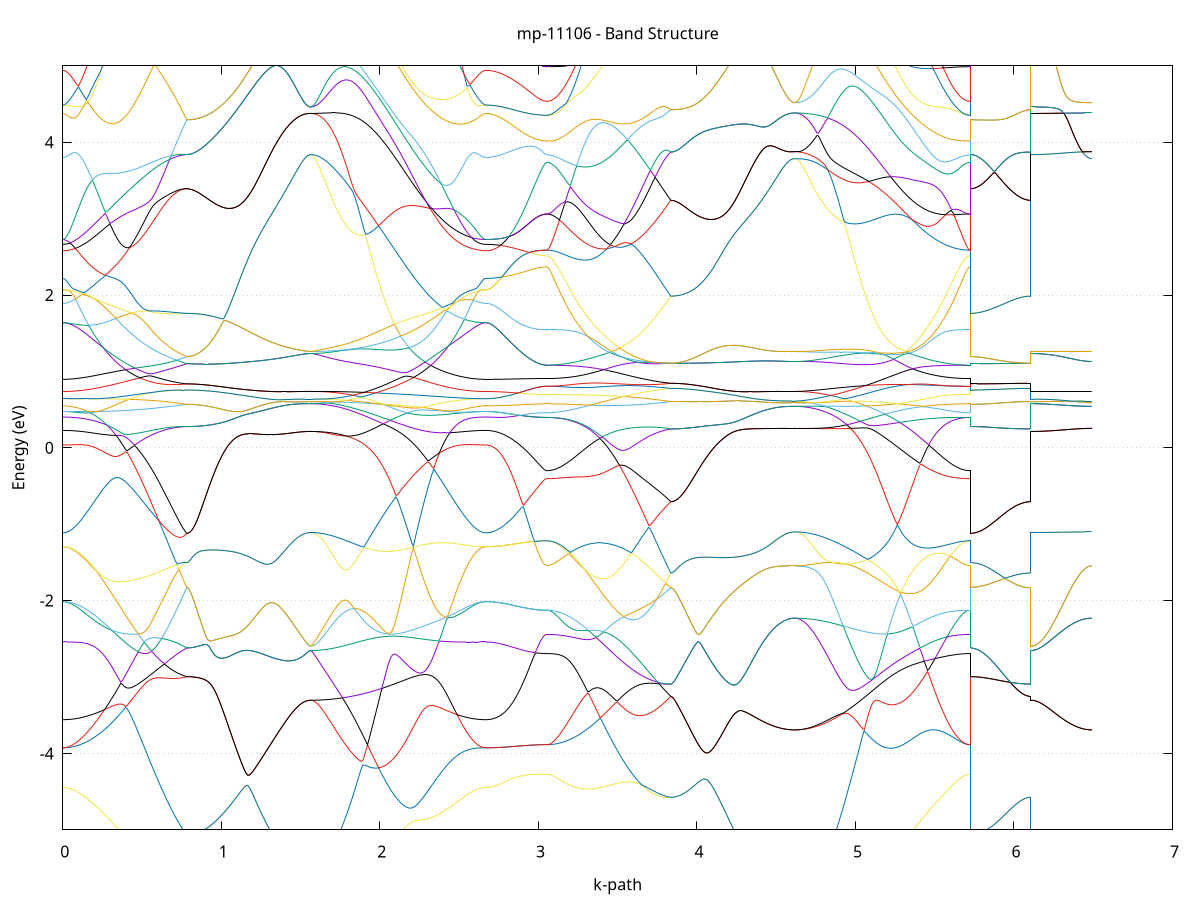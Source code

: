 set title 'mp-11106 - Band Structure'
set xlabel 'k-path'
set ylabel 'Energy (eV)'
set grid y
set yrange [-5:5]
set terminal png size 800,600
set output 'mp-11106_bands_gnuplot.png'
plot '-' using 1:2 with lines notitle, '-' using 1:2 with lines notitle, '-' using 1:2 with lines notitle, '-' using 1:2 with lines notitle, '-' using 1:2 with lines notitle, '-' using 1:2 with lines notitle, '-' using 1:2 with lines notitle, '-' using 1:2 with lines notitle, '-' using 1:2 with lines notitle, '-' using 1:2 with lines notitle, '-' using 1:2 with lines notitle, '-' using 1:2 with lines notitle, '-' using 1:2 with lines notitle, '-' using 1:2 with lines notitle, '-' using 1:2 with lines notitle, '-' using 1:2 with lines notitle, '-' using 1:2 with lines notitle, '-' using 1:2 with lines notitle, '-' using 1:2 with lines notitle, '-' using 1:2 with lines notitle, '-' using 1:2 with lines notitle, '-' using 1:2 with lines notitle, '-' using 1:2 with lines notitle, '-' using 1:2 with lines notitle, '-' using 1:2 with lines notitle, '-' using 1:2 with lines notitle, '-' using 1:2 with lines notitle, '-' using 1:2 with lines notitle, '-' using 1:2 with lines notitle, '-' using 1:2 with lines notitle, '-' using 1:2 with lines notitle, '-' using 1:2 with lines notitle, '-' using 1:2 with lines notitle, '-' using 1:2 with lines notitle, '-' using 1:2 with lines notitle, '-' using 1:2 with lines notitle, '-' using 1:2 with lines notitle, '-' using 1:2 with lines notitle, '-' using 1:2 with lines notitle, '-' using 1:2 with lines notitle, '-' using 1:2 with lines notitle, '-' using 1:2 with lines notitle, '-' using 1:2 with lines notitle, '-' using 1:2 with lines notitle, '-' using 1:2 with lines notitle, '-' using 1:2 with lines notitle, '-' using 1:2 with lines notitle, '-' using 1:2 with lines notitle, '-' using 1:2 with lines notitle, '-' using 1:2 with lines notitle, '-' using 1:2 with lines notitle, '-' using 1:2 with lines notitle, '-' using 1:2 with lines notitle, '-' using 1:2 with lines notitle, '-' using 1:2 with lines notitle, '-' using 1:2 with lines notitle, '-' using 1:2 with lines notitle, '-' using 1:2 with lines notitle, '-' using 1:2 with lines notitle, '-' using 1:2 with lines notitle, '-' using 1:2 with lines notitle, '-' using 1:2 with lines notitle, '-' using 1:2 with lines notitle, '-' using 1:2 with lines notitle
0.000000 -42.046724
0.009896 -42.046724
0.019792 -42.046724
0.029688 -42.046724
0.039584 -42.046624
0.049481 -42.046624
0.059377 -42.046524
0.069273 -42.046424
0.079169 -42.046324
0.089065 -42.046224
0.098961 -42.046124
0.108857 -42.046024
0.118753 -42.045824
0.128649 -42.045724
0.138545 -42.045524
0.148442 -42.045324
0.158338 -42.045124
0.168234 -42.044924
0.178130 -42.044724
0.188026 -42.044524
0.197922 -42.044324
0.207818 -42.044024
0.217714 -42.043824
0.227610 -42.043524
0.237506 -42.043324
0.247403 -42.043024
0.257299 -42.042724
0.267195 -42.042424
0.277091 -42.042124
0.286987 -42.041824
0.296883 -42.041524
0.306779 -42.041224
0.316675 -42.040924
0.326571 -42.040624
0.336468 -42.040324
0.346364 -42.039924
0.356260 -42.039624
0.366156 -42.039324
0.376052 -42.038924
0.385948 -42.038624
0.395844 -42.038224
0.405740 -42.037924
0.415636 -42.037624
0.425532 -42.037224
0.435429 -42.036924
0.445325 -42.036524
0.455221 -42.036224
0.465117 -42.035924
0.475013 -42.035524
0.484909 -42.035224
0.494805 -42.034924
0.504701 -42.034624
0.514597 -42.034324
0.524493 -42.033924
0.534390 -42.033624
0.544286 -42.033324
0.554182 -42.033024
0.564078 -42.032824
0.573974 -42.032524
0.583870 -42.032224
0.593766 -42.031924
0.603662 -42.031724
0.613558 -42.031424
0.623455 -42.031224
0.633351 -42.031024
0.643247 -42.030724
0.653143 -42.030524
0.663039 -42.030324
0.672935 -42.030124
0.682831 -42.029924
0.692727 -42.029824
0.702623 -42.029624
0.712519 -42.029524
0.722416 -42.029324
0.732312 -42.029224
0.742208 -42.029124
0.752104 -42.029024
0.762000 -42.028924
0.771896 -42.028824
0.781792 -42.028724
0.781792 -42.028724
0.791688 -42.028724
0.801584 -42.028724
0.811480 -42.028724
0.821377 -42.028624
0.831273 -42.028624
0.841169 -42.028524
0.851065 -42.028424
0.860961 -42.028424
0.870857 -42.028324
0.880753 -42.028124
0.890649 -42.028024
0.900545 -42.027924
0.910441 -42.027824
0.920338 -42.027624
0.930234 -42.027524
0.940130 -42.027324
0.950026 -42.027124
0.959922 -42.026924
0.969818 -42.026724
0.979714 -42.026524
0.989610 -42.026324
0.999506 -42.026124
1.009403 -42.025924
1.019299 -42.025624
1.029195 -42.025424
1.039091 -42.025124
1.048987 -42.024924
1.058883 -42.024624
1.068779 -42.024424
1.078675 -42.024124
1.088571 -42.023824
1.098467 -42.023524
1.108364 -42.023324
1.118260 -42.023024
1.128156 -42.022724
1.138052 -42.022424
1.147948 -42.022124
1.157844 -42.021824
1.167740 -42.021524
1.177636 -42.021224
1.187532 -42.020924
1.197428 -42.020724
1.207325 -42.020424
1.217221 -42.020124
1.227117 -42.019824
1.237013 -42.019524
1.246909 -42.019224
1.256805 -42.018924
1.266701 -42.018724
1.276597 -42.018424
1.286493 -42.018124
1.296390 -42.017924
1.306286 -42.017624
1.316182 -42.017424
1.326078 -42.017124
1.335974 -42.016924
1.345870 -42.016724
1.355766 -42.016424
1.365662 -42.016224
1.375558 -42.016024
1.385454 -42.015824
1.395351 -42.015624
1.405247 -42.015524
1.415143 -42.015324
1.425039 -42.015124
1.434935 -42.015024
1.444831 -42.014824
1.454727 -42.014724
1.464623 -42.014624
1.474519 -42.014524
1.484415 -42.014424
1.494312 -42.014324
1.504208 -42.014224
1.514104 -42.014224
1.524000 -42.014124
1.533896 -42.014124
1.543792 -42.014024
1.553688 -42.014024
1.563584 -42.014024
1.563584 -42.014024
1.573545 -42.014024
1.583505 -42.014024
1.593466 -42.014124
1.603426 -42.014124
1.613387 -42.014224
1.623348 -42.014324
1.633308 -42.014324
1.643269 -42.014424
1.653229 -42.014524
1.663190 -42.014724
1.673150 -42.014824
1.683111 -42.015024
1.693071 -42.015124
1.703032 -42.015324
1.712993 -42.015524
1.722953 -42.015724
1.732914 -42.015924
1.742874 -42.016124
1.752835 -42.016324
1.762795 -42.016624
1.772756 -42.016824
1.782716 -42.017124
1.792677 -42.017424
1.802638 -42.017724
1.812598 -42.018024
1.822559 -42.018324
1.832519 -42.018624
1.842480 -42.018924
1.852440 -42.019224
1.862401 -42.019624
1.872361 -42.019924
1.882322 -42.020324
1.892282 -42.020724
1.902243 -42.021024
1.912204 -42.021424
1.922164 -42.021824
1.932125 -42.022224
1.942085 -42.022624
1.952046 -42.023024
1.962006 -42.023424
1.971967 -42.023924
1.981927 -42.024324
1.991888 -42.024724
2.001849 -42.025224
2.011809 -42.025624
2.021770 -42.026024
2.031730 -42.026524
2.041691 -42.026924
2.051651 -42.027424
2.061612 -42.027824
2.071572 -42.028324
2.081533 -42.028824
2.091493 -42.029224
2.101454 -42.029724
2.111415 -42.030224
2.121375 -42.030624
2.131336 -42.031124
2.141296 -42.031524
2.151257 -42.032024
2.161217 -42.032524
2.171178 -42.032924
2.181138 -42.033424
2.191099 -42.033824
2.201060 -42.034324
2.211020 -42.034724
2.220981 -42.035224
2.230941 -42.035624
2.240902 -42.036024
2.250862 -42.036524
2.260823 -42.036924
2.270783 -42.037324
2.280744 -42.037724
2.290704 -42.038224
2.300665 -42.038624
2.310626 -42.039024
2.320586 -42.039424
2.330547 -42.039724
2.340507 -42.040124
2.350468 -42.040524
2.360428 -42.040824
2.370389 -42.041224
2.380349 -42.041524
2.390310 -42.041924
2.400271 -42.042224
2.410231 -42.042524
2.420192 -42.042824
2.430152 -42.043124
2.440113 -42.043424
2.450073 -42.043724
2.460034 -42.043924
2.469994 -42.044224
2.479955 -42.044424
2.489915 -42.044724
2.499876 -42.044924
2.509837 -42.045124
2.519797 -42.045324
2.529758 -42.045524
2.539718 -42.045624
2.549679 -42.045824
2.559639 -42.046024
2.569600 -42.046124
2.579560 -42.046224
2.589521 -42.046324
2.599482 -42.046424
2.609442 -42.046524
2.619403 -42.046624
2.629363 -42.046624
2.639324 -42.046724
2.649284 -42.046724
2.659245 -42.046724
2.669205 -42.046724
2.669205 -42.046724
2.679063 -42.046724
2.688920 -42.046724
2.698777 -42.046724
2.708634 -42.046724
2.718491 -42.046724
2.728349 -42.046724
2.738206 -42.046724
2.748063 -42.046724
2.757920 -42.046724
2.767778 -42.046624
2.777635 -42.046624
2.787492 -42.046624
2.797349 -42.046624
2.807207 -42.046624
2.817064 -42.046524
2.826921 -42.046524
2.836778 -42.046524
2.846635 -42.046524
2.856493 -42.046424
2.866350 -42.046424
2.876207 -42.046424
2.886064 -42.046324
2.895922 -42.046324
2.905779 -42.046324
2.915636 -42.046324
2.925493 -42.046224
2.935350 -42.046224
2.945208 -42.046224
2.955065 -42.046224
2.964922 -42.046124
2.974779 -42.046124
2.984637 -42.046124
2.994494 -42.046124
3.004351 -42.046124
3.014208 -42.046124
3.024065 -42.046124
3.033923 -42.046024
3.043780 -42.046024
3.053637 -42.046024
3.053637 -42.046024
3.063533 -42.046024
3.073429 -42.046024
3.083325 -42.046024
3.093222 -42.045924
3.103118 -42.045924
3.113014 -42.045824
3.122910 -42.045724
3.132806 -42.045624
3.142702 -42.045524
3.152598 -42.045424
3.162494 -42.045324
3.172390 -42.045124
3.182286 -42.045024
3.192183 -42.044824
3.202079 -42.044724
3.211975 -42.044524
3.221871 -42.044324
3.231767 -42.044124
3.241663 -42.043924
3.251559 -42.043624
3.261455 -42.043424
3.271351 -42.043224
3.281248 -42.042924
3.291144 -42.042724
3.301040 -42.042424
3.310936 -42.042124
3.320832 -42.041824
3.330728 -42.041524
3.340624 -42.041324
3.350520 -42.040924
3.360416 -42.040624
3.370312 -42.040324
3.380209 -42.040024
3.390105 -42.039724
3.400001 -42.039424
3.409897 -42.039124
3.419793 -42.038724
3.429689 -42.038424
3.439585 -42.038124
3.449481 -42.037824
3.459377 -42.037424
3.469273 -42.037124
3.479170 -42.036824
3.489066 -42.036424
3.498962 -42.036124
3.508858 -42.035824
3.518754 -42.035524
3.528650 -42.035124
3.538546 -42.034824
3.548442 -42.034524
3.558338 -42.034224
3.568234 -42.033924
3.578131 -42.033624
3.588027 -42.033324
3.597923 -42.033024
3.607819 -42.032724
3.617715 -42.032524
3.627611 -42.032224
3.637507 -42.031924
3.647403 -42.031724
3.657299 -42.031424
3.667196 -42.031224
3.677092 -42.031024
3.686988 -42.030724
3.696884 -42.030524
3.706780 -42.030324
3.716676 -42.030124
3.726572 -42.030024
3.736468 -42.029824
3.746364 -42.029624
3.756260 -42.029524
3.766157 -42.029424
3.776053 -42.029224
3.785949 -42.029124
3.795845 -42.029024
3.805741 -42.028924
3.815637 -42.028824
3.825533 -42.028824
3.835429 -42.028724
3.835429 -42.028724
3.845325 -42.028724
3.855221 -42.028724
3.865118 -42.028724
3.875014 -42.028624
3.884910 -42.028624
3.894806 -42.028524
3.904702 -42.028424
3.914598 -42.028424
3.924494 -42.028324
3.934390 -42.028124
3.944286 -42.028024
3.954183 -42.027924
3.964079 -42.027824
3.973975 -42.027624
3.983871 -42.027524
3.993767 -42.027324
4.003663 -42.027124
4.013559 -42.026924
4.023455 -42.026724
4.033351 -42.026524
4.043247 -42.026324
4.053144 -42.026124
4.063040 -42.025924
4.072936 -42.025624
4.082832 -42.025424
4.092728 -42.025124
4.102624 -42.024924
4.112520 -42.024624
4.122416 -42.024424
4.132312 -42.024124
4.142208 -42.023824
4.152105 -42.023524
4.162001 -42.023324
4.171897 -42.023024
4.181793 -42.022724
4.191689 -42.022424
4.201585 -42.022124
4.211481 -42.021824
4.221377 -42.021524
4.231273 -42.021224
4.241170 -42.020924
4.251066 -42.020624
4.260962 -42.020424
4.270858 -42.020124
4.280754 -42.019824
4.290650 -42.019524
4.300546 -42.019224
4.310442 -42.018924
4.320338 -42.018724
4.330234 -42.018424
4.340131 -42.018124
4.350027 -42.017924
4.359923 -42.017624
4.369819 -42.017424
4.379715 -42.017124
4.389611 -42.016924
4.399507 -42.016724
4.409403 -42.016424
4.419299 -42.016224
4.429195 -42.016024
4.439092 -42.015824
4.448988 -42.015624
4.458884 -42.015524
4.468780 -42.015324
4.478676 -42.015124
4.488572 -42.015024
4.498468 -42.014824
4.508364 -42.014724
4.518260 -42.014624
4.528156 -42.014524
4.538053 -42.014424
4.547949 -42.014324
4.557845 -42.014224
4.567741 -42.014224
4.577637 -42.014124
4.587533 -42.014124
4.597429 -42.014024
4.607325 -42.014024
4.617221 -42.014024
4.617221 -42.014024
4.627182 -42.014024
4.637143 -42.014024
4.647103 -42.014124
4.657064 -42.014124
4.667024 -42.014224
4.676985 -42.014324
4.686945 -42.014324
4.696906 -42.014424
4.706866 -42.014524
4.716827 -42.014724
4.726787 -42.014824
4.736748 -42.014924
4.746709 -42.015124
4.756669 -42.015324
4.766630 -42.015424
4.776590 -42.015624
4.786551 -42.015824
4.796511 -42.016124
4.806472 -42.016324
4.816432 -42.016524
4.826393 -42.016824
4.836354 -42.017024
4.846314 -42.017324
4.856275 -42.017624
4.866235 -42.017924
4.876196 -42.018224
4.886156 -42.018524
4.896117 -42.018824
4.906077 -42.019124
4.916038 -42.019524
4.925998 -42.019824
4.935959 -42.020224
4.945920 -42.020524
4.955880 -42.020924
4.965841 -42.021324
4.975801 -42.021624
4.985762 -42.022024
4.995722 -42.022424
5.005683 -42.022824
5.015643 -42.023224
5.025604 -42.023624
5.035565 -42.024124
5.045525 -42.024524
5.055486 -42.024924
5.065446 -42.025324
5.075407 -42.025824
5.085367 -42.026224
5.095328 -42.026724
5.105288 -42.027124
5.115249 -42.027524
5.125209 -42.028024
5.135170 -42.028424
5.145131 -42.028924
5.155091 -42.029424
5.165052 -42.029824
5.175012 -42.030324
5.184973 -42.030724
5.194933 -42.031224
5.204894 -42.031624
5.214854 -42.032124
5.224815 -42.032524
5.234776 -42.033024
5.244736 -42.033424
5.254697 -42.033824
5.264657 -42.034324
5.274618 -42.034724
5.284578 -42.035224
5.294539 -42.035624
5.304499 -42.036024
5.314460 -42.036424
5.324420 -42.036824
5.334381 -42.037224
5.344342 -42.037624
5.354302 -42.038024
5.364263 -42.038424
5.374223 -42.038824
5.384184 -42.039224
5.394144 -42.039624
5.404105 -42.039924
5.414065 -42.040324
5.424026 -42.040624
5.433987 -42.040924
5.443947 -42.041324
5.453908 -42.041624
5.463868 -42.041924
5.473829 -42.042224
5.483789 -42.042524
5.493750 -42.042824
5.503710 -42.043024
5.513671 -42.043324
5.523631 -42.043524
5.533592 -42.043824
5.543553 -42.044024
5.553513 -42.044224
5.563474 -42.044424
5.573434 -42.044624
5.583395 -42.044824
5.593355 -42.045024
5.603316 -42.045124
5.613276 -42.045324
5.623237 -42.045424
5.633198 -42.045524
5.643158 -42.045624
5.653119 -42.045724
5.663079 -42.045824
5.673040 -42.045924
5.683000 -42.045924
5.692961 -42.046024
5.702921 -42.046024
5.712882 -42.046024
5.722842 -42.046024
5.722842 -42.028724
5.732700 -42.028724
5.742557 -42.028724
5.752414 -42.028724
5.762271 -42.028724
5.772129 -42.028724
5.781986 -42.028724
5.791843 -42.028724
5.801700 -42.028724
5.811558 -42.028724
5.821415 -42.028724
5.831272 -42.028724
5.841129 -42.028724
5.850986 -42.028724
5.860844 -42.028724
5.870701 -42.028724
5.880558 -42.028724
5.890415 -42.028724
5.900273 -42.028724
5.910130 -42.028724
5.919987 -42.028724
5.929844 -42.028724
5.939701 -42.028724
5.949559 -42.028724
5.959416 -42.028724
5.969273 -42.028724
5.979130 -42.028724
5.988988 -42.028724
5.998845 -42.028724
6.008702 -42.028724
6.018559 -42.028724
6.028416 -42.028724
6.038274 -42.028724
6.048131 -42.028724
6.057988 -42.028724
6.067845 -42.028724
6.077703 -42.028724
6.087560 -42.028724
6.097417 -42.028724
6.107274 -42.028724
6.107274 -42.014024
6.117131 -42.014024
6.126989 -42.014024
6.136846 -42.014024
6.146703 -42.014024
6.156560 -42.014024
6.166418 -42.014024
6.176275 -42.014024
6.186132 -42.014024
6.195989 -42.014024
6.205847 -42.014024
6.215704 -42.014024
6.225561 -42.014024
6.235418 -42.014024
6.245275 -42.014024
6.255133 -42.014024
6.264990 -42.014024
6.274847 -42.014024
6.284704 -42.014024
6.294562 -42.014024
6.304419 -42.014024
6.314276 -42.014024
6.324133 -42.014024
6.333990 -42.014024
6.343848 -42.014024
6.353705 -42.014024
6.363562 -42.014024
6.373419 -42.014024
6.383277 -42.014024
6.393134 -42.014024
6.402991 -42.014024
6.412848 -42.014024
6.422705 -42.014024
6.432563 -42.014024
6.442420 -42.014024
6.452277 -42.014024
6.462134 -42.014024
6.471992 -42.014024
6.481849 -42.014024
6.491706 -42.014024
e
0.000000 -42.040324
0.009896 -42.040324
0.019792 -42.040324
0.029688 -42.040224
0.039584 -42.040224
0.049481 -42.040124
0.059377 -42.040124
0.069273 -42.040024
0.079169 -42.039924
0.089065 -42.039924
0.098961 -42.039824
0.108857 -42.039724
0.118753 -42.039524
0.128649 -42.039424
0.138545 -42.039324
0.148442 -42.039124
0.158338 -42.039024
0.168234 -42.038824
0.178130 -42.038724
0.188026 -42.038524
0.197922 -42.038324
0.207818 -42.038124
0.217714 -42.037924
0.227610 -42.037724
0.237506 -42.037524
0.247403 -42.037324
0.257299 -42.037124
0.267195 -42.036924
0.277091 -42.036624
0.286987 -42.036424
0.296883 -42.036224
0.306779 -42.035924
0.316675 -42.035724
0.326571 -42.035424
0.336468 -42.035224
0.346364 -42.035024
0.356260 -42.034724
0.366156 -42.034524
0.376052 -42.034224
0.385948 -42.034024
0.395844 -42.033724
0.405740 -42.033524
0.415636 -42.033224
0.425532 -42.033024
0.435429 -42.032724
0.445325 -42.032524
0.455221 -42.032324
0.465117 -42.032024
0.475013 -42.031824
0.484909 -42.031624
0.494805 -42.031424
0.504701 -42.031124
0.514597 -42.030924
0.524493 -42.030724
0.534390 -42.030524
0.544286 -42.030424
0.554182 -42.030224
0.564078 -42.030024
0.573974 -42.029824
0.583870 -42.029724
0.593766 -42.029524
0.603662 -42.029424
0.613558 -42.029324
0.623455 -42.029224
0.633351 -42.029024
0.643247 -42.028924
0.653143 -42.028924
0.663039 -42.028824
0.672935 -42.028724
0.682831 -42.028724
0.692727 -42.028624
0.702623 -42.028624
0.712519 -42.028624
0.722416 -42.028524
0.732312 -42.028524
0.742208 -42.028624
0.752104 -42.028624
0.762000 -42.028624
0.771896 -42.028724
0.781792 -42.028724
0.781792 -42.028724
0.791688 -42.028724
0.801584 -42.028724
0.811480 -42.028724
0.821377 -42.028624
0.831273 -42.028624
0.841169 -42.028524
0.851065 -42.028424
0.860961 -42.028324
0.870857 -42.028324
0.880753 -42.028124
0.890649 -42.028024
0.900545 -42.027924
0.910441 -42.027824
0.920338 -42.027624
0.930234 -42.027524
0.940130 -42.027324
0.950026 -42.027124
0.959922 -42.026924
0.969818 -42.026724
0.979714 -42.026524
0.989610 -42.026324
0.999506 -42.026124
1.009403 -42.025924
1.019299 -42.025624
1.029195 -42.025424
1.039091 -42.025124
1.048987 -42.024924
1.058883 -42.024624
1.068779 -42.024424
1.078675 -42.024124
1.088571 -42.023824
1.098467 -42.023524
1.108364 -42.023324
1.118260 -42.023024
1.128156 -42.022724
1.138052 -42.022424
1.147948 -42.022124
1.157844 -42.021824
1.167740 -42.021524
1.177636 -42.021224
1.187532 -42.020924
1.197428 -42.020724
1.207325 -42.020424
1.217221 -42.020124
1.227117 -42.019824
1.237013 -42.019524
1.246909 -42.019224
1.256805 -42.018924
1.266701 -42.018724
1.276597 -42.018424
1.286493 -42.018124
1.296390 -42.017924
1.306286 -42.017624
1.316182 -42.017424
1.326078 -42.017124
1.335974 -42.016924
1.345870 -42.016724
1.355766 -42.016424
1.365662 -42.016224
1.375558 -42.016024
1.385454 -42.015824
1.395351 -42.015624
1.405247 -42.015524
1.415143 -42.015324
1.425039 -42.015124
1.434935 -42.015024
1.444831 -42.014824
1.454727 -42.014724
1.464623 -42.014624
1.474519 -42.014524
1.484415 -42.014424
1.494312 -42.014324
1.504208 -42.014224
1.514104 -42.014224
1.524000 -42.014124
1.533896 -42.014124
1.543792 -42.014024
1.553688 -42.014024
1.563584 -42.014024
1.563584 -42.014024
1.573545 -42.014024
1.583505 -42.014024
1.593466 -42.014124
1.603426 -42.014124
1.613387 -42.014224
1.623348 -42.014224
1.633308 -42.014324
1.643269 -42.014424
1.653229 -42.014424
1.663190 -42.014524
1.673150 -42.014724
1.683111 -42.014824
1.693071 -42.014924
1.703032 -42.015024
1.712993 -42.015224
1.722953 -42.015324
1.732914 -42.015524
1.742874 -42.015724
1.752835 -42.015924
1.762795 -42.016124
1.772756 -42.016324
1.782716 -42.016524
1.792677 -42.016724
1.802638 -42.016924
1.812598 -42.017224
1.822559 -42.017424
1.832519 -42.017724
1.842480 -42.017924
1.852440 -42.018224
1.862401 -42.018524
1.872361 -42.018724
1.882322 -42.019024
1.892282 -42.019324
1.902243 -42.019624
1.912204 -42.019924
1.922164 -42.020324
1.932125 -42.020624
1.942085 -42.020924
1.952046 -42.021224
1.962006 -42.021624
1.971967 -42.021924
1.981927 -42.022224
1.991888 -42.022624
2.001849 -42.022924
2.011809 -42.023324
2.021770 -42.023724
2.031730 -42.024024
2.041691 -42.024424
2.051651 -42.024724
2.061612 -42.025124
2.071572 -42.025524
2.081533 -42.025824
2.091493 -42.026224
2.101454 -42.026624
2.111415 -42.027024
2.121375 -42.027324
2.131336 -42.027724
2.141296 -42.028124
2.151257 -42.028424
2.161217 -42.028824
2.171178 -42.029224
2.181138 -42.029524
2.191099 -42.029924
2.201060 -42.030324
2.211020 -42.030624
2.220981 -42.031024
2.230941 -42.031324
2.240902 -42.031724
2.250862 -42.032024
2.260823 -42.032424
2.270783 -42.032724
2.280744 -42.033124
2.290704 -42.033424
2.300665 -42.033724
2.310626 -42.034024
2.320586 -42.034324
2.330547 -42.034624
2.340507 -42.034924
2.350468 -42.035224
2.360428 -42.035524
2.370389 -42.035824
2.380349 -42.036124
2.390310 -42.036424
2.400271 -42.036624
2.410231 -42.036924
2.420192 -42.037124
2.430152 -42.037424
2.440113 -42.037624
2.450073 -42.037824
2.460034 -42.038024
2.469994 -42.038224
2.479955 -42.038424
2.489915 -42.038624
2.499876 -42.038824
2.509837 -42.038924
2.519797 -42.039124
2.529758 -42.039324
2.539718 -42.039424
2.549679 -42.039524
2.559639 -42.039624
2.569600 -42.039824
2.579560 -42.039924
2.589521 -42.039924
2.599482 -42.040024
2.609442 -42.040124
2.619403 -42.040124
2.629363 -42.040224
2.639324 -42.040224
2.649284 -42.040324
2.659245 -42.040324
2.669205 -42.040324
2.669205 -42.040324
2.679063 -42.040324
2.688920 -42.040324
2.698777 -42.040324
2.708634 -42.040324
2.718491 -42.040324
2.728349 -42.040324
2.738206 -42.040324
2.748063 -42.040324
2.757920 -42.040424
2.767778 -42.040424
2.777635 -42.040424
2.787492 -42.040424
2.797349 -42.040424
2.807207 -42.040524
2.817064 -42.040524
2.826921 -42.040524
2.836778 -42.040524
2.846635 -42.040624
2.856493 -42.040624
2.866350 -42.040624
2.876207 -42.040624
2.886064 -42.040724
2.895922 -42.040724
2.905779 -42.040724
2.915636 -42.040824
2.925493 -42.040824
2.935350 -42.040824
2.945208 -42.040824
2.955065 -42.040924
2.964922 -42.040924
2.974779 -42.040924
2.984637 -42.040924
2.994494 -42.040924
3.004351 -42.040924
3.014208 -42.041024
3.024065 -42.041024
3.033923 -42.041024
3.043780 -42.041024
3.053637 -42.041024
3.053637 -42.041024
3.063533 -42.041024
3.073429 -42.041024
3.083325 -42.040924
3.093222 -42.040924
3.103118 -42.040824
3.113014 -42.040824
3.122910 -42.040724
3.132806 -42.040624
3.142702 -42.040524
3.152598 -42.040424
3.162494 -42.040324
3.172390 -42.040224
3.182286 -42.040124
3.192183 -42.040024
3.202079 -42.039824
3.211975 -42.039724
3.221871 -42.039524
3.231767 -42.039324
3.241663 -42.039124
3.251559 -42.039024
3.261455 -42.038824
3.271351 -42.038624
3.281248 -42.038424
3.291144 -42.038124
3.301040 -42.037924
3.310936 -42.037724
3.320832 -42.037524
3.330728 -42.037224
3.340624 -42.037024
3.350520 -42.036724
3.360416 -42.036524
3.370312 -42.036324
3.380209 -42.036024
3.390105 -42.035724
3.400001 -42.035524
3.409897 -42.035224
3.419793 -42.035024
3.429689 -42.034724
3.439585 -42.034524
3.449481 -42.034224
3.459377 -42.033924
3.469273 -42.033724
3.479170 -42.033424
3.489066 -42.033224
3.498962 -42.032924
3.508858 -42.032724
3.518754 -42.032424
3.528650 -42.032224
3.538546 -42.032024
3.548442 -42.031724
3.558338 -42.031524
3.568234 -42.031324
3.578131 -42.031124
3.588027 -42.030924
3.597923 -42.030724
3.607819 -42.030524
3.617715 -42.030324
3.627611 -42.030124
3.637507 -42.030024
3.647403 -42.029824
3.657299 -42.029624
3.667196 -42.029524
3.677092 -42.029424
3.686988 -42.029324
3.696884 -42.029124
3.706780 -42.029024
3.716676 -42.028924
3.726572 -42.028924
3.736468 -42.028824
3.746364 -42.028724
3.756260 -42.028724
3.766157 -42.028724
3.776053 -42.028624
3.785949 -42.028624
3.795845 -42.028624
3.805741 -42.028624
3.815637 -42.028624
3.825533 -42.028724
3.835429 -42.028724
3.835429 -42.028724
3.845325 -42.028724
3.855221 -42.028724
3.865118 -42.028724
3.875014 -42.028624
3.884910 -42.028624
3.894806 -42.028524
3.904702 -42.028424
3.914598 -42.028424
3.924494 -42.028324
3.934390 -42.028124
3.944286 -42.028024
3.954183 -42.027924
3.964079 -42.027824
3.973975 -42.027624
3.983871 -42.027524
3.993767 -42.027324
4.003663 -42.027124
4.013559 -42.026924
4.023455 -42.026724
4.033351 -42.026524
4.043247 -42.026324
4.053144 -42.026124
4.063040 -42.025924
4.072936 -42.025624
4.082832 -42.025424
4.092728 -42.025124
4.102624 -42.024924
4.112520 -42.024624
4.122416 -42.024424
4.132312 -42.024124
4.142208 -42.023824
4.152105 -42.023524
4.162001 -42.023324
4.171897 -42.023024
4.181793 -42.022724
4.191689 -42.022424
4.201585 -42.022124
4.211481 -42.021824
4.221377 -42.021524
4.231273 -42.021224
4.241170 -42.020924
4.251066 -42.020624
4.260962 -42.020424
4.270858 -42.020124
4.280754 -42.019824
4.290650 -42.019524
4.300546 -42.019224
4.310442 -42.018924
4.320338 -42.018724
4.330234 -42.018424
4.340131 -42.018124
4.350027 -42.017924
4.359923 -42.017624
4.369819 -42.017424
4.379715 -42.017124
4.389611 -42.016924
4.399507 -42.016724
4.409403 -42.016424
4.419299 -42.016224
4.429195 -42.016024
4.439092 -42.015824
4.448988 -42.015624
4.458884 -42.015524
4.468780 -42.015324
4.478676 -42.015124
4.488572 -42.015024
4.498468 -42.014824
4.508364 -42.014724
4.518260 -42.014624
4.528156 -42.014524
4.538053 -42.014424
4.547949 -42.014324
4.557845 -42.014224
4.567741 -42.014224
4.577637 -42.014124
4.587533 -42.014124
4.597429 -42.014024
4.607325 -42.014024
4.617221 -42.014024
4.617221 -42.014024
4.627182 -42.014024
4.637143 -42.014024
4.647103 -42.014124
4.657064 -42.014124
4.667024 -42.014224
4.676985 -42.014224
4.686945 -42.014324
4.696906 -42.014424
4.706866 -42.014524
4.716827 -42.014624
4.726787 -42.014724
4.736748 -42.014824
4.746709 -42.014924
4.756669 -42.015124
4.766630 -42.015224
4.776590 -42.015424
4.786551 -42.015524
4.796511 -42.015724
4.806472 -42.015924
4.816432 -42.016124
4.826393 -42.016324
4.836354 -42.016524
4.846314 -42.016824
4.856275 -42.017024
4.866235 -42.017324
4.876196 -42.017524
4.886156 -42.017824
4.896117 -42.018024
4.906077 -42.018324
4.916038 -42.018624
4.925998 -42.018924
4.935959 -42.019224
4.945920 -42.019524
4.955880 -42.019824
4.965841 -42.020124
4.975801 -42.020424
4.985762 -42.020824
4.995722 -42.021124
5.005683 -42.021424
5.015643 -42.021824
5.025604 -42.022124
5.035565 -42.022524
5.045525 -42.022824
5.055486 -42.023224
5.065446 -42.023524
5.075407 -42.023924
5.085367 -42.024324
5.095328 -42.024724
5.105288 -42.025024
5.115249 -42.025424
5.125209 -42.025824
5.135170 -42.026224
5.145131 -42.026524
5.155091 -42.026924
5.165052 -42.027324
5.175012 -42.027724
5.184973 -42.028124
5.194933 -42.028424
5.204894 -42.028824
5.214854 -42.029224
5.224815 -42.029624
5.234776 -42.030024
5.244736 -42.030324
5.254697 -42.030724
5.264657 -42.031124
5.274618 -42.031424
5.284578 -42.031824
5.294539 -42.032224
5.304499 -42.032524
5.314460 -42.032924
5.324420 -42.033224
5.334381 -42.033624
5.344342 -42.033924
5.354302 -42.034224
5.364263 -42.034624
5.374223 -42.034924
5.384184 -42.035224
5.394144 -42.035524
5.404105 -42.035824
5.414065 -42.036124
5.424026 -42.036424
5.433987 -42.036724
5.443947 -42.037024
5.453908 -42.037224
5.463868 -42.037524
5.473829 -42.037724
5.483789 -42.038024
5.493750 -42.038224
5.503710 -42.038424
5.513671 -42.038724
5.523631 -42.038924
5.533592 -42.039124
5.543553 -42.039324
5.553513 -42.039424
5.563474 -42.039624
5.573434 -42.039824
5.583395 -42.039924
5.593355 -42.040124
5.603316 -42.040224
5.613276 -42.040324
5.623237 -42.040424
5.633198 -42.040524
5.643158 -42.040624
5.653119 -42.040724
5.663079 -42.040824
5.673040 -42.040824
5.683000 -42.040924
5.692961 -42.040924
5.702921 -42.040924
5.712882 -42.041024
5.722842 -42.041024
5.722842 -42.028724
5.732700 -42.028724
5.742557 -42.028724
5.752414 -42.028724
5.762271 -42.028724
5.772129 -42.028724
5.781986 -42.028724
5.791843 -42.028724
5.801700 -42.028724
5.811558 -42.028724
5.821415 -42.028724
5.831272 -42.028724
5.841129 -42.028724
5.850986 -42.028724
5.860844 -42.028724
5.870701 -42.028724
5.880558 -42.028724
5.890415 -42.028724
5.900273 -42.028724
5.910130 -42.028724
5.919987 -42.028724
5.929844 -42.028724
5.939701 -42.028724
5.949559 -42.028724
5.959416 -42.028724
5.969273 -42.028724
5.979130 -42.028724
5.988988 -42.028724
5.998845 -42.028724
6.008702 -42.028724
6.018559 -42.028724
6.028416 -42.028724
6.038274 -42.028724
6.048131 -42.028724
6.057988 -42.028724
6.067845 -42.028724
6.077703 -42.028724
6.087560 -42.028724
6.097417 -42.028724
6.107274 -42.028724
6.107274 -42.014024
6.117131 -42.014024
6.126989 -42.014024
6.136846 -42.014024
6.146703 -42.014024
6.156560 -42.014024
6.166418 -42.014024
6.176275 -42.014024
6.186132 -42.014024
6.195989 -42.014024
6.205847 -42.014024
6.215704 -42.014024
6.225561 -42.014024
6.235418 -42.014024
6.245275 -42.014024
6.255133 -42.014024
6.264990 -42.014024
6.274847 -42.014024
6.284704 -42.014024
6.294562 -42.014024
6.304419 -42.014024
6.314276 -42.014024
6.324133 -42.014024
6.333990 -42.014024
6.343848 -42.014024
6.353705 -42.014024
6.363562 -42.014024
6.373419 -42.014024
6.383277 -42.014024
6.393134 -42.014024
6.402991 -42.014024
6.412848 -42.014024
6.422705 -42.014024
6.432563 -42.014024
6.442420 -42.014024
6.452277 -42.014024
6.462134 -42.014024
6.471992 -42.014024
6.481849 -42.014024
6.491706 -42.014024
e
0.000000 -19.134524
0.009896 -19.134524
0.019792 -19.134224
0.029688 -19.133824
0.039584 -19.133324
0.049481 -19.132624
0.059377 -19.131824
0.069273 -19.130824
0.079169 -19.129724
0.089065 -19.128424
0.098961 -19.127024
0.108857 -19.125424
0.118753 -19.123724
0.128649 -19.121824
0.138545 -19.119924
0.148442 -19.117724
0.158338 -19.115524
0.168234 -19.113124
0.178130 -19.110624
0.188026 -19.107924
0.197922 -19.105224
0.207818 -19.102324
0.217714 -19.099324
0.227610 -19.096324
0.237506 -19.093124
0.247403 -19.089824
0.257299 -19.086424
0.267195 -19.083024
0.277091 -19.079524
0.286987 -19.075924
0.296883 -19.072324
0.306779 -19.068624
0.316675 -19.064924
0.326571 -19.061324
0.336468 -19.057624
0.346364 -19.054024
0.356260 -19.050624
0.366156 -19.047224
0.376052 -19.044124
0.385948 -19.041324
0.395844 -19.038924
0.405740 -19.037124
0.415636 -19.036024
0.425532 -19.035924
0.435429 -19.037124
0.445325 -19.039624
0.455221 -19.043624
0.465117 -19.049024
0.475013 -19.055424
0.484909 -19.062824
0.494805 -19.070924
0.504701 -19.081124
0.514597 -19.091124
0.524493 -19.100824
0.534390 -19.110224
0.544286 -19.119424
0.554182 -19.128324
0.564078 -19.136924
0.573974 -19.145224
0.583870 -19.153224
0.593766 -19.160824
0.603662 -19.168124
0.613558 -19.175024
0.623455 -19.181624
0.633351 -19.187824
0.643247 -19.193724
0.653143 -19.199124
0.663039 -19.204224
0.672935 -19.208924
0.682831 -19.213124
0.692727 -19.217024
0.702623 -19.220424
0.712519 -19.223524
0.722416 -19.226124
0.732312 -19.228324
0.742208 -19.230024
0.752104 -19.231424
0.762000 -19.232324
0.771896 -19.232724
0.781792 -19.232824
0.781792 -19.232824
0.791688 -19.232724
0.801584 -19.232524
0.811480 -19.232124
0.821377 -19.231624
0.831273 -19.231024
0.841169 -19.230224
0.851065 -19.229324
0.860961 -19.228224
0.870857 -19.227024
0.880753 -19.225724
0.890649 -19.224224
0.900545 -19.222624
0.910441 -19.220924
0.920338 -19.219024
0.930234 -19.217124
0.940130 -19.215024
0.950026 -19.212724
0.959922 -19.210424
0.969818 -19.208024
0.979714 -19.205424
0.989610 -19.202724
0.999506 -19.200024
1.009403 -19.197124
1.019299 -19.194224
1.029195 -19.191224
1.039091 -19.188024
1.048987 -19.184924
1.058883 -19.181624
1.068779 -19.178324
1.078675 -19.174924
1.088571 -19.171524
1.098467 -19.168024
1.108364 -19.164424
1.118260 -19.160924
1.128156 -19.157324
1.138052 -19.153724
1.147948 -19.150024
1.157844 -19.146424
1.167740 -19.142824
1.177636 -19.139124
1.187532 -19.135524
1.197428 -19.131924
1.207325 -19.128424
1.217221 -19.124924
1.227117 -19.121424
1.237013 -19.118024
1.246909 -19.114724
1.256805 -19.111524
1.266701 -19.108324
1.276597 -19.105324
1.286493 -19.102424
1.296390 -19.099624
1.306286 -19.097024
1.316182 -19.094524
1.326078 -19.092224
1.335974 -19.090124
1.345870 -19.088224
1.355766 -19.086524
1.365662 -19.085024
1.375558 -19.083824
1.385454 -19.082824
1.395351 -19.082024
1.405247 -19.081524
1.415143 -19.081224
1.425039 -19.081124
1.434935 -19.081224
1.444831 -19.081424
1.454727 -19.081824
1.464623 -19.082324
1.474519 -19.082924
1.484415 -19.083524
1.494312 -19.084124
1.504208 -19.084724
1.514104 -19.085324
1.524000 -19.085824
1.533896 -19.086224
1.543792 -19.086524
1.553688 -19.086724
1.563584 -19.086724
1.563584 -19.086724
1.573545 -19.086724
1.583505 -19.086624
1.593466 -19.086424
1.603426 -19.086124
1.613387 -19.085824
1.623348 -19.085424
1.633308 -19.084924
1.643269 -19.084324
1.653229 -19.083724
1.663190 -19.082924
1.673150 -19.082124
1.683111 -19.081224
1.693071 -19.080324
1.703032 -19.079224
1.712993 -19.078024
1.722953 -19.076824
1.732914 -19.075424
1.742874 -19.074024
1.752835 -19.072424
1.762795 -19.070824
1.772756 -19.069024
1.782716 -19.067224
1.792677 -19.065224
1.802638 -19.063124
1.812598 -19.060924
1.822559 -19.058624
1.832519 -19.056224
1.842480 -19.053724
1.852440 -19.051024
1.862401 -19.048224
1.872361 -19.045324
1.882322 -19.042324
1.892282 -19.039224
1.902243 -19.035924
1.912204 -19.032524
1.922164 -19.029024
1.932125 -19.025424
1.942085 -19.021624
1.952046 -19.017824
1.962006 -19.013924
1.971967 -19.009824
1.981927 -19.005724
1.991888 -19.001624
2.001849 -18.997424
2.011809 -18.993224
2.021770 -18.989024
2.031730 -18.984924
2.041691 -18.980924
2.051651 -18.977124
2.061612 -18.973624
2.071572 -18.970624
2.081533 -18.968224
2.091493 -18.966424
2.101454 -18.965524
2.111415 -18.965424
2.121375 -18.966224
2.131336 -18.967924
2.141296 -18.970224
2.151257 -18.973124
2.161217 -18.976524
2.171178 -18.980224
2.181138 -18.984324
2.191099 -18.988524
2.201060 -18.992924
2.211020 -18.997424
2.220981 -19.002024
2.230941 -19.006624
2.240902 -19.011324
2.250862 -19.016024
2.260823 -19.020724
2.270783 -19.025424
2.280744 -19.030024
2.290704 -19.034724
2.300665 -19.039224
2.310626 -19.043824
2.320586 -19.048224
2.330547 -19.052624
2.340507 -19.056924
2.350468 -19.061224
2.360428 -19.065424
2.370389 -19.069424
2.380349 -19.073424
2.390310 -19.077324
2.400271 -19.081124
2.410231 -19.084824
2.420192 -19.088424
2.430152 -19.091824
2.440113 -19.095224
2.450073 -19.098424
2.460034 -19.101524
2.469994 -19.104524
2.479955 -19.107324
2.489915 -19.110124
2.499876 -19.112724
2.509837 -19.115124
2.519797 -19.117424
2.529758 -19.119624
2.539718 -19.121624
2.549679 -19.123524
2.559639 -19.125324
2.569600 -19.126924
2.579560 -19.128324
2.589521 -19.129624
2.599482 -19.130824
2.609442 -19.131824
2.619403 -19.132624
2.629363 -19.133324
2.639324 -19.133824
2.649284 -19.134224
2.659245 -19.134524
2.669205 -19.134524
2.669205 -19.134524
2.679063 -19.134424
2.688920 -19.134024
2.698777 -19.133224
2.708634 -19.132224
2.718491 -19.131024
2.728349 -19.129424
2.738206 -19.127524
2.748063 -19.125424
2.757920 -19.123024
2.767778 -19.120324
2.777635 -19.117424
2.787492 -19.114224
2.797349 -19.110724
2.807207 -19.107024
2.817064 -19.103024
2.826921 -19.098724
2.836778 -19.094324
2.846635 -19.089624
2.856493 -19.084724
2.866350 -19.079524
2.876207 -19.074224
2.886064 -19.068624
2.895922 -19.062824
2.905779 -19.056924
2.915636 -19.050824
2.925493 -19.044624
2.935350 -19.038224
2.945208 -19.031824
2.955065 -19.025224
2.964922 -19.018624
2.974779 -19.012024
2.984637 -19.005424
2.994494 -18.998924
3.004351 -18.992624
3.014208 -18.986824
3.024065 -18.981524
3.033923 -18.977324
3.043780 -18.974424
3.053637 -18.973424
3.053637 -18.973424
3.063533 -18.973424
3.073429 -18.973324
3.083325 -18.973224
3.093222 -18.973024
3.103118 -18.972824
3.113014 -18.972524
3.122910 -18.972224
3.132806 -18.971824
3.142702 -18.971424
3.152598 -18.971024
3.162494 -18.970624
3.172390 -18.970124
3.182286 -18.969624
3.192183 -18.969124
3.202079 -18.968624
3.211975 -18.968124
3.221871 -18.967624
3.231767 -18.967224
3.241663 -18.966824
3.251559 -18.966524
3.261455 -18.966324
3.271351 -18.966124
3.281248 -18.966124
3.291144 -18.966224
3.301040 -18.966624
3.310936 -18.967124
3.320832 -18.967924
3.330728 -18.969024
3.340624 -18.970424
3.350520 -18.972124
3.360416 -18.974324
3.370312 -18.977024
3.380209 -18.980224
3.390105 -18.983824
3.400001 -18.988124
3.409897 -18.992924
3.419793 -18.998324
3.429689 -19.004224
3.439585 -19.010724
3.449481 -19.017624
3.459377 -19.025024
3.469273 -19.033924
3.479170 -19.043424
3.489066 -19.053024
3.498962 -19.062724
3.508858 -19.072424
3.518754 -19.082024
3.528650 -19.091624
3.538546 -19.101124
3.548442 -19.110524
3.558338 -19.119724
3.568234 -19.128824
3.578131 -19.137724
3.588027 -19.146424
3.597923 -19.154924
3.607819 -19.163124
3.617715 -19.171124
3.627611 -19.178824
3.637507 -19.186224
3.647403 -19.193424
3.657299 -19.200224
3.667196 -19.206724
3.677092 -19.212924
3.686988 -19.218824
3.696884 -19.224324
3.706780 -19.229424
3.716676 -19.234224
3.726572 -19.238624
3.736468 -19.242624
3.746364 -19.246224
3.756260 -19.249524
3.766157 -19.252324
3.776053 -19.254824
3.785949 -19.256824
3.795845 -19.258424
3.805741 -19.259724
3.815637 -19.260524
3.825533 -19.260924
3.835429 -19.260924
3.835429 -19.260924
3.845325 -19.260824
3.855221 -19.260624
3.865118 -19.260224
3.875014 -19.259624
3.884910 -19.258924
3.894806 -19.258024
3.904702 -19.257024
3.914598 -19.255824
3.924494 -19.254424
3.934390 -19.253024
3.944286 -19.251324
3.954183 -19.249524
3.964079 -19.247624
3.973975 -19.245524
3.983871 -19.243324
3.993767 -19.240924
4.003663 -19.238424
4.013559 -19.235824
4.023455 -19.233024
4.033351 -19.230124
4.043247 -19.227124
4.053144 -19.224024
4.063040 -19.220724
4.072936 -19.217424
4.082832 -19.213924
4.092728 -19.210424
4.102624 -19.206724
4.112520 -19.202924
4.122416 -19.199124
4.132312 -19.195224
4.142208 -19.191224
4.152105 -19.187124
4.162001 -19.183024
4.171897 -19.178824
4.181793 -19.174524
4.191689 -19.170224
4.201585 -19.165924
4.211481 -19.161524
4.221377 -19.157124
4.231273 -19.152724
4.241170 -19.148224
4.251066 -19.143824
4.260962 -19.139324
4.270858 -19.134824
4.280754 -19.130424
4.290650 -19.126024
4.300546 -19.121624
4.310442 -19.117224
4.320338 -19.112924
4.330234 -19.108724
4.340131 -19.104524
4.350027 -19.100324
4.359923 -19.096324
4.369819 -19.092324
4.379715 -19.088424
4.389611 -19.084724
4.399507 -19.081024
4.409403 -19.077524
4.419299 -19.074024
4.429195 -19.070824
4.439092 -19.067724
4.448988 -19.064824
4.458884 -19.062024
4.468780 -19.059524
4.478676 -19.057224
4.488572 -19.055124
4.498468 -19.053224
4.508364 -19.051724
4.518260 -19.050524
4.528156 -19.049524
4.538053 -19.048924
4.547949 -19.048624
4.557845 -19.048524
4.567741 -19.048524
4.577637 -19.048724
4.587533 -19.048924
4.597429 -19.049124
4.607325 -19.049224
4.617221 -19.049324
4.617221 -19.049324
4.627182 -19.049324
4.637143 -19.049224
4.647103 -19.049124
4.657064 -19.049024
4.667024 -19.048924
4.676985 -19.048724
4.686945 -19.048524
4.696906 -19.048324
4.706866 -19.048024
4.716827 -19.047724
4.726787 -19.047324
4.736748 -19.046924
4.746709 -19.046424
4.756669 -19.046024
4.766630 -19.045424
4.776590 -19.044824
4.786551 -19.044224
4.796511 -19.043524
4.806472 -19.042724
4.816432 -19.041924
4.826393 -19.041024
4.836354 -19.040124
4.846314 -19.039124
4.856275 -19.038024
4.866235 -19.036824
4.876196 -19.035624
4.886156 -19.034324
4.896117 -19.033024
4.906077 -19.031524
4.916038 -19.030024
4.925998 -19.028424
4.935959 -19.026724
4.945920 -19.025024
4.955880 -19.023124
4.965841 -19.021224
4.975801 -19.019224
4.985762 -19.017224
4.995722 -19.015024
5.005683 -19.012824
5.015643 -19.010624
5.025604 -19.008224
5.035565 -19.005924
5.045525 -19.003424
5.055486 -19.000924
5.065446 -18.998424
5.075407 -18.996024
5.085367 -18.993824
5.095328 -18.991524
5.105288 -18.989024
5.115249 -18.986624
5.125209 -18.984024
5.135170 -18.981324
5.145131 -18.978624
5.155091 -18.975924
5.165052 -18.973124
5.175012 -18.970824
5.184973 -18.968624
5.194933 -18.966524
5.204894 -18.964524
5.214854 -18.962624
5.224815 -18.960924
5.234776 -18.959424
5.244736 -18.958024
5.254697 -18.956724
5.264657 -18.955624
5.274618 -18.954724
5.284578 -18.953924
5.294539 -18.953224
5.304499 -18.952824
5.314460 -18.952424
5.324420 -18.952224
5.334381 -18.952224
5.344342 -18.952224
5.354302 -18.952424
5.364263 -18.952624
5.374223 -18.953024
5.384184 -18.953424
5.394144 -18.953924
5.404105 -18.954524
5.414065 -18.955224
5.424026 -18.955924
5.433987 -18.956624
5.443947 -18.957424
5.453908 -18.958224
5.463868 -18.959024
5.473829 -18.959824
5.483789 -18.960724
5.493750 -18.961524
5.503710 -18.962424
5.513671 -18.963224
5.523631 -18.964024
5.533592 -18.964824
5.543553 -18.965624
5.553513 -18.966424
5.563474 -18.967124
5.573434 -18.967824
5.583395 -18.968524
5.593355 -18.969224
5.603316 -18.969824
5.613276 -18.970324
5.623237 -18.970924
5.633198 -18.971324
5.643158 -18.971824
5.653119 -18.972124
5.663079 -18.972524
5.673040 -18.972824
5.683000 -18.973024
5.692961 -18.973224
5.702921 -18.973324
5.712882 -18.973424
5.722842 -18.973424
5.722842 -19.232824
5.732700 -19.232824
5.742557 -19.233024
5.752414 -19.233224
5.762271 -19.233624
5.772129 -19.234024
5.781986 -19.234524
5.791843 -19.235124
5.801700 -19.235824
5.811558 -19.236624
5.821415 -19.237424
5.831272 -19.238324
5.841129 -19.239224
5.850986 -19.240224
5.860844 -19.241324
5.870701 -19.242324
5.880558 -19.243424
5.890415 -19.244524
5.900273 -19.245724
5.910130 -19.246824
5.919987 -19.247924
5.929844 -19.249024
5.939701 -19.250124
5.949559 -19.251224
5.959416 -19.252324
5.969273 -19.253324
5.979130 -19.254224
5.988988 -19.255224
5.998845 -19.256024
6.008702 -19.256824
6.018559 -19.257624
6.028416 -19.258224
6.038274 -19.258824
6.048131 -19.259424
6.057988 -19.259824
6.067845 -19.260224
6.077703 -19.260524
6.087560 -19.260724
6.097417 -19.260824
6.107274 -19.260924
6.107274 -19.086724
6.117131 -19.086724
6.126989 -19.086624
6.136846 -19.086424
6.146703 -19.086124
6.156560 -19.085824
6.166418 -19.085324
6.176275 -19.084824
6.186132 -19.084324
6.195989 -19.083624
6.205847 -19.082924
6.215704 -19.082224
6.225561 -19.081324
6.235418 -19.080424
6.245275 -19.079424
6.255133 -19.078424
6.264990 -19.077324
6.274847 -19.076124
6.284704 -19.074924
6.294562 -19.073724
6.304419 -19.072324
6.314276 -19.071024
6.324133 -19.069624
6.333990 -19.068224
6.343848 -19.066724
6.353705 -19.065224
6.363562 -19.063724
6.373419 -19.062224
6.383277 -19.060724
6.393134 -19.059224
6.402991 -19.057724
6.412848 -19.056324
6.422705 -19.054924
6.432563 -19.053624
6.442420 -19.052424
6.452277 -19.051424
6.462134 -19.050524
6.471992 -19.049824
6.481849 -19.049424
6.491706 -19.049324
e
0.000000 -18.722924
0.009896 -18.722924
0.019792 -18.723024
0.029688 -18.723124
0.039584 -18.723224
0.049481 -18.723424
0.059377 -18.723724
0.069273 -18.724124
0.079169 -18.724524
0.089065 -18.725024
0.098961 -18.725724
0.108857 -18.726524
0.118753 -18.727524
0.128649 -18.728824
0.138545 -18.730324
0.148442 -18.732324
0.158338 -18.734824
0.168234 -18.738024
0.178130 -18.741924
0.188026 -18.746624
0.197922 -18.752324
0.207818 -18.758824
0.217714 -18.766124
0.227610 -18.774224
0.237506 -18.782924
0.247403 -18.792124
0.257299 -18.801824
0.267195 -18.811824
0.277091 -18.822224
0.286987 -18.832924
0.296883 -18.843824
0.306779 -18.854924
0.316675 -18.866224
0.326571 -18.877624
0.336468 -18.889224
0.346364 -18.900824
0.356260 -18.912524
0.366156 -18.924224
0.376052 -18.936024
0.385948 -18.947724
0.395844 -18.959424
0.405740 -18.971124
0.415636 -18.982724
0.425532 -18.994224
0.435429 -19.005624
0.445325 -19.016924
0.455221 -19.028024
0.465117 -19.039024
0.475013 -19.049824
0.484909 -19.060524
0.494805 -19.070824
0.504701 -19.079224
0.514597 -19.087824
0.524493 -19.096624
0.534390 -19.105424
0.544286 -19.114124
0.554182 -19.122724
0.564078 -19.131224
0.573974 -19.139424
0.583870 -19.147424
0.593766 -19.155124
0.603662 -19.162624
0.613558 -19.169724
0.623455 -19.176524
0.633351 -19.182924
0.643247 -19.189024
0.653143 -19.194824
0.663039 -19.200124
0.672935 -19.205124
0.682831 -19.209724
0.692727 -19.213924
0.702623 -19.217724
0.712519 -19.221024
0.722416 -19.224024
0.732312 -19.226524
0.742208 -19.228624
0.752104 -19.230324
0.762000 -19.231624
0.771896 -19.232424
0.781792 -19.232824
0.781792 -19.232824
0.791688 -19.232724
0.801584 -19.232524
0.811480 -19.232124
0.821377 -19.231624
0.831273 -19.231024
0.841169 -19.230224
0.851065 -19.229324
0.860961 -19.228224
0.870857 -19.227024
0.880753 -19.225724
0.890649 -19.224224
0.900545 -19.222624
0.910441 -19.220924
0.920338 -19.219024
0.930234 -19.217124
0.940130 -19.215024
0.950026 -19.212724
0.959922 -19.210424
0.969818 -19.208024
0.979714 -19.205424
0.989610 -19.202724
0.999506 -19.200024
1.009403 -19.197124
1.019299 -19.194224
1.029195 -19.191224
1.039091 -19.188024
1.048987 -19.184924
1.058883 -19.181624
1.068779 -19.178324
1.078675 -19.174924
1.088571 -19.171524
1.098467 -19.168024
1.108364 -19.164424
1.118260 -19.160924
1.128156 -19.157324
1.138052 -19.153724
1.147948 -19.150024
1.157844 -19.146424
1.167740 -19.142824
1.177636 -19.139124
1.187532 -19.135524
1.197428 -19.131924
1.207325 -19.128424
1.217221 -19.124924
1.227117 -19.121424
1.237013 -19.118024
1.246909 -19.114724
1.256805 -19.111524
1.266701 -19.108324
1.276597 -19.105324
1.286493 -19.102424
1.296390 -19.099624
1.306286 -19.097024
1.316182 -19.094524
1.326078 -19.092224
1.335974 -19.090124
1.345870 -19.088224
1.355766 -19.086524
1.365662 -19.085024
1.375558 -19.083824
1.385454 -19.082824
1.395351 -19.082024
1.405247 -19.081524
1.415143 -19.081224
1.425039 -19.081124
1.434935 -19.081224
1.444831 -19.081424
1.454727 -19.081824
1.464623 -19.082324
1.474519 -19.082924
1.484415 -19.083524
1.494312 -19.084124
1.504208 -19.084724
1.514104 -19.085324
1.524000 -19.085824
1.533896 -19.086224
1.543792 -19.086524
1.553688 -19.086724
1.563584 -19.086724
1.563584 -19.086724
1.573545 -19.086624
1.583505 -19.086424
1.593466 -19.085924
1.603426 -19.085324
1.613387 -19.084524
1.623348 -19.083624
1.633308 -19.082424
1.643269 -19.081124
1.653229 -19.079624
1.663190 -19.078024
1.673150 -19.076224
1.683111 -19.074224
1.693071 -19.072024
1.703032 -19.069724
1.712993 -19.067224
1.722953 -19.064624
1.732914 -19.061824
1.742874 -19.058824
1.752835 -19.055724
1.762795 -19.052424
1.772756 -19.049024
1.782716 -19.045424
1.792677 -19.041724
1.802638 -19.037824
1.812598 -19.033824
1.822559 -19.029724
1.832519 -19.025424
1.842480 -19.021024
1.852440 -19.016424
1.862401 -19.011724
1.872361 -19.006924
1.882322 -19.002024
1.892282 -18.997024
1.902243 -18.991924
1.912204 -18.986624
1.922164 -18.981324
1.932125 -18.975824
1.942085 -18.970324
1.952046 -18.964624
1.962006 -18.958924
1.971967 -18.953124
1.981927 -18.947224
1.991888 -18.941224
2.001849 -18.937924
2.011809 -18.934824
2.021770 -18.931524
2.031730 -18.928124
2.041691 -18.924624
2.051651 -18.921024
2.061612 -18.917224
2.071572 -18.913424
2.081533 -18.909324
2.091493 -18.905224
2.101454 -18.901024
2.111415 -18.896624
2.121375 -18.892124
2.131336 -18.887524
2.141296 -18.882824
2.151257 -18.878124
2.161217 -18.873224
2.171178 -18.868224
2.181138 -18.863224
2.191099 -18.858124
2.201060 -18.852924
2.211020 -18.847724
2.220981 -18.842424
2.230941 -18.837124
2.240902 -18.831724
2.250862 -18.826424
2.260823 -18.821024
2.270783 -18.815724
2.280744 -18.810424
2.290704 -18.805124
2.300665 -18.799924
2.310626 -18.794724
2.320586 -18.789624
2.330547 -18.784724
2.340507 -18.779824
2.350468 -18.775224
2.360428 -18.770624
2.370389 -18.766324
2.380349 -18.762224
2.390310 -18.758324
2.400271 -18.754624
2.410231 -18.751224
2.420192 -18.748024
2.430152 -18.745124
2.440113 -18.742524
2.450073 -18.740124
2.460034 -18.737924
2.469994 -18.736024
2.479955 -18.734224
2.489915 -18.732724
2.499876 -18.731324
2.509837 -18.730124
2.519797 -18.729024
2.529758 -18.728124
2.539718 -18.727224
2.549679 -18.726524
2.559639 -18.725824
2.569600 -18.725324
2.579560 -18.724824
2.589521 -18.724424
2.599482 -18.724024
2.609442 -18.723724
2.619403 -18.723424
2.629363 -18.723224
2.639324 -18.723124
2.649284 -18.723024
2.659245 -18.722924
2.669205 -18.722924
2.669205 -18.722924
2.679063 -18.723124
2.688920 -18.723624
2.698777 -18.724624
2.708634 -18.725924
2.718491 -18.727524
2.728349 -18.729624
2.738206 -18.731924
2.748063 -18.734724
2.757920 -18.737824
2.767778 -18.741224
2.777635 -18.744924
2.787492 -18.749024
2.797349 -18.753424
2.807207 -18.758124
2.817064 -18.763024
2.826921 -18.768324
2.836778 -18.773824
2.846635 -18.779524
2.856493 -18.785524
2.866350 -18.791724
2.876207 -18.798224
2.886064 -18.804824
2.895922 -18.811524
2.905779 -18.818524
2.915636 -18.825524
2.925493 -18.832724
2.935350 -18.840024
2.945208 -18.847324
2.955065 -18.854624
2.964922 -18.862024
2.974779 -18.869324
2.984637 -18.876524
2.994494 -18.883524
3.004351 -18.890224
3.014208 -18.896424
3.024065 -18.901924
3.033923 -18.906424
3.043780 -18.909424
3.053637 -18.910424
3.053637 -18.910424
3.063533 -18.910424
3.073429 -18.910424
3.083325 -18.910424
3.093222 -18.910324
3.103118 -18.910324
3.113014 -18.910224
3.122910 -18.910224
3.132806 -18.910124
3.142702 -18.910124
3.152598 -18.910124
3.162494 -18.910124
3.172390 -18.910124
3.182286 -18.910224
3.192183 -18.910424
3.202079 -18.910624
3.211975 -18.911024
3.221871 -18.911424
3.231767 -18.912024
3.241663 -18.912724
3.251559 -18.913724
3.261455 -18.914824
3.271351 -18.916224
3.281248 -18.917924
3.291144 -18.919924
3.301040 -18.922324
3.310936 -18.925124
3.320832 -18.928324
3.330728 -18.932024
3.340624 -18.936324
3.350520 -18.941024
3.360416 -18.946324
3.370312 -18.952124
3.380209 -18.958524
3.390105 -18.965424
3.400001 -18.972724
3.409897 -18.980524
3.419793 -18.988724
3.429689 -18.997224
3.439585 -19.006124
3.449481 -19.015124
3.459377 -19.024424
3.469273 -19.032824
3.479170 -19.040924
3.489066 -19.049424
3.498962 -19.058024
3.508858 -19.066824
3.518754 -19.075824
3.528650 -19.084824
3.538546 -19.093924
3.548442 -19.102924
3.558338 -19.111924
3.568234 -19.120824
3.578131 -19.129724
3.588027 -19.138324
3.597923 -19.146924
3.607819 -19.155224
3.617715 -19.163324
3.627611 -19.171224
3.637507 -19.178924
3.647403 -19.186224
3.657299 -19.193324
3.667196 -19.200124
3.677092 -19.206624
3.686988 -19.212824
3.696884 -19.218624
3.706780 -19.224124
3.716676 -19.229224
3.726572 -19.234024
3.736468 -19.238424
3.746364 -19.242524
3.756260 -19.246124
3.766157 -19.249424
3.776053 -19.252224
3.785949 -19.254724
3.795845 -19.256724
3.805741 -19.258424
3.815637 -19.259624
3.825533 -19.260524
3.835429 -19.260924
3.835429 -19.260924
3.845325 -19.260824
3.855221 -19.260624
3.865118 -19.260224
3.875014 -19.259624
3.884910 -19.258924
3.894806 -19.258024
3.904702 -19.257024
3.914598 -19.255824
3.924494 -19.254424
3.934390 -19.253024
3.944286 -19.251324
3.954183 -19.249524
3.964079 -19.247624
3.973975 -19.245524
3.983871 -19.243324
3.993767 -19.240924
4.003663 -19.238424
4.013559 -19.235824
4.023455 -19.233024
4.033351 -19.230124
4.043247 -19.227124
4.053144 -19.224024
4.063040 -19.220724
4.072936 -19.217424
4.082832 -19.213924
4.092728 -19.210424
4.102624 -19.206724
4.112520 -19.202924
4.122416 -19.199124
4.132312 -19.195224
4.142208 -19.191224
4.152105 -19.187124
4.162001 -19.183024
4.171897 -19.178824
4.181793 -19.174524
4.191689 -19.170224
4.201585 -19.165924
4.211481 -19.161524
4.221377 -19.157124
4.231273 -19.152724
4.241170 -19.148224
4.251066 -19.143824
4.260962 -19.139324
4.270858 -19.134824
4.280754 -19.130424
4.290650 -19.126024
4.300546 -19.121624
4.310442 -19.117224
4.320338 -19.112924
4.330234 -19.108724
4.340131 -19.104524
4.350027 -19.100324
4.359923 -19.096324
4.369819 -19.092324
4.379715 -19.088424
4.389611 -19.084724
4.399507 -19.081024
4.409403 -19.077524
4.419299 -19.074024
4.429195 -19.070824
4.439092 -19.067724
4.448988 -19.064824
4.458884 -19.062024
4.468780 -19.059524
4.478676 -19.057224
4.488572 -19.055124
4.498468 -19.053224
4.508364 -19.051724
4.518260 -19.050524
4.528156 -19.049524
4.538053 -19.048924
4.547949 -19.048624
4.557845 -19.048524
4.567741 -19.048524
4.577637 -19.048724
4.587533 -19.048924
4.597429 -19.049124
4.607325 -19.049224
4.617221 -19.049324
4.617221 -19.049324
4.627182 -19.049224
4.637143 -19.049024
4.647103 -19.048524
4.657064 -19.048024
4.667024 -19.047224
4.676985 -19.046324
4.686945 -19.045224
4.696906 -19.044024
4.706866 -19.042624
4.716827 -19.041124
4.726787 -19.039324
4.736748 -19.037524
4.746709 -19.035424
4.756669 -19.033224
4.766630 -19.030924
4.776590 -19.028424
4.786551 -19.025724
4.796511 -19.022924
4.806472 -19.021824
4.816432 -19.021824
4.826393 -19.021824
4.836354 -19.021724
4.846314 -19.021524
4.856275 -19.021324
4.866235 -19.021124
4.876196 -19.020824
4.886156 -19.020424
4.896117 -19.019924
4.906077 -19.019424
4.916038 -19.018724
4.925998 -19.018024
4.935959 -19.017324
4.945920 -19.016424
4.955880 -19.015424
4.965841 -19.014324
4.975801 -19.013224
4.985762 -19.011924
4.995722 -19.010524
5.005683 -19.009124
5.015643 -19.007524
5.025604 -19.005924
5.035565 -19.004124
5.045525 -19.002224
5.055486 -19.000324
5.065446 -18.998224
5.075407 -18.995824
5.085367 -18.993324
5.095328 -18.990724
5.105288 -18.988124
5.115249 -18.985524
5.125209 -18.982924
5.135170 -18.980424
5.145131 -18.977924
5.155091 -18.975424
5.165052 -18.973024
5.175012 -18.970324
5.184973 -18.967424
5.194933 -18.964524
5.204894 -18.961624
5.214854 -18.958724
5.224815 -18.955824
5.234776 -18.953024
5.244736 -18.950124
5.254697 -18.947324
5.264657 -18.944624
5.274618 -18.941924
5.284578 -18.939324
5.294539 -18.936824
5.304499 -18.934424
5.314460 -18.932124
5.324420 -18.929924
5.334381 -18.927824
5.344342 -18.925824
5.354302 -18.924024
5.364263 -18.922224
5.374223 -18.920624
5.384184 -18.919224
5.394144 -18.917824
5.404105 -18.916624
5.414065 -18.915524
5.424026 -18.914524
5.433987 -18.913624
5.443947 -18.912924
5.453908 -18.912224
5.463868 -18.911624
5.473829 -18.911124
5.483789 -18.910724
5.493750 -18.910424
5.503710 -18.910124
5.513671 -18.909924
5.523631 -18.909724
5.533592 -18.909624
5.543553 -18.909524
5.553513 -18.909524
5.563474 -18.909524
5.573434 -18.909524
5.583395 -18.909624
5.593355 -18.909624
5.603316 -18.909724
5.613276 -18.909824
5.623237 -18.909924
5.633198 -18.910024
5.643158 -18.910024
5.653119 -18.910124
5.663079 -18.910224
5.673040 -18.910324
5.683000 -18.910324
5.692961 -18.910424
5.702921 -18.910424
5.712882 -18.910424
5.722842 -18.910424
5.722842 -19.232824
5.732700 -19.232824
5.742557 -19.233024
5.752414 -19.233224
5.762271 -19.233624
5.772129 -19.234024
5.781986 -19.234524
5.791843 -19.235124
5.801700 -19.235824
5.811558 -19.236624
5.821415 -19.237424
5.831272 -19.238324
5.841129 -19.239224
5.850986 -19.240224
5.860844 -19.241324
5.870701 -19.242324
5.880558 -19.243424
5.890415 -19.244524
5.900273 -19.245724
5.910130 -19.246824
5.919987 -19.247924
5.929844 -19.249024
5.939701 -19.250124
5.949559 -19.251224
5.959416 -19.252324
5.969273 -19.253324
5.979130 -19.254224
5.988988 -19.255224
5.998845 -19.256024
6.008702 -19.256824
6.018559 -19.257624
6.028416 -19.258224
6.038274 -19.258824
6.048131 -19.259424
6.057988 -19.259824
6.067845 -19.260224
6.077703 -19.260524
6.087560 -19.260724
6.097417 -19.260824
6.107274 -19.260924
6.107274 -19.086724
6.117131 -19.086724
6.126989 -19.086624
6.136846 -19.086424
6.146703 -19.086124
6.156560 -19.085824
6.166418 -19.085324
6.176275 -19.084824
6.186132 -19.084324
6.195989 -19.083624
6.205847 -19.082924
6.215704 -19.082224
6.225561 -19.081324
6.235418 -19.080424
6.245275 -19.079424
6.255133 -19.078424
6.264990 -19.077324
6.274847 -19.076124
6.284704 -19.074924
6.294562 -19.073724
6.304419 -19.072324
6.314276 -19.071024
6.324133 -19.069624
6.333990 -19.068224
6.343848 -19.066724
6.353705 -19.065224
6.363562 -19.063724
6.373419 -19.062224
6.383277 -19.060724
6.393134 -19.059224
6.402991 -19.057724
6.412848 -19.056324
6.422705 -19.054924
6.432563 -19.053624
6.442420 -19.052424
6.452277 -19.051424
6.462134 -19.050524
6.471992 -19.049824
6.481849 -19.049424
6.491706 -19.049324
e
0.000000 -18.626224
0.009896 -18.626524
0.019792 -18.627224
0.029688 -18.628424
0.039584 -18.630124
0.049481 -18.632324
0.059377 -18.634924
0.069273 -18.637924
0.079169 -18.641424
0.089065 -18.645224
0.098961 -18.649524
0.108857 -18.654024
0.118753 -18.658824
0.128649 -18.663924
0.138545 -18.669024
0.148442 -18.674224
0.158338 -18.679324
0.168234 -18.684124
0.178130 -18.688624
0.188026 -18.692624
0.197922 -18.696024
0.207818 -18.698924
0.217714 -18.701424
0.227610 -18.711124
0.237506 -18.722024
0.247403 -18.733224
0.257299 -18.744524
0.267195 -18.756024
0.277091 -18.767724
0.286987 -18.779524
0.296883 -18.791524
0.306779 -18.803524
0.316675 -18.815524
0.326571 -18.827524
0.336468 -18.839424
0.346364 -18.851324
0.356260 -18.863024
0.366156 -18.874524
0.376052 -18.885724
0.385948 -18.896524
0.395844 -18.906724
0.405740 -18.916224
0.415636 -18.924824
0.425532 -18.932324
0.435429 -18.938324
0.445325 -18.942824
0.455221 -18.945724
0.465117 -18.946924
0.475013 -18.946924
0.484909 -18.945724
0.494805 -18.943624
0.504701 -18.940824
0.514597 -18.937524
0.524493 -18.933924
0.534390 -18.929924
0.544286 -18.925724
0.554182 -18.921324
0.564078 -18.916824
0.573974 -18.912224
0.583870 -18.907524
0.593766 -18.902724
0.603662 -18.897924
0.613558 -18.893124
0.623455 -18.888324
0.633351 -18.883424
0.643247 -18.878624
0.653143 -18.873824
0.663039 -18.869024
0.672935 -18.864224
0.682831 -18.859424
0.692727 -18.854824
0.702623 -18.850124
0.712519 -18.845524
0.722416 -18.840924
0.732312 -18.836524
0.742208 -18.832024
0.752104 -18.827724
0.762000 -18.823424
0.771896 -18.819224
0.781792 -18.815024
0.781792 -18.815024
0.791688 -18.815024
0.801584 -18.814924
0.811480 -18.814724
0.821377 -18.814524
0.831273 -18.814224
0.841169 -18.813924
0.851065 -18.813424
0.860961 -18.813024
0.870857 -18.812424
0.880753 -18.811824
0.890649 -18.811224
0.900545 -18.810524
0.910441 -18.809724
0.920338 -18.808924
0.930234 -18.808024
0.940130 -18.807124
0.950026 -18.806124
0.959922 -18.805124
0.969818 -18.804024
0.979714 -18.802924
0.989610 -18.801824
0.999506 -18.800624
1.009403 -18.799424
1.019299 -18.798124
1.029195 -18.796924
1.039091 -18.795624
1.048987 -18.794324
1.058883 -18.792924
1.068779 -18.791624
1.078675 -18.790324
1.088571 -18.789024
1.098467 -18.787824
1.108364 -18.786624
1.118260 -18.785624
1.128156 -18.784824
1.138052 -18.784424
1.147948 -18.784824
1.157844 -18.786524
1.167740 -18.790224
1.177636 -18.796124
1.187532 -18.803624
1.197428 -18.811924
1.207325 -18.820624
1.217221 -18.829424
1.227117 -18.838424
1.237013 -18.847224
1.246909 -18.856024
1.256805 -18.864624
1.266701 -18.873124
1.276597 -18.881424
1.286493 -18.889424
1.296390 -18.897224
1.306286 -18.904724
1.316182 -18.911924
1.326078 -18.918824
1.335974 -18.925424
1.345870 -18.931624
1.355766 -18.937424
1.365662 -18.942924
1.375558 -18.947924
1.385454 -18.952624
1.395351 -18.956824
1.405247 -18.960624
1.415143 -18.964024
1.425039 -18.967024
1.434935 -18.969624
1.444831 -18.971824
1.454727 -18.973824
1.464623 -18.975424
1.474519 -18.976724
1.484415 -18.977824
1.494312 -18.978724
1.504208 -18.979524
1.514104 -18.980024
1.524000 -18.980524
1.533896 -18.980824
1.543792 -18.981024
1.553688 -18.981124
1.563584 -18.981224
1.563584 -18.981224
1.573545 -18.981124
1.583505 -18.981124
1.593466 -18.981124
1.603426 -18.981124
1.613387 -18.981024
1.623348 -18.981024
1.633308 -18.980924
1.643269 -18.980824
1.653229 -18.980724
1.663190 -18.980624
1.673150 -18.980524
1.683111 -18.980324
1.693071 -18.980124
1.703032 -18.979824
1.712993 -18.979624
1.722953 -18.979224
1.732914 -18.978924
1.742874 -18.978524
1.752835 -18.978024
1.762795 -18.977524
1.772756 -18.976924
1.782716 -18.976324
1.792677 -18.975624
1.802638 -18.974824
1.812598 -18.973924
1.822559 -18.973024
1.832519 -18.971924
1.842480 -18.970824
1.852440 -18.969624
1.862401 -18.968324
1.872361 -18.966924
1.882322 -18.965324
1.892282 -18.963724
1.902243 -18.962024
1.912204 -18.960124
1.922164 -18.958124
1.932125 -18.956024
1.942085 -18.953824
1.952046 -18.951524
1.962006 -18.949024
1.971967 -18.946424
1.981927 -18.943724
1.991888 -18.940924
2.001849 -18.935224
2.011809 -18.929124
2.021770 -18.922924
2.031730 -18.916724
2.041691 -18.910424
2.051651 -18.904124
2.061612 -18.897724
2.071572 -18.891324
2.081533 -18.886324
2.091493 -18.887224
2.101454 -18.887124
2.111415 -18.886024
2.121375 -18.883924
2.131336 -18.880924
2.141296 -18.877024
2.151257 -18.872424
2.161217 -18.867324
2.171178 -18.861624
2.181138 -18.855524
2.191099 -18.849124
2.201060 -18.842424
2.211020 -18.835424
2.220981 -18.828224
2.230941 -18.820924
2.240902 -18.813524
2.250862 -18.805924
2.260823 -18.798224
2.270783 -18.790424
2.280744 -18.782524
2.290704 -18.774624
2.300665 -18.766724
2.310626 -18.758724
2.320586 -18.750824
2.330547 -18.742824
2.340507 -18.734924
2.350468 -18.727024
2.360428 -18.719224
2.370389 -18.711424
2.380349 -18.703724
2.390310 -18.697824
2.400271 -18.693124
2.410231 -18.688524
2.420192 -18.684024
2.430152 -18.679724
2.440113 -18.675524
2.450073 -18.671524
2.460034 -18.667624
2.469994 -18.663824
2.479955 -18.660324
2.489915 -18.657524
2.499876 -18.654724
2.509837 -18.651924
2.519797 -18.649124
2.529758 -18.646524
2.539718 -18.643924
2.549679 -18.641524
2.559639 -18.639224
2.569600 -18.637024
2.579560 -18.635124
2.589521 -18.633324
2.599482 -18.631724
2.609442 -18.630224
2.619403 -18.629024
2.629363 -18.628024
2.639324 -18.627224
2.649284 -18.626724
2.659245 -18.626324
2.669205 -18.626224
2.669205 -18.626224
2.679063 -18.626224
2.688920 -18.626224
2.698777 -18.626124
2.708634 -18.626024
2.718491 -18.625924
2.728349 -18.625724
2.738206 -18.625624
2.748063 -18.625424
2.757920 -18.625124
2.767778 -18.624924
2.777635 -18.624624
2.787492 -18.624324
2.797349 -18.624024
2.807207 -18.623724
2.817064 -18.623324
2.826921 -18.623024
2.836778 -18.622624
2.846635 -18.622224
2.856493 -18.621824
2.866350 -18.621424
2.876207 -18.620924
2.886064 -18.620524
2.895922 -18.620124
2.905779 -18.619624
2.915636 -18.619224
2.925493 -18.618824
2.935350 -18.618424
2.945208 -18.618024
2.955065 -18.617624
2.964922 -18.617324
2.974779 -18.616924
2.984637 -18.616624
2.994494 -18.616424
3.004351 -18.616124
3.014208 -18.615924
3.024065 -18.615824
3.033923 -18.615624
3.043780 -18.615624
3.053637 -18.615624
3.053637 -18.615624
3.063533 -18.615824
3.073429 -18.616524
3.083325 -18.617724
3.093222 -18.619324
3.103118 -18.621424
3.113014 -18.624024
3.122910 -18.626924
3.132806 -18.630424
3.142702 -18.634224
3.152598 -18.638424
3.162494 -18.643024
3.172390 -18.648024
3.182286 -18.653324
3.192183 -18.658924
3.202079 -18.664824
3.211975 -18.670924
3.221871 -18.677324
3.231767 -18.683824
3.241663 -18.690524
3.251559 -18.697324
3.261455 -18.704224
3.271351 -18.711124
3.281248 -18.717924
3.291144 -18.724624
3.301040 -18.731124
3.310936 -18.737524
3.320832 -18.743524
3.330728 -18.749324
3.340624 -18.754624
3.350520 -18.759624
3.360416 -18.765824
3.370312 -18.772924
3.380209 -18.779524
3.390105 -18.785624
3.400001 -18.791224
3.409897 -18.796324
3.419793 -18.800724
3.429689 -18.804624
3.439585 -18.807924
3.449481 -18.810624
3.459377 -18.812924
3.469273 -18.814624
3.479170 -18.815924
3.489066 -18.816824
3.498962 -18.817424
3.508858 -18.817624
3.518754 -18.817524
3.528650 -18.817224
3.538546 -18.816724
3.548442 -18.816024
3.558338 -18.815124
3.568234 -18.814124
3.578131 -18.813024
3.588027 -18.811724
3.597923 -18.810524
3.607819 -18.809124
3.617715 -18.807724
3.627611 -18.806224
3.637507 -18.804824
3.647403 -18.803324
3.657299 -18.801824
3.667196 -18.800324
3.677092 -18.798824
3.686988 -18.797324
3.696884 -18.795824
3.706780 -18.794424
3.716676 -18.793024
3.726572 -18.791624
3.736468 -18.790324
3.746364 -18.789124
3.756260 -18.787924
3.766157 -18.786724
3.776053 -18.785624
3.785949 -18.784524
3.795845 -18.783624
3.805741 -18.782624
3.815637 -18.781824
3.825533 -18.781024
3.835429 -18.780324
3.835429 -18.780324
3.845325 -18.780324
3.855221 -18.780224
3.865118 -18.780124
3.875014 -18.779924
3.884910 -18.779724
3.894806 -18.779524
3.904702 -18.779224
3.914598 -18.778824
3.924494 -18.778524
3.934390 -18.778024
3.944286 -18.777624
3.954183 -18.777124
3.964079 -18.776624
3.973975 -18.776024
3.983871 -18.775424
3.993767 -18.774724
4.003663 -18.774124
4.013559 -18.773424
4.023455 -18.772624
4.033351 -18.771924
4.043247 -18.771124
4.053144 -18.770324
4.063040 -18.769524
4.072936 -18.768724
4.082832 -18.767924
4.092728 -18.767024
4.102624 -18.766224
4.112520 -18.765424
4.122416 -18.764624
4.132312 -18.763824
4.142208 -18.763224
4.152105 -18.762624
4.162001 -18.762224
4.171897 -18.762224
4.181793 -18.763024
4.191689 -18.765324
4.201585 -18.770024
4.211481 -18.777224
4.221377 -18.785824
4.231273 -18.795124
4.241170 -18.804624
4.251066 -18.814324
4.260962 -18.824124
4.270858 -18.833824
4.280754 -18.843424
4.290650 -18.853024
4.300546 -18.862524
4.310442 -18.871824
4.320338 -18.881024
4.330234 -18.890024
4.340131 -18.898824
4.350027 -18.907524
4.359923 -18.915924
4.369819 -18.924124
4.379715 -18.932024
4.389611 -18.939824
4.399507 -18.947224
4.409403 -18.954424
4.419299 -18.961224
4.429195 -18.967824
4.439092 -18.974024
4.448988 -18.979924
4.458884 -18.985524
4.468780 -18.990624
4.478676 -18.995424
4.488572 -18.999824
4.498468 -19.003724
4.508364 -19.007224
4.518260 -19.010324
4.528156 -19.012824
4.538053 -19.014924
4.547949 -19.016524
4.557845 -19.017724
4.567741 -19.018524
4.577637 -19.019124
4.587533 -19.019524
4.597429 -19.019724
4.607325 -19.019924
4.617221 -19.019924
4.617221 -19.019924
4.627182 -19.019924
4.637143 -19.019924
4.647103 -19.020024
4.657064 -19.020124
4.667024 -19.020224
4.676985 -19.020324
4.686945 -19.020424
4.696906 -19.020524
4.706866 -19.020724
4.716827 -19.020824
4.726787 -19.021024
4.736748 -19.021124
4.746709 -19.021324
4.756669 -19.021424
4.766630 -19.021524
4.776590 -19.021724
4.786551 -19.021724
4.796511 -19.021824
4.806472 -19.020024
4.816432 -19.016924
4.826393 -19.013724
4.836354 -19.010324
4.846314 -19.006824
4.856275 -19.003124
4.866235 -18.999424
4.876196 -18.995424
4.886156 -18.991424
4.896117 -18.987224
4.906077 -18.982924
4.916038 -18.978524
4.925998 -18.974024
4.935959 -18.969424
4.945920 -18.964624
4.955880 -18.959824
4.965841 -18.954824
4.975801 -18.949824
4.985762 -18.944724
4.995722 -18.939424
5.005683 -18.934124
5.015643 -18.928724
5.025604 -18.923224
5.035565 -18.917724
5.045525 -18.912024
5.055486 -18.906324
5.065446 -18.900624
5.075407 -18.894824
5.085367 -18.888924
5.095328 -18.883024
5.105288 -18.877024
5.115249 -18.871124
5.125209 -18.865024
5.135170 -18.859024
5.145131 -18.852924
5.155091 -18.846824
5.165052 -18.840724
5.175012 -18.834524
5.184973 -18.828424
5.194933 -18.822224
5.204894 -18.816124
5.214854 -18.810024
5.224815 -18.803924
5.234776 -18.797824
5.244736 -18.791724
5.254697 -18.785724
5.264657 -18.779724
5.274618 -18.773724
5.284578 -18.767824
5.294539 -18.761924
5.304499 -18.756124
5.314460 -18.750324
5.324420 -18.744624
5.334381 -18.739024
5.344342 -18.733424
5.354302 -18.727924
5.364263 -18.722524
5.374223 -18.717224
5.384184 -18.712024
5.394144 -18.706924
5.404105 -18.701924
5.414065 -18.696924
5.424026 -18.692124
5.433987 -18.687424
5.443947 -18.683724
5.453908 -18.680124
5.463868 -18.676624
5.473829 -18.673024
5.483789 -18.669424
5.493750 -18.665824
5.503710 -18.662324
5.513671 -18.658724
5.523631 -18.655324
5.533592 -18.651924
5.543553 -18.648624
5.553513 -18.645324
5.563474 -18.642224
5.573434 -18.639224
5.583395 -18.636424
5.593355 -18.633724
5.603316 -18.631124
5.613276 -18.628724
5.623237 -18.626524
5.633198 -18.624524
5.643158 -18.622724
5.653119 -18.621024
5.663079 -18.619624
5.673040 -18.618424
5.683000 -18.617424
5.692961 -18.616624
5.702921 -18.616024
5.712882 -18.615724
5.722842 -18.615624
5.722842 -18.815024
5.732700 -18.814924
5.742557 -18.814824
5.752414 -18.814524
5.762271 -18.814124
5.772129 -18.813524
5.781986 -18.812924
5.791843 -18.812224
5.801700 -18.811324
5.811558 -18.810424
5.821415 -18.809424
5.831272 -18.808324
5.841129 -18.807124
5.850986 -18.805924
5.860844 -18.804624
5.870701 -18.803324
5.880558 -18.802024
5.890415 -18.800624
5.900273 -18.799224
5.910130 -18.797824
5.919987 -18.796424
5.929844 -18.795024
5.939701 -18.793724
5.949559 -18.792324
5.959416 -18.791024
5.969273 -18.789824
5.979130 -18.788624
5.988988 -18.787424
5.998845 -18.786424
6.008702 -18.785324
6.018559 -18.784424
6.028416 -18.783624
6.038274 -18.782824
6.048131 -18.782224
6.057988 -18.781624
6.067845 -18.781124
6.077703 -18.780824
6.087560 -18.780524
6.097417 -18.780324
6.107274 -18.780324
6.107274 -18.981224
6.117131 -18.981224
6.126989 -18.981324
6.136846 -18.981524
6.146703 -18.981824
6.156560 -18.982224
6.166418 -18.982624
6.176275 -18.983124
6.186132 -18.983724
6.195989 -18.984424
6.205847 -18.985124
6.215704 -18.986024
6.225561 -18.986824
6.235418 -18.987824
6.245275 -18.988824
6.255133 -18.989924
6.264990 -18.991124
6.274847 -18.992324
6.284704 -18.993524
6.294562 -18.994924
6.304419 -18.996224
6.314276 -18.997624
6.324133 -18.999124
6.333990 -19.000524
6.343848 -19.002124
6.353705 -19.003624
6.363562 -19.005124
6.373419 -19.006724
6.383277 -19.008224
6.393134 -19.009824
6.402991 -19.011324
6.412848 -19.012824
6.422705 -19.014224
6.432563 -19.015524
6.442420 -19.016724
6.452277 -19.017824
6.462134 -19.018724
6.471992 -19.019324
6.481849 -19.019724
6.491706 -19.019924
e
0.000000 -18.626224
0.009896 -18.626224
0.019792 -18.626124
0.029688 -18.625924
0.039584 -18.625724
0.049481 -18.625324
0.059377 -18.624924
0.069273 -18.624524
0.079169 -18.623924
0.089065 -18.623324
0.098961 -18.622624
0.108857 -18.621924
0.118753 -18.621124
0.128649 -18.620224
0.138545 -18.627524
0.148442 -18.635224
0.158338 -18.643424
0.168234 -18.652024
0.178130 -18.661024
0.188026 -18.670324
0.197922 -18.680124
0.207818 -18.690124
0.217714 -18.700524
0.227610 -18.703424
0.237506 -18.705124
0.247403 -18.706524
0.257299 -18.707824
0.267195 -18.708924
0.277091 -18.709824
0.286987 -18.710724
0.296883 -18.711624
0.306779 -18.712424
0.316675 -18.713224
0.326571 -18.714024
0.336468 -18.714824
0.346364 -18.715624
0.356260 -18.716424
0.366156 -18.717224
0.376052 -18.718124
0.385948 -18.719024
0.395844 -18.720024
0.405740 -18.721024
0.415636 -18.722024
0.425532 -18.723124
0.435429 -18.724324
0.445325 -18.725524
0.455221 -18.726824
0.465117 -18.728124
0.475013 -18.729524
0.484909 -18.731024
0.494805 -18.732524
0.504701 -18.734224
0.514597 -18.735924
0.524493 -18.737724
0.534390 -18.739524
0.544286 -18.741524
0.554182 -18.743524
0.564078 -18.745624
0.573974 -18.747824
0.583870 -18.750124
0.593766 -18.752524
0.603662 -18.755024
0.613558 -18.757524
0.623455 -18.760224
0.633351 -18.763024
0.643247 -18.765824
0.653143 -18.768724
0.663039 -18.771724
0.672935 -18.774924
0.682831 -18.778124
0.692727 -18.781424
0.702623 -18.784824
0.712519 -18.788224
0.722416 -18.791824
0.732312 -18.795524
0.742208 -18.799224
0.752104 -18.803024
0.762000 -18.806924
0.771896 -18.810924
0.781792 -18.815024
0.781792 -18.815024
0.791688 -18.815024
0.801584 -18.814924
0.811480 -18.814724
0.821377 -18.814524
0.831273 -18.814224
0.841169 -18.813924
0.851065 -18.813424
0.860961 -18.813024
0.870857 -18.812424
0.880753 -18.811824
0.890649 -18.811224
0.900545 -18.810524
0.910441 -18.809724
0.920338 -18.808924
0.930234 -18.808024
0.940130 -18.807124
0.950026 -18.806124
0.959922 -18.805124
0.969818 -18.804024
0.979714 -18.802924
0.989610 -18.801824
0.999506 -18.800624
1.009403 -18.799424
1.019299 -18.798124
1.029195 -18.796924
1.039091 -18.795624
1.048987 -18.794324
1.058883 -18.792924
1.068779 -18.791624
1.078675 -18.790324
1.088571 -18.789024
1.098467 -18.787824
1.108364 -18.786624
1.118260 -18.785624
1.128156 -18.784824
1.138052 -18.784424
1.147948 -18.784824
1.157844 -18.786524
1.167740 -18.790224
1.177636 -18.796124
1.187532 -18.803624
1.197428 -18.811924
1.207325 -18.820624
1.217221 -18.829424
1.227117 -18.838424
1.237013 -18.847224
1.246909 -18.856024
1.256805 -18.864624
1.266701 -18.873124
1.276597 -18.881424
1.286493 -18.889424
1.296390 -18.897224
1.306286 -18.904724
1.316182 -18.911924
1.326078 -18.918824
1.335974 -18.925424
1.345870 -18.931624
1.355766 -18.937424
1.365662 -18.942924
1.375558 -18.947924
1.385454 -18.952624
1.395351 -18.956824
1.405247 -18.960624
1.415143 -18.964024
1.425039 -18.967024
1.434935 -18.969624
1.444831 -18.971824
1.454727 -18.973824
1.464623 -18.975424
1.474519 -18.976724
1.484415 -18.977824
1.494312 -18.978724
1.504208 -18.979524
1.514104 -18.980024
1.524000 -18.980524
1.533896 -18.980824
1.543792 -18.981024
1.553688 -18.981124
1.563584 -18.981224
1.563584 -18.981224
1.573545 -18.981124
1.583505 -18.980824
1.593466 -18.980424
1.603426 -18.979924
1.613387 -18.979224
1.623348 -18.978324
1.633308 -18.977324
1.643269 -18.976224
1.653229 -18.974824
1.663190 -18.973424
1.673150 -18.971724
1.683111 -18.970024
1.693071 -18.968024
1.703032 -18.966024
1.712993 -18.963824
1.722953 -18.961424
1.732914 -18.958924
1.742874 -18.956224
1.752835 -18.953524
1.762795 -18.950524
1.772756 -18.947524
1.782716 -18.944324
1.792677 -18.941024
1.802638 -18.937524
1.812598 -18.934024
1.822559 -18.930324
1.832519 -18.926424
1.842480 -18.922524
1.852440 -18.918524
1.862401 -18.914324
1.872361 -18.910024
1.882322 -18.905724
1.892282 -18.901224
1.902243 -18.896624
1.912204 -18.891924
1.922164 -18.887224
1.932125 -18.882324
1.942085 -18.877424
1.952046 -18.872424
1.962006 -18.867324
1.971967 -18.862124
1.981927 -18.856824
1.991888 -18.855124
2.001849 -18.859524
2.011809 -18.863824
2.021770 -18.868024
2.031730 -18.872024
2.041691 -18.875824
2.051651 -18.879224
2.061612 -18.882124
2.071572 -18.884624
2.081533 -18.884924
2.091493 -18.878424
2.101454 -18.872024
2.111415 -18.865524
2.121375 -18.858924
2.131336 -18.852424
2.141296 -18.845924
2.151257 -18.839424
2.161217 -18.832924
2.171178 -18.826424
2.181138 -18.819924
2.191099 -18.813524
2.201060 -18.807124
2.211020 -18.800724
2.220981 -18.794324
2.230941 -18.788124
2.240902 -18.781824
2.250862 -18.775624
2.260823 -18.769524
2.270783 -18.763424
2.280744 -18.757524
2.290704 -18.751624
2.300665 -18.745724
2.310626 -18.740024
2.320586 -18.734324
2.330547 -18.728824
2.340507 -18.723424
2.350468 -18.718024
2.360428 -18.712824
2.370389 -18.707724
2.380349 -18.702724
2.390310 -18.696124
2.400271 -18.688624
2.410231 -18.681224
2.420192 -18.676224
2.430152 -18.673824
2.440113 -18.671324
2.450073 -18.668624
2.460034 -18.665924
2.469994 -18.663124
2.479955 -18.660324
2.489915 -18.656924
2.499876 -18.653624
2.509837 -18.650624
2.519797 -18.647724
2.529758 -18.645024
2.539718 -18.642424
2.549679 -18.640024
2.559639 -18.637924
2.569600 -18.635924
2.579560 -18.634024
2.589521 -18.632424
2.599482 -18.631024
2.609442 -18.629724
2.619403 -18.628724
2.629363 -18.627824
2.639324 -18.627124
2.649284 -18.626624
2.659245 -18.626324
2.669205 -18.626224
2.669205 -18.626224
2.679063 -18.626224
2.688920 -18.626224
2.698777 -18.626124
2.708634 -18.626024
2.718491 -18.625924
2.728349 -18.625724
2.738206 -18.625624
2.748063 -18.625424
2.757920 -18.625124
2.767778 -18.624924
2.777635 -18.624624
2.787492 -18.624324
2.797349 -18.624024
2.807207 -18.623724
2.817064 -18.623324
2.826921 -18.623024
2.836778 -18.622624
2.846635 -18.622224
2.856493 -18.621824
2.866350 -18.621424
2.876207 -18.620924
2.886064 -18.620524
2.895922 -18.620124
2.905779 -18.619624
2.915636 -18.619224
2.925493 -18.618824
2.935350 -18.618424
2.945208 -18.618024
2.955065 -18.617624
2.964922 -18.617324
2.974779 -18.616924
2.984637 -18.616624
2.994494 -18.616424
3.004351 -18.616124
3.014208 -18.615924
3.024065 -18.615824
3.033923 -18.615624
3.043780 -18.615624
3.053637 -18.615624
3.053637 -18.615624
3.063533 -18.615524
3.073429 -18.615424
3.083325 -18.615224
3.093222 -18.615024
3.103118 -18.614724
3.113014 -18.614324
3.122910 -18.613924
3.132806 -18.613424
3.142702 -18.612824
3.152598 -18.612224
3.162494 -18.613524
3.172390 -18.619024
3.182286 -18.624924
3.192183 -18.631124
3.202079 -18.637824
3.211975 -18.644724
3.221871 -18.652024
3.231767 -18.659524
3.241663 -18.667324
3.251559 -18.675324
3.261455 -18.683524
3.271351 -18.691924
3.281248 -18.700324
3.291144 -18.708824
3.301040 -18.717324
3.310936 -18.725824
3.320832 -18.734224
3.330728 -18.742524
3.340624 -18.750524
3.350520 -18.758324
3.360416 -18.764124
3.370312 -18.768224
3.380209 -18.771824
3.390105 -18.774924
3.400001 -18.777724
3.409897 -18.780024
3.419793 -18.781924
3.429689 -18.783524
3.439585 -18.784724
3.449481 -18.785624
3.459377 -18.786324
3.469273 -18.786824
3.479170 -18.787124
3.489066 -18.787224
3.498962 -18.787124
3.508858 -18.786924
3.518754 -18.786724
3.528650 -18.786324
3.538546 -18.785924
3.548442 -18.785324
3.558338 -18.784824
3.568234 -18.784224
3.578131 -18.783624
3.588027 -18.783024
3.597923 -18.782424
3.607819 -18.781824
3.617715 -18.781224
3.627611 -18.780624
3.637507 -18.780124
3.647403 -18.779624
3.657299 -18.779124
3.667196 -18.778624
3.677092 -18.778224
3.686988 -18.777924
3.696884 -18.777624
3.706780 -18.777424
3.716676 -18.777224
3.726572 -18.777124
3.736468 -18.777024
3.746364 -18.777024
3.756260 -18.777124
3.766157 -18.777224
3.776053 -18.777524
3.785949 -18.777824
3.795845 -18.778124
3.805741 -18.778524
3.815637 -18.779124
3.825533 -18.779624
3.835429 -18.780324
3.835429 -18.780324
3.845325 -18.780324
3.855221 -18.780224
3.865118 -18.780124
3.875014 -18.779924
3.884910 -18.779724
3.894806 -18.779524
3.904702 -18.779224
3.914598 -18.778824
3.924494 -18.778524
3.934390 -18.778024
3.944286 -18.777624
3.954183 -18.777124
3.964079 -18.776624
3.973975 -18.776024
3.983871 -18.775424
3.993767 -18.774724
4.003663 -18.774124
4.013559 -18.773424
4.023455 -18.772624
4.033351 -18.771924
4.043247 -18.771124
4.053144 -18.770324
4.063040 -18.769524
4.072936 -18.768724
4.082832 -18.767924
4.092728 -18.767024
4.102624 -18.766224
4.112520 -18.765424
4.122416 -18.764624
4.132312 -18.763824
4.142208 -18.763224
4.152105 -18.762624
4.162001 -18.762224
4.171897 -18.762224
4.181793 -18.763024
4.191689 -18.765324
4.201585 -18.770024
4.211481 -18.777224
4.221377 -18.785824
4.231273 -18.795124
4.241170 -18.804624
4.251066 -18.814324
4.260962 -18.824124
4.270858 -18.833824
4.280754 -18.843424
4.290650 -18.853024
4.300546 -18.862524
4.310442 -18.871824
4.320338 -18.881024
4.330234 -18.890024
4.340131 -18.898824
4.350027 -18.907524
4.359923 -18.915924
4.369819 -18.924124
4.379715 -18.932024
4.389611 -18.939824
4.399507 -18.947224
4.409403 -18.954424
4.419299 -18.961224
4.429195 -18.967824
4.439092 -18.974024
4.448988 -18.979924
4.458884 -18.985524
4.468780 -18.990624
4.478676 -18.995424
4.488572 -18.999824
4.498468 -19.003724
4.508364 -19.007224
4.518260 -19.010324
4.528156 -19.012824
4.538053 -19.014924
4.547949 -19.016524
4.557845 -19.017724
4.567741 -19.018524
4.577637 -19.019124
4.587533 -19.019524
4.597429 -19.019724
4.607325 -19.019924
4.617221 -19.019924
4.617221 -19.019924
4.627182 -19.019824
4.637143 -19.019624
4.647103 -19.019124
4.657064 -19.018624
4.667024 -19.017824
4.676985 -19.016924
4.686945 -19.015824
4.696906 -19.014624
4.706866 -19.013224
4.716827 -19.011624
4.726787 -19.009924
4.736748 -19.008024
4.746709 -19.005924
4.756669 -19.003724
4.766630 -19.001324
4.776590 -18.998824
4.786551 -18.996224
4.796511 -18.993324
4.806472 -18.990424
4.816432 -18.987224
4.826393 -18.984024
4.836354 -18.980624
4.846314 -18.977024
4.856275 -18.973424
4.866235 -18.969624
4.876196 -18.965624
4.886156 -18.961524
4.896117 -18.957324
4.906077 -18.953024
4.916038 -18.948624
4.925998 -18.944024
4.935959 -18.939424
4.945920 -18.934624
4.955880 -18.929724
4.965841 -18.924724
4.975801 -18.919624
4.985762 -18.914424
4.995722 -18.909224
5.005683 -18.903824
5.015643 -18.898424
5.025604 -18.892824
5.035565 -18.887324
5.045525 -18.881624
5.055486 -18.875924
5.065446 -18.870124
5.075407 -18.864224
5.085367 -18.858324
5.095328 -18.852324
5.105288 -18.846424
5.115249 -18.840324
5.125209 -18.834224
5.135170 -18.828124
5.145131 -18.822024
5.155091 -18.815924
5.165052 -18.809724
5.175012 -18.803524
5.184973 -18.797424
5.194933 -18.791224
5.204894 -18.785024
5.214854 -18.778924
5.224815 -18.772724
5.234776 -18.766624
5.244736 -18.760524
5.254697 -18.757924
5.264657 -18.755124
5.274618 -18.752024
5.284578 -18.748724
5.294539 -18.745224
5.304499 -18.741424
5.314460 -18.737524
5.324420 -18.733324
5.334381 -18.729024
5.344342 -18.724524
5.354302 -18.719824
5.364263 -18.715124
5.374223 -18.710224
5.384184 -18.705224
5.394144 -18.700224
5.404105 -18.697124
5.414065 -18.693924
5.424026 -18.690524
5.433987 -18.687124
5.443947 -18.682924
5.453908 -18.678424
5.463868 -18.674124
5.473829 -18.669924
5.483789 -18.665824
5.493750 -18.661924
5.503710 -18.658124
5.513671 -18.654424
5.523631 -18.650924
5.533592 -18.647624
5.543553 -18.644424
5.553513 -18.641324
5.563474 -18.638424
5.573434 -18.635724
5.583395 -18.633224
5.593355 -18.630824
5.603316 -18.628524
5.613276 -18.626524
5.623237 -18.624624
5.633198 -18.622924
5.643158 -18.621424
5.653119 -18.620024
5.663079 -18.618824
5.673040 -18.617824
5.683000 -18.617024
5.692961 -18.616424
5.702921 -18.615924
5.712882 -18.615624
5.722842 -18.615624
5.722842 -18.815024
5.732700 -18.814924
5.742557 -18.814824
5.752414 -18.814524
5.762271 -18.814124
5.772129 -18.813524
5.781986 -18.812924
5.791843 -18.812224
5.801700 -18.811324
5.811558 -18.810424
5.821415 -18.809424
5.831272 -18.808324
5.841129 -18.807124
5.850986 -18.805924
5.860844 -18.804624
5.870701 -18.803324
5.880558 -18.802024
5.890415 -18.800624
5.900273 -18.799224
5.910130 -18.797824
5.919987 -18.796424
5.929844 -18.795024
5.939701 -18.793724
5.949559 -18.792324
5.959416 -18.791024
5.969273 -18.789824
5.979130 -18.788624
5.988988 -18.787424
5.998845 -18.786424
6.008702 -18.785324
6.018559 -18.784424
6.028416 -18.783624
6.038274 -18.782824
6.048131 -18.782224
6.057988 -18.781624
6.067845 -18.781124
6.077703 -18.780824
6.087560 -18.780524
6.097417 -18.780324
6.107274 -18.780324
6.107274 -18.981224
6.117131 -18.981224
6.126989 -18.981324
6.136846 -18.981524
6.146703 -18.981824
6.156560 -18.982224
6.166418 -18.982624
6.176275 -18.983124
6.186132 -18.983724
6.195989 -18.984424
6.205847 -18.985124
6.215704 -18.986024
6.225561 -18.986824
6.235418 -18.987824
6.245275 -18.988824
6.255133 -18.989924
6.264990 -18.991124
6.274847 -18.992324
6.284704 -18.993524
6.294562 -18.994924
6.304419 -18.996224
6.314276 -18.997624
6.324133 -18.999124
6.333990 -19.000524
6.343848 -19.002124
6.353705 -19.003624
6.363562 -19.005124
6.373419 -19.006724
6.383277 -19.008224
6.393134 -19.009824
6.402991 -19.011324
6.412848 -19.012824
6.422705 -19.014224
6.432563 -19.015524
6.442420 -19.016724
6.452277 -19.017824
6.462134 -19.018724
6.471992 -19.019324
6.481849 -19.019724
6.491706 -19.019924
e
0.000000 -18.572624
0.009896 -18.572924
0.019792 -18.573824
0.029688 -18.575224
0.039584 -18.577324
0.049481 -18.579924
0.059377 -18.583024
0.069273 -18.586724
0.079169 -18.591024
0.089065 -18.595824
0.098961 -18.601124
0.108857 -18.607024
0.118753 -18.613324
0.128649 -18.620224
0.138545 -18.619324
0.148442 -18.618324
0.158338 -18.617224
0.168234 -18.616124
0.178130 -18.614924
0.188026 -18.613624
0.197922 -18.612324
0.207818 -18.611024
0.217714 -18.609524
0.227610 -18.608124
0.237506 -18.606624
0.247403 -18.605024
0.257299 -18.603424
0.267195 -18.601824
0.277091 -18.600124
0.286987 -18.598424
0.296883 -18.596624
0.306779 -18.594924
0.316675 -18.593024
0.326571 -18.591224
0.336468 -18.589324
0.346364 -18.587424
0.356260 -18.585524
0.366156 -18.583624
0.376052 -18.581624
0.385948 -18.579724
0.395844 -18.577724
0.405740 -18.575724
0.415636 -18.573724
0.425532 -18.571724
0.435429 -18.569824
0.445325 -18.567824
0.455221 -18.565824
0.465117 -18.563824
0.475013 -18.561924
0.484909 -18.559924
0.494805 -18.558024
0.504701 -18.556124
0.514597 -18.554224
0.524493 -18.552324
0.534390 -18.550524
0.544286 -18.548724
0.554182 -18.546924
0.564078 -18.545224
0.573974 -18.543524
0.583870 -18.541824
0.593766 -18.540224
0.603662 -18.538624
0.613558 -18.537024
0.623455 -18.535524
0.633351 -18.534124
0.643247 -18.532724
0.653143 -18.531324
0.663039 -18.530024
0.672935 -18.528824
0.682831 -18.527624
0.692727 -18.526524
0.702623 -18.525424
0.712519 -18.524424
0.722416 -18.523424
0.732312 -18.522624
0.742208 -18.521724
0.752104 -18.521024
0.762000 -18.520324
0.771896 -18.519624
0.781792 -18.519024
0.781792 -18.519024
0.791688 -18.519324
0.801584 -18.519924
0.811480 -18.521024
0.821377 -18.522524
0.831273 -18.524524
0.841169 -18.526824
0.851065 -18.529624
0.860961 -18.532924
0.870857 -18.536524
0.880753 -18.540524
0.890649 -18.544924
0.900545 -18.549724
0.910441 -18.554924
0.920338 -18.560424
0.930234 -18.566324
0.940130 -18.572524
0.950026 -18.579024
0.959922 -18.585924
0.969818 -18.593124
0.979714 -18.600524
0.989610 -18.608224
0.999506 -18.616224
1.009403 -18.624424
1.019299 -18.632824
1.029195 -18.641524
1.039091 -18.650324
1.048987 -18.659324
1.058883 -18.668424
1.068779 -18.677724
1.078675 -18.687024
1.088571 -18.696424
1.098467 -18.705924
1.108364 -18.715324
1.118260 -18.724624
1.128156 -18.733824
1.138052 -18.742524
1.147948 -18.750524
1.157844 -18.757224
1.167740 -18.761724
1.177636 -18.764124
1.187532 -18.764824
1.197428 -18.764724
1.207325 -18.764024
1.217221 -18.763024
1.227117 -18.761924
1.237013 -18.760724
1.246909 -18.759424
1.256805 -18.758124
1.266701 -18.756824
1.276597 -18.755524
1.286493 -18.754224
1.296390 -18.752924
1.306286 -18.751624
1.316182 -18.750324
1.326078 -18.749124
1.335974 -18.747924
1.345870 -18.746724
1.355766 -18.745624
1.365662 -18.744524
1.375558 -18.743524
1.385454 -18.742524
1.395351 -18.741524
1.405247 -18.740624
1.415143 -18.739724
1.425039 -18.738924
1.434935 -18.738124
1.444831 -18.737424
1.454727 -18.736824
1.464623 -18.736224
1.474519 -18.735624
1.484415 -18.735124
1.494312 -18.734724
1.504208 -18.734324
1.514104 -18.734024
1.524000 -18.733724
1.533896 -18.733524
1.543792 -18.733424
1.553688 -18.733324
1.563584 -18.733324
1.563584 -18.733324
1.573545 -18.733324
1.583505 -18.733624
1.593466 -18.734024
1.603426 -18.734524
1.613387 -18.735224
1.623348 -18.736024
1.633308 -18.737024
1.643269 -18.738224
1.653229 -18.739524
1.663190 -18.740924
1.673150 -18.742524
1.683111 -18.744324
1.693071 -18.746224
1.703032 -18.748224
1.712993 -18.750424
1.722953 -18.752724
1.732914 -18.755124
1.742874 -18.757724
1.752835 -18.760424
1.762795 -18.763324
1.772756 -18.766324
1.782716 -18.769424
1.792677 -18.772624
1.802638 -18.775924
1.812598 -18.779424
1.822559 -18.782924
1.832519 -18.786624
1.842480 -18.790424
1.852440 -18.794224
1.862401 -18.798224
1.872361 -18.802224
1.882322 -18.806424
1.892282 -18.810624
1.902243 -18.814924
1.912204 -18.819224
1.922164 -18.823624
1.932125 -18.828124
1.942085 -18.832624
1.952046 -18.837124
1.962006 -18.841624
1.971967 -18.846124
1.981927 -18.850624
1.991888 -18.851524
2.001849 -18.846224
2.011809 -18.840724
2.021770 -18.835324
2.031730 -18.829724
2.041691 -18.824224
2.051651 -18.818524
2.061612 -18.812924
2.071572 -18.807224
2.081533 -18.801524
2.091493 -18.795824
2.101454 -18.790024
2.111415 -18.784224
2.121375 -18.778524
2.131336 -18.772724
2.141296 -18.766924
2.151257 -18.761124
2.161217 -18.755424
2.171178 -18.749624
2.181138 -18.743924
2.191099 -18.738224
2.201060 -18.732524
2.211020 -18.726824
2.220981 -18.721224
2.230941 -18.715624
2.240902 -18.710124
2.250862 -18.704624
2.260823 -18.699224
2.270783 -18.696824
2.280744 -18.696024
2.290704 -18.695224
2.300665 -18.694424
2.310626 -18.693424
2.320586 -18.692424
2.330547 -18.691424
2.340507 -18.690224
2.350468 -18.688924
2.360428 -18.687524
2.370389 -18.686024
2.380349 -18.684324
2.390310 -18.682524
2.400271 -18.680524
2.410231 -18.678424
2.420192 -18.674024
2.430152 -18.666924
2.440113 -18.660024
2.450073 -18.653224
2.460034 -18.646724
2.469994 -18.640324
2.479955 -18.634224
2.489915 -18.628324
2.499876 -18.622624
2.509837 -18.617224
2.519797 -18.612024
2.529758 -18.607124
2.539718 -18.602524
2.549679 -18.598224
2.559639 -18.594224
2.569600 -18.590624
2.579560 -18.587224
2.589521 -18.584224
2.599482 -18.581524
2.609442 -18.579224
2.619403 -18.577224
2.629363 -18.575524
2.639324 -18.574324
2.649284 -18.573424
2.659245 -18.572824
2.669205 -18.572624
2.669205 -18.572624
2.679063 -18.572624
2.688920 -18.572724
2.698777 -18.572724
2.708634 -18.572824
2.718491 -18.573024
2.728349 -18.573124
2.738206 -18.573324
2.748063 -18.573524
2.757920 -18.573724
2.767778 -18.574024
2.777635 -18.574324
2.787492 -18.574624
2.797349 -18.574924
2.807207 -18.575224
2.817064 -18.575624
2.826921 -18.576024
2.836778 -18.576424
2.846635 -18.576824
2.856493 -18.577224
2.866350 -18.577624
2.876207 -18.578024
2.886064 -18.578524
2.895922 -18.578924
2.905779 -18.579324
2.915636 -18.579824
2.925493 -18.580224
2.935350 -18.580624
2.945208 -18.581024
2.955065 -18.581424
2.964922 -18.581824
2.974779 -18.582124
2.984637 -18.582424
2.994494 -18.582724
3.004351 -18.582924
3.014208 -18.583124
3.024065 -18.583324
3.033923 -18.583424
3.043780 -18.583524
3.053637 -18.583524
3.053637 -18.583524
3.063533 -18.583724
3.073429 -18.584524
3.083325 -18.585824
3.093222 -18.587624
3.103118 -18.589824
3.113014 -18.592624
3.122910 -18.595924
3.132806 -18.599624
3.142702 -18.603824
3.152598 -18.608424
3.162494 -18.611524
3.172390 -18.610724
3.182286 -18.609924
3.192183 -18.609024
3.202079 -18.608024
3.211975 -18.607024
3.221871 -18.605924
3.231767 -18.604824
3.241663 -18.603724
3.251559 -18.602424
3.261455 -18.601224
3.271351 -18.599824
3.281248 -18.598524
3.291144 -18.597024
3.301040 -18.595624
3.310936 -18.594124
3.320832 -18.592624
3.330728 -18.591024
3.340624 -18.589424
3.350520 -18.587724
3.360416 -18.586124
3.370312 -18.584424
3.380209 -18.582724
3.390105 -18.580924
3.400001 -18.579124
3.409897 -18.577424
3.419793 -18.575624
3.429689 -18.573824
3.439585 -18.571924
3.449481 -18.570124
3.459377 -18.568324
3.469273 -18.566524
3.479170 -18.564624
3.489066 -18.562824
3.498962 -18.561024
3.508858 -18.559224
3.518754 -18.557424
3.528650 -18.555624
3.538546 -18.553824
3.548442 -18.552124
3.558338 -18.550324
3.568234 -18.548624
3.578131 -18.547024
3.588027 -18.545324
3.597923 -18.543724
3.607819 -18.542124
3.617715 -18.540624
3.627611 -18.539024
3.637507 -18.537624
3.647403 -18.536124
3.657299 -18.534824
3.667196 -18.533424
3.677092 -18.532124
3.686988 -18.530924
3.696884 -18.529724
3.706780 -18.528524
3.716676 -18.527424
3.726572 -18.526424
3.736468 -18.525424
3.746364 -18.524524
3.756260 -18.523724
3.766157 -18.522924
3.776053 -18.522124
3.785949 -18.521524
3.795845 -18.520824
3.805741 -18.520324
3.815637 -18.519824
3.825533 -18.519424
3.835429 -18.519024
3.835429 -18.519024
3.845325 -18.519224
3.855221 -18.519924
3.865118 -18.521024
3.875014 -18.522524
3.884910 -18.524524
3.894806 -18.526924
3.904702 -18.529724
3.914598 -18.533024
3.924494 -18.536724
3.934390 -18.540724
3.944286 -18.545224
3.954183 -18.550024
3.964079 -18.555324
3.973975 -18.560924
3.983871 -18.566824
3.993767 -18.573124
4.003663 -18.579724
4.013559 -18.586724
4.023455 -18.593924
4.033351 -18.601524
4.043247 -18.609324
4.053144 -18.617424
4.063040 -18.625724
4.072936 -18.634324
4.082832 -18.643124
4.092728 -18.652024
4.102624 -18.661124
4.112520 -18.670424
4.122416 -18.679824
4.132312 -18.689324
4.142208 -18.698924
4.152105 -18.708424
4.162001 -18.717824
4.171897 -18.726924
4.181793 -18.735324
4.191689 -18.742224
4.201585 -18.746724
4.211481 -18.748824
4.221377 -18.749424
4.231273 -18.749424
4.241170 -18.749124
4.251066 -18.748524
4.260962 -18.747924
4.270858 -18.747224
4.280754 -18.746524
4.290650 -18.745824
4.300546 -18.745124
4.310442 -18.744424
4.320338 -18.743724
4.330234 -18.743124
4.340131 -18.742424
4.350027 -18.741824
4.359923 -18.741224
4.369819 -18.740624
4.379715 -18.740024
4.389611 -18.739524
4.399507 -18.739024
4.409403 -18.738524
4.419299 -18.738024
4.429195 -18.737624
4.439092 -18.737224
4.448988 -18.736924
4.458884 -18.736524
4.468780 -18.736224
4.478676 -18.735924
4.488572 -18.735724
4.498468 -18.735424
4.508364 -18.735224
4.518260 -18.735024
4.528156 -18.734924
4.538053 -18.734724
4.547949 -18.734624
4.557845 -18.734524
4.567741 -18.734424
4.577637 -18.734324
4.587533 -18.734324
4.597429 -18.734224
4.607325 -18.734224
4.617221 -18.734224
4.617221 -18.734224
4.627182 -18.734224
4.637143 -18.734324
4.647103 -18.734424
4.657064 -18.734624
4.667024 -18.734824
4.676985 -18.735124
4.686945 -18.735424
4.696906 -18.735824
4.706866 -18.736224
4.716827 -18.736624
4.726787 -18.737124
4.736748 -18.737724
4.746709 -18.738324
4.756669 -18.738924
4.766630 -18.739624
4.776590 -18.740424
4.786551 -18.741124
4.796511 -18.742024
4.806472 -18.742824
4.816432 -18.743724
4.826393 -18.744624
4.836354 -18.745624
4.846314 -18.746624
4.856275 -18.747624
4.866235 -18.748724
4.876196 -18.749724
4.886156 -18.750924
4.896117 -18.752024
4.906077 -18.753124
4.916038 -18.754324
4.925998 -18.755524
4.935959 -18.756624
4.945920 -18.757824
4.955880 -18.759024
4.965841 -18.760224
4.975801 -18.761424
4.985762 -18.762524
4.995722 -18.763724
5.005683 -18.764824
5.015643 -18.765924
5.025604 -18.766924
5.035565 -18.767924
5.045525 -18.768924
5.055486 -18.769724
5.065446 -18.770624
5.075407 -18.771324
5.085367 -18.771924
5.095328 -18.772524
5.105288 -18.772924
5.115249 -18.773224
5.125209 -18.773324
5.135170 -18.773424
5.145131 -18.773224
5.155091 -18.772924
5.165052 -18.772424
5.175012 -18.771724
5.184973 -18.770824
5.194933 -18.769724
5.204894 -18.768324
5.214854 -18.766724
5.224815 -18.764924
5.234776 -18.762824
5.244736 -18.760524
5.254697 -18.754424
5.264657 -18.748424
5.274618 -18.742424
5.284578 -18.736424
5.294539 -18.730524
5.304499 -18.724624
5.314460 -18.720424
5.324420 -18.718424
5.334381 -18.716324
5.344342 -18.714024
5.354302 -18.711524
5.364263 -18.708924
5.374223 -18.706124
5.384184 -18.703324
5.394144 -18.700124
5.404105 -18.694924
5.414065 -18.689724
5.424026 -18.684524
5.433987 -18.679324
5.443947 -18.674124
5.453908 -18.668824
5.463868 -18.663724
5.473829 -18.658524
5.483789 -18.653524
5.493750 -18.648524
5.503710 -18.643624
5.513671 -18.638824
5.523631 -18.634224
5.533592 -18.629724
5.543553 -18.625324
5.553513 -18.621124
5.563474 -18.617124
5.573434 -18.613224
5.583395 -18.609624
5.593355 -18.606124
5.603316 -18.602924
5.613276 -18.599924
5.623237 -18.597124
5.633198 -18.594624
5.643158 -18.592324
5.653119 -18.590224
5.663079 -18.588524
5.673040 -18.586924
5.683000 -18.585724
5.692961 -18.584724
5.702921 -18.584024
5.712882 -18.583624
5.722842 -18.583524
5.722842 -18.519024
5.732700 -18.519024
5.742557 -18.519024
5.752414 -18.519024
5.762271 -18.519024
5.772129 -18.519024
5.781986 -18.519024
5.791843 -18.519024
5.801700 -18.519024
5.811558 -18.519024
5.821415 -18.519024
5.831272 -18.519024
5.841129 -18.519024
5.850986 -18.519024
5.860844 -18.519024
5.870701 -18.519024
5.880558 -18.519024
5.890415 -18.519024
5.900273 -18.519024
5.910130 -18.519024
5.919987 -18.519024
5.929844 -18.519024
5.939701 -18.519024
5.949559 -18.519024
5.959416 -18.519024
5.969273 -18.519024
5.979130 -18.519024
5.988988 -18.519024
5.998845 -18.519024
6.008702 -18.519024
6.018559 -18.519024
6.028416 -18.519024
6.038274 -18.519024
6.048131 -18.519024
6.057988 -18.519024
6.067845 -18.519024
6.077703 -18.519024
6.087560 -18.519024
6.097417 -18.519024
6.107274 -18.519024
6.107274 -18.733324
6.117131 -18.733324
6.126989 -18.733324
6.136846 -18.733324
6.146703 -18.733324
6.156560 -18.733324
6.166418 -18.733324
6.176275 -18.733324
6.186132 -18.733324
6.195989 -18.733424
6.205847 -18.733424
6.215704 -18.733424
6.225561 -18.733524
6.235418 -18.733524
6.245275 -18.733524
6.255133 -18.733624
6.264990 -18.733624
6.274847 -18.733624
6.284704 -18.733724
6.294562 -18.733724
6.304419 -18.733724
6.314276 -18.733824
6.324133 -18.733824
6.333990 -18.733924
6.343848 -18.733924
6.353705 -18.733924
6.363562 -18.734024
6.373419 -18.734024
6.383277 -18.734024
6.393134 -18.734024
6.402991 -18.734124
6.412848 -18.734124
6.422705 -18.734124
6.432563 -18.734124
6.442420 -18.734124
6.452277 -18.734224
6.462134 -18.734224
6.471992 -18.734224
6.481849 -18.734224
6.491706 -18.734224
e
0.000000 -18.572624
0.009896 -18.572624
0.019792 -18.572524
0.029688 -18.572424
0.039584 -18.572224
0.049481 -18.572024
0.059377 -18.571724
0.069273 -18.571324
0.079169 -18.571024
0.089065 -18.570524
0.098961 -18.570024
0.108857 -18.569524
0.118753 -18.568924
0.128649 -18.568324
0.138545 -18.567624
0.148442 -18.566924
0.158338 -18.566224
0.168234 -18.565424
0.178130 -18.564524
0.188026 -18.563724
0.197922 -18.562824
0.207818 -18.561824
0.217714 -18.560824
0.227610 -18.559824
0.237506 -18.558824
0.247403 -18.557724
0.257299 -18.556624
0.267195 -18.555524
0.277091 -18.554424
0.286987 -18.553224
0.296883 -18.552024
0.306779 -18.550824
0.316675 -18.549624
0.326571 -18.548424
0.336468 -18.547224
0.346364 -18.546024
0.356260 -18.544724
0.366156 -18.543524
0.376052 -18.542324
0.385948 -18.541024
0.395844 -18.539824
0.405740 -18.538624
0.415636 -18.537424
0.425532 -18.536224
0.435429 -18.535024
0.445325 -18.533924
0.455221 -18.532724
0.465117 -18.531624
0.475013 -18.530524
0.484909 -18.529424
0.494805 -18.528424
0.504701 -18.527424
0.514597 -18.526424
0.524493 -18.525524
0.534390 -18.524624
0.544286 -18.523724
0.554182 -18.522924
0.564078 -18.522124
0.573974 -18.521424
0.583870 -18.520724
0.593766 -18.520124
0.603662 -18.519524
0.613558 -18.519024
0.623455 -18.518524
0.633351 -18.518124
0.643247 -18.517724
0.653143 -18.517424
0.663039 -18.517224
0.672935 -18.517024
0.682831 -18.516824
0.692727 -18.516824
0.702623 -18.516824
0.712519 -18.516824
0.722416 -18.517024
0.732312 -18.517124
0.742208 -18.517424
0.752104 -18.517724
0.762000 -18.518124
0.771896 -18.518524
0.781792 -18.519024
0.781792 -18.519024
0.791688 -18.519324
0.801584 -18.519924
0.811480 -18.521024
0.821377 -18.522524
0.831273 -18.524524
0.841169 -18.526824
0.851065 -18.529624
0.860961 -18.532924
0.870857 -18.536524
0.880753 -18.540524
0.890649 -18.544924
0.900545 -18.549724
0.910441 -18.554924
0.920338 -18.560424
0.930234 -18.566324
0.940130 -18.572524
0.950026 -18.579024
0.959922 -18.585924
0.969818 -18.593124
0.979714 -18.600524
0.989610 -18.608224
0.999506 -18.616224
1.009403 -18.624424
1.019299 -18.632824
1.029195 -18.641524
1.039091 -18.650324
1.048987 -18.659324
1.058883 -18.668424
1.068779 -18.677724
1.078675 -18.687024
1.088571 -18.696424
1.098467 -18.705924
1.108364 -18.715324
1.118260 -18.724624
1.128156 -18.733824
1.138052 -18.742524
1.147948 -18.750524
1.157844 -18.757224
1.167740 -18.761724
1.177636 -18.764124
1.187532 -18.764824
1.197428 -18.764724
1.207325 -18.764024
1.217221 -18.763024
1.227117 -18.761924
1.237013 -18.760724
1.246909 -18.759424
1.256805 -18.758124
1.266701 -18.756824
1.276597 -18.755524
1.286493 -18.754224
1.296390 -18.752924
1.306286 -18.751624
1.316182 -18.750324
1.326078 -18.749124
1.335974 -18.747924
1.345870 -18.746724
1.355766 -18.745624
1.365662 -18.744524
1.375558 -18.743524
1.385454 -18.742524
1.395351 -18.741524
1.405247 -18.740624
1.415143 -18.739724
1.425039 -18.738924
1.434935 -18.738124
1.444831 -18.737424
1.454727 -18.736824
1.464623 -18.736224
1.474519 -18.735624
1.484415 -18.735124
1.494312 -18.734724
1.504208 -18.734324
1.514104 -18.734024
1.524000 -18.733724
1.533896 -18.733524
1.543792 -18.733424
1.553688 -18.733324
1.563584 -18.733324
1.563584 -18.733324
1.573545 -18.733224
1.583505 -18.733224
1.593466 -18.733124
1.603426 -18.733024
1.613387 -18.732824
1.623348 -18.732624
1.633308 -18.732424
1.643269 -18.732224
1.653229 -18.731924
1.663190 -18.731524
1.673150 -18.731224
1.683111 -18.730824
1.693071 -18.730424
1.703032 -18.730024
1.712993 -18.729524
1.722953 -18.729124
1.732914 -18.728624
1.742874 -18.728124
1.752835 -18.727524
1.762795 -18.727024
1.772756 -18.726424
1.782716 -18.725824
1.792677 -18.725224
1.802638 -18.724624
1.812598 -18.724024
1.822559 -18.723424
1.832519 -18.722824
1.842480 -18.722124
1.852440 -18.721524
1.862401 -18.720924
1.872361 -18.720224
1.882322 -18.719624
1.892282 -18.718924
1.902243 -18.718324
1.912204 -18.717624
1.922164 -18.717024
1.932125 -18.716424
1.942085 -18.715724
1.952046 -18.715124
1.962006 -18.714524
1.971967 -18.713924
1.981927 -18.713324
1.991888 -18.712624
2.001849 -18.712024
2.011809 -18.711524
2.021770 -18.710924
2.031730 -18.710324
2.041691 -18.709724
2.051651 -18.709224
2.061612 -18.708624
2.071572 -18.708124
2.081533 -18.707524
2.091493 -18.707024
2.101454 -18.706424
2.111415 -18.705924
2.121375 -18.705424
2.131336 -18.704924
2.141296 -18.704324
2.151257 -18.703824
2.161217 -18.703324
2.171178 -18.702824
2.181138 -18.702224
2.191099 -18.701724
2.201060 -18.701224
2.211020 -18.700624
2.220981 -18.700024
2.230941 -18.699424
2.240902 -18.698824
2.250862 -18.698224
2.260823 -18.697524
2.270783 -18.693824
2.280744 -18.688524
2.290704 -18.683324
2.300665 -18.678224
2.310626 -18.673124
2.320586 -18.668124
2.330547 -18.663224
2.340507 -18.658424
2.350468 -18.653624
2.360428 -18.649024
2.370389 -18.644524
2.380349 -18.640124
2.390310 -18.635824
2.400271 -18.631624
2.410231 -18.627524
2.420192 -18.623624
2.430152 -18.619824
2.440113 -18.616124
2.450073 -18.612524
2.460034 -18.609124
2.469994 -18.605824
2.479955 -18.602724
2.489915 -18.599724
2.499876 -18.596824
2.509837 -18.594124
2.519797 -18.591524
2.529758 -18.589124
2.539718 -18.586924
2.549679 -18.584824
2.559639 -18.582924
2.569600 -18.581124
2.579560 -18.579524
2.589521 -18.578124
2.599482 -18.576824
2.609442 -18.575724
2.619403 -18.574824
2.629363 -18.574024
2.639324 -18.573424
2.649284 -18.573024
2.659245 -18.572724
2.669205 -18.572624
2.669205 -18.572624
2.679063 -18.572624
2.688920 -18.572724
2.698777 -18.572724
2.708634 -18.572824
2.718491 -18.573024
2.728349 -18.573124
2.738206 -18.573324
2.748063 -18.573524
2.757920 -18.573724
2.767778 -18.574024
2.777635 -18.574324
2.787492 -18.574624
2.797349 -18.574924
2.807207 -18.575224
2.817064 -18.575624
2.826921 -18.576024
2.836778 -18.576424
2.846635 -18.576824
2.856493 -18.577224
2.866350 -18.577624
2.876207 -18.578024
2.886064 -18.578524
2.895922 -18.578924
2.905779 -18.579324
2.915636 -18.579824
2.925493 -18.580224
2.935350 -18.580624
2.945208 -18.581024
2.955065 -18.581424
2.964922 -18.581824
2.974779 -18.582124
2.984637 -18.582424
2.994494 -18.582724
3.004351 -18.582924
3.014208 -18.583124
3.024065 -18.583324
3.033923 -18.583424
3.043780 -18.583524
3.053637 -18.583524
3.053637 -18.583524
3.063533 -18.583524
3.073429 -18.583424
3.083325 -18.583224
3.093222 -18.583024
3.103118 -18.582824
3.113014 -18.582524
3.122910 -18.582124
3.132806 -18.581724
3.142702 -18.581224
3.152598 -18.580724
3.162494 -18.580124
3.172390 -18.579524
3.182286 -18.578824
3.192183 -18.578124
3.202079 -18.577324
3.211975 -18.576524
3.221871 -18.575624
3.231767 -18.574724
3.241663 -18.573824
3.251559 -18.572824
3.261455 -18.571824
3.271351 -18.570724
3.281248 -18.569624
3.291144 -18.568524
3.301040 -18.567324
3.310936 -18.566124
3.320832 -18.564924
3.330728 -18.563624
3.340624 -18.562324
3.350520 -18.561124
3.360416 -18.559724
3.370312 -18.558424
3.380209 -18.557124
3.390105 -18.555724
3.400001 -18.554424
3.409897 -18.553024
3.419793 -18.551624
3.429689 -18.550224
3.439585 -18.548824
3.449481 -18.547524
3.459377 -18.546124
3.469273 -18.544724
3.479170 -18.543424
3.489066 -18.542024
3.498962 -18.540724
3.508858 -18.539424
3.518754 -18.538124
3.528650 -18.536824
3.538546 -18.535624
3.548442 -18.534424
3.558338 -18.533224
3.568234 -18.532024
3.578131 -18.530924
3.588027 -18.529824
3.597923 -18.528824
3.607819 -18.527724
3.617715 -18.526824
3.627611 -18.525824
3.637507 -18.525024
3.647403 -18.524124
3.657299 -18.523324
3.667196 -18.522624
3.677092 -18.521924
3.686988 -18.521324
3.696884 -18.520724
3.706780 -18.520224
3.716676 -18.519724
3.726572 -18.519324
3.736468 -18.519024
3.746364 -18.518724
3.756260 -18.518524
3.766157 -18.518324
3.776053 -18.518224
3.785949 -18.518224
3.795845 -18.518224
3.805741 -18.518324
3.815637 -18.518524
3.825533 -18.518724
3.835429 -18.519024
3.835429 -18.519024
3.845325 -18.519224
3.855221 -18.519924
3.865118 -18.521024
3.875014 -18.522524
3.884910 -18.524524
3.894806 -18.526924
3.904702 -18.529724
3.914598 -18.533024
3.924494 -18.536724
3.934390 -18.540724
3.944286 -18.545224
3.954183 -18.550024
3.964079 -18.555324
3.973975 -18.560924
3.983871 -18.566824
3.993767 -18.573124
4.003663 -18.579724
4.013559 -18.586724
4.023455 -18.593924
4.033351 -18.601524
4.043247 -18.609324
4.053144 -18.617424
4.063040 -18.625724
4.072936 -18.634324
4.082832 -18.643124
4.092728 -18.652024
4.102624 -18.661124
4.112520 -18.670424
4.122416 -18.679824
4.132312 -18.689324
4.142208 -18.698924
4.152105 -18.708424
4.162001 -18.717824
4.171897 -18.726924
4.181793 -18.735324
4.191689 -18.742224
4.201585 -18.746724
4.211481 -18.748824
4.221377 -18.749424
4.231273 -18.749424
4.241170 -18.749124
4.251066 -18.748524
4.260962 -18.747924
4.270858 -18.747224
4.280754 -18.746524
4.290650 -18.745824
4.300546 -18.745124
4.310442 -18.744424
4.320338 -18.743724
4.330234 -18.743124
4.340131 -18.742424
4.350027 -18.741824
4.359923 -18.741224
4.369819 -18.740624
4.379715 -18.740024
4.389611 -18.739524
4.399507 -18.739024
4.409403 -18.738524
4.419299 -18.738024
4.429195 -18.737624
4.439092 -18.737224
4.448988 -18.736924
4.458884 -18.736524
4.468780 -18.736224
4.478676 -18.735924
4.488572 -18.735724
4.498468 -18.735424
4.508364 -18.735224
4.518260 -18.735024
4.528156 -18.734924
4.538053 -18.734724
4.547949 -18.734624
4.557845 -18.734524
4.567741 -18.734424
4.577637 -18.734324
4.587533 -18.734324
4.597429 -18.734224
4.607325 -18.734224
4.617221 -18.734224
4.617221 -18.734224
4.627182 -18.734224
4.637143 -18.734224
4.647103 -18.734124
4.657064 -18.734024
4.667024 -18.734024
4.676985 -18.733924
4.686945 -18.733824
4.696906 -18.733724
4.706866 -18.733524
4.716827 -18.733424
4.726787 -18.733224
4.736748 -18.733124
4.746709 -18.732924
4.756669 -18.732824
4.766630 -18.732624
4.776590 -18.732524
4.786551 -18.732324
4.796511 -18.732124
4.806472 -18.732024
4.816432 -18.731824
4.826393 -18.731724
4.836354 -18.731624
4.846314 -18.731524
4.856275 -18.731424
4.866235 -18.731324
4.876196 -18.731324
4.886156 -18.731224
4.896117 -18.731224
4.906077 -18.731224
4.916038 -18.731224
4.925998 -18.731224
4.935959 -18.731324
4.945920 -18.731324
4.955880 -18.731424
4.965841 -18.731524
4.975801 -18.731724
4.985762 -18.731824
4.995722 -18.732024
5.005683 -18.732124
5.015643 -18.732324
5.025604 -18.732524
5.035565 -18.732724
5.045525 -18.732924
5.055486 -18.733124
5.065446 -18.733324
5.075407 -18.733424
5.085367 -18.733624
5.095328 -18.733824
5.105288 -18.733924
5.115249 -18.734024
5.125209 -18.734124
5.135170 -18.734124
5.145131 -18.734124
5.155091 -18.734124
5.165052 -18.734024
5.175012 -18.733824
5.184973 -18.733524
5.194933 -18.733224
5.204894 -18.732824
5.214854 -18.732324
5.224815 -18.731724
5.234776 -18.731024
5.244736 -18.730124
5.254697 -18.729224
5.264657 -18.728124
5.274618 -18.726824
5.284578 -18.725524
5.294539 -18.723924
5.304499 -18.722224
5.314460 -18.718824
5.324420 -18.713124
5.334381 -18.707524
5.344342 -18.701924
5.354302 -18.696424
5.364263 -18.690924
5.374223 -18.685624
5.384184 -18.680324
5.394144 -18.675224
5.404105 -18.670124
5.414065 -18.665224
5.424026 -18.660424
5.433987 -18.655724
5.443947 -18.651124
5.453908 -18.646624
5.463868 -18.642224
5.473829 -18.638024
5.483789 -18.633924
5.493750 -18.630024
5.503710 -18.626224
5.513671 -18.622524
5.523631 -18.619024
5.533592 -18.615624
5.543553 -18.612424
5.553513 -18.609424
5.563474 -18.606524
5.573434 -18.603724
5.583395 -18.601224
5.593355 -18.598824
5.603316 -18.596524
5.613276 -18.594524
5.623237 -18.592624
5.633198 -18.590924
5.643158 -18.589324
5.653119 -18.588024
5.663079 -18.586824
5.673040 -18.585824
5.683000 -18.585024
5.692961 -18.584324
5.702921 -18.583924
5.712882 -18.583624
5.722842 -18.583524
5.722842 -18.519024
5.732700 -18.519024
5.742557 -18.519024
5.752414 -18.519024
5.762271 -18.519024
5.772129 -18.519024
5.781986 -18.519024
5.791843 -18.519024
5.801700 -18.519024
5.811558 -18.519024
5.821415 -18.519024
5.831272 -18.519024
5.841129 -18.519024
5.850986 -18.519024
5.860844 -18.519024
5.870701 -18.519024
5.880558 -18.519024
5.890415 -18.519024
5.900273 -18.519024
5.910130 -18.519024
5.919987 -18.519024
5.929844 -18.519024
5.939701 -18.519024
5.949559 -18.519024
5.959416 -18.519024
5.969273 -18.519024
5.979130 -18.519024
5.988988 -18.519024
5.998845 -18.519024
6.008702 -18.519024
6.018559 -18.519024
6.028416 -18.519024
6.038274 -18.519024
6.048131 -18.519024
6.057988 -18.519024
6.067845 -18.519024
6.077703 -18.519024
6.087560 -18.519024
6.097417 -18.519024
6.107274 -18.519024
6.107274 -18.733324
6.117131 -18.733324
6.126989 -18.733324
6.136846 -18.733324
6.146703 -18.733324
6.156560 -18.733324
6.166418 -18.733324
6.176275 -18.733324
6.186132 -18.733324
6.195989 -18.733424
6.205847 -18.733424
6.215704 -18.733424
6.225561 -18.733524
6.235418 -18.733524
6.245275 -18.733524
6.255133 -18.733624
6.264990 -18.733624
6.274847 -18.733624
6.284704 -18.733724
6.294562 -18.733724
6.304419 -18.733724
6.314276 -18.733824
6.324133 -18.733824
6.333990 -18.733924
6.343848 -18.733924
6.353705 -18.733924
6.363562 -18.734024
6.373419 -18.734024
6.383277 -18.734024
6.393134 -18.734024
6.402991 -18.734124
6.412848 -18.734124
6.422705 -18.734124
6.432563 -18.734124
6.442420 -18.734124
6.452277 -18.734224
6.462134 -18.734224
6.471992 -18.734224
6.481849 -18.734224
6.491706 -18.734224
e
0.000000 -13.168924
0.009896 -13.168424
0.019792 -13.167024
0.029688 -13.164724
0.039584 -13.161424
0.049481 -13.157324
0.059377 -13.152224
0.069273 -13.146224
0.079169 -13.139324
0.089065 -13.131524
0.098961 -13.122924
0.108857 -13.113324
0.118753 -13.102924
0.128649 -13.091724
0.138545 -13.079624
0.148442 -13.066624
0.158338 -13.052924
0.168234 -13.038324
0.178130 -13.023024
0.188026 -13.006924
0.197922 -12.990024
0.207818 -12.972424
0.217714 -12.954024
0.227610 -12.935024
0.237506 -12.915224
0.247403 -12.894824
0.257299 -12.873724
0.267195 -12.851924
0.277091 -12.829524
0.286987 -12.806524
0.296883 -12.782924
0.306779 -12.758724
0.316675 -12.733924
0.326571 -12.708524
0.336468 -12.682624
0.346364 -12.656224
0.356260 -12.629224
0.366156 -12.601724
0.376052 -12.573724
0.385948 -12.545324
0.395844 -12.516324
0.405740 -12.486924
0.415636 -12.457024
0.425532 -12.426724
0.435429 -12.395924
0.445325 -12.364724
0.455221 -12.333124
0.465117 -12.301124
0.475013 -12.268624
0.484909 -12.235824
0.494805 -12.202624
0.504701 -12.169024
0.514597 -12.135024
0.524493 -12.100624
0.534390 -12.065924
0.544286 -12.030824
0.554182 -11.995424
0.564078 -11.959624
0.573974 -11.923424
0.583870 -11.886924
0.593766 -11.850124
0.603662 -11.812924
0.613558 -11.775424
0.623455 -11.737524
0.633351 -11.699324
0.643247 -11.660824
0.653143 -11.622024
0.663039 -11.582824
0.672935 -11.543324
0.682831 -11.503524
0.692727 -11.463424
0.702623 -11.423024
0.712519 -11.382324
0.722416 -11.341224
0.732312 -11.299924
0.742208 -11.258224
0.752104 -11.216224
0.762000 -11.174024
0.771896 -11.131424
0.781792 -11.088524
0.781792 -11.088524
0.791688 -11.088324
0.801584 -11.087824
0.811480 -11.086824
0.821377 -11.085524
0.831273 -11.083824
0.841169 -11.081724
0.851065 -11.079324
0.860961 -11.076524
0.870857 -11.073324
0.880753 -11.069824
0.890649 -11.066024
0.900545 -11.061724
0.910441 -11.057224
0.920338 -11.052324
0.930234 -11.047124
0.940130 -11.041524
0.950026 -11.035724
0.959922 -11.029524
0.969818 -11.023124
0.979714 -11.016424
0.989610 -11.009424
0.999506 -11.002124
1.009403 -10.994624
1.019299 -10.986824
1.029195 -10.978924
1.039091 -10.970624
1.048987 -10.962224
1.058883 -10.953624
1.068779 -10.944824
1.078675 -10.935924
1.088571 -10.926824
1.098467 -10.917524
1.108364 -10.908124
1.118260 -10.898624
1.128156 -10.889024
1.138052 -10.879424
1.147948 -10.869624
1.157844 -10.859924
1.167740 -10.850124
1.177636 -10.840324
1.187532 -10.830524
1.197428 -10.820724
1.207325 -10.811024
1.217221 -10.801324
1.227117 -10.791824
1.237013 -10.782324
1.246909 -10.773124
1.256805 -10.764024
1.266701 -10.755024
1.276597 -10.746424
1.286493 -10.737924
1.296390 -10.729824
1.306286 -10.722124
1.316182 -10.714724
1.326078 -10.707724
1.335974 -10.701224
1.345870 -10.695224
1.355766 -10.689824
1.365662 -10.685024
1.375558 -10.680924
1.385454 -10.677424
1.395351 -10.674724
1.405247 -10.672724
1.415143 -10.671524
1.425039 -10.670924
1.434935 -10.670824
1.444831 -10.671424
1.454727 -10.672324
1.464623 -10.673624
1.474519 -10.675024
1.484415 -10.676624
1.494312 -10.678224
1.504208 -10.679824
1.514104 -10.681224
1.524000 -10.682424
1.533896 -10.683424
1.543792 -10.684224
1.553688 -10.684624
1.563584 -10.684824
1.563584 -10.684824
1.573545 -10.684924
1.583505 -10.685224
1.593466 -10.685724
1.603426 -10.686724
1.613387 -10.688124
1.623348 -10.690224
1.633308 -10.693224
1.643269 -10.697424
1.653229 -10.703024
1.663190 -10.710324
1.673150 -10.719324
1.683111 -10.730424
1.693071 -10.743424
1.703032 -10.758324
1.712993 -10.775124
1.722953 -10.793624
1.732914 -10.813624
1.742874 -10.835224
1.752835 -10.858024
1.762795 -10.882124
1.772756 -10.907324
1.782716 -10.933524
1.792677 -10.960624
1.802638 -10.988524
1.812598 -11.017224
1.822559 -11.046624
1.832519 -11.076724
1.842480 -11.107324
1.852440 -11.138424
1.862401 -11.170024
1.872361 -11.202124
1.882322 -11.234524
1.892282 -11.267224
1.902243 -11.300324
1.912204 -11.333624
1.922164 -11.367124
1.932125 -11.400824
1.942085 -11.434724
1.952046 -11.468824
1.962006 -11.502924
1.971967 -11.537124
1.981927 -11.571424
1.991888 -11.605824
2.001849 -11.640124
2.011809 -11.674524
2.021770 -11.708824
2.031730 -11.743124
2.041691 -11.777324
2.051651 -11.811524
2.061612 -11.845524
2.071572 -11.879524
2.081533 -11.913324
2.091493 -11.947024
2.101454 -11.980624
2.111415 -12.014024
2.121375 -12.047224
2.131336 -12.080224
2.141296 -12.113024
2.151257 -12.145624
2.161217 -12.178024
2.171178 -12.210124
2.181138 -12.241924
2.191099 -12.273524
2.201060 -12.304824
2.211020 -12.335824
2.220981 -12.366524
2.230941 -12.396924
2.240902 -12.427024
2.250862 -12.456624
2.260823 -12.485924
2.270783 -12.514924
2.280744 -12.543424
2.290704 -12.571524
2.300665 -12.599224
2.310626 -12.626524
2.320586 -12.653324
2.330547 -12.679624
2.340507 -12.705424
2.350468 -12.730724
2.360428 -12.755424
2.370389 -12.779724
2.380349 -12.803324
2.390310 -12.826424
2.400271 -12.848924
2.410231 -12.870724
2.420192 -12.892024
2.430152 -12.912524
2.440113 -12.932424
2.450073 -12.951624
2.460034 -12.970124
2.469994 -12.987924
2.479955 -13.005024
2.489915 -13.021224
2.499876 -13.036724
2.509837 -13.051524
2.519797 -13.065424
2.529758 -13.078424
2.539718 -13.090724
2.549679 -13.102124
2.559639 -13.112624
2.569600 -13.122324
2.579560 -13.131124
2.589521 -13.138924
2.599482 -13.145924
2.609442 -13.152024
2.619403 -13.157124
2.629363 -13.161324
2.639324 -13.164624
2.649284 -13.167024
2.659245 -13.168424
2.669205 -13.168924
2.669205 -13.168924
2.679063 -13.168424
2.688920 -13.167124
2.698777 -13.164924
2.708634 -13.161824
2.718491 -13.157924
2.728349 -13.153124
2.738206 -13.147524
2.748063 -13.141124
2.757920 -13.133924
2.767778 -13.126024
2.777635 -13.117324
2.787492 -13.107924
2.797349 -13.097924
2.807207 -13.087224
2.817064 -13.076024
2.826921 -13.064324
2.836778 -13.052124
2.846635 -13.039524
2.856493 -13.026624
2.866350 -13.013324
2.876207 -12.999924
2.886064 -12.986424
2.895922 -12.972824
2.905779 -12.959324
2.915636 -12.945924
2.925493 -12.932824
2.935350 -12.920024
2.945208 -12.907624
2.955065 -12.895924
2.964922 -12.884824
2.974779 -12.874524
2.984637 -12.865124
2.994494 -12.856724
3.004351 -12.849424
3.014208 -12.843324
3.024065 -12.838524
3.033923 -12.835024
3.043780 -12.832924
3.053637 -12.832124
3.053637 -12.832124
3.063533 -12.831824
3.073429 -12.830824
3.083325 -12.829124
3.093222 -12.826724
3.103118 -12.823624
3.113014 -12.819824
3.122910 -12.815424
3.132806 -12.810324
3.142702 -12.804524
3.152598 -12.798124
3.162494 -12.791024
3.172390 -12.783324
3.182286 -12.774924
3.192183 -12.765924
3.202079 -12.756324
3.211975 -12.746024
3.221871 -12.735224
3.231767 -12.723724
3.241663 -12.711624
3.251559 -12.699024
3.261455 -12.685824
3.271351 -12.672024
3.281248 -12.657724
3.291144 -12.642824
3.301040 -12.627424
3.310936 -12.611424
3.320832 -12.594924
3.330728 -12.577924
3.340624 -12.560424
3.350520 -12.542424
3.360416 -12.523924
3.370312 -12.505024
3.380209 -12.485524
3.390105 -12.465624
3.400001 -12.445224
3.409897 -12.424324
3.419793 -12.403024
3.429689 -12.381224
3.439585 -12.359024
3.449481 -12.336324
3.459377 -12.313224
3.469273 -12.289724
3.479170 -12.265824
3.489066 -12.241424
3.498962 -12.216624
3.508858 -12.191424
3.518754 -12.165724
3.528650 -12.139724
3.538546 -12.113224
3.548442 -12.086324
3.558338 -12.059124
3.568234 -12.031424
3.578131 -12.003324
3.588027 -11.974824
3.597923 -11.945924
3.607819 -11.916624
3.617715 -11.886924
3.627611 -11.856824
3.637507 -11.826424
3.647403 -11.795524
3.657299 -11.764224
3.667196 -11.732624
3.677092 -11.700524
3.686988 -11.668124
3.696884 -11.635324
3.706780 -11.602224
3.716676 -11.568624
3.726572 -11.534724
3.736468 -11.500524
3.746364 -11.465924
3.756260 -11.430924
3.766157 -11.395724
3.776053 -11.360024
3.785949 -11.324124
3.795845 -11.287924
3.805741 -11.251424
3.815637 -11.214624
3.825533 -11.177624
3.835429 -11.140424
3.835429 -11.140424
3.845325 -11.140124
3.855221 -11.139424
3.865118 -11.138324
3.875014 -11.136724
3.884910 -11.134724
3.894806 -11.132224
3.904702 -11.129224
3.914598 -11.125824
3.924494 -11.122024
3.934390 -11.117724
3.944286 -11.113124
3.954183 -11.107924
3.964079 -11.102424
3.973975 -11.096524
3.983871 -11.090124
3.993767 -11.083424
4.003663 -11.076324
4.013559 -11.068824
4.023455 -11.060924
4.033351 -11.052724
4.043247 -11.044224
4.053144 -11.035324
4.063040 -11.026024
4.072936 -11.016524
4.082832 -11.006724
4.092728 -10.996624
4.102624 -10.986224
4.112520 -10.975524
4.122416 -10.964624
4.132312 -10.953424
4.142208 -10.942124
4.152105 -10.930524
4.162001 -10.918724
4.171897 -10.906824
4.181793 -10.894724
4.191689 -10.882524
4.201585 -10.870124
4.211481 -10.857624
4.221377 -10.845124
4.231273 -10.832424
4.241170 -10.819724
4.251066 -10.807024
4.260962 -10.794324
4.270858 -10.781624
4.280754 -10.768924
4.290650 -10.756224
4.300546 -10.743724
4.310442 -10.731224
4.320338 -10.718824
4.330234 -10.706624
4.340131 -10.694524
4.350027 -10.682724
4.359923 -10.671124
4.369819 -10.659724
4.379715 -10.648724
4.389611 -10.638024
4.399507 -10.627824
4.409403 -10.618024
4.419299 -10.608924
4.429195 -10.600524
4.439092 -10.593324
4.448988 -10.587524
4.458884 -10.583924
4.468780 -10.582924
4.478676 -10.584624
4.488572 -10.588224
4.498468 -10.593024
4.508364 -10.598324
4.518260 -10.603624
4.528156 -10.608724
4.538053 -10.613524
4.547949 -10.617824
4.557845 -10.621624
4.567741 -10.624924
4.577637 -10.627724
4.587533 -10.629824
4.597429 -10.631324
4.607325 -10.632324
4.617221 -10.632624
4.617221 -10.632624
4.627182 -10.632324
4.637143 -10.631424
4.647103 -10.630024
4.657064 -10.628024
4.667024 -10.625424
4.676985 -10.622324
4.686945 -10.618724
4.696906 -10.614524
4.706866 -10.610224
4.716827 -10.609124
4.726787 -10.613024
4.736748 -10.623824
4.746709 -10.639724
4.756669 -10.658824
4.766630 -10.679924
4.776590 -10.702624
4.786551 -10.726624
4.796511 -10.751724
4.806472 -10.777924
4.816432 -10.804924
4.826393 -10.832724
4.836354 -10.861224
4.846314 -10.890424
4.856275 -10.920224
4.866235 -10.950524
4.876196 -10.981324
4.886156 -11.012424
4.896117 -11.044024
4.906077 -11.075924
4.916038 -11.108024
4.925998 -11.140324
4.935959 -11.172924
4.945920 -11.205524
4.955880 -11.238324
4.965841 -11.271224
4.975801 -11.304024
4.985762 -11.336924
4.995722 -11.369824
5.005683 -11.402624
5.015643 -11.435324
5.025604 -11.468024
5.035565 -11.500524
5.045525 -11.532924
5.055486 -11.565124
5.065446 -11.597124
5.075407 -11.629024
5.085367 -11.660624
5.095328 -11.692024
5.105288 -11.723224
5.115249 -11.754124
5.125209 -11.784724
5.135170 -11.815124
5.145131 -11.845224
5.155091 -11.874924
5.165052 -11.904424
5.175012 -11.933524
5.184973 -11.962424
5.194933 -11.990824
5.204894 -12.019024
5.214854 -12.046824
5.224815 -12.074224
5.234776 -12.101324
5.244736 -12.128024
5.254697 -12.154324
5.264657 -12.180224
5.274618 -12.205824
5.284578 -12.230924
5.294539 -12.255624
5.304499 -12.280024
5.314460 -12.303924
5.324420 -12.327424
5.334381 -12.350424
5.344342 -12.373024
5.354302 -12.395224
5.364263 -12.416924
5.374223 -12.438224
5.384184 -12.459024
5.394144 -12.479324
5.404105 -12.499224
5.414065 -12.518524
5.424026 -12.537424
5.433987 -12.555824
5.443947 -12.573624
5.453908 -12.590924
5.463868 -12.607724
5.473829 -12.624024
5.483789 -12.639724
5.493750 -12.654924
5.503710 -12.669524
5.513671 -12.683524
5.523631 -12.696924
5.533592 -12.709824
5.543553 -12.722124
5.553513 -12.733724
5.563474 -12.744724
5.573434 -12.755124
5.583395 -12.764924
5.593355 -12.774124
5.603316 -12.782624
5.613276 -12.790424
5.623237 -12.797624
5.633198 -12.804124
5.643158 -12.810024
5.653119 -12.815224
5.663079 -12.819624
5.673040 -12.823524
5.683000 -12.826624
5.692961 -12.829024
5.702921 -12.830724
5.712882 -12.831824
5.722842 -12.832124
5.722842 -11.088524
5.732700 -11.088624
5.742557 -11.088924
5.752414 -11.089324
5.762271 -11.089924
5.772129 -11.090624
5.781986 -11.091624
5.791843 -11.092624
5.801700 -11.093824
5.811558 -11.095124
5.821415 -11.096624
5.831272 -11.098224
5.841129 -11.099924
5.850986 -11.101624
5.860844 -11.103524
5.870701 -11.105424
5.880558 -11.107424
5.890415 -11.109524
5.900273 -11.111524
5.910130 -11.113624
5.919987 -11.115724
5.929844 -11.117824
5.939701 -11.119824
5.949559 -11.121824
5.959416 -11.123824
5.969273 -11.125724
5.979130 -11.127624
5.988988 -11.129324
5.998845 -11.131024
6.008702 -11.132524
6.018559 -11.133924
6.028416 -11.135224
6.038274 -11.136424
6.048131 -11.137424
6.057988 -11.138324
6.067845 -11.139024
6.077703 -11.139624
6.087560 -11.140024
6.097417 -11.140324
6.107274 -11.140424
6.107274 -10.684824
6.117131 -10.684724
6.126989 -10.684424
6.136846 -10.684024
6.146703 -10.683524
6.156560 -10.682724
6.166418 -10.681924
6.176275 -10.680824
6.186132 -10.679724
6.195989 -10.678424
6.205847 -10.676924
6.215704 -10.675424
6.225561 -10.673724
6.235418 -10.672024
6.245275 -10.670224
6.255133 -10.668224
6.264990 -10.666324
6.274847 -10.664224
6.284704 -10.662224
6.294562 -10.660124
6.304419 -10.658024
6.314276 -10.655924
6.324133 -10.653824
6.333990 -10.651724
6.343848 -10.649724
6.353705 -10.647824
6.363562 -10.645924
6.373419 -10.644124
6.383277 -10.642424
6.393134 -10.640824
6.402991 -10.639324
6.412848 -10.637924
6.422705 -10.636724
6.432563 -10.635624
6.442420 -10.634724
6.452277 -10.633924
6.462134 -10.633324
6.471992 -10.632924
6.481849 -10.632724
6.491706 -10.632624
e
0.000000 -10.730524
0.009896 -10.730024
0.019792 -10.728624
0.029688 -10.726224
0.039584 -10.722824
0.049481 -10.718524
0.059377 -10.713224
0.069273 -10.707024
0.079169 -10.699924
0.089065 -10.691924
0.098961 -10.682924
0.108857 -10.673124
0.118753 -10.662524
0.128649 -10.651024
0.138545 -10.638724
0.148442 -10.625524
0.158338 -10.611624
0.168234 -10.597024
0.178130 -10.581624
0.188026 -10.565624
0.197922 -10.548824
0.207818 -10.531424
0.217714 -10.521024
0.227610 -10.510724
0.237506 -10.500024
0.247403 -10.488924
0.257299 -10.477524
0.267195 -10.465724
0.277091 -10.453524
0.286987 -10.441024
0.296883 -10.428224
0.306779 -10.415024
0.316675 -10.401624
0.326571 -10.387824
0.336468 -10.373824
0.346364 -10.359524
0.356260 -10.344924
0.366156 -10.330124
0.376052 -10.315124
0.385948 -10.299824
0.395844 -10.284324
0.405740 -10.268624
0.415636 -10.252824
0.425532 -10.236824
0.435429 -10.220724
0.445325 -10.204424
0.455221 -10.188024
0.465117 -10.171524
0.475013 -10.155024
0.484909 -10.138424
0.494805 -10.121724
0.504701 -10.105024
0.514597 -10.088324
0.524493 -10.071724
0.534390 -10.055124
0.544286 -10.038524
0.554182 -10.034824
0.564078 -10.082024
0.573974 -10.129424
0.583870 -10.176924
0.593766 -10.224424
0.603662 -10.271724
0.613558 -10.319024
0.623455 -10.366124
0.633351 -10.413024
0.643247 -10.459824
0.653143 -10.506324
0.663039 -10.552624
0.672935 -10.598724
0.682831 -10.644524
0.692727 -10.690124
0.702623 -10.735524
0.712519 -10.780524
0.722416 -10.825424
0.732312 -10.869924
0.742208 -10.914224
0.752104 -10.958224
0.762000 -11.001924
0.771896 -11.045424
0.781792 -11.088524
0.781792 -11.088524
0.791688 -11.088324
0.801584 -11.087824
0.811480 -11.086824
0.821377 -11.085524
0.831273 -11.083824
0.841169 -11.081724
0.851065 -11.079324
0.860961 -11.076524
0.870857 -11.073324
0.880753 -11.069824
0.890649 -11.066024
0.900545 -11.061724
0.910441 -11.057224
0.920338 -11.052324
0.930234 -11.047124
0.940130 -11.041524
0.950026 -11.035724
0.959922 -11.029524
0.969818 -11.023124
0.979714 -11.016424
0.989610 -11.009424
0.999506 -11.002124
1.009403 -10.994624
1.019299 -10.986824
1.029195 -10.978924
1.039091 -10.970624
1.048987 -10.962224
1.058883 -10.953624
1.068779 -10.944824
1.078675 -10.935924
1.088571 -10.926824
1.098467 -10.917524
1.108364 -10.908124
1.118260 -10.898624
1.128156 -10.889024
1.138052 -10.879424
1.147948 -10.869624
1.157844 -10.859924
1.167740 -10.850124
1.177636 -10.840324
1.187532 -10.830524
1.197428 -10.820724
1.207325 -10.811024
1.217221 -10.801324
1.227117 -10.791824
1.237013 -10.782324
1.246909 -10.773124
1.256805 -10.764024
1.266701 -10.755024
1.276597 -10.746424
1.286493 -10.737924
1.296390 -10.729824
1.306286 -10.722124
1.316182 -10.714724
1.326078 -10.707724
1.335974 -10.701224
1.345870 -10.695224
1.355766 -10.689824
1.365662 -10.685024
1.375558 -10.680924
1.385454 -10.677424
1.395351 -10.674724
1.405247 -10.672724
1.415143 -10.671524
1.425039 -10.670924
1.434935 -10.670824
1.444831 -10.671424
1.454727 -10.672324
1.464623 -10.673624
1.474519 -10.675024
1.484415 -10.676624
1.494312 -10.678224
1.504208 -10.679824
1.514104 -10.681224
1.524000 -10.682424
1.533896 -10.683424
1.543792 -10.684224
1.553688 -10.684624
1.563584 -10.684824
1.563584 -10.684824
1.573545 -10.684424
1.583505 -10.683224
1.593466 -10.681224
1.603426 -10.678324
1.613387 -10.674724
1.623348 -10.670424
1.633308 -10.665224
1.643269 -10.659324
1.653229 -10.652624
1.663190 -10.645224
1.673150 -10.637024
1.683111 -10.628224
1.693071 -10.618624
1.703032 -10.608424
1.712993 -10.597624
1.722953 -10.586124
1.732914 -10.574024
1.742874 -10.561424
1.752835 -10.548224
1.762795 -10.534524
1.772756 -10.520324
1.782716 -10.505724
1.792677 -10.490724
1.802638 -10.475324
1.812598 -10.459624
1.822559 -10.443624
1.832519 -10.427324
1.842480 -10.410824
1.852440 -10.394224
1.862401 -10.382224
1.872361 -10.371524
1.882322 -10.360924
1.892282 -10.350524
1.902243 -10.340224
1.912204 -10.330224
1.922164 -10.320524
1.932125 -10.311124
1.942085 -10.302124
1.952046 -10.293524
1.962006 -10.285424
1.971967 -10.277724
1.981927 -10.270624
1.991888 -10.264024
2.001849 -10.257924
2.011809 -10.252524
2.021770 -10.247724
2.031730 -10.243624
2.041691 -10.240124
2.051651 -10.237324
2.061612 -10.235224
2.071572 -10.233824
2.081533 -10.233124
2.091493 -10.233124
2.101454 -10.233824
2.111415 -10.235124
2.121375 -10.237224
2.131336 -10.240024
2.141296 -10.243424
2.151257 -10.247424
2.161217 -10.252124
2.171178 -10.257424
2.181138 -10.263224
2.191099 -10.269624
2.201060 -10.276524
2.211020 -10.283924
2.220981 -10.291824
2.230941 -10.300124
2.240902 -10.308924
2.250862 -10.317924
2.260823 -10.327324
2.270783 -10.337024
2.280744 -10.347024
2.290704 -10.357224
2.300665 -10.367624
2.310626 -10.378124
2.320586 -10.388824
2.330547 -10.399624
2.340507 -10.410424
2.350468 -10.421224
2.360428 -10.432024
2.370389 -10.442824
2.380349 -10.453524
2.390310 -10.464224
2.400271 -10.474724
2.410231 -10.485024
2.420192 -10.495224
2.430152 -10.505124
2.440113 -10.514824
2.450073 -10.524324
2.460034 -10.534124
2.469994 -10.550824
2.479955 -10.566924
2.489915 -10.582524
2.499876 -10.597524
2.509837 -10.611824
2.519797 -10.625524
2.529758 -10.638524
2.539718 -10.650724
2.549679 -10.662124
2.559639 -10.672824
2.569600 -10.682624
2.579560 -10.691524
2.589521 -10.699624
2.599482 -10.706824
2.609442 -10.713024
2.619403 -10.718324
2.629363 -10.722724
2.639324 -10.726124
2.649284 -10.728524
2.659245 -10.730024
2.669205 -10.730524
2.669205 -10.730524
2.679063 -10.733224
2.688920 -10.740824
2.698777 -10.752024
2.708634 -10.765824
2.718491 -10.781424
2.728349 -10.798424
2.738206 -10.816524
2.748063 -10.835624
2.757920 -10.855524
2.767778 -10.876124
2.777635 -10.897424
2.787492 -10.919224
2.797349 -10.941524
2.807207 -10.964324
2.817064 -10.987424
2.826921 -11.010824
2.836778 -11.034424
2.846635 -11.058124
2.856493 -11.081824
2.866350 -11.105424
2.876207 -11.128924
2.886064 -11.152124
2.895922 -11.175024
2.905779 -11.197324
2.915636 -11.219024
2.925493 -11.240124
2.935350 -11.260224
2.945208 -11.279424
2.955065 -11.297524
2.964922 -11.314424
2.974779 -11.329924
2.984637 -11.343924
2.994494 -11.356324
3.004351 -11.367024
3.014208 -11.376024
3.024065 -11.383024
3.033923 -11.388124
3.043780 -11.391124
3.053637 -11.392224
3.053637 -11.392224
3.063533 -11.391724
3.073429 -11.390124
3.083325 -11.387624
3.093222 -11.384024
3.103118 -11.379524
3.113014 -11.373924
3.122910 -11.367324
3.132806 -11.359824
3.142702 -11.351324
3.152598 -11.341824
3.162494 -11.331424
3.172390 -11.320124
3.182286 -11.307824
3.192183 -11.294724
3.202079 -11.280724
3.211975 -11.265924
3.221871 -11.250324
3.231767 -11.233824
3.241663 -11.216624
3.251559 -11.198624
3.261455 -11.180024
3.271351 -11.160624
3.281248 -11.140624
3.291144 -11.119924
3.301040 -11.098724
3.310936 -11.076924
3.320832 -11.054624
3.330728 -11.031824
3.340624 -11.008524
3.350520 -10.984924
3.360416 -10.960824
3.370312 -10.936424
3.380209 -10.911824
3.390105 -10.886924
3.400001 -10.861824
3.409897 -10.836524
3.419793 -10.811224
3.429689 -10.785824
3.439585 -10.760524
3.449481 -10.735324
3.459377 -10.710224
3.469273 -10.685424
3.479170 -10.661024
3.489066 -10.637024
3.498962 -10.613524
3.508858 -10.590824
3.518754 -10.569024
3.528650 -10.548124
3.538546 -10.528624
3.548442 -10.510624
3.558338 -10.494424
3.568234 -10.480324
3.578131 -10.468924
3.588027 -10.460524
3.597923 -10.455524
3.607819 -10.454524
3.617715 -10.457724
3.627611 -10.465324
3.637507 -10.477524
3.647403 -10.493924
3.657299 -10.514324
3.667196 -10.538124
3.677092 -10.565024
3.686988 -10.594424
3.696884 -10.625824
3.706780 -10.658924
3.716676 -10.693324
3.726572 -10.728724
3.736468 -10.764924
3.746364 -10.801724
3.756260 -10.838924
3.766157 -10.876424
3.776053 -10.914124
3.785949 -10.951924
3.795845 -10.989824
3.805741 -11.027624
3.815637 -11.065324
3.825533 -11.102924
3.835429 -11.140424
3.835429 -11.140424
3.845325 -11.140124
3.855221 -11.139424
3.865118 -11.138324
3.875014 -11.136724
3.884910 -11.134724
3.894806 -11.132224
3.904702 -11.129224
3.914598 -11.125824
3.924494 -11.122024
3.934390 -11.117724
3.944286 -11.113124
3.954183 -11.107924
3.964079 -11.102424
3.973975 -11.096524
3.983871 -11.090124
3.993767 -11.083424
4.003663 -11.076324
4.013559 -11.068824
4.023455 -11.060924
4.033351 -11.052724
4.043247 -11.044224
4.053144 -11.035324
4.063040 -11.026024
4.072936 -11.016524
4.082832 -11.006724
4.092728 -10.996624
4.102624 -10.986224
4.112520 -10.975524
4.122416 -10.964624
4.132312 -10.953424
4.142208 -10.942124
4.152105 -10.930524
4.162001 -10.918724
4.171897 -10.906824
4.181793 -10.894724
4.191689 -10.882524
4.201585 -10.870124
4.211481 -10.857624
4.221377 -10.845124
4.231273 -10.832424
4.241170 -10.819724
4.251066 -10.807024
4.260962 -10.794324
4.270858 -10.781624
4.280754 -10.768924
4.290650 -10.756224
4.300546 -10.743724
4.310442 -10.731224
4.320338 -10.718824
4.330234 -10.706624
4.340131 -10.694524
4.350027 -10.682724
4.359923 -10.671124
4.369819 -10.659724
4.379715 -10.648724
4.389611 -10.638024
4.399507 -10.627824
4.409403 -10.618024
4.419299 -10.608924
4.429195 -10.600524
4.439092 -10.593324
4.448988 -10.587524
4.458884 -10.583924
4.468780 -10.582924
4.478676 -10.584624
4.488572 -10.588224
4.498468 -10.593024
4.508364 -10.598324
4.518260 -10.603624
4.528156 -10.608724
4.538053 -10.613524
4.547949 -10.617824
4.557845 -10.621624
4.567741 -10.624924
4.577637 -10.627724
4.587533 -10.629824
4.597429 -10.631324
4.607325 -10.632324
4.617221 -10.632624
4.617221 -10.632624
4.627182 -10.632224
4.637143 -10.631224
4.647103 -10.629624
4.657064 -10.627324
4.667024 -10.624424
4.676985 -10.621024
4.686945 -10.617224
4.696906 -10.613424
4.706866 -10.609824
4.716827 -10.604724
4.726787 -10.599124
4.736748 -10.593024
4.746709 -10.586524
4.756669 -10.579624
4.766630 -10.572324
4.776590 -10.564824
4.786551 -10.556924
4.796511 -10.548724
4.806472 -10.540324
4.816432 -10.531724
4.826393 -10.523024
4.836354 -10.514124
4.846314 -10.505224
4.856275 -10.496324
4.866235 -10.487424
4.876196 -10.478524
4.886156 -10.469824
4.896117 -10.461324
4.906077 -10.452924
4.916038 -10.444924
4.925998 -10.437124
4.935959 -10.429824
4.945920 -10.422924
4.955880 -10.416424
4.965841 -10.410524
4.975801 -10.405124
4.985762 -10.400424
4.995722 -10.396424
5.005683 -10.393024
5.015643 -10.390524
5.025604 -10.388724
5.035565 -10.387824
5.045525 -10.387724
5.055486 -10.388624
5.065446 -10.390324
5.075407 -10.393024
5.085367 -10.396724
5.095328 -10.401424
5.105288 -10.407124
5.115249 -10.413824
5.125209 -10.421524
5.135170 -10.430224
5.145131 -10.439924
5.155091 -10.450624
5.165052 -10.462324
5.175012 -10.474924
5.184973 -10.488524
5.194933 -10.502924
5.204894 -10.518324
5.214854 -10.534524
5.224815 -10.551524
5.234776 -10.569224
5.244736 -10.587724
5.254697 -10.606924
5.264657 -10.626724
5.274618 -10.647124
5.284578 -10.668124
5.294539 -10.689524
5.304499 -10.711424
5.314460 -10.733724
5.324420 -10.756324
5.334381 -10.779224
5.344342 -10.802324
5.354302 -10.825524
5.364263 -10.848924
5.374223 -10.872424
5.384184 -10.895824
5.394144 -10.919324
5.404105 -10.942624
5.414065 -10.965824
5.424026 -10.988824
5.433987 -11.011524
5.443947 -11.034024
5.453908 -11.056124
5.463868 -11.077824
5.473829 -11.099124
5.483789 -11.120024
5.493750 -11.140324
5.503710 -11.160124
5.513671 -11.179224
5.523631 -11.197824
5.533592 -11.215624
5.543553 -11.232824
5.553513 -11.249324
5.563474 -11.264924
5.573434 -11.279824
5.583395 -11.293824
5.593355 -11.307024
5.603316 -11.319324
5.613276 -11.330824
5.623237 -11.341224
5.633198 -11.350824
5.643158 -11.359424
5.653119 -11.367024
5.663079 -11.373724
5.673040 -11.379324
5.683000 -11.383924
5.692961 -11.387524
5.702921 -11.390124
5.712882 -11.391724
5.722842 -11.392224
5.722842 -11.088524
5.732700 -11.088624
5.742557 -11.088924
5.752414 -11.089324
5.762271 -11.089924
5.772129 -11.090624
5.781986 -11.091624
5.791843 -11.092624
5.801700 -11.093824
5.811558 -11.095124
5.821415 -11.096624
5.831272 -11.098224
5.841129 -11.099924
5.850986 -11.101624
5.860844 -11.103524
5.870701 -11.105424
5.880558 -11.107424
5.890415 -11.109524
5.900273 -11.111524
5.910130 -11.113624
5.919987 -11.115724
5.929844 -11.117824
5.939701 -11.119824
5.949559 -11.121824
5.959416 -11.123824
5.969273 -11.125724
5.979130 -11.127624
5.988988 -11.129324
5.998845 -11.131024
6.008702 -11.132524
6.018559 -11.133924
6.028416 -11.135224
6.038274 -11.136424
6.048131 -11.137424
6.057988 -11.138324
6.067845 -11.139024
6.077703 -11.139624
6.087560 -11.140024
6.097417 -11.140324
6.107274 -11.140424
6.107274 -10.684824
6.117131 -10.684724
6.126989 -10.684424
6.136846 -10.684024
6.146703 -10.683524
6.156560 -10.682724
6.166418 -10.681924
6.176275 -10.680824
6.186132 -10.679724
6.195989 -10.678424
6.205847 -10.676924
6.215704 -10.675424
6.225561 -10.673724
6.235418 -10.672024
6.245275 -10.670224
6.255133 -10.668224
6.264990 -10.666324
6.274847 -10.664224
6.284704 -10.662224
6.294562 -10.660124
6.304419 -10.658024
6.314276 -10.655924
6.324133 -10.653824
6.333990 -10.651724
6.343848 -10.649724
6.353705 -10.647824
6.363562 -10.645924
6.373419 -10.644124
6.383277 -10.642424
6.393134 -10.640824
6.402991 -10.639324
6.412848 -10.637924
6.422705 -10.636724
6.432563 -10.635624
6.442420 -10.634724
6.452277 -10.633924
6.462134 -10.633324
6.471992 -10.632924
6.481849 -10.632724
6.491706 -10.632624
e
0.000000 -10.636024
0.009896 -10.635824
0.019792 -10.635124
0.029688 -10.633824
0.039584 -10.632124
0.049481 -10.629924
0.059377 -10.627224
0.069273 -10.624024
0.079169 -10.620424
0.089065 -10.616324
0.098961 -10.611624
0.108857 -10.606624
0.118753 -10.601024
0.128649 -10.595024
0.138545 -10.588524
0.148442 -10.581624
0.158338 -10.574224
0.168234 -10.566424
0.178130 -10.558224
0.188026 -10.549524
0.197922 -10.540424
0.207818 -10.530924
0.217714 -10.513524
0.227610 -10.494924
0.237506 -10.475824
0.247403 -10.456324
0.257299 -10.436224
0.267195 -10.415724
0.277091 -10.394824
0.286987 -10.373624
0.296883 -10.352024
0.306779 -10.330224
0.316675 -10.308124
0.326571 -10.285924
0.336468 -10.263424
0.346364 -10.240924
0.356260 -10.218324
0.366156 -10.195724
0.376052 -10.173124
0.385948 -10.150624
0.395844 -10.128224
0.405740 -10.106024
0.415636 -10.084024
0.425532 -10.062324
0.435429 -10.040924
0.445325 -10.019824
0.455221 -9.999324
0.465117 -9.979224
0.475013 -9.959824
0.484909 -9.941324
0.494805 -9.924024
0.504701 -9.908924
0.514597 -9.899724
0.524493 -9.909824
0.534390 -9.944624
0.544286 -9.988524
0.554182 -10.022024
0.564078 -10.005724
0.573974 -9.989524
0.583870 -9.973424
0.593766 -9.957524
0.603662 -9.941824
0.613558 -9.926424
0.623455 -9.911224
0.633351 -9.896224
0.643247 -9.881724
0.653143 -9.867424
0.663039 -9.853524
0.672935 -9.840124
0.682831 -9.827024
0.692727 -9.814524
0.702623 -9.802424
0.712519 -9.790924
0.722416 -9.779924
0.732312 -9.769524
0.742208 -9.759824
0.752104 -9.750624
0.762000 -9.742224
0.771896 -9.734524
0.781792 -9.727624
0.781792 -9.727624
0.791688 -9.727924
0.801584 -9.729124
0.811480 -9.730924
0.821377 -9.733524
0.831273 -9.736824
0.841169 -9.740924
0.851065 -9.745724
0.860961 -9.751124
0.870857 -9.757324
0.880753 -9.764224
0.890649 -9.771724
0.900545 -9.779924
0.910441 -9.788824
0.920338 -9.798324
0.930234 -9.808424
0.940130 -9.819024
0.950026 -9.830324
0.959922 -9.842124
0.969818 -9.854524
0.979714 -9.867324
0.989610 -9.880724
0.999506 -9.894524
1.009403 -9.908724
1.019299 -9.923324
1.029195 -9.938424
1.039091 -9.953724
1.048987 -9.969524
1.058883 -9.985524
1.068779 -10.001824
1.078675 -10.018324
1.088571 -10.035024
1.098467 -10.051924
1.108364 -10.069024
1.118260 -10.086224
1.128156 -10.103524
1.138052 -10.120924
1.147948 -10.138224
1.157844 -10.155624
1.167740 -10.173024
1.177636 -10.190224
1.187532 -10.207424
1.197428 -10.224524
1.207325 -10.241324
1.217221 -10.258024
1.227117 -10.274524
1.237013 -10.290724
1.246909 -10.306624
1.256805 -10.322224
1.266701 -10.337424
1.276597 -10.352224
1.286493 -10.366524
1.296390 -10.380424
1.306286 -10.393724
1.316182 -10.406424
1.326078 -10.418524
1.335974 -10.430024
1.345870 -10.440724
1.355766 -10.450624
1.365662 -10.459724
1.375558 -10.467924
1.385454 -10.475224
1.395351 -10.481624
1.405247 -10.487024
1.415143 -10.491524
1.425039 -10.495124
1.434935 -10.497924
1.444831 -10.499924
1.454727 -10.501324
1.464623 -10.502224
1.474519 -10.502724
1.484415 -10.502824
1.494312 -10.502724
1.504208 -10.502524
1.514104 -10.502224
1.524000 -10.501924
1.533896 -10.501624
1.543792 -10.501324
1.553688 -10.501224
1.563584 -10.501124
1.563584 -10.501124
1.573545 -10.501524
1.583505 -10.502724
1.593466 -10.504724
1.603426 -10.507324
1.613387 -10.510324
1.623348 -10.513624
1.633308 -10.516924
1.643269 -10.520024
1.653229 -10.522624
1.663190 -10.524324
1.673150 -10.525124
1.683111 -10.524724
1.693071 -10.523024
1.703032 -10.520224
1.712993 -10.516324
1.722953 -10.511324
1.732914 -10.505424
1.742874 -10.498624
1.752835 -10.491124
1.762795 -10.483024
1.772756 -10.474324
1.782716 -10.465124
1.792677 -10.455524
1.802638 -10.445624
1.812598 -10.435424
1.822559 -10.424924
1.832519 -10.414324
1.842480 -10.403724
1.852440 -10.392924
1.862401 -10.377524
1.872361 -10.360724
1.882322 -10.343924
1.892282 -10.327224
1.902243 -10.310524
1.912204 -10.294024
1.922164 -10.277724
1.932125 -10.261724
1.942085 -10.246024
1.952046 -10.230724
1.962006 -10.215824
1.971967 -10.201424
1.981927 -10.187524
1.991888 -10.174324
2.001849 -10.161724
2.011809 -10.149924
2.021770 -10.138824
2.031730 -10.128524
2.041691 -10.119124
2.051651 -10.110724
2.061612 -10.103224
2.071572 -10.096724
2.081533 -10.091224
2.091493 -10.086824
2.101454 -10.083624
2.111415 -10.081424
2.121375 -10.080424
2.131336 -10.080524
2.141296 -10.081824
2.151257 -10.084224
2.161217 -10.087824
2.171178 -10.092624
2.181138 -10.098524
2.191099 -10.105524
2.201060 -10.113524
2.211020 -10.122624
2.220981 -10.132824
2.230941 -10.143924
2.240902 -10.155924
2.250862 -10.168824
2.260823 -10.182524
2.270783 -10.197024
2.280744 -10.212224
2.290704 -10.228024
2.300665 -10.244524
2.310626 -10.261424
2.320586 -10.278824
2.330547 -10.296624
2.340507 -10.314724
2.350468 -10.333124
2.360428 -10.351724
2.370389 -10.370424
2.380349 -10.389224
2.390310 -10.407924
2.400271 -10.426624
2.410231 -10.445224
2.420192 -10.463624
2.430152 -10.481724
2.440113 -10.499624
2.450073 -10.517024
2.460034 -10.533524
2.469994 -10.542424
2.479955 -10.551024
2.489915 -10.559324
2.499876 -10.567224
2.509837 -10.574724
2.519797 -10.581924
2.529758 -10.588724
2.539718 -10.595024
2.549679 -10.601024
2.559639 -10.606524
2.569600 -10.611524
2.579560 -10.616124
2.589521 -10.620324
2.599482 -10.623924
2.609442 -10.627124
2.619403 -10.629824
2.629363 -10.632124
2.639324 -10.633824
2.649284 -10.635024
2.659245 -10.635824
2.669205 -10.636024
2.669205 -10.636024
2.679063 -10.634024
2.688920 -10.628524
2.698777 -10.620724
2.708634 -10.611724
2.718491 -10.602224
2.728349 -10.592724
2.738206 -10.583224
2.748063 -10.574024
2.757920 -10.565124
2.767778 -10.556724
2.777635 -10.548624
2.787492 -10.540924
2.797349 -10.533624
2.807207 -10.526724
2.817064 -10.520324
2.826921 -10.514224
2.836778 -10.508424
2.846635 -10.503024
2.856493 -10.498024
2.866350 -10.493324
2.876207 -10.488924
2.886064 -10.484824
2.895922 -10.481024
2.905779 -10.477524
2.915636 -10.474224
2.925493 -10.471224
2.935350 -10.468524
2.945208 -10.466024
2.955065 -10.463824
2.964922 -10.461724
2.974779 -10.459924
2.984637 -10.458424
2.994494 -10.457024
3.004351 -10.455924
3.014208 -10.455024
3.024065 -10.454224
3.033923 -10.453724
3.043780 -10.453424
3.053637 -10.453324
3.053637 -10.453324
3.063533 -10.453024
3.073429 -10.452024
3.083325 -10.450424
3.093222 -10.448224
3.103118 -10.445324
3.113014 -10.441824
3.122910 -10.437624
3.132806 -10.432924
3.142702 -10.427524
3.152598 -10.421524
3.162494 -10.414924
3.172390 -10.407724
3.182286 -10.400024
3.192183 -10.391724
3.202079 -10.382824
3.211975 -10.373324
3.221871 -10.363424
3.231767 -10.352924
3.241663 -10.341924
3.251559 -10.330524
3.261455 -10.318524
3.271351 -10.306124
3.281248 -10.293324
3.291144 -10.280124
3.301040 -10.266524
3.310936 -10.252524
3.320832 -10.238124
3.330728 -10.223424
3.340624 -10.208524
3.350520 -10.193224
3.360416 -10.177724
3.370312 -10.161924
3.380209 -10.146024
3.390105 -10.129924
3.400001 -10.113624
3.409897 -10.097224
3.419793 -10.080824
3.429689 -10.064324
3.439585 -10.047724
3.449481 -10.031124
3.459377 -10.014624
3.469273 -9.998224
3.479170 -9.981824
3.489066 -9.965624
3.498962 -9.949524
3.508858 -9.933724
3.518754 -9.918124
3.528650 -9.902724
3.538546 -9.887724
3.548442 -9.873024
3.558338 -9.858624
3.568234 -9.844724
3.578131 -9.831224
3.588027 -9.818224
3.597923 -9.811424
3.607819 -9.833624
3.617715 -9.851724
3.627611 -9.865624
3.637507 -9.875224
3.647403 -9.880824
3.657299 -9.882724
3.667196 -9.881424
3.677092 -9.877324
3.686988 -9.871124
3.696884 -9.863224
3.706780 -9.854124
3.716676 -9.844024
3.726572 -9.833324
3.736468 -9.822224
3.746364 -9.811124
3.756260 -9.799924
3.766157 -9.788924
3.776053 -9.778324
3.785949 -9.768024
3.795845 -9.758324
3.805741 -9.749124
3.815637 -9.740624
3.825533 -9.732824
3.835429 -9.725724
3.835429 -9.725724
3.845325 -9.726124
3.855221 -9.727224
3.865118 -9.729224
3.875014 -9.731824
3.884910 -9.735224
3.894806 -9.739424
3.904702 -9.744324
3.914598 -9.749924
3.924494 -9.756324
3.934390 -9.763324
3.944286 -9.771124
3.954183 -9.779524
3.964079 -9.788624
3.973975 -9.798324
3.983871 -9.808724
3.993767 -9.819624
4.003663 -9.831224
4.013559 -9.843324
4.023455 -9.855924
4.033351 -9.869124
4.043247 -9.882824
4.053144 -9.896924
4.063040 -9.911524
4.072936 -9.926424
4.082832 -9.941824
4.092728 -9.957624
4.102624 -9.973624
4.112520 -9.990024
4.122416 -10.006724
4.132312 -10.023624
4.142208 -10.040724
4.152105 -10.058024
4.162001 -10.075524
4.171897 -10.093124
4.181793 -10.110824
4.191689 -10.128624
4.201585 -10.146424
4.211481 -10.164324
4.221377 -10.182124
4.231273 -10.199924
4.241170 -10.217724
4.251066 -10.235324
4.260962 -10.252824
4.270858 -10.270224
4.280754 -10.287324
4.290650 -10.304324
4.300546 -10.321024
4.310442 -10.337524
4.320338 -10.353724
4.330234 -10.369524
4.340131 -10.385024
4.350027 -10.400124
4.359923 -10.414924
4.369819 -10.429124
4.379715 -10.442924
4.389611 -10.456224
4.399507 -10.468824
4.409403 -10.480924
4.419299 -10.492124
4.429195 -10.502324
4.439092 -10.511424
4.448988 -10.518724
4.458884 -10.523924
4.468780 -10.526224
4.478676 -10.525724
4.488572 -10.523224
4.498468 -10.519424
4.508364 -10.515024
4.518260 -10.510524
4.528156 -10.506124
4.538053 -10.501924
4.547949 -10.498124
4.557845 -10.494624
4.567741 -10.491724
4.577637 -10.489324
4.587533 -10.487424
4.597429 -10.486024
4.607325 -10.485124
4.617221 -10.484924
4.617221 -10.484924
4.627182 -10.485724
4.637143 -10.488324
4.647103 -10.492624
4.657064 -10.498524
4.667024 -10.506024
4.676985 -10.515024
4.686945 -10.525424
4.696906 -10.536624
4.706866 -10.548224
4.716827 -10.558424
4.726787 -10.564424
4.736748 -10.564224
4.746709 -10.559524
4.756669 -10.552424
4.766630 -10.543724
4.776590 -10.534024
4.786551 -10.523524
4.796511 -10.512224
4.806472 -10.500424
4.816432 -10.488124
4.826393 -10.475224
4.836354 -10.461924
4.846314 -10.448224
4.856275 -10.434124
4.866235 -10.419724
4.876196 -10.405124
4.886156 -10.390224
4.896117 -10.375024
4.906077 -10.359824
4.916038 -10.344424
4.925998 -10.328924
4.935959 -10.313424
4.945920 -10.298024
4.955880 -10.282624
4.965841 -10.267324
4.975801 -10.252224
4.985762 -10.237324
4.995722 -10.222624
5.005683 -10.208224
5.015643 -10.194224
5.025604 -10.180624
5.035565 -10.167424
5.045525 -10.154724
5.055486 -10.142524
5.065446 -10.130924
5.075407 -10.119924
5.085367 -10.109624
5.095328 -10.099924
5.105288 -10.091024
5.115249 -10.082924
5.125209 -10.075524
5.135170 -10.068924
5.145131 -10.063224
5.155091 -10.058324
5.165052 -10.054224
5.175012 -10.051124
5.184973 -10.048824
5.194933 -10.047524
5.204894 -10.047024
5.214854 -10.047424
5.224815 -10.048724
5.234776 -10.050824
5.244736 -10.053824
5.254697 -10.057624
5.264657 -10.062224
5.274618 -10.067624
5.284578 -10.073724
5.294539 -10.080524
5.304499 -10.088024
5.314460 -10.096224
5.324420 -10.104924
5.334381 -10.114224
5.344342 -10.124024
5.354302 -10.134224
5.364263 -10.144924
5.374223 -10.155924
5.384184 -10.167324
5.394144 -10.178924
5.404105 -10.190724
5.414065 -10.202824
5.424026 -10.214924
5.433987 -10.227224
5.443947 -10.239424
5.453908 -10.251724
5.463868 -10.263924
5.473829 -10.276024
5.483789 -10.288024
5.493750 -10.299824
5.503710 -10.311324
5.513671 -10.322724
5.523631 -10.333724
5.533592 -10.344424
5.543553 -10.354824
5.553513 -10.364724
5.563474 -10.374324
5.573434 -10.383424
5.583395 -10.392024
5.593355 -10.400124
5.603316 -10.407824
5.613276 -10.414924
5.623237 -10.421424
5.633198 -10.427424
5.643158 -10.432724
5.653119 -10.437524
5.663079 -10.441724
5.673040 -10.445224
5.683000 -10.448124
5.692961 -10.450424
5.702921 -10.452024
5.712882 -10.453024
5.722842 -10.453324
5.722842 -9.727624
5.732700 -9.727624
5.742557 -9.727624
5.752414 -9.727524
5.762271 -9.727524
5.772129 -9.727524
5.781986 -9.727524
5.791843 -9.727424
5.801700 -9.727424
5.811558 -9.727324
5.821415 -9.727324
5.831272 -9.727224
5.841129 -9.727224
5.850986 -9.727124
5.860844 -9.727024
5.870701 -9.727024
5.880558 -9.726924
5.890415 -9.726824
5.900273 -9.726824
5.910130 -9.726724
5.919987 -9.726624
5.929844 -9.726524
5.939701 -9.726524
5.949559 -9.726424
5.959416 -9.726324
5.969273 -9.726224
5.979130 -9.726224
5.988988 -9.726124
5.998845 -9.726124
6.008702 -9.726024
6.018559 -9.725924
6.028416 -9.725924
6.038274 -9.725924
6.048131 -9.725824
6.057988 -9.725824
6.067845 -9.725824
6.077703 -9.725724
6.087560 -9.725724
6.097417 -9.725724
6.107274 -9.725724
6.107274 -10.501124
6.117131 -10.501124
6.126989 -10.501024
6.136846 -10.500924
6.146703 -10.500724
6.156560 -10.500524
6.166418 -10.500224
6.176275 -10.499924
6.186132 -10.499524
6.195989 -10.499124
6.205847 -10.498624
6.215704 -10.498224
6.225561 -10.497624
6.235418 -10.497124
6.245275 -10.496524
6.255133 -10.495924
6.264990 -10.495324
6.274847 -10.494624
6.284704 -10.494024
6.294562 -10.493324
6.304419 -10.492724
6.314276 -10.492024
6.324133 -10.491424
6.333990 -10.490824
6.343848 -10.490124
6.353705 -10.489524
6.363562 -10.488924
6.373419 -10.488424
6.383277 -10.487924
6.393134 -10.487424
6.402991 -10.486924
6.412848 -10.486524
6.422705 -10.486124
6.432563 -10.485824
6.442420 -10.485524
6.452277 -10.485324
6.462134 -10.485124
6.471992 -10.485024
6.481849 -10.484924
6.491706 -10.484924
e
0.000000 -8.015424
0.009896 -8.016424
0.019792 -8.019524
0.029688 -8.024624
0.039584 -8.031724
0.049481 -8.040824
0.059377 -8.052024
0.069273 -8.065024
0.079169 -8.080024
0.089065 -8.096924
0.098961 -8.115624
0.108857 -8.136024
0.118753 -8.158224
0.128649 -8.182124
0.138545 -8.207624
0.148442 -8.234724
0.158338 -8.263324
0.168234 -8.293324
0.178130 -8.324724
0.188026 -8.357524
0.197922 -8.391524
0.207818 -8.426724
0.217714 -8.463124
0.227610 -8.500524
0.237506 -8.539024
0.247403 -8.578424
0.257299 -8.618724
0.267195 -8.659924
0.277091 -8.701924
0.286987 -8.744624
0.296883 -8.788024
0.306779 -8.832024
0.316675 -8.876724
0.326571 -8.921824
0.336468 -8.967524
0.346364 -9.013624
0.356260 -9.060124
0.366156 -9.107024
0.376052 -9.154224
0.385948 -9.201724
0.395844 -9.249524
0.405740 -9.297524
0.415636 -9.345624
0.425532 -9.393924
0.435429 -9.442324
0.445325 -9.490724
0.455221 -9.539224
0.465117 -9.587624
0.475013 -9.635824
0.484909 -9.683724
0.494805 -9.731024
0.504701 -9.776524
0.514597 -9.816724
0.524493 -9.838424
0.534390 -9.835824
0.544286 -9.824824
0.554182 -9.812124
0.564078 -9.799324
0.573974 -9.786824
0.583870 -9.775024
0.593766 -9.763924
0.603662 -9.753624
0.613558 -9.744224
0.623455 -9.735724
0.633351 -9.728224
0.643247 -9.721524
0.653143 -9.715924
0.663039 -9.711124
0.672935 -9.707424
0.682831 -9.704624
0.692727 -9.702824
0.702623 -9.701924
0.712519 -9.702024
0.722416 -9.703024
0.732312 -9.704924
0.742208 -9.707824
0.752104 -9.711524
0.762000 -9.716024
0.771896 -9.721424
0.781792 -9.727624
0.781792 -9.727624
0.791688 -9.727924
0.801584 -9.729124
0.811480 -9.730924
0.821377 -9.733524
0.831273 -9.736824
0.841169 -9.740924
0.851065 -9.745724
0.860961 -9.751124
0.870857 -9.757324
0.880753 -9.764224
0.890649 -9.771724
0.900545 -9.779924
0.910441 -9.788824
0.920338 -9.798324
0.930234 -9.808424
0.940130 -9.819024
0.950026 -9.830324
0.959922 -9.842124
0.969818 -9.854524
0.979714 -9.867324
0.989610 -9.880724
0.999506 -9.894524
1.009403 -9.908724
1.019299 -9.923324
1.029195 -9.938424
1.039091 -9.953724
1.048987 -9.969524
1.058883 -9.985524
1.068779 -10.001824
1.078675 -10.018324
1.088571 -10.035024
1.098467 -10.051924
1.108364 -10.069024
1.118260 -10.086224
1.128156 -10.103524
1.138052 -10.120924
1.147948 -10.138224
1.157844 -10.155624
1.167740 -10.173024
1.177636 -10.190224
1.187532 -10.207424
1.197428 -10.224524
1.207325 -10.241324
1.217221 -10.258024
1.227117 -10.274524
1.237013 -10.290724
1.246909 -10.306624
1.256805 -10.322224
1.266701 -10.337424
1.276597 -10.352224
1.286493 -10.366524
1.296390 -10.380424
1.306286 -10.393724
1.316182 -10.406424
1.326078 -10.418524
1.335974 -10.430024
1.345870 -10.440724
1.355766 -10.450624
1.365662 -10.459724
1.375558 -10.467924
1.385454 -10.475224
1.395351 -10.481624
1.405247 -10.487024
1.415143 -10.491524
1.425039 -10.495124
1.434935 -10.497924
1.444831 -10.499924
1.454727 -10.501324
1.464623 -10.502224
1.474519 -10.502724
1.484415 -10.502824
1.494312 -10.502724
1.504208 -10.502524
1.514104 -10.502224
1.524000 -10.501924
1.533896 -10.501624
1.543792 -10.501324
1.553688 -10.501224
1.563584 -10.501124
1.563584 -10.501124
1.573545 -10.500824
1.583505 -10.499924
1.593466 -10.498424
1.603426 -10.496324
1.613387 -10.493524
1.623348 -10.490224
1.633308 -10.486324
1.643269 -10.481724
1.653229 -10.476624
1.663190 -10.470824
1.673150 -10.464424
1.683111 -10.457524
1.693071 -10.449924
1.703032 -10.441724
1.712993 -10.433024
1.722953 -10.423624
1.732914 -10.413624
1.742874 -10.403024
1.752835 -10.391924
1.762795 -10.380124
1.772756 -10.367824
1.782716 -10.354824
1.792677 -10.341324
1.802638 -10.327224
1.812598 -10.312524
1.822559 -10.297224
1.832519 -10.281324
1.842480 -10.264924
1.852440 -10.247924
1.862401 -10.230324
1.872361 -10.212124
1.882322 -10.193324
1.892282 -10.174024
1.902243 -10.154224
1.912204 -10.133724
1.922164 -10.112724
1.932125 -10.091224
1.942085 -10.069124
1.952046 -10.046524
1.962006 -10.023324
1.971967 -9.999624
1.981927 -9.975424
1.991888 -9.950624
2.001849 -9.925324
2.011809 -9.899524
2.021770 -9.873224
2.031730 -9.846424
2.041691 -9.819124
2.051651 -9.791324
2.061612 -9.763024
2.071572 -9.734224
2.081533 -9.705024
2.091493 -9.675324
2.101454 -9.645224
2.111415 -9.614624
2.121375 -9.583624
2.131336 -9.552224
2.141296 -9.520324
2.151257 -9.488124
2.161217 -9.455524
2.171178 -9.422524
2.181138 -9.389124
2.191099 -9.355524
2.201060 -9.321424
2.211020 -9.287124
2.220981 -9.252524
2.230941 -9.217624
2.240902 -9.182524
2.250862 -9.147124
2.260823 -9.111524
2.270783 -9.075724
2.280744 -9.039824
2.290704 -9.003724
2.300665 -8.967624
2.310626 -8.931324
2.320586 -8.895024
2.330547 -8.858724
2.340507 -8.822424
2.350468 -8.786224
2.360428 -8.750124
2.370389 -8.714124
2.380349 -8.678324
2.390310 -8.642824
2.400271 -8.607524
2.410231 -8.572624
2.420192 -8.538124
2.430152 -8.504024
2.440113 -8.470524
2.450073 -8.437524
2.460034 -8.405224
2.469994 -8.373624
2.479955 -8.342924
2.489915 -8.313024
2.499876 -8.284024
2.509837 -8.256124
2.519797 -8.229324
2.529758 -8.203724
2.539718 -8.179424
2.549679 -8.156524
2.559639 -8.135024
2.569600 -8.115024
2.579560 -8.096724
2.589521 -8.080124
2.599482 -8.065224
2.609442 -8.052224
2.619403 -8.041124
2.629363 -8.031924
2.639324 -8.024724
2.649284 -8.019524
2.659245 -8.016424
2.669205 -8.015424
2.669205 -8.015424
2.679063 -8.015424
2.688920 -8.015424
2.698777 -8.015324
2.708634 -8.015324
2.718491 -8.015324
2.728349 -8.015324
2.738206 -8.015224
2.748063 -8.015224
2.757920 -8.015124
2.767778 -8.015124
2.777635 -8.015124
2.787492 -8.015024
2.797349 -8.014924
2.807207 -8.014924
2.817064 -8.014824
2.826921 -8.014724
2.836778 -8.014724
2.846635 -8.014624
2.856493 -8.014524
2.866350 -8.014524
2.876207 -8.014424
2.886064 -8.014324
2.895922 -8.014324
2.905779 -8.014224
2.915636 -8.014124
2.925493 -8.014124
2.935350 -8.014024
2.945208 -8.014024
2.955065 -8.013924
2.964922 -8.013924
2.974779 -8.013824
2.984637 -8.013824
2.994494 -8.013824
3.004351 -8.013724
3.014208 -8.013724
3.024065 -8.013724
3.033923 -8.013724
3.043780 -8.013724
3.053637 -8.013724
3.053637 -8.013724
3.063533 -8.014724
3.073429 -8.017824
3.083325 -8.022924
3.093222 -8.030024
3.103118 -8.039124
3.113014 -8.050324
3.122910 -8.063324
3.132806 -8.078324
3.142702 -8.095224
3.152598 -8.113924
3.162494 -8.134324
3.172390 -8.156624
3.182286 -8.180424
3.192183 -8.205924
3.202079 -8.233024
3.211975 -8.261624
3.221871 -8.291624
3.231767 -8.322924
3.241663 -8.355624
3.251559 -8.389524
3.261455 -8.424624
3.271351 -8.460824
3.281248 -8.498024
3.291144 -8.536324
3.301040 -8.575424
3.310936 -8.615324
3.320832 -8.656124
3.330728 -8.697524
3.340624 -8.739624
3.350520 -8.782324
3.360416 -8.825524
3.370312 -8.869124
3.380209 -8.913224
3.390105 -8.957624
3.400001 -9.002324
3.409897 -9.047224
3.419793 -9.092224
3.429689 -9.137324
3.439585 -9.182424
3.449481 -9.227524
3.459377 -9.272424
3.469273 -9.317124
3.479170 -9.361524
3.489066 -9.405524
3.498962 -9.449024
3.508858 -9.491824
3.518754 -9.533824
3.528650 -9.574824
3.538546 -9.614624
3.548442 -9.653024
3.558338 -9.689624
3.568234 -9.724224
3.578131 -9.756324
3.588027 -9.785524
3.597923 -9.805724
3.607819 -9.793724
3.617715 -9.782324
3.627611 -9.771624
3.637507 -9.761424
3.647403 -9.752024
3.657299 -9.743224
3.667196 -9.735124
3.677092 -9.727824
3.686988 -9.721324
3.696884 -9.715624
3.706780 -9.710724
3.716676 -9.706624
3.726572 -9.703424
3.736468 -9.701024
3.746364 -9.699524
3.756260 -9.698924
3.766157 -9.699224
3.776053 -9.700424
3.785949 -9.702524
3.795845 -9.705424
3.805741 -9.709224
3.815637 -9.713924
3.825533 -9.719424
3.835429 -9.725724
3.835429 -9.725724
3.845325 -9.726124
3.855221 -9.727224
3.865118 -9.729224
3.875014 -9.731824
3.884910 -9.735224
3.894806 -9.739424
3.904702 -9.744324
3.914598 -9.749924
3.924494 -9.756324
3.934390 -9.763324
3.944286 -9.771124
3.954183 -9.779524
3.964079 -9.788624
3.973975 -9.798324
3.983871 -9.808724
3.993767 -9.819624
4.003663 -9.831224
4.013559 -9.843324
4.023455 -9.855924
4.033351 -9.869124
4.043247 -9.882824
4.053144 -9.896924
4.063040 -9.911524
4.072936 -9.926424
4.082832 -9.941824
4.092728 -9.957624
4.102624 -9.973624
4.112520 -9.990024
4.122416 -10.006724
4.132312 -10.023624
4.142208 -10.040724
4.152105 -10.058024
4.162001 -10.075524
4.171897 -10.093124
4.181793 -10.110824
4.191689 -10.128624
4.201585 -10.146424
4.211481 -10.164324
4.221377 -10.182124
4.231273 -10.199924
4.241170 -10.217724
4.251066 -10.235324
4.260962 -10.252824
4.270858 -10.270224
4.280754 -10.287324
4.290650 -10.304324
4.300546 -10.321024
4.310442 -10.337524
4.320338 -10.353724
4.330234 -10.369524
4.340131 -10.385024
4.350027 -10.400124
4.359923 -10.414924
4.369819 -10.429124
4.379715 -10.442924
4.389611 -10.456224
4.399507 -10.468824
4.409403 -10.480924
4.419299 -10.492124
4.429195 -10.502324
4.439092 -10.511424
4.448988 -10.518724
4.458884 -10.523924
4.468780 -10.526224
4.478676 -10.525724
4.488572 -10.523224
4.498468 -10.519424
4.508364 -10.515024
4.518260 -10.510524
4.528156 -10.506124
4.538053 -10.501924
4.547949 -10.498124
4.557845 -10.494624
4.567741 -10.491724
4.577637 -10.489324
4.587533 -10.487424
4.597429 -10.486024
4.607325 -10.485124
4.617221 -10.484924
4.617221 -10.484924
4.627182 -10.484624
4.637143 -10.483724
4.647103 -10.482224
4.657064 -10.480124
4.667024 -10.477324
4.676985 -10.474024
4.686945 -10.470124
4.696906 -10.465624
4.706866 -10.460524
4.716827 -10.454824
4.726787 -10.448524
4.736748 -10.441624
4.746709 -10.434124
4.756669 -10.426124
4.766630 -10.417424
4.776590 -10.408124
4.786551 -10.398224
4.796511 -10.387824
4.806472 -10.376724
4.816432 -10.365124
4.826393 -10.352924
4.836354 -10.340024
4.846314 -10.326724
4.856275 -10.312724
4.866235 -10.298124
4.876196 -10.283024
4.886156 -10.267324
4.896117 -10.251024
4.906077 -10.234124
4.916038 -10.216724
4.925998 -10.198724
4.935959 -10.180124
4.945920 -10.161024
4.955880 -10.141324
4.965841 -10.121124
4.975801 -10.100324
4.985762 -10.078924
4.995722 -10.057024
5.005683 -10.034624
5.015643 -10.011624
5.025604 -9.988124
5.035565 -9.964124
5.045525 -9.939624
5.055486 -9.914524
5.065446 -9.888924
5.075407 -9.862824
5.085367 -9.836224
5.095328 -9.809124
5.105288 -9.781624
5.115249 -9.753524
5.125209 -9.725024
5.135170 -9.696024
5.145131 -9.666524
5.155091 -9.636624
5.165052 -9.606324
5.175012 -9.575524
5.184973 -9.544324
5.194933 -9.512724
5.204894 -9.480724
5.214854 -9.448324
5.224815 -9.415624
5.234776 -9.382424
5.244736 -9.349024
5.254697 -9.315224
5.264657 -9.281124
5.274618 -9.246724
5.284578 -9.212024
5.294539 -9.177124
5.304499 -9.141924
5.314460 -9.106524
5.324420 -9.070924
5.334381 -9.035224
5.344342 -8.999324
5.354302 -8.963324
5.364263 -8.927324
5.374223 -8.891124
5.384184 -8.855024
5.394144 -8.818924
5.404105 -8.782824
5.414065 -8.746824
5.424026 -8.711024
5.433987 -8.675324
5.443947 -8.639924
5.453908 -8.604824
5.463868 -8.570024
5.473829 -8.535624
5.483789 -8.501624
5.493750 -8.468224
5.503710 -8.435324
5.513671 -8.403124
5.523631 -8.371624
5.533592 -8.340924
5.543553 -8.311024
5.553513 -8.282124
5.563474 -8.254224
5.573434 -8.227524
5.583395 -8.201924
5.593355 -8.177624
5.603316 -8.154724
5.613276 -8.133324
5.623237 -8.113324
5.633198 -8.095024
5.643158 -8.078424
5.653119 -8.063524
5.663079 -8.050524
5.673040 -8.039324
5.683000 -8.030224
5.692961 -8.023024
5.702921 -8.017824
5.712882 -8.014724
5.722842 -8.013724
5.722842 -9.727624
5.732700 -9.727624
5.742557 -9.727624
5.752414 -9.727524
5.762271 -9.727524
5.772129 -9.727524
5.781986 -9.727524
5.791843 -9.727424
5.801700 -9.727424
5.811558 -9.727324
5.821415 -9.727324
5.831272 -9.727224
5.841129 -9.727224
5.850986 -9.727124
5.860844 -9.727024
5.870701 -9.727024
5.880558 -9.726924
5.890415 -9.726824
5.900273 -9.726824
5.910130 -9.726724
5.919987 -9.726624
5.929844 -9.726524
5.939701 -9.726524
5.949559 -9.726424
5.959416 -9.726324
5.969273 -9.726224
5.979130 -9.726224
5.988988 -9.726124
5.998845 -9.726124
6.008702 -9.726024
6.018559 -9.725924
6.028416 -9.725924
6.038274 -9.725924
6.048131 -9.725824
6.057988 -9.725824
6.067845 -9.725824
6.077703 -9.725724
6.087560 -9.725724
6.097417 -9.725724
6.107274 -9.725724
6.107274 -10.501124
6.117131 -10.501124
6.126989 -10.501024
6.136846 -10.500924
6.146703 -10.500724
6.156560 -10.500524
6.166418 -10.500224
6.176275 -10.499924
6.186132 -10.499524
6.195989 -10.499124
6.205847 -10.498624
6.215704 -10.498224
6.225561 -10.497624
6.235418 -10.497124
6.245275 -10.496524
6.255133 -10.495924
6.264990 -10.495324
6.274847 -10.494624
6.284704 -10.494024
6.294562 -10.493324
6.304419 -10.492724
6.314276 -10.492024
6.324133 -10.491424
6.333990 -10.490824
6.343848 -10.490124
6.353705 -10.489524
6.363562 -10.488924
6.373419 -10.488424
6.383277 -10.487924
6.393134 -10.487424
6.402991 -10.486924
6.412848 -10.486524
6.422705 -10.486124
6.432563 -10.485824
6.442420 -10.485524
6.452277 -10.485324
6.462134 -10.485124
6.471992 -10.485024
6.481849 -10.484924
6.491706 -10.484924
e
0.000000 -4.446524
0.009896 -4.447224
0.019792 -4.449524
0.029688 -4.453224
0.039584 -4.458324
0.049481 -4.464724
0.059377 -4.472324
0.069273 -4.481124
0.079169 -4.491024
0.089065 -4.501824
0.098961 -4.513624
0.108857 -4.526224
0.118753 -4.539524
0.128649 -4.553624
0.138545 -4.568324
0.148442 -4.583724
0.158338 -4.599724
0.168234 -4.616224
0.178130 -4.633324
0.188026 -4.651024
0.197922 -4.669124
0.207818 -4.687724
0.217714 -4.706724
0.227610 -4.726224
0.237506 -4.746124
0.247403 -4.766324
0.257299 -4.786924
0.267195 -4.807724
0.277091 -4.828924
0.286987 -4.850324
0.296883 -4.871824
0.306779 -4.893524
0.316675 -4.915424
0.326571 -4.937224
0.336468 -4.959124
0.346364 -4.980924
0.356260 -5.002624
0.366156 -5.024124
0.376052 -5.045424
0.385948 -5.066424
0.395844 -5.087124
0.405740 -5.107424
0.415636 -5.127224
0.425532 -5.146424
0.435429 -5.165124
0.445325 -5.183124
0.455221 -5.200424
0.465117 -5.216924
0.475013 -5.232624
0.484909 -5.247424
0.494805 -5.261224
0.504701 -5.274024
0.514597 -5.285824
0.524493 -5.296424
0.534390 -5.305824
0.544286 -5.314124
0.554182 -5.321024
0.564078 -5.326624
0.573974 -5.330924
0.583870 -5.333824
0.593766 -5.335224
0.603662 -5.335224
0.613558 -5.333624
0.623455 -5.330624
0.633351 -5.326024
0.643247 -5.319924
0.653143 -5.312224
0.663039 -5.302924
0.672935 -5.292124
0.682831 -5.279624
0.692727 -5.265624
0.702623 -5.250024
0.712519 -5.232824
0.722416 -5.214024
0.732312 -5.193724
0.742208 -5.171924
0.752104 -5.148624
0.762000 -5.123724
0.771896 -5.097524
0.781792 -5.069824
0.781792 -5.069824
0.791688 -5.069224
0.801584 -5.067524
0.811480 -5.064724
0.821377 -5.060824
0.831273 -5.055824
0.841169 -5.049724
0.851065 -5.042524
0.860961 -5.034224
0.870857 -5.024824
0.880753 -5.014424
0.890649 -5.002924
0.900545 -4.990524
0.910441 -4.977024
0.920338 -4.962524
0.930234 -4.947124
0.940130 -4.930724
0.950026 -4.913424
0.959922 -4.895224
0.969818 -4.876124
0.979714 -4.856224
0.989610 -4.835524
0.999506 -4.814124
1.009403 -4.791824
1.019299 -4.768924
1.029195 -4.745324
1.039091 -4.721024
1.048987 -4.696224
1.058883 -4.670824
1.068779 -4.644924
1.078675 -4.618624
1.088571 -4.591924
1.098467 -4.564924
1.108364 -4.537824
1.118260 -4.510724
1.128156 -4.484124
1.138052 -4.458624
1.147948 -4.436124
1.157844 -4.421024
1.167740 -4.423124
1.177636 -4.447924
1.187532 -4.486724
1.197428 -4.530724
1.207325 -4.576424
1.217221 -4.622524
1.227117 -4.668224
1.237013 -4.713424
1.246909 -4.757724
1.256805 -4.801124
1.266701 -4.843524
1.276597 -4.884924
1.286493 -4.925224
1.296390 -4.964324
1.306286 -5.002224
1.316182 -5.039024
1.326078 -5.074524
1.335974 -5.108724
1.345870 -5.141724
1.355766 -5.173424
1.365662 -5.203724
1.375558 -5.232724
1.385454 -5.260424
1.395351 -5.286624
1.405247 -5.311524
1.415143 -5.334924
1.425039 -5.357024
1.434935 -5.377524
1.444831 -5.396624
1.454727 -5.414224
1.464623 -5.430424
1.474519 -5.445024
1.484415 -5.458124
1.494312 -5.469724
1.504208 -5.479824
1.514104 -5.488324
1.524000 -5.495324
1.533896 -5.500824
1.543792 -5.504724
1.553688 -5.507024
1.563584 -5.507824
1.563584 -5.507824
1.573545 -5.507724
1.583505 -5.507424
1.593466 -5.506924
1.603426 -5.506224
1.613387 -5.505424
1.623348 -5.504324
1.633308 -5.503024
1.643269 -5.501624
1.653229 -5.499924
1.663190 -5.498024
1.673150 -5.495924
1.683111 -5.493624
1.693071 -5.491124
1.703032 -5.488324
1.712993 -5.485324
1.722953 -5.482124
1.732914 -5.478624
1.742874 -5.474924
1.752835 -5.470924
1.762795 -5.466724
1.772756 -5.462224
1.782716 -5.457424
1.792677 -5.452324
1.802638 -5.446924
1.812598 -5.441224
1.822559 -5.435224
1.832519 -5.428824
1.842480 -5.422124
1.852440 -5.415124
1.862401 -5.407624
1.872361 -5.399824
1.882322 -5.391624
1.892282 -5.383024
1.902243 -5.374024
1.912204 -5.364524
1.922164 -5.354624
1.932125 -5.344224
1.942085 -5.333424
1.952046 -5.322124
1.962006 -5.310224
1.971967 -5.297924
1.981927 -5.285024
1.991888 -5.271624
2.001849 -5.257624
2.011809 -5.243124
2.021770 -5.228024
2.031730 -5.212324
2.041691 -5.196124
2.051651 -5.179324
2.061612 -5.161924
2.071572 -5.144024
2.081533 -5.125524
2.091493 -5.106524
2.101454 -5.087124
2.111415 -5.067224
2.121375 -5.047024
2.131336 -5.026624
2.141296 -5.006124
2.151257 -4.985824
2.161217 -4.965924
2.171178 -4.946924
2.181138 -4.929424
2.191099 -4.913924
2.201060 -4.901024
2.211020 -4.891224
2.220981 -4.884224
2.230941 -4.879424
2.240902 -4.876124
2.250862 -4.873424
2.260823 -4.870924
2.270783 -4.868224
2.280744 -4.864924
2.290704 -4.861024
2.300665 -4.856324
2.310626 -4.850724
2.320586 -4.844224
2.330547 -4.836824
2.340507 -4.828624
2.350468 -4.819624
2.360428 -4.809724
2.370389 -4.799124
2.380349 -4.787724
2.390310 -4.775724
2.400271 -4.763024
2.410231 -4.749824
2.420192 -4.736124
2.430152 -4.721924
2.440113 -4.707324
2.450073 -4.692424
2.460034 -4.677324
2.469994 -4.661924
2.479955 -4.646524
2.489915 -4.630924
2.499876 -4.615424
2.509837 -4.600124
2.519797 -4.584924
2.529758 -4.570024
2.539718 -4.555524
2.549679 -4.541524
2.559639 -4.528024
2.569600 -4.515224
2.579560 -4.503224
2.589521 -4.492124
2.599482 -4.481924
2.609442 -4.472924
2.619403 -4.465024
2.629363 -4.458524
2.639324 -4.453324
2.649284 -4.449524
2.659245 -4.447224
2.669205 -4.446524
2.669205 -4.446524
2.679063 -4.445924
2.688920 -4.444024
2.698777 -4.440924
2.708634 -4.436624
2.718491 -4.431324
2.728349 -4.424924
2.738206 -4.417724
2.748063 -4.409824
2.757920 -4.401224
2.767778 -4.392124
2.777635 -4.382824
2.787492 -4.373324
2.797349 -4.363824
2.807207 -4.354424
2.817064 -4.345324
2.826921 -4.336724
2.836778 -4.328524
2.846635 -4.320924
2.856493 -4.313924
2.866350 -4.307624
2.876207 -4.301924
2.886064 -4.296924
2.895922 -4.292624
2.905779 -4.288824
2.915636 -4.285624
2.925493 -4.283024
2.935350 -4.280724
2.945208 -4.278924
2.955065 -4.277524
2.964922 -4.276424
2.974779 -4.275524
2.984637 -4.274824
2.994494 -4.274324
3.004351 -4.273924
3.014208 -4.273724
3.024065 -4.273524
3.033923 -4.273424
3.043780 -4.273424
3.053637 -4.273324
3.053637 -4.273324
3.063533 -4.274824
3.073429 -4.279224
3.083325 -4.286224
3.093222 -4.295224
3.103118 -4.305724
3.113014 -4.317324
3.122910 -4.329624
3.132806 -4.342124
3.142702 -4.354624
3.152598 -4.366924
3.162494 -4.378824
3.172390 -4.390224
3.182286 -4.400924
3.192183 -4.410924
3.202079 -4.420224
3.211975 -4.428724
3.221871 -4.436424
3.231767 -4.443224
3.241663 -4.449124
3.251559 -4.454324
3.261455 -4.458624
3.271351 -4.462024
3.281248 -4.464724
3.291144 -4.466624
3.301040 -4.467724
3.310936 -4.468124
3.320832 -4.467724
3.330728 -4.466724
3.340624 -4.465124
3.350520 -4.462924
3.360416 -4.460024
3.370312 -4.456724
3.380209 -4.452924
3.390105 -4.448724
3.400001 -4.444024
3.409897 -4.439124
3.419793 -4.433824
3.429689 -4.428424
3.439585 -4.422824
3.449481 -4.417124
3.459377 -4.411424
3.469273 -4.405824
3.479170 -4.400224
3.489066 -4.395024
3.498962 -4.390024
3.508858 -4.385424
3.518754 -4.381424
3.528650 -4.377924
3.538546 -4.375124
3.548442 -4.373124
3.558338 -4.372024
3.568234 -4.371824
3.578131 -4.372724
3.588027 -4.374624
3.597923 -4.377624
3.607819 -4.381724
3.617715 -4.386924
3.627611 -4.393124
3.637507 -4.400324
3.647403 -4.408424
3.657299 -4.422824
3.667196 -4.442024
3.677092 -4.460024
3.686988 -4.476824
3.696884 -4.492324
3.706780 -4.506524
3.716676 -4.519424
3.726572 -4.531024
3.736468 -4.541324
3.746364 -4.550424
3.756260 -4.558124
3.766157 -4.564524
3.776053 -4.569624
3.785949 -4.573524
3.795845 -4.576124
3.805741 -4.577524
3.815637 -4.577724
3.825533 -4.576724
3.835429 -4.574524
3.835429 -4.574524
3.845325 -4.573824
3.855221 -4.571624
3.865118 -4.567924
3.875014 -4.562724
3.884910 -4.556124
3.894806 -4.548124
3.904702 -4.538724
3.914598 -4.528024
3.924494 -4.515924
3.934390 -4.502624
3.944286 -4.488224
3.954183 -4.472724
3.964079 -4.456324
3.973975 -4.439124
3.983871 -4.421424
3.993767 -4.403524
4.003663 -4.386024
4.013559 -4.369424
4.023455 -4.354924
4.033351 -4.343624
4.043247 -4.337424
4.053144 -4.338024
4.063040 -4.346724
4.072936 -4.363724
4.082832 -4.387724
4.092728 -4.417424
4.102624 -4.451224
4.112520 -4.487924
4.122416 -4.526724
4.132312 -4.567124
4.142208 -4.608424
4.152105 -4.650524
4.162001 -4.693124
4.171897 -4.735924
4.181793 -4.779024
4.191689 -4.822124
4.201585 -4.865124
4.211481 -4.908024
4.221377 -4.950724
4.231273 -4.993124
4.241170 -5.035124
4.251066 -5.076824
4.260962 -5.117924
4.270858 -5.158624
4.280754 -5.198724
4.290650 -5.238224
4.300546 -5.277024
4.310442 -5.315224
4.320338 -5.352524
4.330234 -5.389124
4.340131 -5.424924
4.350027 -5.459824
4.359923 -5.493924
4.369819 -5.526924
4.379715 -5.559124
4.389611 -5.590224
4.399507 -5.620224
4.409403 -5.649224
4.419299 -5.677124
4.429195 -5.703824
4.439092 -5.729424
4.448988 -5.753824
4.458884 -5.776924
4.468780 -5.798824
4.478676 -5.819424
4.488572 -5.838724
4.498468 -5.856724
4.508364 -5.873324
4.518260 -5.888624
4.528156 -5.902424
4.538053 -5.914924
4.547949 -5.925924
4.557845 -5.935524
4.567741 -5.943624
4.577637 -5.950324
4.587533 -5.955524
4.597429 -5.959224
4.607325 -5.961424
4.617221 -5.962224
4.617221 -5.962224
4.627182 -5.962224
4.637143 -5.962424
4.647103 -5.962824
4.657064 -5.963224
4.667024 -5.963824
4.676985 -5.964524
4.686945 -5.965224
4.696906 -5.966124
4.706866 -5.967024
4.716827 -5.967924
4.726787 -5.968924
4.736748 -5.969824
4.746709 -5.970724
4.756669 -5.971624
4.766630 -5.972324
4.776590 -5.972924
4.786551 -5.973424
4.796511 -5.973724
4.806472 -5.973824
4.816432 -5.973624
4.826393 -5.973124
4.836354 -5.972324
4.846314 -5.971124
4.856275 -5.969624
4.866235 -5.967524
4.876196 -5.965024
4.886156 -5.962024
4.896117 -5.958424
4.906077 -5.954324
4.916038 -5.949524
4.925998 -5.944024
4.935959 -5.937824
4.945920 -5.930924
4.955880 -5.923224
4.965841 -5.914824
4.975801 -5.905524
4.985762 -5.895324
4.995722 -5.884224
5.005683 -5.872324
5.015643 -5.859424
5.025604 -5.845624
5.035565 -5.830824
5.045525 -5.815124
5.055486 -5.798524
5.065446 -5.780824
5.075407 -5.762324
5.085367 -5.742824
5.095328 -5.722324
5.105288 -5.701024
5.115249 -5.678824
5.125209 -5.655724
5.135170 -5.631924
5.145131 -5.607324
5.155091 -5.582024
5.165052 -5.556124
5.175012 -5.529524
5.184973 -5.502524
5.194933 -5.474924
5.204894 -5.447024
5.214854 -5.418824
5.224815 -5.390324
5.234776 -5.361624
5.244736 -5.332824
5.254697 -5.304024
5.264657 -5.275224
5.274618 -5.246524
5.284578 -5.218024
5.294539 -5.189624
5.304499 -5.161524
5.314460 -5.133624
5.324420 -5.106024
5.334381 -5.078824
5.344342 -5.051824
5.354302 -5.025224
5.364263 -4.999024
5.374223 -4.973024
5.384184 -4.947424
5.394144 -4.922024
5.404105 -4.896924
5.414065 -4.872124
5.424026 -4.847524
5.433987 -4.823124
5.443947 -4.799024
5.453908 -4.775024
5.463868 -4.751124
5.473829 -4.727424
5.483789 -4.703824
5.493750 -4.680324
5.503710 -4.657024
5.513671 -4.633824
5.523631 -4.610724
5.533592 -4.587724
5.543553 -4.564924
5.553513 -4.542324
5.563474 -4.519924
5.573434 -4.497824
5.583395 -4.475924
5.593355 -4.454424
5.603316 -4.433324
5.613276 -4.412824
5.623237 -4.392924
5.633198 -4.373824
5.643158 -4.355624
5.653119 -4.338524
5.663079 -4.322824
5.673040 -4.308824
5.683000 -4.296624
5.692961 -4.286724
5.702921 -4.279424
5.712882 -4.274924
5.722842 -4.273324
5.722842 -5.069824
5.732700 -5.069124
5.742557 -5.067324
5.752414 -5.064224
5.762271 -5.059924
5.772129 -5.054324
5.781986 -5.047624
5.791843 -5.039724
5.801700 -5.030624
5.811558 -5.020524
5.821415 -5.009224
5.831272 -4.996924
5.841129 -4.983624
5.850986 -4.969424
5.860844 -4.954224
5.870701 -4.938224
5.880558 -4.921424
5.890415 -4.903924
5.900273 -4.885824
5.910130 -4.867124
5.919987 -4.847924
5.929844 -4.828424
5.939701 -4.808624
5.949559 -4.788724
5.959416 -4.768824
5.969273 -4.748924
5.979130 -4.729424
5.988988 -4.710224
5.998845 -4.691624
6.008702 -4.673724
6.018559 -4.656824
6.028416 -4.640924
6.038274 -4.626424
6.048131 -4.613324
6.057988 -4.601824
6.067845 -4.592224
6.077703 -4.584624
6.087560 -4.579024
6.097417 -4.575624
6.107274 -4.574524
6.107274 -5.507824
6.117131 -5.508724
6.126989 -5.511424
6.136846 -5.515824
6.146703 -5.521924
6.156560 -5.529724
6.166418 -5.539024
6.176275 -5.549824
6.186132 -5.561924
6.195989 -5.575324
6.205847 -5.589724
6.215704 -5.605024
6.225561 -5.621224
6.235418 -5.638124
6.245275 -5.655524
6.255133 -5.673424
6.264990 -5.691524
6.274847 -5.709824
6.284704 -5.728124
6.294562 -5.746324
6.304419 -5.764324
6.314276 -5.782024
6.324133 -5.799324
6.333990 -5.816124
6.343848 -5.832324
6.353705 -5.847824
6.363562 -5.862624
6.373419 -5.876624
6.383277 -5.889724
6.393134 -5.901824
6.402991 -5.913024
6.412848 -5.923124
6.422705 -5.932124
6.432563 -5.940024
6.442420 -5.946724
6.452277 -5.952224
6.462134 -5.956624
6.471992 -5.959724
6.481849 -5.961524
6.491706 -5.962224
e
0.000000 -3.926824
0.009896 -3.926424
0.019792 -3.925424
0.029688 -3.923724
0.039584 -3.921324
0.049481 -3.918224
0.059377 -3.914524
0.069273 -3.910124
0.079169 -3.905024
0.089065 -3.899224
0.098961 -3.892724
0.108857 -3.885624
0.118753 -3.877724
0.128649 -3.869324
0.138545 -3.860124
0.148442 -3.850324
0.158338 -3.839824
0.168234 -3.828624
0.178130 -3.816824
0.188026 -3.804324
0.197922 -3.791124
0.207818 -3.777324
0.217714 -3.762924
0.227610 -3.747824
0.237506 -3.732024
0.247403 -3.715724
0.257299 -3.698624
0.267195 -3.681024
0.277091 -3.662724
0.286987 -3.643924
0.296883 -3.624424
0.306779 -3.604324
0.316675 -3.583624
0.326571 -3.562424
0.336468 -3.540524
0.346364 -3.518224
0.356260 -3.495324
0.366156 -3.471924
0.376052 -3.448024
0.385948 -3.423724
0.395844 -3.398924
0.405740 -3.414624
0.415636 -3.448424
0.425532 -3.487424
0.435429 -3.530024
0.445325 -3.575324
0.455221 -3.622424
0.465117 -3.670824
0.475013 -3.720124
0.484909 -3.770024
0.494805 -3.820424
0.504701 -3.870924
0.514597 -3.921624
0.524493 -3.972324
0.534390 -4.022924
0.544286 -4.073224
0.554182 -4.123324
0.564078 -4.173024
0.573974 -4.222424
0.583870 -4.271224
0.593766 -4.319524
0.603662 -4.367224
0.613558 -4.414224
0.623455 -4.460624
0.633351 -4.506224
0.643247 -4.551024
0.653143 -4.595024
0.663039 -4.638024
0.672935 -4.680224
0.682831 -4.721324
0.692727 -4.761424
0.702623 -4.800524
0.712519 -4.838424
0.722416 -4.875224
0.732312 -4.910924
0.742208 -4.945224
0.752104 -4.978424
0.762000 -5.010224
0.771896 -5.040724
0.781792 -5.069824
0.781792 -5.069824
0.791688 -5.069224
0.801584 -5.067524
0.811480 -5.064724
0.821377 -5.060824
0.831273 -5.055824
0.841169 -5.049724
0.851065 -5.042524
0.860961 -5.034224
0.870857 -5.024824
0.880753 -5.014424
0.890649 -5.002924
0.900545 -4.990524
0.910441 -4.977024
0.920338 -4.962524
0.930234 -4.947124
0.940130 -4.930724
0.950026 -4.913424
0.959922 -4.895224
0.969818 -4.876124
0.979714 -4.856224
0.989610 -4.835524
0.999506 -4.814124
1.009403 -4.791824
1.019299 -4.768924
1.029195 -4.745324
1.039091 -4.721024
1.048987 -4.696224
1.058883 -4.670824
1.068779 -4.644924
1.078675 -4.618624
1.088571 -4.591924
1.098467 -4.564924
1.108364 -4.537824
1.118260 -4.510724
1.128156 -4.484124
1.138052 -4.458624
1.147948 -4.436124
1.157844 -4.421024
1.167740 -4.423124
1.177636 -4.447924
1.187532 -4.486724
1.197428 -4.530724
1.207325 -4.576424
1.217221 -4.622524
1.227117 -4.668224
1.237013 -4.713324
1.246909 -4.757724
1.256805 -4.801124
1.266701 -4.843524
1.276597 -4.884924
1.286493 -4.925224
1.296390 -4.964324
1.306286 -5.002224
1.316182 -5.039024
1.326078 -5.074524
1.335974 -5.108724
1.345870 -5.141724
1.355766 -5.173424
1.365662 -5.203724
1.375558 -5.232724
1.385454 -5.260424
1.395351 -5.286624
1.405247 -5.311524
1.415143 -5.334924
1.425039 -5.357024
1.434935 -5.377524
1.444831 -5.396624
1.454727 -5.414224
1.464623 -5.430424
1.474519 -5.445024
1.484415 -5.458124
1.494312 -5.469724
1.504208 -5.479824
1.514104 -5.488324
1.524000 -5.495324
1.533896 -5.500824
1.543792 -5.504724
1.553688 -5.507024
1.563584 -5.507824
1.563584 -5.507824
1.573545 -5.506324
1.583505 -5.501924
1.593466 -5.494524
1.603426 -5.484124
1.613387 -5.470924
1.623348 -5.454824
1.633308 -5.435824
1.643269 -5.414024
1.653229 -5.389424
1.663190 -5.362224
1.673150 -5.332224
1.683111 -5.299624
1.693071 -5.264524
1.703032 -5.226924
1.712993 -5.186824
1.722953 -5.144424
1.732914 -5.099624
1.742874 -5.052624
1.752835 -5.003424
1.762795 -4.952124
1.772756 -4.898724
1.782716 -4.843424
1.792677 -4.786224
1.802638 -4.727124
1.812598 -4.666224
1.822559 -4.603624
1.832519 -4.539424
1.842480 -4.473624
1.852440 -4.406524
1.862401 -4.338224
1.872361 -4.269424
1.882322 -4.202524
1.892282 -4.154924
1.902243 -4.151724
1.912204 -4.160124
1.922164 -4.169224
1.932125 -4.177224
1.942085 -4.183724
1.952046 -4.188624
1.962006 -4.191724
1.971967 -4.193024
1.981927 -4.192424
1.991888 -4.189924
2.001849 -4.229524
2.011809 -4.269624
2.021770 -4.308824
2.031730 -4.346924
2.041691 -4.383924
2.051651 -4.419524
2.061612 -4.453824
2.071572 -4.486524
2.081533 -4.517724
2.091493 -4.547224
2.101454 -4.574924
2.111415 -4.600724
2.121375 -4.624524
2.131336 -4.646224
2.141296 -4.665624
2.151257 -4.682424
2.161217 -4.696424
2.171178 -4.707124
2.181138 -4.714024
2.191099 -4.716624
2.201060 -4.714224
2.211020 -4.706624
2.220981 -4.694024
2.230941 -4.677124
2.240902 -4.656824
2.250862 -4.633824
2.260823 -4.608924
2.270783 -4.582524
2.280744 -4.555124
2.290704 -4.526924
2.300665 -4.498124
2.310626 -4.469024
2.320586 -4.439624
2.330547 -4.410324
2.340507 -4.381024
2.350468 -4.351924
2.360428 -4.323124
2.370389 -4.294824
2.380349 -4.267124
2.390310 -4.240024
2.400271 -4.213624
2.410231 -4.188224
2.420192 -4.163724
2.430152 -4.140224
2.440113 -4.117924
2.450073 -4.096824
2.460034 -4.076924
2.469994 -4.058424
2.479955 -4.041224
2.489915 -4.025324
2.499876 -4.010824
2.509837 -3.997724
2.519797 -3.986024
2.529758 -3.975624
2.539718 -3.966424
2.549679 -3.958524
2.559639 -3.951724
2.569600 -3.946024
2.579560 -3.941324
2.589521 -3.937524
2.599482 -3.934424
2.609442 -3.932024
2.619403 -3.930224
2.629363 -3.928824
2.639324 -3.927924
2.649284 -3.927224
2.659245 -3.926924
2.669205 -3.926824
2.669205 -3.926824
2.679063 -3.926724
2.688920 -3.926524
2.698777 -3.926224
2.708634 -3.925724
2.718491 -3.925224
2.728349 -3.924524
2.738206 -3.923724
2.748063 -3.922824
2.757920 -3.921824
2.767778 -3.920624
2.777635 -3.919424
2.787492 -3.918124
2.797349 -3.916824
2.807207 -3.915324
2.817064 -3.913824
2.826921 -3.912324
2.836778 -3.910724
2.846635 -3.909124
2.856493 -3.907424
2.866350 -3.905824
2.876207 -3.904124
2.886064 -3.902524
2.895922 -3.900924
2.905779 -3.899324
2.915636 -3.897724
2.925493 -3.896224
2.935350 -3.894824
2.945208 -3.893524
2.955065 -3.892224
2.964922 -3.891024
2.974779 -3.889924
2.984637 -3.889024
2.994494 -3.888124
3.004351 -3.887424
3.014208 -3.886824
3.024065 -3.886324
3.033923 -3.885924
3.043780 -3.885724
3.053637 -3.885724
3.053637 -3.885724
3.063533 -3.885324
3.073429 -3.884424
3.083325 -3.882824
3.093222 -3.880624
3.103118 -3.877724
3.113014 -3.874324
3.122910 -3.870124
3.132806 -3.865424
3.142702 -3.860024
3.152598 -3.854024
3.162494 -3.847424
3.172390 -3.840224
3.182286 -3.832424
3.192183 -3.823924
3.202079 -3.814824
3.211975 -3.805224
3.221871 -3.794924
3.231767 -3.784024
3.241663 -3.772624
3.251559 -3.760624
3.261455 -3.748024
3.271351 -3.734824
3.281248 -3.721124
3.291144 -3.706824
3.301040 -3.692024
3.310936 -3.676724
3.320832 -3.660824
3.330728 -3.644524
3.340624 -3.627724
3.350520 -3.610424
3.360416 -3.592624
3.370312 -3.574424
3.380209 -3.555824
3.390105 -3.536924
3.400001 -3.572924
3.409897 -3.614524
3.419793 -3.655624
3.429689 -3.696424
3.439585 -3.736624
3.449481 -3.776324
3.459377 -3.815524
3.469273 -3.854024
3.479170 -3.891924
3.489066 -3.929124
3.498962 -3.965524
3.508858 -4.001224
3.518754 -4.036124
3.528650 -4.070124
3.538546 -4.103324
3.548442 -4.135624
3.558338 -4.167024
3.568234 -4.197324
3.578131 -4.226724
3.588027 -4.255124
3.597923 -4.282424
3.607819 -4.308724
3.617715 -4.333824
3.627611 -4.357824
3.637507 -4.380624
3.647403 -4.402324
3.657299 -4.417324
3.667196 -4.426924
3.677092 -4.437024
3.686988 -4.447624
3.696884 -4.458424
3.706780 -4.469424
3.716676 -4.480524
3.726572 -4.491424
3.736468 -4.502124
3.746364 -4.512424
3.756260 -4.522324
3.766157 -4.531624
3.776053 -4.540324
3.785949 -4.548224
3.795845 -4.555424
3.805741 -4.561624
3.815637 -4.567024
3.825533 -4.571324
3.835429 -4.574524
3.835429 -4.574524
3.845325 -4.573824
3.855221 -4.571624
3.865118 -4.567924
3.875014 -4.562724
3.884910 -4.556124
3.894806 -4.548124
3.904702 -4.538724
3.914598 -4.528024
3.924494 -4.515924
3.934390 -4.502624
3.944286 -4.488224
3.954183 -4.472724
3.964079 -4.456324
3.973975 -4.439124
3.983871 -4.421424
3.993767 -4.403524
4.003663 -4.386024
4.013559 -4.369424
4.023455 -4.354924
4.033351 -4.343624
4.043247 -4.337424
4.053144 -4.338024
4.063040 -4.346724
4.072936 -4.363724
4.082832 -4.387724
4.092728 -4.417424
4.102624 -4.451224
4.112520 -4.487924
4.122416 -4.526724
4.132312 -4.567124
4.142208 -4.608424
4.152105 -4.650524
4.162001 -4.693124
4.171897 -4.735924
4.181793 -4.779024
4.191689 -4.822124
4.201585 -4.865124
4.211481 -4.908024
4.221377 -4.950724
4.231273 -4.993124
4.241170 -5.035124
4.251066 -5.076824
4.260962 -5.117924
4.270858 -5.158624
4.280754 -5.198724
4.290650 -5.238224
4.300546 -5.277024
4.310442 -5.315224
4.320338 -5.352524
4.330234 -5.389124
4.340131 -5.424924
4.350027 -5.459824
4.359923 -5.493924
4.369819 -5.526924
4.379715 -5.559124
4.389611 -5.590224
4.399507 -5.620224
4.409403 -5.649224
4.419299 -5.677124
4.429195 -5.703824
4.439092 -5.729424
4.448988 -5.753824
4.458884 -5.776924
4.468780 -5.798824
4.478676 -5.819424
4.488572 -5.838724
4.498468 -5.856724
4.508364 -5.873324
4.518260 -5.888624
4.528156 -5.902424
4.538053 -5.914924
4.547949 -5.925924
4.557845 -5.935524
4.567741 -5.943624
4.577637 -5.950324
4.587533 -5.955524
4.597429 -5.959224
4.607325 -5.961424
4.617221 -5.962224
4.617221 -5.962224
4.627182 -5.960624
4.637143 -5.955924
4.647103 -5.948024
4.657064 -5.937024
4.667024 -5.923024
4.676985 -5.905924
4.686945 -5.885824
4.696906 -5.862824
4.706866 -5.836824
4.716827 -5.808124
4.726787 -5.776524
4.736748 -5.742324
4.746709 -5.705524
4.756669 -5.666124
4.766630 -5.624224
4.776590 -5.580024
4.786551 -5.533424
4.796511 -5.484624
4.806472 -5.433724
4.816432 -5.380724
4.826393 -5.325724
4.836354 -5.268824
4.846314 -5.210024
4.856275 -5.149524
4.866235 -5.087324
4.876196 -5.023524
4.886156 -4.958124
4.896117 -4.891324
4.906077 -4.823024
4.916038 -4.753424
4.925998 -4.682624
4.935959 -4.610624
4.945920 -4.537424
4.955880 -4.463324
4.965841 -4.388124
4.975801 -4.312124
4.985762 -4.235424
4.995722 -4.157924
5.005683 -4.079924
5.015643 -4.001524
5.025604 -3.922824
5.035565 -3.844124
5.045525 -3.765624
5.055486 -3.702424
5.065446 -3.726824
5.075407 -3.750424
5.085367 -3.772924
5.095328 -3.794224
5.105288 -3.814224
5.115249 -3.832924
5.125209 -3.850124
5.135170 -3.865824
5.145131 -3.879924
5.155091 -3.892524
5.165052 -3.903424
5.175012 -3.912624
5.184973 -3.920024
5.194933 -3.925824
5.204894 -3.929924
5.214854 -3.932224
5.224815 -3.932924
5.234776 -3.931824
5.244736 -3.929124
5.254697 -3.924824
5.264657 -3.919024
5.274618 -3.911724
5.284578 -3.903124
5.294539 -3.893224
5.304499 -3.882124
5.314460 -3.870124
5.324420 -3.857324
5.334381 -3.843824
5.344342 -3.829924
5.354302 -3.815724
5.364263 -3.801424
5.374223 -3.787224
5.384184 -3.773524
5.394144 -3.760224
5.404105 -3.747724
5.414065 -3.736124
5.424026 -3.725624
5.433987 -3.716424
5.443947 -3.708524
5.453908 -3.702024
5.463868 -3.697024
5.473829 -3.693624
5.483789 -3.691724
5.493750 -3.691424
5.503710 -3.692624
5.513671 -3.695324
5.523631 -3.699524
5.533592 -3.704924
5.543553 -3.711724
5.553513 -3.719624
5.563474 -3.728624
5.573434 -3.738524
5.583395 -3.749324
5.593355 -3.760824
5.603316 -3.772824
5.613276 -3.785324
5.623237 -3.798024
5.633198 -3.810724
5.643158 -3.823424
5.653119 -3.835624
5.663079 -3.847224
5.673040 -3.857824
5.683000 -3.867224
5.692961 -3.875024
5.702921 -3.880824
5.712882 -3.884424
5.722842 -3.885724
5.722842 -5.069824
5.732700 -5.069124
5.742557 -5.067324
5.752414 -5.064224
5.762271 -5.059924
5.772129 -5.054324
5.781986 -5.047624
5.791843 -5.039724
5.801700 -5.030624
5.811558 -5.020524
5.821415 -5.009224
5.831272 -4.996924
5.841129 -4.983624
5.850986 -4.969424
5.860844 -4.954224
5.870701 -4.938224
5.880558 -4.921424
5.890415 -4.903924
5.900273 -4.885824
5.910130 -4.867124
5.919987 -4.847924
5.929844 -4.828424
5.939701 -4.808624
5.949559 -4.788724
5.959416 -4.768824
5.969273 -4.749024
5.979130 -4.729424
5.988988 -4.710224
5.998845 -4.691624
6.008702 -4.673724
6.018559 -4.656824
6.028416 -4.640924
6.038274 -4.626424
6.048131 -4.613324
6.057988 -4.601824
6.067845 -4.592224
6.077703 -4.584624
6.087560 -4.579024
6.097417 -4.575624
6.107274 -4.574524
6.107274 -5.507824
6.117131 -5.508724
6.126989 -5.511424
6.136846 -5.515824
6.146703 -5.521924
6.156560 -5.529724
6.166418 -5.539024
6.176275 -5.549824
6.186132 -5.561924
6.195989 -5.575324
6.205847 -5.589724
6.215704 -5.605024
6.225561 -5.621224
6.235418 -5.638124
6.245275 -5.655524
6.255133 -5.673424
6.264990 -5.691524
6.274847 -5.709824
6.284704 -5.728124
6.294562 -5.746324
6.304419 -5.764324
6.314276 -5.782024
6.324133 -5.799324
6.333990 -5.816124
6.343848 -5.832324
6.353705 -5.847824
6.363562 -5.862624
6.373419 -5.876624
6.383277 -5.889724
6.393134 -5.901824
6.402991 -5.913024
6.412848 -5.923124
6.422705 -5.932124
6.432563 -5.940024
6.442420 -5.946724
6.452277 -5.952224
6.462134 -5.956624
6.471992 -5.959724
6.481849 -5.961524
6.491706 -5.962224
e
0.000000 -3.926824
0.009896 -3.925724
0.019792 -3.922724
0.029688 -3.917724
0.039584 -3.910924
0.049481 -3.902124
0.059377 -3.891724
0.069273 -3.879724
0.079169 -3.866124
0.089065 -3.851224
0.098961 -3.834924
0.108857 -3.817424
0.118753 -3.798724
0.128649 -3.779024
0.138545 -3.758224
0.148442 -3.736524
0.158338 -3.713924
0.168234 -3.690424
0.178130 -3.666124
0.188026 -3.641124
0.197922 -3.615224
0.207818 -3.588724
0.217714 -3.561524
0.227610 -3.533524
0.237506 -3.505024
0.247403 -3.475824
0.257299 -3.446024
0.267195 -3.423924
0.277091 -3.414824
0.286987 -3.405724
0.296883 -3.396624
0.306779 -3.387624
0.316675 -3.378924
0.326571 -3.370824
0.336468 -3.363524
0.346364 -3.357624
0.356260 -3.353924
0.366156 -3.353424
0.376052 -3.357724
0.385948 -3.368724
0.395844 -3.387724
0.405740 -3.373724
0.415636 -3.348224
0.425532 -3.322524
0.435429 -3.296524
0.445325 -3.270424
0.455221 -3.244324
0.465117 -3.218424
0.475013 -3.192724
0.484909 -3.167624
0.494805 -3.143324
0.504701 -3.120024
0.514597 -3.098324
0.524493 -3.078424
0.534390 -3.060924
0.544286 -3.045924
0.554182 -3.033824
0.564078 -3.024524
0.573974 -3.017824
0.583870 -3.013524
0.593766 -3.011024
0.603662 -3.010124
0.613558 -3.010224
0.623455 -3.011124
0.633351 -3.012424
0.643247 -3.013924
0.653143 -3.015524
0.663039 -3.017024
0.672935 -3.018224
0.682831 -3.019024
0.692727 -3.019524
0.702623 -3.019424
0.712519 -3.018724
0.722416 -3.017524
0.732312 -3.015624
0.742208 -3.013124
0.752104 -3.009824
0.762000 -3.005824
0.771896 -3.001124
0.781792 -2.995624
0.781792 -2.995624
0.791688 -2.995824
0.801584 -2.996624
0.811480 -2.997824
0.821377 -2.999524
0.831273 -3.001724
0.841169 -3.004524
0.851065 -3.007924
0.860961 -3.012024
0.870857 -3.017024
0.880753 -3.023224
0.890649 -3.030924
0.900545 -3.040624
0.910441 -3.053124
0.920338 -3.069024
0.930234 -3.089324
0.940130 -3.114924
0.950026 -3.146424
0.959922 -3.183824
0.969818 -3.226724
0.979714 -3.274224
0.989610 -3.325524
0.999506 -3.379624
1.009403 -3.435724
1.019299 -3.493324
1.029195 -3.551724
1.039091 -3.610724
1.048987 -3.669924
1.058883 -3.729124
1.068779 -3.788124
1.078675 -3.846724
1.088571 -3.904724
1.098467 -3.962124
1.108364 -4.018624
1.118260 -4.073924
1.128156 -4.127724
1.138052 -4.179224
1.147948 -4.226724
1.157844 -4.265524
1.167740 -4.286024
1.177636 -4.282624
1.187532 -4.264124
1.197428 -4.239124
1.207325 -4.211124
1.217221 -4.181724
1.227117 -4.151324
1.237013 -4.120424
1.246909 -4.089024
1.256805 -4.057324
1.266701 -4.025424
1.276597 -3.993324
1.286493 -3.961124
1.296390 -3.928824
1.306286 -3.896524
1.316182 -3.864324
1.326078 -3.832124
1.335974 -3.799924
1.345870 -3.768024
1.355766 -3.736224
1.365662 -3.704724
1.375558 -3.673624
1.385454 -3.642824
1.395351 -3.612624
1.405247 -3.582924
1.415143 -3.554024
1.425039 -3.525924
1.434935 -3.498724
1.444831 -3.472724
1.454727 -3.447924
1.464623 -3.424624
1.474519 -3.402924
1.484415 -3.383024
1.494312 -3.365024
1.504208 -3.349224
1.514104 -3.335624
1.524000 -3.324324
1.533896 -3.315524
1.543792 -3.309224
1.553688 -3.305324
1.563584 -3.304124
1.563584 -3.304124
1.573545 -3.306724
1.583505 -3.314524
1.593466 -3.327224
1.603426 -3.344124
1.613387 -3.364824
1.623348 -3.388524
1.633308 -3.414824
1.643269 -3.443124
1.653229 -3.472924
1.663190 -3.503924
1.673150 -3.535724
1.683111 -3.568124
1.693071 -3.600824
1.703032 -3.633724
1.712993 -3.666524
1.722953 -3.699124
1.732914 -3.731324
1.742874 -3.763124
1.752835 -3.794424
1.762795 -3.824924
1.772756 -3.854824
1.782716 -3.883724
1.792677 -3.911824
1.802638 -3.938824
1.812598 -3.964824
1.822559 -3.989624
1.832519 -4.013124
1.842480 -4.035324
1.852440 -4.056024
1.862401 -4.074924
1.872361 -4.091524
1.882322 -4.103424
1.892282 -4.093024
1.902243 -4.035424
1.912204 -3.963324
1.922164 -3.888524
1.932125 -3.931824
1.942085 -3.975224
1.952046 -4.018624
1.962006 -4.061724
1.971967 -4.104524
1.981927 -4.146824
1.991888 -4.188524
2.001849 -4.185524
2.011809 -4.179124
2.021770 -4.170724
2.031730 -4.160324
2.041691 -4.147924
2.051651 -4.133424
2.061612 -4.117024
2.071572 -4.098524
2.081533 -4.078124
2.091493 -4.055724
2.101454 -4.031324
2.111415 -4.005124
2.121375 -3.977024
2.131336 -3.947124
2.141296 -3.915624
2.151257 -3.882324
2.161217 -3.847624
2.171178 -3.811524
2.181138 -3.774224
2.191099 -3.735924
2.201060 -3.696824
2.211020 -3.657224
2.220981 -3.617724
2.230941 -3.578624
2.240902 -3.540624
2.250862 -3.504624
2.260823 -3.471424
2.270783 -3.442224
2.280744 -3.417724
2.290704 -3.398624
2.300665 -3.385024
2.310626 -3.376724
2.320586 -3.372824
2.330547 -3.372624
2.340507 -3.375224
2.350468 -3.379924
2.360428 -3.386224
2.370389 -3.393624
2.380349 -3.401724
2.390310 -3.410224
2.400271 -3.419124
2.410231 -3.428024
2.420192 -3.437024
2.430152 -3.445824
2.440113 -3.454524
2.450073 -3.463024
2.460034 -3.471324
2.469994 -3.479224
2.479955 -3.486824
2.489915 -3.504424
2.499876 -3.544524
2.509837 -3.583524
2.519797 -3.621324
2.529758 -3.657524
2.539718 -3.692124
2.549679 -3.724824
2.559639 -3.755524
2.569600 -3.784124
2.579560 -3.810324
2.589521 -3.834124
2.599482 -3.855424
2.609442 -3.874124
2.619403 -3.890024
2.629363 -3.903224
2.639324 -3.913424
2.649284 -3.920824
2.659245 -3.925324
2.669205 -3.926824
2.669205 -3.926824
2.679063 -3.926724
2.688920 -3.926524
2.698777 -3.926224
2.708634 -3.925724
2.718491 -3.925224
2.728349 -3.924524
2.738206 -3.923724
2.748063 -3.922824
2.757920 -3.921824
2.767778 -3.920624
2.777635 -3.919424
2.787492 -3.918124
2.797349 -3.916824
2.807207 -3.915324
2.817064 -3.913824
2.826921 -3.912324
2.836778 -3.910724
2.846635 -3.909124
2.856493 -3.907424
2.866350 -3.905824
2.876207 -3.904124
2.886064 -3.902524
2.895922 -3.900924
2.905779 -3.899324
2.915636 -3.897724
2.925493 -3.896224
2.935350 -3.894824
2.945208 -3.893524
2.955065 -3.892224
2.964922 -3.891024
2.974779 -3.889924
2.984637 -3.889024
2.994494 -3.888124
3.004351 -3.887424
3.014208 -3.886824
3.024065 -3.886324
3.033923 -3.885924
3.043780 -3.885724
3.053637 -3.885724
3.053637 -3.885724
3.063533 -3.883224
3.073429 -3.875924
3.083325 -3.864124
3.093222 -3.848424
3.103118 -3.829224
3.113014 -3.807224
3.122910 -3.782724
3.132806 -3.756224
3.142702 -3.728124
3.152598 -3.698524
3.162494 -3.667924
3.172390 -3.636324
3.182286 -3.604024
3.192183 -3.571224
3.202079 -3.538024
3.211975 -3.504724
3.221871 -3.471424
3.231767 -3.438324
3.241663 -3.405624
3.251559 -3.373524
3.261455 -3.342324
3.271351 -3.312224
3.281248 -3.283524
3.291144 -3.256524
3.301040 -3.231524
3.310936 -3.209024
3.320832 -3.234124
3.330728 -3.276324
3.340624 -3.318824
3.350520 -3.361424
3.360416 -3.404024
3.370312 -3.446524
3.380209 -3.488924
3.390105 -3.531024
3.400001 -3.517524
3.409897 -3.497924
3.419793 -3.477924
3.429689 -3.457724
3.439585 -3.437324
3.449481 -3.416724
3.459377 -3.396124
3.469273 -3.375324
3.479170 -3.354624
3.489066 -3.334024
3.498962 -3.329224
3.508858 -3.349624
3.518754 -3.369524
3.528650 -3.388624
3.538546 -3.406924
3.548442 -3.424124
3.558338 -3.440024
3.568234 -3.454424
3.578131 -3.467224
3.588027 -3.478424
3.597923 -3.487724
3.607819 -3.495224
3.617715 -3.500824
3.627611 -3.504424
3.637507 -3.506124
3.647403 -3.506024
3.657299 -3.504024
3.667196 -3.500324
3.677092 -3.494924
3.686988 -3.487924
3.696884 -3.479424
3.706780 -3.469624
3.716676 -3.458524
3.726572 -3.446224
3.736468 -3.432824
3.746364 -3.418424
3.756260 -3.403024
3.766157 -3.386924
3.776053 -3.369924
3.785949 -3.352224
3.795845 -3.333824
3.805741 -3.314824
3.815637 -3.295224
3.825533 -3.275224
3.835429 -3.254624
3.835429 -3.254624
3.845325 -3.264224
3.855221 -3.288224
3.865118 -3.319824
3.875014 -3.355224
3.884910 -3.392624
3.894806 -3.431124
3.904702 -3.470324
3.914598 -3.510024
3.924494 -3.550024
3.934390 -3.590124
3.944286 -3.630324
3.954183 -3.670424
3.964079 -3.710324
3.973975 -3.749924
3.983871 -3.788824
3.993767 -3.826724
4.003663 -3.863224
4.013559 -3.897724
4.023455 -3.929124
4.033351 -3.956224
4.043247 -3.977224
4.053144 -3.990424
4.063040 -3.994524
4.072936 -3.989524
4.082832 -3.976524
4.092728 -3.957024
4.102624 -3.932624
4.112520 -3.904424
4.122416 -3.873524
4.132312 -3.840524
4.142208 -3.805924
4.152105 -3.770124
4.162001 -3.733624
4.171897 -3.696824
4.181793 -3.660024
4.191689 -3.623824
4.201585 -3.588724
4.211481 -3.555424
4.221377 -3.524824
4.231273 -3.498024
4.241170 -3.476024
4.251066 -3.459624
4.260962 -3.449124
4.270858 -3.444224
4.280754 -3.444224
4.290650 -3.447824
4.300546 -3.454324
4.310442 -3.462724
4.320338 -3.472524
4.330234 -3.483224
4.340131 -3.494424
4.350027 -3.505924
4.359923 -3.517524
4.369819 -3.529224
4.379715 -3.540724
4.389611 -3.552024
4.399507 -3.563124
4.409403 -3.573824
4.419299 -3.584324
4.429195 -3.594324
4.439092 -3.603924
4.448988 -3.613224
4.458884 -3.621924
4.468780 -3.630224
4.478676 -3.638124
4.488572 -3.645424
4.498468 -3.652324
4.508364 -3.658624
4.518260 -3.664424
4.528156 -3.669724
4.538053 -3.674424
4.547949 -3.678624
4.557845 -3.682324
4.567741 -3.685424
4.577637 -3.687924
4.587533 -3.689924
4.597429 -3.691324
4.607325 -3.692124
4.617221 -3.692424
4.617221 -3.692424
4.627182 -3.692224
4.637143 -3.691524
4.647103 -3.690324
4.657064 -3.688624
4.667024 -3.686424
4.676985 -3.683724
4.686945 -3.680624
4.696906 -3.677024
4.706866 -3.672924
4.716827 -3.668324
4.726787 -3.663324
4.736748 -3.657824
4.746709 -3.651824
4.756669 -3.645424
4.766630 -3.638524
4.776590 -3.631124
4.786551 -3.623324
4.796511 -3.615124
4.806472 -3.606424
4.816432 -3.597324
4.826393 -3.587724
4.836354 -3.577724
4.846314 -3.567324
4.856275 -3.556524
4.866235 -3.545324
4.876196 -3.533724
4.886156 -3.521724
4.896117 -3.509324
4.906077 -3.496524
4.916038 -3.483424
4.925998 -3.475324
4.935959 -3.474524
4.945920 -3.477324
4.955880 -3.484124
4.965841 -3.495324
4.975801 -3.510624
4.985762 -3.529624
4.995722 -3.551324
5.005683 -3.575024
5.015643 -3.600024
5.025604 -3.625724
5.035565 -3.651624
5.045525 -3.677224
5.055486 -3.687924
5.065446 -3.611524
5.075407 -3.537524
5.085367 -3.467824
5.095328 -3.405424
5.105288 -3.355024
5.115249 -3.321624
5.125209 -3.305924
5.135170 -3.303324
5.145131 -3.308324
5.155091 -3.316724
5.165052 -3.326324
5.175012 -3.335824
5.184973 -3.344524
5.194933 -3.351824
5.204894 -3.357624
5.214854 -3.361624
5.224815 -3.363824
5.234776 -3.364024
5.244736 -3.362324
5.254697 -3.358624
5.264657 -3.352924
5.274618 -3.345324
5.284578 -3.335724
5.294539 -3.324224
5.304499 -3.310924
5.314460 -3.295724
5.324420 -3.278824
5.334381 -3.260224
5.344342 -3.239924
5.354302 -3.218124
5.364263 -3.194724
5.374223 -3.169924
5.384184 -3.143724
5.394144 -3.116224
5.404105 -3.087524
5.414065 -3.057724
5.424026 -3.026824
5.433987 -2.994924
5.443947 -2.962124
5.453908 -2.928424
5.463868 -2.971624
5.473829 -3.031024
5.483789 -3.089324
5.493750 -3.146524
5.503710 -3.202324
5.513671 -3.256724
5.523631 -3.309624
5.533592 -3.360924
5.543553 -3.410324
5.553513 -3.458024
5.563474 -3.503624
5.573434 -3.547224
5.583395 -3.588524
5.593355 -3.627624
5.603316 -3.664324
5.613276 -3.698424
5.623237 -3.730024
5.633198 -3.758924
5.643158 -3.785024
5.653119 -3.808324
5.663079 -3.828624
5.673040 -3.845924
5.683000 -3.860124
5.692961 -3.871324
5.702921 -3.879324
5.712882 -3.884124
5.722842 -3.885724
5.722842 -2.995624
5.732700 -2.995824
5.742557 -2.996324
5.752414 -2.997224
5.762271 -2.998424
5.772129 -3.000024
5.781986 -3.001824
5.791843 -3.004024
5.801700 -3.006524
5.811558 -3.009224
5.821415 -3.012224
5.831272 -3.015324
5.841129 -3.018724
5.850986 -3.022224
5.860844 -3.025824
5.870701 -3.029624
5.880558 -3.033424
5.890415 -3.037324
5.900273 -3.041224
5.910130 -3.045224
5.919987 -3.049024
5.929844 -3.052924
5.939701 -3.056624
5.949559 -3.060324
5.959416 -3.063924
5.969273 -3.067324
5.979130 -3.074324
5.988988 -3.097224
5.998845 -3.119224
6.008702 -3.140224
6.018559 -3.160024
6.028416 -3.178424
6.038274 -3.195324
6.048131 -3.210324
6.057988 -3.223424
6.067845 -3.234424
6.077703 -3.243224
6.087560 -3.249524
6.097417 -3.253324
6.107274 -3.254624
6.107274 -3.304124
6.117131 -3.305124
6.126989 -3.308224
6.136846 -3.313224
6.146703 -3.320124
6.156560 -3.328724
6.166418 -3.338724
6.176275 -3.350124
6.186132 -3.362624
6.195989 -3.376024
6.205847 -3.390224
6.215704 -3.404924
6.225561 -3.420124
6.235418 -3.435624
6.245275 -3.451224
6.255133 -3.466924
6.264990 -3.482524
6.274847 -3.498024
6.284704 -3.513224
6.294562 -3.528124
6.304419 -3.542724
6.314276 -3.556824
6.324133 -3.570524
6.333990 -3.583524
6.343848 -3.596124
6.353705 -3.607924
6.363562 -3.619124
6.373419 -3.629624
6.383277 -3.639424
6.393134 -3.648424
6.402991 -3.656624
6.412848 -3.664024
6.422705 -3.670624
6.432563 -3.676424
6.442420 -3.681224
6.452277 -3.685324
6.462134 -3.688424
6.471992 -3.690624
6.481849 -3.692024
6.491706 -3.692424
e
0.000000 -3.558824
0.009896 -3.558624
0.019792 -3.558024
0.029688 -3.557024
0.039584 -3.555624
0.049481 -3.553924
0.059377 -3.551724
0.069273 -3.549124
0.079169 -3.546224
0.089065 -3.542924
0.098961 -3.539224
0.108857 -3.535124
0.118753 -3.530624
0.128649 -3.525824
0.138545 -3.520624
0.148442 -3.515024
0.158338 -3.509124
0.168234 -3.502924
0.178130 -3.496324
0.188026 -3.489424
0.197922 -3.482124
0.207818 -3.474624
0.217714 -3.466724
0.227610 -3.458624
0.237506 -3.450324
0.247403 -3.441724
0.257299 -3.432924
0.267195 -3.415624
0.277091 -3.384624
0.286987 -3.353024
0.296883 -3.320924
0.306779 -3.288324
0.316675 -3.255124
0.326571 -3.221524
0.336468 -3.187424
0.346364 -3.152824
0.356260 -3.117824
0.366156 -3.082324
0.376052 -3.096024
0.385948 -3.119024
0.395844 -3.134824
0.405740 -3.143124
0.415636 -3.145124
0.425532 -3.142124
0.435429 -3.135724
0.445325 -3.126924
0.455221 -3.116324
0.465117 -3.104524
0.475013 -3.091624
0.484909 -3.078024
0.494805 -3.063824
0.504701 -3.049224
0.514597 -3.034124
0.524493 -3.018724
0.534390 -3.003024
0.544286 -2.987124
0.554182 -2.971124
0.564078 -2.954824
0.573974 -2.938524
0.583870 -2.922124
0.593766 -2.905624
0.603662 -2.889124
0.613558 -2.872624
0.623455 -2.856224
0.633351 -2.839824
0.643247 -2.834224
0.653143 -2.851024
0.663039 -2.867024
0.672935 -2.882224
0.682831 -2.896624
0.692727 -2.910224
0.702623 -2.922924
0.712519 -2.934924
0.722416 -2.946024
0.732312 -2.956324
0.742208 -2.965724
0.752104 -2.974424
0.762000 -2.982324
0.771896 -2.989324
0.781792 -2.995624
0.781792 -2.995624
0.791688 -2.995824
0.801584 -2.996624
0.811480 -2.997824
0.821377 -2.999524
0.831273 -3.001724
0.841169 -3.004524
0.851065 -3.007924
0.860961 -3.012024
0.870857 -3.017024
0.880753 -3.023224
0.890649 -3.030924
0.900545 -3.040624
0.910441 -3.053124
0.920338 -3.069024
0.930234 -3.089324
0.940130 -3.114924
0.950026 -3.146424
0.959922 -3.183824
0.969818 -3.226724
0.979714 -3.274224
0.989610 -3.325524
0.999506 -3.379624
1.009403 -3.435724
1.019299 -3.493324
1.029195 -3.551724
1.039091 -3.610724
1.048987 -3.669924
1.058883 -3.729124
1.068779 -3.788124
1.078675 -3.846724
1.088571 -3.904724
1.098467 -3.962124
1.108364 -4.018624
1.118260 -4.073924
1.128156 -4.127724
1.138052 -4.179224
1.147948 -4.226724
1.157844 -4.265524
1.167740 -4.286024
1.177636 -4.282624
1.187532 -4.264124
1.197428 -4.239124
1.207325 -4.211124
1.217221 -4.181724
1.227117 -4.151324
1.237013 -4.120424
1.246909 -4.089024
1.256805 -4.057324
1.266701 -4.025424
1.276597 -3.993324
1.286493 -3.961124
1.296390 -3.928824
1.306286 -3.896524
1.316182 -3.864324
1.326078 -3.832124
1.335974 -3.799924
1.345870 -3.768024
1.355766 -3.736224
1.365662 -3.704724
1.375558 -3.673624
1.385454 -3.642824
1.395351 -3.612624
1.405247 -3.582924
1.415143 -3.554024
1.425039 -3.525924
1.434935 -3.498724
1.444831 -3.472724
1.454727 -3.447924
1.464623 -3.424624
1.474519 -3.402924
1.484415 -3.383024
1.494312 -3.365024
1.504208 -3.349224
1.514104 -3.335624
1.524000 -3.324324
1.533896 -3.315524
1.543792 -3.309224
1.553688 -3.305324
1.563584 -3.304124
1.563584 -3.304124
1.573545 -3.304024
1.583505 -3.303824
1.593466 -3.303424
1.603426 -3.302824
1.613387 -3.302224
1.623348 -3.301324
1.633308 -3.300324
1.643269 -3.299224
1.653229 -3.297924
1.663190 -3.296424
1.673150 -3.294824
1.683111 -3.293024
1.693071 -3.291124
1.703032 -3.289024
1.712993 -3.286824
1.722953 -3.284424
1.732914 -3.281924
1.742874 -3.279224
1.752835 -3.276424
1.762795 -3.273424
1.772756 -3.300824
1.782716 -3.335224
1.792677 -3.370224
1.802638 -3.405924
1.812598 -3.442324
1.822559 -3.479424
1.832519 -3.517324
1.842480 -3.556024
1.852440 -3.595424
1.862401 -3.635524
1.872361 -3.676424
1.882322 -3.717824
1.892282 -3.759924
1.902243 -3.802424
1.912204 -3.845324
1.922164 -3.887824
1.932125 -3.810424
1.942085 -3.731824
1.952046 -3.652124
1.962006 -3.571424
1.971967 -3.490024
1.981927 -3.407824
1.991888 -3.325324
2.001849 -3.242424
2.011809 -3.159724
2.021770 -3.142724
2.031730 -3.135724
2.041691 -3.128624
2.051651 -3.121324
2.061612 -3.113924
2.071572 -3.106524
2.081533 -3.098924
2.091493 -3.091224
2.101454 -3.083524
2.111415 -3.075624
2.121375 -3.067824
2.131336 -3.059924
2.141296 -3.052024
2.151257 -3.044124
2.161217 -3.036224
2.171178 -3.028524
2.181138 -3.020824
2.191099 -3.013424
2.201060 -3.006224
2.211020 -2.999224
2.220981 -2.992724
2.230941 -2.986724
2.240902 -2.981224
2.250862 -2.976524
2.260823 -2.972624
2.270783 -2.969924
2.280744 -2.968424
2.290704 -2.968424
2.300665 -2.970324
2.310626 -2.974224
2.320586 -2.980524
2.330547 -2.989624
2.340507 -3.001824
2.350468 -3.017224
2.360428 -3.036124
2.370389 -3.058624
2.380349 -3.084624
2.390310 -3.113824
2.400271 -3.146224
2.410231 -3.181124
2.420192 -3.218324
2.430152 -3.257324
2.440113 -3.297524
2.450073 -3.338624
2.460034 -3.380324
2.469994 -3.422024
2.479955 -3.463424
2.489915 -3.494124
2.499876 -3.501024
2.509837 -3.507624
2.519797 -3.513724
2.529758 -3.519524
2.539718 -3.524924
2.549679 -3.529924
2.559639 -3.534524
2.569600 -3.538824
2.579560 -3.542624
2.589521 -3.546024
2.599482 -3.549024
2.609442 -3.551624
2.619403 -3.553824
2.629363 -3.555624
2.639324 -3.557024
2.649284 -3.558024
2.659245 -3.558624
2.669205 -3.558824
2.669205 -3.558824
2.679063 -3.558224
2.688920 -3.556424
2.698777 -3.553524
2.708634 -3.549324
2.718491 -3.543724
2.728349 -3.536824
2.738206 -3.528424
2.748063 -3.518324
2.757920 -3.506624
2.767778 -3.493124
2.777635 -3.477524
2.787492 -3.459924
2.797349 -3.440124
2.807207 -3.418024
2.817064 -3.393524
2.826921 -3.366624
2.836778 -3.337224
2.846635 -3.305324
2.856493 -3.270824
2.866350 -3.234024
2.876207 -3.194824
2.886064 -3.153324
2.895922 -3.109724
2.905779 -3.064124
2.915636 -3.016824
2.925493 -2.967924
2.935350 -2.917824
2.945208 -2.866724
2.955065 -2.815024
2.964922 -2.763124
2.974779 -2.711724
2.984637 -2.683324
2.994494 -2.686024
3.004351 -2.688224
3.014208 -2.690124
3.024065 -2.691624
3.033923 -2.692624
3.043780 -2.693224
3.053637 -2.693524
3.053637 -2.693524
3.063533 -2.693624
3.073429 -2.694224
3.083325 -2.695124
3.093222 -2.696524
3.103118 -2.698524
3.113014 -2.701324
3.122910 -2.705124
3.132806 -2.710024
3.142702 -2.716524
3.152598 -2.724824
3.162494 -2.735324
3.172390 -2.748324
3.182286 -2.764124
3.192183 -2.783024
3.202079 -2.804924
3.211975 -2.829824
3.221871 -2.857624
3.231767 -2.888124
3.241663 -2.920924
3.251559 -2.955824
3.261455 -2.992324
3.271351 -3.030324
3.281248 -3.069524
3.291144 -3.109724
3.301040 -3.150624
3.310936 -3.192124
3.320832 -3.189224
3.330728 -3.172524
3.340624 -3.159224
3.350520 -3.149424
3.360416 -3.143424
3.370312 -3.141024
3.380209 -3.142324
3.390105 -3.146924
3.400001 -3.154724
3.409897 -3.165224
3.419793 -3.178224
3.429689 -3.193224
3.439585 -3.210024
3.449481 -3.228124
3.459377 -3.247324
3.469273 -3.267324
3.479170 -3.287824
3.489066 -3.308524
3.498962 -3.313524
3.508858 -3.293324
3.518754 -3.273424
3.528650 -3.254024
3.538546 -3.235124
3.548442 -3.216924
3.558338 -3.199524
3.568234 -3.183124
3.578131 -3.167724
3.588027 -3.153424
3.597923 -3.140324
3.607819 -3.128624
3.617715 -3.118324
3.627611 -3.109324
3.637507 -3.101724
3.647403 -3.095524
3.657299 -3.090624
3.667196 -3.086924
3.677092 -3.084224
3.686988 -3.082624
3.696884 -3.081824
3.706780 -3.081624
3.716676 -3.082124
3.726572 -3.083024
3.736468 -3.084224
3.746364 -3.085624
3.756260 -3.087124
3.766157 -3.100024
3.776053 -3.123024
3.785949 -3.145824
3.795845 -3.168224
3.805741 -3.190424
3.815637 -3.212224
3.825533 -3.233624
3.835429 -3.254624
3.835429 -3.254624
3.845325 -3.264224
3.855221 -3.288224
3.865118 -3.319824
3.875014 -3.355224
3.884910 -3.392624
3.894806 -3.431124
3.904702 -3.470324
3.914598 -3.510024
3.924494 -3.550024
3.934390 -3.590124
3.944286 -3.630324
3.954183 -3.670424
3.964079 -3.710324
3.973975 -3.749924
3.983871 -3.788824
3.993767 -3.826724
4.003663 -3.863224
4.013559 -3.897724
4.023455 -3.929124
4.033351 -3.956224
4.043247 -3.977224
4.053144 -3.990424
4.063040 -3.994524
4.072936 -3.989524
4.082832 -3.976524
4.092728 -3.957024
4.102624 -3.932624
4.112520 -3.904424
4.122416 -3.873524
4.132312 -3.840524
4.142208 -3.805924
4.152105 -3.770124
4.162001 -3.733624
4.171897 -3.696824
4.181793 -3.660024
4.191689 -3.623824
4.201585 -3.588724
4.211481 -3.555424
4.221377 -3.524824
4.231273 -3.498024
4.241170 -3.476024
4.251066 -3.459624
4.260962 -3.449124
4.270858 -3.444224
4.280754 -3.444224
4.290650 -3.447824
4.300546 -3.454324
4.310442 -3.462724
4.320338 -3.472524
4.330234 -3.483224
4.340131 -3.494424
4.350027 -3.505924
4.359923 -3.517524
4.369819 -3.529224
4.379715 -3.540724
4.389611 -3.552024
4.399507 -3.563124
4.409403 -3.573824
4.419299 -3.584324
4.429195 -3.594324
4.439092 -3.603924
4.448988 -3.613224
4.458884 -3.621924
4.468780 -3.630224
4.478676 -3.638124
4.488572 -3.645424
4.498468 -3.652324
4.508364 -3.658624
4.518260 -3.664424
4.528156 -3.669724
4.538053 -3.674424
4.547949 -3.678624
4.557845 -3.682324
4.567741 -3.685424
4.577637 -3.687924
4.587533 -3.689924
4.597429 -3.691324
4.607325 -3.692124
4.617221 -3.692424
4.617221 -3.692424
4.627182 -3.692124
4.637143 -3.691124
4.647103 -3.689424
4.657064 -3.687124
4.667024 -3.684224
4.676985 -3.680624
4.686945 -3.676424
4.696906 -3.671524
4.706866 -3.666124
4.716827 -3.660124
4.726787 -3.653524
4.736748 -3.646424
4.746709 -3.638724
4.756669 -3.630624
4.766630 -3.622024
4.776590 -3.613024
4.786551 -3.603624
4.796511 -3.593824
4.806472 -3.583824
4.816432 -3.573424
4.826393 -3.562924
4.836354 -3.552224
4.846314 -3.541624
4.856275 -3.530924
4.866235 -3.520524
4.876196 -3.510424
4.886156 -3.500924
4.896117 -3.492224
4.906077 -3.484724
4.916038 -3.478924
4.925998 -3.469924
4.935959 -3.456124
4.945920 -3.441924
4.955880 -3.427424
4.965841 -3.412724
4.975801 -3.397624
4.985762 -3.382324
4.995722 -3.366624
5.005683 -3.350824
5.015643 -3.334724
5.025604 -3.318424
5.035565 -3.301924
5.045525 -3.285324
5.055486 -3.268524
5.065446 -3.251624
5.075407 -3.234624
5.085367 -3.217524
5.095328 -3.200324
5.105288 -3.183224
5.115249 -3.166024
5.125209 -3.149024
5.135170 -3.132024
5.145131 -3.115124
5.155091 -3.098424
5.165052 -3.081824
5.175012 -3.065524
5.184973 -3.049524
5.194933 -3.033824
5.204894 -3.018424
5.214854 -3.003424
5.224815 -2.988924
5.234776 -2.974824
5.244736 -2.961124
5.254697 -2.948024
5.264657 -2.935424
5.274618 -2.923424
5.284578 -2.911924
5.294539 -2.901024
5.304499 -2.890624
5.314460 -2.880724
5.324420 -2.871424
5.334381 -2.862524
5.344342 -2.854124
5.354302 -2.846124
5.364263 -2.838624
5.374223 -2.831424
5.384184 -2.824524
5.394144 -2.817924
5.404105 -2.811624
5.414065 -2.805624
5.424026 -2.799724
5.433987 -2.794124
5.443947 -2.850124
5.453908 -2.911324
5.463868 -2.894024
5.473829 -2.859024
5.483789 -2.823424
5.493750 -2.787324
5.503710 -2.758124
5.513671 -2.753424
5.523631 -2.748824
5.533592 -2.744224
5.543553 -2.739824
5.553513 -2.735524
5.563474 -2.731324
5.573434 -2.727224
5.583395 -2.723324
5.593355 -2.719624
5.603316 -2.716024
5.613276 -2.712724
5.623237 -2.709524
5.633198 -2.706624
5.643158 -2.704024
5.653119 -2.701624
5.663079 -2.699524
5.673040 -2.697724
5.683000 -2.696224
5.692961 -2.695024
5.702921 -2.694124
5.712882 -2.693624
5.722842 -2.693524
5.722842 -2.995624
5.732700 -2.995824
5.742557 -2.996324
5.752414 -2.997224
5.762271 -2.998424
5.772129 -3.000024
5.781986 -3.001824
5.791843 -3.004024
5.801700 -3.006524
5.811558 -3.009224
5.821415 -3.012224
5.831272 -3.015324
5.841129 -3.018724
5.850986 -3.022224
5.860844 -3.025824
5.870701 -3.029624
5.880558 -3.033424
5.890415 -3.037324
5.900273 -3.041224
5.910130 -3.045224
5.919987 -3.049024
5.929844 -3.052924
5.939701 -3.056624
5.949559 -3.060324
5.959416 -3.063924
5.969273 -3.067324
5.979130 -3.074324
5.988988 -3.097224
5.998845 -3.119224
6.008702 -3.140224
6.018559 -3.160024
6.028416 -3.178424
6.038274 -3.195324
6.048131 -3.210324
6.057988 -3.223424
6.067845 -3.234424
6.077703 -3.243224
6.087560 -3.249524
6.097417 -3.253324
6.107274 -3.254624
6.107274 -3.304124
6.117131 -3.305124
6.126989 -3.308224
6.136846 -3.313224
6.146703 -3.320124
6.156560 -3.328724
6.166418 -3.338724
6.176275 -3.350124
6.186132 -3.362624
6.195989 -3.376024
6.205847 -3.390224
6.215704 -3.404924
6.225561 -3.420124
6.235418 -3.435624
6.245275 -3.451224
6.255133 -3.466924
6.264990 -3.482524
6.274847 -3.498024
6.284704 -3.513224
6.294562 -3.528124
6.304419 -3.542724
6.314276 -3.556824
6.324133 -3.570524
6.333990 -3.583524
6.343848 -3.596124
6.353705 -3.607924
6.363562 -3.619124
6.373419 -3.629624
6.383277 -3.639424
6.393134 -3.648424
6.402991 -3.656624
6.412848 -3.664024
6.422705 -3.670624
6.432563 -3.676424
6.442420 -3.681224
6.452277 -3.685324
6.462134 -3.688424
6.471992 -3.690624
6.481849 -3.692024
6.491706 -3.692424
e
0.000000 -2.541724
0.009896 -2.541824
0.019792 -2.541824
0.029688 -2.541924
0.039584 -2.542024
0.049481 -2.542224
0.059377 -2.542524
0.069273 -2.543024
0.079169 -2.543724
0.089065 -2.544724
0.098961 -2.546124
0.108857 -2.547924
0.118753 -2.550224
0.128649 -2.553124
0.138545 -2.556824
0.148442 -2.561424
0.158338 -2.567024
0.168234 -2.573724
0.178130 -2.581724
0.188026 -2.591224
0.197922 -2.602324
0.207818 -2.615224
0.217714 -2.630024
0.227610 -2.646724
0.237506 -2.665624
0.247403 -2.686624
0.257299 -2.709824
0.267195 -2.735224
0.277091 -2.762824
0.286987 -2.792324
0.296883 -2.823724
0.306779 -2.856824
0.316675 -2.891324
0.326571 -2.926924
0.336468 -2.963024
0.346364 -2.999124
0.356260 -3.034224
0.366156 -3.067024
0.376052 -3.046424
0.385948 -3.010224
0.395844 -2.973624
0.405740 -2.936624
0.415636 -2.899424
0.425532 -2.861924
0.435429 -2.824324
0.445325 -2.786524
0.455221 -2.748724
0.465117 -2.711124
0.475013 -2.673924
0.484909 -2.677124
0.494805 -2.684824
0.504701 -2.690324
0.514597 -2.693224
0.524493 -2.693024
0.534390 -2.689524
0.544286 -2.682124
0.554182 -2.670824
0.564078 -2.671624
0.573974 -2.694524
0.583870 -2.716724
0.593766 -2.738224
0.603662 -2.758924
0.613558 -2.778924
0.623455 -2.798124
0.633351 -2.816524
0.643247 -2.823524
0.653143 -2.807324
0.663039 -2.791324
0.672935 -2.775424
0.682831 -2.759724
0.692727 -2.744324
0.702623 -2.729124
0.712519 -2.714124
0.722416 -2.699524
0.732312 -2.685224
0.742208 -2.671324
0.752104 -2.657824
0.762000 -2.644724
0.771896 -2.632024
0.781792 -2.619724
0.781792 -2.619724
0.791688 -2.619324
0.801584 -2.617924
0.811480 -2.615624
0.821377 -2.612624
0.831273 -2.608824
0.841169 -2.604324
0.851065 -2.599224
0.860961 -2.593724
0.870857 -2.588024
0.880753 -2.582224
0.890649 -2.577024
0.900545 -2.573324
0.910441 -2.575224
0.920338 -2.593024
0.930234 -2.626324
0.940130 -2.661024
0.950026 -2.691224
0.959922 -2.715124
0.969818 -2.732824
0.979714 -2.744724
0.989610 -2.751724
0.999506 -2.754724
1.009403 -2.754324
1.019299 -2.751224
1.029195 -2.746024
1.039091 -2.739024
1.048987 -2.730724
1.058883 -2.721424
1.068779 -2.711624
1.078675 -2.701424
1.088571 -2.691424
1.098467 -2.681824
1.108364 -2.673224
1.118260 -2.665724
1.128156 -2.659724
1.138052 -2.655224
1.147948 -2.652524
1.157844 -2.651324
1.167740 -2.651624
1.177636 -2.653224
1.187532 -2.656124
1.197428 -2.659924
1.207325 -2.664724
1.217221 -2.670124
1.227117 -2.676224
1.237013 -2.682724
1.246909 -2.689624
1.256805 -2.696824
1.266701 -2.704124
1.276597 -2.711624
1.286493 -2.719124
1.296390 -2.726624
1.306286 -2.734024
1.316182 -2.741224
1.326078 -2.748124
1.335974 -2.754824
1.345870 -2.761124
1.355766 -2.766924
1.365662 -2.772224
1.375558 -2.776924
1.385454 -2.781024
1.395351 -2.784324
1.405247 -2.786824
1.415143 -2.788324
1.425039 -2.788724
1.434935 -2.788024
1.444831 -2.786024
1.454727 -2.782624
1.464623 -2.777724
1.474519 -2.771224
1.484415 -2.762924
1.494312 -2.752924
1.504208 -2.740924
1.514104 -2.727224
1.524000 -2.711824
1.533896 -2.695024
1.543792 -2.677424
1.553688 -2.661124
1.563584 -2.653124
1.563584 -2.653124
1.573545 -2.668224
1.583505 -2.696324
1.593466 -2.727024
1.603426 -2.758424
1.613387 -2.790024
1.623348 -2.821624
1.633308 -2.853124
1.643269 -2.884524
1.653229 -2.915924
1.663190 -2.947224
1.673150 -2.978624
1.683111 -3.009924
1.693071 -3.041324
1.703032 -3.072824
1.712993 -3.104424
1.722953 -3.136324
1.732914 -3.168424
1.742874 -3.200924
1.752835 -3.233724
1.762795 -3.267024
1.772756 -3.270324
1.782716 -3.267024
1.792677 -3.263524
1.802638 -3.259924
1.812598 -3.256224
1.822559 -3.252324
1.832519 -3.248224
1.842480 -3.244024
1.852440 -3.239724
1.862401 -3.235224
1.872361 -3.230524
1.882322 -3.225724
1.892282 -3.220824
1.902243 -3.215624
1.912204 -3.210424
1.922164 -3.205024
1.932125 -3.199424
1.942085 -3.193724
1.952046 -3.187824
1.962006 -3.181824
1.971967 -3.175624
1.981927 -3.169324
1.991888 -3.162924
2.001849 -3.156324
2.011809 -3.149624
2.021770 -3.077524
2.031730 -2.996724
2.041691 -2.918624
2.051651 -2.845624
2.061612 -2.782124
2.071572 -2.734424
2.081533 -2.707524
2.091493 -2.700024
2.101454 -2.705524
2.111415 -2.718624
2.121375 -2.735724
2.131336 -2.755124
2.141296 -2.775624
2.151257 -2.796524
2.161217 -2.817424
2.171178 -2.837824
2.181138 -2.857624
2.191099 -2.876424
2.201060 -2.893924
2.211020 -2.909824
2.220981 -2.923724
2.230941 -2.935124
2.240902 -2.943324
2.250862 -2.947624
2.260823 -2.947124
2.270783 -2.940924
2.280744 -2.928124
2.290704 -2.908124
2.300665 -2.881024
2.310626 -2.847124
2.320586 -2.807324
2.330547 -2.762424
2.340507 -2.713524
2.350468 -2.661324
2.360428 -2.606524
2.370389 -2.549724
2.380349 -2.529624
2.390310 -2.531224
2.400271 -2.532824
2.410231 -2.534224
2.420192 -2.535524
2.430152 -2.536724
2.440113 -2.537724
2.450073 -2.538724
2.460034 -2.539424
2.469994 -2.540124
2.479955 -2.540724
2.489915 -2.541224
2.499876 -2.541624
2.509837 -2.541924
2.519797 -2.542124
2.529758 -2.542224
2.539718 -2.542324
2.549679 -2.542424
2.559639 -2.542424
2.569600 -2.542424
2.579560 -2.542324
2.589521 -2.542224
2.599482 -2.542124
2.609442 -2.542124
2.619403 -2.542024
2.629363 -2.541924
2.639324 -2.541824
2.649284 -2.541824
2.659245 -2.541824
2.669205 -2.541724
2.669205 -2.541724
2.679063 -2.542024
2.688920 -2.542924
2.698777 -2.544424
2.708634 -2.546424
2.718491 -2.548924
2.728349 -2.552024
2.738206 -2.555524
2.748063 -2.559524
2.757920 -2.563924
2.767778 -2.568724
2.777635 -2.573824
2.787492 -2.579224
2.797349 -2.584824
2.807207 -2.590624
2.817064 -2.596524
2.826921 -2.602624
2.836778 -2.608724
2.846635 -2.614824
2.856493 -2.620924
2.866350 -2.626924
2.876207 -2.632924
2.886064 -2.638724
2.895922 -2.644324
2.905779 -2.649824
2.915636 -2.655024
2.925493 -2.660024
2.935350 -2.664724
2.945208 -2.669124
2.955065 -2.673224
2.964922 -2.676924
2.974779 -2.680324
2.984637 -2.661324
2.994494 -2.613024
3.004351 -2.567724
3.014208 -2.526924
3.024065 -2.492224
3.033923 -2.465524
3.043780 -2.448524
3.053637 -2.442724
3.053637 -2.442724
3.063533 -2.442824
3.073429 -2.443224
3.083325 -2.443924
3.093222 -2.444924
3.103118 -2.446124
3.113014 -2.447624
3.122910 -2.449524
3.132806 -2.451524
3.142702 -2.453924
3.152598 -2.456624
3.162494 -2.459524
3.172390 -2.462724
3.182286 -2.466224
3.192183 -2.469924
3.202079 -2.473824
3.211975 -2.477924
3.221871 -2.482224
3.231767 -2.486624
3.241663 -2.491024
3.251559 -2.495324
3.261455 -2.499424
3.271351 -2.503224
3.281248 -2.506424
3.291144 -2.509024
3.301040 -2.510524
3.310936 -2.510824
3.320832 -2.509624
3.330728 -2.506724
3.340624 -2.501824
3.350520 -2.494824
3.360416 -2.485624
3.370312 -2.492024
3.380209 -2.511124
3.390105 -2.530424
3.400001 -2.549824
3.409897 -2.569224
3.419793 -2.588724
3.429689 -2.608224
3.439585 -2.627624
3.449481 -2.646924
3.459377 -2.666224
3.469273 -2.685324
3.479170 -2.704224
3.489066 -2.722924
3.498962 -2.741524
3.508858 -2.759724
3.518754 -2.777724
3.528650 -2.795424
3.538546 -2.812724
3.548442 -2.829724
3.558338 -2.846324
3.568234 -2.862524
3.578131 -2.878224
3.588027 -2.893524
3.597923 -2.908424
3.607819 -2.922724
3.617715 -2.936524
3.627611 -2.949924
3.637507 -2.962624
3.647403 -2.974824
3.657299 -2.986524
3.667196 -2.997624
3.677092 -3.008024
3.686988 -3.017924
3.696884 -3.027224
3.706780 -3.035824
3.716676 -3.043824
3.726572 -3.051324
3.736468 -3.058024
3.746364 -3.064224
3.756260 -3.076724
3.766157 -3.088624
3.776053 -3.090024
3.785949 -3.091224
3.795845 -3.092224
3.805741 -3.092924
3.815637 -3.093324
3.825533 -3.093224
3.835429 -3.092724
3.835429 -3.092724
3.845325 -3.083324
3.855221 -3.059824
3.865118 -3.028924
3.875014 -2.994724
3.884910 -2.958824
3.894806 -2.922124
3.904702 -2.885024
3.914598 -2.847724
3.924494 -2.810624
3.934390 -2.773624
3.944286 -2.736924
3.954183 -2.700624
3.964079 -2.664924
3.973975 -2.630024
3.983871 -2.596524
3.993767 -2.565924
4.003663 -2.543124
4.013559 -2.541724
4.023455 -2.564924
4.033351 -2.597624
4.043247 -2.632824
4.053144 -2.668324
4.063040 -2.703524
4.072936 -2.738124
4.082832 -2.771824
4.092728 -2.804624
4.102624 -2.836324
4.112520 -2.867024
4.122416 -2.896624
4.132312 -2.925024
4.142208 -2.952124
4.152105 -2.977824
4.162001 -3.002024
4.171897 -3.024724
4.181793 -3.045424
4.191689 -3.063924
4.201585 -3.079824
4.211481 -3.092624
4.221377 -3.101424
4.231273 -3.105324
4.241170 -3.103524
4.251066 -3.095224
4.260962 -3.080324
4.270858 -3.059224
4.280754 -3.032824
4.290650 -3.002324
4.300546 -2.968924
4.310442 -2.933324
4.320338 -2.896524
4.330234 -2.858924
4.340131 -2.821024
4.350027 -2.783224
4.359923 -2.745724
4.369819 -2.708924
4.379715 -2.672824
4.389611 -2.637724
4.399507 -2.603624
4.409403 -2.570824
4.419299 -2.539324
4.429195 -2.509224
4.439092 -2.480524
4.448988 -2.453424
4.458884 -2.427724
4.468780 -2.403624
4.478676 -2.381024
4.488572 -2.360124
4.498468 -2.340724
4.508364 -2.322924
4.518260 -2.306624
4.528156 -2.291924
4.538053 -2.278824
4.547949 -2.267224
4.557845 -2.257224
4.567741 -2.248724
4.577637 -2.241824
4.587533 -2.236424
4.597429 -2.232524
4.607325 -2.230224
4.617221 -2.229524
4.617221 -2.229524
4.627182 -2.230924
4.637143 -2.235224
4.647103 -2.242324
4.657064 -2.252224
4.667024 -2.264824
4.676985 -2.280024
4.686945 -2.297624
4.696906 -2.317724
4.706866 -2.340124
4.716827 -2.364624
4.726787 -2.391024
4.736748 -2.419424
4.746709 -2.449424
4.756669 -2.481124
4.766630 -2.514124
4.776590 -2.548424
4.786551 -2.583824
4.796511 -2.620224
4.806472 -2.657524
4.816432 -2.695324
4.826393 -2.733724
4.836354 -2.772324
4.846314 -2.811124
4.856275 -2.849824
4.866235 -2.888224
4.876196 -2.926024
4.886156 -2.963024
4.896117 -2.998724
4.906077 -3.032824
4.916038 -3.064824
4.925998 -3.093924
4.935959 -3.119424
4.945920 -3.140724
4.955880 -3.157024
4.965841 -3.168124
4.975801 -3.174024
4.985762 -3.175424
4.995722 -3.172924
5.005683 -3.167224
5.015643 -3.159124
5.025604 -3.149124
5.035565 -3.137724
5.045525 -3.125124
5.055486 -3.111724
5.065446 -3.097624
5.075407 -3.083024
5.085367 -3.068024
5.095328 -3.052724
5.105288 -3.037224
5.115249 -3.021524
5.125209 -3.005724
5.135170 -2.989924
5.145131 -2.974124
5.155091 -2.958324
5.165052 -2.942624
5.175012 -2.927024
5.184973 -2.911524
5.194933 -2.896224
5.204894 -2.881024
5.214854 -2.866124
5.224815 -2.851324
5.234776 -2.836824
5.244736 -2.822624
5.254697 -2.808524
5.264657 -2.794824
5.274618 -2.781324
5.284578 -2.768024
5.294539 -2.755024
5.304499 -2.742324
5.314460 -2.729824
5.324420 -2.717524
5.334381 -2.705424
5.344342 -2.693524
5.354302 -2.681724
5.364263 -2.670224
5.374223 -2.658724
5.384184 -2.647424
5.394144 -2.636224
5.404105 -2.625024
5.414065 -2.663424
5.424026 -2.726124
5.433987 -2.788424
5.443947 -2.788624
5.453908 -2.783224
5.463868 -2.778024
5.473829 -2.772824
5.483789 -2.767824
5.493750 -2.762924
5.503710 -2.750724
5.513671 -2.713924
5.523631 -2.676924
5.533592 -2.639724
5.543553 -2.602524
5.553513 -2.565324
5.563474 -2.528424
5.573434 -2.491824
5.583395 -2.472924
5.593355 -2.468424
5.603316 -2.464324
5.613276 -2.460724
5.623237 -2.457424
5.633198 -2.454524
5.643158 -2.451924
5.653119 -2.449724
5.663079 -2.447824
5.673040 -2.446224
5.683000 -2.444924
5.692961 -2.443924
5.702921 -2.443224
5.712882 -2.442824
5.722842 -2.442724
5.722842 -2.619724
5.732700 -2.620724
5.742557 -2.623624
5.752414 -2.628524
5.762271 -2.635224
5.772129 -2.643724
5.781986 -2.654024
5.791843 -2.666024
5.801700 -2.679624
5.811558 -2.694624
5.821415 -2.711124
5.831272 -2.728824
5.841129 -2.747724
5.850986 -2.767724
5.860844 -2.788624
5.870701 -2.810424
5.880558 -2.833024
5.890415 -2.856224
5.900273 -2.879924
5.910130 -2.904024
5.919987 -2.928524
5.929844 -2.953124
5.939701 -2.977824
5.949559 -3.002424
5.959416 -3.026824
5.969273 -3.050824
5.979130 -3.070524
5.988988 -3.073624
5.998845 -3.076524
6.008702 -3.079224
6.018559 -3.081724
6.028416 -3.084024
6.038274 -3.086024
6.048131 -3.087824
6.057988 -3.089324
6.067845 -3.090524
6.077703 -3.091524
6.087560 -3.092224
6.097417 -3.092624
6.107274 -3.092724
6.107274 -2.653124
6.117131 -2.652024
6.126989 -2.648724
6.136846 -2.643424
6.146703 -2.636124
6.156560 -2.627024
6.166418 -2.616424
6.176275 -2.604324
6.186132 -2.590924
6.195989 -2.576624
6.205847 -2.561424
6.215704 -2.545624
6.225561 -2.529324
6.235418 -2.512624
6.245275 -2.495724
6.255133 -2.478724
6.264990 -2.461724
6.274847 -2.444824
6.284704 -2.428224
6.294562 -2.411824
6.304419 -2.395924
6.314276 -2.380324
6.324133 -2.365324
6.333990 -2.350824
6.343848 -2.337024
6.353705 -2.323824
6.363562 -2.311424
6.373419 -2.299724
6.383277 -2.288824
6.393134 -2.278824
6.402991 -2.269624
6.412848 -2.261324
6.422705 -2.253924
6.432563 -2.247524
6.442420 -2.242024
6.452277 -2.237524
6.462134 -2.234024
6.471992 -2.231524
6.481849 -2.230024
6.491706 -2.229524
e
0.000000 -2.013324
0.009896 -2.014424
0.019792 -2.017424
0.029688 -2.022324
0.039584 -2.029124
0.049481 -2.037524
0.059377 -2.047524
0.069273 -2.058924
0.079169 -2.071424
0.089065 -2.085024
0.098961 -2.099324
0.108857 -2.114424
0.118753 -2.129924
0.128649 -2.145824
0.138545 -2.161924
0.148442 -2.178124
0.158338 -2.194324
0.168234 -2.210324
0.178130 -2.226124
0.188026 -2.241724
0.197922 -2.256824
0.207818 -2.271624
0.217714 -2.285824
0.227610 -2.299524
0.237506 -2.312624
0.247403 -2.325124
0.257299 -2.337024
0.267195 -2.348224
0.277091 -2.358724
0.286987 -2.368624
0.296883 -2.377724
0.306779 -2.386224
0.316675 -2.402124
0.326571 -2.421224
0.336468 -2.440224
0.346364 -2.459224
0.356260 -2.478024
0.366156 -2.496624
0.376052 -2.515024
0.385948 -2.533024
0.395844 -2.550724
0.405740 -2.567924
0.415636 -2.584624
0.425532 -2.600624
0.435429 -2.616024
0.445325 -2.630524
0.455221 -2.644124
0.465117 -2.656524
0.475013 -2.667624
0.484909 -2.637524
0.494805 -2.602724
0.504701 -2.570524
0.514597 -2.546624
0.524493 -2.572924
0.534390 -2.598624
0.544286 -2.623624
0.554182 -2.647924
0.564078 -2.655524
0.573974 -2.636324
0.583870 -2.613624
0.593766 -2.587724
0.603662 -2.559124
0.613558 -2.528224
0.623455 -2.495624
0.633351 -2.499224
0.643247 -2.503324
0.653143 -2.508024
0.663039 -2.513224
0.672935 -2.519124
0.682831 -2.525524
0.692727 -2.532424
0.702623 -2.539924
0.712519 -2.548024
0.722416 -2.556724
0.732312 -2.565924
0.742208 -2.575624
0.752104 -2.585924
0.762000 -2.596624
0.771896 -2.607924
0.781792 -2.619724
0.781792 -2.619724
0.791688 -2.619324
0.801584 -2.617924
0.811480 -2.615624
0.821377 -2.612624
0.831273 -2.608824
0.841169 -2.604324
0.851065 -2.599224
0.860961 -2.593724
0.870857 -2.588024
0.880753 -2.582224
0.890649 -2.577024
0.900545 -2.573324
0.910441 -2.575224
0.920338 -2.593024
0.930234 -2.626324
0.940130 -2.661024
0.950026 -2.691224
0.959922 -2.715124
0.969818 -2.732824
0.979714 -2.744724
0.989610 -2.751724
0.999506 -2.754724
1.009403 -2.754324
1.019299 -2.751224
1.029195 -2.746024
1.039091 -2.739024
1.048987 -2.730724
1.058883 -2.721424
1.068779 -2.711624
1.078675 -2.701424
1.088571 -2.691424
1.098467 -2.681824
1.108364 -2.673224
1.118260 -2.665724
1.128156 -2.659724
1.138052 -2.655224
1.147948 -2.652524
1.157844 -2.651324
1.167740 -2.651624
1.177636 -2.653224
1.187532 -2.656124
1.197428 -2.659924
1.207325 -2.664724
1.217221 -2.670124
1.227117 -2.676224
1.237013 -2.682724
1.246909 -2.689624
1.256805 -2.696824
1.266701 -2.704124
1.276597 -2.711624
1.286493 -2.719124
1.296390 -2.726624
1.306286 -2.734024
1.316182 -2.741224
1.326078 -2.748124
1.335974 -2.754824
1.345870 -2.761124
1.355766 -2.766924
1.365662 -2.772224
1.375558 -2.776924
1.385454 -2.781024
1.395351 -2.784324
1.405247 -2.786824
1.415143 -2.788324
1.425039 -2.788724
1.434935 -2.788024
1.444831 -2.786024
1.454727 -2.782624
1.464623 -2.777724
1.474519 -2.771224
1.484415 -2.762924
1.494312 -2.752924
1.504208 -2.740924
1.514104 -2.727224
1.524000 -2.711824
1.533896 -2.695024
1.543792 -2.677424
1.553688 -2.661124
1.563584 -2.653124
1.563584 -2.653124
1.573545 -2.652924
1.583505 -2.652524
1.593466 -2.651724
1.603426 -2.650724
1.613387 -2.649324
1.623348 -2.647724
1.633308 -2.645724
1.643269 -2.643524
1.653229 -2.641024
1.663190 -2.638324
1.673150 -2.635224
1.683111 -2.631924
1.693071 -2.628424
1.703032 -2.624624
1.712993 -2.620624
1.722953 -2.616424
1.732914 -2.611924
1.742874 -2.607324
1.752835 -2.602424
1.762795 -2.597424
1.772756 -2.592324
1.782716 -2.587024
1.792677 -2.581624
1.802638 -2.576124
1.812598 -2.570524
1.822559 -2.564924
1.832519 -2.559224
1.842480 -2.553524
1.852440 -2.547724
1.862401 -2.542024
1.872361 -2.536424
1.882322 -2.530824
1.892282 -2.525324
1.902243 -2.519924
1.912204 -2.514724
1.922164 -2.509624
1.932125 -2.504824
1.942085 -2.500124
1.952046 -2.495624
1.962006 -2.491524
1.971967 -2.487524
1.981927 -2.483924
1.991888 -2.480624
2.001849 -2.477624
2.011809 -2.474924
2.021770 -2.472624
2.031730 -2.470624
2.041691 -2.468924
2.051651 -2.467724
2.061612 -2.466724
2.071572 -2.466124
2.081533 -2.465924
2.091493 -2.466024
2.101454 -2.466424
2.111415 -2.467124
2.121375 -2.468024
2.131336 -2.469324
2.141296 -2.470824
2.151257 -2.472524
2.161217 -2.474524
2.171178 -2.476624
2.181138 -2.478924
2.191099 -2.481424
2.201060 -2.483924
2.211020 -2.486624
2.220981 -2.489324
2.230941 -2.492124
2.240902 -2.494924
2.250862 -2.497824
2.260823 -2.500624
2.270783 -2.503524
2.280744 -2.506324
2.290704 -2.509024
2.300665 -2.511724
2.310626 -2.514324
2.320586 -2.516824
2.330547 -2.519224
2.340507 -2.521524
2.350468 -2.523724
2.360428 -2.525824
2.370389 -2.527724
2.380349 -2.491524
2.390310 -2.432224
2.400271 -2.372124
2.410231 -2.311524
2.420192 -2.250824
2.430152 -2.223824
2.440113 -2.223824
2.450073 -2.221224
2.460034 -2.216424
2.469994 -2.209724
2.479955 -2.201424
2.489915 -2.191724
2.499876 -2.180924
2.509837 -2.169224
2.519797 -2.156824
2.529758 -2.143924
2.539718 -2.130724
2.549679 -2.117324
2.559639 -2.104024
2.569600 -2.090924
2.579560 -2.078224
2.589521 -2.066224
2.599482 -2.054924
2.609442 -2.044624
2.619403 -2.035524
2.629363 -2.027824
2.639324 -2.021624
2.649284 -2.017024
2.659245 -2.014324
2.669205 -2.013324
2.669205 -2.013324
2.679063 -2.013524
2.688920 -2.014124
2.698777 -2.015124
2.708634 -2.016424
2.718491 -2.018124
2.728349 -2.020124
2.738206 -2.022524
2.748063 -2.025224
2.757920 -2.028124
2.767778 -2.031424
2.777635 -2.034924
2.787492 -2.038624
2.797349 -2.042524
2.807207 -2.046624
2.817064 -2.050924
2.826921 -2.055224
2.836778 -2.059724
2.846635 -2.064224
2.856493 -2.068724
2.866350 -2.073224
2.876207 -2.077724
2.886064 -2.082124
2.895922 -2.086524
2.905779 -2.090724
2.915636 -2.094824
2.925493 -2.098824
2.935350 -2.102524
2.945208 -2.106024
2.955065 -2.109324
2.964922 -2.112424
2.974779 -2.115224
2.984637 -2.117624
2.994494 -2.119824
3.004351 -2.121724
3.014208 -2.123324
3.024065 -2.124524
3.033923 -2.125424
3.043780 -2.125924
3.053637 -2.126124
3.053637 -2.126124
3.063533 -2.128124
3.073429 -2.134124
3.083325 -2.143924
3.093222 -2.157024
3.103118 -2.172924
3.113014 -2.191124
3.122910 -2.210924
3.132806 -2.231724
3.142702 -2.252924
3.152598 -2.274024
3.162494 -2.294324
3.172390 -2.313324
3.182286 -2.330524
3.192183 -2.345624
3.202079 -2.358524
3.211975 -2.368924
3.221871 -2.377124
3.231767 -2.383324
3.241663 -2.387624
3.251559 -2.390424
3.261455 -2.392024
3.271351 -2.392624
3.281248 -2.392524
3.291144 -2.391924
3.301040 -2.391024
3.310936 -2.390124
3.320832 -2.399224
3.330728 -2.417324
3.340624 -2.435624
3.350520 -2.454224
3.360416 -2.473024
3.370312 -2.474324
3.380209 -2.461124
3.390105 -2.446124
3.400001 -2.429724
3.409897 -2.412424
3.419793 -2.412924
3.429689 -2.420324
3.439585 -2.428824
3.449481 -2.438524
3.459377 -2.449224
3.469273 -2.461124
3.479170 -2.474024
3.489066 -2.488024
3.498962 -2.503024
3.508858 -2.518924
3.518754 -2.535824
3.528650 -2.553524
3.538546 -2.572124
3.548442 -2.591424
3.558338 -2.611524
3.568234 -2.632124
3.578131 -2.653424
3.588027 -2.675124
3.597923 -2.697424
3.607819 -2.720024
3.617715 -2.743024
3.627611 -2.766324
3.637507 -2.789824
3.647403 -2.813524
3.657299 -2.837424
3.667196 -2.861424
3.677092 -2.885524
3.686988 -2.909624
3.696884 -2.933824
3.706780 -2.957924
3.716676 -2.981924
3.726572 -3.005824
3.736468 -3.029624
3.746364 -3.053324
3.756260 -3.069724
3.766157 -3.074624
3.776053 -3.079024
3.785949 -3.082724
3.795845 -3.085824
3.805741 -3.088324
3.815637 -3.090324
3.825533 -3.091824
3.835429 -3.092724
3.835429 -3.092724
3.845325 -3.083324
3.855221 -3.059824
3.865118 -3.028924
3.875014 -2.994724
3.884910 -2.958824
3.894806 -2.922124
3.904702 -2.885024
3.914598 -2.847724
3.924494 -2.810624
3.934390 -2.773624
3.944286 -2.736924
3.954183 -2.700624
3.964079 -2.664924
3.973975 -2.630024
3.983871 -2.596524
3.993767 -2.565924
4.003663 -2.543124
4.013559 -2.541724
4.023455 -2.564924
4.033351 -2.597624
4.043247 -2.632824
4.053144 -2.668324
4.063040 -2.703524
4.072936 -2.738124
4.082832 -2.771824
4.092728 -2.804624
4.102624 -2.836324
4.112520 -2.867024
4.122416 -2.896624
4.132312 -2.925024
4.142208 -2.952124
4.152105 -2.977824
4.162001 -3.002024
4.171897 -3.024724
4.181793 -3.045424
4.191689 -3.063924
4.201585 -3.079824
4.211481 -3.092624
4.221377 -3.101424
4.231273 -3.105324
4.241170 -3.103524
4.251066 -3.095224
4.260962 -3.080324
4.270858 -3.059224
4.280754 -3.032824
4.290650 -3.002324
4.300546 -2.968924
4.310442 -2.933324
4.320338 -2.896524
4.330234 -2.858924
4.340131 -2.821024
4.350027 -2.783224
4.359923 -2.745724
4.369819 -2.708924
4.379715 -2.672824
4.389611 -2.637724
4.399507 -2.603624
4.409403 -2.570824
4.419299 -2.539324
4.429195 -2.509224
4.439092 -2.480524
4.448988 -2.453424
4.458884 -2.427724
4.468780 -2.403624
4.478676 -2.381024
4.488572 -2.360124
4.498468 -2.340724
4.508364 -2.322924
4.518260 -2.306624
4.528156 -2.291924
4.538053 -2.278824
4.547949 -2.267224
4.557845 -2.257224
4.567741 -2.248724
4.577637 -2.241824
4.587533 -2.236424
4.597429 -2.232524
4.607325 -2.230224
4.617221 -2.229524
4.617221 -2.229524
4.627182 -2.229624
4.637143 -2.230024
4.647103 -2.230624
4.657064 -2.231524
4.667024 -2.232624
4.676985 -2.233924
4.686945 -2.235524
4.696906 -2.237424
4.706866 -2.239524
4.716827 -2.241824
4.726787 -2.244324
4.736748 -2.247124
4.746709 -2.250124
4.756669 -2.253324
4.766630 -2.256724
4.776590 -2.260324
4.786551 -2.264224
4.796511 -2.268224
4.806472 -2.272424
4.816432 -2.276724
4.826393 -2.281324
4.836354 -2.285924
4.846314 -2.290824
4.856275 -2.295824
4.866235 -2.300924
4.876196 -2.306124
4.886156 -2.311424
4.896117 -2.316824
4.906077 -2.322324
4.916038 -2.327924
4.925998 -2.348124
4.935959 -2.400524
4.945920 -2.452424
4.955880 -2.503624
4.965841 -2.553924
4.975801 -2.603324
4.985762 -2.651524
4.995722 -2.698424
5.005683 -2.743924
5.015643 -2.787724
5.025604 -2.829724
5.035565 -2.869624
5.045525 -2.907124
5.055486 -2.941924
5.065446 -2.973124
5.075407 -2.999824
5.085367 -3.020324
5.095328 -3.031424
5.105288 -3.028424
5.115249 -3.006524
5.125209 -2.965124
5.135170 -2.908824
5.145131 -2.843424
5.155091 -2.773124
5.165052 -2.700224
5.175012 -2.626424
5.184973 -2.552424
5.194933 -2.479124
5.204894 -2.436524
5.214854 -2.434824
5.224815 -2.432424
5.234776 -2.429424
5.244736 -2.425724
5.254697 -2.421424
5.264657 -2.416324
5.274618 -2.410624
5.284578 -2.404324
5.294539 -2.397324
5.304499 -2.389824
5.314460 -2.381724
5.324420 -2.373024
5.334381 -2.363924
5.344342 -2.354424
5.354302 -2.344624
5.364263 -2.351924
5.374223 -2.413324
5.384184 -2.475424
5.394144 -2.537924
5.404105 -2.600724
5.414065 -2.614124
5.424026 -2.603224
5.433987 -2.592524
5.443947 -2.582024
5.453908 -2.571724
5.463868 -2.561724
5.473829 -2.552024
5.483789 -2.542624
5.493750 -2.533624
5.503710 -2.525024
5.513671 -2.516924
5.523631 -2.509224
5.533592 -2.502024
5.543553 -2.495224
5.553513 -2.488924
5.563474 -2.483124
5.573434 -2.477824
5.583395 -2.455624
5.593355 -2.420124
5.603316 -2.385324
5.613276 -2.351424
5.623237 -2.318724
5.633198 -2.287424
5.643158 -2.257724
5.653119 -2.230124
5.663079 -2.204724
5.673040 -2.182224
5.683000 -2.162924
5.692961 -2.147224
5.702921 -2.135624
5.712882 -2.128524
5.722842 -2.126124
5.722842 -2.619724
5.732700 -2.620724
5.742557 -2.623624
5.752414 -2.628524
5.762271 -2.635224
5.772129 -2.643724
5.781986 -2.654024
5.791843 -2.666024
5.801700 -2.679624
5.811558 -2.694624
5.821415 -2.711124
5.831272 -2.728824
5.841129 -2.747724
5.850986 -2.767724
5.860844 -2.788624
5.870701 -2.810424
5.880558 -2.833024
5.890415 -2.856224
5.900273 -2.879924
5.910130 -2.904024
5.919987 -2.928524
5.929844 -2.953124
5.939701 -2.977824
5.949559 -3.002424
5.959416 -3.026824
5.969273 -3.050824
5.979130 -3.070524
5.988988 -3.073624
5.998845 -3.076524
6.008702 -3.079224
6.018559 -3.081724
6.028416 -3.084024
6.038274 -3.086024
6.048131 -3.087824
6.057988 -3.089324
6.067845 -3.090524
6.077703 -3.091524
6.087560 -3.092224
6.097417 -3.092624
6.107274 -3.092724
6.107274 -2.653124
6.117131 -2.652024
6.126989 -2.648724
6.136846 -2.643424
6.146703 -2.636124
6.156560 -2.627024
6.166418 -2.616424
6.176275 -2.604324
6.186132 -2.590924
6.195989 -2.576624
6.205847 -2.561424
6.215704 -2.545624
6.225561 -2.529324
6.235418 -2.512624
6.245275 -2.495724
6.255133 -2.478724
6.264990 -2.461724
6.274847 -2.444824
6.284704 -2.428224
6.294562 -2.411824
6.304419 -2.395924
6.314276 -2.380324
6.324133 -2.365324
6.333990 -2.350824
6.343848 -2.337024
6.353705 -2.323824
6.363562 -2.311424
6.373419 -2.299724
6.383277 -2.288824
6.393134 -2.278824
6.402991 -2.269624
6.412848 -2.261324
6.422705 -2.253924
6.432563 -2.247524
6.442420 -2.242024
6.452277 -2.237524
6.462134 -2.234024
6.471992 -2.231524
6.481849 -2.230024
6.491706 -2.229524
e
0.000000 -2.013324
0.009896 -2.013824
0.019792 -2.015224
0.029688 -2.017624
0.039584 -2.020824
0.049481 -2.025024
0.059377 -2.030124
0.069273 -2.036124
0.079169 -2.043024
0.089065 -2.050824
0.098961 -2.059424
0.108857 -2.068824
0.118753 -2.079024
0.128649 -2.090024
0.138545 -2.101824
0.148442 -2.114224
0.158338 -2.127424
0.168234 -2.141224
0.178130 -2.155724
0.188026 -2.170724
0.197922 -2.186324
0.207818 -2.202424
0.217714 -2.219024
0.227610 -2.236024
0.237506 -2.253424
0.247403 -2.271224
0.257299 -2.289324
0.267195 -2.307624
0.277091 -2.326224
0.286987 -2.345024
0.296883 -2.364024
0.306779 -2.383024
0.316675 -2.394024
0.326571 -2.401124
0.336468 -2.407624
0.346364 -2.413424
0.356260 -2.418624
0.366156 -2.423224
0.376052 -2.427224
0.385948 -2.430724
0.395844 -2.433624
0.405740 -2.436124
0.415636 -2.438024
0.425532 -2.439424
0.435429 -2.440424
0.445325 -2.440824
0.455221 -2.440724
0.465117 -2.439824
0.475013 -2.438224
0.484909 -2.464124
0.494805 -2.492224
0.504701 -2.519724
0.514597 -2.542724
0.524493 -2.521224
0.534390 -2.506524
0.544286 -2.497324
0.554182 -2.492024
0.564078 -2.489124
0.573974 -2.487924
0.583870 -2.487924
0.593766 -2.488824
0.603662 -2.490424
0.613558 -2.492724
0.623455 -2.495324
0.633351 -2.460724
0.643247 -2.424624
0.653143 -2.387224
0.663039 -2.348724
0.672935 -2.309124
0.682831 -2.268624
0.692727 -2.227324
0.702623 -2.185224
0.712519 -2.142324
0.722416 -2.098924
0.732312 -2.054824
0.742208 -2.010124
0.752104 -1.964824
0.762000 -1.919124
0.771896 -1.872924
0.781792 -1.826224
0.781792 -1.826224
0.791688 -1.838324
0.801584 -1.870824
0.811480 -1.916824
0.821377 -1.970724
0.831273 -2.029324
0.841169 -2.090524
0.851065 -2.153024
0.860961 -2.215824
0.870857 -2.278124
0.880753 -2.339124
0.890649 -2.397824
0.900545 -2.452324
0.910441 -2.498024
0.920338 -2.523424
0.930234 -2.528124
0.940130 -2.525324
0.950026 -2.520324
0.959922 -2.514624
0.969818 -2.508724
0.979714 -2.502924
0.989610 -2.497224
0.999506 -2.491824
1.009403 -2.486624
1.019299 -2.481624
1.029195 -2.476724
1.039091 -2.471924
1.048987 -2.467024
1.058883 -2.461924
1.068779 -2.456424
1.078675 -2.450324
1.088571 -2.443224
1.098467 -2.434924
1.108364 -2.425124
1.118260 -2.413524
1.128156 -2.399924
1.138052 -2.384324
1.147948 -2.366624
1.157844 -2.347024
1.167740 -2.325624
1.177636 -2.302724
1.187532 -2.278624
1.197428 -2.253524
1.207325 -2.227824
1.217221 -2.201824
1.227117 -2.175824
1.237013 -2.150324
1.246909 -2.125724
1.256805 -2.102624
1.266701 -2.081524
1.276597 -2.062924
1.286493 -2.047724
1.296390 -2.036224
1.306286 -2.029124
1.316182 -2.026524
1.326078 -2.028524
1.335974 -2.034924
1.345870 -2.045424
1.355766 -2.059524
1.365662 -2.076724
1.375558 -2.096624
1.385454 -2.118724
1.395351 -2.142624
1.405247 -2.168124
1.415143 -2.194824
1.425039 -2.222624
1.434935 -2.251124
1.444831 -2.280324
1.454727 -2.309824
1.464623 -2.339724
1.474519 -2.369724
1.484415 -2.399624
1.494312 -2.429324
1.504208 -2.458624
1.514104 -2.487424
1.524000 -2.515224
1.533896 -2.541924
1.543792 -2.566524
1.553688 -2.587024
1.563584 -2.596524
1.563584 -2.596524
1.573545 -2.594024
1.583505 -2.586624
1.593466 -2.574724
1.603426 -2.558924
1.613387 -2.539624
1.623348 -2.517724
1.633308 -2.493624
1.643269 -2.468024
1.653229 -2.441424
1.663190 -2.414124
1.673150 -2.386524
1.683111 -2.359124
1.693071 -2.332024
1.703032 -2.305624
1.712993 -2.280124
1.722953 -2.255724
1.732914 -2.232624
1.742874 -2.211024
1.752835 -2.191024
1.762795 -2.172824
1.772756 -2.156524
1.782716 -2.142324
1.792677 -2.130224
1.802638 -2.120324
1.812598 -2.112724
1.822559 -2.107324
1.832519 -2.104324
1.842480 -2.112524
1.852440 -2.140324
1.862401 -2.167824
1.872361 -2.194624
1.882322 -2.220424
1.892282 -2.245024
1.902243 -2.268224
1.912204 -2.289924
1.922164 -2.310024
1.932125 -2.328524
1.942085 -2.345524
1.952046 -2.360824
1.962006 -2.374724
1.971967 -2.386924
1.981927 -2.397824
1.991888 -2.407224
2.001849 -2.415324
2.011809 -2.422124
2.021770 -2.427624
2.031730 -2.432024
2.041691 -2.435324
2.051651 -2.437624
2.061612 -2.438924
2.071572 -2.439324
2.081533 -2.438924
2.091493 -2.437724
2.101454 -2.435724
2.111415 -2.433124
2.121375 -2.429924
2.131336 -2.426124
2.141296 -2.421824
2.151257 -2.417024
2.161217 -2.411824
2.171178 -2.406324
2.181138 -2.400424
2.191099 -2.394224
2.201060 -2.387824
2.211020 -2.381224
2.220981 -2.374324
2.230941 -2.367324
2.240902 -2.360224
2.250862 -2.353024
2.260823 -2.345624
2.270783 -2.338224
2.280744 -2.330724
2.290704 -2.323224
2.300665 -2.315624
2.310626 -2.307924
2.320586 -2.300224
2.330547 -2.292424
2.340507 -2.284524
2.350468 -2.276524
2.360428 -2.268524
2.370389 -2.260224
2.380349 -2.251924
2.390310 -2.243424
2.400271 -2.234724
2.410231 -2.225824
2.420192 -2.220824
2.430152 -2.207424
2.440113 -2.197824
2.450073 -2.188024
2.460034 -2.178024
2.469994 -2.167824
2.479955 -2.157424
2.489915 -2.146924
2.499876 -2.136224
2.509837 -2.125524
2.519797 -2.114924
2.529758 -2.104324
2.539718 -2.093924
2.549679 -2.083724
2.559639 -2.073824
2.569600 -2.064424
2.579560 -2.055524
2.589521 -2.047324
2.599482 -2.039824
2.609442 -2.033024
2.619403 -2.027224
2.629363 -2.022324
2.639324 -2.018424
2.649284 -2.015624
2.659245 -2.013924
2.669205 -2.013324
2.669205 -2.013324
2.679063 -2.013524
2.688920 -2.014124
2.698777 -2.015124
2.708634 -2.016424
2.718491 -2.018124
2.728349 -2.020124
2.738206 -2.022524
2.748063 -2.025224
2.757920 -2.028124
2.767778 -2.031424
2.777635 -2.034924
2.787492 -2.038624
2.797349 -2.042524
2.807207 -2.046624
2.817064 -2.050924
2.826921 -2.055224
2.836778 -2.059724
2.846635 -2.064224
2.856493 -2.068724
2.866350 -2.073224
2.876207 -2.077724
2.886064 -2.082124
2.895922 -2.086524
2.905779 -2.090724
2.915636 -2.094824
2.925493 -2.098824
2.935350 -2.102524
2.945208 -2.106024
2.955065 -2.109324
2.964922 -2.112424
2.974779 -2.115224
2.984637 -2.117624
2.994494 -2.119824
3.004351 -2.121724
3.014208 -2.123324
3.024065 -2.124524
3.033923 -2.125424
3.043780 -2.125924
3.053637 -2.126124
3.053637 -2.126124
3.063533 -2.126524
3.073429 -2.127724
3.083325 -2.129824
3.093222 -2.132824
3.103118 -2.136524
3.113014 -2.141124
3.122910 -2.146524
3.132806 -2.152724
3.142702 -2.159724
3.152598 -2.167524
3.162494 -2.176024
3.172390 -2.185324
3.182286 -2.195324
3.192183 -2.206024
3.202079 -2.217424
3.211975 -2.229524
3.221871 -2.242224
3.231767 -2.255624
3.241663 -2.269524
3.251559 -2.284024
3.261455 -2.299124
3.271351 -2.314724
3.281248 -2.330724
3.291144 -2.347324
3.301040 -2.364224
3.310936 -2.381524
3.320832 -2.389324
3.330728 -2.388624
3.340624 -2.388424
3.350520 -2.388724
3.360416 -2.389624
3.370312 -2.391224
3.380209 -2.393724
3.390105 -2.397024
3.400001 -2.401324
3.409897 -2.406524
3.419793 -2.394324
3.429689 -2.375924
3.439585 -2.357624
3.449481 -2.339524
3.459377 -2.321924
3.469273 -2.305124
3.479170 -2.289124
3.489066 -2.273924
3.498962 -2.259724
3.508858 -2.246324
3.518754 -2.233824
3.528650 -2.222024
3.538546 -2.210824
3.548442 -2.221224
3.558338 -2.231824
3.568234 -2.240324
3.578131 -2.246524
3.588027 -2.250324
3.597923 -2.251724
3.607819 -2.250524
3.617715 -2.246724
3.627611 -2.240224
3.637507 -2.231124
3.647403 -2.219324
3.657299 -2.205024
3.667196 -2.188124
3.677092 -2.168924
3.686988 -2.147424
3.696884 -2.123824
3.706780 -2.098224
3.716676 -2.070724
3.726572 -2.041524
3.736468 -2.010824
3.746364 -1.980624
3.756260 -1.965924
3.766157 -1.950724
3.776053 -1.935024
3.785949 -1.918924
3.795845 -1.902324
3.805741 -1.885324
3.815637 -1.867924
3.825533 -1.850124
3.835429 -1.831924
3.835429 -1.831924
3.845325 -1.839224
3.855221 -1.858924
3.865118 -1.887024
3.875014 -1.920524
3.884910 -1.957524
3.894806 -1.996724
3.904702 -2.037524
3.914598 -2.079324
3.924494 -2.121724
3.934390 -2.164524
3.944286 -2.207424
3.954183 -2.250124
3.964079 -2.292324
3.973975 -2.333724
3.983871 -2.373724
3.993767 -2.410724
4.003663 -2.439724
4.013559 -2.447124
4.023455 -2.429724
4.033351 -2.402424
4.043247 -2.372424
4.053144 -2.341724
4.063040 -2.311024
4.072936 -2.280624
4.082832 -2.250724
4.092728 -2.221424
4.102624 -2.192724
4.112520 -2.164624
4.122416 -2.137324
4.132312 -2.110724
4.142208 -2.084924
4.152105 -2.059824
4.162001 -2.035424
4.171897 -2.011824
4.181793 -1.989024
4.191689 -1.966924
4.201585 -1.945524
4.211481 -1.924724
4.221377 -1.904724
4.231273 -1.885224
4.241170 -1.866424
4.251066 -1.848124
4.260962 -1.830324
4.270858 -1.812924
4.280754 -1.796024
4.290650 -1.779524
4.300546 -1.763324
4.310442 -1.747424
4.320338 -1.731924
4.330234 -1.716724
4.340131 -1.701824
4.350027 -1.687324
4.359923 -1.673224
4.369819 -1.659624
4.379715 -1.646524
4.389611 -1.634024
4.399507 -1.622324
4.409403 -1.611424
4.419299 -1.601424
4.429195 -1.592424
4.439092 -1.584324
4.448988 -1.577124
4.458884 -1.570924
4.468780 -1.565724
4.478676 -1.561224
4.488572 -1.557524
4.498468 -1.554524
4.508364 -1.552124
4.518260 -1.550224
4.528156 -1.548824
4.538053 -1.547724
4.547949 -1.546924
4.557845 -1.546424
4.567741 -1.546024
4.577637 -1.545824
4.587533 -1.545624
4.597429 -1.545624
4.607325 -1.545524
4.617221 -1.545524
4.617221 -1.545524
4.627182 -1.545724
4.637143 -1.546524
4.647103 -1.547724
4.657064 -1.549424
4.667024 -1.551724
4.676985 -1.554724
4.686945 -1.558324
4.696906 -1.562724
4.706866 -1.568124
4.716827 -1.574624
4.726787 -1.582624
4.736748 -1.592324
4.746709 -1.604424
4.756669 -1.619424
4.766630 -1.637924
4.776590 -1.660624
4.786551 -1.687824
4.796511 -1.719724
4.806472 -1.755824
4.816432 -1.795724
4.826393 -1.838924
4.836354 -1.884624
4.846314 -1.932524
4.856275 -1.981924
4.866235 -2.032724
4.876196 -2.084424
4.886156 -2.136724
4.896117 -2.189524
4.906077 -2.242424
4.916038 -2.295424
4.925998 -2.333524
4.935959 -2.339224
4.945920 -2.344824
4.955880 -2.350524
4.965841 -2.356224
4.975801 -2.361924
4.985762 -2.367524
4.995722 -2.373024
5.005683 -2.378524
5.015643 -2.383924
5.025604 -2.389224
5.035565 -2.394324
5.045525 -2.399324
5.055486 -2.404024
5.065446 -2.408624
5.075407 -2.413024
5.085367 -2.417124
5.095328 -2.420924
5.105288 -2.424424
5.115249 -2.427624
5.125209 -2.430424
5.135170 -2.432924
5.145131 -2.434924
5.155091 -2.436424
5.165052 -2.437524
5.175012 -2.438124
5.184973 -2.438224
5.194933 -2.437624
5.204894 -2.406824
5.214854 -2.336224
5.224815 -2.267424
5.234776 -2.201024
5.244736 -2.137124
5.254697 -2.076024
5.264657 -2.017924
5.274618 -1.962924
5.284578 -1.922324
5.294539 -1.967324
5.304499 -2.015324
5.314460 -2.066124
5.324420 -2.119524
5.334381 -2.175024
5.344342 -2.232524
5.354302 -2.291624
5.364263 -2.334524
5.374223 -2.324124
5.384184 -2.313624
5.394144 -2.303124
5.404105 -2.292524
5.414065 -2.281924
5.424026 -2.271424
5.433987 -2.261124
5.443947 -2.251024
5.453908 -2.241224
5.463868 -2.231724
5.473829 -2.222424
5.483789 -2.213624
5.493750 -2.205224
5.503710 -2.197224
5.513671 -2.189624
5.523631 -2.182624
5.533592 -2.176024
5.543553 -2.169824
5.553513 -2.164224
5.563474 -2.159024
5.573434 -2.154224
5.583395 -2.150024
5.593355 -2.146124
5.603316 -2.142724
5.613276 -2.139724
5.623237 -2.137024
5.633198 -2.134724
5.643158 -2.132724
5.653119 -2.131124
5.663079 -2.129724
5.673040 -2.128524
5.683000 -2.127624
5.692961 -2.126924
5.702921 -2.126424
5.712882 -2.126124
5.722842 -2.126124
5.722842 -1.826224
5.732700 -1.825924
5.742557 -1.825024
5.752414 -1.823424
5.762271 -1.821124
5.772129 -1.818324
5.781986 -1.814924
5.791843 -1.811024
5.801700 -1.806524
5.811558 -1.801524
5.821415 -1.796124
5.831272 -1.790324
5.841129 -1.784124
5.850986 -1.777524
5.860844 -1.770724
5.870701 -1.763624
5.880558 -1.756324
5.890415 -1.748924
5.900273 -1.741424
5.910130 -1.733924
5.919987 -1.726424
5.929844 -1.718924
5.939701 -1.711524
5.949559 -1.715624
5.959416 -1.728224
5.969273 -1.740424
5.979130 -1.752024
5.988988 -1.763124
5.998845 -1.773524
6.008702 -1.783224
6.018559 -1.792224
6.028416 -1.800324
6.038274 -1.807624
6.048131 -1.813924
6.057988 -1.819424
6.067845 -1.823924
6.077703 -1.827424
6.087560 -1.829924
6.097417 -1.831424
6.107274 -1.831924
6.107274 -2.596524
6.117131 -2.594824
6.126989 -2.589924
6.136846 -2.581624
6.146703 -2.570224
6.156560 -2.555624
6.166418 -2.538024
6.176275 -2.517524
6.186132 -2.494324
6.195989 -2.468524
6.205847 -2.440224
6.215704 -2.409724
6.225561 -2.377224
6.235418 -2.342824
6.245275 -2.306724
6.255133 -2.269224
6.264990 -2.230424
6.274847 -2.190724
6.284704 -2.150124
6.294562 -2.109024
6.304419 -2.067624
6.314276 -2.026124
6.324133 -1.984724
6.333990 -1.943724
6.343848 -1.903424
6.353705 -1.864024
6.363562 -1.825724
6.373419 -1.788824
6.383277 -1.753724
6.393134 -1.720424
6.402991 -1.689424
6.412848 -1.660824
6.422705 -1.634924
6.432563 -1.611924
6.442420 -1.592024
6.452277 -1.575524
6.462134 -1.562524
6.471992 -1.553124
6.481849 -1.547424
6.491706 -1.545524
e
0.000000 -1.294024
0.009896 -1.295024
0.019792 -1.297824
0.029688 -1.302424
0.039584 -1.308924
0.049481 -1.317224
0.059377 -1.327224
0.069273 -1.338824
0.079169 -1.352024
0.089065 -1.366624
0.098961 -1.382724
0.108857 -1.399924
0.118753 -1.418324
0.128649 -1.437624
0.138545 -1.457724
0.148442 -1.478424
0.158338 -1.499524
0.168234 -1.520824
0.178130 -1.542224
0.188026 -1.563324
0.197922 -1.584124
0.207818 -1.604224
0.217714 -1.628824
0.227610 -1.656824
0.237506 -1.685424
0.247403 -1.714824
0.257299 -1.744724
0.267195 -1.775124
0.277091 -1.805924
0.286987 -1.837224
0.296883 -1.868824
0.306779 -1.900724
0.316675 -1.932824
0.326571 -1.965124
0.336468 -1.997424
0.346364 -2.029924
0.356260 -2.062324
0.366156 -2.094724
0.376052 -2.127024
0.385948 -2.159224
0.395844 -2.191124
0.405740 -2.222924
0.415636 -2.254424
0.425532 -2.285624
0.435429 -2.316424
0.445325 -2.346824
0.455221 -2.376924
0.465117 -2.406424
0.475013 -2.435524
0.484909 -2.435324
0.494805 -2.430524
0.504701 -2.422724
0.514597 -2.410324
0.524493 -2.391524
0.534390 -2.365824
0.544286 -2.334524
0.554182 -2.299324
0.564078 -2.261724
0.573974 -2.222624
0.583870 -2.182524
0.593766 -2.141824
0.603662 -2.100524
0.613558 -2.059024
0.623455 -2.017324
0.633351 -1.975524
0.643247 -1.933824
0.653143 -1.892224
0.663039 -1.850924
0.672935 -1.810024
0.682831 -1.769924
0.692727 -1.730624
0.702623 -1.692524
0.712519 -1.656124
0.722416 -1.622024
0.732312 -1.590724
0.742208 -1.635724
0.752104 -1.683824
0.762000 -1.731724
0.771896 -1.779224
0.781792 -1.826224
0.781792 -1.826224
0.791688 -1.838324
0.801584 -1.870824
0.811480 -1.916824
0.821377 -1.970724
0.831273 -2.029324
0.841169 -2.090524
0.851065 -2.153024
0.860961 -2.215824
0.870857 -2.278124
0.880753 -2.339124
0.890649 -2.397824
0.900545 -2.452324
0.910441 -2.498024
0.920338 -2.523424
0.930234 -2.528124
0.940130 -2.525324
0.950026 -2.520324
0.959922 -2.514624
0.969818 -2.508724
0.979714 -2.502924
0.989610 -2.497224
0.999506 -2.491824
1.009403 -2.486624
1.019299 -2.481624
1.029195 -2.476724
1.039091 -2.471924
1.048987 -2.467024
1.058883 -2.461924
1.068779 -2.456424
1.078675 -2.450324
1.088571 -2.443224
1.098467 -2.434924
1.108364 -2.425124
1.118260 -2.413524
1.128156 -2.399924
1.138052 -2.384324
1.147948 -2.366624
1.157844 -2.347024
1.167740 -2.325624
1.177636 -2.302724
1.187532 -2.278624
1.197428 -2.253524
1.207325 -2.227824
1.217221 -2.201824
1.227117 -2.175824
1.237013 -2.150324
1.246909 -2.125724
1.256805 -2.102624
1.266701 -2.081524
1.276597 -2.062924
1.286493 -2.047724
1.296390 -2.036224
1.306286 -2.029124
1.316182 -2.026524
1.326078 -2.028524
1.335974 -2.034924
1.345870 -2.045424
1.355766 -2.059524
1.365662 -2.076724
1.375558 -2.096624
1.385454 -2.118724
1.395351 -2.142624
1.405247 -2.168124
1.415143 -2.194824
1.425039 -2.222624
1.434935 -2.251124
1.444831 -2.280324
1.454727 -2.309824
1.464623 -2.339724
1.474519 -2.369724
1.484415 -2.399624
1.494312 -2.429324
1.504208 -2.458624
1.514104 -2.487424
1.524000 -2.515224
1.533896 -2.541924
1.543792 -2.566524
1.553688 -2.587024
1.563584 -2.596524
1.563584 -2.596524
1.573545 -2.581124
1.583505 -2.552424
1.593466 -2.520624
1.603426 -2.487824
1.613387 -2.454424
1.623348 -2.420724
1.633308 -2.386924
1.643269 -2.352924
1.653229 -2.318824
1.663190 -2.284924
1.673150 -2.251124
1.683111 -2.217624
1.693071 -2.184624
1.703032 -2.152324
1.712993 -2.121024
1.722953 -2.091224
1.732914 -2.063424
1.742874 -2.038524
1.752835 -2.017624
1.762795 -2.002224
1.772756 -1.993624
1.782716 -1.992924
1.792677 -2.000324
1.802638 -2.014924
1.812598 -2.034924
1.822559 -2.058824
1.832519 -2.085124
1.842480 -2.103624
1.852440 -2.105224
1.862401 -2.109024
1.872361 -2.115024
1.882322 -2.123224
1.892282 -2.133324
1.902243 -2.145324
1.912204 -2.159124
1.922164 -2.174624
1.932125 -2.191624
1.942085 -2.209924
1.952046 -2.229424
1.962006 -2.250024
1.971967 -2.271324
1.981927 -2.293324
1.991888 -2.315724
2.001849 -2.338224
2.011809 -2.360324
2.021770 -2.381624
2.031730 -2.401224
2.041691 -2.417724
2.051651 -2.428624
2.061612 -2.429524
2.071572 -2.414124
2.081533 -2.377424
2.091493 -2.320724
2.101454 -2.250324
2.111415 -2.171924
2.121375 -2.088624
2.131336 -2.002624
2.141296 -1.914724
2.151257 -1.825824
2.161217 -1.736224
2.171178 -1.646324
2.181138 -1.556324
2.191099 -1.466524
2.201060 -1.377024
2.211020 -1.305024
2.220981 -1.370624
2.230941 -1.435824
2.240902 -1.500524
2.250862 -1.564424
2.260823 -1.627224
2.270783 -1.688624
2.280744 -1.748324
2.290704 -1.806024
2.300665 -1.861324
2.310626 -1.913824
2.320586 -1.963024
2.330547 -2.008724
2.340507 -2.050324
2.350468 -2.087724
2.360428 -2.120424
2.370389 -2.148424
2.380349 -2.171724
2.390310 -2.190224
2.400271 -2.204424
2.410231 -2.214524
2.420192 -2.216724
2.430152 -2.190224
2.440113 -2.129924
2.450073 -2.070224
2.460034 -2.011324
2.469994 -1.953524
2.479955 -1.896824
2.489915 -1.841624
2.499876 -1.788024
2.509837 -1.736324
2.519797 -1.686624
2.529758 -1.639224
2.539718 -1.594224
2.549679 -1.551924
2.559639 -1.512224
2.569600 -1.475524
2.579560 -1.441924
2.589521 -1.411524
2.599482 -1.384424
2.609442 -1.360724
2.619403 -1.340424
2.629363 -1.323824
2.639324 -1.310824
2.649284 -1.301524
2.659245 -1.295924
2.669205 -1.294024
2.669205 -1.294024
2.679063 -1.293924
2.688920 -1.293524
2.698777 -1.292824
2.708634 -1.291924
2.718491 -1.290824
2.728349 -1.289424
2.738206 -1.287724
2.748063 -1.285924
2.757920 -1.283824
2.767778 -1.281624
2.777635 -1.279224
2.787492 -1.276724
2.797349 -1.274024
2.807207 -1.271224
2.817064 -1.268324
2.826921 -1.265324
2.836778 -1.262324
2.846635 -1.259324
2.856493 -1.256224
2.866350 -1.253124
2.876207 -1.250124
2.886064 -1.247124
2.895922 -1.244124
2.905779 -1.241324
2.915636 -1.238524
2.925493 -1.235924
2.935350 -1.233424
2.945208 -1.231024
2.955065 -1.228824
2.964922 -1.226724
2.974779 -1.228124
2.984637 -1.288224
2.994494 -1.345124
3.004351 -1.397624
3.014208 -1.444424
3.024065 -1.483724
3.033923 -1.513824
3.043780 -1.532824
3.053637 -1.539324
3.053637 -1.539324
3.063533 -1.537924
3.073429 -1.533824
3.083325 -1.527124
3.093222 -1.518324
3.103118 -1.507724
3.113014 -1.495624
3.122910 -1.482424
3.132806 -1.468524
3.142702 -1.454124
3.152598 -1.439524
3.162494 -1.424924
3.172390 -1.410424
3.182286 -1.396324
3.192183 -1.383524
3.202079 -1.404024
3.211975 -1.425024
3.221871 -1.446224
3.231767 -1.467624
3.241663 -1.489024
3.251559 -1.510224
3.261455 -1.531024
3.271351 -1.551524
3.281248 -1.571324
3.291144 -1.590424
3.301040 -1.617024
3.310936 -1.644524
3.320832 -1.672324
3.330728 -1.700424
3.340624 -1.728624
3.350520 -1.756924
3.360416 -1.785324
3.370312 -1.813624
3.380209 -1.841824
3.390105 -1.869924
3.400001 -1.897624
3.409897 -1.925024
3.419793 -1.952024
3.429689 -1.978424
3.439585 -2.004324
3.449481 -2.029524
3.459377 -2.053924
3.469273 -2.077424
3.479170 -2.100024
3.489066 -2.121424
3.498962 -2.141824
3.508858 -2.160824
3.518754 -2.178324
3.528650 -2.194424
3.538546 -2.208724
3.548442 -2.200224
3.558338 -2.190024
3.568234 -2.180224
3.578131 -2.170624
3.588027 -2.161124
3.597923 -2.151724
3.607819 -2.142324
3.617715 -2.132724
3.627611 -2.123024
3.637507 -2.113224
3.647403 -2.103024
3.657299 -2.092624
3.667196 -2.081824
3.677092 -2.070724
3.686988 -2.059124
3.696884 -2.047224
3.706780 -2.034824
3.716676 -2.022024
3.726572 -2.008624
3.736468 -1.994924
3.746364 -1.978524
3.756260 -1.944924
3.766157 -1.910024
3.776053 -1.874024
3.785949 -1.836924
3.795845 -1.798924
3.805741 -1.775524
3.815637 -1.794624
3.825533 -1.813424
3.835429 -1.831924
3.835429 -1.831924
3.845325 -1.839224
3.855221 -1.858924
3.865118 -1.887024
3.875014 -1.920524
3.884910 -1.957524
3.894806 -1.996724
3.904702 -2.037524
3.914598 -2.079324
3.924494 -2.121724
3.934390 -2.164524
3.944286 -2.207424
3.954183 -2.250124
3.964079 -2.292324
3.973975 -2.333724
3.983871 -2.373724
3.993767 -2.410724
4.003663 -2.439724
4.013559 -2.447124
4.023455 -2.429724
4.033351 -2.402424
4.043247 -2.372424
4.053144 -2.341724
4.063040 -2.311024
4.072936 -2.280624
4.082832 -2.250724
4.092728 -2.221424
4.102624 -2.192724
4.112520 -2.164624
4.122416 -2.137324
4.132312 -2.110724
4.142208 -2.084924
4.152105 -2.059824
4.162001 -2.035424
4.171897 -2.011824
4.181793 -1.989024
4.191689 -1.966924
4.201585 -1.945524
4.211481 -1.924724
4.221377 -1.904724
4.231273 -1.885224
4.241170 -1.866424
4.251066 -1.848124
4.260962 -1.830324
4.270858 -1.812924
4.280754 -1.796024
4.290650 -1.779524
4.300546 -1.763324
4.310442 -1.747424
4.320338 -1.731924
4.330234 -1.716724
4.340131 -1.701824
4.350027 -1.687324
4.359923 -1.673224
4.369819 -1.659624
4.379715 -1.646524
4.389611 -1.634024
4.399507 -1.622324
4.409403 -1.611424
4.419299 -1.601424
4.429195 -1.592424
4.439092 -1.584324
4.448988 -1.577124
4.458884 -1.570924
4.468780 -1.565724
4.478676 -1.561224
4.488572 -1.557524
4.498468 -1.554524
4.508364 -1.552124
4.518260 -1.550224
4.528156 -1.548824
4.538053 -1.547724
4.547949 -1.546924
4.557845 -1.546424
4.567741 -1.546024
4.577637 -1.545824
4.587533 -1.545624
4.597429 -1.545624
4.607325 -1.545524
4.617221 -1.545524
4.617221 -1.545524
4.627182 -1.545324
4.637143 -1.544624
4.647103 -1.543624
4.657064 -1.542224
4.667024 -1.540424
4.676985 -1.538324
4.686945 -1.535924
4.696906 -1.533324
4.706866 -1.530524
4.716827 -1.527724
4.726787 -1.524724
4.736748 -1.521824
4.746709 -1.518824
4.756669 -1.515924
4.766630 -1.513224
4.776590 -1.510624
4.786551 -1.508224
4.796511 -1.506024
4.806472 -1.504124
4.816432 -1.502524
4.826393 -1.501324
4.836354 -1.500424
4.846314 -1.500024
4.856275 -1.500024
4.866235 -1.504924
4.876196 -1.509024
4.886156 -1.512424
4.896117 -1.515124
4.906077 -1.517224
4.916038 -1.518724
4.925998 -1.519724
4.935959 -1.520124
4.945920 -1.523624
4.955880 -1.529124
4.965841 -1.535224
4.975801 -1.541924
4.985762 -1.549224
4.995722 -1.557124
5.005683 -1.565524
5.015643 -1.574524
5.025604 -1.583924
5.035565 -1.593924
5.045525 -1.604324
5.055486 -1.615224
5.065446 -1.626524
5.075407 -1.638224
5.085367 -1.650124
5.095328 -1.662424
5.105288 -1.675024
5.115249 -1.687724
5.125209 -1.700624
5.135170 -1.713724
5.145131 -1.726824
5.155091 -1.739924
5.165052 -1.753024
5.175012 -1.766024
5.184973 -1.778824
5.194933 -1.791524
5.204894 -1.803924
5.214854 -1.815924
5.224815 -1.827624
5.234776 -1.838824
5.244736 -1.849424
5.254697 -1.859524
5.264657 -1.868824
5.274618 -1.880424
5.284578 -1.911124
5.294539 -1.892024
5.304499 -1.897824
5.314460 -1.902524
5.324420 -1.906124
5.334381 -1.908424
5.344342 -1.909324
5.354302 -1.908824
5.364263 -1.906724
5.374223 -1.903124
5.384184 -1.897824
5.394144 -1.890824
5.404105 -1.881924
5.414065 -1.871224
5.424026 -1.858724
5.433987 -1.844224
5.443947 -1.827824
5.453908 -1.809624
5.463868 -1.789624
5.473829 -1.767724
5.483789 -1.744324
5.493750 -1.719324
5.503710 -1.693024
5.513671 -1.665524
5.523631 -1.636924
5.533592 -1.607624
5.543553 -1.577824
5.553513 -1.547724
5.563474 -1.517524
5.573434 -1.487524
5.583395 -1.458024
5.593355 -1.429224
5.603316 -1.422724
5.613276 -1.433824
5.623237 -1.445824
5.633198 -1.458324
5.643158 -1.471124
5.653119 -1.483924
5.663079 -1.496324
5.673040 -1.507924
5.683000 -1.518324
5.692961 -1.527124
5.702921 -1.533724
5.712882 -1.537924
5.722842 -1.539324
5.722842 -1.826224
5.732700 -1.825924
5.742557 -1.825024
5.752414 -1.823424
5.762271 -1.821124
5.772129 -1.818324
5.781986 -1.814924
5.791843 -1.811024
5.801700 -1.806524
5.811558 -1.801524
5.821415 -1.796124
5.831272 -1.790324
5.841129 -1.784124
5.850986 -1.777524
5.860844 -1.770724
5.870701 -1.763624
5.880558 -1.756324
5.890415 -1.748924
5.900273 -1.741424
5.910130 -1.733924
5.919987 -1.726424
5.929844 -1.718924
5.939701 -1.711524
5.949559 -1.715624
5.959416 -1.728224
5.969273 -1.740424
5.979130 -1.752024
5.988988 -1.763124
5.998845 -1.773524
6.008702 -1.783224
6.018559 -1.792224
6.028416 -1.800324
6.038274 -1.807624
6.048131 -1.813924
6.057988 -1.819424
6.067845 -1.823924
6.077703 -1.827424
6.087560 -1.829924
6.097417 -1.831424
6.107274 -1.831924
6.107274 -2.596524
6.117131 -2.594824
6.126989 -2.589924
6.136846 -2.581624
6.146703 -2.570224
6.156560 -2.555624
6.166418 -2.538024
6.176275 -2.517524
6.186132 -2.494324
6.195989 -2.468524
6.205847 -2.440224
6.215704 -2.409724
6.225561 -2.377224
6.235418 -2.342824
6.245275 -2.306724
6.255133 -2.269224
6.264990 -2.230424
6.274847 -2.190724
6.284704 -2.150124
6.294562 -2.109024
6.304419 -2.067624
6.314276 -2.026124
6.324133 -1.984724
6.333990 -1.943724
6.343848 -1.903424
6.353705 -1.864024
6.363562 -1.825724
6.373419 -1.788824
6.383277 -1.753724
6.393134 -1.720424
6.402991 -1.689424
6.412848 -1.660824
6.422705 -1.634924
6.432563 -1.611924
6.442420 -1.592024
6.452277 -1.575524
6.462134 -1.562524
6.471992 -1.553124
6.481849 -1.547424
6.491706 -1.545524
e
0.000000 -1.294024
0.009896 -1.294824
0.019792 -1.297124
0.029688 -1.300824
0.039584 -1.306124
0.049481 -1.312924
0.059377 -1.321124
0.069273 -1.330824
0.079169 -1.341924
0.089065 -1.354524
0.098961 -1.368424
0.108857 -1.383724
0.118753 -1.400324
0.128649 -1.418124
0.138545 -1.437224
0.148442 -1.457524
0.158338 -1.479024
0.168234 -1.501524
0.178130 -1.525124
0.188026 -1.549724
0.197922 -1.575224
0.207818 -1.601624
0.217714 -1.623424
0.227610 -1.641724
0.237506 -1.658824
0.247403 -1.674624
0.257299 -1.689024
0.267195 -1.702024
0.277091 -1.713424
0.286987 -1.723324
0.296883 -1.731724
0.306779 -1.738624
0.316675 -1.744224
0.326571 -1.748424
0.336468 -1.751524
0.346364 -1.753524
0.356260 -1.754424
0.366156 -1.754524
0.376052 -1.753724
0.385948 -1.752224
0.395844 -1.750024
0.405740 -1.747224
0.415636 -1.744024
0.425532 -1.740324
0.435429 -1.736124
0.445325 -1.731724
0.455221 -1.726924
0.465117 -1.721824
0.475013 -1.716424
0.484909 -1.710824
0.494805 -1.705024
0.504701 -1.699024
0.514597 -1.692724
0.524493 -1.686324
0.534390 -1.679724
0.544286 -1.672924
0.554182 -1.665924
0.564078 -1.658724
0.573974 -1.651424
0.583870 -1.643824
0.593766 -1.636124
0.603662 -1.628124
0.613558 -1.620024
0.623455 -1.611724
0.633351 -1.603224
0.643247 -1.594524
0.653143 -1.585724
0.663039 -1.576824
0.672935 -1.567724
0.682831 -1.558624
0.692727 -1.549624
0.702623 -1.540624
0.712519 -1.531924
0.722416 -1.538424
0.732312 -1.587224
0.742208 -1.563224
0.752104 -1.540324
0.762000 -1.522524
0.771896 -1.510124
0.781792 -1.502824
0.781792 -1.502824
0.791688 -1.494624
0.801584 -1.473824
0.811480 -1.447824
0.821377 -1.422324
0.831273 -1.400324
0.841169 -1.382824
0.851065 -1.369424
0.860961 -1.359524
0.870857 -1.352324
0.880753 -1.347024
0.890649 -1.343324
0.900545 -1.340724
0.910441 -1.338924
0.920338 -1.337824
0.930234 -1.337324
0.940130 -1.337124
0.950026 -1.337324
0.959922 -1.337824
0.969818 -1.338524
0.979714 -1.339424
0.989610 -1.340624
0.999506 -1.342024
1.009403 -1.343624
1.019299 -1.345424
1.029195 -1.347524
1.039091 -1.349824
1.048987 -1.352524
1.058883 -1.355524
1.068779 -1.358924
1.078675 -1.362724
1.088571 -1.366924
1.098467 -1.371724
1.108364 -1.376924
1.118260 -1.382824
1.128156 -1.389124
1.138052 -1.396124
1.147948 -1.403724
1.157844 -1.411924
1.167740 -1.420624
1.177636 -1.429924
1.187532 -1.439724
1.197428 -1.449924
1.207325 -1.460324
1.217221 -1.470924
1.227117 -1.481424
1.237013 -1.491624
1.246909 -1.501124
1.256805 -1.509524
1.266701 -1.516524
1.276597 -1.521524
1.286493 -1.524024
1.296390 -1.523424
1.306286 -1.519424
1.316182 -1.511824
1.326078 -1.500624
1.335974 -1.486124
1.345870 -1.468824
1.355766 -1.449124
1.365662 -1.427624
1.375558 -1.404824
1.385454 -1.381224
1.395351 -1.357224
1.405247 -1.333224
1.415143 -1.309524
1.425039 -1.286324
1.434935 -1.264024
1.444831 -1.242624
1.454727 -1.222524
1.464623 -1.203624
1.474519 -1.186224
1.484415 -1.170424
1.494312 -1.156224
1.504208 -1.143824
1.514104 -1.133124
1.524000 -1.124424
1.533896 -1.117524
1.543792 -1.112624
1.553688 -1.109624
1.563584 -1.108624
1.563584 -1.108624
1.573545 -1.110424
1.583505 -1.115624
1.593466 -1.124424
1.603426 -1.136524
1.613387 -1.151824
1.623348 -1.170324
1.633308 -1.191824
1.643269 -1.215924
1.653229 -1.242624
1.663190 -1.271524
1.673150 -1.302324
1.683111 -1.334724
1.693071 -1.368324
1.703032 -1.402624
1.712993 -1.437024
1.722953 -1.470924
1.732914 -1.503524
1.742874 -1.533624
1.752835 -1.559924
1.762795 -1.580824
1.772756 -1.594724
1.782716 -1.600124
1.792677 -1.596824
1.802638 -1.585524
1.812598 -1.567724
1.822559 -1.544924
1.832519 -1.518424
1.842480 -1.489424
1.852440 -1.458424
1.862401 -1.426224
1.872361 -1.392924
1.882322 -1.359124
1.892282 -1.324824
1.902243 -1.303724
1.912204 -1.310324
1.922164 -1.316624
1.932125 -1.322524
1.942085 -1.328024
1.952046 -1.333124
1.962006 -1.337824
1.971967 -1.342024
1.981927 -1.345724
1.991888 -1.348824
2.001849 -1.351524
2.011809 -1.353624
2.021770 -1.355224
2.031730 -1.356224
2.041691 -1.356724
2.051651 -1.356624
2.061612 -1.356024
2.071572 -1.354924
2.081533 -1.353324
2.091493 -1.351224
2.101454 -1.348624
2.111415 -1.345624
2.121375 -1.342224
2.131336 -1.338524
2.141296 -1.334424
2.151257 -1.330024
2.161217 -1.325424
2.171178 -1.320524
2.181138 -1.315524
2.191099 -1.310424
2.201060 -1.305224
2.211020 -1.300024
2.220981 -1.294824
2.230941 -1.289624
2.240902 -1.284624
2.250862 -1.279724
2.260823 -1.274924
2.270783 -1.270424
2.280744 -1.266224
2.290704 -1.262224
2.300665 -1.258524
2.310626 -1.255224
2.320586 -1.252224
2.330547 -1.249624
2.340507 -1.247424
2.350468 -1.245624
2.360428 -1.244224
2.370389 -1.243224
2.380349 -1.242624
2.390310 -1.242324
2.400271 -1.242524
2.410231 -1.243124
2.420192 -1.244024
2.430152 -1.245224
2.440113 -1.246724
2.450073 -1.248524
2.460034 -1.250624
2.469994 -1.252924
2.479955 -1.255424
2.489915 -1.258024
2.499876 -1.260724
2.509837 -1.263524
2.519797 -1.266424
2.529758 -1.269324
2.539718 -1.272124
2.549679 -1.274924
2.559639 -1.277624
2.569600 -1.280224
2.579560 -1.282624
2.589521 -1.284924
2.599482 -1.286924
2.609442 -1.288724
2.619403 -1.290324
2.629363 -1.291624
2.639324 -1.292724
2.649284 -1.293424
2.659245 -1.293924
2.669205 -1.294024
2.669205 -1.294024
2.679063 -1.293924
2.688920 -1.293524
2.698777 -1.292824
2.708634 -1.291924
2.718491 -1.290824
2.728349 -1.289424
2.738206 -1.287724
2.748063 -1.285924
2.757920 -1.283824
2.767778 -1.281624
2.777635 -1.279224
2.787492 -1.276724
2.797349 -1.274024
2.807207 -1.271224
2.817064 -1.268324
2.826921 -1.265324
2.836778 -1.262324
2.846635 -1.259324
2.856493 -1.256224
2.866350 -1.253124
2.876207 -1.250124
2.886064 -1.247124
2.895922 -1.244124
2.905779 -1.241324
2.915636 -1.238524
2.925493 -1.235924
2.935350 -1.233424
2.945208 -1.231024
2.955065 -1.228824
2.964922 -1.226724
2.974779 -1.224824
2.984637 -1.223224
2.994494 -1.221724
3.004351 -1.220424
3.014208 -1.219424
3.024065 -1.218624
3.033923 -1.218024
3.043780 -1.217624
3.053637 -1.217524
3.053637 -1.217524
3.063533 -1.218524
3.073429 -1.221524
3.083325 -1.226424
3.093222 -1.233224
3.103118 -1.241824
3.113014 -1.252124
3.122910 -1.264124
3.132806 -1.277624
3.142702 -1.292524
3.152598 -1.308724
3.162494 -1.326024
3.172390 -1.344324
3.182286 -1.363624
3.192183 -1.382524
3.202079 -1.375324
3.211975 -1.395824
3.221871 -1.417224
3.231767 -1.439624
3.241663 -1.462924
3.251559 -1.486924
3.261455 -1.511724
3.271351 -1.537224
3.281248 -1.563324
3.291144 -1.589924
3.301040 -1.608524
3.310936 -1.625724
3.320832 -1.641724
3.330728 -1.656424
3.340624 -1.669724
3.350520 -1.681424
3.360416 -1.691524
3.370312 -1.699924
3.380209 -1.706424
3.390105 -1.710924
3.400001 -1.713424
3.409897 -1.713724
3.419793 -1.711824
3.429689 -1.707624
3.439585 -1.701024
3.449481 -1.692124
3.459377 -1.680824
3.469273 -1.667124
3.479170 -1.651224
3.489066 -1.633124
3.498962 -1.613024
3.508858 -1.591024
3.518754 -1.567424
3.528650 -1.542324
3.538546 -1.515824
3.548442 -1.488324
3.558338 -1.459824
3.568234 -1.430624
3.578131 -1.400824
3.588027 -1.379624
3.597923 -1.393124
3.607819 -1.407324
3.617715 -1.422124
3.627611 -1.437524
3.637507 -1.453524
3.647403 -1.470124
3.657299 -1.487224
3.667196 -1.504824
3.677092 -1.522924
3.686988 -1.541324
3.696884 -1.560124
3.706780 -1.579224
3.716676 -1.598624
3.726572 -1.618224
3.736468 -1.637924
3.746364 -1.657624
3.756260 -1.677524
3.766157 -1.697324
3.776053 -1.717124
3.785949 -1.736724
3.795845 -1.756224
3.805741 -1.759924
3.815637 -1.720124
3.825533 -1.679624
3.835429 -1.638324
3.835429 -1.638324
3.845325 -1.633024
3.855221 -1.619224
3.865118 -1.600724
3.875014 -1.580524
3.884910 -1.560424
3.894806 -1.541424
3.904702 -1.523924
3.914598 -1.508124
3.924494 -1.494124
3.934390 -1.481924
3.944286 -1.471424
3.954183 -1.462524
3.964079 -1.455024
3.973975 -1.448924
3.983871 -1.443824
3.993767 -1.439824
4.003663 -1.436824
4.013559 -1.434524
4.023455 -1.432824
4.033351 -1.431824
4.043247 -1.431324
4.053144 -1.431124
4.063040 -1.431324
4.072936 -1.431724
4.082832 -1.432424
4.092728 -1.433124
4.102624 -1.434024
4.112520 -1.434824
4.122416 -1.435724
4.132312 -1.436424
4.142208 -1.437124
4.152105 -1.437624
4.162001 -1.437924
4.171897 -1.438024
4.181793 -1.437824
4.191689 -1.437424
4.201585 -1.436724
4.211481 -1.435624
4.221377 -1.434324
4.231273 -1.432724
4.241170 -1.430724
4.251066 -1.428424
4.260962 -1.425724
4.270858 -1.422824
4.280754 -1.419524
4.290650 -1.415824
4.300546 -1.411824
4.310442 -1.407524
4.320338 -1.402724
4.330234 -1.397524
4.340131 -1.391924
4.350027 -1.385724
4.359923 -1.379024
4.369819 -1.371624
4.379715 -1.363524
4.389611 -1.354724
4.399507 -1.345024
4.409403 -1.334424
4.419299 -1.323024
4.429195 -1.310624
4.439092 -1.297524
4.448988 -1.283624
4.458884 -1.269124
4.468780 -1.254124
4.478676 -1.238824
4.488572 -1.223524
4.498468 -1.208324
4.508364 -1.193524
4.518260 -1.179124
4.528156 -1.165524
4.538053 -1.152824
4.547949 -1.141224
4.557845 -1.130824
4.567741 -1.121724
4.577637 -1.114224
4.587533 -1.108224
4.597429 -1.103924
4.607325 -1.101324
4.617221 -1.100424
4.617221 -1.100424
4.627182 -1.102024
4.637143 -1.106624
4.647103 -1.114324
4.657064 -1.125124
4.667024 -1.138724
4.676985 -1.155124
4.686945 -1.174124
4.696906 -1.195524
4.706866 -1.219024
4.716827 -1.244324
4.726787 -1.270924
4.736748 -1.298524
4.746709 -1.326224
4.756669 -1.353324
4.766630 -1.379124
4.776590 -1.402624
4.786551 -1.423424
4.796511 -1.441224
4.806472 -1.456224
4.816432 -1.468524
4.826393 -1.478724
4.836354 -1.487224
4.846314 -1.494224
4.856275 -1.500024
4.866235 -1.500424
4.876196 -1.501424
4.886156 -1.502924
4.896117 -1.504924
4.906077 -1.507524
4.916038 -1.510624
4.925998 -1.514324
4.935959 -1.518624
4.945920 -1.520024
4.955880 -1.519324
4.965841 -1.518124
4.975801 -1.516324
4.985762 -1.513924
4.995722 -1.510924
5.005683 -1.507324
5.015643 -1.502924
5.025604 -1.497924
5.035565 -1.492224
5.045525 -1.485724
5.055486 -1.478424
5.065446 -1.470224
5.075407 -1.461124
5.085367 -1.473124
5.095328 -1.486324
5.105288 -1.499824
5.115249 -1.513624
5.125209 -1.527824
5.135170 -1.542524
5.145131 -1.557724
5.155091 -1.573624
5.165052 -1.590224
5.175012 -1.607824
5.184973 -1.626424
5.194933 -1.646424
5.204894 -1.667824
5.214854 -1.690924
5.224815 -1.716024
5.234776 -1.743424
5.244736 -1.773324
5.254697 -1.806024
5.264657 -1.841624
5.274618 -1.877424
5.284578 -1.885224
5.294539 -1.862624
5.304499 -1.817124
5.314460 -1.774824
5.324420 -1.735324
5.334381 -1.698624
5.344342 -1.664524
5.354302 -1.632824
5.364263 -1.603424
5.374223 -1.576124
5.384184 -1.550824
5.394144 -1.527424
5.404105 -1.505824
5.414065 -1.486024
5.424026 -1.468024
5.433987 -1.451624
5.443947 -1.436824
5.453908 -1.423824
5.463868 -1.412424
5.473829 -1.402624
5.483789 -1.394524
5.493750 -1.388124
5.503710 -1.383424
5.513671 -1.380324
5.523631 -1.378924
5.533592 -1.379124
5.543553 -1.380924
5.553513 -1.384324
5.563474 -1.389324
5.573434 -1.395724
5.583395 -1.403524
5.593355 -1.412524
5.603316 -1.401424
5.613276 -1.374724
5.623237 -1.349524
5.633198 -1.326024
5.643158 -1.304424
5.653119 -1.284824
5.663079 -1.267424
5.673040 -1.252524
5.683000 -1.240024
5.692961 -1.230324
5.702921 -1.223224
5.712882 -1.219024
5.722842 -1.217524
5.722842 -1.502824
5.732700 -1.503324
5.742557 -1.504824
5.752414 -1.507224
5.762271 -1.510724
5.772129 -1.515224
5.781986 -1.520724
5.791843 -1.527224
5.801700 -1.534624
5.811558 -1.542924
5.821415 -1.552224
5.831272 -1.562224
5.841129 -1.573124
5.850986 -1.584524
5.860844 -1.596624
5.870701 -1.609224
5.880558 -1.622124
5.890415 -1.635424
5.900273 -1.648824
5.910130 -1.662324
5.919987 -1.675924
5.929844 -1.689324
5.939701 -1.702624
5.949559 -1.704224
5.959416 -1.697224
5.969273 -1.690324
5.979130 -1.683824
5.988988 -1.677624
5.998845 -1.671724
6.008702 -1.666224
6.018559 -1.661124
6.028416 -1.656524
6.038274 -1.652324
6.048131 -1.648724
6.057988 -1.645624
6.067845 -1.643024
6.077703 -1.641024
6.087560 -1.639524
6.097417 -1.638624
6.107274 -1.638324
6.107274 -1.108624
6.117131 -1.108624
6.126989 -1.108624
6.136846 -1.108524
6.146703 -1.108424
6.156560 -1.108324
6.166418 -1.108124
6.176275 -1.108024
6.186132 -1.107824
6.195989 -1.107624
6.205847 -1.107324
6.215704 -1.107124
6.225561 -1.106824
6.235418 -1.106624
6.245275 -1.106324
6.255133 -1.106024
6.264990 -1.105624
6.274847 -1.105324
6.284704 -1.105024
6.294562 -1.104724
6.304419 -1.104324
6.314276 -1.104024
6.324133 -1.103724
6.333990 -1.103424
6.343848 -1.103124
6.353705 -1.102824
6.363562 -1.102524
6.373419 -1.102224
6.383277 -1.101924
6.393134 -1.101724
6.402991 -1.101424
6.412848 -1.101224
6.422705 -1.101024
6.432563 -1.100924
6.442420 -1.100724
6.452277 -1.100624
6.462134 -1.100524
6.471992 -1.100524
6.481849 -1.100424
6.491706 -1.100424
e
0.000000 -1.112124
0.009896 -1.110724
0.019792 -1.106424
0.029688 -1.099424
0.039584 -1.089724
0.049481 -1.077624
0.059377 -1.063024
0.069273 -1.046224
0.079169 -1.027524
0.089065 -1.006924
0.098961 -0.984624
0.108857 -0.960924
0.118753 -0.935824
0.128649 -0.909624
0.138545 -0.882524
0.148442 -0.854424
0.158338 -0.825724
0.168234 -0.796524
0.178130 -0.766824
0.188026 -0.736924
0.197922 -0.706824
0.207818 -0.676724
0.217714 -0.646824
0.227610 -0.617324
0.237506 -0.588224
0.247403 -0.559824
0.257299 -0.532324
0.267195 -0.505924
0.277091 -0.481124
0.286987 -0.458024
0.296883 -0.437324
0.306779 -0.419524
0.316675 -0.405124
0.326571 -0.395024
0.336468 -0.389624
0.346364 -0.389024
0.356260 -0.393224
0.366156 -0.401624
0.376052 -0.413524
0.385948 -0.428224
0.395844 -0.445324
0.405740 -0.464224
0.415636 -0.484524
0.425532 -0.506024
0.435429 -0.528524
0.445325 -0.551724
0.455221 -0.575524
0.465117 -0.599824
0.475013 -0.624524
0.484909 -0.649524
0.494805 -0.674724
0.504701 -0.700124
0.514597 -0.725624
0.524493 -0.751224
0.534390 -0.776724
0.544286 -0.802124
0.554182 -0.827424
0.564078 -0.852624
0.573974 -0.877524
0.583870 -0.902024
0.593766 -0.926324
0.603662 -0.950124
0.613558 -0.992324
0.623455 -1.042024
0.633351 -1.091924
0.643247 -1.141824
0.653143 -1.191724
0.663039 -1.241624
0.672935 -1.291424
0.682831 -1.341124
0.692727 -1.390724
0.702623 -1.440224
0.712519 -1.489424
0.722416 -1.523624
0.732312 -1.515924
0.742208 -1.509224
0.752104 -1.503924
0.762000 -1.500524
0.771896 -1.499924
0.781792 -1.502824
0.781792 -1.502824
0.791688 -1.494624
0.801584 -1.473824
0.811480 -1.447824
0.821377 -1.422324
0.831273 -1.400324
0.841169 -1.382824
0.851065 -1.369424
0.860961 -1.359524
0.870857 -1.352324
0.880753 -1.347024
0.890649 -1.343324
0.900545 -1.340724
0.910441 -1.338924
0.920338 -1.337824
0.930234 -1.337324
0.940130 -1.337124
0.950026 -1.337324
0.959922 -1.337824
0.969818 -1.338524
0.979714 -1.339424
0.989610 -1.340624
0.999506 -1.342024
1.009403 -1.343624
1.019299 -1.345424
1.029195 -1.347524
1.039091 -1.349824
1.048987 -1.352524
1.058883 -1.355524
1.068779 -1.358924
1.078675 -1.362724
1.088571 -1.366924
1.098467 -1.371724
1.108364 -1.376924
1.118260 -1.382824
1.128156 -1.389124
1.138052 -1.396124
1.147948 -1.403724
1.157844 -1.411924
1.167740 -1.420624
1.177636 -1.429924
1.187532 -1.439724
1.197428 -1.449924
1.207325 -1.460324
1.217221 -1.470924
1.227117 -1.481424
1.237013 -1.491624
1.246909 -1.501124
1.256805 -1.509524
1.266701 -1.516524
1.276597 -1.521524
1.286493 -1.524024
1.296390 -1.523424
1.306286 -1.519424
1.316182 -1.511824
1.326078 -1.500624
1.335974 -1.486124
1.345870 -1.468824
1.355766 -1.449124
1.365662 -1.427624
1.375558 -1.404824
1.385454 -1.381224
1.395351 -1.357224
1.405247 -1.333224
1.415143 -1.309524
1.425039 -1.286324
1.434935 -1.264024
1.444831 -1.242624
1.454727 -1.222524
1.464623 -1.203624
1.474519 -1.186224
1.484415 -1.170424
1.494312 -1.156224
1.504208 -1.143824
1.514104 -1.133124
1.524000 -1.124424
1.533896 -1.117524
1.543792 -1.112624
1.553688 -1.109624
1.563584 -1.108624
1.563584 -1.108624
1.573545 -1.108824
1.583505 -1.109624
1.593466 -1.110824
1.603426 -1.112524
1.613387 -1.114724
1.623348 -1.117324
1.633308 -1.120424
1.643269 -1.123924
1.653229 -1.127924
1.663190 -1.132324
1.673150 -1.137124
1.683111 -1.142324
1.693071 -1.147824
1.703032 -1.153724
1.712993 -1.160024
1.722953 -1.166524
1.732914 -1.173324
1.742874 -1.180424
1.752835 -1.187724
1.762795 -1.195224
1.772756 -1.202924
1.782716 -1.210724
1.792677 -1.218724
1.802638 -1.226724
1.812598 -1.234724
1.822559 -1.242824
1.832519 -1.250924
1.842480 -1.258924
1.852440 -1.266824
1.862401 -1.274524
1.872361 -1.282224
1.882322 -1.289624
1.892282 -1.296824
1.902243 -1.290224
1.912204 -1.255424
1.922164 -1.220624
1.932125 -1.185824
1.942085 -1.151224
1.952046 -1.116724
1.962006 -1.082424
1.971967 -1.048324
1.981927 -1.014624
1.991888 -0.981224
2.001849 -0.948124
2.011809 -0.915424
2.021770 -0.883124
2.031730 -0.851324
2.041691 -0.819924
2.051651 -0.789024
2.061612 -0.758524
2.071572 -0.728524
2.081533 -0.699124
2.091493 -0.670124
2.101454 -0.641624
2.111415 -0.678324
2.121375 -0.735724
2.131336 -0.794824
2.141296 -0.855324
2.151257 -0.917224
2.161217 -0.980124
2.171178 -1.044024
2.181138 -1.108724
2.191099 -1.173924
2.201060 -1.239424
2.211020 -1.288124
2.220981 -1.199924
2.230941 -1.112624
2.240902 -1.026324
2.250862 -0.941424
2.260823 -0.857924
2.270783 -0.776124
2.280744 -0.696224
2.290704 -0.618424
2.300665 -0.542924
2.310626 -0.469924
2.320586 -0.399624
2.330547 -0.332224
2.340507 -0.281124
2.350468 -0.311624
2.360428 -0.342624
2.370389 -0.374024
2.380349 -0.405724
2.390310 -0.437824
2.400271 -0.470024
2.410231 -0.502424
2.420192 -0.535024
2.430152 -0.567524
2.440113 -0.600124
2.450073 -0.632524
2.460034 -0.664824
2.469994 -0.696924
2.479955 -0.728624
2.489915 -0.759924
2.499876 -0.790724
2.509837 -0.820824
2.519797 -0.850324
2.529758 -0.879024
2.539718 -0.906724
2.549679 -0.933424
2.559639 -0.958824
2.569600 -0.982924
2.579560 -1.005524
2.589521 -1.026424
2.599482 -1.045424
2.609442 -1.062424
2.619403 -1.077124
2.629363 -1.089524
2.639324 -1.099224
2.649284 -1.106324
2.659245 -1.110624
2.669205 -1.112124
2.669205 -1.112124
2.679063 -1.111324
2.688920 -1.109124
2.698777 -1.105324
2.708634 -1.100024
2.718491 -1.093324
2.728349 -1.085224
2.738206 -1.075724
2.748063 -1.064824
2.757920 -1.052624
2.767778 -1.039224
2.777635 -1.024624
2.787492 -1.008824
2.797349 -0.992024
2.807207 -0.974124
2.817064 -0.955324
2.826921 -0.935524
2.836778 -0.915024
2.846635 -0.893624
2.856493 -0.871524
2.866350 -0.848724
2.876207 -0.825424
2.886064 -0.801424
2.895922 -0.777024
2.905779 -0.776524
2.915636 -0.840924
2.925493 -0.906024
2.935350 -0.971424
2.945208 -1.036824
2.955065 -1.101824
2.964922 -1.165724
2.974779 -1.224824
2.984637 -1.223224
2.994494 -1.221724
3.004351 -1.220424
3.014208 -1.219424
3.024065 -1.218624
3.033923 -1.218024
3.043780 -1.217624
3.053637 -1.217524
3.053637 -1.217524
3.063533 -1.218324
3.073429 -1.220524
3.083325 -1.224224
3.093222 -1.229324
3.103118 -1.235924
3.113014 -1.243924
3.122910 -1.253324
3.132806 -1.264124
3.142702 -1.276224
3.152598 -1.289724
3.162494 -1.304424
3.172390 -1.320424
3.182286 -1.337524
3.192183 -1.355924
3.202079 -1.369124
3.211975 -1.356324
3.221871 -1.344124
3.231767 -1.332524
3.241663 -1.321524
3.251559 -1.311324
3.261455 -1.301724
3.271351 -1.292924
3.281248 -1.284724
3.291144 -1.277324
3.301040 -1.270724
3.310936 -1.264824
3.320832 -1.259724
3.330728 -1.255324
3.340624 -1.251724
3.350520 -1.248924
3.360416 -1.246824
3.370312 -1.245424
3.380209 -1.244824
3.390105 -1.244824
3.400001 -1.245624
3.409897 -1.247024
3.419793 -1.249124
3.429689 -1.251824
3.439585 -1.255224
3.449481 -1.259124
3.459377 -1.263724
3.469273 -1.268924
3.479170 -1.274624
3.489066 -1.281024
3.498962 -1.288024
3.508858 -1.295624
3.518754 -1.303824
3.528650 -1.312724
3.538546 -1.322224
3.548442 -1.332324
3.558338 -1.343124
3.568234 -1.354624
3.578131 -1.366824
3.588027 -1.370624
3.597923 -1.340124
3.607819 -1.309424
3.617715 -1.278624
3.627611 -1.247924
3.637507 -1.217324
3.647403 -1.187024
3.657299 -1.156924
3.667196 -1.127224
3.677092 -1.097824
3.686988 -1.069024
3.696884 -1.040624
3.706780 -1.062624
3.716676 -1.108224
3.726572 -1.153824
3.736468 -1.199324
3.746364 -1.244624
3.756260 -1.289824
3.766157 -1.334724
3.776053 -1.379324
3.785949 -1.423624
3.795845 -1.467524
3.805741 -1.511024
3.815637 -1.554024
3.825533 -1.596424
3.835429 -1.638324
3.835429 -1.638324
3.845325 -1.633024
3.855221 -1.619224
3.865118 -1.600724
3.875014 -1.580524
3.884910 -1.560424
3.894806 -1.541424
3.904702 -1.523924
3.914598 -1.508124
3.924494 -1.494124
3.934390 -1.481924
3.944286 -1.471424
3.954183 -1.462524
3.964079 -1.455024
3.973975 -1.448924
3.983871 -1.443824
3.993767 -1.439824
4.003663 -1.436824
4.013559 -1.434524
4.023455 -1.432824
4.033351 -1.431824
4.043247 -1.431324
4.053144 -1.431124
4.063040 -1.431324
4.072936 -1.431724
4.082832 -1.432424
4.092728 -1.433124
4.102624 -1.434024
4.112520 -1.434824
4.122416 -1.435724
4.132312 -1.436424
4.142208 -1.437124
4.152105 -1.437624
4.162001 -1.437924
4.171897 -1.438024
4.181793 -1.437824
4.191689 -1.437424
4.201585 -1.436724
4.211481 -1.435624
4.221377 -1.434324
4.231273 -1.432724
4.241170 -1.430724
4.251066 -1.428424
4.260962 -1.425724
4.270858 -1.422824
4.280754 -1.419524
4.290650 -1.415824
4.300546 -1.411824
4.310442 -1.407524
4.320338 -1.402724
4.330234 -1.397524
4.340131 -1.391924
4.350027 -1.385724
4.359923 -1.379024
4.369819 -1.371624
4.379715 -1.363524
4.389611 -1.354724
4.399507 -1.345024
4.409403 -1.334424
4.419299 -1.323024
4.429195 -1.310624
4.439092 -1.297524
4.448988 -1.283624
4.458884 -1.269124
4.468780 -1.254124
4.478676 -1.238824
4.488572 -1.223524
4.498468 -1.208324
4.508364 -1.193524
4.518260 -1.179124
4.528156 -1.165524
4.538053 -1.152824
4.547949 -1.141224
4.557845 -1.130824
4.567741 -1.121724
4.577637 -1.114224
4.587533 -1.108224
4.597429 -1.103924
4.607325 -1.101324
4.617221 -1.100424
4.617221 -1.100424
4.627182 -1.100624
4.637143 -1.101324
4.647103 -1.102424
4.657064 -1.103924
4.667024 -1.105824
4.676985 -1.108224
4.686945 -1.111024
4.696906 -1.114224
4.706866 -1.117824
4.716827 -1.121824
4.726787 -1.126324
4.736748 -1.131124
4.746709 -1.136324
4.756669 -1.141924
4.766630 -1.147924
4.776590 -1.154224
4.786551 -1.160924
4.796511 -1.167924
4.806472 -1.175224
4.816432 -1.182924
4.826393 -1.190924
4.836354 -1.199224
4.846314 -1.207724
4.856275 -1.216624
4.866235 -1.225724
4.876196 -1.235024
4.886156 -1.244624
4.896117 -1.254424
4.906077 -1.264524
4.916038 -1.274724
4.925998 -1.285124
4.935959 -1.295824
4.945920 -1.306524
4.955880 -1.317524
4.965841 -1.328624
4.975801 -1.339924
4.985762 -1.351324
4.995722 -1.362824
5.005683 -1.374524
5.015643 -1.386324
5.025604 -1.398224
5.035565 -1.410324
5.045525 -1.422524
5.055486 -1.434924
5.065446 -1.447524
5.075407 -1.460224
5.085367 -1.451124
5.095328 -1.440124
5.105288 -1.428124
5.115249 -1.414924
5.125209 -1.400524
5.135170 -1.384824
5.145131 -1.367724
5.155091 -1.349124
5.165052 -1.328924
5.175012 -1.307024
5.184973 -1.283224
5.194933 -1.257424
5.204894 -1.229424
5.214854 -1.199124
5.224815 -1.166324
5.234776 -1.130924
5.244736 -1.092824
5.254697 -1.051924
5.264657 -1.008324
5.274618 -1.047024
5.284578 -1.083524
5.294539 -1.116624
5.304499 -1.146424
5.314460 -1.172924
5.324420 -1.196324
5.334381 -1.216824
5.344342 -1.234624
5.354302 -1.250024
5.364263 -1.263224
5.374223 -1.274424
5.384184 -1.283724
5.394144 -1.291524
5.404105 -1.297724
5.414065 -1.302624
5.424026 -1.306324
5.433987 -1.308924
5.443947 -1.310524
5.453908 -1.311224
5.463868 -1.311024
5.473829 -1.310024
5.483789 -1.308424
5.493750 -1.306124
5.503710 -1.303324
5.513671 -1.299924
5.523631 -1.296124
5.533592 -1.291924
5.543553 -1.287424
5.553513 -1.282524
5.563474 -1.277524
5.573434 -1.272324
5.583395 -1.267024
5.593355 -1.261624
5.603316 -1.256324
5.613276 -1.251124
5.623237 -1.246024
5.633198 -1.241224
5.643158 -1.236724
5.653119 -1.232524
5.663079 -1.228724
5.673040 -1.225424
5.683000 -1.222624
5.692961 -1.220424
5.702921 -1.218824
5.712882 -1.217924
5.722842 -1.217524
5.722842 -1.502824
5.732700 -1.503324
5.742557 -1.504824
5.752414 -1.507224
5.762271 -1.510724
5.772129 -1.515224
5.781986 -1.520724
5.791843 -1.527224
5.801700 -1.534624
5.811558 -1.542924
5.821415 -1.552224
5.831272 -1.562224
5.841129 -1.573124
5.850986 -1.584524
5.860844 -1.596624
5.870701 -1.609224
5.880558 -1.622124
5.890415 -1.635424
5.900273 -1.648824
5.910130 -1.662324
5.919987 -1.675924
5.929844 -1.689324
5.939701 -1.702624
5.949559 -1.704224
5.959416 -1.697224
5.969273 -1.690324
5.979130 -1.683824
5.988988 -1.677624
5.998845 -1.671724
6.008702 -1.666224
6.018559 -1.661124
6.028416 -1.656524
6.038274 -1.652324
6.048131 -1.648724
6.057988 -1.645624
6.067845 -1.643024
6.077703 -1.641024
6.087560 -1.639524
6.097417 -1.638624
6.107274 -1.638324
6.107274 -1.108624
6.117131 -1.108624
6.126989 -1.108624
6.136846 -1.108524
6.146703 -1.108424
6.156560 -1.108324
6.166418 -1.108124
6.176275 -1.108024
6.186132 -1.107824
6.195989 -1.107624
6.205847 -1.107324
6.215704 -1.107124
6.225561 -1.106824
6.235418 -1.106624
6.245275 -1.106324
6.255133 -1.106024
6.264990 -1.105624
6.274847 -1.105324
6.284704 -1.105024
6.294562 -1.104724
6.304419 -1.104324
6.314276 -1.104024
6.324133 -1.103724
6.333990 -1.103424
6.343848 -1.103124
6.353705 -1.102824
6.363562 -1.102524
6.373419 -1.102224
6.383277 -1.101924
6.393134 -1.101724
6.402991 -1.101424
6.412848 -1.101224
6.422705 -1.101024
6.432563 -1.100924
6.442420 -1.100724
6.452277 -1.100624
6.462134 -1.100524
6.471992 -1.100524
6.481849 -1.100424
6.491706 -1.100424
e
0.000000 0.036976
0.009896 0.037076
0.019792 0.037276
0.029688 0.037776
0.039584 0.038376
0.049481 0.039076
0.059377 0.039776
0.069273 0.040476
0.079169 0.041076
0.089065 0.041476
0.098961 0.041676
0.108857 0.041476
0.118753 0.040676
0.128649 0.039476
0.138545 0.037476
0.148442 0.034776
0.158338 0.031276
0.168234 0.026776
0.178130 0.021476
0.188026 0.015176
0.197922 0.007976
0.207818 -0.000124
0.217714 -0.009124
0.227610 -0.018924
0.237506 -0.029324
0.247403 -0.040224
0.257299 -0.051624
0.267195 -0.063024
0.277091 -0.074424
0.286987 -0.085224
0.296883 -0.095124
0.306779 -0.103524
0.316675 -0.109724
0.326571 -0.113124
0.336468 -0.113224
0.346364 -0.109824
0.356260 -0.103124
0.366156 -0.093524
0.376052 -0.081624
0.385948 -0.068224
0.395844 -0.053624
0.405740 -0.056424
0.415636 -0.092524
0.425532 -0.129824
0.435429 -0.168224
0.445325 -0.207624
0.455221 -0.248124
0.465117 -0.289624
0.475013 -0.332024
0.484909 -0.375324
0.494805 -0.419424
0.504701 -0.464324
0.514597 -0.509924
0.524493 -0.556124
0.534390 -0.602924
0.544286 -0.650324
0.554182 -0.698124
0.564078 -0.746424
0.573974 -0.795024
0.583870 -0.843924
0.593766 -0.893224
0.603662 -0.942624
0.613558 -0.973524
0.623455 -0.996324
0.633351 -1.018424
0.643247 -1.039924
0.653143 -1.060524
0.663039 -1.080224
0.672935 -1.098824
0.682831 -1.116124
0.692727 -1.131824
0.702623 -1.145624
0.712519 -1.157224
0.722416 -1.165924
0.732312 -1.171024
0.742208 -1.171824
0.752104 -1.167524
0.762000 -1.157424
0.771896 -1.141424
0.781792 -1.119824
0.781792 -1.119824
0.791688 -1.116024
0.801584 -1.104324
0.811480 -1.084424
0.821377 -1.056024
0.831273 -1.019424
0.841169 -0.975724
0.851065 -0.926324
0.860961 -0.872724
0.870857 -0.816324
0.880753 -0.758224
0.890649 -0.699324
0.900545 -0.640124
0.910441 -0.581324
0.920338 -0.523324
0.930234 -0.466424
0.940130 -0.411024
0.950026 -0.357324
0.959922 -0.305624
0.969818 -0.256124
0.979714 -0.208924
0.989610 -0.164324
0.999506 -0.122324
1.009403 -0.083024
1.019299 -0.046624
1.029195 -0.013124
1.039091 0.017476
1.048987 0.045076
1.058883 0.069876
1.068779 0.091776
1.078675 0.110876
1.088571 0.127276
1.098467 0.141176
1.108364 0.152676
1.118260 0.161976
1.128156 0.169276
1.138052 0.174876
1.147948 0.178976
1.157844 0.181676
1.167740 0.183376
1.177636 0.184076
1.187532 0.184076
1.197428 0.183576
1.207325 0.182676
1.217221 0.181476
1.227117 0.180076
1.237013 0.178676
1.246909 0.177276
1.256805 0.175976
1.266701 0.174776
1.276597 0.173876
1.286493 0.173076
1.296390 0.172676
1.306286 0.172476
1.316182 0.172476
1.326078 0.172876
1.335974 0.173476
1.345870 0.174476
1.355766 0.175676
1.365662 0.177076
1.375558 0.178776
1.385454 0.180676
1.395351 0.182776
1.405247 0.185076
1.415143 0.187476
1.425039 0.189876
1.434935 0.192476
1.444831 0.194976
1.454727 0.197576
1.464623 0.200076
1.474519 0.202476
1.484415 0.204676
1.494312 0.206876
1.504208 0.208776
1.514104 0.210376
1.524000 0.211776
1.533896 0.212976
1.543792 0.213776
1.553688 0.214276
1.563584 0.214376
1.563584 0.214376
1.573545 0.214176
1.583505 0.213476
1.593466 0.212276
1.603426 0.210676
1.613387 0.208676
1.623348 0.206176
1.633308 0.203376
1.643269 0.200176
1.653229 0.196776
1.663190 0.193076
1.673150 0.189176
1.683111 0.185176
1.693071 0.181076
1.703032 0.177076
1.712993 0.173076
1.722953 0.169276
1.732914 0.165676
1.742874 0.162376
1.752835 0.159476
1.762795 0.157076
1.772756 0.155276
1.782716 0.153976
1.792677 0.152676
1.802638 0.146076
1.812598 0.138976
1.822559 0.131376
1.832519 0.123076
1.842480 0.114176
1.852440 0.104476
1.862401 0.094076
1.872361 0.082776
1.882322 0.070476
1.892282 0.057276
1.902243 0.042876
1.912204 0.027276
1.922164 0.010376
1.932125 -0.007924
1.942085 -0.027824
1.952046 -0.049324
1.962006 -0.072524
1.971967 -0.097624
1.981927 -0.124624
1.991888 -0.153724
2.001849 -0.185024
2.011809 -0.218424
2.021770 -0.254224
2.031730 -0.292224
2.041691 -0.332624
2.051651 -0.375324
2.061612 -0.420324
2.071572 -0.467724
2.081533 -0.517224
2.091493 -0.568924
2.101454 -0.622624
2.111415 -0.613724
2.121375 -0.586324
2.131336 -0.559424
2.141296 -0.533024
2.151257 -0.507224
2.161217 -0.481924
2.171178 -0.457124
2.181138 -0.432924
2.191099 -0.409124
2.201060 -0.385924
2.211020 -0.363324
2.220981 -0.341124
2.230941 -0.319524
2.240902 -0.298424
2.250862 -0.277924
2.260823 -0.257824
2.270783 -0.238424
2.280744 -0.219424
2.290704 -0.201024
2.300665 -0.183224
2.310626 -0.192524
2.320586 -0.221524
2.330547 -0.251024
2.340507 -0.267824
2.350468 -0.206724
2.360428 -0.148824
2.370389 -0.094424
2.380349 -0.061824
2.390310 -0.049624
2.400271 -0.038124
2.410231 -0.027324
2.420192 -0.017324
2.430152 -0.008124
2.440113 0.000276
2.450073 0.007976
2.460034 0.014776
2.469994 0.020776
2.479955 0.025976
2.489915 0.030376
2.499876 0.033976
2.509837 0.036976
2.519797 0.039176
2.529758 0.040876
2.539718 0.041976
2.549679 0.042576
2.559639 0.042676
2.569600 0.042576
2.579560 0.042076
2.589521 0.041476
2.599482 0.040776
2.609442 0.039976
2.619403 0.039176
2.629363 0.038376
2.639324 0.037776
2.649284 0.037276
2.659245 0.037076
2.669205 0.036976
2.669205 0.036976
2.679063 0.035776
2.688920 0.032276
2.698777 0.026376
2.708634 0.017876
2.718491 0.006876
2.728349 -0.007024
2.738206 -0.023824
2.748063 -0.043624
2.757920 -0.066724
2.767778 -0.093024
2.777635 -0.122724
2.787492 -0.155724
2.797349 -0.192124
2.807207 -0.231824
2.817064 -0.274724
2.826921 -0.320724
2.836778 -0.369624
2.846635 -0.421224
2.856493 -0.475424
2.866350 -0.532024
2.876207 -0.590624
2.886064 -0.651124
2.895922 -0.713124
2.905779 -0.752224
2.915636 -0.727024
2.925493 -0.701424
2.935350 -0.675624
2.945208 -0.649624
2.955065 -0.623524
2.964922 -0.597424
2.974779 -0.571224
2.984637 -0.545224
2.994494 -0.519424
3.004351 -0.494124
3.014208 -0.469524
3.024065 -0.446224
3.033923 -0.425424
3.043780 -0.409524
3.053637 -0.403224
3.053637 -0.403224
3.063533 -0.403124
3.073429 -0.402724
3.083325 -0.402124
3.093222 -0.401224
3.103118 -0.400124
3.113014 -0.398824
3.122910 -0.397424
3.132806 -0.395924
3.142702 -0.394324
3.152598 -0.392724
3.162494 -0.391224
3.172390 -0.389724
3.182286 -0.388324
3.192183 -0.387024
3.202079 -0.385824
3.211975 -0.384824
3.221871 -0.383924
3.231767 -0.383124
3.241663 -0.382424
3.251559 -0.381724
3.261455 -0.381124
3.271351 -0.380424
3.281248 -0.379624
3.291144 -0.378624
3.301040 -0.377424
3.310936 -0.375824
3.320832 -0.373824
3.330728 -0.371324
3.340624 -0.368224
3.350520 -0.364524
3.360416 -0.360124
3.370312 -0.354924
3.380209 -0.349024
3.390105 -0.342324
3.400001 -0.334924
3.409897 -0.326724
3.419793 -0.317724
3.429689 -0.308224
3.439585 -0.298124
3.449481 -0.287624
3.459377 -0.276924
3.469273 -0.266224
3.479170 -0.255824
3.489066 -0.246224
3.498962 -0.237824
3.508858 -0.231524
3.518754 -0.254924
3.528650 -0.291524
3.538546 -0.329124
3.548442 -0.367624
3.558338 -0.406924
3.568234 -0.447024
3.578131 -0.487924
3.588027 -0.529524
3.597923 -0.571724
3.607819 -0.614524
3.617715 -0.657924
3.627611 -0.701724
3.637507 -0.745924
3.647403 -0.790524
3.657299 -0.835424
3.667196 -0.880524
3.677092 -0.925924
3.686988 -0.971424
3.696884 -1.017024
3.706780 -1.012724
3.716676 -0.985424
3.726572 -0.958724
3.736468 -0.932624
3.746364 -0.907124
3.756260 -0.882324
3.766157 -0.858024
3.776053 -0.834424
3.785949 -0.811424
3.795845 -0.789024
3.805741 -0.767224
3.815637 -0.746024
3.825533 -0.725324
3.835429 -0.705224
3.835429 -0.705224
3.845325 -0.703324
3.855221 -0.697724
3.865118 -0.688324
3.875014 -0.675424
3.884910 -0.659124
3.894806 -0.639624
3.904702 -0.617224
3.914598 -0.592224
3.924494 -0.565024
3.934390 -0.535824
3.944286 -0.505024
3.954183 -0.473124
3.964079 -0.440224
3.973975 -0.406724
3.983871 -0.372924
3.993767 -0.339024
4.003663 -0.305324
4.013559 -0.272024
4.023455 -0.239324
4.033351 -0.207224
4.043247 -0.176024
4.053144 -0.145724
4.063040 -0.116424
4.072936 -0.088124
4.082832 -0.061024
4.092728 -0.035024
4.102624 -0.010124
4.112520 0.013676
4.122416 0.036276
4.132312 0.057776
4.142208 0.078076
4.152105 0.097276
4.162001 0.115376
4.171897 0.132376
4.181793 0.148076
4.191689 0.162676
4.201585 0.175976
4.211481 0.188076
4.221377 0.198776
4.231273 0.208176
4.241170 0.216276
4.251066 0.223176
4.260962 0.228876
4.270858 0.233476
4.280754 0.237376
4.290650 0.240376
4.300546 0.242876
4.310442 0.244776
4.320338 0.246376
4.330234 0.247576
4.340131 0.248576
4.350027 0.249276
4.359923 0.249876
4.369819 0.250376
4.379715 0.250776
4.389611 0.251076
4.399507 0.251376
4.409403 0.251576
4.419299 0.251776
4.429195 0.251976
4.439092 0.252176
4.448988 0.252276
4.458884 0.252476
4.468780 0.252676
4.478676 0.252776
4.488572 0.252976
4.498468 0.253176
4.508364 0.253276
4.518260 0.253476
4.528156 0.253676
4.538053 0.253776
4.547949 0.253976
4.557845 0.254076
4.567741 0.254276
4.577637 0.254376
4.587533 0.254376
4.597429 0.254476
4.607325 0.254476
4.617221 0.254576
4.617221 0.254576
4.627182 0.254476
4.637143 0.254476
4.647103 0.254376
4.657064 0.254276
4.667024 0.254076
4.676985 0.253976
4.686945 0.253776
4.696906 0.253476
4.706866 0.253276
4.716827 0.252976
4.726787 0.252676
4.736748 0.252476
4.746709 0.252176
4.756669 0.251876
4.766630 0.251576
4.776590 0.251276
4.786551 0.250976
4.796511 0.250776
4.806472 0.250576
4.816432 0.250376
4.826393 0.250176
4.836354 0.250076
4.846314 0.249976
4.856275 0.249976
4.866235 0.249976
4.876196 0.250076
4.886156 0.250176
4.896117 0.250376
4.906077 0.250676
4.916038 0.251076
4.925998 0.251476
4.935959 0.251976
4.945920 0.252576
4.955880 0.253176
4.965841 0.253976
4.975801 0.240176
4.985762 0.217276
4.995722 0.192876
5.005683 0.166876
5.015643 0.139276
5.025604 0.109976
5.035565 0.078776
5.045525 0.045676
5.055486 0.010576
5.065446 -0.026524
5.075407 -0.065524
5.085367 -0.106624
5.095328 -0.149724
5.105288 -0.194724
5.115249 -0.241524
5.125209 -0.290124
5.135170 -0.340224
5.145131 -0.391824
5.155091 -0.444424
5.165052 -0.498024
5.175012 -0.552224
5.184973 -0.606724
5.194933 -0.661224
5.204894 -0.715224
5.214854 -0.768424
5.224815 -0.820324
5.234776 -0.870624
5.244736 -0.918724
5.254697 -0.964424
5.264657 -1.007224
5.274618 -0.961824
5.284578 -0.912824
5.294539 -0.861324
5.304499 -0.807624
5.314460 -0.752124
5.324420 -0.695124
5.334381 -0.637024
5.344342 -0.578324
5.354302 -0.519224
5.364263 -0.460324
5.374223 -0.402024
5.384184 -0.344724
5.394144 -0.288724
5.404105 -0.234324
5.414065 -0.212924
5.424026 -0.226224
5.433987 -0.239024
5.443947 -0.251424
5.453908 -0.263324
5.463868 -0.274824
5.473829 -0.285824
5.483789 -0.296324
5.493750 -0.306324
5.503710 -0.315724
5.513671 -0.324624
5.523631 -0.333024
5.533592 -0.340824
5.543553 -0.348124
5.553513 -0.354924
5.563474 -0.361124
5.573434 -0.366824
5.583395 -0.372124
5.593355 -0.376824
5.603316 -0.381124
5.613276 -0.384924
5.623237 -0.388424
5.633198 -0.391424
5.643158 -0.394024
5.653119 -0.396224
5.663079 -0.398224
5.673040 -0.399724
5.683000 -0.401024
5.692961 -0.402024
5.702921 -0.402724
5.712882 -0.403124
5.722842 -0.403224
5.722842 -1.119824
5.732700 -1.119124
5.742557 -1.116924
5.752414 -1.113324
5.762271 -1.108324
5.772129 -1.101924
5.781986 -1.094124
5.791843 -1.085024
5.801700 -1.074724
5.811558 -1.063324
5.821415 -1.050824
5.831272 -1.037424
5.841129 -1.023224
5.850986 -1.008224
5.860844 -0.992624
5.870701 -0.976624
5.880558 -0.960224
5.890415 -0.943524
5.900273 -0.926724
5.910130 -0.910024
5.919987 -0.893324
5.929844 -0.876824
5.939701 -0.860724
5.949559 -0.844924
5.959416 -0.829624
5.969273 -0.814924
5.979130 -0.800924
5.988988 -0.787624
5.998845 -0.775124
6.008702 -0.763524
6.018559 -0.752824
6.028416 -0.743124
6.038274 -0.734424
6.048131 -0.726824
6.057988 -0.720224
6.067845 -0.714924
6.077703 -0.710724
6.087560 -0.707724
6.097417 -0.705924
6.107274 -0.705224
6.107274 0.214376
6.117131 0.214476
6.126989 0.214676
6.136846 0.214876
6.146703 0.215276
6.156560 0.215776
6.166418 0.216376
6.176275 0.217076
6.186132 0.217876
6.195989 0.218776
6.205847 0.219776
6.215704 0.220876
6.225561 0.221976
6.235418 0.223276
6.245275 0.224576
6.255133 0.225876
6.264990 0.227376
6.274847 0.228876
6.284704 0.230376
6.294562 0.231976
6.304419 0.233576
6.314276 0.235176
6.324133 0.236776
6.333990 0.238376
6.343848 0.239976
6.353705 0.241576
6.363562 0.243176
6.373419 0.244576
6.383277 0.246076
6.393134 0.247376
6.402991 0.248676
6.412848 0.249776
6.422705 0.250876
6.432563 0.251776
6.442420 0.252676
6.452277 0.253276
6.462134 0.253876
6.471992 0.254176
6.481849 0.254476
6.491706 0.254576
e
0.000000 0.227676
0.009896 0.227576
0.019792 0.227276
0.029688 0.226776
0.039584 0.226176
0.049481 0.225276
0.059377 0.224176
0.069273 0.222976
0.079169 0.221476
0.089065 0.219876
0.098961 0.218076
0.108857 0.216076
0.118753 0.213876
0.128649 0.211576
0.138545 0.209076
0.148442 0.206476
0.158338 0.203776
0.168234 0.200876
0.178130 0.197976
0.188026 0.194976
0.197922 0.191976
0.207818 0.188976
0.217714 0.186076
0.227610 0.183176
0.237506 0.180276
0.247403 0.177576
0.257299 0.175076
0.267195 0.172676
0.277091 0.170476
0.286987 0.168476
0.296883 0.166676
0.306779 0.165176
0.316675 0.163976
0.326571 0.162976
0.336468 0.162176
0.346364 0.134676
0.356260 0.105976
0.366156 0.075976
0.376052 0.044776
0.385948 0.012276
0.395844 -0.021524
0.405740 -0.038524
0.415636 -0.023124
0.425532 -0.007624
0.435429 0.007776
0.445325 0.022876
0.455221 0.027476
0.465117 0.004176
0.475013 -0.020324
0.484909 -0.045824
0.494805 -0.072524
0.504701 -0.100424
0.514597 -0.129324
0.524493 -0.159324
0.534390 -0.190424
0.544286 -0.222624
0.554182 -0.255724
0.564078 -0.289924
0.573974 -0.324924
0.583870 -0.360924
0.593766 -0.397724
0.603662 -0.435224
0.613558 -0.473524
0.623455 -0.512424
0.633351 -0.551824
0.643247 -0.591824
0.653143 -0.632124
0.663039 -0.672824
0.672935 -0.713724
0.682831 -0.754724
0.692727 -0.795624
0.702623 -0.836424
0.712519 -0.876824
0.722416 -0.916624
0.732312 -0.955624
0.742208 -0.993224
0.752104 -1.029224
0.762000 -1.062824
0.771896 -1.093324
0.781792 -1.119824
0.781792 -1.119824
0.791688 -1.116024
0.801584 -1.104324
0.811480 -1.084424
0.821377 -1.056024
0.831273 -1.019424
0.841169 -0.975724
0.851065 -0.926324
0.860961 -0.872724
0.870857 -0.816324
0.880753 -0.758224
0.890649 -0.699324
0.900545 -0.640124
0.910441 -0.581324
0.920338 -0.523324
0.930234 -0.466424
0.940130 -0.411024
0.950026 -0.357324
0.959922 -0.305624
0.969818 -0.256124
0.979714 -0.208924
0.989610 -0.164324
0.999506 -0.122324
1.009403 -0.083024
1.019299 -0.046624
1.029195 -0.013124
1.039091 0.017476
1.048987 0.045076
1.058883 0.069876
1.068779 0.091776
1.078675 0.110876
1.088571 0.127276
1.098467 0.141176
1.108364 0.152676
1.118260 0.161976
1.128156 0.169276
1.138052 0.174876
1.147948 0.178976
1.157844 0.181676
1.167740 0.183376
1.177636 0.184076
1.187532 0.184076
1.197428 0.183576
1.207325 0.182676
1.217221 0.181476
1.227117 0.180076
1.237013 0.178676
1.246909 0.177276
1.256805 0.175976
1.266701 0.174776
1.276597 0.173876
1.286493 0.173076
1.296390 0.172676
1.306286 0.172476
1.316182 0.172476
1.326078 0.172876
1.335974 0.173476
1.345870 0.174476
1.355766 0.175676
1.365662 0.177076
1.375558 0.178776
1.385454 0.180676
1.395351 0.182776
1.405247 0.185076
1.415143 0.187476
1.425039 0.189876
1.434935 0.192476
1.444831 0.194976
1.454727 0.197576
1.464623 0.200076
1.474519 0.202476
1.484415 0.204676
1.494312 0.206876
1.504208 0.208776
1.514104 0.210376
1.524000 0.211776
1.533896 0.212976
1.543792 0.213776
1.553688 0.214276
1.563584 0.214376
1.563584 0.214376
1.573545 0.214276
1.583505 0.213976
1.593466 0.213476
1.603426 0.212776
1.613387 0.211876
1.623348 0.210776
1.633308 0.209476
1.643269 0.207976
1.653229 0.206176
1.663190 0.204176
1.673150 0.201976
1.683111 0.199476
1.693071 0.196776
1.703032 0.193776
1.712993 0.190576
1.722953 0.187076
1.732914 0.183176
1.742874 0.179076
1.752835 0.174576
1.762795 0.169676
1.772756 0.164476
1.782716 0.158776
1.792677 0.153376
1.802638 0.153576
1.812598 0.154376
1.822559 0.156076
1.832519 0.158576
1.842480 0.161876
1.852440 0.165976
1.862401 0.170876
1.872361 0.176476
1.882322 0.182776
1.892282 0.189876
1.902243 0.197476
1.912204 0.205676
1.922164 0.214376
1.932125 0.223476
1.942085 0.232976
1.952046 0.242776
1.962006 0.252776
1.971967 0.263076
1.981927 0.273376
1.991888 0.283876
2.001849 0.294276
2.011809 0.304776
2.021770 0.314476
2.031730 0.305176
2.041691 0.295676
2.051651 0.285976
2.061612 0.275976
2.071572 0.265676
2.081533 0.254976
2.091493 0.243776
2.101454 0.232176
2.111415 0.219976
2.121375 0.207176
2.131336 0.193676
2.141296 0.179476
2.151257 0.164476
2.161217 0.148576
2.171178 0.131876
2.181138 0.114376
2.191099 0.095876
2.201060 0.076576
2.211020 0.056276
2.220981 0.035176
2.230941 0.013076
2.240902 -0.009824
2.250862 -0.033524
2.260823 -0.058124
2.270783 -0.083524
2.280744 -0.109724
2.290704 -0.136624
2.300665 -0.164324
2.310626 -0.165924
2.320586 -0.149224
2.330547 -0.133024
2.340507 -0.117524
2.350468 -0.102624
2.360428 -0.088424
2.370389 -0.074724
2.380349 -0.043324
2.390310 0.004276
2.400271 0.048476
2.410231 0.089376
2.420192 0.126976
2.430152 0.161476
2.440113 0.192876
2.450073 0.199076
2.460034 0.200276
2.469994 0.201576
2.479955 0.203076
2.489915 0.204676
2.499876 0.206376
2.509837 0.208176
2.519797 0.209976
2.529758 0.211876
2.539718 0.213676
2.549679 0.215476
2.559639 0.217176
2.569600 0.218776
2.579560 0.220376
2.589521 0.221776
2.599482 0.223076
2.609442 0.224276
2.619403 0.225276
2.629363 0.226176
2.639324 0.226776
2.649284 0.227276
2.659245 0.227576
2.669205 0.227676
2.669205 0.227676
2.679063 0.227276
2.688920 0.225976
2.698777 0.223976
2.708634 0.221076
2.718491 0.217276
2.728349 0.212776
2.738206 0.207376
2.748063 0.201176
2.757920 0.194176
2.767778 0.186376
2.777635 0.177676
2.787492 0.168276
2.797349 0.158076
2.807207 0.146976
2.817064 0.135276
2.826921 0.122676
2.836778 0.109376
2.846635 0.095276
2.856493 0.080476
2.866350 0.064976
2.876207 0.048776
2.886064 0.031876
2.895922 0.014276
2.905779 -0.003924
2.915636 -0.022824
2.925493 -0.042324
2.935350 -0.062424
2.945208 -0.083024
2.955065 -0.104124
2.964922 -0.125724
2.974779 -0.147724
2.984637 -0.170024
2.994494 -0.192524
3.004351 -0.215024
3.014208 -0.237324
3.024065 -0.258824
3.033923 -0.278424
3.043780 -0.293424
3.053637 -0.299424
3.053637 -0.299424
3.063533 -0.298724
3.073429 -0.296724
3.083325 -0.293224
3.093222 -0.288424
3.103118 -0.282324
3.113014 -0.275024
3.122910 -0.266524
3.132806 -0.256924
3.142702 -0.246324
3.152598 -0.234724
3.162494 -0.222324
3.172390 -0.209124
3.182286 -0.195224
3.192183 -0.180724
3.202079 -0.165624
3.211975 -0.150124
3.221871 -0.134124
3.231767 -0.117924
3.241663 -0.101524
3.251559 -0.084924
3.261455 -0.068224
3.271351 -0.051524
3.281248 -0.034824
3.291144 -0.018324
3.301040 -0.002024
3.310936 0.013976
3.320832 0.029776
3.330728 0.045076
3.340624 0.060076
3.350520 0.074576
3.360416 0.088576
3.370312 0.102076
3.380209 0.114976
3.390105 0.119876
3.400001 0.098076
3.409897 0.075076
3.419793 0.050976
3.429689 0.025576
3.439585 -0.000924
3.449481 -0.028624
3.459377 -0.057524
3.469273 -0.087624
3.479170 -0.118924
3.489066 -0.151324
3.498962 -0.184724
3.508858 -0.219324
3.518754 -0.227724
3.528650 -0.227324
3.538546 -0.230424
3.548442 -0.236924
3.558338 -0.246224
3.568234 -0.257924
3.578131 -0.271224
3.588027 -0.285624
3.597923 -0.300824
3.607819 -0.316624
3.617715 -0.332624
3.627611 -0.348824
3.637507 -0.365024
3.647403 -0.381324
3.657299 -0.397624
3.667196 -0.413824
3.677092 -0.430024
3.686988 -0.446124
3.696884 -0.462224
3.706780 -0.478424
3.716676 -0.494524
3.726572 -0.510824
3.736468 -0.527124
3.746364 -0.543624
3.756260 -0.560324
3.766157 -0.577224
3.776053 -0.594424
3.785949 -0.611924
3.795845 -0.629724
3.805741 -0.647924
3.815637 -0.666624
3.825533 -0.685724
3.835429 -0.705224
3.835429 -0.705224
3.845325 -0.703324
3.855221 -0.697724
3.865118 -0.688324
3.875014 -0.675424
3.884910 -0.659124
3.894806 -0.639624
3.904702 -0.617224
3.914598 -0.592224
3.924494 -0.565024
3.934390 -0.535824
3.944286 -0.505024
3.954183 -0.473124
3.964079 -0.440224
3.973975 -0.406724
3.983871 -0.372924
3.993767 -0.339024
4.003663 -0.305324
4.013559 -0.272024
4.023455 -0.239324
4.033351 -0.207224
4.043247 -0.176024
4.053144 -0.145724
4.063040 -0.116424
4.072936 -0.088124
4.082832 -0.061024
4.092728 -0.035024
4.102624 -0.010124
4.112520 0.013676
4.122416 0.036276
4.132312 0.057776
4.142208 0.078076
4.152105 0.097276
4.162001 0.115376
4.171897 0.132376
4.181793 0.148076
4.191689 0.162676
4.201585 0.175976
4.211481 0.188076
4.221377 0.198776
4.231273 0.208176
4.241170 0.216276
4.251066 0.223176
4.260962 0.228876
4.270858 0.233476
4.280754 0.237376
4.290650 0.240376
4.300546 0.242876
4.310442 0.244776
4.320338 0.246376
4.330234 0.247576
4.340131 0.248576
4.350027 0.249276
4.359923 0.249876
4.369819 0.250376
4.379715 0.250776
4.389611 0.251076
4.399507 0.251376
4.409403 0.251576
4.419299 0.251776
4.429195 0.251976
4.439092 0.252176
4.448988 0.252276
4.458884 0.252476
4.468780 0.252676
4.478676 0.252776
4.488572 0.252976
4.498468 0.253176
4.508364 0.253276
4.518260 0.253476
4.528156 0.253676
4.538053 0.253776
4.547949 0.253976
4.557845 0.254076
4.567741 0.254276
4.577637 0.254376
4.587533 0.254376
4.597429 0.254476
4.607325 0.254476
4.617221 0.254576
4.617221 0.254576
4.627182 0.254476
4.637143 0.254476
4.647103 0.254476
4.657064 0.254376
4.667024 0.254376
4.676985 0.254376
4.686945 0.254276
4.696906 0.254376
4.706866 0.254376
4.716827 0.254476
4.726787 0.254676
4.736748 0.254976
4.746709 0.255276
4.756669 0.255776
4.766630 0.256376
4.776590 0.257176
4.786551 0.258076
4.796511 0.259176
4.806472 0.260476
4.816432 0.261976
4.826393 0.263676
4.836354 0.265576
4.846314 0.267676
4.856275 0.270076
4.866235 0.272676
4.876196 0.275476
4.886156 0.278576
4.896117 0.281876
4.906077 0.285476
4.916038 0.289176
4.925998 0.293276
4.935959 0.297476
4.945920 0.300776
4.955880 0.281876
4.965841 0.261676
4.975801 0.254776
4.985762 0.255676
4.995722 0.256576
5.005683 0.257476
5.015643 0.258476
5.025604 0.259476
5.035565 0.260376
5.045525 0.261076
5.055486 0.261376
5.065446 0.260976
5.075407 0.259276
5.085367 0.255376
5.095328 0.248776
5.105288 0.239776
5.115249 0.228976
5.125209 0.217076
5.135170 0.204476
5.145131 0.191276
5.155091 0.177776
5.165052 0.163876
5.175012 0.149676
5.184973 0.135176
5.194933 0.120476
5.204894 0.105676
5.214854 0.090576
5.224815 0.075376
5.234776 0.060076
5.244736 0.044576
5.254697 0.028976
5.264657 0.013376
5.274618 -0.002324
5.284578 -0.018124
5.294539 -0.033824
5.304499 -0.049524
5.314460 -0.065224
5.324420 -0.080824
5.334381 -0.096324
5.344342 -0.111624
5.354302 -0.126824
5.364263 -0.141824
5.374223 -0.156624
5.384184 -0.171224
5.394144 -0.185424
5.404105 -0.199324
5.414065 -0.181824
5.424026 -0.131624
5.433987 -0.083824
5.443947 -0.038624
5.453908 0.003876
5.463868 0.034776
5.473829 0.016376
5.483789 -0.002024
5.493750 -0.020424
5.503710 -0.038724
5.513671 -0.057024
5.523631 -0.075124
5.533592 -0.093024
5.543553 -0.110624
5.553513 -0.127824
5.563474 -0.144724
5.573434 -0.161124
5.583395 -0.176924
5.593355 -0.192124
5.603316 -0.206624
5.613276 -0.220324
5.623237 -0.233124
5.633198 -0.245124
5.643158 -0.256024
5.653119 -0.265824
5.663079 -0.274524
5.673040 -0.282024
5.683000 -0.288224
5.692961 -0.293124
5.702921 -0.296624
5.712882 -0.298724
5.722842 -0.299424
5.722842 -1.119824
5.732700 -1.119124
5.742557 -1.116924
5.752414 -1.113324
5.762271 -1.108324
5.772129 -1.101924
5.781986 -1.094124
5.791843 -1.085024
5.801700 -1.074724
5.811558 -1.063324
5.821415 -1.050824
5.831272 -1.037424
5.841129 -1.023224
5.850986 -1.008224
5.860844 -0.992624
5.870701 -0.976624
5.880558 -0.960224
5.890415 -0.943524
5.900273 -0.926724
5.910130 -0.910024
5.919987 -0.893324
5.929844 -0.876824
5.939701 -0.860724
5.949559 -0.844924
5.959416 -0.829624
5.969273 -0.814924
5.979130 -0.800924
5.988988 -0.787624
5.998845 -0.775124
6.008702 -0.763524
6.018559 -0.752824
6.028416 -0.743124
6.038274 -0.734424
6.048131 -0.726824
6.057988 -0.720224
6.067845 -0.714924
6.077703 -0.710724
6.087560 -0.707724
6.097417 -0.705924
6.107274 -0.705224
6.107274 0.214376
6.117131 0.214476
6.126989 0.214676
6.136846 0.214876
6.146703 0.215276
6.156560 0.215776
6.166418 0.216376
6.176275 0.217076
6.186132 0.217876
6.195989 0.218776
6.205847 0.219776
6.215704 0.220876
6.225561 0.221976
6.235418 0.223276
6.245275 0.224576
6.255133 0.225876
6.264990 0.227376
6.274847 0.228876
6.284704 0.230376
6.294562 0.231976
6.304419 0.233576
6.314276 0.235176
6.324133 0.236776
6.333990 0.238376
6.343848 0.239976
6.353705 0.241576
6.363562 0.243176
6.373419 0.244576
6.383277 0.246076
6.393134 0.247376
6.402991 0.248676
6.412848 0.249776
6.422705 0.250876
6.432563 0.251776
6.442420 0.252676
6.452277 0.253276
6.462134 0.253876
6.471992 0.254176
6.481849 0.254476
6.491706 0.254576
e
0.000000 0.403276
0.009896 0.403076
0.019792 0.402776
0.029688 0.402176
0.039584 0.401376
0.049481 0.400376
0.059377 0.399076
0.069273 0.397576
0.079169 0.395876
0.089065 0.393876
0.098961 0.391576
0.108857 0.389076
0.118753 0.386276
0.128649 0.383176
0.138545 0.379876
0.148442 0.376276
0.158338 0.372376
0.168234 0.368176
0.178130 0.363576
0.188026 0.358776
0.197922 0.353576
0.207818 0.348076
0.217714 0.342276
0.227610 0.335976
0.237506 0.329376
0.247403 0.322376
0.257299 0.314876
0.267195 0.306976
0.277091 0.298676
0.286987 0.281676
0.296883 0.260076
0.306779 0.237376
0.316675 0.213576
0.326571 0.188476
0.336468 0.162176
0.346364 0.161576
0.356260 0.160976
0.366156 0.160076
0.376052 0.157876
0.385948 0.152176
0.395844 0.141176
0.405740 0.126276
0.415636 0.109276
0.425532 0.090576
0.435429 0.070776
0.445325 0.049676
0.455221 0.037676
0.465117 0.052076
0.475013 0.066076
0.484909 0.079676
0.494805 0.092776
0.504701 0.105376
0.514597 0.117476
0.524493 0.129076
0.534390 0.140276
0.544286 0.150976
0.554182 0.161176
0.564078 0.170876
0.573974 0.180176
0.583870 0.188976
0.593766 0.197376
0.603662 0.205376
0.613558 0.212876
0.623455 0.219976
0.633351 0.226576
0.643247 0.232876
0.653143 0.238676
0.663039 0.244076
0.672935 0.249076
0.682831 0.253676
0.692727 0.257876
0.702623 0.261676
0.712519 0.265076
0.722416 0.268076
0.732312 0.270676
0.742208 0.272976
0.752104 0.274876
0.762000 0.276476
0.771896 0.277576
0.781792 0.278476
0.781792 0.278476
0.791688 0.278576
0.801584 0.278776
0.811480 0.279276
0.821377 0.279876
0.831273 0.280776
0.841169 0.281776
0.851065 0.282976
0.860961 0.284376
0.870857 0.285976
0.880753 0.287776
0.890649 0.289776
0.900545 0.291976
0.910441 0.294476
0.920338 0.297076
0.930234 0.300076
0.940130 0.303176
0.950026 0.306676
0.959922 0.310376
0.969818 0.314376
0.979714 0.318676
0.989610 0.323276
0.999506 0.328176
1.009403 0.333476
1.019299 0.339176
1.029195 0.345176
1.039091 0.351576
1.048987 0.358376
1.058883 0.365476
1.068779 0.372976
1.078675 0.380776
1.088571 0.388576
1.098467 0.396576
1.108364 0.404276
1.118260 0.411776
1.128156 0.418776
1.138052 0.425276
1.147948 0.431176
1.157844 0.436576
1.167740 0.441676
1.177636 0.446576
1.187532 0.451376
1.197428 0.456176
1.207325 0.461076
1.217221 0.466076
1.227117 0.471176
1.237013 0.476276
1.246909 0.481476
1.256805 0.486676
1.266701 0.491876
1.276597 0.497076
1.286493 0.502276
1.296390 0.507476
1.306286 0.512576
1.316182 0.517576
1.326078 0.522476
1.335974 0.527176
1.345870 0.531876
1.355766 0.536376
1.365662 0.540676
1.375558 0.544876
1.385454 0.548876
1.395351 0.552676
1.405247 0.556176
1.415143 0.559476
1.425039 0.562576
1.434935 0.565376
1.444831 0.567876
1.454727 0.570076
1.464623 0.571876
1.474519 0.573476
1.484415 0.574776
1.494312 0.575776
1.504208 0.576476
1.514104 0.577076
1.524000 0.577476
1.533896 0.577676
1.543792 0.577876
1.553688 0.577976
1.563584 0.577976
1.563584 0.577976
1.573545 0.577876
1.583505 0.577476
1.593466 0.576676
1.603426 0.575676
1.613387 0.574476
1.623348 0.572876
1.633308 0.570976
1.643269 0.568876
1.653229 0.566476
1.663190 0.563776
1.673150 0.560776
1.683111 0.557476
1.693071 0.553976
1.703032 0.550176
1.712993 0.546076
1.722953 0.541676
1.732914 0.537076
1.742874 0.532176
1.752835 0.526976
1.762795 0.521576
1.772756 0.515776
1.782716 0.509876
1.792677 0.503676
1.802638 0.497176
1.812598 0.490476
1.822559 0.483476
1.832519 0.476376
1.842480 0.468976
1.852440 0.461376
1.862401 0.453576
1.872361 0.445676
1.882322 0.437476
1.892282 0.429276
1.902243 0.420876
1.912204 0.412376
1.922164 0.403776
1.932125 0.395076
1.942085 0.386276
1.952046 0.377476
1.962006 0.368676
1.971967 0.359776
1.981927 0.350876
1.991888 0.341876
2.001849 0.332876
2.011809 0.323776
2.021770 0.315276
2.031730 0.325576
2.041691 0.335876
2.051651 0.346076
2.061612 0.356076
2.071572 0.355576
2.081533 0.348176
2.091493 0.340776
2.101454 0.333376
2.111415 0.325976
2.121375 0.318676
2.131336 0.311476
2.141296 0.304276
2.151257 0.297276
2.161217 0.290276
2.171178 0.283476
2.181138 0.276776
2.191099 0.270276
2.201060 0.263976
2.211020 0.257776
2.220981 0.251876
2.230941 0.246176
2.240902 0.240776
2.250862 0.235576
2.260823 0.230676
2.270783 0.226076
2.280744 0.221776
2.290704 0.217776
2.300665 0.214076
2.310626 0.210776
2.320586 0.207776
2.330547 0.205176
2.340507 0.202876
2.350468 0.200976
2.360428 0.199376
2.370389 0.198176
2.380349 0.197276
2.390310 0.196676
2.400271 0.196376
2.410231 0.196376
2.420192 0.196676
2.430152 0.197276
2.440113 0.198076
2.450073 0.221476
2.460034 0.247276
2.469994 0.270376
2.479955 0.291076
2.489915 0.309276
2.499876 0.325276
2.509837 0.339176
2.519797 0.351076
2.529758 0.361076
2.539718 0.369576
2.549679 0.376576
2.559639 0.382376
2.569600 0.387076
2.579560 0.390976
2.589521 0.394076
2.599482 0.396576
2.609442 0.398576
2.619403 0.400076
2.629363 0.401276
2.639324 0.402176
2.649284 0.402776
2.659245 0.403076
2.669205 0.403276
2.669205 0.403276
2.679063 0.403076
2.688920 0.402676
2.698777 0.402076
2.708634 0.401276
2.718491 0.400376
2.728349 0.399576
2.738206 0.398776
2.748063 0.398276
2.757920 0.398076
2.767778 0.398276
2.777635 0.398876
2.787492 0.399876
2.797349 0.401176
2.807207 0.402976
2.817064 0.405076
2.826921 0.407576
2.836778 0.410276
2.846635 0.413176
2.856493 0.416276
2.866350 0.419476
2.876207 0.422776
2.886064 0.424676
2.895922 0.421876
2.905779 0.419176
2.915636 0.416676
2.925493 0.414176
2.935350 0.411876
2.945208 0.409776
2.955065 0.407776
2.964922 0.405976
2.974779 0.404276
2.984637 0.402776
2.994494 0.401476
3.004351 0.400376
3.014208 0.399476
3.024065 0.398776
3.033923 0.398276
3.043780 0.397976
3.053637 0.397876
3.053637 0.397876
3.063533 0.397676
3.073429 0.397176
3.083325 0.396276
3.093222 0.395076
3.103118 0.393476
3.113014 0.391576
3.122910 0.389276
3.132806 0.386676
3.142702 0.383576
3.152598 0.380176
3.162494 0.376276
3.172390 0.372076
3.182286 0.367376
3.192183 0.362276
3.202079 0.356676
3.211975 0.350576
3.221871 0.343876
3.231767 0.336776
3.241663 0.328976
3.251559 0.320676
3.261455 0.311676
3.271351 0.302076
3.281248 0.291676
3.291144 0.280576
3.301040 0.268676
3.310936 0.255976
3.320832 0.242376
3.330728 0.227876
3.340624 0.212476
3.350520 0.196076
3.360416 0.178676
3.370312 0.160176
3.380209 0.140576
3.390105 0.127376
3.400001 0.139076
3.409897 0.130376
3.419793 0.113676
3.429689 0.096776
3.439585 0.079776
3.449481 0.062876
3.459377 0.046276
3.469273 0.030176
3.479170 0.014776
3.489066 0.000576
3.498962 -0.011924
3.508858 -0.022024
3.518754 -0.029224
3.528650 -0.032824
3.538546 -0.032624
3.548442 -0.028824
3.558338 -0.021924
3.568234 -0.012624
3.578131 -0.001624
3.588027 0.010576
3.597923 0.023476
3.607819 0.036876
3.617715 0.050476
3.627611 0.063976
3.637507 0.077476
3.647403 0.090576
3.657299 0.103376
3.667196 0.115776
3.677092 0.127776
3.686988 0.139176
3.696884 0.150076
3.706780 0.160376
3.716676 0.170176
3.726572 0.179476
3.736468 0.188076
3.746364 0.196276
3.756260 0.203876
3.766157 0.210876
3.776053 0.217476
3.785949 0.223576
3.795845 0.229176
3.805741 0.234376
3.815637 0.239076
3.825533 0.243476
3.835429 0.247376
3.835429 0.247376
3.845325 0.247576
3.855221 0.247876
3.865118 0.248376
3.875014 0.249076
3.884910 0.249976
3.894806 0.251076
3.904702 0.252376
3.914598 0.253776
3.924494 0.255476
3.934390 0.257176
3.944286 0.259076
3.954183 0.261176
3.964079 0.263276
3.973975 0.265576
3.983871 0.267876
3.993767 0.270276
4.003663 0.272676
4.013559 0.275076
4.023455 0.277576
4.033351 0.279976
4.043247 0.282376
4.053144 0.284776
4.063040 0.287076
4.072936 0.289276
4.082832 0.291476
4.092728 0.293576
4.102624 0.295676
4.112520 0.297676
4.122416 0.299676
4.132312 0.301676
4.142208 0.303776
4.152105 0.305876
4.162001 0.308076
4.171897 0.310476
4.181793 0.313176
4.191689 0.316276
4.201585 0.319776
4.211481 0.323876
4.221377 0.328576
4.231273 0.333876
4.241170 0.339976
4.251066 0.346676
4.260962 0.354076
4.270858 0.361976
4.280754 0.370276
4.290650 0.378876
4.300546 0.387676
4.310442 0.396576
4.320338 0.405476
4.330234 0.414276
4.340131 0.423076
4.350027 0.431676
4.359923 0.440076
4.369819 0.448276
4.379715 0.456176
4.389611 0.463876
4.399507 0.471276
4.409403 0.478376
4.419299 0.485176
4.429195 0.491576
4.439092 0.497676
4.448988 0.503476
4.458884 0.508776
4.468780 0.513676
4.478676 0.518276
4.488572 0.522376
4.498468 0.525976
4.508364 0.529276
4.518260 0.532076
4.528156 0.534576
4.538053 0.536576
4.547949 0.538276
4.557845 0.539676
4.567741 0.540776
4.577637 0.541576
4.587533 0.542276
4.597429 0.542676
4.607325 0.542876
4.617221 0.542976
4.617221 0.542976
4.627182 0.542776
4.637143 0.542276
4.647103 0.541276
4.657064 0.539976
4.667024 0.538376
4.676985 0.536276
4.686945 0.533876
4.696906 0.531076
4.706866 0.527876
4.716827 0.524276
4.726787 0.520276
4.736748 0.515876
4.746709 0.511076
4.756669 0.505876
4.766630 0.500276
4.776590 0.494176
4.786551 0.487576
4.796511 0.480576
4.806472 0.473076
4.816432 0.465076
4.826393 0.456576
4.836354 0.447476
4.846314 0.437876
4.856275 0.427576
4.866235 0.416676
4.876196 0.405076
4.886156 0.392776
4.896117 0.379676
4.906077 0.365776
4.916038 0.351076
4.925998 0.335276
4.935959 0.318576
4.945920 0.301976
4.955880 0.306576
4.965841 0.311476
4.975801 0.316476
4.985762 0.321676
4.995722 0.327076
5.005683 0.332576
5.015643 0.338176
5.025604 0.343876
5.035565 0.341776
5.045525 0.331076
5.055486 0.320776
5.065446 0.310976
5.075407 0.302376
5.085367 0.295776
5.095328 0.291776
5.105288 0.290076
5.115249 0.289976
5.125209 0.290876
5.135170 0.292376
5.145131 0.294276
5.155091 0.296376
5.165052 0.298776
5.175012 0.301276
5.184973 0.303976
5.194933 0.306676
5.204894 0.309576
5.214854 0.312476
5.224815 0.315476
5.234776 0.318476
5.244736 0.321476
5.254697 0.324576
5.264657 0.327676
5.274618 0.330876
5.284578 0.326176
5.294539 0.312676
5.304499 0.298876
5.314460 0.284676
5.324420 0.270176
5.334381 0.255376
5.344342 0.240176
5.354302 0.224676
5.364263 0.208776
5.374223 0.192576
5.384184 0.176076
5.394144 0.159176
5.404105 0.142076
5.414065 0.124776
5.424026 0.107076
5.433987 0.089276
5.443947 0.071276
5.453908 0.053076
5.463868 0.043676
5.473829 0.080576
5.483789 0.114676
5.493750 0.146076
5.503710 0.174876
5.513671 0.201176
5.523631 0.224976
5.533592 0.246576
5.543553 0.266176
5.553513 0.283676
5.563474 0.299476
5.573434 0.313676
5.583395 0.326376
5.593355 0.337576
5.603316 0.347676
5.613276 0.356476
5.623237 0.364276
5.633198 0.371176
5.643158 0.377076
5.653119 0.382176
5.663079 0.386476
5.673040 0.389976
5.683000 0.392876
5.692961 0.395076
5.702921 0.396576
5.712882 0.397576
5.722842 0.397876
5.722842 0.278476
5.732700 0.278376
5.742557 0.278176
5.752414 0.277876
5.762271 0.277376
5.772129 0.276776
5.781986 0.276076
5.791843 0.275276
5.801700 0.274376
5.811558 0.273476
5.821415 0.272376
5.831272 0.271276
5.841129 0.270076
5.850986 0.268876
5.860844 0.267576
5.870701 0.266376
5.880558 0.265076
5.890415 0.263776
5.900273 0.262476
5.910130 0.261276
5.919987 0.259976
5.929844 0.258876
5.939701 0.257676
5.949559 0.256576
5.959416 0.255476
5.969273 0.254476
5.979130 0.253576
5.988988 0.252676
5.998845 0.251876
6.008702 0.251076
6.018559 0.250376
6.028416 0.249776
6.038274 0.249276
6.048131 0.248776
6.057988 0.248376
6.067845 0.247976
6.077703 0.247776
6.087560 0.247576
6.097417 0.247476
6.107274 0.247376
6.107274 0.577976
6.117131 0.577976
6.126989 0.577776
6.136846 0.577376
6.146703 0.576976
6.156560 0.576376
6.166418 0.575676
6.176275 0.574876
6.186132 0.574076
6.195989 0.573076
6.205847 0.572076
6.215704 0.570976
6.225561 0.569776
6.235418 0.568576
6.245275 0.567376
6.255133 0.566076
6.264990 0.564776
6.274847 0.563476
6.284704 0.562176
6.294562 0.560776
6.304419 0.559476
6.314276 0.558076
6.324133 0.556776
6.333990 0.555476
6.343848 0.554176
6.353705 0.552876
6.363562 0.551676
6.373419 0.550476
6.383277 0.549376
6.393134 0.548376
6.402991 0.547376
6.412848 0.546476
6.422705 0.545676
6.432563 0.544976
6.442420 0.544376
6.452277 0.543876
6.462134 0.543476
6.471992 0.543176
6.481849 0.543076
6.491706 0.542976
e
0.000000 0.475776
0.009896 0.475576
0.019792 0.474976
0.029688 0.474076
0.039584 0.472876
0.049481 0.471276
0.059377 0.469576
0.069273 0.467676
0.079169 0.465676
0.089065 0.463676
0.098961 0.461676
0.108857 0.459976
0.118753 0.458476
0.128649 0.457276
0.138545 0.456576
0.148442 0.456476
0.158338 0.456876
0.168234 0.457976
0.178130 0.453576
0.188026 0.442276
0.197922 0.430176
0.207818 0.417276
0.217714 0.403576
0.227610 0.388976
0.237506 0.373576
0.247403 0.357176
0.257299 0.339776
0.267195 0.321476
0.277091 0.302076
0.286987 0.289776
0.296883 0.280476
0.306779 0.270576
0.316675 0.260176
0.326571 0.249176
0.336468 0.237676
0.346364 0.225676
0.356260 0.213176
0.366156 0.200676
0.376052 0.188976
0.385948 0.180176
0.395844 0.176276
0.405740 0.175576
0.415636 0.176476
0.425532 0.178276
0.435429 0.180476
0.445325 0.183176
0.455221 0.186176
0.465117 0.189476
0.475013 0.192876
0.484909 0.196576
0.494805 0.200376
0.504701 0.204376
0.514597 0.208376
0.524493 0.212476
0.534390 0.216676
0.544286 0.220776
0.554182 0.224976
0.564078 0.229076
0.573974 0.233176
0.583870 0.237176
0.593766 0.241176
0.603662 0.244976
0.613558 0.248676
0.623455 0.252176
0.633351 0.255576
0.643247 0.258776
0.653143 0.261876
0.663039 0.264676
0.672935 0.267276
0.682831 0.269676
0.692727 0.271776
0.702623 0.273676
0.712519 0.275276
0.722416 0.276676
0.732312 0.277776
0.742208 0.278476
0.752104 0.278976
0.762000 0.279076
0.771896 0.278976
0.781792 0.278476
0.781792 0.278476
0.791688 0.278576
0.801584 0.278776
0.811480 0.279276
0.821377 0.279876
0.831273 0.280776
0.841169 0.281776
0.851065 0.282976
0.860961 0.284376
0.870857 0.285976
0.880753 0.287776
0.890649 0.289776
0.900545 0.291976
0.910441 0.294476
0.920338 0.297076
0.930234 0.300076
0.940130 0.303176
0.950026 0.306676
0.959922 0.310376
0.969818 0.314376
0.979714 0.318676
0.989610 0.323276
0.999506 0.328176
1.009403 0.333476
1.019299 0.339176
1.029195 0.345176
1.039091 0.351576
1.048987 0.358376
1.058883 0.365476
1.068779 0.372976
1.078675 0.380776
1.088571 0.388576
1.098467 0.396576
1.108364 0.404276
1.118260 0.411776
1.128156 0.418776
1.138052 0.425276
1.147948 0.431176
1.157844 0.436576
1.167740 0.441676
1.177636 0.446576
1.187532 0.451376
1.197428 0.456176
1.207325 0.461076
1.217221 0.466076
1.227117 0.471176
1.237013 0.476276
1.246909 0.481476
1.256805 0.486676
1.266701 0.491876
1.276597 0.497076
1.286493 0.502276
1.296390 0.507476
1.306286 0.512576
1.316182 0.517576
1.326078 0.522476
1.335974 0.527176
1.345870 0.531876
1.355766 0.536376
1.365662 0.540676
1.375558 0.544876
1.385454 0.548876
1.395351 0.552676
1.405247 0.556176
1.415143 0.559476
1.425039 0.562576
1.434935 0.565376
1.444831 0.567876
1.454727 0.570076
1.464623 0.571876
1.474519 0.573476
1.484415 0.574776
1.494312 0.575776
1.504208 0.576476
1.514104 0.577076
1.524000 0.577476
1.533896 0.577676
1.543792 0.577876
1.553688 0.577976
1.563584 0.577976
1.563584 0.577976
1.573545 0.578076
1.583505 0.578376
1.593466 0.578776
1.603426 0.579376
1.613387 0.580076
1.623348 0.581076
1.633308 0.582176
1.643269 0.583376
1.653229 0.584876
1.663190 0.586476
1.673150 0.587776
1.683111 0.584876
1.693071 0.581776
1.703032 0.578476
1.712993 0.574976
1.722953 0.571276
1.732914 0.567376
1.742874 0.563276
1.752835 0.559076
1.762795 0.554576
1.772756 0.549976
1.782716 0.545176
1.792677 0.540176
1.802638 0.535076
1.812598 0.529776
1.822559 0.524376
1.832519 0.518776
1.842480 0.513076
1.852440 0.507276
1.862401 0.501376
1.872361 0.495276
1.882322 0.489076
1.892282 0.482776
1.902243 0.476376
1.912204 0.469876
1.922164 0.463276
1.932125 0.456576
1.942085 0.449776
1.952046 0.442876
1.962006 0.435876
1.971967 0.428876
1.981927 0.421776
1.991888 0.414576
2.001849 0.407276
2.011809 0.400076
2.021770 0.392676
2.031730 0.385276
2.041691 0.377876
2.051651 0.370476
2.061612 0.363076
2.071572 0.365876
2.081533 0.375576
2.091493 0.385076
2.101454 0.394376
2.111415 0.403476
2.121375 0.412276
2.131336 0.420876
2.141296 0.429276
2.151257 0.437476
2.161217 0.445376
2.171178 0.452976
2.181138 0.453476
2.191099 0.448876
2.201060 0.444776
2.211020 0.441176
2.220981 0.437876
2.230941 0.435076
2.240902 0.432676
2.250862 0.430576
2.260823 0.428976
2.270783 0.427676
2.280744 0.426676
2.290704 0.425976
2.300665 0.425576
2.310626 0.425476
2.320586 0.425676
2.330547 0.426076
2.340507 0.426676
2.350468 0.427576
2.360428 0.428576
2.370389 0.429776
2.380349 0.431176
2.390310 0.432676
2.400271 0.434276
2.410231 0.435976
2.420192 0.437876
2.430152 0.439776
2.440113 0.441776
2.450073 0.443776
2.460034 0.445876
2.469994 0.447976
2.479955 0.450076
2.489915 0.452176
2.499876 0.454276
2.509837 0.456376
2.519797 0.458376
2.529758 0.460376
2.539718 0.462276
2.549679 0.464076
2.559639 0.465776
2.569600 0.467476
2.579560 0.468976
2.589521 0.470076
2.599482 0.471176
2.609442 0.472276
2.619403 0.473276
2.629363 0.474076
2.639324 0.474776
2.649284 0.475276
2.659245 0.475676
2.669205 0.475776
2.669205 0.475776
2.679063 0.475576
2.688920 0.475076
2.698777 0.474176
2.708634 0.472976
2.718491 0.471476
2.728349 0.469776
2.738206 0.467676
2.748063 0.465476
2.757920 0.463076
2.767778 0.460476
2.777635 0.457676
2.787492 0.454776
2.797349 0.451876
2.807207 0.448876
2.817064 0.445776
2.826921 0.442676
2.836778 0.439576
2.846635 0.436476
2.856493 0.433476
2.866350 0.430476
2.876207 0.427476
2.886064 0.424676
2.895922 0.421876
2.905779 0.419176
2.915636 0.416676
2.925493 0.414176
2.935350 0.411876
2.945208 0.409776
2.955065 0.407776
2.964922 0.405976
2.974779 0.404276
2.984637 0.402776
2.994494 0.401476
3.004351 0.400376
3.014208 0.399476
3.024065 0.398776
3.033923 0.398276
3.043780 0.397976
3.053637 0.397876
3.053637 0.397876
3.063533 0.397676
3.073429 0.397276
3.083325 0.396576
3.093222 0.395676
3.103118 0.394476
3.113014 0.392876
3.122910 0.391076
3.132806 0.388876
3.142702 0.386476
3.152598 0.383576
3.162494 0.380476
3.172390 0.376876
3.182286 0.372876
3.192183 0.368476
3.202079 0.363576
3.211975 0.358276
3.221871 0.352376
3.231767 0.346076
3.241663 0.339076
3.251559 0.331576
3.261455 0.323476
3.271351 0.314876
3.281248 0.305576
3.291144 0.295576
3.301040 0.285076
3.310936 0.273876
3.320832 0.261976
3.330728 0.249576
3.340624 0.236576
3.350520 0.222876
3.360416 0.208676
3.370312 0.193976
3.380209 0.178676
3.390105 0.162976
3.400001 0.146876
3.409897 0.150276
3.419793 0.160776
3.429689 0.170776
3.439585 0.180176
3.449481 0.188876
3.459377 0.197076
3.469273 0.204776
3.479170 0.211876
3.489066 0.218476
3.498962 0.224576
3.508858 0.230176
3.518754 0.235276
3.528650 0.240076
3.538546 0.244376
3.548442 0.248276
3.558338 0.251876
3.568234 0.255076
3.578131 0.257976
3.588027 0.260576
3.597923 0.262876
3.607819 0.264876
3.617715 0.266676
3.627611 0.268176
3.637507 0.269476
3.647403 0.270476
3.657299 0.271276
3.667196 0.271876
3.677092 0.272276
3.686988 0.272476
3.696884 0.272376
3.706780 0.272176
3.716676 0.271676
3.726572 0.271076
3.736468 0.270176
3.746364 0.269076
3.756260 0.267676
3.766157 0.266176
3.776053 0.264276
3.785949 0.262276
3.795845 0.259876
3.805741 0.257276
3.815637 0.254276
3.825533 0.251076
3.835429 0.247376
3.835429 0.247376
3.845325 0.247576
3.855221 0.247876
3.865118 0.248376
3.875014 0.249076
3.884910 0.249976
3.894806 0.251076
3.904702 0.252376
3.914598 0.253776
3.924494 0.255476
3.934390 0.257176
3.944286 0.259076
3.954183 0.261176
3.964079 0.263276
3.973975 0.265576
3.983871 0.267876
3.993767 0.270276
4.003663 0.272676
4.013559 0.275076
4.023455 0.277576
4.033351 0.279976
4.043247 0.282376
4.053144 0.284776
4.063040 0.287076
4.072936 0.289276
4.082832 0.291476
4.092728 0.293576
4.102624 0.295676
4.112520 0.297676
4.122416 0.299676
4.132312 0.301676
4.142208 0.303776
4.152105 0.305876
4.162001 0.308076
4.171897 0.310476
4.181793 0.313176
4.191689 0.316276
4.201585 0.319776
4.211481 0.323876
4.221377 0.328576
4.231273 0.333876
4.241170 0.339976
4.251066 0.346676
4.260962 0.354076
4.270858 0.361976
4.280754 0.370276
4.290650 0.378876
4.300546 0.387676
4.310442 0.396576
4.320338 0.405476
4.330234 0.414276
4.340131 0.423076
4.350027 0.431676
4.359923 0.440076
4.369819 0.448276
4.379715 0.456176
4.389611 0.463876
4.399507 0.471276
4.409403 0.478376
4.419299 0.485176
4.429195 0.491576
4.439092 0.497676
4.448988 0.503476
4.458884 0.508776
4.468780 0.513676
4.478676 0.518276
4.488572 0.522376
4.498468 0.525976
4.508364 0.529276
4.518260 0.532076
4.528156 0.534576
4.538053 0.536576
4.547949 0.538276
4.557845 0.539676
4.567741 0.540776
4.577637 0.541576
4.587533 0.542276
4.597429 0.542676
4.607325 0.542876
4.617221 0.542976
4.617221 0.542976
4.627182 0.542976
4.637143 0.543076
4.647103 0.543176
4.657064 0.543276
4.667024 0.543476
4.676985 0.543676
4.686945 0.543976
4.696906 0.544176
4.706866 0.544476
4.716827 0.544676
4.726787 0.544976
4.736748 0.545176
4.746709 0.545376
4.756669 0.545576
4.766630 0.545676
4.776590 0.545776
4.786551 0.545776
4.796511 0.545776
4.806472 0.543576
4.816432 0.537076
4.826393 0.530376
4.836354 0.523476
4.846314 0.516276
4.856275 0.508976
4.866235 0.501376
4.876196 0.493576
4.886156 0.485576
4.896117 0.477376
4.906077 0.468976
4.916038 0.460376
4.925998 0.451476
4.935959 0.442476
4.945920 0.433176
4.955880 0.423776
4.965841 0.414076
4.975801 0.404276
4.985762 0.394176
4.995722 0.383976
5.005683 0.373576
5.015643 0.363076
5.025604 0.352376
5.035565 0.349676
5.045525 0.355576
5.055486 0.361576
5.065446 0.367676
5.075407 0.373676
5.085367 0.379776
5.095328 0.385876
5.105288 0.391976
5.115249 0.398076
5.125209 0.404176
5.135170 0.410176
5.145131 0.416176
5.155091 0.422176
5.165052 0.428076
5.175012 0.433876
5.184973 0.439576
5.194933 0.432776
5.204894 0.422176
5.214854 0.411176
5.224815 0.399976
5.234776 0.388476
5.244736 0.376676
5.254697 0.364476
5.264657 0.352076
5.274618 0.339276
5.284578 0.333976
5.294539 0.337076
5.304499 0.340176
5.314460 0.343276
5.324420 0.346276
5.334381 0.349276
5.344342 0.352276
5.354302 0.355176
5.364263 0.357976
5.374223 0.360776
5.384184 0.363476
5.394144 0.366076
5.404105 0.368576
5.414065 0.371076
5.424026 0.373376
5.433987 0.375576
5.443947 0.377776
5.453908 0.379776
5.463868 0.381676
5.473829 0.383476
5.483789 0.385076
5.493750 0.386676
5.503710 0.388076
5.513671 0.389376
5.523631 0.390576
5.533592 0.391676
5.543553 0.392576
5.553513 0.393476
5.563474 0.394176
5.573434 0.394876
5.583395 0.395476
5.593355 0.395976
5.603316 0.396376
5.613276 0.396676
5.623237 0.396976
5.633198 0.397176
5.643158 0.397376
5.653119 0.397476
5.663079 0.397576
5.673040 0.397676
5.683000 0.397776
5.692961 0.397776
5.702921 0.397776
5.712882 0.397876
5.722842 0.397876
5.722842 0.278476
5.732700 0.278376
5.742557 0.278176
5.752414 0.277876
5.762271 0.277376
5.772129 0.276776
5.781986 0.276076
5.791843 0.275276
5.801700 0.274376
5.811558 0.273476
5.821415 0.272376
5.831272 0.271276
5.841129 0.270076
5.850986 0.268876
5.860844 0.267576
5.870701 0.266376
5.880558 0.265076
5.890415 0.263776
5.900273 0.262476
5.910130 0.261276
5.919987 0.259976
5.929844 0.258876
5.939701 0.257676
5.949559 0.256576
5.959416 0.255476
5.969273 0.254476
5.979130 0.253576
5.988988 0.252676
5.998845 0.251876
6.008702 0.251076
6.018559 0.250376
6.028416 0.249776
6.038274 0.249276
6.048131 0.248776
6.057988 0.248376
6.067845 0.247976
6.077703 0.247776
6.087560 0.247576
6.097417 0.247476
6.107274 0.247376
6.107274 0.577976
6.117131 0.577976
6.126989 0.577776
6.136846 0.577376
6.146703 0.576976
6.156560 0.576376
6.166418 0.575676
6.176275 0.574876
6.186132 0.574076
6.195989 0.573076
6.205847 0.572076
6.215704 0.570976
6.225561 0.569776
6.235418 0.568576
6.245275 0.567376
6.255133 0.566076
6.264990 0.564776
6.274847 0.563476
6.284704 0.562176
6.294562 0.560776
6.304419 0.559476
6.314276 0.558076
6.324133 0.556776
6.333990 0.555476
6.343848 0.554176
6.353705 0.552876
6.363562 0.551676
6.373419 0.550476
6.383277 0.549376
6.393134 0.548376
6.402991 0.547376
6.412848 0.546476
6.422705 0.545676
6.432563 0.544976
6.442420 0.544376
6.452277 0.543876
6.462134 0.543476
6.471992 0.543176
6.481849 0.543076
6.491706 0.542976
e
0.000000 0.475776
0.009896 0.475776
0.019792 0.475676
0.029688 0.475676
0.039584 0.475676
0.049481 0.475676
0.059377 0.475676
0.069273 0.475576
0.079169 0.475576
0.089065 0.475576
0.098961 0.475576
0.108857 0.475576
0.118753 0.475576
0.128649 0.475576
0.138545 0.475576
0.148442 0.475676
0.158338 0.474176
0.168234 0.464276
0.178130 0.459676
0.188026 0.462176
0.197922 0.465376
0.207818 0.469276
0.217714 0.473976
0.227610 0.477076
0.237506 0.477376
0.247403 0.477776
0.257299 0.478176
0.267195 0.478676
0.277091 0.479176
0.286987 0.479676
0.296883 0.480276
0.306779 0.480976
0.316675 0.481676
0.326571 0.482376
0.336468 0.483176
0.346364 0.484076
0.356260 0.484976
0.366156 0.485876
0.376052 0.486876
0.385948 0.487976
0.395844 0.489076
0.405740 0.490276
0.415636 0.491476
0.425532 0.492676
0.435429 0.494076
0.445325 0.495376
0.455221 0.496776
0.465117 0.498276
0.475013 0.499776
0.484909 0.501376
0.494805 0.502976
0.504701 0.504676
0.514597 0.506376
0.524493 0.508176
0.534390 0.509976
0.544286 0.511876
0.554182 0.513776
0.564078 0.515776
0.573974 0.517776
0.583870 0.519876
0.593766 0.521976
0.603662 0.524176
0.613558 0.526376
0.623455 0.528576
0.633351 0.530876
0.643247 0.533276
0.653143 0.535576
0.663039 0.537976
0.672935 0.540476
0.682831 0.542976
0.692727 0.545476
0.702623 0.548076
0.712519 0.550676
0.722416 0.553276
0.732312 0.555876
0.742208 0.558576
0.752104 0.561276
0.762000 0.563976
0.771896 0.566676
0.781792 0.569476
0.781792 0.569476
0.791688 0.569276
0.801584 0.568876
0.811480 0.568176
0.821377 0.567276
0.831273 0.565976
0.841169 0.564476
0.851065 0.562676
0.860961 0.560676
0.870857 0.558376
0.880753 0.555776
0.890649 0.552876
0.900545 0.549776
0.910441 0.546376
0.920338 0.542776
0.930234 0.538976
0.940130 0.534876
0.950026 0.530576
0.959922 0.526176
0.969818 0.521576
0.979714 0.516776
0.989610 0.511976
0.999506 0.507076
1.009403 0.502276
1.019299 0.497476
1.029195 0.492776
1.039091 0.488376
1.048987 0.484276
1.058883 0.480476
1.068779 0.477276
1.078675 0.474676
1.088571 0.472776
1.098467 0.471776
1.108364 0.471776
1.118260 0.472976
1.128156 0.475276
1.138052 0.478976
1.147948 0.483676
1.157844 0.489476
1.167740 0.495876
1.177636 0.502776
1.187532 0.509976
1.197428 0.517176
1.207325 0.524476
1.217221 0.531576
1.227117 0.538576
1.237013 0.545376
1.246909 0.551876
1.256805 0.558076
1.266701 0.564076
1.276597 0.569676
1.286493 0.574976
1.296390 0.579976
1.306286 0.584576
1.316182 0.588776
1.326078 0.592576
1.335974 0.595876
1.345870 0.598676
1.355766 0.600876
1.365662 0.602376
1.375558 0.603376
1.385454 0.603776
1.395351 0.603776
1.405247 0.603476
1.415143 0.602976
1.425039 0.602476
1.434935 0.601976
1.444831 0.601576
1.454727 0.601176
1.464623 0.601076
1.474519 0.600976
1.484415 0.601076
1.494312 0.601376
1.504208 0.601676
1.514104 0.601976
1.524000 0.602376
1.533896 0.602676
1.543792 0.602976
1.553688 0.603176
1.563584 0.603176
1.563584 0.603176
1.573545 0.603076
1.583505 0.602676
1.593466 0.602076
1.603426 0.601076
1.613387 0.599976
1.623348 0.598576
1.633308 0.596876
1.643269 0.594976
1.653229 0.592776
1.663190 0.590376
1.673150 0.588276
1.683111 0.590176
1.693071 0.592376
1.703032 0.594676
1.712993 0.597076
1.722953 0.599776
1.732914 0.600976
1.742874 0.600376
1.752835 0.599576
1.762795 0.598776
1.772756 0.597976
1.782716 0.597076
1.792677 0.596176
1.802638 0.595176
1.812598 0.594276
1.822559 0.593176
1.832519 0.592176
1.842480 0.591176
1.852440 0.590076
1.862401 0.589076
1.872361 0.587976
1.882322 0.586876
1.892282 0.585876
1.902243 0.584776
1.912204 0.583676
1.922164 0.582576
1.932125 0.581476
1.942085 0.580476
1.952046 0.579376
1.962006 0.578276
1.971967 0.577176
1.981927 0.576076
1.991888 0.575076
2.001849 0.572476
2.011809 0.569776
2.021770 0.567076
2.031730 0.561276
2.041691 0.553076
2.051651 0.544876
2.061612 0.536676
2.071572 0.528476
2.081533 0.520376
2.091493 0.512376
2.101454 0.504576
2.111415 0.496976
2.121375 0.489676
2.131336 0.482676
2.141296 0.476076
2.151257 0.469776
2.161217 0.463876
2.171178 0.458476
2.181138 0.460276
2.191099 0.467276
2.201060 0.473876
2.211020 0.479976
2.220981 0.485376
2.230941 0.489776
2.240902 0.493076
2.250862 0.494976
2.260823 0.495676
2.270783 0.495576
2.280744 0.494976
2.290704 0.493976
2.300665 0.492876
2.310626 0.491676
2.320586 0.490476
2.330547 0.489276
2.340507 0.488176
2.350468 0.487076
2.360428 0.486076
2.370389 0.485176
2.380349 0.484476
2.390310 0.483776
2.400271 0.483376
2.410231 0.482576
2.420192 0.479576
2.430152 0.476776
2.440113 0.474176
2.450073 0.471876
2.460034 0.469876
2.469994 0.468176
2.479955 0.466776
2.489915 0.465676
2.499876 0.464976
2.509837 0.464676
2.519797 0.464576
2.529758 0.464776
2.539718 0.465276
2.549679 0.465976
2.559639 0.466876
2.569600 0.467876
2.579560 0.468976
2.589521 0.470276
2.599482 0.471576
2.609442 0.472676
2.619403 0.473576
2.629363 0.474376
2.639324 0.474976
2.649284 0.475376
2.659245 0.475676
2.669205 0.475776
2.669205 0.475776
2.679063 0.475576
2.688920 0.475076
2.698777 0.474176
2.708634 0.472976
2.718491 0.471476
2.728349 0.469776
2.738206 0.467676
2.748063 0.465476
2.757920 0.463076
2.767778 0.460476
2.777635 0.457676
2.787492 0.454776
2.797349 0.451876
2.807207 0.448876
2.817064 0.445776
2.826921 0.442676
2.836778 0.439576
2.846635 0.436476
2.856493 0.433476
2.866350 0.430476
2.876207 0.427476
2.886064 0.426076
2.895922 0.429376
2.905779 0.432576
2.915636 0.435776
2.925493 0.438776
2.935350 0.441676
2.945208 0.444476
2.955065 0.446976
2.964922 0.449276
2.974779 0.451476
2.984637 0.453376
2.994494 0.455076
3.004351 0.456476
3.014208 0.457676
3.024065 0.458576
3.033923 0.459176
3.043780 0.459576
3.053637 0.459776
3.053637 0.459776
3.063533 0.459876
3.073429 0.460476
3.083325 0.461376
3.093222 0.462676
3.103118 0.464276
3.113014 0.466176
3.122910 0.468376
3.132806 0.470976
3.142702 0.473776
3.152598 0.476876
3.162494 0.480276
3.172390 0.483876
3.182286 0.487676
3.192183 0.491676
3.202079 0.495776
3.211975 0.500176
3.221871 0.504576
3.231767 0.509176
3.241663 0.513876
3.251559 0.518776
3.261455 0.523676
3.271351 0.528676
3.281248 0.533676
3.291144 0.538876
3.301040 0.543976
3.310936 0.549276
3.320832 0.554576
3.330728 0.558376
3.340624 0.557676
3.350520 0.557076
3.360416 0.556476
3.370312 0.555976
3.380209 0.555476
3.390105 0.555076
3.400001 0.554676
3.409897 0.554376
3.419793 0.554076
3.429689 0.553876
3.439585 0.553776
3.449481 0.553676
3.459377 0.553676
3.469273 0.553776
3.479170 0.553876
3.489066 0.554076
3.498962 0.554376
3.508858 0.554676
3.518754 0.555076
3.528650 0.555576
3.538546 0.556176
3.548442 0.556776
3.558338 0.557476
3.568234 0.558276
3.578131 0.559076
3.588027 0.560076
3.597923 0.561076
3.607819 0.562176
3.617715 0.563276
3.627611 0.564476
3.637507 0.565776
3.647403 0.567176
3.657299 0.568676
3.667196 0.570176
3.677092 0.571776
3.686988 0.573476
3.696884 0.575176
3.706780 0.576976
3.716676 0.578876
3.726572 0.580876
3.736468 0.582876
3.746364 0.584976
3.756260 0.587076
3.766157 0.589276
3.776053 0.591576
3.785949 0.593876
3.795845 0.596276
3.805741 0.598676
3.815637 0.601176
3.825533 0.603676
3.835429 0.606276
3.835429 0.606276
3.845325 0.606276
3.855221 0.606176
3.865118 0.606076
3.875014 0.605976
3.884910 0.605776
3.894806 0.605676
3.904702 0.605376
3.914598 0.605176
3.924494 0.604976
3.934390 0.604676
3.944286 0.604476
3.954183 0.604176
3.964079 0.603976
3.973975 0.603776
3.983871 0.603576
3.993767 0.603476
4.003663 0.603376
4.013559 0.603276
4.023455 0.603276
4.033351 0.603376
4.043247 0.603476
4.053144 0.603676
4.063040 0.603976
4.072936 0.604376
4.082832 0.604776
4.092728 0.605176
4.102624 0.605776
4.112520 0.606276
4.122416 0.606976
4.132312 0.607576
4.142208 0.608276
4.152105 0.608876
4.162001 0.609576
4.171897 0.610176
4.181793 0.610776
4.191689 0.611376
4.201585 0.611876
4.211481 0.612276
4.221377 0.612676
4.231273 0.612876
4.241170 0.613076
4.251066 0.613076
4.260962 0.613076
4.270858 0.612876
4.280754 0.612576
4.290650 0.612276
4.300546 0.611676
4.310442 0.611076
4.320338 0.610376
4.330234 0.609576
4.340131 0.608676
4.350027 0.607676
4.359923 0.606476
4.369819 0.605376
4.379715 0.604076
4.389611 0.602776
4.399507 0.601476
4.409403 0.600076
4.419299 0.598776
4.429195 0.597476
4.439092 0.596176
4.448988 0.594976
4.458884 0.593776
4.468780 0.592776
4.478676 0.591876
4.488572 0.591076
4.498468 0.590476
4.508364 0.590076
4.518260 0.589776
4.528156 0.589576
4.538053 0.589476
4.547949 0.589576
4.557845 0.589676
4.567741 0.589776
4.577637 0.589876
4.587533 0.590076
4.597429 0.590176
4.607325 0.590276
4.617221 0.590276
4.617221 0.590276
4.627182 0.590176
4.637143 0.590076
4.647103 0.589876
4.657064 0.589576
4.667024 0.589376
4.676985 0.589276
4.686945 0.589176
4.696906 0.589276
4.706866 0.589376
4.716827 0.589676
4.726787 0.586676
4.736748 0.582176
4.746709 0.577476
4.756669 0.572476
4.766630 0.567176
4.776590 0.561676
4.786551 0.555876
4.796511 0.549876
4.806472 0.545776
4.816432 0.545676
4.826393 0.545576
4.836354 0.545376
4.846314 0.545276
4.856275 0.545076
4.866235 0.544876
4.876196 0.544676
4.886156 0.544476
4.896117 0.544376
4.906077 0.544176
4.916038 0.544076
4.925998 0.543976
4.935959 0.543876
4.945920 0.543876
4.955880 0.543876
4.965841 0.543976
4.975801 0.544076
4.985762 0.544176
4.995722 0.544376
5.005683 0.544676
5.015643 0.544976
5.025604 0.545376
5.035565 0.545876
5.045525 0.546376
5.055486 0.546976
5.065446 0.547676
5.075407 0.542576
5.085367 0.534576
5.095328 0.526276
5.105288 0.517976
5.115249 0.509376
5.125209 0.500576
5.135170 0.491576
5.145131 0.482376
5.155091 0.472876
5.165052 0.463276
5.175012 0.453376
5.184973 0.443176
5.194933 0.445276
5.204894 0.450776
5.214854 0.456276
5.224815 0.461576
5.234776 0.466876
5.244736 0.471976
5.254697 0.476976
5.264657 0.481876
5.274618 0.486576
5.284578 0.491176
5.294539 0.495676
5.304499 0.500076
5.314460 0.504276
5.324420 0.508276
5.334381 0.512176
5.344342 0.515976
5.354302 0.519576
5.364263 0.522976
5.374223 0.526276
5.384184 0.529376
5.394144 0.532276
5.404105 0.534976
5.414065 0.537076
5.424026 0.537876
5.433987 0.536576
5.443947 0.534176
5.453908 0.531576
5.463868 0.528676
5.473829 0.525676
5.483789 0.522676
5.493750 0.519476
5.503710 0.516276
5.513671 0.512976
5.523631 0.509576
5.533592 0.506176
5.543553 0.502776
5.553513 0.499376
5.563474 0.495876
5.573434 0.492376
5.583395 0.488976
5.593355 0.485676
5.603316 0.482376
5.613276 0.479276
5.623237 0.476276
5.633198 0.473376
5.643158 0.470676
5.653119 0.468276
5.663079 0.466076
5.673040 0.464176
5.683000 0.462676
5.692961 0.461376
5.702921 0.460476
5.712882 0.459976
5.722842 0.459776
5.722842 0.569476
5.732700 0.569476
5.742557 0.569676
5.752414 0.569876
5.762271 0.570276
5.772129 0.570776
5.781986 0.571276
5.791843 0.571976
5.801700 0.572676
5.811558 0.573576
5.821415 0.574476
5.831272 0.575476
5.841129 0.576576
5.850986 0.577776
5.860844 0.578976
5.870701 0.580276
5.880558 0.581676
5.890415 0.583076
5.900273 0.584476
5.910130 0.585976
5.919987 0.587476
5.929844 0.588876
5.939701 0.590376
5.949559 0.591876
5.959416 0.593376
5.969273 0.594776
5.979130 0.596176
5.988988 0.597476
5.998845 0.598776
6.008702 0.599976
6.018559 0.601076
6.028416 0.602176
6.038274 0.603076
6.048131 0.603876
6.057988 0.604576
6.067845 0.605176
6.077703 0.605676
6.087560 0.605976
6.097417 0.606176
6.107274 0.606276
6.107274 0.603176
6.117131 0.603276
6.126989 0.603376
6.136846 0.603476
6.146703 0.603676
6.156560 0.603976
6.166418 0.604276
6.176275 0.604576
6.186132 0.604876
6.195989 0.605276
6.205847 0.605676
6.215704 0.606076
6.225561 0.606476
6.235418 0.606776
6.245275 0.607176
6.255133 0.607576
6.264990 0.607976
6.274847 0.608276
6.284704 0.608676
6.294562 0.608976
6.304419 0.609276
6.314276 0.609576
6.324133 0.609876
6.333990 0.610076
6.343848 0.610376
6.353705 0.610576
6.363562 0.610576
6.373419 0.608376
6.383277 0.606176
6.393134 0.603976
6.402991 0.601776
6.412848 0.599676
6.422705 0.597676
6.432563 0.595876
6.442420 0.594276
6.452277 0.592876
6.462134 0.591776
6.471992 0.590976
6.481849 0.590376
6.491706 0.590276
e
0.000000 0.549276
0.009896 0.548976
0.019792 0.548076
0.029688 0.546576
0.039584 0.544576
0.049481 0.541876
0.059377 0.538676
0.069273 0.534976
0.079169 0.530576
0.089065 0.525576
0.098961 0.520076
0.108857 0.513976
0.118753 0.507276
0.128649 0.499976
0.138545 0.491976
0.148442 0.483376
0.158338 0.475676
0.168234 0.475776
0.178130 0.475976
0.188026 0.476076
0.197922 0.476276
0.207818 0.476476
0.217714 0.476776
0.227610 0.479176
0.237506 0.485076
0.247403 0.491476
0.257299 0.498476
0.267195 0.505876
0.277091 0.513576
0.286987 0.521676
0.296883 0.530076
0.306779 0.538576
0.316675 0.547376
0.326571 0.556176
0.336468 0.565076
0.346364 0.573976
0.356260 0.582876
0.366156 0.591676
0.376052 0.600476
0.385948 0.609076
0.395844 0.617576
0.405740 0.625876
0.415636 0.633976
0.425532 0.633676
0.435429 0.633076
0.445325 0.632376
0.455221 0.631676
0.465117 0.630976
0.475013 0.630176
0.484909 0.629276
0.494805 0.628376
0.504701 0.627476
0.514597 0.626476
0.524493 0.625376
0.534390 0.624176
0.544286 0.622876
0.554182 0.621576
0.564078 0.620176
0.573974 0.618576
0.583870 0.616976
0.593766 0.615276
0.603662 0.613476
0.613558 0.611576
0.623455 0.609576
0.633351 0.607576
0.643247 0.605376
0.653143 0.603176
0.663039 0.600776
0.672935 0.598376
0.682831 0.595976
0.692727 0.593476
0.702623 0.590876
0.712519 0.588276
0.722416 0.585676
0.732312 0.582976
0.742208 0.580376
0.752104 0.577576
0.762000 0.574876
0.771896 0.572176
0.781792 0.569476
0.781792 0.569476
0.791688 0.569276
0.801584 0.568876
0.811480 0.568176
0.821377 0.567276
0.831273 0.565976
0.841169 0.564476
0.851065 0.562676
0.860961 0.560676
0.870857 0.558376
0.880753 0.555776
0.890649 0.552876
0.900545 0.549776
0.910441 0.546376
0.920338 0.542776
0.930234 0.538976
0.940130 0.534876
0.950026 0.530576
0.959922 0.526176
0.969818 0.521576
0.979714 0.516776
0.989610 0.511976
0.999506 0.507076
1.009403 0.502276
1.019299 0.497476
1.029195 0.492876
1.039091 0.488376
1.048987 0.484276
1.058883 0.480476
1.068779 0.477276
1.078675 0.474676
1.088571 0.472776
1.098467 0.471776
1.108364 0.471776
1.118260 0.472976
1.128156 0.475276
1.138052 0.478976
1.147948 0.483676
1.157844 0.489476
1.167740 0.495876
1.177636 0.502776
1.187532 0.509976
1.197428 0.517176
1.207325 0.524476
1.217221 0.531576
1.227117 0.538576
1.237013 0.545376
1.246909 0.551876
1.256805 0.558076
1.266701 0.564076
1.276597 0.569676
1.286493 0.574976
1.296390 0.579976
1.306286 0.584576
1.316182 0.588776
1.326078 0.592576
1.335974 0.595876
1.345870 0.598676
1.355766 0.600876
1.365662 0.602376
1.375558 0.603376
1.385454 0.603776
1.395351 0.603776
1.405247 0.603476
1.415143 0.602976
1.425039 0.602476
1.434935 0.601976
1.444831 0.601576
1.454727 0.601176
1.464623 0.601076
1.474519 0.600976
1.484415 0.601076
1.494312 0.601376
1.504208 0.601676
1.514104 0.601976
1.524000 0.602376
1.533896 0.602676
1.543792 0.602976
1.553688 0.603176
1.563584 0.603176
1.563584 0.603176
1.573545 0.603276
1.583505 0.603276
1.593466 0.603276
1.603426 0.603376
1.613387 0.603476
1.623348 0.603576
1.633308 0.603576
1.643269 0.603676
1.653229 0.603676
1.663190 0.603576
1.673150 0.603476
1.683111 0.603276
1.693071 0.602976
1.703032 0.602576
1.712993 0.602176
1.722953 0.601576
1.732914 0.602576
1.742874 0.605476
1.752835 0.608676
1.762795 0.611976
1.772756 0.615376
1.782716 0.618576
1.792677 0.619676
1.802638 0.618376
1.812598 0.616776
1.822559 0.615076
1.832519 0.613176
1.842480 0.611276
1.852440 0.609276
1.862401 0.607176
1.872361 0.604976
1.882322 0.602776
1.892282 0.600476
1.902243 0.598176
1.912204 0.595776
1.922164 0.593376
1.932125 0.590876
1.942085 0.588376
1.952046 0.585776
1.962006 0.583176
1.971967 0.580576
1.981927 0.577876
1.991888 0.575276
2.001849 0.573976
2.011809 0.572876
2.021770 0.569376
2.031730 0.564376
2.041691 0.561576
2.051651 0.558876
2.061612 0.556076
2.071572 0.553376
2.081533 0.550676
2.091493 0.547976
2.101454 0.545376
2.111415 0.542676
2.121375 0.540176
2.131336 0.537576
2.141296 0.535076
2.151257 0.532676
2.161217 0.530376
2.171178 0.528176
2.181138 0.526076
2.191099 0.524176
2.201060 0.522576
2.211020 0.521276
2.220981 0.520476
2.230941 0.520576
2.240902 0.521676
2.250862 0.523976
2.260823 0.527376
2.270783 0.528676
2.280744 0.525776
2.290704 0.522776
2.300665 0.519676
2.310626 0.516476
2.320586 0.513176
2.330547 0.509776
2.340507 0.506376
2.350468 0.502876
2.360428 0.499376
2.370389 0.495876
2.380349 0.492476
2.390310 0.489076
2.400271 0.485776
2.410231 0.483076
2.420192 0.482976
2.430152 0.483176
2.440113 0.483576
2.450073 0.484276
2.460034 0.485376
2.469994 0.486776
2.479955 0.488676
2.489915 0.490976
2.499876 0.493676
2.509837 0.496876
2.519797 0.500576
2.529758 0.504576
2.539718 0.508976
2.549679 0.513576
2.559639 0.518176
2.569600 0.522776
2.579560 0.527276
2.589521 0.531476
2.599482 0.535376
2.609442 0.538876
2.619403 0.541976
2.629363 0.544576
2.639324 0.546576
2.649284 0.548076
2.659245 0.548976
2.669205 0.549276
2.669205 0.549276
2.679063 0.549276
2.688920 0.549376
2.698777 0.549576
2.708634 0.549776
2.718491 0.550076
2.728349 0.550476
2.738206 0.550876
2.748063 0.551376
2.757920 0.551976
2.767778 0.552576
2.777635 0.553276
2.787492 0.554076
2.797349 0.554876
2.807207 0.555676
2.817064 0.556576
2.826921 0.557476
2.836778 0.558476
2.846635 0.559476
2.856493 0.560476
2.866350 0.561576
2.876207 0.562576
2.886064 0.563676
2.895922 0.564776
2.905779 0.565876
2.915636 0.566976
2.925493 0.567976
2.935350 0.568976
2.945208 0.569976
2.955065 0.570876
2.964922 0.571776
2.974779 0.572576
2.984637 0.573376
2.994494 0.574076
3.004351 0.574576
3.014208 0.575076
3.024065 0.575476
3.033923 0.575776
3.043780 0.575976
3.053637 0.575976
3.053637 0.575976
3.063533 0.575976
3.073429 0.575876
3.083325 0.575676
3.093222 0.575476
3.103118 0.575076
3.113014 0.574776
3.122910 0.574276
3.132806 0.573776
3.142702 0.573276
3.152598 0.572676
3.162494 0.571976
3.172390 0.571276
3.182286 0.570576
3.192183 0.569776
3.202079 0.568976
3.211975 0.568176
3.221871 0.567376
3.231767 0.566476
3.241663 0.565676
3.251559 0.564776
3.261455 0.563976
3.271351 0.563076
3.281248 0.562276
3.291144 0.561376
3.301040 0.560576
3.310936 0.559776
3.320832 0.559076
3.330728 0.559876
3.340624 0.565276
3.350520 0.570676
3.360416 0.576076
3.370312 0.581576
3.380209 0.587076
3.390105 0.592576
3.400001 0.598076
3.409897 0.603576
3.419793 0.609076
3.429689 0.614576
3.439585 0.620076
3.449481 0.625476
3.459377 0.630876
3.469273 0.636276
3.479170 0.641576
3.489066 0.646876
3.498962 0.652076
3.508858 0.657276
3.518754 0.662376
3.528650 0.667376
3.538546 0.672176
3.548442 0.670876
3.558338 0.669476
3.568234 0.667976
3.578131 0.666476
3.588027 0.664876
3.597923 0.663176
3.607819 0.661476
3.617715 0.659676
3.627611 0.657776
3.637507 0.655876
3.647403 0.653776
3.657299 0.651676
3.667196 0.649576
3.677092 0.647276
3.686988 0.644976
3.696884 0.642576
3.706780 0.640176
3.716676 0.637676
3.726572 0.635176
3.736468 0.632576
3.746364 0.629976
3.756260 0.627376
3.766157 0.624776
3.776053 0.622076
3.785949 0.619376
3.795845 0.616776
3.805741 0.614076
3.815637 0.611476
3.825533 0.608876
3.835429 0.606276
3.835429 0.606276
3.845325 0.606276
3.855221 0.606176
3.865118 0.606076
3.875014 0.605976
3.884910 0.605776
3.894806 0.605676
3.904702 0.605376
3.914598 0.605176
3.924494 0.604976
3.934390 0.604676
3.944286 0.604476
3.954183 0.604176
3.964079 0.603976
3.973975 0.603776
3.983871 0.603576
3.993767 0.603476
4.003663 0.603376
4.013559 0.603276
4.023455 0.603276
4.033351 0.603376
4.043247 0.603476
4.053144 0.603676
4.063040 0.603976
4.072936 0.604376
4.082832 0.604776
4.092728 0.605176
4.102624 0.605776
4.112520 0.606276
4.122416 0.606976
4.132312 0.607576
4.142208 0.608276
4.152105 0.608876
4.162001 0.609576
4.171897 0.610176
4.181793 0.610776
4.191689 0.611376
4.201585 0.611876
4.211481 0.612276
4.221377 0.612676
4.231273 0.612876
4.241170 0.613076
4.251066 0.613076
4.260962 0.613076
4.270858 0.612876
4.280754 0.612576
4.290650 0.612276
4.300546 0.611676
4.310442 0.611076
4.320338 0.610376
4.330234 0.609576
4.340131 0.608676
4.350027 0.607676
4.359923 0.606476
4.369819 0.605376
4.379715 0.604076
4.389611 0.602776
4.399507 0.601476
4.409403 0.600076
4.419299 0.598776
4.429195 0.597476
4.439092 0.596176
4.448988 0.594976
4.458884 0.593776
4.468780 0.592776
4.478676 0.591876
4.488572 0.591076
4.498468 0.590476
4.508364 0.590076
4.518260 0.589776
4.528156 0.589576
4.538053 0.589476
4.547949 0.589576
4.557845 0.589676
4.567741 0.589776
4.577637 0.589876
4.587533 0.590076
4.597429 0.590176
4.607325 0.590276
4.617221 0.590276
4.617221 0.590276
4.627182 0.590276
4.637143 0.590276
4.647103 0.590376
4.657064 0.590376
4.667024 0.590476
4.676985 0.590676
4.686945 0.590876
4.696906 0.591176
4.706866 0.591476
4.716827 0.590776
4.726787 0.590076
4.736748 0.590576
4.746709 0.591176
4.756669 0.591876
4.766630 0.592676
4.776590 0.593576
4.786551 0.594576
4.796511 0.595576
4.806472 0.596576
4.816432 0.597676
4.826393 0.598876
4.836354 0.599976
4.846314 0.601076
4.856275 0.602176
4.866235 0.603276
4.876196 0.604376
4.886156 0.605376
4.896117 0.606276
4.906077 0.607176
4.916038 0.607976
4.925998 0.608776
4.935959 0.609376
4.945920 0.609876
4.955880 0.610376
4.965841 0.610676
4.975801 0.610976
4.985762 0.607476
4.995722 0.600876
5.005683 0.594076
5.015643 0.587176
5.025604 0.580176
5.035565 0.572976
5.045525 0.565576
5.055486 0.558076
5.065446 0.550376
5.075407 0.548376
5.085367 0.549176
5.095328 0.550076
5.105288 0.551076
5.115249 0.552076
5.125209 0.553176
5.135170 0.554376
5.145131 0.555676
5.155091 0.557076
5.165052 0.558576
5.175012 0.560076
5.184973 0.561776
5.194933 0.563476
5.204894 0.565376
5.214854 0.567276
5.224815 0.569376
5.234776 0.571476
5.244736 0.573776
5.254697 0.576176
5.264657 0.578276
5.274618 0.576276
5.284578 0.574176
5.294539 0.572076
5.304499 0.569876
5.314460 0.567676
5.324420 0.565476
5.334381 0.563276
5.344342 0.560976
5.354302 0.558676
5.364263 0.556276
5.374223 0.553876
5.384184 0.551476
5.394144 0.549076
5.404105 0.546776
5.414065 0.544776
5.424026 0.543976
5.433987 0.545076
5.443947 0.546876
5.453908 0.548976
5.463868 0.550976
5.473829 0.552976
5.483789 0.554876
5.493750 0.556676
5.503710 0.558376
5.513671 0.559976
5.523631 0.561476
5.533592 0.562976
5.543553 0.564276
5.553513 0.565576
5.563474 0.566776
5.573434 0.567876
5.583395 0.568976
5.593355 0.569976
5.603316 0.570876
5.613276 0.571676
5.623237 0.572376
5.633198 0.573076
5.643158 0.573676
5.653119 0.574276
5.663079 0.574676
5.673040 0.575076
5.683000 0.575376
5.692961 0.575676
5.702921 0.575876
5.712882 0.575976
5.722842 0.575976
5.722842 0.569476
5.732700 0.569476
5.742557 0.569676
5.752414 0.569876
5.762271 0.570276
5.772129 0.570776
5.781986 0.571276
5.791843 0.571976
5.801700 0.572676
5.811558 0.573576
5.821415 0.574476
5.831272 0.575476
5.841129 0.576576
5.850986 0.577776
5.860844 0.578976
5.870701 0.580276
5.880558 0.581676
5.890415 0.583076
5.900273 0.584476
5.910130 0.585976
5.919987 0.587476
5.929844 0.588876
5.939701 0.590376
5.949559 0.591876
5.959416 0.593376
5.969273 0.594776
5.979130 0.596176
5.988988 0.597476
5.998845 0.598776
6.008702 0.599976
6.018559 0.601076
6.028416 0.602176
6.038274 0.603076
6.048131 0.603876
6.057988 0.604576
6.067845 0.605176
6.077703 0.605676
6.087560 0.605976
6.097417 0.606176
6.107274 0.606276
6.107274 0.603176
6.117131 0.603276
6.126989 0.603376
6.136846 0.603476
6.146703 0.603676
6.156560 0.603976
6.166418 0.604276
6.176275 0.604576
6.186132 0.604876
6.195989 0.605276
6.205847 0.605676
6.215704 0.606076
6.225561 0.606476
6.235418 0.606776
6.245275 0.607176
6.255133 0.607576
6.264990 0.607976
6.274847 0.608276
6.284704 0.608676
6.294562 0.608976
6.304419 0.609276
6.314276 0.609576
6.324133 0.609876
6.333990 0.610076
6.343848 0.610376
6.353705 0.610576
6.363562 0.610576
6.373419 0.608376
6.383277 0.606176
6.393134 0.603976
6.402991 0.601776
6.412848 0.599676
6.422705 0.597676
6.432563 0.595876
6.442420 0.594276
6.452277 0.592876
6.462134 0.591776
6.471992 0.590976
6.481849 0.590376
6.491706 0.590276
e
0.000000 0.642976
0.009896 0.642976
0.019792 0.642876
0.029688 0.642676
0.039584 0.642476
0.049481 0.642176
0.059377 0.641876
0.069273 0.641576
0.079169 0.641176
0.089065 0.640876
0.098961 0.640576
0.108857 0.640276
0.118753 0.639976
0.128649 0.639776
0.138545 0.639676
0.148442 0.639676
0.158338 0.639676
0.168234 0.639876
0.178130 0.640176
0.188026 0.640676
0.197922 0.641176
0.207818 0.641876
0.217714 0.642676
0.227610 0.642576
0.237506 0.642276
0.247403 0.641876
0.257299 0.641576
0.267195 0.641276
0.277091 0.640876
0.286987 0.640476
0.296883 0.640076
0.306779 0.639676
0.316675 0.639276
0.326571 0.638776
0.336468 0.638376
0.346364 0.637876
0.356260 0.637476
0.366156 0.636976
0.376052 0.636476
0.385948 0.635976
0.395844 0.635376
0.405740 0.634876
0.415636 0.634276
0.425532 0.641876
0.435429 0.649476
0.445325 0.656876
0.455221 0.664076
0.465117 0.670876
0.475013 0.677476
0.484909 0.683876
0.494805 0.689876
0.504701 0.695576
0.514597 0.701076
0.524493 0.706276
0.534390 0.711076
0.544286 0.715676
0.554182 0.719976
0.564078 0.723976
0.573974 0.727776
0.583870 0.730076
0.593766 0.732376
0.603662 0.734576
0.613558 0.736576
0.623455 0.738576
0.633351 0.740476
0.643247 0.742276
0.653143 0.743976
0.663039 0.745576
0.672935 0.747076
0.682831 0.748476
0.692727 0.749776
0.702623 0.750976
0.712519 0.752076
0.722416 0.752976
0.732312 0.753876
0.742208 0.754676
0.752104 0.755276
0.762000 0.755876
0.771896 0.756276
0.781792 0.756676
0.781792 0.756676
0.791688 0.756576
0.801584 0.756376
0.811480 0.756076
0.821377 0.755576
0.831273 0.754976
0.841169 0.754276
0.851065 0.753376
0.860961 0.752476
0.870857 0.751276
0.880753 0.750076
0.890649 0.748776
0.900545 0.747276
0.910441 0.745676
0.920338 0.743976
0.930234 0.742176
0.940130 0.740276
0.950026 0.738176
0.959922 0.736076
0.969818 0.733876
0.979714 0.731576
0.989610 0.729176
0.999506 0.726776
1.009403 0.724176
1.019299 0.721576
1.029195 0.718876
1.039091 0.716176
1.048987 0.713376
1.058883 0.710576
1.068779 0.707676
1.078675 0.704676
1.088571 0.701776
1.098467 0.698676
1.108364 0.695676
1.118260 0.692576
1.128156 0.689476
1.138052 0.686376
1.147948 0.683276
1.157844 0.680176
1.167740 0.676976
1.177636 0.673876
1.187532 0.670776
1.197428 0.667676
1.207325 0.664576
1.217221 0.661576
1.227117 0.658476
1.237013 0.655576
1.246909 0.652676
1.256805 0.649776
1.266701 0.647076
1.276597 0.644376
1.286493 0.641776
1.296390 0.639376
1.306286 0.637076
1.316182 0.634976
1.326078 0.633076
1.335974 0.631476
1.345870 0.630276
1.355766 0.629376
1.365662 0.628976
1.375558 0.629076
1.385454 0.629476
1.395351 0.630276
1.405247 0.631176
1.415143 0.632176
1.425039 0.633076
1.434935 0.633976
1.444831 0.634776
1.454727 0.635476
1.464623 0.636076
1.474519 0.636576
1.484415 0.636876
1.494312 0.637176
1.504208 0.637376
1.514104 0.637476
1.524000 0.637576
1.533896 0.637676
1.543792 0.637676
1.553688 0.637676
1.563584 0.637676
1.563584 0.637676
1.573545 0.637676
1.583505 0.637576
1.593466 0.637476
1.603426 0.637276
1.613387 0.636976
1.623348 0.636676
1.633308 0.636276
1.643269 0.635876
1.653229 0.635376
1.663190 0.634776
1.673150 0.634076
1.683111 0.633376
1.693071 0.632576
1.703032 0.631776
1.712993 0.630776
1.722953 0.629776
1.732914 0.628676
1.742874 0.627576
1.752835 0.626276
1.762795 0.625076
1.772756 0.623676
1.782716 0.622676
1.792677 0.623776
1.802638 0.627376
1.812598 0.631476
1.822559 0.635676
1.832519 0.640176
1.842480 0.644776
1.852440 0.649476
1.862401 0.654476
1.872361 0.659476
1.882322 0.663976
1.892282 0.658676
1.902243 0.653076
1.912204 0.647376
1.922164 0.641276
1.932125 0.635076
1.942085 0.628576
1.952046 0.621876
1.962006 0.614976
1.971967 0.607876
1.981927 0.600476
1.991888 0.592976
2.001849 0.585276
2.011809 0.577376
2.021770 0.571676
2.031730 0.570576
2.041691 0.569476
2.051651 0.568276
2.061612 0.567076
2.071572 0.565876
2.081533 0.564676
2.091493 0.563376
2.101454 0.562076
2.111415 0.560676
2.121375 0.559276
2.131336 0.557776
2.141296 0.556276
2.151257 0.554676
2.161217 0.553076
2.171178 0.551276
2.181138 0.549476
2.191099 0.547576
2.201060 0.545576
2.211020 0.543476
2.220981 0.541276
2.230941 0.538976
2.240902 0.536576
2.250862 0.534076
2.260823 0.531376
2.270783 0.531576
2.280744 0.536176
2.290704 0.540976
2.300665 0.545776
2.310626 0.550676
2.320586 0.555476
2.330547 0.560276
2.340507 0.564876
2.350468 0.569476
2.360428 0.573876
2.370389 0.578176
2.380349 0.582376
2.390310 0.586476
2.400271 0.590476
2.410231 0.594276
2.420192 0.597976
2.430152 0.601476
2.440113 0.604976
2.450073 0.608276
2.460034 0.611376
2.469994 0.614376
2.479955 0.617276
2.489915 0.619976
2.499876 0.622576
2.509837 0.624976
2.519797 0.627276
2.529758 0.629376
2.539718 0.631376
2.549679 0.633176
2.559639 0.634776
2.569600 0.636276
2.579560 0.637576
2.589521 0.638776
2.599482 0.639776
2.609442 0.640676
2.619403 0.641376
2.629363 0.641976
2.639324 0.642376
2.649284 0.642776
2.659245 0.642976
2.669205 0.642976
2.669205 0.642976
2.679063 0.643176
2.688920 0.643876
2.698777 0.645076
2.708634 0.646676
2.718491 0.648676
2.728349 0.651076
2.738206 0.653876
2.748063 0.656976
2.757920 0.660476
2.767778 0.664276
2.777635 0.668276
2.787492 0.672676
2.797349 0.677176
2.807207 0.681976
2.817064 0.686976
2.826921 0.692176
2.836778 0.697576
2.846635 0.703076
2.856493 0.708776
2.866350 0.714576
2.876207 0.716476
2.886064 0.714876
2.895922 0.713276
2.905779 0.711776
2.915636 0.710176
2.925493 0.708676
2.935350 0.707276
2.945208 0.705876
2.955065 0.704576
2.964922 0.703376
2.974779 0.702176
2.984637 0.701176
2.994494 0.700276
3.004351 0.699476
3.014208 0.698776
3.024065 0.698276
3.033923 0.697876
3.043780 0.697676
3.053637 0.697576
3.053637 0.697576
3.063533 0.697576
3.073429 0.697476
3.083325 0.697476
3.093222 0.697376
3.103118 0.697176
3.113014 0.697076
3.122910 0.696876
3.132806 0.696776
3.142702 0.696576
3.152598 0.696276
3.162494 0.696076
3.172390 0.695876
3.182286 0.695576
3.192183 0.695276
3.202079 0.695076
3.211975 0.694776
3.221871 0.694476
3.231767 0.694176
3.241663 0.693876
3.251559 0.693476
3.261455 0.693176
3.271351 0.692776
3.281248 0.692476
3.291144 0.692076
3.301040 0.691676
3.310936 0.691176
3.320832 0.690676
3.330728 0.690276
3.340624 0.689676
3.350520 0.689176
3.360416 0.688576
3.370312 0.687976
3.380209 0.687376
3.390105 0.686676
3.400001 0.685976
3.409897 0.685276
3.419793 0.684476
3.429689 0.683676
3.439585 0.682876
3.449481 0.681976
3.459377 0.681076
3.469273 0.680076
3.479170 0.679076
3.489066 0.678076
3.498962 0.676976
3.508858 0.675876
3.518754 0.674676
3.528650 0.673476
3.538546 0.672376
3.548442 0.677176
3.558338 0.681976
3.568234 0.686676
3.578131 0.691276
3.588027 0.695776
3.597923 0.700176
3.607819 0.704476
3.617715 0.708676
3.627611 0.712876
3.637507 0.716876
3.647403 0.720776
3.657299 0.724576
3.667196 0.728376
3.677092 0.731976
3.686988 0.735576
3.696884 0.738976
3.706780 0.742376
3.716676 0.745576
3.726572 0.748776
3.736468 0.751876
3.746364 0.754876
3.756260 0.757776
3.766157 0.760576
3.776053 0.763376
3.785949 0.766076
3.795845 0.768676
3.805741 0.771176
3.815637 0.773576
3.825533 0.775976
3.835429 0.778276
3.835429 0.778276
3.845325 0.778176
3.855221 0.777976
3.865118 0.777576
3.875014 0.777076
3.884910 0.776276
3.894806 0.775476
3.904702 0.774376
3.914598 0.773276
3.924494 0.771976
3.934390 0.770476
3.944286 0.768876
3.954183 0.767176
3.964079 0.765276
3.973975 0.763276
3.983871 0.761176
3.993767 0.758976
4.003663 0.756676
4.013559 0.754376
4.023455 0.751876
4.033351 0.749376
4.043247 0.746776
4.053144 0.744176
4.063040 0.741576
4.072936 0.738876
4.082832 0.736076
4.092728 0.733376
4.102624 0.730576
4.112520 0.727776
4.122416 0.724876
4.132312 0.721976
4.142208 0.719076
4.152105 0.716176
4.162001 0.713176
4.171897 0.710076
4.181793 0.706976
4.191689 0.703776
4.201585 0.700476
4.211481 0.697076
4.221377 0.693676
4.231273 0.690176
4.241170 0.686576
4.251066 0.682976
4.260962 0.679276
4.270858 0.675576
4.280754 0.671976
4.290650 0.668276
4.300546 0.664676
4.310442 0.661076
4.320338 0.657576
4.330234 0.654176
4.340131 0.650876
4.350027 0.647676
4.359923 0.644676
4.369819 0.641776
4.379715 0.638976
4.389611 0.636376
4.399507 0.633876
4.409403 0.631576
4.419299 0.629376
4.429195 0.627376
4.439092 0.625476
4.448988 0.623776
4.458884 0.622176
4.468780 0.620776
4.478676 0.619376
4.488572 0.618176
4.498468 0.617076
4.508364 0.616176
4.518260 0.615276
4.528156 0.614576
4.538053 0.613976
4.547949 0.613476
4.557845 0.612976
4.567741 0.612676
4.577637 0.612476
4.587533 0.612276
4.597429 0.612176
4.607325 0.612076
4.617221 0.612076
4.617221 0.612076
4.627182 0.611876
4.637143 0.611176
4.647103 0.609976
4.657064 0.608476
4.667024 0.606476
4.676985 0.604076
4.686945 0.601276
4.696906 0.598176
4.706866 0.594676
4.716827 0.591976
4.726787 0.592576
4.736748 0.593176
4.746709 0.594076
4.756669 0.595076
4.766630 0.596176
4.776590 0.597476
4.786551 0.598976
4.796511 0.600676
4.806472 0.602576
4.816432 0.604576
4.826393 0.606876
4.836354 0.609376
4.846314 0.611976
4.856275 0.614776
4.866235 0.617876
4.876196 0.620976
4.886156 0.624376
4.896117 0.627876
4.906077 0.631576
4.916038 0.635476
4.925998 0.639476
4.935959 0.638176
4.945920 0.632376
4.955880 0.626376
4.965841 0.620176
4.975801 0.613876
4.985762 0.611076
4.995722 0.611076
5.005683 0.610976
5.015643 0.610776
5.025604 0.610476
5.035565 0.610076
5.045525 0.609576
5.055486 0.608976
5.065446 0.608276
5.075407 0.607476
5.085367 0.606576
5.095328 0.605676
5.105288 0.604576
5.115249 0.603376
5.125209 0.602176
5.135170 0.600876
5.145131 0.599476
5.155091 0.597976
5.165052 0.596476
5.175012 0.594876
5.184973 0.593276
5.194933 0.591576
5.204894 0.589776
5.214854 0.587976
5.224815 0.586076
5.234776 0.584176
5.244736 0.582276
5.254697 0.580276
5.264657 0.578576
5.274618 0.581176
5.284578 0.583976
5.294539 0.586776
5.304499 0.589676
5.314460 0.592776
5.324420 0.595976
5.334381 0.599276
5.344342 0.602676
5.354302 0.606276
5.364263 0.609876
5.374223 0.613676
5.384184 0.617476
5.394144 0.621476
5.404105 0.625476
5.414065 0.629576
5.424026 0.633676
5.433987 0.637876
5.443947 0.642076
5.453908 0.646276
5.463868 0.650476
5.473829 0.654576
5.483789 0.658576
5.493750 0.662476
5.503710 0.666276
5.513671 0.669876
5.523631 0.673376
5.533592 0.676576
5.543553 0.679576
5.553513 0.682376
5.563474 0.684876
5.573434 0.687076
5.583395 0.689076
5.593355 0.690776
5.603316 0.692276
5.613276 0.693476
5.623237 0.694476
5.633198 0.695276
5.643158 0.695976
5.653119 0.696476
5.663079 0.696776
5.673040 0.697076
5.683000 0.697276
5.692961 0.697476
5.702921 0.697476
5.712882 0.697576
5.722842 0.697576
5.722842 0.756676
5.732700 0.756676
5.742557 0.756776
5.752414 0.756976
5.762271 0.757276
5.772129 0.757576
5.781986 0.757976
5.791843 0.758376
5.801700 0.758876
5.811558 0.759476
5.821415 0.760076
5.831272 0.760676
5.841129 0.761376
5.850986 0.762176
5.860844 0.762976
5.870701 0.763776
5.880558 0.764576
5.890415 0.765376
5.900273 0.766276
5.910130 0.767076
5.919987 0.767976
5.929844 0.768876
5.939701 0.769676
5.949559 0.770576
5.959416 0.771376
5.969273 0.772176
5.979130 0.772876
5.988988 0.773676
5.998845 0.774376
6.008702 0.774976
6.018559 0.775576
6.028416 0.776176
6.038274 0.776576
6.048131 0.777076
6.057988 0.777476
6.067845 0.777776
6.077703 0.777976
6.087560 0.778176
6.097417 0.778276
6.107274 0.778276
6.107274 0.637676
6.117131 0.637676
6.126989 0.637576
6.136846 0.637376
6.146703 0.637176
6.156560 0.636876
6.166418 0.636476
6.176275 0.636076
6.186132 0.635476
6.195989 0.634876
6.205847 0.634176
6.215704 0.633476
6.225561 0.632576
6.235418 0.631676
6.245275 0.630576
6.255133 0.629476
6.264990 0.628276
6.274847 0.626876
6.284704 0.625476
6.294562 0.623976
6.304419 0.622276
6.314276 0.620576
6.324133 0.618776
6.333990 0.616776
6.343848 0.614776
6.353705 0.612676
6.363562 0.610776
6.373419 0.610976
6.383277 0.611176
6.393134 0.611276
6.402991 0.611476
6.412848 0.611576
6.422705 0.611676
6.432563 0.611776
6.442420 0.611876
6.452277 0.611976
6.462134 0.611976
6.471992 0.612076
6.481849 0.612076
6.491706 0.612076
e
0.000000 0.642976
0.009896 0.642976
0.019792 0.643076
0.029688 0.643076
0.039584 0.643176
0.049481 0.643376
0.059377 0.643476
0.069273 0.643576
0.079169 0.643676
0.089065 0.643776
0.098961 0.643876
0.108857 0.643976
0.118753 0.643976
0.128649 0.644076
0.138545 0.643976
0.148442 0.643976
0.158338 0.643876
0.168234 0.643776
0.178130 0.643676
0.188026 0.643476
0.197922 0.643276
0.207818 0.643076
0.217714 0.642776
0.227610 0.643676
0.237506 0.644776
0.247403 0.646076
0.257299 0.647376
0.267195 0.648876
0.277091 0.650576
0.286987 0.652276
0.296883 0.654176
0.306779 0.656176
0.316675 0.658276
0.326571 0.660476
0.336468 0.662776
0.346364 0.665176
0.356260 0.667676
0.366156 0.670176
0.376052 0.672876
0.385948 0.675476
0.395844 0.678276
0.405740 0.680976
0.415636 0.683876
0.425532 0.686676
0.435429 0.689576
0.445325 0.692376
0.455221 0.695276
0.465117 0.698176
0.475013 0.701076
0.484909 0.703876
0.494805 0.706776
0.504701 0.709576
0.514597 0.712376
0.524493 0.715076
0.534390 0.717776
0.544286 0.720376
0.554182 0.722876
0.564078 0.725376
0.573974 0.727776
0.583870 0.731276
0.593766 0.734476
0.603662 0.737376
0.613558 0.740076
0.623455 0.742576
0.633351 0.744776
0.643247 0.746776
0.653143 0.748676
0.663039 0.750276
0.672935 0.751676
0.682831 0.752876
0.692727 0.753876
0.702623 0.754776
0.712519 0.755476
0.722416 0.756076
0.732312 0.756476
0.742208 0.756776
0.752104 0.756976
0.762000 0.756976
0.771896 0.756876
0.781792 0.756676
0.781792 0.756676
0.791688 0.756576
0.801584 0.756376
0.811480 0.756076
0.821377 0.755576
0.831273 0.754976
0.841169 0.754276
0.851065 0.753376
0.860961 0.752476
0.870857 0.751276
0.880753 0.750076
0.890649 0.748776
0.900545 0.747276
0.910441 0.745676
0.920338 0.743976
0.930234 0.742176
0.940130 0.740276
0.950026 0.738176
0.959922 0.736076
0.969818 0.733876
0.979714 0.731576
0.989610 0.729176
0.999506 0.726776
1.009403 0.724176
1.019299 0.721576
1.029195 0.718876
1.039091 0.716176
1.048987 0.713376
1.058883 0.710576
1.068779 0.707676
1.078675 0.704676
1.088571 0.701776
1.098467 0.698676
1.108364 0.695676
1.118260 0.692576
1.128156 0.689476
1.138052 0.686376
1.147948 0.683276
1.157844 0.680176
1.167740 0.676976
1.177636 0.673876
1.187532 0.670776
1.197428 0.667676
1.207325 0.664576
1.217221 0.661576
1.227117 0.658476
1.237013 0.655576
1.246909 0.652676
1.256805 0.649776
1.266701 0.647076
1.276597 0.644376
1.286493 0.641776
1.296390 0.639376
1.306286 0.637076
1.316182 0.634976
1.326078 0.633076
1.335974 0.631476
1.345870 0.630276
1.355766 0.629376
1.365662 0.628976
1.375558 0.629076
1.385454 0.629476
1.395351 0.630276
1.405247 0.631176
1.415143 0.632176
1.425039 0.633076
1.434935 0.633976
1.444831 0.634776
1.454727 0.635476
1.464623 0.636076
1.474519 0.636576
1.484415 0.636876
1.494312 0.637176
1.504208 0.637376
1.514104 0.637476
1.524000 0.637576
1.533896 0.637676
1.543792 0.637676
1.553688 0.637676
1.563584 0.637676
1.563584 0.637676
1.573545 0.637676
1.583505 0.637776
1.593466 0.637876
1.603426 0.638076
1.613387 0.638376
1.623348 0.638676
1.633308 0.639176
1.643269 0.639676
1.653229 0.640476
1.663190 0.641376
1.673150 0.642376
1.683111 0.643676
1.693071 0.645176
1.703032 0.646876
1.712993 0.648776
1.722953 0.650976
1.732914 0.653376
1.742874 0.655976
1.752835 0.658776
1.762795 0.661876
1.772756 0.665176
1.782716 0.668776
1.792677 0.672476
1.802638 0.676476
1.812598 0.680676
1.822559 0.685076
1.832519 0.687376
1.842480 0.683076
1.852440 0.678676
1.862401 0.673976
1.872361 0.669076
1.882322 0.664776
1.892282 0.670076
1.902243 0.675576
1.912204 0.681276
1.922164 0.686976
1.932125 0.692876
1.942085 0.698976
1.952046 0.705076
1.962006 0.711376
1.971967 0.717776
1.981927 0.718376
1.991888 0.717376
2.001849 0.716476
2.011809 0.715476
2.021770 0.714476
2.031730 0.713476
2.041691 0.712476
2.051651 0.711376
2.061612 0.710376
2.071572 0.709276
2.081533 0.708176
2.091493 0.707176
2.101454 0.706076
2.111415 0.704876
2.121375 0.703776
2.131336 0.702676
2.141296 0.701476
2.151257 0.700376
2.161217 0.699176
2.171178 0.697976
2.181138 0.696776
2.191099 0.695576
2.201060 0.694276
2.211020 0.693076
2.220981 0.691776
2.230941 0.690576
2.240902 0.689276
2.250862 0.687976
2.260823 0.686676
2.270783 0.685376
2.280744 0.683976
2.290704 0.682676
2.300665 0.681276
2.310626 0.679976
2.320586 0.678576
2.330547 0.677176
2.340507 0.675776
2.350468 0.674376
2.360428 0.672976
2.370389 0.671576
2.380349 0.670176
2.390310 0.668776
2.400271 0.667376
2.410231 0.665976
2.420192 0.664676
2.430152 0.663276
2.440113 0.661876
2.450073 0.660576
2.460034 0.659276
2.469994 0.657976
2.479955 0.656676
2.489915 0.655476
2.499876 0.654276
2.509837 0.653176
2.519797 0.651976
2.529758 0.650976
2.539718 0.649876
2.549679 0.648976
2.559639 0.648076
2.569600 0.647176
2.579560 0.646476
2.589521 0.645776
2.599482 0.645076
2.609442 0.644576
2.619403 0.644076
2.629363 0.643676
2.639324 0.643376
2.649284 0.643176
2.659245 0.643076
2.669205 0.642976
2.669205 0.642976
2.679063 0.643176
2.688920 0.643876
2.698777 0.645076
2.708634 0.646676
2.718491 0.648676
2.728349 0.651076
2.738206 0.653876
2.748063 0.656976
2.757920 0.660476
2.767778 0.664276
2.777635 0.668276
2.787492 0.672676
2.797349 0.677176
2.807207 0.681976
2.817064 0.686976
2.826921 0.692176
2.836778 0.697576
2.846635 0.703076
2.856493 0.708776
2.866350 0.714576
2.876207 0.720576
2.886064 0.726576
2.895922 0.732676
2.905779 0.738876
2.915636 0.745076
2.925493 0.751276
2.935350 0.757476
2.945208 0.763576
2.955065 0.769576
2.964922 0.775376
2.974779 0.780876
2.984637 0.786076
2.994494 0.790876
3.004351 0.795176
3.014208 0.798876
3.024065 0.801876
3.033923 0.804076
3.043780 0.805476
3.053637 0.805976
3.053637 0.805976
3.063533 0.805876
3.073429 0.805576
3.083325 0.805176
3.093222 0.804676
3.103118 0.803976
3.113014 0.803176
3.122910 0.802176
3.132806 0.801176
3.142702 0.800076
3.152598 0.798876
3.162494 0.797776
3.172390 0.796576
3.182286 0.795376
3.192183 0.794176
3.202079 0.793176
3.211975 0.792176
3.221871 0.791276
3.231767 0.790476
3.241663 0.789876
3.251559 0.789376
3.261455 0.789076
3.271351 0.788976
3.281248 0.788976
3.291144 0.789176
3.301040 0.789476
3.310936 0.789976
3.320832 0.790576
3.330728 0.791376
3.340624 0.792276
3.350520 0.793276
3.360416 0.794376
3.370312 0.795476
3.380209 0.796776
3.390105 0.798076
3.400001 0.799376
3.409897 0.800676
3.419793 0.801976
3.429689 0.803276
3.439585 0.804576
3.449481 0.805776
3.459377 0.806976
3.469273 0.808076
3.479170 0.809176
3.489066 0.810176
3.498962 0.811076
3.508858 0.811776
3.518754 0.812476
3.528650 0.813076
3.538546 0.813576
3.548442 0.813876
3.558338 0.814076
3.568234 0.814076
3.578131 0.814076
3.588027 0.813876
3.597923 0.813576
3.607819 0.813176
3.617715 0.812576
3.627611 0.811876
3.637507 0.811076
3.647403 0.810176
3.657299 0.809176
3.667196 0.808076
3.677092 0.806876
3.686988 0.805576
3.696884 0.804176
3.706780 0.802776
3.716676 0.801276
3.726572 0.799676
3.736468 0.798076
3.746364 0.796376
3.756260 0.794576
3.766157 0.792776
3.776053 0.790876
3.785949 0.788876
3.795845 0.786876
3.805741 0.784876
3.815637 0.782676
3.825533 0.780576
3.835429 0.778276
3.835429 0.778276
3.845325 0.778176
3.855221 0.777976
3.865118 0.777576
3.875014 0.777076
3.884910 0.776276
3.894806 0.775476
3.904702 0.774376
3.914598 0.773276
3.924494 0.771976
3.934390 0.770476
3.944286 0.768876
3.954183 0.767176
3.964079 0.765276
3.973975 0.763276
3.983871 0.761176
3.993767 0.758976
4.003663 0.756676
4.013559 0.754376
4.023455 0.751876
4.033351 0.749376
4.043247 0.746776
4.053144 0.744176
4.063040 0.741576
4.072936 0.738876
4.082832 0.736076
4.092728 0.733376
4.102624 0.730576
4.112520 0.727776
4.122416 0.724876
4.132312 0.721976
4.142208 0.719076
4.152105 0.716176
4.162001 0.713176
4.171897 0.710076
4.181793 0.706976
4.191689 0.703776
4.201585 0.700476
4.211481 0.697076
4.221377 0.693676
4.231273 0.690176
4.241170 0.686576
4.251066 0.682976
4.260962 0.679276
4.270858 0.675576
4.280754 0.671976
4.290650 0.668276
4.300546 0.664676
4.310442 0.661076
4.320338 0.657576
4.330234 0.654176
4.340131 0.650876
4.350027 0.647676
4.359923 0.644676
4.369819 0.641776
4.379715 0.638976
4.389611 0.636376
4.399507 0.633876
4.409403 0.631576
4.419299 0.629376
4.429195 0.627376
4.439092 0.625476
4.448988 0.623776
4.458884 0.622176
4.468780 0.620776
4.478676 0.619376
4.488572 0.618176
4.498468 0.617076
4.508364 0.616176
4.518260 0.615276
4.528156 0.614576
4.538053 0.613976
4.547949 0.613476
4.557845 0.612976
4.567741 0.612676
4.577637 0.612476
4.587533 0.612276
4.597429 0.612176
4.607325 0.612076
4.617221 0.612076
4.617221 0.612076
4.627182 0.612376
4.637143 0.613076
4.647103 0.614376
4.657064 0.616076
4.667024 0.618176
4.676985 0.620576
4.686945 0.623276
4.696906 0.626276
4.706866 0.629376
4.716827 0.632676
4.726787 0.636176
4.736748 0.639876
4.746709 0.643576
4.756669 0.647476
4.766630 0.651476
4.776590 0.655576
4.786551 0.659676
4.796511 0.663976
4.806472 0.668276
4.816432 0.672676
4.826393 0.677176
4.836354 0.681776
4.846314 0.684276
4.856275 0.679776
4.866235 0.675076
4.876196 0.670276
4.886156 0.665276
4.896117 0.660176
4.906077 0.654876
4.916038 0.649476
4.925998 0.643876
4.935959 0.643576
4.945920 0.647876
4.955880 0.652376
4.965841 0.656976
4.975801 0.661676
4.985762 0.666476
4.995722 0.671376
5.005683 0.676476
5.015643 0.681576
5.025604 0.686876
5.035565 0.692176
5.045525 0.697576
5.055486 0.703076
5.065446 0.708576
5.075407 0.714176
5.085367 0.719776
5.095328 0.725476
5.105288 0.731076
5.115249 0.736776
5.125209 0.742376
5.135170 0.747876
5.145131 0.753376
5.155091 0.758876
5.165052 0.764176
5.175012 0.769476
5.184973 0.774576
5.194933 0.779576
5.204894 0.784376
5.214854 0.788976
5.224815 0.793476
5.234776 0.797776
5.244736 0.801776
5.254697 0.805676
5.264657 0.809276
5.274618 0.812676
5.284578 0.815876
5.294539 0.818876
5.304499 0.821576
5.314460 0.823976
5.324420 0.826276
5.334381 0.828276
5.344342 0.828476
5.354302 0.827976
5.364263 0.827476
5.374223 0.826876
5.384184 0.826276
5.394144 0.825576
5.404105 0.824876
5.414065 0.824176
5.424026 0.823376
5.433987 0.822576
5.443947 0.821776
5.453908 0.820976
5.463868 0.820076
5.473829 0.819276
5.483789 0.818376
5.493750 0.817576
5.503710 0.816676
5.513671 0.815876
5.523631 0.815076
5.533592 0.814276
5.543553 0.813476
5.553513 0.812676
5.563474 0.811976
5.573434 0.811276
5.583395 0.810576
5.593355 0.809976
5.603316 0.809376
5.613276 0.808776
5.623237 0.808076
5.633198 0.807476
5.643158 0.806976
5.653119 0.806676
5.663079 0.806376
5.673040 0.806276
5.683000 0.806076
5.692961 0.805976
5.702921 0.805976
5.712882 0.805976
5.722842 0.805976
5.722842 0.756676
5.732700 0.756676
5.742557 0.756776
5.752414 0.756976
5.762271 0.757276
5.772129 0.757576
5.781986 0.757976
5.791843 0.758376
5.801700 0.758876
5.811558 0.759476
5.821415 0.760076
5.831272 0.760676
5.841129 0.761376
5.850986 0.762176
5.860844 0.762976
5.870701 0.763776
5.880558 0.764576
5.890415 0.765376
5.900273 0.766276
5.910130 0.767076
5.919987 0.767976
5.929844 0.768876
5.939701 0.769676
5.949559 0.770576
5.959416 0.771376
5.969273 0.772176
5.979130 0.772876
5.988988 0.773676
5.998845 0.774376
6.008702 0.774976
6.018559 0.775576
6.028416 0.776176
6.038274 0.776576
6.048131 0.777076
6.057988 0.777476
6.067845 0.777776
6.077703 0.777976
6.087560 0.778176
6.097417 0.778276
6.107274 0.778276
6.107274 0.637676
6.117131 0.637676
6.126989 0.637576
6.136846 0.637376
6.146703 0.637176
6.156560 0.636876
6.166418 0.636476
6.176275 0.636076
6.186132 0.635476
6.195989 0.634876
6.205847 0.634176
6.215704 0.633476
6.225561 0.632576
6.235418 0.631676
6.245275 0.630576
6.255133 0.629476
6.264990 0.628276
6.274847 0.626876
6.284704 0.625476
6.294562 0.623976
6.304419 0.622276
6.314276 0.620576
6.324133 0.618776
6.333990 0.616776
6.343848 0.614776
6.353705 0.612676
6.363562 0.610776
6.373419 0.610976
6.383277 0.611176
6.393134 0.611276
6.402991 0.611476
6.412848 0.611576
6.422705 0.611676
6.432563 0.611776
6.442420 0.611876
6.452277 0.611976
6.462134 0.611976
6.471992 0.612076
6.481849 0.612076
6.491706 0.612076
e
0.000000 0.737076
0.009896 0.737176
0.019792 0.737476
0.029688 0.737976
0.039584 0.738676
0.049481 0.739676
0.059377 0.740776
0.069273 0.742176
0.079169 0.743676
0.089065 0.745476
0.098961 0.747376
0.108857 0.749476
0.118753 0.751776
0.128649 0.754276
0.138545 0.756876
0.148442 0.759776
0.158338 0.762676
0.168234 0.765876
0.178130 0.769076
0.188026 0.772576
0.197922 0.776076
0.207818 0.779776
0.217714 0.783576
0.227610 0.787476
0.237506 0.791576
0.247403 0.795776
0.257299 0.799976
0.267195 0.804376
0.277091 0.808776
0.286987 0.813376
0.296883 0.817976
0.306779 0.822676
0.316675 0.827476
0.326571 0.832376
0.336468 0.837276
0.346364 0.842276
0.356260 0.847276
0.366156 0.852376
0.376052 0.857576
0.385948 0.862676
0.395844 0.867976
0.405740 0.873276
0.415636 0.878576
0.425532 0.883876
0.435429 0.889176
0.445325 0.894576
0.455221 0.899976
0.465117 0.905376
0.475013 0.910776
0.484909 0.916076
0.494805 0.908676
0.504701 0.900276
0.514597 0.892376
0.524493 0.884976
0.534390 0.877976
0.544286 0.871576
0.554182 0.865576
0.564078 0.860076
0.573974 0.855076
0.583870 0.850476
0.593766 0.846276
0.603662 0.842576
0.613558 0.839276
0.623455 0.836376
0.633351 0.833876
0.643247 0.831676
0.653143 0.829976
0.663039 0.828576
0.672935 0.827576
0.682831 0.826876
0.692727 0.826576
0.702623 0.826576
0.712519 0.826876
0.722416 0.827476
0.732312 0.828376
0.742208 0.829476
0.752104 0.830976
0.762000 0.832676
0.771896 0.834676
0.781792 0.836876
0.781792 0.836876
0.791688 0.836776
0.801584 0.836476
0.811480 0.835976
0.821377 0.835376
0.831273 0.834576
0.841169 0.833476
0.851065 0.832376
0.860961 0.830976
0.870857 0.829476
0.880753 0.827876
0.890649 0.826076
0.900545 0.824076
0.910441 0.822076
0.920338 0.819976
0.930234 0.817676
0.940130 0.815376
0.950026 0.812976
0.959922 0.810476
0.969818 0.807976
0.979714 0.805376
0.989610 0.802776
0.999506 0.800176
1.009403 0.797476
1.019299 0.794876
1.029195 0.792176
1.039091 0.789576
1.048987 0.786976
1.058883 0.784376
1.068779 0.781776
1.078675 0.779176
1.088571 0.776676
1.098467 0.774276
1.108364 0.771876
1.118260 0.769476
1.128156 0.767176
1.138052 0.764976
1.147948 0.762776
1.157844 0.760676
1.167740 0.758676
1.177636 0.756676
1.187532 0.754776
1.197428 0.752976
1.207325 0.751176
1.217221 0.749476
1.227117 0.747876
1.237013 0.746376
1.246909 0.744876
1.256805 0.743576
1.266701 0.742276
1.276597 0.741076
1.286493 0.739976
1.296390 0.738976
1.306286 0.737976
1.316182 0.737176
1.326078 0.736376
1.335974 0.735776
1.345870 0.735276
1.355766 0.734776
1.365662 0.734476
1.375558 0.734276
1.385454 0.734076
1.395351 0.734076
1.405247 0.734076
1.415143 0.734276
1.425039 0.734476
1.434935 0.734676
1.444831 0.735076
1.454727 0.735376
1.464623 0.735776
1.474519 0.736176
1.484415 0.736576
1.494312 0.736976
1.504208 0.737376
1.514104 0.737676
1.524000 0.737976
1.533896 0.738276
1.543792 0.738376
1.553688 0.738476
1.563584 0.738576
1.563584 0.738576
1.573545 0.738476
1.583505 0.738276
1.593466 0.737976
1.603426 0.737476
1.613387 0.736976
1.623348 0.736276
1.633308 0.735376
1.643269 0.734476
1.653229 0.733276
1.663190 0.732076
1.673150 0.730676
1.683111 0.729176
1.693071 0.727476
1.703032 0.725676
1.712993 0.723776
1.722953 0.721676
1.732914 0.719376
1.742874 0.716976
1.752835 0.714376
1.762795 0.711676
1.772756 0.708676
1.782716 0.705576
1.792677 0.702376
1.802638 0.698876
1.812598 0.695276
1.822559 0.691376
1.832519 0.689676
1.842480 0.694476
1.852440 0.699476
1.862401 0.704676
1.872361 0.710176
1.882322 0.715776
1.892282 0.721576
1.902243 0.725376
1.912204 0.724576
1.922164 0.723776
1.932125 0.722876
1.942085 0.721976
1.952046 0.721176
1.962006 0.720276
1.971967 0.719276
1.981927 0.724276
1.991888 0.730876
2.001849 0.737676
2.011809 0.744576
2.021770 0.751576
2.031730 0.758676
2.041691 0.765976
2.051651 0.773376
2.061612 0.780976
2.071572 0.788676
2.081533 0.796576
2.091493 0.804576
2.101454 0.812776
2.111415 0.821176
2.121375 0.829876
2.131336 0.838676
2.141296 0.847776
2.151257 0.857076
2.161217 0.866776
2.171178 0.876676
2.181138 0.886876
2.191099 0.897476
2.201060 0.908476
2.211020 0.919776
2.220981 0.916576
2.230941 0.910476
2.240902 0.904276
2.250862 0.897976
2.260823 0.891576
2.270783 0.885076
2.280744 0.878676
2.290704 0.872276
2.300665 0.865876
2.310626 0.859576
2.320586 0.853376
2.330547 0.847276
2.340507 0.841176
2.350468 0.835276
2.360428 0.829576
2.370389 0.823876
2.380349 0.818476
2.390310 0.813076
2.400271 0.807976
2.410231 0.802976
2.420192 0.798176
2.430152 0.793576
2.440113 0.789076
2.450073 0.784776
2.460034 0.780676
2.469994 0.776776
2.479955 0.773076
2.489915 0.769476
2.499876 0.766076
2.509837 0.762876
2.519797 0.759876
2.529758 0.757076
2.539718 0.754376
2.549679 0.751876
2.559639 0.749576
2.569600 0.747476
2.579560 0.745476
2.589521 0.743776
2.599482 0.742176
2.609442 0.740876
2.619403 0.739676
2.629363 0.738776
2.639324 0.737976
2.649284 0.737476
2.659245 0.737176
2.669205 0.737076
2.669205 0.737076
2.679063 0.736976
2.688920 0.736776
2.698777 0.736576
2.708634 0.736176
2.718491 0.735676
2.728349 0.735076
2.738206 0.734376
2.748063 0.733576
2.757920 0.732676
2.767778 0.731676
2.777635 0.730576
2.787492 0.729476
2.797349 0.728176
2.807207 0.726876
2.817064 0.725476
2.826921 0.724076
2.836778 0.722676
2.846635 0.721076
2.856493 0.719576
2.866350 0.717976
2.876207 0.720576
2.886064 0.726576
2.895922 0.732676
2.905779 0.738876
2.915636 0.745076
2.925493 0.751276
2.935350 0.757476
2.945208 0.763576
2.955065 0.769576
2.964922 0.775376
2.974779 0.780876
2.984637 0.786076
2.994494 0.790876
3.004351 0.795176
3.014208 0.798876
3.024065 0.801876
3.033923 0.804076
3.043780 0.805476
3.053637 0.805976
3.053637 0.805976
3.063533 0.806076
3.073429 0.806376
3.083325 0.806976
3.093222 0.807776
3.103118 0.808676
3.113014 0.809876
3.122910 0.811276
3.132806 0.812776
3.142702 0.814476
3.152598 0.816276
3.162494 0.818276
3.172390 0.820276
3.182286 0.822376
3.192183 0.824476
3.202079 0.826676
3.211975 0.828776
3.221871 0.830976
3.231767 0.833076
3.241663 0.835076
3.251559 0.837076
3.261455 0.838876
3.271351 0.840576
3.281248 0.842176
3.291144 0.843576
3.301040 0.844876
3.310936 0.845976
3.320832 0.846876
3.330728 0.847576
3.340624 0.848176
3.350520 0.848476
3.360416 0.848676
3.370312 0.848576
3.380209 0.848476
3.390105 0.848076
3.400001 0.847676
3.409897 0.847076
3.419793 0.846376
3.429689 0.845576
3.439585 0.844676
3.449481 0.843676
3.459377 0.842776
3.469273 0.841676
3.479170 0.840676
3.489066 0.839576
3.498962 0.838476
3.508858 0.837476
3.518754 0.836376
3.528650 0.835376
3.538546 0.834376
3.548442 0.833376
3.558338 0.832476
3.568234 0.831576
3.578131 0.830776
3.588027 0.829976
3.597923 0.829276
3.607819 0.828676
3.617715 0.828076
3.627611 0.827576
3.637507 0.827176
3.647403 0.826876
3.657299 0.826676
3.667196 0.826576
3.677092 0.826576
3.686988 0.826776
3.696884 0.826976
3.706780 0.827376
3.716676 0.827876
3.726572 0.828476
3.736468 0.829276
3.746364 0.830176
3.756260 0.831276
3.766157 0.832376
3.776053 0.833776
3.785949 0.835176
3.795845 0.836776
3.805741 0.838576
3.815637 0.840476
3.825533 0.842476
3.835429 0.844576
3.835429 0.844576
3.845325 0.844476
3.855221 0.844176
3.865118 0.843676
3.875014 0.842876
3.884910 0.841876
3.894806 0.840776
3.904702 0.839376
3.914598 0.837776
3.924494 0.836076
3.934390 0.834076
3.944286 0.831976
3.954183 0.829676
3.964079 0.827276
3.973975 0.824576
3.983871 0.821876
3.993767 0.818976
4.003663 0.815976
4.013559 0.812776
4.023455 0.809476
4.033351 0.806176
4.043247 0.802676
4.053144 0.799176
4.063040 0.795576
4.072936 0.791876
4.082832 0.788176
4.092728 0.784476
4.102624 0.780676
4.112520 0.776976
4.122416 0.773276
4.132312 0.769676
4.142208 0.766076
4.152105 0.762676
4.162001 0.759276
4.171897 0.756076
4.181793 0.753076
4.191689 0.750276
4.201585 0.747676
4.211481 0.745276
4.221377 0.743076
4.231273 0.741176
4.241170 0.739476
4.251066 0.738076
4.260962 0.736876
4.270858 0.735776
4.280754 0.734976
4.290650 0.734376
4.300546 0.733876
4.310442 0.733576
4.320338 0.733376
4.330234 0.733276
4.340131 0.733276
4.350027 0.733476
4.359923 0.733676
4.369819 0.733876
4.379715 0.734176
4.389611 0.734476
4.399507 0.734876
4.409403 0.735276
4.419299 0.735576
4.429195 0.735976
4.439092 0.736276
4.448988 0.736676
4.458884 0.736976
4.468780 0.737276
4.478676 0.737476
4.488572 0.737676
4.498468 0.737876
4.508364 0.737976
4.518260 0.738076
4.528156 0.738176
4.538053 0.738176
4.547949 0.738276
4.557845 0.738276
4.567741 0.738276
4.577637 0.738276
4.587533 0.738276
4.597429 0.738276
4.607325 0.738276
4.617221 0.738276
4.617221 0.738276
4.627182 0.738176
4.637143 0.737776
4.647103 0.737276
4.657064 0.736476
4.667024 0.735476
4.676985 0.734276
4.686945 0.732876
4.696906 0.731276
4.706866 0.729476
4.716827 0.727476
4.726787 0.725176
4.736748 0.722776
4.746709 0.720176
4.756669 0.717376
4.766630 0.714376
4.776590 0.711176
4.786551 0.707876
4.796511 0.704376
4.806472 0.700676
4.816432 0.696776
4.826393 0.692776
4.836354 0.688576
4.846314 0.686476
4.856275 0.691176
4.866235 0.696076
4.876196 0.700976
4.886156 0.706076
4.896117 0.711176
4.906077 0.716476
4.916038 0.721876
4.925998 0.727376
4.935959 0.732976
4.945920 0.738776
4.955880 0.744576
4.965841 0.750576
4.975801 0.756676
4.985762 0.762876
4.995722 0.769176
5.005683 0.775676
5.015643 0.782176
5.025604 0.788776
5.035565 0.795576
5.045525 0.802376
5.055486 0.809276
5.065446 0.814676
5.075407 0.816076
5.085367 0.817376
5.095328 0.818576
5.105288 0.819776
5.115249 0.820876
5.125209 0.821976
5.135170 0.822976
5.145131 0.823976
5.155091 0.824776
5.165052 0.825676
5.175012 0.826376
5.184973 0.827076
5.194933 0.827676
5.204894 0.828176
5.214854 0.828676
5.224815 0.829076
5.234776 0.829376
5.244736 0.829676
5.254697 0.829876
5.264657 0.829976
5.274618 0.829976
5.284578 0.829976
5.294539 0.829876
5.304499 0.829676
5.314460 0.829476
5.324420 0.829176
5.334381 0.828876
5.344342 0.829976
5.354302 0.831476
5.364263 0.832776
5.374223 0.833676
5.384184 0.834476
5.394144 0.834976
5.404105 0.835176
5.414065 0.835076
5.424026 0.834876
5.433987 0.834276
5.443947 0.833576
5.453908 0.832576
5.463868 0.831376
5.473829 0.829976
5.483789 0.828476
5.493750 0.826876
5.503710 0.825176
5.513671 0.823376
5.523631 0.821576
5.533592 0.819776
5.543553 0.817976
5.553513 0.816276
5.563474 0.814676
5.573434 0.813176
5.583395 0.811876
5.593355 0.810676
5.603316 0.809676
5.613276 0.808876
5.623237 0.808376
5.633198 0.807876
5.643158 0.807476
5.653119 0.807176
5.663079 0.806776
5.673040 0.806576
5.683000 0.806376
5.692961 0.806176
5.702921 0.806076
5.712882 0.805976
5.722842 0.805976
5.722842 0.836876
5.732700 0.836876
5.742557 0.836876
5.752414 0.836976
5.762271 0.836976
5.772129 0.837076
5.781986 0.837176
5.791843 0.837276
5.801700 0.837476
5.811558 0.837576
5.821415 0.837776
5.831272 0.837976
5.841129 0.838176
5.850986 0.838376
5.860844 0.838576
5.870701 0.838876
5.880558 0.839176
5.890415 0.839376
5.900273 0.839676
5.910130 0.839976
5.919987 0.840276
5.929844 0.840576
5.939701 0.840976
5.949559 0.841276
5.959416 0.841576
5.969273 0.841876
5.979130 0.842176
5.988988 0.842476
5.998845 0.842776
6.008702 0.843076
6.018559 0.843376
6.028416 0.843576
6.038274 0.843776
6.048131 0.843976
6.057988 0.844176
6.067845 0.844376
6.077703 0.844476
6.087560 0.844576
6.097417 0.844576
6.107274 0.844576
6.107274 0.738576
6.117131 0.738576
6.126989 0.738576
6.136846 0.738576
6.146703 0.738576
6.156560 0.738476
6.166418 0.738476
6.176275 0.738476
6.186132 0.738476
6.195989 0.738476
6.205847 0.738476
6.215704 0.738476
6.225561 0.738476
6.235418 0.738476
6.245275 0.738476
6.255133 0.738376
6.264990 0.738376
6.274847 0.738376
6.284704 0.738376
6.294562 0.738376
6.304419 0.738376
6.314276 0.738376
6.324133 0.738376
6.333990 0.738376
6.343848 0.738276
6.353705 0.738276
6.363562 0.738276
6.373419 0.738276
6.383277 0.738276
6.393134 0.738276
6.402991 0.738276
6.412848 0.738276
6.422705 0.738276
6.432563 0.738276
6.442420 0.738276
6.452277 0.738276
6.462134 0.738276
6.471992 0.738276
6.481849 0.738276
6.491706 0.738276
e
0.000000 0.896376
0.009896 0.896476
0.019792 0.896976
0.029688 0.897676
0.039584 0.898776
0.049481 0.900076
0.059377 0.901676
0.069273 0.903476
0.079169 0.905576
0.089065 0.907876
0.098961 0.910476
0.108857 0.913176
0.118753 0.916076
0.128649 0.919076
0.138545 0.922276
0.148442 0.925676
0.158338 0.929076
0.168234 0.932676
0.178130 0.936376
0.188026 0.940076
0.197922 0.943876
0.207818 0.947776
0.217714 0.951776
0.227610 0.955776
0.237506 0.959776
0.247403 0.963876
0.257299 0.967976
0.267195 0.972076
0.277091 0.976176
0.286987 0.980276
0.296883 0.984376
0.306779 0.988376
0.316675 0.992476
0.326571 0.996476
0.336468 1.000376
0.346364 1.004276
0.356260 1.008076
0.366156 1.011876
0.376052 1.015576
0.385948 1.019176
0.395844 1.022776
0.405740 1.009776
0.415636 0.996176
0.425532 0.983176
0.435429 0.970776
0.445325 0.958976
0.455221 0.947776
0.465117 0.937176
0.475013 0.927176
0.484909 0.917676
0.494805 0.921376
0.504701 0.926476
0.514597 0.931476
0.524493 0.935976
0.534390 0.939776
0.544286 0.941776
0.554182 0.941176
0.564078 0.937676
0.573974 0.932676
0.583870 0.926876
0.593766 0.920876
0.603662 0.914776
0.613558 0.908876
0.623455 0.902976
0.633351 0.897376
0.643247 0.891876
0.653143 0.886576
0.663039 0.881476
0.672935 0.876576
0.682831 0.871876
0.692727 0.867376
0.702623 0.863076
0.712519 0.859076
0.722416 0.855176
0.732312 0.851576
0.742208 0.848176
0.752104 0.844976
0.762000 0.842076
0.771896 0.839376
0.781792 0.836876
0.781792 0.836876
0.791688 0.836776
0.801584 0.836476
0.811480 0.835976
0.821377 0.835376
0.831273 0.834576
0.841169 0.833476
0.851065 0.832376
0.860961 0.830976
0.870857 0.829476
0.880753 0.827876
0.890649 0.826076
0.900545 0.824076
0.910441 0.822076
0.920338 0.819976
0.930234 0.817676
0.940130 0.815376
0.950026 0.812976
0.959922 0.810476
0.969818 0.807976
0.979714 0.805376
0.989610 0.802776
0.999506 0.800176
1.009403 0.797476
1.019299 0.794876
1.029195 0.792176
1.039091 0.789576
1.048987 0.786976
1.058883 0.784376
1.068779 0.781776
1.078675 0.779176
1.088571 0.776676
1.098467 0.774276
1.108364 0.771876
1.118260 0.769476
1.128156 0.767176
1.138052 0.764976
1.147948 0.762776
1.157844 0.760676
1.167740 0.758676
1.177636 0.756676
1.187532 0.754776
1.197428 0.752976
1.207325 0.751176
1.217221 0.749476
1.227117 0.747876
1.237013 0.746376
1.246909 0.744876
1.256805 0.743576
1.266701 0.742276
1.276597 0.741076
1.286493 0.739976
1.296390 0.738976
1.306286 0.737976
1.316182 0.737176
1.326078 0.736376
1.335974 0.735776
1.345870 0.735276
1.355766 0.734776
1.365662 0.734476
1.375558 0.734276
1.385454 0.734076
1.395351 0.734076
1.405247 0.734076
1.415143 0.734276
1.425039 0.734476
1.434935 0.734676
1.444831 0.735076
1.454727 0.735376
1.464623 0.735776
1.474519 0.736176
1.484415 0.736576
1.494312 0.736976
1.504208 0.737376
1.514104 0.737676
1.524000 0.737976
1.533896 0.738276
1.543792 0.738376
1.553688 0.738476
1.563584 0.738576
1.563584 0.738576
1.573545 0.738476
1.583505 0.738476
1.593466 0.738476
1.603426 0.738376
1.613387 0.738376
1.623348 0.738276
1.633308 0.738176
1.643269 0.737976
1.653229 0.737876
1.663190 0.737676
1.673150 0.737476
1.683111 0.737276
1.693071 0.736976
1.703032 0.736776
1.712993 0.736476
1.722953 0.736076
1.732914 0.735776
1.742874 0.735376
1.752835 0.734976
1.762795 0.734476
1.772756 0.733976
1.782716 0.733476
1.792677 0.732976
1.802638 0.732376
1.812598 0.731776
1.822559 0.731176
1.832519 0.730576
1.842480 0.729876
1.852440 0.729176
1.862401 0.728476
1.872361 0.727776
1.882322 0.726976
1.892282 0.726176
1.902243 0.727676
1.912204 0.733876
1.922164 0.740376
1.932125 0.746976
1.942085 0.753876
1.952046 0.760876
1.962006 0.768176
1.971967 0.775576
1.981927 0.783276
1.991888 0.791076
2.001849 0.799176
2.011809 0.807376
2.021770 0.815776
2.031730 0.824376
2.041691 0.833276
2.051651 0.842176
2.061612 0.851376
2.071572 0.860676
2.081533 0.870176
2.091493 0.879676
2.101454 0.889376
2.111415 0.898976
2.121375 0.908576
2.131336 0.917776
2.141296 0.926176
2.151257 0.933076
2.161217 0.937376
2.171178 0.938276
2.181138 0.936376
2.191099 0.932676
2.201060 0.927876
2.211020 0.922376
2.220981 0.931576
2.230941 0.943776
2.240902 0.956476
2.250862 0.969676
2.260823 0.983476
2.270783 0.997776
2.280744 1.012776
2.290704 1.028276
2.300665 1.044476
2.310626 1.061376
2.320586 1.078976
2.330547 1.068376
2.340507 1.057776
2.350468 1.047576
2.360428 1.037876
2.370389 1.028576
2.380349 1.019776
2.390310 1.011276
2.400271 1.003176
2.410231 0.995376
2.420192 0.987976
2.430152 0.980876
2.440113 0.974076
2.450073 0.967576
2.460034 0.961376
2.469994 0.955376
2.479955 0.949776
2.489915 0.944376
2.499876 0.939376
2.509837 0.934576
2.519797 0.929976
2.529758 0.925776
2.539718 0.921776
2.549679 0.918076
2.559639 0.914676
2.569600 0.911476
2.579560 0.908676
2.589521 0.906076
2.599482 0.903776
2.609442 0.901876
2.619403 0.900176
2.629363 0.898776
2.639324 0.897676
2.649284 0.896976
2.659245 0.896476
2.669205 0.896376
2.669205 0.896376
2.679063 0.896376
2.688920 0.896376
2.698777 0.896476
2.708634 0.896676
2.718491 0.896776
2.728349 0.897076
2.738206 0.897276
2.748063 0.897576
2.757920 0.897876
2.767778 0.898176
2.777635 0.898476
2.787492 0.898876
2.797349 0.899276
2.807207 0.899676
2.817064 0.900076
2.826921 0.900476
2.836778 0.900876
2.846635 0.901376
2.856493 0.901776
2.866350 0.902176
2.876207 0.902576
2.886064 0.903076
2.895922 0.903476
2.905779 0.903776
2.915636 0.904176
2.925493 0.904576
2.935350 0.904876
2.945208 0.905176
2.955065 0.905476
2.964922 0.905776
2.974779 0.905976
2.984637 0.906176
2.994494 0.906376
3.004351 0.906576
3.014208 0.906676
3.024065 0.906776
3.033923 0.906876
3.043780 0.906876
3.053637 0.906976
3.053637 0.906976
3.063533 0.906976
3.073429 0.907276
3.083325 0.907676
3.093222 0.908176
3.103118 0.908976
3.113014 0.909876
3.122910 0.910876
3.132806 0.912076
3.142702 0.913476
3.152598 0.915076
3.162494 0.916776
3.172390 0.918776
3.182286 0.920876
3.192183 0.923176
3.202079 0.925576
3.211975 0.928276
3.221871 0.931176
3.231767 0.934176
3.241663 0.937476
3.251559 0.940976
3.261455 0.944676
3.271351 0.948476
3.281248 0.952576
3.291144 0.956876
3.301040 0.961376
3.310936 0.966076
3.320832 0.970976
3.330728 0.976076
3.340624 0.981376
3.350520 0.986876
3.360416 0.992476
3.370312 0.998276
3.380209 1.004176
3.390105 1.010176
3.400001 1.016276
3.409897 1.022476
3.419793 1.019676
3.429689 1.015476
3.439585 1.011176
3.449481 1.006776
3.459377 1.002176
3.469273 0.997576
3.479170 0.992776
3.489066 0.987876
3.498962 0.982976
3.508858 0.977976
3.518754 0.972976
3.528650 0.967976
3.538546 0.962876
3.548442 0.957776
3.558338 0.952776
3.568234 0.947676
3.578131 0.942676
3.588027 0.937776
3.597923 0.932876
3.607819 0.928076
3.617715 0.923276
3.627611 0.918576
3.637507 0.913976
3.647403 0.909476
3.657299 0.904976
3.667196 0.900676
3.677092 0.896476
3.686988 0.892276
3.696884 0.888276
3.706780 0.884376
3.716676 0.880576
3.726572 0.876976
3.736468 0.873376
3.746364 0.869876
3.756260 0.866576
3.766157 0.863376
3.776053 0.860376
3.785949 0.857376
3.795845 0.854576
3.805741 0.851876
3.815637 0.849276
3.825533 0.846876
3.835429 0.844576
3.835429 0.844576
3.845325 0.844476
3.855221 0.844176
3.865118 0.843676
3.875014 0.842876
3.884910 0.841876
3.894806 0.840776
3.904702 0.839376
3.914598 0.837776
3.924494 0.836076
3.934390 0.834076
3.944286 0.831976
3.954183 0.829676
3.964079 0.827276
3.973975 0.824576
3.983871 0.821876
3.993767 0.818976
4.003663 0.815976
4.013559 0.812776
4.023455 0.809476
4.033351 0.806176
4.043247 0.802676
4.053144 0.799176
4.063040 0.795576
4.072936 0.791876
4.082832 0.788176
4.092728 0.784476
4.102624 0.780676
4.112520 0.776976
4.122416 0.773276
4.132312 0.769676
4.142208 0.766076
4.152105 0.762676
4.162001 0.759276
4.171897 0.756076
4.181793 0.753076
4.191689 0.750276
4.201585 0.747676
4.211481 0.745276
4.221377 0.743076
4.231273 0.741176
4.241170 0.739476
4.251066 0.738076
4.260962 0.736876
4.270858 0.735776
4.280754 0.734976
4.290650 0.734376
4.300546 0.733876
4.310442 0.733576
4.320338 0.733376
4.330234 0.733276
4.340131 0.733276
4.350027 0.733476
4.359923 0.733676
4.369819 0.733876
4.379715 0.734176
4.389611 0.734476
4.399507 0.734876
4.409403 0.735276
4.419299 0.735576
4.429195 0.735976
4.439092 0.736276
4.448988 0.736676
4.458884 0.736976
4.468780 0.737276
4.478676 0.737476
4.488572 0.737676
4.498468 0.737876
4.508364 0.737976
4.518260 0.738076
4.528156 0.738176
4.538053 0.738176
4.547949 0.738276
4.557845 0.738276
4.567741 0.738276
4.577637 0.738276
4.587533 0.738276
4.597429 0.738276
4.607325 0.738276
4.617221 0.738276
4.617221 0.738276
4.627182 0.738376
4.637143 0.738676
4.647103 0.739276
4.657064 0.740076
4.667024 0.740976
4.676985 0.742176
4.686945 0.743476
4.696906 0.744876
4.706866 0.746476
4.716827 0.748176
4.726787 0.749976
4.736748 0.751876
4.746709 0.753776
4.756669 0.755776
4.766630 0.757776
4.776590 0.759876
4.786551 0.761976
4.796511 0.764076
4.806472 0.766176
4.816432 0.768276
4.826393 0.770376
4.836354 0.772576
4.846314 0.774676
4.856275 0.776776
4.866235 0.778876
4.876196 0.780876
4.886156 0.782976
4.896117 0.784976
4.906077 0.787076
4.916038 0.789076
4.925998 0.790976
4.935959 0.792976
4.945920 0.794876
4.955880 0.796676
4.965841 0.798576
4.975801 0.800376
4.985762 0.802076
4.995722 0.803876
5.005683 0.805476
5.015643 0.807176
5.025604 0.808776
5.035565 0.810276
5.045525 0.811876
5.055486 0.813276
5.065446 0.816276
5.075407 0.823376
5.085367 0.830576
5.095328 0.837776
5.105288 0.845076
5.115249 0.852476
5.125209 0.859876
5.135170 0.867376
5.145131 0.874976
5.155091 0.882576
5.165052 0.890176
5.175012 0.897876
5.184973 0.905676
5.194933 0.913476
5.204894 0.921276
5.214854 0.929176
5.224815 0.937076
5.234776 0.944876
5.244736 0.952776
5.254697 0.960576
5.264657 0.968276
5.274618 0.975976
5.284578 0.983576
5.294539 0.990976
5.304499 0.998176
5.314460 1.005176
5.324420 1.011976
5.334381 1.018376
5.344342 1.024476
5.354302 1.030276
5.364263 1.032376
5.374223 1.024276
5.384184 1.016576
5.394144 1.009276
5.404105 1.002276
5.414065 0.995576
5.424026 0.989176
5.433987 0.983176
5.443947 0.977376
5.453908 0.971976
5.463868 0.966776
5.473829 0.961876
5.483789 0.957276
5.493750 0.952876
5.503710 0.948676
5.513671 0.944776
5.523631 0.941076
5.533592 0.937576
5.543553 0.934276
5.553513 0.931276
5.563474 0.928376
5.573434 0.925676
5.583395 0.923176
5.593355 0.920876
5.603316 0.918776
5.613276 0.916876
5.623237 0.915176
5.633198 0.913576
5.643158 0.912176
5.653119 0.910876
5.663079 0.909876
5.673040 0.908976
5.683000 0.908276
5.692961 0.907676
5.702921 0.907276
5.712882 0.906976
5.722842 0.906976
5.722842 0.836876
5.732700 0.836876
5.742557 0.836876
5.752414 0.836976
5.762271 0.836976
5.772129 0.837076
5.781986 0.837176
5.791843 0.837276
5.801700 0.837476
5.811558 0.837576
5.821415 0.837776
5.831272 0.837976
5.841129 0.838176
5.850986 0.838376
5.860844 0.838576
5.870701 0.838876
5.880558 0.839176
5.890415 0.839376
5.900273 0.839676
5.910130 0.839976
5.919987 0.840276
5.929844 0.840576
5.939701 0.840976
5.949559 0.841276
5.959416 0.841576
5.969273 0.841876
5.979130 0.842176
5.988988 0.842476
5.998845 0.842776
6.008702 0.843076
6.018559 0.843376
6.028416 0.843576
6.038274 0.843776
6.048131 0.843976
6.057988 0.844176
6.067845 0.844376
6.077703 0.844476
6.087560 0.844576
6.097417 0.844576
6.107274 0.844576
6.107274 0.738576
6.117131 0.738576
6.126989 0.738576
6.136846 0.738576
6.146703 0.738576
6.156560 0.738476
6.166418 0.738476
6.176275 0.738476
6.186132 0.738476
6.195989 0.738476
6.205847 0.738476
6.215704 0.738476
6.225561 0.738476
6.235418 0.738476
6.245275 0.738476
6.255133 0.738376
6.264990 0.738376
6.274847 0.738376
6.284704 0.738376
6.294562 0.738376
6.304419 0.738376
6.314276 0.738376
6.324133 0.738376
6.333990 0.738376
6.343848 0.738276
6.353705 0.738276
6.363562 0.738276
6.373419 0.738276
6.383277 0.738276
6.393134 0.738276
6.402991 0.738276
6.412848 0.738276
6.422705 0.738276
6.432563 0.738276
6.442420 0.738276
6.452277 0.738276
6.462134 0.738276
6.471992 0.738276
6.481849 0.738276
6.491706 0.738276
e
0.000000 1.637576
0.009896 1.636676
0.019792 1.634276
0.029688 1.630176
0.039584 1.624576
0.049481 1.617476
0.059377 1.609076
0.069273 1.599376
0.079169 1.588476
0.089065 1.576576
0.098961 1.563676
0.108857 1.549976
0.118753 1.535676
0.128649 1.520676
0.138545 1.505176
0.148442 1.489376
0.158338 1.473176
0.168234 1.456676
0.178130 1.440076
0.188026 1.423376
0.197922 1.406676
0.207818 1.389976
0.217714 1.373276
0.227610 1.356676
0.237506 1.340176
0.247403 1.323876
0.257299 1.305776
0.267195 1.279876
0.277091 1.254976
0.286987 1.230976
0.296883 1.207976
0.306779 1.185976
0.316675 1.164776
0.326571 1.144376
0.336468 1.124876
0.346364 1.106176
0.356260 1.088276
0.366156 1.071176
0.376052 1.054776
0.385948 1.039076
0.395844 1.024076
0.405740 1.026176
0.415636 1.029576
0.425532 1.032876
0.435429 1.036076
0.445325 1.039276
0.455221 1.042376
0.465117 1.033376
0.475013 1.023776
0.484909 1.014476
0.494805 1.005476
0.504701 0.996876
0.514597 0.988876
0.524493 0.981476
0.534390 0.975276
0.544286 0.970876
0.554182 0.969576
0.564078 0.971276
0.573974 0.974976
0.583870 0.979576
0.593766 0.984676
0.603662 0.989976
0.613558 0.995576
0.623455 1.001276
0.633351 1.006976
0.643247 1.012876
0.653143 1.018776
0.663039 1.024676
0.672935 1.030776
0.682831 1.036876
0.692727 1.042976
0.702623 1.049176
0.712519 1.055476
0.722416 1.061776
0.732312 1.068176
0.742208 1.074576
0.752104 1.081176
0.762000 1.087776
0.771896 1.094476
0.781792 1.101276
0.781792 1.101276
0.791688 1.101176
0.801584 1.100876
0.811480 1.100376
0.821377 1.099676
0.831273 1.098976
0.841169 1.098276
0.851065 1.097576
0.860961 1.096976
0.870857 1.096376
0.880753 1.095976
0.890649 1.095676
0.900545 1.095476
0.910441 1.095476
0.920338 1.095576
0.930234 1.095776
0.940130 1.096076
0.950026 1.096476
0.959922 1.097076
0.969818 1.097676
0.979714 1.098476
0.989610 1.099276
0.999506 1.100176
1.009403 1.101176
1.019299 1.102276
1.029195 1.103376
1.039091 1.104576
1.048987 1.105876
1.058883 1.107176
1.068779 1.108576
1.078675 1.109976
1.088571 1.111476
1.098467 1.112976
1.108364 1.114576
1.118260 1.116176
1.128156 1.117776
1.138052 1.119476
1.147948 1.121176
1.157844 1.122976
1.167740 1.124776
1.177636 1.126576
1.187532 1.128476
1.197428 1.130476
1.207325 1.132476
1.217221 1.134476
1.227117 1.136576
1.237013 1.138676
1.246909 1.140876
1.256805 1.143176
1.266701 1.145576
1.276597 1.147976
1.286493 1.150476
1.296390 1.152976
1.306286 1.155676
1.316182 1.158376
1.326078 1.161176
1.335974 1.164076
1.345870 1.166976
1.355766 1.170076
1.365662 1.173176
1.375558 1.176376
1.385454 1.179676
1.395351 1.183076
1.405247 1.186476
1.415143 1.189976
1.425039 1.193476
1.434935 1.197076
1.444831 1.200676
1.454727 1.204276
1.464623 1.207876
1.474519 1.211476
1.484415 1.214976
1.494312 1.218476
1.504208 1.221776
1.514104 1.224976
1.524000 1.227876
1.533896 1.230576
1.543792 1.232676
1.553688 1.234076
1.563584 1.234576
1.563584 1.234576
1.573545 1.233476
1.583505 1.230476
1.593466 1.226276
1.603426 1.221476
1.613387 1.216176
1.623348 1.210776
1.633308 1.205176
1.643269 1.199476
1.653229 1.193876
1.663190 1.188276
1.673150 1.182776
1.683111 1.177376
1.693071 1.172076
1.703032 1.166976
1.712993 1.162076
1.722953 1.157276
1.732914 1.152576
1.742874 1.148176
1.752835 1.143876
1.762795 1.139676
1.772756 1.135576
1.782716 1.131676
1.792677 1.127876
1.802638 1.124176
1.812598 1.120476
1.822559 1.116976
1.832519 1.113376
1.842480 1.109876
1.852440 1.106476
1.862401 1.102976
1.872361 1.099476
1.882322 1.095976
1.892282 1.092476
1.902243 1.088876
1.912204 1.085276
1.922164 1.081676
1.932125 1.077876
1.942085 1.074076
1.952046 1.070176
1.962006 1.066276
1.971967 1.062176
1.981927 1.058076
1.991888 1.053776
2.001849 1.049476
2.011809 1.044976
2.021770 1.040476
2.031730 1.035876
2.041691 1.031076
2.051651 1.026276
2.061612 1.021376
2.071572 1.016476
2.081533 1.011376
2.091493 1.006376
2.101454 1.001376
2.111415 0.996476
2.121375 0.991776
2.131336 0.987476
2.141296 0.984076
2.151257 0.982376
2.161217 0.983376
2.171178 0.987876
2.181138 0.995376
2.191099 1.004776
2.201060 1.015476
2.211020 1.026876
2.220981 1.038876
2.230941 1.051176
2.240902 1.063876
2.250862 1.076876
2.260823 1.090076
2.270783 1.103476
2.280744 1.117076
2.290704 1.116576
2.300665 1.103576
2.310626 1.091276
2.320586 1.079576
2.330547 1.097276
2.340507 1.116276
2.350468 1.136176
2.360428 1.156676
2.370389 1.178176
2.380349 1.200376
2.390310 1.223476
2.400271 1.247576
2.410231 1.272576
2.420192 1.298576
2.430152 1.325676
2.440113 1.344976
2.450073 1.359376
2.460034 1.373876
2.469994 1.388376
2.479955 1.402876
2.489915 1.417476
2.499876 1.432176
2.509837 1.446976
2.519797 1.461776
2.529758 1.476676
2.539718 1.491676
2.549679 1.506676
2.559639 1.521676
2.569600 1.536576
2.579560 1.551276
2.589521 1.565676
2.599482 1.579476
2.609442 1.592676
2.619403 1.604876
2.629363 1.615676
2.639324 1.624776
2.649284 1.631676
2.659245 1.636076
2.669205 1.637576
2.669205 1.637576
2.679063 1.635576
2.688920 1.629976
2.698777 1.620876
2.708634 1.608976
2.718491 1.594576
2.728349 1.578276
2.738206 1.560576
2.748063 1.541676
2.757920 1.522076
2.767778 1.501876
2.777635 1.481376
2.787492 1.460676
2.797349 1.439876
2.807207 1.419176
2.817064 1.398576
2.826921 1.378276
2.836778 1.358176
2.846635 1.338476
2.856493 1.319076
2.866350 1.300076
2.876207 1.281576
2.886064 1.263576
2.895922 1.246176
2.905779 1.229176
2.915636 1.212876
2.925493 1.197276
2.935350 1.182276
2.945208 1.168076
2.955065 1.154676
2.964922 1.142076
2.974779 1.130476
2.984637 1.119876
2.994494 1.110476
3.004351 1.102176
3.014208 1.095276
3.024065 1.089776
3.033923 1.085676
3.043780 1.083276
3.053637 1.082476
3.053637 1.082476
3.063533 1.082476
3.073429 1.082276
3.083325 1.082176
3.093222 1.081876
3.103118 1.081576
3.113014 1.081176
3.122910 1.080776
3.132806 1.080276
3.142702 1.079576
3.152598 1.078976
3.162494 1.078176
3.172390 1.077376
3.182286 1.076376
3.192183 1.075376
3.202079 1.074276
3.211975 1.073076
3.221871 1.071776
3.231767 1.070476
3.241663 1.068976
3.251559 1.067376
3.261455 1.065676
3.271351 1.063776
3.281248 1.061876
3.291144 1.059776
3.301040 1.057576
3.310936 1.055276
3.320832 1.052776
3.330728 1.050176
3.340624 1.047376
3.350520 1.044476
3.360416 1.041476
3.370312 1.038176
3.380209 1.034776
3.390105 1.031276
3.400001 1.027576
3.409897 1.023676
3.419793 1.028776
3.429689 1.034976
3.439585 1.041176
3.449481 1.047376
3.459377 1.053476
3.469273 1.059476
3.479170 1.065276
3.489066 1.070976
3.498962 1.076376
3.508858 1.081476
3.518754 1.086376
3.528650 1.090976
3.538546 1.095276
3.548442 1.099176
3.558338 1.102776
3.568234 1.105976
3.578131 1.108876
3.588027 1.111476
3.597923 1.113776
3.607819 1.115776
3.617715 1.117476
3.627611 1.118876
3.637507 1.115376
3.647403 1.112076
3.657299 1.109176
3.667196 1.106776
3.677092 1.104776
3.686988 1.103176
3.696884 1.101976
3.706780 1.101076
3.716676 1.100476
3.726572 1.100176
3.736468 1.100076
3.746364 1.100276
3.756260 1.100676
3.766157 1.101276
3.776053 1.101976
3.785949 1.102876
3.795845 1.103876
3.805741 1.104976
3.815637 1.106076
3.825533 1.106376
3.835429 1.106276
3.835429 1.106276
3.845325 1.106276
3.855221 1.106276
3.865118 1.106276
3.875014 1.106376
3.884910 1.106376
3.894806 1.106476
3.904702 1.106576
3.914598 1.106776
3.924494 1.106976
3.934390 1.107076
3.944286 1.107276
3.954183 1.107576
3.964079 1.107776
3.973975 1.108076
3.983871 1.108376
3.993767 1.108776
4.003663 1.109076
4.013559 1.109476
4.023455 1.109976
4.033351 1.110376
4.043247 1.110876
4.053144 1.111376
4.063040 1.111876
4.072936 1.112376
4.082832 1.112976
4.092728 1.113576
4.102624 1.114176
4.112520 1.114876
4.122416 1.115576
4.132312 1.116176
4.142208 1.116976
4.152105 1.117676
4.162001 1.118476
4.171897 1.119176
4.181793 1.119976
4.191689 1.120776
4.201585 1.121676
4.211481 1.122476
4.221377 1.123376
4.231273 1.124176
4.241170 1.125076
4.251066 1.125976
4.260962 1.126876
4.270858 1.127776
4.280754 1.128676
4.290650 1.129476
4.300546 1.130376
4.310442 1.131276
4.320338 1.132076
4.330234 1.132876
4.340131 1.133676
4.350027 1.134476
4.359923 1.135176
4.369819 1.135776
4.379715 1.136376
4.389611 1.136876
4.399507 1.137376
4.409403 1.137676
4.419299 1.137976
4.429195 1.138076
4.439092 1.138176
4.448988 1.138076
4.458884 1.137876
4.468780 1.137576
4.478676 1.137176
4.488572 1.136576
4.498468 1.136076
4.508364 1.135376
4.518260 1.134676
4.528156 1.133976
4.538053 1.133276
4.547949 1.132576
4.557845 1.131976
4.567741 1.131376
4.577637 1.130876
4.587533 1.130476
4.597429 1.130176
4.607325 1.129976
4.617221 1.129976
4.617221 1.129976
4.627182 1.129976
4.637143 1.129876
4.647103 1.129876
4.657064 1.129776
4.667024 1.129776
4.676985 1.129576
4.686945 1.129376
4.696906 1.129176
4.706866 1.128876
4.716827 1.128476
4.726787 1.128076
4.736748 1.127476
4.746709 1.126876
4.756669 1.126076
4.766630 1.125276
4.776590 1.124276
4.786551 1.123176
4.796511 1.121976
4.806472 1.120676
4.816432 1.119276
4.826393 1.117876
4.836354 1.116276
4.846314 1.114676
4.856275 1.113076
4.866235 1.111376
4.876196 1.109676
4.886156 1.107976
4.896117 1.106276
4.906077 1.104576
4.916038 1.102876
4.925998 1.101176
4.935959 1.099576
4.945920 1.097976
4.955880 1.096476
4.965841 1.095076
4.975801 1.093776
4.985762 1.092476
4.995722 1.091376
5.005683 1.090476
5.015643 1.089676
5.025604 1.088976
5.035565 1.088476
5.045525 1.088276
5.055486 1.088176
5.065446 1.088376
5.075407 1.088776
5.085367 1.089576
5.095328 1.090576
5.105288 1.091976
5.115249 1.093676
5.125209 1.095776
5.135170 1.098376
5.145131 1.101276
5.155091 1.104776
5.165052 1.108776
5.175012 1.113276
5.184973 1.118376
5.194933 1.124076
5.204894 1.130476
5.214854 1.137476
5.224815 1.145276
5.234776 1.153676
5.244736 1.155476
5.254697 1.144176
5.264657 1.132776
5.274618 1.121476
5.284578 1.110376
5.294539 1.099476
5.304499 1.088776
5.314460 1.078476
5.324420 1.068476
5.334381 1.058876
5.344342 1.049676
5.354302 1.040876
5.364263 1.035576
5.374223 1.040576
5.384184 1.045076
5.394144 1.049276
5.404105 1.052976
5.414065 1.056276
5.424026 1.059276
5.433987 1.061976
5.443947 1.064276
5.453908 1.066376
5.463868 1.068276
5.473829 1.069876
5.483789 1.071376
5.493750 1.072676
5.503710 1.073776
5.513671 1.074776
5.523631 1.075676
5.533592 1.076576
5.543553 1.077276
5.553513 1.077976
5.563474 1.078576
5.573434 1.079076
5.583395 1.079576
5.593355 1.079976
5.603316 1.080376
5.613276 1.080776
5.623237 1.081076
5.633198 1.081276
5.643158 1.081576
5.653119 1.081776
5.663079 1.081976
5.673040 1.082076
5.683000 1.082276
5.692961 1.082376
5.702921 1.082376
5.712882 1.082476
5.722842 1.082476
5.722842 1.101276
5.732700 1.101276
5.742557 1.101376
5.752414 1.101376
5.762271 1.101376
5.772129 1.101476
5.781986 1.101476
5.791843 1.101576
5.801700 1.101676
5.811558 1.101776
5.821415 1.101876
5.831272 1.102076
5.841129 1.102176
5.850986 1.102276
5.860844 1.102476
5.870701 1.102576
5.880558 1.102776
5.890415 1.102976
5.900273 1.103176
5.910130 1.103376
5.919987 1.103576
5.929844 1.103776
5.939701 1.103976
5.949559 1.104176
5.959416 1.104376
5.969273 1.104576
5.979130 1.104776
5.988988 1.104976
5.998845 1.105176
6.008702 1.105376
6.018559 1.105476
6.028416 1.105676
6.038274 1.105776
6.048131 1.105876
6.057988 1.106076
6.067845 1.106076
6.077703 1.106176
6.087560 1.106276
6.097417 1.106276
6.107274 1.106276
6.107274 1.234576
6.117131 1.234476
6.126989 1.234176
6.136846 1.233676
6.146703 1.232976
6.156560 1.231976
6.166418 1.230876
6.176275 1.229576
6.186132 1.227976
6.195989 1.226276
6.205847 1.224276
6.215704 1.222076
6.225561 1.219676
6.235418 1.217076
6.245275 1.214276
6.255133 1.211176
6.264990 1.207976
6.274847 1.204576
6.284704 1.200876
6.294562 1.197076
6.304419 1.193176
6.314276 1.189076
6.324133 1.184776
6.333990 1.180476
6.343848 1.175976
6.353705 1.171576
6.363562 1.167076
6.373419 1.162676
6.383277 1.158276
6.393134 1.154076
6.402991 1.149976
6.412848 1.146176
6.422705 1.142676
6.432563 1.139476
6.442420 1.136676
6.452277 1.134276
6.462134 1.132476
6.471992 1.131076
6.481849 1.130276
6.491706 1.129976
e
0.000000 1.637576
0.009896 1.637176
0.019792 1.635976
0.029688 1.633976
0.039584 1.631576
0.049481 1.628576
0.059377 1.625376
0.069273 1.622076
0.079169 1.618676
0.089065 1.615476
0.098961 1.612576
0.108857 1.609976
0.118753 1.607676
0.128649 1.605976
0.138545 1.604776
0.148442 1.604076
0.158338 1.603976
0.168234 1.587176
0.178130 1.551476
0.188026 1.516876
0.197922 1.483376
0.207818 1.451076
0.217714 1.419776
0.227610 1.389676
0.237506 1.360676
0.247403 1.332676
0.257299 1.307676
0.267195 1.291776
0.277091 1.276076
0.286987 1.260676
0.296883 1.245476
0.306779 1.230576
0.316675 1.215976
0.326571 1.201676
0.336468 1.187576
0.346364 1.173876
0.356260 1.160476
0.366156 1.147376
0.376052 1.134576
0.385948 1.122076
0.395844 1.109876
0.405740 1.098076
0.415636 1.086476
0.425532 1.075276
0.435429 1.064276
0.445325 1.053676
0.455221 1.043376
0.465117 1.045376
0.475013 1.048376
0.484909 1.051276
0.494805 1.054276
0.504701 1.057176
0.514597 1.060076
0.524493 1.063076
0.534390 1.066076
0.544286 1.069076
0.554182 1.072176
0.564078 1.075376
0.573974 1.078676
0.583870 1.082076
0.593766 1.085576
0.603662 1.089276
0.613558 1.093076
0.623455 1.097076
0.633351 1.101176
0.643247 1.105576
0.653143 1.110176
0.663039 1.114976
0.672935 1.119976
0.682831 1.125276
0.692727 1.130776
0.702623 1.136576
0.712519 1.142576
0.722416 1.144576
0.732312 1.136976
0.742208 1.129676
0.752104 1.122376
0.762000 1.115276
0.771896 1.108176
0.781792 1.101276
0.781792 1.101276
0.791688 1.101176
0.801584 1.100876
0.811480 1.100376
0.821377 1.099676
0.831273 1.098976
0.841169 1.098276
0.851065 1.097576
0.860961 1.096976
0.870857 1.096376
0.880753 1.095976
0.890649 1.095676
0.900545 1.095476
0.910441 1.095476
0.920338 1.095576
0.930234 1.095776
0.940130 1.096076
0.950026 1.096476
0.959922 1.097076
0.969818 1.097676
0.979714 1.098476
0.989610 1.099276
0.999506 1.100176
1.009403 1.101176
1.019299 1.102276
1.029195 1.103376
1.039091 1.104576
1.048987 1.105876
1.058883 1.107176
1.068779 1.108576
1.078675 1.109976
1.088571 1.111476
1.098467 1.112976
1.108364 1.114576
1.118260 1.116176
1.128156 1.117776
1.138052 1.119476
1.147948 1.121176
1.157844 1.122976
1.167740 1.124776
1.177636 1.126576
1.187532 1.128476
1.197428 1.130476
1.207325 1.132476
1.217221 1.134476
1.227117 1.136576
1.237013 1.138676
1.246909 1.140876
1.256805 1.143176
1.266701 1.145576
1.276597 1.147976
1.286493 1.150476
1.296390 1.152976
1.306286 1.155676
1.316182 1.158376
1.326078 1.161176
1.335974 1.164076
1.345870 1.166976
1.355766 1.170076
1.365662 1.173176
1.375558 1.176376
1.385454 1.179676
1.395351 1.183076
1.405247 1.186476
1.415143 1.189976
1.425039 1.193476
1.434935 1.197076
1.444831 1.200676
1.454727 1.204276
1.464623 1.207876
1.474519 1.211476
1.484415 1.214976
1.494312 1.218476
1.504208 1.221776
1.514104 1.224976
1.524000 1.227876
1.533896 1.230576
1.543792 1.232676
1.553688 1.234076
1.563584 1.234576
1.563584 1.234576
1.573545 1.234676
1.583505 1.235076
1.593466 1.235676
1.603426 1.236576
1.613387 1.237676
1.623348 1.238976
1.633308 1.240476
1.643269 1.242276
1.653229 1.244176
1.663190 1.246276
1.673150 1.248676
1.683111 1.251076
1.693071 1.253676
1.703032 1.256476
1.712993 1.259276
1.722953 1.262176
1.732914 1.265076
1.742874 1.268076
1.752835 1.270976
1.762795 1.273876
1.772756 1.276676
1.782716 1.279376
1.792677 1.281976
1.802638 1.284376
1.812598 1.286576
1.822559 1.288576
1.832519 1.290376
1.842480 1.291876
1.852440 1.293076
1.862401 1.293976
1.872361 1.294576
1.882322 1.294976
1.892282 1.295076
1.902243 1.294876
1.912204 1.294376
1.922164 1.293776
1.932125 1.292876
1.942085 1.291876
1.952046 1.290776
1.962006 1.289576
1.971967 1.288276
1.981927 1.286976
1.991888 1.285576
2.001849 1.284376
2.011809 1.283176
2.021770 1.282176
2.031730 1.281276
2.041691 1.280576
2.051651 1.280076
2.061612 1.279876
2.071572 1.279976
2.081533 1.280476
2.091493 1.281276
2.101454 1.282376
2.111415 1.283976
2.121375 1.286076
2.131336 1.288676
2.141296 1.291776
2.151257 1.295476
2.161217 1.299776
2.171178 1.304676
2.181138 1.310376
2.191099 1.295076
2.201060 1.272076
2.211020 1.250476
2.220981 1.230176
2.230941 1.211076
2.240902 1.192976
2.250862 1.175976
2.260823 1.159876
2.270783 1.144676
2.280744 1.130276
2.290704 1.130876
2.300665 1.144776
2.310626 1.158776
2.320586 1.172876
2.330547 1.187076
2.340507 1.201276
2.350468 1.215576
2.360428 1.229976
2.370389 1.244276
2.380349 1.258676
2.390310 1.273076
2.400271 1.287476
2.410231 1.301876
2.420192 1.316176
2.430152 1.330576
2.440113 1.353976
2.450073 1.383376
2.460034 1.414076
2.469994 1.446076
2.479955 1.479476
2.489915 1.514376
2.499876 1.550676
2.509837 1.588476
2.519797 1.627876
2.529758 1.668676
2.539718 1.678776
2.549679 1.672576
2.559639 1.666876
2.569600 1.661676
2.579560 1.657076
2.589521 1.652976
2.599482 1.649276
2.609442 1.646176
2.619403 1.643476
2.629363 1.641376
2.639324 1.639676
2.649284 1.638476
2.659245 1.637776
2.669205 1.637576
2.669205 1.637576
2.679063 1.635576
2.688920 1.629976
2.698777 1.620876
2.708634 1.608976
2.718491 1.594576
2.728349 1.578276
2.738206 1.560576
2.748063 1.541676
2.757920 1.522076
2.767778 1.501876
2.777635 1.481376
2.787492 1.460676
2.797349 1.439876
2.807207 1.419176
2.817064 1.398576
2.826921 1.378276
2.836778 1.358176
2.846635 1.338476
2.856493 1.319076
2.866350 1.300076
2.876207 1.281576
2.886064 1.263576
2.895922 1.246176
2.905779 1.229176
2.915636 1.212876
2.925493 1.197276
2.935350 1.182276
2.945208 1.168076
2.955065 1.154676
2.964922 1.142076
2.974779 1.130476
2.984637 1.119876
2.994494 1.110476
3.004351 1.102176
3.014208 1.095276
3.024065 1.089776
3.033923 1.085676
3.043780 1.083276
3.053637 1.082476
3.053637 1.082476
3.063533 1.082576
3.073429 1.082976
3.083325 1.083576
3.093222 1.084476
3.103118 1.085676
3.113014 1.087076
3.122910 1.088776
3.132806 1.090676
3.142702 1.092776
3.152598 1.095176
3.162494 1.097876
3.172390 1.100676
3.182286 1.103876
3.192183 1.107176
3.202079 1.110776
3.211975 1.114476
3.221871 1.118476
3.231767 1.122676
3.241663 1.127076
3.251559 1.131576
3.261455 1.136376
3.271351 1.141276
3.281248 1.146276
3.291144 1.151476
3.301040 1.156776
3.310936 1.162276
3.320832 1.167776
3.330728 1.173476
3.340624 1.179176
3.350520 1.185076
3.360416 1.190976
3.370312 1.196976
3.380209 1.203176
3.390105 1.209376
3.400001 1.215676
3.409897 1.222176
3.419793 1.228876
3.429689 1.235676
3.439585 1.242676
3.449481 1.249676
3.459377 1.240176
3.469273 1.231276
3.479170 1.222976
3.489066 1.215176
3.498962 1.207876
3.508858 1.200976
3.518754 1.194476
3.528650 1.187576
3.538546 1.178176
3.548442 1.169376
3.558338 1.161176
3.568234 1.153476
3.578131 1.146376
3.588027 1.139876
3.597923 1.133876
3.607819 1.128476
3.617715 1.123576
3.627611 1.119276
3.637507 1.119976
3.647403 1.120876
3.657299 1.121476
3.667196 1.121976
3.677092 1.122176
3.686988 1.122176
3.696884 1.122076
3.706780 1.121676
3.716676 1.119576
3.726572 1.117676
3.736468 1.115876
3.746364 1.114176
3.756260 1.112676
3.766157 1.111276
3.776053 1.110076
3.785949 1.108976
3.795845 1.107976
3.805741 1.107176
3.815637 1.106676
3.825533 1.106476
3.835429 1.106276
3.835429 1.106276
3.845325 1.106276
3.855221 1.106276
3.865118 1.106276
3.875014 1.106376
3.884910 1.106376
3.894806 1.106476
3.904702 1.106576
3.914598 1.106776
3.924494 1.106976
3.934390 1.107076
3.944286 1.107276
3.954183 1.107576
3.964079 1.107776
3.973975 1.108076
3.983871 1.108376
3.993767 1.108776
4.003663 1.109076
4.013559 1.109476
4.023455 1.109976
4.033351 1.110376
4.043247 1.110876
4.053144 1.111376
4.063040 1.111876
4.072936 1.112376
4.082832 1.112976
4.092728 1.113576
4.102624 1.114176
4.112520 1.114876
4.122416 1.115576
4.132312 1.116176
4.142208 1.116976
4.152105 1.117676
4.162001 1.118476
4.171897 1.119176
4.181793 1.119976
4.191689 1.120776
4.201585 1.121676
4.211481 1.122476
4.221377 1.123376
4.231273 1.124176
4.241170 1.125076
4.251066 1.125976
4.260962 1.126876
4.270858 1.127776
4.280754 1.128676
4.290650 1.129476
4.300546 1.130376
4.310442 1.131276
4.320338 1.132076
4.330234 1.132876
4.340131 1.133676
4.350027 1.134476
4.359923 1.135176
4.369819 1.135776
4.379715 1.136376
4.389611 1.136876
4.399507 1.137376
4.409403 1.137676
4.419299 1.137976
4.429195 1.138076
4.439092 1.138176
4.448988 1.138076
4.458884 1.137876
4.468780 1.137576
4.478676 1.137176
4.488572 1.136576
4.498468 1.136076
4.508364 1.135376
4.518260 1.134676
4.528156 1.133976
4.538053 1.133276
4.547949 1.132576
4.557845 1.131976
4.567741 1.131376
4.577637 1.130876
4.587533 1.130476
4.597429 1.130176
4.607325 1.129976
4.617221 1.129976
4.617221 1.129976
4.627182 1.130076
4.637143 1.130476
4.647103 1.131076
4.657064 1.131976
4.667024 1.133176
4.676985 1.134476
4.686945 1.136076
4.696906 1.137976
4.706866 1.139976
4.716827 1.142276
4.726787 1.144676
4.736748 1.147276
4.746709 1.150076
4.756669 1.152976
4.766630 1.156076
4.776590 1.159276
4.786551 1.162576
4.796511 1.165976
4.806472 1.169376
4.816432 1.172976
4.826393 1.176576
4.836354 1.180176
4.846314 1.183876
4.856275 1.187476
4.866235 1.191176
4.876196 1.194776
4.886156 1.198376
4.896117 1.201876
4.906077 1.205376
4.916038 1.208776
4.925998 1.212076
4.935959 1.215276
4.945920 1.218376
4.955880 1.221276
4.965841 1.224076
4.975801 1.226676
4.985762 1.229176
4.995722 1.231476
5.005683 1.233576
5.015643 1.235476
5.025604 1.237176
5.035565 1.238676
5.045525 1.239976
5.055486 1.241076
5.065446 1.241176
5.075407 1.239576
5.085367 1.237976
5.095328 1.236376
5.105288 1.234776
5.115249 1.233176
5.125209 1.231476
5.135170 1.229876
5.145131 1.228376
5.155091 1.226876
5.165052 1.225376
5.175012 1.224076
5.184973 1.215976
5.194933 1.207276
5.204894 1.197876
5.214854 1.187876
5.224815 1.177476
5.234776 1.166576
5.244736 1.162876
5.254697 1.172876
5.264657 1.183476
5.274618 1.194576
5.284578 1.205876
5.294539 1.215676
5.304499 1.222276
5.314460 1.227076
5.324420 1.231576
5.334381 1.236576
5.344342 1.235876
5.354302 1.228076
5.364263 1.220576
5.374223 1.213176
5.384184 1.206076
5.394144 1.199176
5.404105 1.192376
5.414065 1.185876
5.424026 1.179476
5.433987 1.173276
5.443947 1.167276
5.453908 1.161476
5.463868 1.155776
5.473829 1.150376
5.483789 1.145076
5.493750 1.140076
5.503710 1.135176
5.513671 1.130576
5.523631 1.126076
5.533592 1.121876
5.543553 1.117776
5.553513 1.113976
5.563474 1.110376
5.573434 1.106976
5.583395 1.103876
5.593355 1.100876
5.603316 1.098176
5.613276 1.095676
5.623237 1.093376
5.633198 1.091276
5.643158 1.089476
5.653119 1.087776
5.663079 1.086376
5.673040 1.085176
5.683000 1.084176
5.692961 1.083476
5.702921 1.082876
5.712882 1.082576
5.722842 1.082476
5.722842 1.101276
5.732700 1.101276
5.742557 1.101376
5.752414 1.101376
5.762271 1.101376
5.772129 1.101476
5.781986 1.101476
5.791843 1.101576
5.801700 1.101676
5.811558 1.101776
5.821415 1.101876
5.831272 1.102076
5.841129 1.102176
5.850986 1.102276
5.860844 1.102476
5.870701 1.102576
5.880558 1.102776
5.890415 1.102976
5.900273 1.103176
5.910130 1.103376
5.919987 1.103576
5.929844 1.103776
5.939701 1.103976
5.949559 1.104176
5.959416 1.104376
5.969273 1.104576
5.979130 1.104776
5.988988 1.104976
5.998845 1.105176
6.008702 1.105376
6.018559 1.105476
6.028416 1.105676
6.038274 1.105776
6.048131 1.105876
6.057988 1.106076
6.067845 1.106076
6.077703 1.106176
6.087560 1.106276
6.097417 1.106276
6.107274 1.106276
6.107274 1.234576
6.117131 1.234476
6.126989 1.234176
6.136846 1.233676
6.146703 1.232976
6.156560 1.231976
6.166418 1.230876
6.176275 1.229576
6.186132 1.227976
6.195989 1.226276
6.205847 1.224276
6.215704 1.222076
6.225561 1.219676
6.235418 1.217076
6.245275 1.214276
6.255133 1.211176
6.264990 1.207976
6.274847 1.204576
6.284704 1.200876
6.294562 1.197076
6.304419 1.193176
6.314276 1.189076
6.324133 1.184776
6.333990 1.180476
6.343848 1.175976
6.353705 1.171576
6.363562 1.167076
6.373419 1.162676
6.383277 1.158276
6.393134 1.154076
6.402991 1.149976
6.412848 1.146176
6.422705 1.142676
6.432563 1.139476
6.442420 1.136676
6.452277 1.134276
6.462134 1.132476
6.471992 1.131076
6.481849 1.130276
6.491706 1.129976
e
0.000000 1.890976
0.009896 1.891976
0.019792 1.894976
0.029688 1.899776
0.039584 1.906476
0.049481 1.914676
0.059377 1.924276
0.069273 1.935176
0.079169 1.947176
0.089065 1.906176
0.098961 1.864376
0.108857 1.822676
0.118753 1.781276
0.128649 1.740576
0.138545 1.700776
0.148442 1.661876
0.158338 1.623976
0.168234 1.604476
0.178130 1.605576
0.188026 1.607376
0.197922 1.609776
0.207818 1.612776
0.217714 1.616376
0.227610 1.620576
0.237506 1.625376
0.247403 1.630676
0.257299 1.636576
0.267195 1.642876
0.277091 1.649576
0.286987 1.656676
0.296883 1.664176
0.306779 1.671876
0.316675 1.679776
0.326571 1.687776
0.336468 1.691276
0.346364 1.670076
0.356260 1.648876
0.366156 1.627876
0.376052 1.607076
0.385948 1.586476
0.395844 1.566276
0.405740 1.546476
0.415636 1.527076
0.425532 1.508076
0.435429 1.489576
0.445325 1.471576
0.455221 1.454076
0.465117 1.437176
0.475013 1.420676
0.484909 1.404776
0.494805 1.389376
0.504701 1.374476
0.514597 1.360176
0.524493 1.346276
0.534390 1.332876
0.544286 1.319876
0.554182 1.307376
0.564078 1.295276
0.573974 1.283576
0.583870 1.272276
0.593766 1.261376
0.603662 1.250776
0.613558 1.240476
0.623455 1.230476
0.633351 1.220876
0.643247 1.211476
0.653143 1.202376
0.663039 1.193476
0.672935 1.184776
0.682831 1.176376
0.692727 1.168176
0.702623 1.160076
0.712519 1.152276
0.722416 1.148976
0.732312 1.155676
0.742208 1.162676
0.752104 1.169976
0.762000 1.177676
0.771896 1.185676
0.781792 1.194176
0.781792 1.194176
0.791688 1.194976
0.801584 1.197476
0.811480 1.201576
0.821377 1.207276
0.831273 1.214576
0.841169 1.223376
0.851065 1.233776
0.860961 1.245676
0.870857 1.259176
0.880753 1.274376
0.890649 1.291276
0.900545 1.309876
0.910441 1.330476
0.920338 1.352876
0.930234 1.377376
0.940130 1.403976
0.950026 1.432676
0.959922 1.463576
0.969818 1.496676
0.979714 1.531876
0.989610 1.569276
0.999506 1.608276
1.009403 1.646976
1.019299 1.667276
1.029195 1.663876
1.039091 1.656776
1.048987 1.648776
1.058883 1.640176
1.068779 1.631276
1.078675 1.621976
1.088571 1.612376
1.098467 1.602576
1.108364 1.592476
1.118260 1.582276
1.128156 1.571976
1.138052 1.561476
1.147948 1.550976
1.157844 1.540376
1.167740 1.529776
1.177636 1.519176
1.187532 1.508576
1.197428 1.498076
1.207325 1.487676
1.217221 1.477476
1.227117 1.467276
1.237013 1.457276
1.246909 1.447476
1.256805 1.437876
1.266701 1.428476
1.276597 1.419276
1.286493 1.410376
1.296390 1.401576
1.306286 1.393076
1.316182 1.384876
1.326078 1.376876
1.335974 1.369176
1.345870 1.361676
1.355766 1.354476
1.365662 1.347576
1.375558 1.340876
1.385454 1.334476
1.395351 1.328276
1.405247 1.322376
1.415143 1.316676
1.425039 1.311276
1.434935 1.306076
1.444831 1.301076
1.454727 1.296376
1.464623 1.291876
1.474519 1.287476
1.484415 1.283376
1.494312 1.279476
1.504208 1.275776
1.514104 1.272376
1.524000 1.269276
1.533896 1.266476
1.543792 1.264276
1.553688 1.262876
1.563584 1.262376
1.563584 1.262376
1.573545 1.262376
1.583505 1.262476
1.593466 1.262676
1.603426 1.262876
1.613387 1.263276
1.623348 1.263676
1.633308 1.264176
1.643269 1.264776
1.653229 1.265376
1.663190 1.266176
1.673150 1.266976
1.683111 1.267976
1.693071 1.268976
1.703032 1.270176
1.712993 1.271376
1.722953 1.272776
1.732914 1.274276
1.742874 1.275876
1.752835 1.277576
1.762795 1.279376
1.772756 1.281376
1.782716 1.283476
1.792677 1.285776
1.802638 1.288076
1.812598 1.290676
1.822559 1.293276
1.832519 1.296176
1.842480 1.299076
1.852440 1.302176
1.862401 1.305476
1.872361 1.308876
1.882322 1.312476
1.892282 1.316276
1.902243 1.320176
1.912204 1.324176
1.922164 1.328476
1.932125 1.332876
1.942085 1.337476
1.952046 1.342176
1.962006 1.347076
1.971967 1.352176
1.981927 1.357476
1.991888 1.362976
2.001849 1.368676
2.011809 1.374476
2.021770 1.380476
2.031730 1.386776
2.041691 1.393176
2.051651 1.399876
2.061612 1.406676
2.071572 1.413776
2.081533 1.421076
2.091493 1.428576
2.101454 1.436276
2.111415 1.444276
2.121375 1.452476
2.131336 1.460876
2.141296 1.433976
2.151257 1.402676
2.161217 1.373176
2.171178 1.345476
2.181138 1.319476
2.191099 1.316876
2.201060 1.324076
2.211020 1.332276
2.220981 1.341376
2.230941 1.351476
2.240902 1.362576
2.250862 1.374876
2.260823 1.388376
2.270783 1.403276
2.280744 1.419376
2.290704 1.436976
2.300665 1.456076
2.310626 1.476676
2.320586 1.498876
2.330547 1.522576
2.340507 1.547776
2.350468 1.574476
2.360428 1.602376
2.370389 1.631476
2.380349 1.661476
2.390310 1.692076
2.400271 1.722976
2.410231 1.753876
2.420192 1.784376
2.430152 1.785676
2.440113 1.772876
2.450073 1.760676
2.460034 1.749176
2.469994 1.738276
2.479955 1.727976
2.489915 1.718276
2.499876 1.709276
2.509837 1.700776
2.519797 1.692876
2.529758 1.685576
2.539718 1.710876
2.549679 1.754376
2.559639 1.798976
2.569600 1.844376
2.579560 1.890076
2.589521 1.929276
2.599482 1.923776
2.609442 1.917676
2.619403 1.911276
2.629363 1.904976
2.639324 1.899376
2.649284 1.894876
2.659245 1.891976
2.669205 1.890976
2.669205 1.890976
2.679063 1.889876
2.688920 1.886676
2.698777 1.881376
2.708634 1.874176
2.718491 1.865076
2.728349 1.854276
2.738206 1.841976
2.748063 1.828476
2.757920 1.813976
2.767778 1.798576
2.777635 1.782776
2.787492 1.766576
2.797349 1.750276
2.807207 1.734176
2.817064 1.718276
2.826921 1.702876
2.836778 1.688076
2.846635 1.673876
2.856493 1.660476
2.866350 1.647876
2.876207 1.635976
2.886064 1.624976
2.895922 1.614876
2.905779 1.605476
2.915636 1.596876
2.925493 1.589076
2.935350 1.582076
2.945208 1.575776
2.955065 1.570076
2.964922 1.565076
2.974779 1.560676
2.984637 1.556776
2.994494 1.553576
3.004351 1.550876
3.014208 1.548676
3.024065 1.546976
3.033923 1.545776
3.043780 1.545076
3.053637 1.544876
3.053637 1.544876
3.063533 1.544876
3.073429 1.544876
3.083325 1.544876
3.093222 1.544876
3.103118 1.544876
3.113014 1.544676
3.122910 1.544476
3.132806 1.544176
3.142702 1.543676
3.152598 1.542876
3.162494 1.541876
3.172390 1.540476
3.182286 1.538676
3.192183 1.536476
3.202079 1.533676
3.211975 1.530376
3.221871 1.526576
3.231767 1.521976
3.241663 1.516776
3.251559 1.510876
3.261455 1.504276
3.271351 1.496876
3.281248 1.488776
3.291144 1.479976
3.301040 1.470376
3.310936 1.460276
3.320832 1.441076
3.330728 1.420976
3.340624 1.401876
3.350520 1.383776
3.360416 1.366676
3.370312 1.350376
3.380209 1.335076
3.390105 1.320576
3.400001 1.306876
3.409897 1.293976
3.419793 1.281876
3.429689 1.270476
3.439585 1.259776
3.449481 1.249976
3.459377 1.257576
3.469273 1.254276
3.479170 1.242076
3.489066 1.230176
3.498962 1.218776
3.508858 1.207876
3.518754 1.197476
3.528650 1.188376
3.538546 1.182676
3.548442 1.177276
3.558338 1.172276
3.568234 1.167476
3.578131 1.162876
3.588027 1.158676
3.597923 1.154576
3.607819 1.150776
3.617715 1.147076
3.627611 1.143676
3.637507 1.140376
3.647403 1.137276
3.657299 1.134276
3.667196 1.131476
3.677092 1.128876
3.686988 1.126276
3.696884 1.123976
3.706780 1.121776
3.716676 1.121276
3.726572 1.120676
3.736468 1.118976
3.746364 1.116276
3.756260 1.113976
3.766157 1.111976
3.776053 1.110376
3.785949 1.109076
3.795845 1.108076
3.805741 1.107376
3.815637 1.106776
3.825533 1.107376
3.835429 1.108576
3.835429 1.108576
3.845325 1.108976
3.855221 1.109976
3.865118 1.111576
3.875014 1.113876
3.884910 1.116876
3.894806 1.120376
3.904702 1.124576
3.914598 1.129476
3.924494 1.134876
3.934390 1.140876
3.944286 1.147576
3.954183 1.154676
3.964079 1.162376
3.973975 1.170576
3.983871 1.179176
3.993767 1.188176
4.003663 1.197476
4.013559 1.207076
4.023455 1.216876
4.033351 1.226676
4.043247 1.236476
4.053144 1.246276
4.063040 1.255876
4.072936 1.265276
4.082832 1.274276
4.092728 1.282876
4.102624 1.291076
4.112520 1.298676
4.122416 1.305776
4.132312 1.312276
4.142208 1.318176
4.152105 1.323376
4.162001 1.327876
4.171897 1.331776
4.181793 1.334976
4.191689 1.337476
4.201585 1.339476
4.211481 1.340776
4.221377 1.341476
4.231273 1.341576
4.241170 1.341176
4.251066 1.340276
4.260962 1.338876
4.270858 1.337076
4.280754 1.334776
4.290650 1.332176
4.300546 1.329176
4.310442 1.325976
4.320338 1.322476
4.330234 1.318776
4.340131 1.314876
4.350027 1.310876
4.359923 1.306776
4.369819 1.302676
4.379715 1.298676
4.389611 1.294576
4.399507 1.290676
4.409403 1.286876
4.419299 1.283276
4.429195 1.279876
4.439092 1.276776
4.448988 1.273876
4.458884 1.271276
4.468780 1.268976
4.478676 1.266976
4.488572 1.265276
4.498468 1.263876
4.508364 1.262676
4.518260 1.261776
4.528156 1.261076
4.538053 1.260576
4.547949 1.260176
4.557845 1.259976
4.567741 1.259776
4.577637 1.259776
4.587533 1.259776
4.597429 1.259676
4.607325 1.259776
4.617221 1.259776
4.617221 1.259776
4.627182 1.259676
4.637143 1.259476
4.647103 1.259076
4.657064 1.258676
4.667024 1.258076
4.676985 1.257476
4.686945 1.256776
4.696906 1.256076
4.706866 1.255276
4.716827 1.254576
4.726787 1.253876
4.736748 1.253276
4.746709 1.252776
4.756669 1.252276
4.766630 1.251976
4.776590 1.251676
4.786551 1.251576
4.796511 1.251476
4.806472 1.251576
4.816432 1.251676
4.826393 1.251876
4.836354 1.252076
4.846314 1.252276
4.856275 1.252576
4.866235 1.252876
4.876196 1.253076
4.886156 1.253276
4.896117 1.253476
4.906077 1.253576
4.916038 1.253576
4.925998 1.253476
4.935959 1.253276
4.945920 1.252976
4.955880 1.252576
4.965841 1.252076
4.975801 1.251476
4.985762 1.250676
4.995722 1.249876
5.005683 1.248876
5.015643 1.247776
5.025604 1.246676
5.035565 1.245376
5.045525 1.244076
5.055486 1.242676
5.065446 1.241876
5.075407 1.242576
5.085367 1.243076
5.095328 1.243476
5.105288 1.243576
5.115249 1.243576
5.125209 1.243476
5.135170 1.243176
5.145131 1.242776
5.155091 1.238576
5.165052 1.231676
5.175012 1.224176
5.184973 1.222876
5.194933 1.221776
5.204894 1.220876
5.214854 1.220176
5.224815 1.219676
5.234776 1.219476
5.244736 1.219676
5.254697 1.220176
5.264657 1.221176
5.274618 1.222876
5.284578 1.225976
5.294539 1.231776
5.304499 1.242276
5.314460 1.253076
5.324420 1.252376
5.334381 1.243976
5.344342 1.242176
5.354302 1.248576
5.364263 1.255876
5.374223 1.264176
5.384184 1.273376
5.394144 1.283676
5.404105 1.294976
5.414065 1.307376
5.424026 1.320776
5.433987 1.335076
5.443947 1.350276
5.453908 1.365976
5.463868 1.382176
5.473829 1.398476
5.483789 1.414776
5.493750 1.430776
5.503710 1.446176
5.513671 1.460676
5.523631 1.474076
5.533592 1.486276
5.543553 1.497176
5.553513 1.506776
5.563474 1.514976
5.573434 1.521876
5.583395 1.527576
5.593355 1.532176
5.603316 1.535776
5.613276 1.538576
5.623237 1.540776
5.633198 1.542276
5.643158 1.543376
5.653119 1.544076
5.663079 1.544476
5.673040 1.544676
5.683000 1.544776
5.692961 1.544876
5.702921 1.544876
5.712882 1.544876
5.722842 1.544876
5.722842 1.194176
5.732700 1.193976
5.742557 1.193276
5.752414 1.192276
5.762271 1.190776
5.772129 1.188976
5.781986 1.186776
5.791843 1.184276
5.801700 1.181476
5.811558 1.178576
5.821415 1.175376
5.831272 1.171976
5.841129 1.168576
5.850986 1.164976
5.860844 1.161476
5.870701 1.157876
5.880558 1.154276
5.890415 1.150776
5.900273 1.147276
5.910130 1.143976
5.919987 1.140676
5.929844 1.137476
5.939701 1.134476
5.949559 1.131576
5.959416 1.128876
5.969273 1.126276
5.979130 1.123876
5.988988 1.121676
5.998845 1.119576
6.008702 1.117676
6.018559 1.115976
6.028416 1.114376
6.038274 1.113076
6.048131 1.111876
6.057988 1.110876
6.067845 1.110076
6.077703 1.109376
6.087560 1.108976
6.097417 1.108676
6.107274 1.108576
6.107274 1.262376
6.117131 1.262376
6.126989 1.262276
6.136846 1.262276
6.146703 1.262276
6.156560 1.262276
6.166418 1.262176
6.176275 1.262176
6.186132 1.262076
6.195989 1.262076
6.205847 1.261976
6.215704 1.261876
6.225561 1.261876
6.235418 1.261776
6.245275 1.261676
6.255133 1.261576
6.264990 1.261476
6.274847 1.261376
6.284704 1.261276
6.294562 1.261176
6.304419 1.261076
6.314276 1.260976
6.324133 1.260876
6.333990 1.260776
6.343848 1.260676
6.353705 1.260576
6.363562 1.260476
6.373419 1.260376
6.383277 1.260276
6.393134 1.260176
6.402991 1.260076
6.412848 1.259976
6.422705 1.259976
6.432563 1.259876
6.442420 1.259876
6.452277 1.259776
6.462134 1.259776
6.471992 1.259776
6.481849 1.259776
6.491706 1.259776
e
0.000000 2.069276
0.009896 2.068676
0.019792 2.066676
0.029688 2.062876
0.039584 2.055976
0.049481 2.042876
0.059377 2.019376
0.069273 1.985976
0.079169 1.947176
0.089065 1.960076
0.098961 1.973676
0.108857 1.987976
0.118753 2.002876
0.128649 2.011676
0.138545 2.003876
0.148442 1.995776
0.158338 1.987576
0.168234 1.979176
0.178130 1.970676
0.188026 1.962076
0.197922 1.953076
0.207818 1.938576
0.217714 1.923176
0.227610 1.906976
0.237506 1.890076
0.247403 1.872376
0.257299 1.854076
0.267195 1.835176
0.277091 1.815676
0.286987 1.795676
0.296883 1.775276
0.306779 1.754576
0.316675 1.733576
0.326571 1.712476
0.336468 1.695876
0.346364 1.703976
0.356260 1.711976
0.366156 1.719776
0.376052 1.727476
0.385948 1.734776
0.395844 1.741776
0.405740 1.748476
0.415636 1.754676
0.425532 1.760476
0.435429 1.764576
0.445325 1.755776
0.455221 1.746076
0.465117 1.735176
0.475013 1.722476
0.484909 1.707776
0.494805 1.690776
0.504701 1.671376
0.514597 1.650076
0.524493 1.627276
0.534390 1.603676
0.544286 1.579676
0.554182 1.555676
0.564078 1.532076
0.573974 1.508876
0.583870 1.486376
0.593766 1.464676
0.603662 1.443776
0.613558 1.423676
0.623455 1.404376
0.633351 1.385976
0.643247 1.368376
0.653143 1.351576
0.663039 1.335576
0.672935 1.320376
0.682831 1.305876
0.692727 1.292076
0.702623 1.278876
0.712519 1.266376
0.722416 1.254476
0.732312 1.243176
0.742208 1.232376
0.752104 1.222176
0.762000 1.212376
0.771896 1.203076
0.781792 1.194176
0.781792 1.194176
0.791688 1.194976
0.801584 1.197476
0.811480 1.201576
0.821377 1.207276
0.831273 1.214576
0.841169 1.223376
0.851065 1.233776
0.860961 1.245676
0.870857 1.259176
0.880753 1.274376
0.890649 1.291276
0.900545 1.309876
0.910441 1.330476
0.920338 1.352876
0.930234 1.377376
0.940130 1.403976
0.950026 1.432676
0.959922 1.463576
0.969818 1.496676
0.979714 1.531876
0.989610 1.569276
0.999506 1.608276
1.009403 1.646976
1.019299 1.667276
1.029195 1.663876
1.039091 1.656776
1.048987 1.648776
1.058883 1.640176
1.068779 1.631276
1.078675 1.621976
1.088571 1.612376
1.098467 1.602576
1.108364 1.592476
1.118260 1.582276
1.128156 1.571976
1.138052 1.561476
1.147948 1.550976
1.157844 1.540376
1.167740 1.529776
1.177636 1.519176
1.187532 1.508576
1.197428 1.498076
1.207325 1.487676
1.217221 1.477476
1.227117 1.467276
1.237013 1.457276
1.246909 1.447476
1.256805 1.437876
1.266701 1.428476
1.276597 1.419276
1.286493 1.410376
1.296390 1.401576
1.306286 1.393076
1.316182 1.384876
1.326078 1.376876
1.335974 1.369176
1.345870 1.361676
1.355766 1.354476
1.365662 1.347576
1.375558 1.340876
1.385454 1.334476
1.395351 1.328276
1.405247 1.322376
1.415143 1.316676
1.425039 1.311276
1.434935 1.306076
1.444831 1.301076
1.454727 1.296376
1.464623 1.291876
1.474519 1.287476
1.484415 1.283376
1.494312 1.279476
1.504208 1.275776
1.514104 1.272376
1.524000 1.269276
1.533896 1.266476
1.543792 1.264276
1.553688 1.262876
1.563584 1.262376
1.563584 1.262376
1.573545 1.263276
1.583505 1.265876
1.593466 1.269476
1.603426 1.273376
1.613387 1.277576
1.623348 1.281876
1.633308 1.286176
1.643269 1.290476
1.653229 1.294776
1.663190 1.299076
1.673150 1.303476
1.683111 1.307876
1.693071 1.312276
1.703032 1.316776
1.712993 1.321376
1.722953 1.326076
1.732914 1.330876
1.742874 1.335876
1.752835 1.340976
1.762795 1.346276
1.772756 1.351776
1.782716 1.357476
1.792677 1.363376
1.802638 1.369476
1.812598 1.375876
1.822559 1.382376
1.832519 1.389176
1.842480 1.396276
1.852440 1.403476
1.862401 1.410976
1.872361 1.418676
1.882322 1.426676
1.892282 1.434776
1.902243 1.443076
1.912204 1.451576
1.922164 1.460276
1.932125 1.469176
1.942085 1.478176
1.952046 1.487276
1.962006 1.496476
1.971967 1.505776
1.981927 1.515076
1.991888 1.524476
2.001849 1.533976
2.011809 1.543376
2.021770 1.552776
2.031730 1.562076
2.041691 1.571376
2.051651 1.580476
2.061612 1.589576
2.071572 1.598476
2.081533 1.607176
2.091493 1.615776
2.101454 1.580676
2.111415 1.540676
2.121375 1.502876
2.131336 1.467376
2.141296 1.469576
2.151257 1.478576
2.161217 1.487676
2.171178 1.497176
2.181138 1.506876
2.191099 1.516876
2.201060 1.527076
2.211020 1.537676
2.220981 1.548476
2.230941 1.559576
2.240902 1.570876
2.250862 1.582576
2.260823 1.594476
2.270783 1.606676
2.280744 1.619176
2.290704 1.631876
2.300665 1.644876
2.310626 1.658176
2.320586 1.671676
2.330547 1.685476
2.340507 1.699476
2.350468 1.713676
2.360428 1.728076
2.370389 1.742676
2.380349 1.757476
2.390310 1.772376
2.400271 1.787376
2.410231 1.802376
2.420192 1.799276
2.430152 1.814176
2.440113 1.842876
2.450073 1.862676
2.460034 1.877576
2.469994 1.892276
2.479955 1.906776
2.489915 1.919476
2.499876 1.925776
2.509837 1.931076
2.519797 1.935276
2.529758 1.938276
2.539718 1.940076
2.549679 1.940476
2.559639 1.939576
2.569600 1.937276
2.579560 1.933876
2.589521 1.935376
2.599482 1.978776
2.609442 2.017076
2.619403 2.043976
2.629363 2.057676
2.639324 2.063976
2.649284 2.067176
2.659245 2.068776
2.669205 2.069276
2.669205 2.069276
2.679063 2.071476
2.688920 2.078076
2.698777 2.088476
2.708634 2.102476
2.718491 2.119376
2.728349 2.138676
2.738206 2.159876
2.748063 2.182476
2.757920 2.206276
2.767778 2.230876
2.777635 2.237176
2.787492 2.240776
2.797349 2.244576
2.807207 2.248776
2.817064 2.253176
2.826921 2.257776
2.836778 2.262576
2.846635 2.267676
2.856493 2.272976
2.866350 2.278376
2.876207 2.283976
2.886064 2.289776
2.895922 2.295676
2.905779 2.301576
2.915636 2.307676
2.925493 2.313776
2.935350 2.319776
2.945208 2.325876
2.955065 2.331776
2.964922 2.337676
2.974779 2.343276
2.984637 2.348576
2.994494 2.353576
3.004351 2.357976
3.014208 2.361876
3.024065 2.365076
3.033923 2.367476
3.043780 2.368976
3.053637 2.369476
3.053637 2.369476
3.063533 2.356176
3.073429 2.323576
3.083325 2.281876
3.093222 2.236676
3.103118 2.190376
3.113014 2.144076
3.122910 2.098376
3.132806 2.053476
3.142702 2.009676
3.152598 1.966976
3.162494 1.925676
3.172390 1.885576
3.182286 1.846876
3.192183 1.809476
3.202079 1.773376
3.211975 1.738676
3.221871 1.705376
3.231767 1.673376
3.241663 1.642676
3.251559 1.613176
3.261455 1.585076
3.271351 1.558176
3.281248 1.532476
3.291144 1.507876
3.301040 1.484576
3.310936 1.462276
3.320832 1.449376
3.330728 1.438076
3.340624 1.426176
3.350520 1.413776
3.360416 1.400976
3.370312 1.387876
3.380209 1.374576
3.390105 1.361076
3.400001 1.347376
3.409897 1.333676
3.419793 1.320076
3.429689 1.306476
3.439585 1.293076
3.449481 1.279876
3.459377 1.266976
3.469273 1.265576
3.479170 1.273876
3.489066 1.282576
3.498962 1.291776
3.508858 1.301476
3.518754 1.299576
3.528650 1.285776
3.538546 1.272476
3.548442 1.259676
3.558338 1.247376
3.568234 1.235676
3.578131 1.224476
3.588027 1.213876
3.597923 1.203776
3.607819 1.194376
3.617715 1.185376
3.627611 1.177076
3.637507 1.169276
3.647403 1.162076
3.657299 1.155276
3.667196 1.149076
3.677092 1.143476
3.686988 1.138276
3.696884 1.133476
3.706780 1.129276
3.716676 1.125376
3.726572 1.121976
3.736468 1.119976
3.746364 1.119176
3.756260 1.118176
3.766157 1.117176
3.776053 1.116076
3.785949 1.114876
3.795845 1.113676
3.805741 1.112476
3.815637 1.111176
3.825533 1.109876
3.835429 1.108576
3.835429 1.108576
3.845325 1.108976
3.855221 1.109976
3.865118 1.111576
3.875014 1.113876
3.884910 1.116876
3.894806 1.120376
3.904702 1.124576
3.914598 1.129476
3.924494 1.134876
3.934390 1.140876
3.944286 1.147576
3.954183 1.154676
3.964079 1.162376
3.973975 1.170576
3.983871 1.179176
3.993767 1.188176
4.003663 1.197476
4.013559 1.207076
4.023455 1.216876
4.033351 1.226676
4.043247 1.236476
4.053144 1.246276
4.063040 1.255876
4.072936 1.265276
4.082832 1.274276
4.092728 1.282876
4.102624 1.291076
4.112520 1.298676
4.122416 1.305776
4.132312 1.312276
4.142208 1.318176
4.152105 1.323376
4.162001 1.327876
4.171897 1.331776
4.181793 1.334976
4.191689 1.337476
4.201585 1.339476
4.211481 1.340776
4.221377 1.341476
4.231273 1.341576
4.241170 1.341176
4.251066 1.340276
4.260962 1.338876
4.270858 1.337076
4.280754 1.334776
4.290650 1.332176
4.300546 1.329176
4.310442 1.325976
4.320338 1.322476
4.330234 1.318776
4.340131 1.314876
4.350027 1.310876
4.359923 1.306776
4.369819 1.302676
4.379715 1.298676
4.389611 1.294576
4.399507 1.290676
4.409403 1.286876
4.419299 1.283276
4.429195 1.279876
4.439092 1.276776
4.448988 1.273876
4.458884 1.271276
4.468780 1.268976
4.478676 1.266976
4.488572 1.265276
4.498468 1.263876
4.508364 1.262676
4.518260 1.261776
4.528156 1.261076
4.538053 1.260576
4.547949 1.260176
4.557845 1.259976
4.567741 1.259776
4.577637 1.259776
4.587533 1.259776
4.597429 1.259676
4.607325 1.259776
4.617221 1.259776
4.617221 1.259776
4.627182 1.259776
4.637143 1.259976
4.647103 1.260276
4.657064 1.260776
4.667024 1.261376
4.676985 1.262076
4.686945 1.262876
4.696906 1.263776
4.706866 1.264776
4.716827 1.265876
4.726787 1.267076
4.736748 1.268376
4.746709 1.269676
4.756669 1.271076
4.766630 1.272476
4.776590 1.273976
4.786551 1.275376
4.796511 1.276876
4.806472 1.278376
4.816432 1.279776
4.826393 1.281276
4.836354 1.282676
4.846314 1.283976
4.856275 1.285276
4.866235 1.286476
4.876196 1.287576
4.886156 1.288676
4.896117 1.289576
4.906077 1.290376
4.916038 1.291076
4.925998 1.291576
4.935959 1.291976
4.945920 1.292276
4.955880 1.292276
4.965841 1.292176
4.975801 1.291876
4.985762 1.291376
4.995722 1.290676
5.005683 1.289776
5.015643 1.288576
5.025604 1.287176
5.035565 1.285476
5.045525 1.283576
5.055486 1.281276
5.065446 1.278776
5.075407 1.275876
5.085367 1.272676
5.095328 1.269176
5.105288 1.265176
5.115249 1.260876
5.125209 1.256076
5.135170 1.250776
5.145131 1.244976
5.155091 1.242376
5.165052 1.241876
5.175012 1.241376
5.184973 1.240876
5.194933 1.240376
5.204894 1.239976
5.214854 1.239676
5.224815 1.239476
5.234776 1.239476
5.244736 1.239776
5.254697 1.240376
5.264657 1.241276
5.274618 1.242576
5.284578 1.244276
5.294539 1.246576
5.304499 1.249476
5.314460 1.256276
5.324420 1.257476
5.334381 1.262576
5.344342 1.268676
5.354302 1.275776
5.364263 1.283776
5.374223 1.292976
5.384184 1.303276
5.394144 1.314776
5.404105 1.327476
5.414065 1.341376
5.424026 1.356576
5.433987 1.372976
5.443947 1.390776
5.453908 1.409776
5.463868 1.430076
5.473829 1.451676
5.483789 1.474676
5.493750 1.498976
5.503710 1.524776
5.513671 1.551876
5.523631 1.580476
5.533592 1.610476
5.543553 1.642076
5.553513 1.675176
5.563474 1.709776
5.573434 1.745876
5.583395 1.783576
5.593355 1.822776
5.603316 1.863476
5.613276 1.905776
5.623237 1.949376
5.633198 1.994376
5.643158 2.040676
5.653119 2.087976
5.663079 2.136076
5.673040 2.184676
5.683000 2.232976
5.692961 2.279776
5.702921 2.322676
5.712882 2.355976
5.722842 2.369476
5.722842 1.194176
5.732700 1.193976
5.742557 1.193276
5.752414 1.192276
5.762271 1.190776
5.772129 1.188976
5.781986 1.186776
5.791843 1.184276
5.801700 1.181476
5.811558 1.178576
5.821415 1.175376
5.831272 1.171976
5.841129 1.168576
5.850986 1.164976
5.860844 1.161476
5.870701 1.157876
5.880558 1.154276
5.890415 1.150776
5.900273 1.147276
5.910130 1.143976
5.919987 1.140676
5.929844 1.137476
5.939701 1.134476
5.949559 1.131576
5.959416 1.128876
5.969273 1.126276
5.979130 1.123876
5.988988 1.121676
5.998845 1.119576
6.008702 1.117676
6.018559 1.115976
6.028416 1.114376
6.038274 1.113076
6.048131 1.111876
6.057988 1.110876
6.067845 1.110076
6.077703 1.109376
6.087560 1.108976
6.097417 1.108676
6.107274 1.108576
6.107274 1.262376
6.117131 1.262376
6.126989 1.262276
6.136846 1.262276
6.146703 1.262276
6.156560 1.262276
6.166418 1.262176
6.176275 1.262176
6.186132 1.262076
6.195989 1.262076
6.205847 1.261976
6.215704 1.261876
6.225561 1.261876
6.235418 1.261776
6.245275 1.261676
6.255133 1.261576
6.264990 1.261476
6.274847 1.261376
6.284704 1.261276
6.294562 1.261176
6.304419 1.261076
6.314276 1.260976
6.324133 1.260876
6.333990 1.260776
6.343848 1.260676
6.353705 1.260576
6.363562 1.260476
6.373419 1.260376
6.383277 1.260276
6.393134 1.260176
6.402991 1.260076
6.412848 1.259976
6.422705 1.259976
6.432563 1.259876
6.442420 1.259876
6.452277 1.259776
6.462134 1.259776
6.471992 1.259776
6.481849 1.259776
6.491706 1.259776
e
0.000000 2.069276
0.009896 2.068876
0.019792 2.067676
0.029688 2.065776
0.039584 2.063076
0.049481 2.059676
0.059377 2.055576
0.069273 2.050876
0.079169 2.045576
0.089065 2.039676
0.098961 2.033276
0.108857 2.026476
0.118753 2.019276
0.128649 2.018176
0.138545 2.023376
0.148442 2.013576
0.158338 2.003076
0.168234 1.991876
0.178130 1.979776
0.188026 1.966876
0.197922 1.953476
0.207818 1.944876
0.217714 1.936276
0.227610 1.927676
0.237506 1.919176
0.247403 1.910676
0.257299 1.902376
0.267195 1.894076
0.277091 1.885876
0.286987 1.877776
0.296883 1.869776
0.306779 1.861976
0.316675 1.854176
0.326571 1.846576
0.336468 1.839076
0.346364 1.831576
0.356260 1.824276
0.366156 1.816976
0.376052 1.809776
0.385948 1.802576
0.395844 1.795276
0.405740 1.787976
0.415636 1.780476
0.425532 1.772776
0.435429 1.765676
0.445325 1.770576
0.455221 1.774876
0.465117 1.778676
0.475013 1.781976
0.484909 1.784876
0.494805 1.787276
0.504701 1.789176
0.514597 1.790776
0.524493 1.791876
0.534390 1.792676
0.544286 1.789176
0.554182 1.782976
0.564078 1.777776
0.573974 1.773376
0.583870 1.769576
0.593766 1.766376
0.603662 1.763576
0.613558 1.761276
0.623455 1.759276
0.633351 1.757676
0.643247 1.756276
0.653143 1.755276
0.663039 1.754476
0.672935 1.753876
0.682831 1.753476
0.692727 1.753376
0.702623 1.753376
0.712519 1.753676
0.722416 1.754076
0.732312 1.754676
0.742208 1.755476
0.752104 1.756376
0.762000 1.757376
0.771896 1.758576
0.781792 1.759876
0.781792 1.759876
0.791688 1.759776
0.801584 1.759376
0.811480 1.758676
0.821377 1.757776
0.831273 1.756576
0.841169 1.755176
0.851065 1.753476
0.860961 1.751476
0.870857 1.749176
0.880753 1.746576
0.890649 1.743676
0.900545 1.740476
0.910441 1.736976
0.920338 1.733176
0.930234 1.728976
0.940130 1.724576
0.950026 1.719676
0.959922 1.714576
0.969818 1.709076
0.979714 1.703376
0.989610 1.697476
0.999506 1.691676
1.009403 1.688076
1.019299 1.704476
1.029195 1.746176
1.039091 1.792976
1.048987 1.841976
1.058883 1.892476
1.068779 1.944376
1.078675 1.997076
1.088571 2.050476
1.098467 2.104276
1.108364 2.158176
1.118260 2.211876
1.128156 2.265176
1.138052 2.317676
1.147948 2.369276
1.157844 2.419676
1.167740 2.468676
1.177636 2.516376
1.187532 2.562376
1.197428 2.606876
1.207325 2.649876
1.217221 2.691376
1.227117 2.731476
1.237013 2.770376
1.246909 2.808176
1.256805 2.844976
1.266701 2.881076
1.276597 2.916476
1.286493 2.951476
1.296390 2.986076
1.306286 3.020376
1.316182 3.054676
1.326078 3.088876
1.335974 3.123076
1.345870 3.157376
1.355766 3.191876
1.365662 3.226676
1.375558 3.261576
1.385454 3.296776
1.395351 3.332376
1.405247 3.368076
1.415143 3.404176
1.425039 3.440476
1.434935 3.476976
1.444831 3.513476
1.454727 3.550076
1.464623 3.586476
1.474519 3.622476
1.484415 3.657776
1.494312 3.692076
1.504208 3.724776
1.514104 3.755276
1.524000 3.782576
1.533896 3.805776
1.543792 3.823576
1.553688 3.834776
1.563584 3.838676
1.563584 3.838676
1.573545 3.831776
1.583505 3.812076
1.593466 3.781676
1.603426 3.743076
1.613387 3.698776
1.623348 3.650476
1.633308 3.599676
1.643269 3.547476
1.653229 3.494676
1.663190 3.441776
1.673150 3.389476
1.683111 3.338076
1.693071 3.287876
1.703032 3.239076
1.712993 3.192176
1.722953 3.147076
1.732914 3.104176
1.742874 3.063576
1.752835 3.025376
1.762795 2.989676
1.772756 2.956576
1.782716 2.926276
1.792677 2.898776
1.802638 2.874076
1.812598 2.852376
1.822559 2.833576
1.832519 2.817676
1.842480 2.804776
1.852440 2.794676
1.862401 2.787576
1.872361 2.783176
1.882322 2.781576
1.892282 2.782676
1.902243 2.786276
1.912204 2.764376
1.922164 2.687976
1.932125 2.612076
1.942085 2.536976
1.952046 2.462976
1.962006 2.390176
1.971967 2.318776
1.981927 2.248976
1.991888 2.180976
2.001849 2.114776
2.011809 2.050776
2.021770 1.988876
2.031730 1.929276
2.041691 1.872076
2.051651 1.817276
2.061612 1.764976
2.071572 1.715176
2.081533 1.667876
2.091493 1.623076
2.101454 1.624176
2.111415 1.632376
2.121375 1.640376
2.131336 1.648176
2.141296 1.655776
2.151257 1.663176
2.161217 1.670376
2.171178 1.677376
2.181138 1.684176
2.191099 1.690776
2.201060 1.697276
2.211020 1.703676
2.220981 1.709976
2.230941 1.716176
2.240902 1.722376
2.250862 1.728576
2.260823 1.734776
2.270783 1.741076
2.280744 1.747476
2.290704 1.754076
2.300665 1.760776
2.310626 1.767676
2.320586 1.774876
2.330547 1.782276
2.340507 1.789876
2.350468 1.797876
2.360428 1.806076
2.370389 1.814576
2.380349 1.823276
2.390310 1.832276
2.400271 1.828376
2.410231 1.813476
2.420192 1.817476
2.430152 1.832576
2.440113 1.847676
2.450073 1.870276
2.460034 1.895976
2.469994 1.904676
2.479955 1.912476
2.489915 1.921076
2.499876 1.934976
2.509837 1.948476
2.519797 1.961576
2.529758 1.974176
2.539718 1.986276
2.549679 1.997676
2.559639 2.008476
2.569600 2.018476
2.579560 2.027776
2.589521 2.036176
2.599482 2.043776
2.609442 2.050376
2.619403 2.056076
2.629363 2.060776
2.639324 2.064476
2.649284 2.067176
2.659245 2.068776
2.669205 2.069276
2.669205 2.069276
2.679063 2.071476
2.688920 2.078076
2.698777 2.088476
2.708634 2.102476
2.718491 2.119376
2.728349 2.138676
2.738206 2.159876
2.748063 2.182476
2.757920 2.206276
2.767778 2.230876
2.777635 2.255876
2.787492 2.281076
2.797349 2.306276
2.807207 2.331276
2.817064 2.355676
2.826921 2.379376
2.836778 2.402176
2.846635 2.423776
2.856493 2.443976
2.866350 2.462776
2.876207 2.479976
2.886064 2.495576
2.895922 2.509476
2.905779 2.521876
2.915636 2.532676
2.925493 2.542176
2.935350 2.550376
2.945208 2.555576
2.955065 2.549676
2.964922 2.543876
2.974779 2.538276
2.984637 2.532976
2.994494 2.527976
3.004351 2.523476
3.014208 2.519576
3.024065 2.516376
3.033923 2.514076
3.043780 2.512576
3.053637 2.512076
3.053637 2.512076
3.063533 2.508076
3.073429 2.496576
3.083325 2.478276
3.093222 2.454476
3.103118 2.426376
3.113014 2.394876
3.122910 2.361076
3.132806 2.325476
3.142702 2.288876
3.152598 2.251476
3.162494 2.213876
3.172390 2.176076
3.182286 2.138576
3.192183 2.101276
3.202079 2.064576
3.211975 2.028376
3.221871 1.992876
3.231767 1.958176
3.241663 1.924276
3.251559 1.891176
3.261455 1.859076
3.271351 1.827876
3.281248 1.797576
3.291144 1.768176
3.301040 1.739776
3.310936 1.712376
3.320832 1.685876
3.330728 1.660176
3.340624 1.635476
3.350520 1.611476
3.360416 1.588376
3.370312 1.565976
3.380209 1.544376
3.390105 1.523376
3.400001 1.503076
3.409897 1.483376
3.419793 1.464276
3.429689 1.445576
3.439585 1.427476
3.449481 1.409876
3.459377 1.392776
3.469273 1.376076
3.479170 1.359876
3.489066 1.344076
3.498962 1.328776
3.508858 1.313976
3.518754 1.311776
3.528650 1.322676
3.538546 1.334176
3.548442 1.346276
3.558338 1.359076
3.568234 1.372576
3.578131 1.386776
3.588027 1.401676
3.597923 1.417276
3.607819 1.433576
3.617715 1.450676
3.627611 1.468376
3.637507 1.486876
3.647403 1.506076
3.657299 1.525876
3.667196 1.546476
3.677092 1.567676
3.686988 1.589576
3.696884 1.612076
3.706780 1.635276
3.716676 1.659076
3.726572 1.683576
3.736468 1.708576
3.746364 1.734076
3.756260 1.760276
3.766157 1.786876
3.776053 1.814076
3.785949 1.841676
3.795845 1.869776
3.805741 1.898276
3.815637 1.927176
3.825533 1.956476
3.835429 1.986076
3.835429 1.986076
3.845325 1.986376
3.855221 1.987476
3.865118 1.989376
3.875014 1.991976
3.884910 1.995376
3.894806 1.999476
3.904702 2.004576
3.914598 2.010376
3.924494 2.017176
3.934390 2.024976
3.944286 2.033676
3.954183 2.043576
3.964079 2.054476
3.973975 2.066676
3.983871 2.080076
3.993767 2.094776
4.003663 2.110876
4.013559 2.128376
4.023455 2.147376
4.033351 2.167976
4.043247 2.190176
4.053144 2.213876
4.063040 2.239176
4.072936 2.266076
4.082832 2.294476
4.092728 2.324376
4.102624 2.355476
4.112520 2.387776
4.122416 2.421176
4.132312 2.455376
4.142208 2.490076
4.152105 2.525076
4.162001 2.560176
4.171897 2.594976
4.181793 2.629176
4.191689 2.662576
4.201585 2.694876
4.211481 2.725976
4.221377 2.755676
4.231273 2.784176
4.241170 2.811376
4.251066 2.837576
4.260962 2.862876
4.270858 2.887476
4.280754 2.911576
4.290650 2.935476
4.300546 2.959276
4.310442 2.983076
4.320338 3.007076
4.330234 3.031376
4.340131 3.056076
4.350027 3.081176
4.359923 3.106776
4.369819 3.132876
4.379715 3.159576
4.389611 3.186876
4.399507 3.214876
4.409403 3.243376
4.419299 3.272476
4.429195 3.302276
4.439092 3.332576
4.448988 3.363376
4.458884 3.394776
4.468780 3.426476
4.478676 3.458576
4.488572 3.490976
4.498468 3.523376
4.508364 3.555676
4.518260 3.587776
4.528156 3.619176
4.538053 3.649676
4.547949 3.678676
4.557845 3.705476
4.567741 3.729576
4.577637 3.749876
4.587533 3.765676
4.597429 3.776676
4.607325 3.782876
4.617221 3.784876
4.617221 3.784876
4.627182 3.780976
4.637143 3.768776
4.647103 3.748076
4.657064 3.719876
4.667024 3.685976
4.676985 3.648276
4.686945 3.608476
4.696906 3.567476
4.706866 3.526176
4.716827 3.485176
4.726787 3.444876
4.736748 3.405576
4.746709 3.367476
4.756669 3.330776
4.766630 3.295576
4.776590 3.262076
4.786551 3.230176
4.796511 3.199976
4.806472 3.171476
4.816432 3.144676
4.826393 3.119676
4.836354 3.096376
4.846314 3.074776
4.856275 3.054776
4.866235 3.036576
4.876196 3.019876
4.886156 3.004776
4.896117 2.991276
4.906077 2.979276
4.916038 2.968776
4.925998 2.959676
4.935959 2.908776
4.945920 2.832576
4.955880 2.756376
4.965841 2.680376
4.975801 2.604976
4.985762 2.530276
4.995722 2.456576
5.005683 2.384176
5.015643 2.313076
5.025604 2.243576
5.035565 2.175976
5.045525 2.110276
5.055486 2.046776
5.065446 1.985676
5.075407 1.926976
5.085367 1.870876
5.095328 1.817376
5.105288 1.766776
5.115249 1.718876
5.125209 1.673876
5.135170 1.631676
5.145131 1.592376
5.155091 1.555876
5.165052 1.522176
5.175012 1.491076
5.184973 1.462776
5.194933 1.436876
5.204894 1.413476
5.214854 1.392276
5.224815 1.373076
5.234776 1.355876
5.244736 1.340276
5.254697 1.326076
5.264657 1.313176
5.274618 1.301276
5.284578 1.290276
5.294539 1.279976
5.304499 1.270276
5.314460 1.261076
5.324420 1.272076
5.334381 1.289176
5.344342 1.307476
5.354302 1.326876
5.364263 1.347376
5.374223 1.368976
5.384184 1.391576
5.394144 1.415176
5.404105 1.439876
5.414065 1.465576
5.424026 1.492176
5.433987 1.519876
5.443947 1.548476
5.453908 1.577976
5.463868 1.608476
5.473829 1.639876
5.483789 1.672276
5.493750 1.705676
5.503710 1.740176
5.513671 1.775676
5.523631 1.812376
5.533592 1.850176
5.543553 1.889076
5.553513 1.929076
5.563474 1.970076
5.573434 2.011976
5.583395 2.054576
5.593355 2.097676
5.603316 2.141176
5.613276 2.184676
5.623237 2.227876
5.633198 2.270276
5.643158 2.311576
5.653119 2.351176
5.663079 2.388376
5.673040 2.422476
5.683000 2.452476
5.692961 2.477376
5.702921 2.496276
5.712882 2.508076
5.722842 2.512076
5.722842 1.759876
5.732700 1.760176
5.742557 1.761276
5.752414 1.762976
5.762271 1.765376
5.772129 1.768376
5.781986 1.772076
5.791843 1.776376
5.801700 1.781176
5.811558 1.786476
5.821415 1.792376
5.831272 1.798676
5.841129 1.805476
5.850986 1.812576
5.860844 1.820076
5.870701 1.827876
5.880558 1.835976
5.890415 1.844276
5.900273 1.852776
5.910130 1.861476
5.919987 1.870276
5.929844 1.879176
5.939701 1.887976
5.949559 1.896876
5.959416 1.905676
5.969273 1.914276
5.979130 1.922776
5.988988 1.930876
5.998845 1.938776
6.008702 1.946176
6.018559 1.953176
6.028416 1.959676
6.038274 1.965576
6.048131 1.970776
6.057988 1.975376
6.067845 1.979176
6.077703 1.982176
6.087560 1.984276
6.097417 1.985576
6.107274 1.986076
6.107274 3.838676
6.117131 3.838776
6.126989 3.838876
6.136846 3.839176
6.146703 3.839576
6.156560 3.840076
6.166418 3.840676
6.176275 3.841376
6.186132 3.842176
6.195989 3.843076
6.205847 3.844076
6.215704 3.845076
6.225561 3.846276
6.235418 3.847476
6.245275 3.848776
6.255133 3.850076
6.264990 3.851476
6.274847 3.852976
6.284704 3.854476
6.294562 3.855976
6.304419 3.857476
6.314276 3.859076
6.324133 3.860576
6.333990 3.862076
6.343848 3.863576
6.353705 3.865076
6.363562 3.866476
6.373419 3.867876
6.383277 3.869176
6.393134 3.870376
6.402991 3.871576
6.412848 3.872576
6.422705 3.873576
6.432563 3.872076
6.442420 3.845776
6.452277 3.823976
6.462134 3.806976
6.471992 3.794776
6.481849 3.787376
6.491706 3.784876
e
0.000000 2.217676
0.009896 2.211676
0.019792 2.194676
0.029688 2.169776
0.039584 2.140676
0.049481 2.112876
0.059377 2.092276
0.069273 2.079376
0.079169 2.070476
0.089065 2.063076
0.098961 2.055876
0.108857 2.048476
0.118753 2.040676
0.128649 2.032376
0.138545 2.033876
0.148442 2.049876
0.158338 2.066176
0.168234 2.082676
0.178130 2.099276
0.188026 2.116076
0.197922 2.132976
0.207818 2.150076
0.217714 2.167176
0.227610 2.184476
0.237506 2.201876
0.247403 2.219576
0.257299 2.237376
0.267195 2.255476
0.277091 2.252476
0.286987 2.245276
0.296883 2.238476
0.306779 2.232076
0.316675 2.225476
0.326571 2.218476
0.336468 2.210576
0.346364 2.201276
0.356260 2.189876
0.366156 2.175976
0.376052 2.159176
0.385948 2.139376
0.395844 2.116476
0.405740 2.090976
0.415636 2.063376
0.425532 2.034276
0.435429 2.004376
0.445325 1.974376
0.455221 1.944976
0.465117 1.916976
0.475013 1.891076
0.484909 1.867776
0.494805 1.847676
0.504701 1.830776
0.514597 1.816976
0.524493 1.805776
0.534390 1.796676
0.544286 1.793076
0.554182 1.793276
0.564078 1.793076
0.573974 1.792676
0.583870 1.791976
0.593766 1.791076
0.603662 1.789976
0.613558 1.788776
0.623455 1.787376
0.633351 1.785876
0.643247 1.784176
0.653143 1.782476
0.663039 1.780676
0.672935 1.778876
0.682831 1.777076
0.692727 1.775176
0.702623 1.773276
0.712519 1.771376
0.722416 1.769576
0.732312 1.767776
0.742208 1.766076
0.752104 1.764376
0.762000 1.762776
0.771896 1.761276
0.781792 1.759876
0.781792 1.759876
0.791688 1.759776
0.801584 1.759376
0.811480 1.758676
0.821377 1.757776
0.831273 1.756576
0.841169 1.755176
0.851065 1.753476
0.860961 1.751476
0.870857 1.749176
0.880753 1.746576
0.890649 1.743676
0.900545 1.740476
0.910441 1.736976
0.920338 1.733176
0.930234 1.728976
0.940130 1.724576
0.950026 1.719676
0.959922 1.714576
0.969818 1.709076
0.979714 1.703376
0.989610 1.697476
0.999506 1.691676
1.009403 1.688076
1.019299 1.704476
1.029195 1.746176
1.039091 1.792976
1.048987 1.841976
1.058883 1.892476
1.068779 1.944376
1.078675 1.997076
1.088571 2.050476
1.098467 2.104276
1.108364 2.158176
1.118260 2.211876
1.128156 2.265176
1.138052 2.317676
1.147948 2.369276
1.157844 2.419676
1.167740 2.468676
1.177636 2.516376
1.187532 2.562376
1.197428 2.606876
1.207325 2.649876
1.217221 2.691376
1.227117 2.731476
1.237013 2.770376
1.246909 2.808176
1.256805 2.844976
1.266701 2.881076
1.276597 2.916476
1.286493 2.951476
1.296390 2.986076
1.306286 3.020376
1.316182 3.054676
1.326078 3.088876
1.335974 3.123076
1.345870 3.157376
1.355766 3.191876
1.365662 3.226676
1.375558 3.261576
1.385454 3.296776
1.395351 3.332376
1.405247 3.368076
1.415143 3.404176
1.425039 3.440476
1.434935 3.476976
1.444831 3.513476
1.454727 3.550076
1.464623 3.586476
1.474519 3.622476
1.484415 3.657776
1.494312 3.692076
1.504208 3.724776
1.514104 3.755276
1.524000 3.782576
1.533896 3.805776
1.543792 3.823576
1.553688 3.834776
1.563584 3.838676
1.563584 3.838676
1.573545 3.837676
1.583505 3.834876
1.593466 3.830076
1.603426 3.823476
1.613387 3.815176
1.623348 3.805076
1.633308 3.793376
1.643269 3.780176
1.653229 3.765576
1.663190 3.749676
1.673150 3.732576
1.683111 3.714276
1.693071 3.694976
1.703032 3.674776
1.712993 3.653676
1.722953 3.631776
1.732914 3.609176
1.742874 3.585876
1.752835 3.561976
1.762795 3.537576
1.772756 3.512476
1.782716 3.486876
1.792677 3.460676
1.802638 3.433576
1.812598 3.405276
1.822559 3.374376
1.832519 3.336776
1.842480 3.284476
1.852440 3.218276
1.862401 3.145876
1.872361 3.071076
1.882322 2.994876
1.892282 2.918176
1.902243 2.841276
1.912204 2.792176
1.922164 2.800376
1.932125 2.810676
1.942085 2.822876
1.952046 2.836876
1.962006 2.852276
1.971967 2.869076
1.981927 2.886976
1.991888 2.905676
2.001849 2.877176
2.011809 2.846976
2.021770 2.816676
2.031730 2.786276
2.041691 2.755676
2.051651 2.724976
2.061612 2.694276
2.071572 2.663476
2.081533 2.632676
2.091493 2.601976
2.101454 2.571176
2.111415 2.540476
2.121375 2.509876
2.131336 2.479376
2.141296 2.449076
2.151257 2.418976
2.161217 2.389076
2.171178 2.359476
2.181138 2.330276
2.191099 2.301276
2.201060 2.272776
2.211020 2.244776
2.220981 2.217076
2.230941 2.189976
2.240902 2.163476
2.250862 2.137476
2.260823 2.112076
2.270783 2.087276
2.280744 2.063176
2.290704 2.039676
2.300665 2.016876
2.310626 1.994776
2.320586 1.973376
2.330547 1.952776
2.340507 1.932776
2.350468 1.913576
2.360428 1.895076
2.370389 1.877276
2.380349 1.860276
2.390310 1.843976
2.400271 1.841376
2.410231 1.850676
2.420192 1.859976
2.430152 1.869376
2.440113 1.878576
2.450073 1.887576
2.460034 1.896376
2.469994 1.919876
2.479955 1.941876
2.489915 1.961776
2.499876 1.979776
2.509837 1.995776
2.519797 2.009876
2.529758 2.022276
2.539718 2.033076
2.549679 2.042476
2.559639 2.050676
2.569600 2.057976
2.579560 2.064476
2.589521 2.070876
2.599482 2.078176
2.609442 2.088976
2.619403 2.108476
2.629363 2.137476
2.639324 2.168176
2.649284 2.194176
2.659245 2.211576
2.669205 2.217676
2.669205 2.217676
2.679063 2.217876
2.688920 2.218376
2.698777 2.219176
2.708634 2.220276
2.718491 2.221776
2.728349 2.223576
2.738206 2.225676
2.748063 2.228076
2.757920 2.230876
2.767778 2.233876
2.777635 2.255876
2.787492 2.281076
2.797349 2.306276
2.807207 2.331276
2.817064 2.355676
2.826921 2.379376
2.836778 2.402176
2.846635 2.423776
2.856493 2.443976
2.866350 2.462776
2.876207 2.479976
2.886064 2.495576
2.895922 2.509476
2.905779 2.521876
2.915636 2.532676
2.925493 2.542176
2.935350 2.550376
2.945208 2.557476
2.955065 2.563476
2.964922 2.568676
2.974779 2.573076
2.984637 2.576776
2.994494 2.579776
3.004351 2.582276
3.014208 2.584276
3.024065 2.585776
3.033923 2.586776
3.043780 2.587376
3.053637 2.587576
3.053637 2.587576
3.063533 2.587076
3.073429 2.585376
3.083325 2.582576
3.093222 2.578776
3.103118 2.574076
3.113014 2.568476
3.122910 2.562076
3.132806 2.555076
3.142702 2.547476
3.152598 2.539576
3.162494 2.531276
3.172390 2.522976
3.182286 2.514676
3.192183 2.506376
3.202079 2.498476
3.211975 2.490876
3.221871 2.483876
3.231767 2.477376
3.241663 2.471676
3.251559 2.466776
3.261455 2.462776
3.271351 2.459876
3.281248 2.458076
3.291144 2.457376
3.301040 2.457976
3.310936 2.459876
3.320832 2.463176
3.330728 2.467876
3.340624 2.474176
3.350520 2.481876
3.360416 2.491176
3.370312 2.502076
3.380209 2.514576
3.390105 2.528676
3.400001 2.544376
3.409897 2.561776
3.419793 2.580676
3.429689 2.601276
3.439585 2.609576
3.449481 2.613876
3.459377 2.619376
3.469273 2.625976
3.479170 2.633576
3.489066 2.630076
3.498962 2.626676
3.508858 2.624976
3.518754 2.625176
3.528650 2.626976
3.538546 2.630476
3.548442 2.635676
3.558338 2.642376
3.568234 2.650576
3.578131 2.660176
3.588027 2.662776
3.597923 2.648376
3.607819 2.631276
3.617715 2.611976
3.627611 2.590776
3.637507 2.568076
3.647403 2.543976
3.657299 2.518676
3.667196 2.492376
3.677092 2.465276
3.686988 2.437376
3.696884 2.408876
3.706780 2.379876
3.716676 2.350376
3.726572 2.320476
3.736468 2.290376
3.746364 2.259976
3.756260 2.229476
3.766157 2.198776
3.776053 2.168076
3.785949 2.137476
3.795845 2.106876
3.805741 2.076376
3.815637 2.046076
3.825533 2.015876
3.835429 1.986076
3.835429 1.986076
3.845325 1.986376
3.855221 1.987476
3.865118 1.989376
3.875014 1.991976
3.884910 1.995376
3.894806 1.999476
3.904702 2.004576
3.914598 2.010376
3.924494 2.017176
3.934390 2.024976
3.944286 2.033676
3.954183 2.043576
3.964079 2.054476
3.973975 2.066676
3.983871 2.080076
3.993767 2.094776
4.003663 2.110876
4.013559 2.128376
4.023455 2.147376
4.033351 2.167976
4.043247 2.190176
4.053144 2.213876
4.063040 2.239176
4.072936 2.266076
4.082832 2.294476
4.092728 2.324376
4.102624 2.355476
4.112520 2.387776
4.122416 2.421176
4.132312 2.455376
4.142208 2.490076
4.152105 2.525076
4.162001 2.560176
4.171897 2.594976
4.181793 2.629176
4.191689 2.662576
4.201585 2.694876
4.211481 2.725976
4.221377 2.755676
4.231273 2.784176
4.241170 2.811376
4.251066 2.837576
4.260962 2.862876
4.270858 2.887476
4.280754 2.911576
4.290650 2.935476
4.300546 2.959276
4.310442 2.983076
4.320338 3.007076
4.330234 3.031376
4.340131 3.056076
4.350027 3.081176
4.359923 3.106776
4.369819 3.132876
4.379715 3.159576
4.389611 3.186876
4.399507 3.214876
4.409403 3.243376
4.419299 3.272476
4.429195 3.302276
4.439092 3.332576
4.448988 3.363376
4.458884 3.394776
4.468780 3.426476
4.478676 3.458576
4.488572 3.490976
4.498468 3.523376
4.508364 3.555676
4.518260 3.587776
4.528156 3.619176
4.538053 3.649676
4.547949 3.678676
4.557845 3.705476
4.567741 3.729576
4.577637 3.749876
4.587533 3.765676
4.597429 3.776676
4.607325 3.782876
4.617221 3.784876
4.617221 3.784876
4.627182 3.784776
4.637143 3.784276
4.647103 3.783476
4.657064 3.782176
4.667024 3.780476
4.676985 3.778076
4.686945 3.774976
4.696906 3.771176
4.706866 3.766376
4.716827 3.760576
4.726787 3.753876
4.736748 3.746076
4.746709 3.737276
4.756669 3.727476
4.766630 3.716776
4.776590 3.705276
4.786551 3.692876
4.796511 3.679976
4.806472 3.666576
4.816432 3.652776
4.826393 3.635976
4.836354 3.590776
4.846314 3.538176
4.856275 3.479576
4.866235 3.416276
4.876196 3.349476
4.886156 3.279776
4.896117 3.208076
4.906077 3.134676
4.916038 3.060176
4.925998 2.984776
4.935959 2.951976
4.945920 2.945576
4.955880 2.940376
4.965841 2.936476
4.975801 2.933776
4.985762 2.932176
4.995722 2.931676
5.005683 2.932176
5.015643 2.933576
5.025604 2.935876
5.035565 2.938976
5.045525 2.942876
5.055486 2.947376
5.065446 2.952576
5.075407 2.958376
5.085367 2.964576
5.095328 2.971176
5.105288 2.978176
5.115249 2.985376
5.125209 2.992676
5.135170 3.000176
5.145131 3.007576
5.155091 3.014876
5.165052 3.022076
5.175012 3.028876
5.184973 3.035276
5.194933 3.041176
5.204894 3.046476
5.214854 3.050976
5.224815 3.054576
5.234776 3.057276
5.244736 3.058976
5.254697 3.059376
5.264657 3.058576
5.274618 3.056376
5.284578 3.052876
5.294539 3.047876
5.304499 3.041576
5.314460 3.033876
5.324420 3.024976
5.334381 3.014876
5.344342 3.003976
5.354302 2.992276
5.364263 2.972476
5.374223 2.952276
5.384184 2.932576
5.394144 2.913076
5.404105 2.894076
5.414065 2.875476
5.424026 2.857376
5.433987 2.839776
5.443947 2.822676
5.453908 2.806076
5.463868 2.790076
5.473829 2.774676
5.483789 2.759876
5.493750 2.745576
5.503710 2.731976
5.513671 2.718976
5.523631 2.706576
5.533592 2.694876
5.543553 2.683676
5.553513 2.673176
5.563474 2.663276
5.573434 2.653976
5.583395 2.645376
5.593355 2.637376
5.603316 2.629876
5.613276 2.623076
5.623237 2.616876
5.633198 2.611276
5.643158 2.606276
5.653119 2.601876
5.663079 2.598076
5.673040 2.594876
5.683000 2.592276
5.692961 2.590176
5.702921 2.588776
5.712882 2.587876
5.722842 2.587576
5.722842 1.759876
5.732700 1.760176
5.742557 1.761276
5.752414 1.762976
5.762271 1.765376
5.772129 1.768376
5.781986 1.772076
5.791843 1.776376
5.801700 1.781176
5.811558 1.786476
5.821415 1.792376
5.831272 1.798676
5.841129 1.805476
5.850986 1.812576
5.860844 1.820076
5.870701 1.827876
5.880558 1.835976
5.890415 1.844276
5.900273 1.852776
5.910130 1.861476
5.919987 1.870276
5.929844 1.879176
5.939701 1.887976
5.949559 1.896876
5.959416 1.905676
5.969273 1.914276
5.979130 1.922776
5.988988 1.930876
5.998845 1.938776
6.008702 1.946176
6.018559 1.953176
6.028416 1.959676
6.038274 1.965576
6.048131 1.970776
6.057988 1.975376
6.067845 1.979176
6.077703 1.982176
6.087560 1.984276
6.097417 1.985576
6.107274 1.986076
6.107274 3.838676
6.117131 3.838776
6.126989 3.838876
6.136846 3.839176
6.146703 3.839576
6.156560 3.840076
6.166418 3.840676
6.176275 3.841376
6.186132 3.842176
6.195989 3.843076
6.205847 3.844076
6.215704 3.845076
6.225561 3.846276
6.235418 3.847476
6.245275 3.848776
6.255133 3.850076
6.264990 3.851476
6.274847 3.852976
6.284704 3.854476
6.294562 3.855976
6.304419 3.857476
6.314276 3.859076
6.324133 3.860576
6.333990 3.862076
6.343848 3.863576
6.353705 3.865076
6.363562 3.866476
6.373419 3.867876
6.383277 3.869176
6.393134 3.870376
6.402991 3.871576
6.412848 3.872576
6.422705 3.873576
6.432563 3.872076
6.442420 3.845776
6.452277 3.823976
6.462134 3.806976
6.471992 3.794776
6.481849 3.787376
6.491706 3.784876
e
0.000000 2.579676
0.009896 2.580176
0.019792 2.581676
0.029688 2.584076
0.039584 2.587476
0.049481 2.591876
0.059377 2.597176
0.069273 2.603476
0.079169 2.610676
0.089065 2.587176
0.098961 2.562576
0.108857 2.537876
0.118753 2.513376
0.128649 2.489276
0.138545 2.465876
0.148442 2.443276
0.158338 2.421576
0.168234 2.400876
0.178130 2.381376
0.188026 2.363076
0.197922 2.345976
0.207818 2.330176
0.217714 2.315576
0.227610 2.302176
0.237506 2.290076
0.247403 2.279176
0.257299 2.269276
0.267195 2.260476
0.277091 2.273876
0.286987 2.292676
0.296883 2.311876
0.306779 2.331576
0.316675 2.351876
0.326571 2.372776
0.336468 2.394476
0.346364 2.416976
0.356260 2.440376
0.366156 2.464776
0.376052 2.490176
0.385948 2.516676
0.395844 2.544376
0.405740 2.573176
0.415636 2.603176
0.425532 2.624976
0.435429 2.633776
0.445325 2.646076
0.455221 2.661376
0.465117 2.679176
0.475013 2.699376
0.484909 2.721576
0.494805 2.745476
0.504701 2.770976
0.514597 2.797776
0.524493 2.825776
0.534390 2.854776
0.544286 2.884476
0.554182 2.914876
0.564078 2.945676
0.573974 2.976676
0.583870 3.007776
0.593766 3.038876
0.603662 3.069576
0.613558 3.099876
0.623455 3.129476
0.633351 3.158176
0.643247 3.185876
0.653143 3.212376
0.663039 3.237376
0.672935 3.260976
0.682831 3.282776
0.692727 3.302776
0.702623 3.320776
0.712519 3.336876
0.722416 3.350776
0.732312 3.362676
0.742208 3.372476
0.752104 3.380076
0.762000 3.385676
0.771896 3.389376
0.781792 3.391076
0.781792 3.391076
0.791688 3.390076
0.801584 3.386976
0.811480 3.381976
0.821377 3.375176
0.831273 3.366776
0.841169 3.356976
0.851065 3.345876
0.860961 3.333776
0.870857 3.320876
0.880753 3.307376
0.890649 3.293476
0.900545 3.279276
0.910441 3.264976
0.920338 3.250776
0.930234 3.236776
0.940130 3.223076
0.950026 3.209876
0.959922 3.197376
0.969818 3.185576
0.979714 3.174676
0.989610 3.164876
0.999506 3.156176
1.009403 3.148676
1.019299 3.142676
1.029195 3.138076
1.039091 3.135176
1.048987 3.133976
1.058883 3.134576
1.068779 3.137176
1.078675 3.141876
1.088571 3.148676
1.098467 3.157776
1.108364 3.169176
1.118260 3.182976
1.128156 3.199376
1.138052 3.218276
1.147948 3.239776
1.157844 3.263976
1.167740 3.290676
1.177636 3.319876
1.187532 3.351576
1.197428 3.385376
1.207325 3.421276
1.217221 3.458976
1.227117 3.498076
1.237013 3.538476
1.246909 3.579776
1.256805 3.621576
1.266701 3.663776
1.276597 3.705976
1.286493 3.747976
1.296390 3.789476
1.306286 3.830276
1.316182 3.870276
1.326078 3.909176
1.335974 3.946976
1.345870 3.983476
1.355766 4.018576
1.365662 4.052276
1.375558 4.084376
1.385454 4.114976
1.395351 4.143976
1.405247 4.171276
1.415143 4.196976
1.425039 4.220976
1.434935 4.243276
1.444831 4.263876
1.454727 4.282876
1.464623 4.300076
1.474519 4.315576
1.484415 4.329476
1.494312 4.341576
1.504208 4.351876
1.514104 4.360476
1.524000 4.367276
1.533896 4.372176
1.543792 4.375376
1.553688 4.376976
1.563584 4.377376
1.563584 4.377376
1.573545 4.376476
1.583505 4.373476
1.593466 4.368476
1.603426 4.361276
1.613387 4.351876
1.623348 4.340076
1.633308 4.325776
1.643269 4.308676
1.653229 4.288776
1.663190 4.265776
1.673150 4.239676
1.683111 4.210176
1.693071 4.177276
1.703032 4.140976
1.712993 4.101076
1.722953 4.057776
1.732914 4.010976
1.742874 3.960876
1.752835 3.907476
1.762795 3.851076
1.772756 3.791776
1.782716 3.729876
1.792677 3.665676
1.802638 3.599576
1.812598 3.532376
1.822559 3.465676
1.832519 3.403676
1.842480 3.354876
1.852440 3.318476
1.862401 3.287276
1.872361 3.257676
1.882322 3.228676
1.892282 3.199876
1.902243 3.171076
1.912204 3.142276
1.922164 3.113476
1.932125 3.084476
1.942085 3.055276
1.952046 3.025976
1.962006 2.996576
1.971967 2.966976
1.981927 2.937176
1.991888 2.907276
2.001849 2.925076
2.011809 2.944876
2.021770 2.964776
2.031730 2.984776
2.041691 3.004476
2.051651 3.023676
2.061612 3.042176
2.071572 3.059976
2.081533 3.076676
2.091493 3.092276
2.101454 3.106576
2.111415 3.119576
2.121375 3.131176
2.131336 3.141276
2.141296 3.149876
2.151257 3.157076
2.161217 3.162776
2.171178 3.167176
2.181138 3.170076
2.191099 3.171876
2.201060 3.172376
2.211020 3.171976
2.220981 3.170476
2.230941 3.168276
2.240902 3.165376
2.250862 3.161876
2.260823 3.158076
2.270783 3.153876
2.280744 3.149576
2.290704 3.145376
2.300665 3.141276
2.310626 3.137476
2.320586 3.121676
2.330547 3.088176
2.340507 3.055576
2.350468 3.024076
2.360428 2.993476
2.370389 2.964076
2.380349 2.935676
2.390310 2.908476
2.400271 2.882376
2.410231 2.857376
2.420192 2.833676
2.430152 2.811076
2.440113 2.789676
2.450073 2.769476
2.460034 2.750476
2.469994 2.732776
2.479955 2.716176
2.489915 2.700876
2.499876 2.686676
2.509837 2.673676
2.519797 2.661776
2.529758 2.650976
2.539718 2.641176
2.549679 2.632376
2.559639 2.624476
2.569600 2.617376
2.579560 2.610876
2.589521 2.605076
2.599482 2.599876
2.609442 2.595076
2.619403 2.590776
2.629363 2.587076
2.639324 2.583976
2.649284 2.581676
2.659245 2.580176
2.669205 2.579676
2.669205 2.579676
2.679063 2.580476
2.688920 2.582776
2.698777 2.586576
2.708634 2.591976
2.718491 2.598976
2.728349 2.607776
2.738206 2.618376
2.748063 2.630876
2.757920 2.645276
2.767778 2.647376
2.777635 2.644076
2.787492 2.640576
2.797349 2.636676
2.807207 2.632576
2.817064 2.628176
2.826921 2.623576
2.836778 2.618776
2.846635 2.613676
2.856493 2.608476
2.866350 2.602976
2.876207 2.597376
2.886064 2.591676
2.895922 2.585776
2.905779 2.579876
2.915636 2.573776
2.925493 2.567776
2.935350 2.561676
2.945208 2.557476
2.955065 2.563476
2.964922 2.568676
2.974779 2.573076
2.984637 2.576776
2.994494 2.579776
3.004351 2.582276
3.014208 2.584276
3.024065 2.585776
3.033923 2.586776
3.043780 2.587376
3.053637 2.587576
3.053637 2.587576
3.063533 2.602076
3.073429 2.638376
3.083325 2.686176
3.093222 2.739876
3.103118 2.796976
3.113014 2.856476
3.122910 2.917776
3.132806 2.980276
3.142702 2.965776
3.152598 2.947076
3.162494 2.927576
3.172390 2.907576
3.182286 2.887376
3.192183 2.867076
3.202079 2.846776
3.211975 2.826876
3.221871 2.807276
3.231767 2.788176
3.241663 2.769776
3.251559 2.752076
3.261455 2.735276
3.271351 2.719176
3.281248 2.704076
3.291144 2.689876
3.301040 2.676676
3.310936 2.664476
3.320832 2.653276
3.330728 2.643276
3.340624 2.634276
3.350520 2.626376
3.360416 2.619676
3.370312 2.614076
3.380209 2.609676
3.390105 2.606576
3.400001 2.604676
3.409897 2.603976
3.419793 2.604576
3.429689 2.606476
3.439585 2.623376
3.449481 2.646976
3.459377 2.651576
3.469273 2.642576
3.479170 2.635376
3.489066 2.641976
3.498962 2.650876
3.508858 2.659876
3.518754 2.668676
3.528650 2.676376
3.538546 2.682376
3.548442 2.685676
3.558338 2.685576
3.568234 2.681676
3.578131 2.673976
3.588027 2.671176
3.597923 2.683476
3.607819 2.697076
3.617715 2.711876
3.627611 2.727776
3.637507 2.744776
3.647403 2.762776
3.657299 2.781776
3.667196 2.801676
3.677092 2.822476
3.686988 2.844076
3.696884 2.866476
3.706780 2.889576
3.716676 2.913376
3.726572 2.937876
3.736468 2.962976
3.746364 2.988676
3.756260 3.014876
3.766157 3.041576
3.776053 3.068776
3.785949 3.096376
3.795845 3.124476
3.805741 3.152876
3.815637 3.181576
3.825533 3.210676
3.835429 3.239976
3.835429 3.239976
3.845325 3.238576
3.855221 3.234576
3.865118 3.228076
3.875014 3.219276
3.884910 3.208676
3.894806 3.196376
3.904702 3.182976
3.914598 3.168676
3.924494 3.153776
3.934390 3.138576
3.944286 3.123376
3.954183 3.108376
3.964079 3.093676
3.973975 3.079576
3.983871 3.066176
3.993767 3.053576
4.003663 3.041776
4.013559 3.031076
4.023455 3.021376
4.033351 3.012776
4.043247 3.005476
4.053144 2.999376
4.063040 2.994676
4.072936 2.991376
4.082832 2.989476
4.092728 2.989076
4.102624 2.990276
4.112520 2.993276
4.122416 2.997976
4.132312 3.004576
4.142208 3.013176
4.152105 3.023976
4.162001 3.037176
4.171897 3.052776
4.181793 3.071076
4.191689 3.092176
4.201585 3.116176
4.211481 3.142976
4.221377 3.172576
4.231273 3.204876
4.241170 3.239576
4.251066 3.276376
4.260962 3.314876
4.270858 3.354876
4.280754 3.395876
4.290650 3.437576
4.300546 3.479676
4.310442 3.521976
4.320338 3.563976
4.330234 3.605676
4.340131 3.646576
4.350027 3.686476
4.359923 3.725176
4.369819 3.762376
4.379715 3.797576
4.389611 3.830576
4.399507 3.860876
4.409403 3.887776
4.419299 3.910776
4.429195 3.929176
4.439092 3.942476
4.448988 3.950676
4.458884 3.953976
4.468780 3.953176
4.478676 3.949176
4.488572 3.942776
4.498468 3.934776
4.508364 3.925876
4.518260 3.916576
4.528156 3.907476
4.538053 3.898776
4.547949 3.891076
4.557845 3.884476
4.567741 3.879576
4.577637 3.876476
4.587533 3.875276
4.597429 3.875476
4.607325 3.876376
4.617221 3.876776
4.617221 3.876776
4.627182 3.876276
4.637143 3.874876
4.647103 3.872576
4.657064 3.869376
4.667024 3.865176
4.676985 3.860176
4.686945 3.854376
4.696906 3.847676
4.706866 3.840176
4.716827 3.831876
4.726787 3.822776
4.736748 3.812876
4.746709 3.802076
4.756669 3.790276
4.766630 3.777176
4.776590 3.762676
4.786551 3.746076
4.796511 3.726476
4.806472 3.702676
4.816432 3.673076
4.826393 3.638676
4.836354 3.624476
4.846314 3.610376
4.856275 3.596376
4.866235 3.582676
4.876196 3.569376
4.886156 3.556476
4.896117 3.544276
4.906077 3.532776
4.916038 3.521976
4.925998 3.512076
4.935959 3.503076
4.945920 3.495076
4.955880 3.488076
4.965841 3.482076
4.975801 3.477176
4.985762 3.473376
4.995722 3.470676
5.005683 3.468976
5.015643 3.468376
5.025604 3.468676
5.035565 3.469976
5.045525 3.472176
5.055486 3.475276
5.065446 3.478976
5.075407 3.483376
5.085367 3.485276
5.095328 3.472276
5.105288 3.458976
5.115249 3.445076
5.125209 3.430876
5.135170 3.416076
5.145131 3.400876
5.155091 3.385176
5.165052 3.368876
5.175012 3.352176
5.184973 3.334876
5.194933 3.317176
5.204894 3.298976
5.214854 3.280276
5.224815 3.261176
5.234776 3.241676
5.244736 3.221776
5.254697 3.201576
5.264657 3.181076
5.274618 3.160376
5.284578 3.139576
5.294539 3.118576
5.304499 3.097476
5.314460 3.076376
5.324420 3.055276
5.334381 3.034376
5.344342 3.013476
5.354302 2.992876
5.364263 2.980076
5.374223 2.967676
5.384184 2.955376
5.394144 2.943476
5.404105 2.932276
5.414065 2.922276
5.424026 2.913676
5.433987 2.906776
5.443947 2.901976
5.453908 2.899476
5.463868 2.899576
5.473829 2.902476
5.483789 2.908276
5.493750 2.916876
5.503710 2.928476
5.513671 2.942676
5.523631 2.959276
5.533592 2.977976
5.543553 2.998176
5.553513 3.019276
5.563474 3.040376
5.573434 3.051176
5.583395 3.050676
5.593355 3.050576
5.603316 3.050776
5.613276 3.051376
5.623237 3.035376
5.633198 2.986476
5.643158 2.936276
5.653119 2.885076
5.663079 2.833176
5.673040 2.781176
5.683000 2.729876
5.692961 2.680576
5.702921 2.635876
5.712882 2.601476
5.722842 2.587576
5.722842 3.391076
5.732700 3.392176
5.742557 3.395476
5.752414 3.400876
5.762271 3.408476
5.772129 3.417976
5.781986 3.429576
5.791843 3.442976
5.801700 3.458176
5.811558 3.474976
5.821415 3.493176
5.831272 3.512776
5.841129 3.533476
5.850986 3.555176
5.860844 3.577576
5.870701 3.600476
5.880558 3.602176
5.890415 3.578276
5.900273 3.554276
5.910130 3.530276
5.919987 3.506476
5.929844 3.482976
5.939701 3.459976
5.949559 3.437676
5.959416 3.415976
5.969273 3.395176
5.979130 3.375276
5.988988 3.356476
5.998845 3.338776
6.008702 3.322376
6.018559 3.307176
6.028416 3.293476
6.038274 3.281176
6.048131 3.270376
6.057988 3.261176
6.067845 3.253576
6.077703 3.247676
6.087560 3.243376
6.097417 3.240876
6.107274 3.239976
6.107274 4.377376
6.117131 4.377476
6.126989 4.377476
6.136846 4.377476
6.146703 4.377576
6.156560 4.377676
6.166418 4.377776
6.176275 4.377876
6.186132 4.377976
6.195989 4.378176
6.205847 4.378376
6.215704 4.378576
6.225561 4.378676
6.235418 4.378976
6.245275 4.379176
6.255133 4.379376
6.264990 4.379576
6.274847 4.379876
6.284704 4.380076
6.294562 4.380276
6.304419 4.380576
6.314276 4.380776
6.324133 4.349576
6.333990 4.309976
6.343848 4.263976
6.353705 4.214376
6.363562 4.163576
6.373419 4.113376
6.383277 4.064976
6.393134 4.019276
6.402991 3.976676
6.412848 3.937776
6.422705 3.902776
6.432563 3.874376
6.442420 3.875076
6.452277 3.875676
6.462134 3.876176
6.471992 3.876476
6.481849 3.876676
6.491706 3.876776
e
0.000000 2.663476
0.009896 2.664376
0.019792 2.667076
0.029688 2.671476
0.039584 2.677676
0.049481 2.675976
0.059377 2.656176
0.069273 2.634376
0.079169 2.611276
0.089065 2.618776
0.098961 2.627776
0.108857 2.637776
0.118753 2.648476
0.128649 2.660076
0.138545 2.672476
0.148442 2.685676
0.158338 2.699476
0.168234 2.713976
0.178130 2.729076
0.188026 2.744776
0.197922 2.760876
0.207818 2.777376
0.217714 2.794176
0.227610 2.811276
0.237506 2.828476
0.247403 2.845776
0.257299 2.862976
0.267195 2.880076
0.277091 2.896976
0.286987 2.913576
0.296883 2.929776
0.306779 2.891276
0.316675 2.846276
0.326571 2.803776
0.336468 2.764376
0.346364 2.728676
0.356260 2.697276
0.366156 2.670776
0.376052 2.649576
0.385948 2.634076
0.395844 2.624176
0.405740 2.619676
0.415636 2.620076
0.425532 2.634476
0.435429 2.666976
0.445325 2.700776
0.455221 2.735676
0.465117 2.771676
0.475013 2.808876
0.484909 2.847076
0.494805 2.886076
0.504701 2.925876
0.514597 2.966076
0.524493 3.006376
0.534390 3.046176
0.544286 3.084576
0.554182 3.120176
0.564078 3.151376
0.573974 3.177276
0.583870 3.198476
0.593766 3.216276
0.603662 3.231976
0.613558 3.246476
0.623455 3.259976
0.633351 3.272976
0.643247 3.285576
0.653143 3.297776
0.663039 3.309576
0.672935 3.320876
0.682831 3.331776
0.692727 3.342076
0.702623 3.351776
0.712519 3.360676
0.722416 3.368676
0.732312 3.375676
0.742208 3.381576
0.752104 3.386176
0.762000 3.389376
0.771896 3.391076
0.781792 3.391076
0.781792 3.391076
0.791688 3.390076
0.801584 3.386976
0.811480 3.381976
0.821377 3.375176
0.831273 3.366776
0.841169 3.356976
0.851065 3.345876
0.860961 3.333776
0.870857 3.320876
0.880753 3.307376
0.890649 3.293476
0.900545 3.279276
0.910441 3.264976
0.920338 3.250776
0.930234 3.236776
0.940130 3.223076
0.950026 3.209876
0.959922 3.197376
0.969818 3.185576
0.979714 3.174676
0.989610 3.164876
0.999506 3.156176
1.009403 3.148676
1.019299 3.142676
1.029195 3.138076
1.039091 3.135176
1.048987 3.133976
1.058883 3.134576
1.068779 3.137176
1.078675 3.141876
1.088571 3.148676
1.098467 3.157776
1.108364 3.169176
1.118260 3.182976
1.128156 3.199376
1.138052 3.218276
1.147948 3.239776
1.157844 3.263976
1.167740 3.290676
1.177636 3.319876
1.187532 3.351576
1.197428 3.385376
1.207325 3.421276
1.217221 3.458976
1.227117 3.498076
1.237013 3.538476
1.246909 3.579776
1.256805 3.621576
1.266701 3.663776
1.276597 3.705976
1.286493 3.747976
1.296390 3.789476
1.306286 3.830276
1.316182 3.870276
1.326078 3.909176
1.335974 3.946976
1.345870 3.983476
1.355766 4.018576
1.365662 4.052276
1.375558 4.084376
1.385454 4.114976
1.395351 4.143976
1.405247 4.171276
1.415143 4.196976
1.425039 4.220976
1.434935 4.243276
1.444831 4.263876
1.454727 4.282876
1.464623 4.300076
1.474519 4.315576
1.484415 4.329476
1.494312 4.341576
1.504208 4.351876
1.514104 4.360476
1.524000 4.367276
1.533896 4.372176
1.543792 4.375376
1.553688 4.376976
1.563584 4.377376
1.563584 4.377376
1.573545 4.377476
1.583505 4.377776
1.593466 4.378076
1.603426 4.378676
1.613387 4.379276
1.623348 4.379976
1.633308 4.380876
1.643269 4.381676
1.653229 4.382576
1.663190 4.383376
1.673150 4.384076
1.683111 4.384776
1.693071 4.385176
1.703032 4.385376
1.712993 4.385376
1.722953 4.384976
1.732914 4.384176
1.742874 4.382976
1.752835 4.381276
1.762795 4.379076
1.772756 4.376176
1.782716 4.372576
1.792677 4.368376
1.802638 4.363276
1.812598 4.357476
1.822559 4.350776
1.832519 4.343076
1.842480 4.334576
1.852440 4.325076
1.862401 4.314576
1.872361 4.303076
1.882322 4.290576
1.892282 4.276976
1.902243 4.262376
1.912204 4.246676
1.922164 4.230076
1.932125 4.212376
1.942085 4.193676
1.952046 4.173976
1.962006 4.153376
1.971967 4.131776
1.981927 4.109376
1.991888 4.086076
2.001849 4.061876
2.011809 4.036976
2.021770 4.011276
2.031730 3.984976
2.041691 3.957976
2.051651 3.930376
2.061612 3.902276
2.071572 3.873576
2.081533 3.844576
2.091493 3.815076
2.101454 3.785376
2.111415 3.755276
2.121375 3.725076
2.131336 3.694576
2.141296 3.664076
2.151257 3.633476
2.161217 3.602876
2.171178 3.572376
2.181138 3.541976
2.191099 3.511676
2.201060 3.481576
2.211020 3.451676
2.220981 3.422076
2.230941 3.392876
2.240902 3.363976
2.250862 3.335476
2.260823 3.307376
2.270783 3.279876
2.280744 3.252776
2.290704 3.226276
2.300665 3.191476
2.310626 3.156176
2.320586 3.134176
2.330547 3.125876
2.340507 3.102376
2.350468 3.079476
2.360428 3.057276
2.370389 3.035776
2.380349 3.014976
2.390310 2.994876
2.400271 2.975576
2.410231 2.956876
2.420192 2.938976
2.430152 2.921876
2.440113 2.905476
2.450073 2.889776
2.460034 2.874876
2.469994 2.860676
2.479955 2.847176
2.489915 2.834476
2.499876 2.822576
2.509837 2.811376
2.519797 2.800876
2.529758 2.791076
2.539718 2.782076
2.549679 2.773776
2.559639 2.766176
2.569600 2.759276
2.579560 2.750976
2.589521 2.731276
2.599482 2.714276
2.609442 2.699876
2.619403 2.688176
2.629363 2.678876
2.639324 2.671976
2.649284 2.667176
2.659245 2.664376
2.669205 2.663476
2.669205 2.663476
2.679063 2.663376
2.688920 2.662876
2.698777 2.661976
2.708634 2.660876
2.718491 2.659376
2.728349 2.657676
2.738206 2.655576
2.748063 2.653176
2.757920 2.650376
2.767778 2.661676
2.777635 2.680176
2.787492 2.700676
2.797349 2.723276
2.807207 2.747876
2.817064 2.767776
2.826921 2.775376
2.836778 2.784076
2.846635 2.793876
2.856493 2.804976
2.866350 2.817176
2.876207 2.830676
2.886064 2.845276
2.895922 2.860976
2.905779 2.877476
2.915636 2.894576
2.925493 2.912176
2.935350 2.929776
2.945208 2.947176
2.955065 2.964176
2.964922 2.980476
2.974779 2.995776
2.984637 3.009976
2.994494 3.022676
3.004351 3.033776
3.014208 3.043076
3.024065 3.050476
3.033923 3.055876
3.043780 3.059176
3.053637 3.060276
3.053637 3.060276
3.063533 3.058876
3.073429 3.054876
3.083325 3.048376
3.093222 3.039376
3.103118 3.028176
3.113014 3.014976
3.122910 2.999976
3.132806 2.983476
3.142702 3.043776
3.152598 3.108276
3.162494 3.173276
3.172390 3.219376
3.182286 3.220476
3.192183 3.217576
3.202079 3.210976
3.211975 3.200676
3.221871 3.187076
3.231767 3.170576
3.241663 3.151376
3.251559 3.129876
3.261455 3.106576
3.271351 3.081576
3.281248 3.055476
3.291144 3.028476
3.301040 3.000776
3.310936 2.972876
3.320832 2.944776
3.330728 2.916976
3.340624 2.889476
3.350520 2.862676
3.360416 2.836676
3.370312 2.811576
3.380209 2.787676
3.390105 2.765076
3.400001 2.743876
3.409897 2.724176
3.419793 2.706176
3.429689 2.689776
3.439585 2.675276
3.449481 2.662476
3.459377 2.672176
3.469273 2.698776
3.479170 2.726876
3.489066 2.756376
3.498962 2.787176
3.508858 2.819276
3.518754 2.852676
3.528650 2.887276
3.538546 2.922976
3.548442 2.937276
3.558338 2.943376
3.568234 2.954076
3.578131 2.969376
3.588027 2.988976
3.597923 3.012476
3.607819 3.039276
3.617715 3.068976
3.627611 3.101276
3.637507 3.135776
3.647403 3.172176
3.657299 3.210176
3.667196 3.249576
3.677092 3.290176
3.686988 3.331676
3.696884 3.373876
3.706780 3.416476
3.716676 3.459276
3.726572 3.501976
3.736468 3.541676
3.746364 3.511276
3.756260 3.480876
3.766157 3.450476
3.776053 3.420076
3.785949 3.389676
3.795845 3.359476
3.805741 3.329276
3.815637 3.299376
3.825533 3.269576
3.835429 3.239976
3.835429 3.239976
3.845325 3.238576
3.855221 3.234576
3.865118 3.228076
3.875014 3.219276
3.884910 3.208676
3.894806 3.196376
3.904702 3.182976
3.914598 3.168676
3.924494 3.153776
3.934390 3.138576
3.944286 3.123376
3.954183 3.108376
3.964079 3.093676
3.973975 3.079576
3.983871 3.066176
3.993767 3.053576
4.003663 3.041776
4.013559 3.031076
4.023455 3.021376
4.033351 3.012776
4.043247 3.005476
4.053144 2.999376
4.063040 2.994676
4.072936 2.991376
4.082832 2.989476
4.092728 2.989076
4.102624 2.990276
4.112520 2.993276
4.122416 2.997976
4.132312 3.004576
4.142208 3.013176
4.152105 3.023976
4.162001 3.037176
4.171897 3.052776
4.181793 3.071076
4.191689 3.092176
4.201585 3.116176
4.211481 3.142976
4.221377 3.172576
4.231273 3.204876
4.241170 3.239576
4.251066 3.276376
4.260962 3.314876
4.270858 3.354876
4.280754 3.395876
4.290650 3.437576
4.300546 3.479676
4.310442 3.521976
4.320338 3.563976
4.330234 3.605676
4.340131 3.646576
4.350027 3.686476
4.359923 3.725176
4.369819 3.762376
4.379715 3.797576
4.389611 3.830576
4.399507 3.860876
4.409403 3.887776
4.419299 3.910776
4.429195 3.929176
4.439092 3.942476
4.448988 3.950676
4.458884 3.953976
4.468780 3.953176
4.478676 3.949176
4.488572 3.942776
4.498468 3.934776
4.508364 3.925876
4.518260 3.916576
4.528156 3.907476
4.538053 3.898776
4.547949 3.891076
4.557845 3.884476
4.567741 3.879576
4.577637 3.876476
4.587533 3.875276
4.597429 3.875476
4.607325 3.876376
4.617221 3.876776
4.617221 3.876776
4.627182 3.876376
4.637143 3.876376
4.647103 3.878576
4.657064 3.884176
4.667024 3.893076
4.676985 3.905076
4.686945 3.919876
4.696906 3.937276
4.706866 3.957076
4.716827 3.979076
4.726787 4.003176
4.736748 4.029276
4.746709 4.057176
4.756669 4.086776
4.766630 4.083676
4.776590 4.042076
4.786551 3.998976
4.796511 3.955576
4.806472 3.913176
4.816432 3.873576
4.826393 3.838676
4.836354 3.809276
4.846314 3.784876
4.856275 3.764376
4.866235 3.746776
4.876196 3.731076
4.886156 3.716776
4.896117 3.703376
4.906077 3.690776
4.916038 3.678576
4.925998 3.666876
4.935959 3.655376
4.945920 3.644176
4.955880 3.633076
4.965841 3.622176
4.975801 3.611276
4.985762 3.600476
4.995722 3.589576
5.005683 3.578676
5.015643 3.567676
5.025604 3.556576
5.035565 3.545376
5.045525 3.533876
5.055486 3.522176
5.065446 3.510176
5.075407 3.497876
5.085367 3.488276
5.095328 3.493576
5.105288 3.499176
5.115249 3.504976
5.125209 3.510876
5.135170 3.516676
5.145131 3.522276
5.155091 3.527476
5.165052 3.532376
5.175012 3.536776
5.184973 3.540476
5.194933 3.543676
5.204894 3.546076
5.214854 3.547776
5.224815 3.541676
5.234776 3.515776
5.244736 3.490276
5.254697 3.465176
5.264657 3.440576
5.274618 3.416476
5.284578 3.392876
5.294539 3.369876
5.304499 3.347576
5.314460 3.325876
5.324420 3.304876
5.334381 3.284676
5.344342 3.265276
5.354302 3.246576
5.364263 3.228776
5.374223 3.211776
5.384184 3.195676
5.394144 3.180476
5.404105 3.166076
5.414065 3.152676
5.424026 3.140076
5.433987 3.128376
5.443947 3.117576
5.453908 3.107676
5.463868 3.098676
5.473829 3.090576
5.483789 3.083276
5.493750 3.076776
5.503710 3.071176
5.513671 3.066276
5.523631 3.062076
5.533592 3.058676
5.543553 3.055876
5.553513 3.053776
5.563474 3.052276
5.573434 3.060876
5.583395 3.079676
5.593355 3.095976
5.603316 3.108876
5.613276 3.082476
5.623237 3.052176
5.633198 3.053176
5.643158 3.054176
5.653119 3.055376
5.663079 3.056476
5.673040 3.057476
5.683000 3.058376
5.692961 3.059176
5.702921 3.059776
5.712882 3.060176
5.722842 3.060276
5.722842 3.391076
5.732700 3.392176
5.742557 3.395476
5.752414 3.400876
5.762271 3.408476
5.772129 3.417976
5.781986 3.429576
5.791843 3.442976
5.801700 3.458176
5.811558 3.474976
5.821415 3.493176
5.831272 3.512776
5.841129 3.533476
5.850986 3.555176
5.860844 3.577576
5.870701 3.600476
5.880558 3.602176
5.890415 3.578276
5.900273 3.554276
5.910130 3.530276
5.919987 3.506476
5.929844 3.482976
5.939701 3.459976
5.949559 3.437676
5.959416 3.415976
5.969273 3.395176
5.979130 3.375276
5.988988 3.356476
5.998845 3.338776
6.008702 3.322376
6.018559 3.307176
6.028416 3.293476
6.038274 3.281176
6.048131 3.270376
6.057988 3.261176
6.067845 3.253576
6.077703 3.247676
6.087560 3.243376
6.097417 3.240876
6.107274 3.239976
6.107274 4.377376
6.117131 4.377476
6.126989 4.377476
6.136846 4.377476
6.146703 4.377576
6.156560 4.377676
6.166418 4.377776
6.176275 4.377876
6.186132 4.377976
6.195989 4.378176
6.205847 4.378376
6.215704 4.378576
6.225561 4.378676
6.235418 4.378976
6.245275 4.379176
6.255133 4.379376
6.264990 4.379576
6.274847 4.379876
6.284704 4.380076
6.294562 4.380276
6.304419 4.380576
6.314276 4.380776
6.324133 4.349576
6.333990 4.309976
6.343848 4.263976
6.353705 4.214376
6.363562 4.163576
6.373419 4.113376
6.383277 4.064976
6.393134 4.019276
6.402991 3.976676
6.412848 3.937776
6.422705 3.902776
6.432563 3.874376
6.442420 3.875076
6.452277 3.875676
6.462134 3.876176
6.471992 3.876476
6.481849 3.876676
6.491706 3.876776
e
0.000000 2.727076
0.009896 2.724776
0.019792 2.718276
0.029688 2.707576
0.039584 2.693376
0.049481 2.685376
0.059377 2.694676
0.069273 2.705376
0.079169 2.717376
0.089065 2.730576
0.098961 2.744876
0.108857 2.760176
0.118753 2.776376
0.128649 2.793276
0.138545 2.810776
0.148442 2.828876
0.158338 2.847576
0.168234 2.866576
0.178130 2.885976
0.188026 2.905676
0.197922 2.925576
0.207818 2.945676
0.217714 2.965976
0.227610 2.986276
0.237506 3.006776
0.247403 3.027276
0.257299 3.047776
0.267195 3.068276
0.277091 3.036876
0.286987 2.986976
0.296883 2.938276
0.306779 2.945576
0.316675 2.960776
0.326571 2.975476
0.336468 2.989576
0.346364 3.003076
0.356260 3.015976
0.366156 3.028276
0.376052 3.039976
0.385948 3.051076
0.395844 3.061776
0.405740 3.071976
0.415636 3.081876
0.425532 3.091476
0.435429 3.100876
0.445325 3.110176
0.455221 3.119376
0.465117 3.128676
0.475013 3.138176
0.484909 3.147876
0.494805 3.157976
0.504701 3.168576
0.514597 3.180076
0.524493 3.192576
0.534390 3.206776
0.544286 3.223576
0.554182 3.244276
0.564078 3.270376
0.573974 3.302776
0.583870 3.340676
0.593766 3.382776
0.603662 3.427576
0.613558 3.474276
0.623455 3.522176
0.633351 3.570976
0.643247 3.620376
0.653143 3.670176
0.663039 3.720176
0.672935 3.770176
0.682831 3.784576
0.692727 3.793276
0.702623 3.801276
0.712519 3.808676
0.722416 3.815276
0.732312 3.821176
0.742208 3.826376
0.752104 3.830876
0.762000 3.834576
0.771896 3.837576
0.781792 3.839876
0.781792 3.839876
0.791688 3.840876
0.801584 3.843976
0.811480 3.849176
0.821377 3.856176
0.831273 3.864876
0.841169 3.875276
0.851065 3.887076
0.860961 3.900076
0.870857 3.914376
0.880753 3.929576
0.890649 3.945776
0.900545 3.962876
0.910441 3.980676
0.920338 3.999176
0.930234 4.018476
0.940130 4.038376
0.950026 4.058876
0.959922 4.079876
0.969818 4.101576
0.979714 4.123776
0.989610 4.146476
0.999506 4.169676
1.009403 4.193476
1.019299 4.217676
1.029195 4.242376
1.039091 4.267576
1.048987 4.293176
1.058883 4.319176
1.068779 4.345576
1.078675 4.372476
1.088571 4.399576
1.098467 4.427076
1.108364 4.454876
1.118260 4.482976
1.128156 4.511276
1.138052 4.539676
1.147948 4.568376
1.157844 4.596976
1.167740 4.625776
1.177636 4.654376
1.187532 4.682976
1.197428 4.711376
1.207325 4.739476
1.217221 4.767076
1.227117 4.794276
1.237013 4.820776
1.246909 4.846376
1.256805 4.870976
1.266701 4.894376
1.276597 4.916276
1.286493 4.936376
1.296390 4.954476
1.306286 4.970176
1.316182 4.983176
1.326078 4.993076
1.335974 4.999476
1.345870 5.002276
1.355766 5.001076
1.365662 4.995576
1.375558 4.985876
1.385454 4.971776
1.395351 4.953576
1.405247 4.931276
1.415143 4.905376
1.425039 4.876076
1.434935 4.843976
1.444831 4.809376
1.454727 4.772976
1.464623 4.735376
1.474519 4.697076
1.484415 4.658676
1.494312 4.621076
1.504208 4.585076
1.514104 4.551476
1.524000 4.521576
1.533896 4.496576
1.543792 4.477776
1.553688 4.466076
1.563584 4.462076
1.563584 4.462076
1.573545 4.463876
1.583505 4.469076
1.593466 4.477676
1.603426 4.489376
1.613387 4.504076
1.623348 4.521476
1.633308 4.541176
1.643269 4.562676
1.653229 4.585776
1.663190 4.609876
1.673150 4.634476
1.683111 4.659076
1.693071 4.683276
1.703032 4.706476
1.712993 4.728376
1.722953 4.748476
1.732914 4.766476
1.742874 4.781976
1.752835 4.794876
1.762795 4.804876
1.772756 4.811776
1.782716 4.815576
1.792677 4.816176
1.802638 4.813476
1.812598 4.807576
1.822559 4.798276
1.832519 4.785876
1.842480 4.770176
1.852440 4.751576
1.862401 4.730176
1.872361 4.706276
1.882322 4.680076
1.892282 4.652076
1.902243 4.622476
1.912204 4.591576
1.922164 4.559876
1.932125 4.527476
1.942085 4.494576
1.952046 4.461376
1.962006 4.428076
1.971967 4.394776
1.981927 4.361476
1.991888 4.328176
2.001849 4.295076
2.011809 4.261976
2.021770 4.228976
2.031730 4.195976
2.041691 4.162976
2.051651 4.129776
2.061612 4.096476
2.071572 4.062776
2.081533 4.028676
2.091493 3.994176
2.101454 3.959076
2.111415 3.923476
2.121375 3.887176
2.131336 3.850176
2.141296 3.812676
2.151257 3.774476
2.161217 3.735776
2.171178 3.696676
2.181138 3.657176
2.191099 3.617376
2.201060 3.577376
2.211020 3.537376
2.220981 3.497476
2.230941 3.457676
2.240902 3.418076
2.250862 3.378976
2.260823 3.340276
2.270783 3.302076
2.280744 3.264476
2.290704 3.227576
2.300665 3.200276
2.310626 3.174876
2.320586 3.150076
2.330547 3.131476
2.340507 3.129376
2.350468 3.128076
2.360428 3.127676
2.370389 3.127976
2.380349 3.129076
2.390310 3.130776
2.400271 3.132676
2.410231 3.134376
2.420192 3.135276
2.430152 3.134776
2.440113 3.132476
2.450073 3.127876
2.460034 3.121076
2.469994 3.108276
2.479955 3.068276
2.489915 3.029176
2.499876 2.991276
2.509837 2.954676
2.519797 2.919676
2.529758 2.886276
2.539718 2.854776
2.549679 2.825276
2.559639 2.798076
2.569600 2.773276
2.579560 2.753076
2.589521 2.747576
2.599482 2.742676
2.609442 2.738476
2.619403 2.734976
2.629363 2.732076
2.639324 2.729876
2.649284 2.728276
2.659245 2.727376
2.669205 2.727076
2.669205 2.727076
2.679063 2.727176
2.688920 2.727576
2.698777 2.728276
2.708634 2.729176
2.718491 2.730476
2.728349 2.732076
2.738206 2.733976
2.748063 2.736276
2.757920 2.738976
2.767778 2.742176
2.777635 2.745976
2.787492 2.750276
2.797349 2.755376
2.807207 2.761176
2.817064 2.767776
2.826921 2.775376
2.836778 2.784076
2.846635 2.793876
2.856493 2.804976
2.866350 2.817176
2.876207 2.830676
2.886064 2.845276
2.895922 2.860976
2.905779 2.877476
2.915636 2.894576
2.925493 2.912176
2.935350 2.929776
2.945208 2.947176
2.955065 2.964176
2.964922 2.980476
2.974779 2.995776
2.984637 3.009976
2.994494 3.022676
3.004351 3.033776
3.014208 3.043076
3.024065 3.050476
3.033923 3.055876
3.043780 3.059176
3.053637 3.060276
3.053637 3.060276
3.063533 3.063276
3.073429 3.072076
3.083325 3.085576
3.093222 3.102576
3.103118 3.121476
3.113014 3.141176
3.122910 3.160276
3.132806 3.177876
3.142702 3.193176
3.152598 3.205476
3.162494 3.214276
3.172390 3.238776
3.182286 3.304576
3.192183 3.370476
3.202079 3.417476
3.211975 3.389276
3.221871 3.361676
3.231767 3.334876
3.241663 3.309076
3.251559 3.284276
3.261455 3.260476
3.271351 3.237976
3.281248 3.216576
3.291144 3.196376
3.301040 3.177376
3.310936 3.159576
3.320832 3.142976
3.330728 3.127376
3.340624 3.112976
3.350520 3.099376
3.360416 3.086776
3.370312 3.074976
3.380209 3.063876
3.390105 3.053276
3.400001 3.043276
3.409897 3.033576
3.419793 3.024176
3.429689 3.014976
3.439585 3.005976
3.449481 2.997076
3.459377 2.988176
3.469273 2.979376
3.479170 2.970676
3.489066 2.962176
3.498962 2.954176
3.508858 2.946976
3.518754 2.940976
3.528650 2.936876
3.538546 2.935376
3.548442 2.959776
3.558338 2.997676
3.568234 3.036476
3.578131 3.076176
3.588027 3.116776
3.597923 3.158076
3.607819 3.200176
3.617715 3.242776
3.627611 3.285976
3.637507 3.329576
3.647403 3.373576
3.657299 3.417676
3.667196 3.461876
3.677092 3.505876
3.686988 3.549576
3.696884 3.592776
3.706780 3.632376
3.716676 3.602276
3.726572 3.571976
3.736468 3.544276
3.746364 3.585876
3.756260 3.626576
3.766157 3.665876
3.776053 3.703476
3.785949 3.739076
3.795845 3.772176
3.805741 3.802476
3.815637 3.829476
3.825533 3.852776
3.835429 3.871676
3.835429 3.871676
3.845325 3.873276
3.855221 3.877776
3.865118 3.885076
3.875014 3.894976
3.884910 3.906976
3.894806 3.920776
3.904702 3.936076
3.914598 3.952276
3.924494 3.969176
3.934390 3.986376
3.944286 4.003676
3.954183 4.020776
3.964079 4.037276
3.973975 4.053176
3.983871 4.068376
3.993767 4.082576
4.003663 4.095676
4.013559 4.107876
4.023455 4.118976
4.033351 4.129076
4.043247 4.138176
4.053144 4.146376
4.063040 4.153876
4.072936 4.160576
4.082832 4.166676
4.092728 4.172276
4.102624 4.177476
4.112520 4.182376
4.122416 4.186976
4.132312 4.191276
4.142208 4.195576
4.152105 4.199676
4.162001 4.203676
4.171897 4.207576
4.181793 4.211376
4.191689 4.215176
4.201585 4.218776
4.211481 4.222276
4.221377 4.225576
4.231273 4.228676
4.241170 4.231476
4.251066 4.233976
4.260962 4.236076
4.270858 4.237676
4.280754 4.238776
4.290650 4.239276
4.300546 4.239076
4.310442 4.238176
4.320338 4.236576
4.330234 4.234176
4.340131 4.231076
4.350027 4.227376
4.359923 4.223076
4.369819 4.218276
4.379715 4.213376
4.389611 4.208576
4.399507 4.204376
4.409403 4.201276
4.419299 4.199876
4.429195 4.201076
4.439092 4.205076
4.448988 4.212376
4.458884 4.222676
4.468780 4.235376
4.478676 4.249576
4.488572 4.264776
4.498468 4.280176
4.508364 4.295376
4.518260 4.309976
4.528156 4.323576
4.538053 4.336076
4.547949 4.347276
4.557845 4.357076
4.567741 4.365376
4.577637 4.372076
4.587533 4.377176
4.597429 4.380776
4.607325 4.382776
4.617221 4.383476
4.617221 4.383476
4.627182 4.382276
4.637143 4.378576
4.647103 4.372376
4.657064 4.363676
4.667024 4.352376
4.676985 4.338476
4.686945 4.321676
4.696906 4.302176
4.706866 4.279676
4.716827 4.254276
4.726787 4.225876
4.736748 4.194476
4.746709 4.160176
4.756669 4.123176
4.766630 4.117876
4.776590 4.150476
4.786551 4.184376
4.796511 4.219476
4.806472 4.255476
4.816432 4.292276
4.826393 4.317776
4.836354 4.310176
4.846314 4.302076
4.856275 4.293376
4.866235 4.284076
4.876196 4.274176
4.886156 4.263676
4.896117 4.252476
4.906077 4.240576
4.916038 4.228076
4.925998 4.214776
4.935959 4.200876
4.945920 4.186176
4.955880 4.170776
4.965841 4.154676
4.975801 4.137876
4.985762 4.120276
4.995722 4.101976
5.005683 4.082976
5.015643 4.063176
5.025604 4.042776
5.035565 4.021676
5.045525 3.999976
5.055486 3.977576
5.065446 3.954576
5.075407 3.930976
5.085367 3.906976
5.095328 3.882376
5.105288 3.857376
5.115249 3.831876
5.125209 3.806176
5.135170 3.780076
5.145131 3.753776
5.155091 3.727276
5.165052 3.700676
5.175012 3.673976
5.184973 3.647276
5.194933 3.620676
5.204894 3.594076
5.214854 3.567776
5.224815 3.548776
5.234776 3.548976
5.244736 3.548576
5.254697 3.547376
5.264657 3.545676
5.274618 3.543276
5.284578 3.540476
5.294539 3.537176
5.304499 3.533476
5.314460 3.529576
5.324420 3.525376
5.334381 3.520976
5.344342 3.516576
5.354302 3.511976
5.364263 3.507476
5.374223 3.503076
5.384184 3.498576
5.394144 3.494276
5.404105 3.489976
5.414065 3.485676
5.424026 3.481376
5.433987 3.476876
5.443947 3.472176
5.453908 3.466976
5.463868 3.461176
5.473829 3.454276
5.483789 3.446076
5.493750 3.436076
5.503710 3.423876
5.513671 3.408876
5.523631 3.390776
5.533592 3.369376
5.543553 3.344376
5.553513 3.315976
5.563474 3.284176
5.573434 3.249176
5.583395 3.211276
5.593355 3.170676
5.603316 3.127676
5.613276 3.117876
5.623237 3.122676
5.633198 3.123476
5.643158 3.120376
5.653119 3.114176
5.663079 3.105676
5.673040 3.095676
5.683000 3.085276
5.692961 3.075476
5.702921 3.067376
5.712882 3.062076
5.722842 3.060276
5.722842 3.839876
5.732700 3.838676
5.742557 3.835276
5.752414 3.829576
5.762271 3.821676
5.772129 3.811676
5.781986 3.799776
5.791843 3.785876
5.801700 3.770376
5.811558 3.753176
5.821415 3.734576
5.831272 3.714676
5.841129 3.693676
5.850986 3.671776
5.860844 3.649176
5.870701 3.625876
5.880558 3.623776
5.890415 3.646976
5.900273 3.670076
5.910130 3.692676
5.919987 3.714676
5.929844 3.735576
5.939701 3.755376
5.949559 3.773676
5.959416 3.790376
5.969273 3.805476
5.979130 3.818676
5.988988 3.830076
5.998845 3.839776
6.008702 3.847776
6.018559 3.854176
6.028416 3.859276
6.038274 3.863176
6.048131 3.866076
6.057988 3.868176
6.067845 3.869676
6.077703 3.870676
6.087560 3.871276
6.097417 3.871576
6.107274 3.871676
6.107274 4.462076
6.117131 4.462076
6.126989 4.462076
6.136846 4.461976
6.146703 4.461776
6.156560 4.461576
6.166418 4.461276
6.176275 4.460876
6.186132 4.460376
6.195989 4.459676
6.205847 4.458876
6.215704 4.457776
6.225561 4.456376
6.235418 4.454576
6.245275 4.452176
6.255133 4.449076
6.264990 4.444876
6.274847 4.439176
6.284704 4.431176
6.294562 4.419976
6.304419 4.403776
6.314276 4.380876
6.324133 4.381076
6.333990 4.381276
6.343848 4.381476
6.353705 4.381776
6.363562 4.381976
6.373419 4.382176
6.383277 4.382376
6.393134 4.382576
6.402991 4.382676
6.412848 4.382876
6.422705 4.382976
6.432563 4.383176
6.442420 4.383276
6.452277 4.383376
6.462134 4.383376
6.471992 4.383476
6.481849 4.383476
6.491706 4.383476
e
0.000000 2.727076
0.009896 2.734276
0.019792 2.754876
0.029688 2.786376
0.039584 2.826076
0.049481 2.871576
0.059377 2.920976
0.069273 2.972976
0.079169 3.026476
0.089065 3.080576
0.098961 3.134676
0.108857 3.187876
0.118753 3.239676
0.128649 3.289276
0.138545 3.336076
0.148442 3.379476
0.158338 3.418876
0.168234 3.453876
0.178130 3.484376
0.188026 3.499976
0.197922 3.450076
0.207818 3.399176
0.217714 3.347676
0.227610 3.295676
0.237506 3.243476
0.247403 3.191276
0.257299 3.139276
0.267195 3.087776
0.277091 3.088876
0.286987 3.109376
0.296883 3.129776
0.306779 3.150276
0.316675 3.170576
0.326571 3.190876
0.336468 3.211076
0.346364 3.231276
0.356260 3.251276
0.366156 3.271176
0.376052 3.291076
0.385948 3.310776
0.395844 3.330376
0.405740 3.349876
0.415636 3.369176
0.425532 3.388376
0.435429 3.407476
0.445325 3.426276
0.455221 3.444976
0.465117 3.463476
0.475013 3.481776
0.484909 3.499776
0.494805 3.517676
0.504701 3.535176
0.514597 3.552476
0.524493 3.569576
0.534390 3.586276
0.544286 3.602576
0.554182 3.618676
0.564078 3.634276
0.573974 3.649576
0.583870 3.664376
0.593766 3.678776
0.603662 3.692676
0.613558 3.706076
0.623455 3.719076
0.633351 3.731476
0.643247 3.743276
0.653143 3.754476
0.663039 3.765176
0.672935 3.775176
0.682831 3.820176
0.692727 3.828576
0.702623 3.832476
0.712519 3.835676
0.722416 3.838376
0.732312 3.840276
0.742208 3.841576
0.752104 3.842276
0.762000 3.842176
0.771896 3.841376
0.781792 3.839876
0.781792 3.839876
0.791688 3.840876
0.801584 3.843976
0.811480 3.849176
0.821377 3.856176
0.831273 3.864876
0.841169 3.875276
0.851065 3.887076
0.860961 3.900076
0.870857 3.914376
0.880753 3.929576
0.890649 3.945776
0.900545 3.962876
0.910441 3.980676
0.920338 3.999176
0.930234 4.018476
0.940130 4.038376
0.950026 4.058876
0.959922 4.079876
0.969818 4.101576
0.979714 4.123776
0.989610 4.146476
0.999506 4.169676
1.009403 4.193476
1.019299 4.217676
1.029195 4.242376
1.039091 4.267576
1.048987 4.293176
1.058883 4.319176
1.068779 4.345576
1.078675 4.372476
1.088571 4.399576
1.098467 4.427076
1.108364 4.454876
1.118260 4.482976
1.128156 4.511276
1.138052 4.539676
1.147948 4.568376
1.157844 4.596976
1.167740 4.625776
1.177636 4.654376
1.187532 4.682976
1.197428 4.711376
1.207325 4.739476
1.217221 4.767076
1.227117 4.794276
1.237013 4.820776
1.246909 4.846376
1.256805 4.870976
1.266701 4.894376
1.276597 4.916276
1.286493 4.936376
1.296390 4.954476
1.306286 4.970176
1.316182 4.983176
1.326078 4.993076
1.335974 4.999476
1.345870 5.002276
1.355766 5.001076
1.365662 4.995576
1.375558 4.985876
1.385454 4.971776
1.395351 4.953576
1.405247 4.931276
1.415143 4.905376
1.425039 4.876076
1.434935 4.843976
1.444831 4.809376
1.454727 4.772976
1.464623 4.735376
1.474519 4.697076
1.484415 4.658676
1.494312 4.621076
1.504208 4.585076
1.514104 4.551476
1.524000 4.521576
1.533896 4.496576
1.543792 4.477776
1.553688 4.466076
1.563584 4.462076
1.563584 4.462076
1.573545 4.468276
1.583505 4.485876
1.593466 4.512776
1.603426 4.546276
1.613387 4.584076
1.623348 4.624176
1.633308 4.664976
1.643269 4.705376
1.653229 4.744476
1.663190 4.781676
1.673150 4.816376
1.683111 4.848276
1.693071 4.877076
1.703032 4.902476
1.712993 4.924576
1.722953 4.943176
1.732914 4.958476
1.742874 4.970376
1.752835 4.978976
1.762795 4.984676
1.772756 4.987276
1.782716 4.987276
1.792677 4.984576
1.802638 4.979476
1.812598 4.972076
1.822559 4.962676
1.832519 4.951276
1.842480 4.937976
1.852440 4.923076
1.862401 4.906576
1.872361 4.888576
1.882322 4.869176
1.892282 4.848576
1.902243 4.826876
1.912204 4.803976
1.922164 4.780076
1.932125 4.755176
1.942085 4.729476
1.952046 4.702976
1.962006 4.675576
1.971967 4.647576
1.981927 4.618976
1.991888 4.589676
2.001849 4.559876
2.011809 4.529576
2.021770 4.498876
2.031730 4.467676
2.041691 4.436276
2.051651 4.404476
2.061612 4.372476
2.071572 4.340276
2.081533 4.307976
2.091493 4.275476
2.101454 4.242976
2.111415 4.210476
2.121375 4.177976
2.131336 4.145576
2.141296 4.113176
2.151257 4.081076
2.161217 4.049076
2.171178 4.017276
2.181138 3.985776
2.191099 3.954476
2.201060 3.923576
2.211020 3.893076
2.220981 3.862876
2.230941 3.833176
2.240902 3.803876
2.250862 3.775076
2.260823 3.746776
2.270783 3.719076
2.280744 3.691976
2.290704 3.665576
2.300665 3.639776
2.310626 3.614776
2.320586 3.590676
2.330547 3.567376
2.340507 3.545176
2.350468 3.524176
2.360428 3.504476
2.370389 3.486476
2.380349 3.470276
2.390310 3.443376
2.400271 3.401476
2.410231 3.359276
2.420192 3.316976
2.430152 3.274676
2.440113 3.232476
2.450073 3.190576
2.460034 3.149176
2.469994 3.112076
2.479955 3.101176
2.489915 3.088576
2.499876 3.074576
2.509837 3.059376
2.519797 3.043076
2.529758 3.025676
2.539718 3.007076
2.549679 2.987476
2.559639 2.966576
2.569600 2.944476
2.579560 2.920976
2.589521 2.896176
2.599482 2.870076
2.609442 2.843176
2.619403 2.815976
2.629363 2.789476
2.639324 2.765176
2.649284 2.745176
2.659245 2.731776
2.669205 2.727076
2.669205 2.727076
2.679063 2.727176
2.688920 2.727576
2.698777 2.728276
2.708634 2.729176
2.718491 2.730476
2.728349 2.732076
2.738206 2.733976
2.748063 2.736276
2.757920 2.738976
2.767778 2.742176
2.777635 2.745976
2.787492 2.750276
2.797349 2.755376
2.807207 2.761176
2.817064 2.774576
2.826921 2.803376
2.836778 2.834176
2.846635 2.866976
2.856493 2.901676
2.866350 2.938276
2.876207 2.976676
2.886064 3.016776
2.895922 3.058476
2.905779 3.101676
2.915636 3.146276
2.925493 3.192076
2.935350 3.238776
2.945208 3.286376
2.955065 3.334576
2.964922 3.383076
2.974779 3.431576
2.984637 3.479676
2.994494 3.526876
3.004351 3.572876
3.014208 3.616976
3.024065 3.658076
3.033923 3.694876
3.043780 3.723576
3.053637 3.735676
3.053637 3.735676
3.063533 3.733676
3.073429 3.727576
3.083325 3.717576
3.093222 3.703676
3.103118 3.686276
3.113014 3.665776
3.122910 3.642676
3.132806 3.617476
3.142702 3.590676
3.152598 3.562676
3.162494 3.533876
3.172390 3.504776
3.182286 3.475476
3.192183 3.446276
3.202079 3.436276
3.211975 3.501676
3.221871 3.566476
3.231767 3.630476
3.241663 3.692676
3.251559 3.687476
3.261455 3.683176
3.271351 3.679876
3.281248 3.677576
3.291144 3.676376
3.301040 3.676276
3.310936 3.677276
3.320832 3.679376
3.330728 3.682676
3.340624 3.687076
3.350520 3.692576
3.360416 3.699276
3.370312 3.707076
3.380209 3.716076
3.390105 3.726076
3.400001 3.737176
3.409897 3.749376
3.419793 3.762576
3.429689 3.776776
3.439585 3.791976
3.449481 3.808076
3.459377 3.824976
3.469273 3.842676
3.479170 3.861076
3.489066 3.880276
3.498962 3.899976
3.508858 3.920276
3.518754 3.940976
3.528650 3.961976
3.538546 3.983376
3.548442 4.004776
3.558338 4.026376
3.568234 4.019776
3.578131 3.995376
3.588027 3.970376
3.597923 3.944676
3.607819 3.918376
3.617715 3.891576
3.627611 3.864176
3.637507 3.836476
3.647403 3.808276
3.657299 3.779676
3.667196 3.750776
3.677092 3.721476
3.686988 3.691976
3.696884 3.662276
3.706780 3.635076
3.716676 3.676176
3.726572 3.715676
3.736468 3.752976
3.746364 3.787576
3.756260 3.818776
3.766157 3.845676
3.776053 3.867576
3.785949 3.883676
3.795845 3.893676
3.805741 3.897176
3.815637 3.894476
3.825533 3.885776
3.835429 3.871676
3.835429 3.871676
3.845325 3.873276
3.855221 3.877776
3.865118 3.885076
3.875014 3.894976
3.884910 3.906976
3.894806 3.920776
3.904702 3.936076
3.914598 3.952276
3.924494 3.969176
3.934390 3.986376
3.944286 4.003676
3.954183 4.020776
3.964079 4.037276
3.973975 4.053176
3.983871 4.068376
3.993767 4.082576
4.003663 4.095676
4.013559 4.107876
4.023455 4.118976
4.033351 4.129076
4.043247 4.138176
4.053144 4.146376
4.063040 4.153876
4.072936 4.160576
4.082832 4.166676
4.092728 4.172276
4.102624 4.177476
4.112520 4.182376
4.122416 4.186976
4.132312 4.191276
4.142208 4.195576
4.152105 4.199676
4.162001 4.203676
4.171897 4.207576
4.181793 4.211376
4.191689 4.215176
4.201585 4.218776
4.211481 4.222276
4.221377 4.225576
4.231273 4.228676
4.241170 4.231476
4.251066 4.233976
4.260962 4.236076
4.270858 4.237676
4.280754 4.238776
4.290650 4.239276
4.300546 4.239076
4.310442 4.238176
4.320338 4.236576
4.330234 4.234176
4.340131 4.231076
4.350027 4.227376
4.359923 4.223076
4.369819 4.218276
4.379715 4.213376
4.389611 4.208576
4.399507 4.204376
4.409403 4.201276
4.419299 4.199876
4.429195 4.201076
4.439092 4.205076
4.448988 4.212376
4.458884 4.222676
4.468780 4.235376
4.478676 4.249576
4.488572 4.264776
4.498468 4.280176
4.508364 4.295376
4.518260 4.309976
4.528156 4.323576
4.538053 4.336076
4.547949 4.347276
4.557845 4.357076
4.567741 4.365376
4.577637 4.372076
4.587533 4.377176
4.597429 4.380776
4.607325 4.382776
4.617221 4.383476
4.617221 4.383476
4.627182 4.383376
4.637143 4.382976
4.647103 4.382376
4.657064 4.381476
4.667024 4.380376
4.676985 4.378976
4.686945 4.377376
4.696906 4.375376
4.706866 4.373176
4.716827 4.370676
4.726787 4.367776
4.736748 4.364576
4.746709 4.361076
4.756669 4.357176
4.766630 4.352876
4.776590 4.348176
4.786551 4.342976
4.796511 4.337376
4.806472 4.331376
4.816432 4.324876
4.826393 4.329676
4.836354 4.367376
4.846314 4.405276
4.856275 4.442976
4.866235 4.480176
4.876196 4.516576
4.886156 4.551676
4.896117 4.585076
4.906077 4.616376
4.916038 4.644876
4.925998 4.670276
4.935959 4.691976
4.945920 4.709576
4.955880 4.722876
4.965841 4.731676
4.975801 4.736076
4.985762 4.736276
4.995722 4.732476
5.005683 4.725176
5.015643 4.714576
5.025604 4.701176
5.035565 4.685276
5.045525 4.667276
5.055486 4.647376
5.065446 4.625776
5.075407 4.602876
5.085367 4.578676
5.095328 4.553476
5.105288 4.527276
5.115249 4.500376
5.125209 4.472876
5.135170 4.444776
5.145131 4.416176
5.155091 4.387276
5.165052 4.358076
5.175012 4.328776
5.184973 4.299376
5.194933 4.269976
5.204894 4.240776
5.214854 4.211676
5.224815 4.182976
5.234776 4.154676
5.244736 4.126976
5.254697 4.099776
5.264657 4.073476
5.274618 4.047876
5.284578 4.023176
5.294539 3.999476
5.304499 3.976776
5.314460 3.955176
5.324420 3.934476
5.334381 3.914776
5.344342 3.895976
5.354302 3.877976
5.364263 3.860776
5.374223 3.844176
5.384184 3.828076
5.394144 3.812376
5.404105 3.797076
5.414065 3.781976
5.424026 3.766976
5.433987 3.752276
5.443947 3.737576
5.453908 3.723076
5.463868 3.708576
5.473829 3.694376
5.483789 3.680376
5.493750 3.666576
5.503710 3.653276
5.513671 3.640476
5.523631 3.628276
5.533592 3.616976
5.543553 3.606876
5.553513 3.598176
5.563474 3.591276
5.573434 3.586476
5.583395 3.584376
5.593355 3.585376
5.603316 3.589676
5.613276 3.597476
5.623237 3.608576
5.633198 3.622476
5.643158 3.638476
5.653119 3.655676
5.663079 3.673176
5.673040 3.689976
5.683000 3.705176
5.692961 3.717976
5.702921 3.727576
5.712882 3.733676
5.722842 3.735676
5.722842 3.839876
5.732700 3.838676
5.742557 3.835276
5.752414 3.829576
5.762271 3.821676
5.772129 3.811676
5.781986 3.799776
5.791843 3.785876
5.801700 3.770376
5.811558 3.753176
5.821415 3.734576
5.831272 3.714676
5.841129 3.693676
5.850986 3.671776
5.860844 3.649176
5.870701 3.625876
5.880558 3.623776
5.890415 3.646976
5.900273 3.670076
5.910130 3.692676
5.919987 3.714676
5.929844 3.735576
5.939701 3.755376
5.949559 3.773676
5.959416 3.790376
5.969273 3.805476
5.979130 3.818676
5.988988 3.830076
5.998845 3.839776
6.008702 3.847776
6.018559 3.854176
6.028416 3.859276
6.038274 3.863176
6.048131 3.866076
6.057988 3.868176
6.067845 3.869676
6.077703 3.870676
6.087560 3.871276
6.097417 3.871576
6.107274 3.871676
6.107274 4.462076
6.117131 4.462076
6.126989 4.462076
6.136846 4.461976
6.146703 4.461776
6.156560 4.461576
6.166418 4.461276
6.176275 4.460876
6.186132 4.460376
6.195989 4.459676
6.205847 4.458876
6.215704 4.457776
6.225561 4.456376
6.235418 4.454576
6.245275 4.452176
6.255133 4.449076
6.264990 4.444876
6.274847 4.439176
6.284704 4.431176
6.294562 4.419976
6.304419 4.403776
6.314276 4.380876
6.324133 4.381076
6.333990 4.381276
6.343848 4.381476
6.353705 4.381776
6.363562 4.381976
6.373419 4.382176
6.383277 4.382376
6.393134 4.382576
6.402991 4.382676
6.412848 4.382876
6.422705 4.382976
6.432563 4.383176
6.442420 4.383276
6.452277 4.383376
6.462134 4.383376
6.471992 4.383476
6.481849 4.383476
6.491706 4.383476
e
0.000000 3.801776
0.009896 3.803976
0.019792 3.810476
0.029688 3.820376
0.039584 3.832576
0.049481 3.845276
0.059377 3.856476
0.069273 3.863576
0.079169 3.864776
0.089065 3.858376
0.098961 3.844276
0.108857 3.822876
0.118753 3.795176
0.128649 3.762276
0.138545 3.725276
0.148442 3.684776
0.158338 3.641576
0.168234 3.596076
0.178130 3.548776
0.188026 3.510076
0.197922 3.531276
0.207818 3.548276
0.217714 3.561576
0.227610 3.571576
0.237506 3.578876
0.247403 3.583976
0.257299 3.587376
0.267195 3.589576
0.277091 3.590876
0.286987 3.591576
0.296883 3.591976
0.306779 3.592376
0.316675 3.592876
0.326571 3.593576
0.336468 3.594576
0.346364 3.596076
0.356260 3.598076
0.366156 3.600576
0.376052 3.603576
0.385948 3.607076
0.395844 3.611276
0.405740 3.615876
0.415636 3.621076
0.425532 3.626776
0.435429 3.632876
0.445325 3.639476
0.455221 3.646376
0.465117 3.653776
0.475013 3.661476
0.484909 3.669376
0.494805 3.677576
0.504701 3.685976
0.514597 3.694576
0.524493 3.703276
0.534390 3.712076
0.544286 3.720776
0.554182 3.729576
0.564078 3.738376
0.573974 3.746976
0.583870 3.755476
0.593766 3.763776
0.603662 3.771876
0.613558 3.779776
0.623455 3.787276
0.633351 3.794476
0.643247 3.801376
0.653143 3.807776
0.663039 3.813676
0.672935 3.819176
0.682831 3.824176
0.692727 3.869976
0.702623 3.919476
0.712519 3.968576
0.722416 4.017176
0.732312 4.065276
0.742208 4.112576
0.752104 4.159176
0.762000 4.204876
0.771896 4.249776
0.781792 4.293776
0.781792 4.293776
0.791688 4.294176
0.801584 4.295176
0.811480 4.296976
0.821377 4.299476
0.831273 4.302676
0.841169 4.306676
0.851065 4.311376
0.860961 4.316776
0.870857 4.322976
0.880753 4.329976
0.890649 4.337776
0.900545 4.346376
0.910441 4.355776
0.920338 4.365976
0.930234 4.376976
0.940130 4.388976
0.950026 4.401676
0.959922 4.415276
0.969818 4.429776
0.979714 4.445176
0.989610 4.461476
0.999506 4.478676
1.009403 4.496776
1.019299 4.515776
1.029195 4.535676
1.039091 4.556576
1.048987 4.578376
1.058883 4.601076
1.068779 4.624776
1.078675 4.649376
1.088571 4.674976
1.098467 4.701476
1.108364 4.728976
1.118260 4.757476
1.128156 4.786976
1.138052 4.817376
1.147948 4.848776
1.157844 4.881076
1.167740 4.914376
1.177636 4.948576
1.187532 4.983676
1.197428 5.019676
1.207325 5.056476
1.217221 5.094076
1.227117 5.132376
1.237013 5.171376
1.246909 5.210976
1.256805 5.251076
1.266701 5.291576
1.276597 5.332476
1.286493 5.373476
1.296390 5.414476
1.306286 5.455476
1.316182 5.496176
1.326078 5.536576
1.335974 5.576376
1.345870 5.615376
1.355766 5.653576
1.365662 5.690876
1.375558 5.726976
1.385454 5.761876
1.395351 5.795476
1.405247 5.827676
1.415143 5.858476
1.425039 5.887776
1.434935 5.915476
1.444831 5.941576
1.454727 5.965976
1.464623 5.988376
1.474519 6.008876
1.484415 6.027276
1.494312 6.043576
1.504208 6.057576
1.514104 6.069276
1.524000 6.078776
1.533896 6.086076
1.543792 6.091276
1.553688 6.094276
1.563584 6.095276
1.563584 6.095276
1.573545 6.093076
1.583505 6.086176
1.593466 6.074776
1.603426 6.058576
1.613387 6.037876
1.623348 6.012776
1.633308 5.983576
1.643269 5.950976
1.653229 5.915276
1.663190 5.877076
1.673150 5.836876
1.683111 5.795076
1.693071 5.751976
1.703032 5.707976
1.712993 5.663276
1.722953 5.618176
1.732914 5.572876
1.742874 5.527676
1.752835 5.482576
1.762795 5.437876
1.772756 5.393676
1.782716 5.350276
1.792677 5.307676
1.802638 5.266176
1.812598 5.225776
1.822559 5.186676
1.832519 5.148976
1.842480 5.112776
1.852440 5.078076
1.862401 5.044876
1.872361 5.012876
1.882322 4.982076
1.892282 4.952176
1.902243 4.922976
1.912204 4.894276
1.922164 4.865776
1.932125 4.837376
1.942085 4.809076
1.952046 4.780476
1.962006 4.751776
1.971967 4.722776
1.981927 4.693476
1.991888 4.663976
2.001849 4.634076
2.011809 4.604076
2.021770 4.573876
2.031730 4.543576
2.041691 4.513276
2.051651 4.483076
2.061612 4.453076
2.071572 4.423276
2.081533 4.393976
2.091493 4.365076
2.101454 4.336776
2.111415 4.308976
2.121375 4.281876
2.131336 4.255376
2.141296 4.229476
2.151257 4.204076
2.161217 4.179076
2.171178 4.154376
2.181138 4.129776
2.191099 4.105076
2.201060 4.080276
2.211020 4.055076
2.220981 4.029376
2.230941 4.002976
2.240902 3.975776
2.250862 3.947576
2.260823 3.918476
2.270783 3.888176
2.280744 3.856776
2.290704 3.824176
2.300665 3.790476
2.310626 3.755676
2.320586 3.719776
2.330547 3.682776
2.340507 3.644876
2.350468 3.605976
2.360428 3.566276
2.370389 3.525876
2.380349 3.484876
2.390310 3.456576
2.400271 3.445676
2.410231 3.438276
2.420192 3.435076
2.430152 3.436776
2.440113 3.443976
2.450073 3.456876
2.460034 3.475476
2.469994 3.499376
2.479955 3.527776
2.489915 3.560176
2.499876 3.595576
2.509837 3.633076
2.519797 3.671576
2.529758 3.709976
2.539718 3.747176
2.549679 3.781576
2.559639 3.811676
2.569600 3.835976
2.579560 3.852976
2.589521 3.861776
2.599482 3.862476
2.609442 3.856376
2.619403 3.845676
2.629363 3.832976
2.639324 3.820676
2.649284 3.810576
2.659245 3.803976
2.669205 3.801776
2.669205 3.801776
2.679063 3.802176
2.688920 3.803476
2.698777 3.805676
2.708634 3.808576
2.718491 3.812276
2.728349 3.816676
2.738206 3.821776
2.748063 3.827376
2.757920 3.833476
2.767778 3.839976
2.777635 3.846776
2.787492 3.853876
2.797349 3.861276
2.807207 3.868776
2.817064 3.876276
2.826921 3.883876
2.836778 3.891476
2.846635 3.898876
2.856493 3.906176
2.866350 3.913276
2.876207 3.919976
2.886064 3.926276
2.895922 3.932076
2.905779 3.937276
2.915636 3.941676
2.925493 3.945176
2.935350 3.947576
2.945208 3.948676
2.955065 3.948276
2.964922 3.946076
2.974779 3.941876
2.984637 3.935276
2.994494 3.926076
3.004351 3.914076
3.014208 3.899076
3.024065 3.881276
3.033923 3.861776
3.043780 3.843576
3.053637 3.834976
3.053637 3.834976
3.063533 3.834176
3.073429 3.831776
3.083325 3.827776
3.093222 3.822376
3.103118 3.815776
3.113014 3.808076
3.122910 3.799476
3.132806 3.790176
3.142702 3.780476
3.152598 3.770476
3.162494 3.760376
3.172390 3.750276
3.182286 3.740476
3.192183 3.730976
3.202079 3.721976
3.211975 3.713576
3.221871 3.705776
3.231767 3.698876
3.241663 3.693376
3.251559 3.754576
3.261455 3.813976
3.271351 3.871076
3.281248 3.925376
3.291144 3.976476
3.301040 4.023876
3.310936 4.067176
3.320832 4.106176
3.330728 4.140576
3.340624 4.170176
3.350520 4.194976
3.360416 4.215276
3.370312 4.231076
3.380209 4.242876
3.390105 4.250776
3.400001 4.255176
3.409897 4.256376
3.419793 4.254776
3.429689 4.250576
3.439585 4.243976
3.449481 4.235376
3.459377 4.224776
3.469273 4.212476
3.479170 4.198576
3.489066 4.183176
3.498962 4.166476
3.508858 4.148576
3.518754 4.129576
3.528650 4.109376
3.538546 4.088276
3.548442 4.066276
3.558338 4.043476
3.568234 4.047776
3.578131 4.069076
3.588027 4.090076
3.597923 4.110676
3.607819 4.130676
3.617715 4.150076
3.627611 4.168676
3.637507 4.186376
3.647403 4.202976
3.657299 4.218576
3.667196 4.232976
3.677092 4.246076
3.686988 4.257976
3.696884 4.268576
3.706780 4.278076
3.716676 4.286576
3.726572 4.294176
3.736468 4.301376
3.746364 4.308376
3.756260 4.315876
3.766157 4.324176
3.776053 4.334076
3.785949 4.345776
3.795845 4.359476
3.805741 4.375076
3.815637 4.391976
3.825533 4.409376
3.835429 4.426176
3.835429 4.426176
3.845325 4.426376
3.855221 4.426976
3.865118 4.427976
3.875014 4.429476
3.884910 4.431376
3.894806 4.433776
3.904702 4.436776
3.914598 4.440376
3.924494 4.444576
3.934390 4.449576
3.944286 4.455476
3.954183 4.462176
3.964079 4.470076
3.973975 4.478976
3.983871 4.489076
3.993767 4.500476
4.003663 4.513276
4.013559 4.527376
4.023455 4.542976
4.033351 4.559876
4.043247 4.578076
4.053144 4.597676
4.063040 4.618576
4.072936 4.640676
4.082832 4.663876
4.092728 4.688176
4.102624 4.713476
4.112520 4.739776
4.122416 4.766876
4.132312 4.794876
4.142208 4.823676
4.152105 4.853076
4.162001 4.883176
4.171897 4.913876
4.181793 4.944976
4.191689 4.976376
4.201585 5.008076
4.211481 5.039876
4.221377 5.071676
4.231273 5.103176
4.241170 5.134076
4.251066 5.164176
4.260962 5.193076
4.270858 5.220376
4.280754 5.245376
4.290650 5.267776
4.300546 5.286676
4.310442 5.301776
4.320338 5.312476
4.330234 5.318676
4.340131 5.320076
4.350027 5.316876
4.359923 5.309276
4.369819 5.297576
4.379715 5.282076
4.389611 5.262976
4.399507 5.240376
4.409403 5.214676
4.419299 5.185976
4.429195 5.154376
4.439092 5.120176
4.448988 5.083776
4.458884 5.045276
4.468780 5.005176
4.478676 4.963776
4.488572 4.921376
4.498468 4.878476
4.508364 4.835476
4.518260 4.792876
4.528156 4.750976
4.538053 4.710476
4.547949 4.671776
4.557845 4.635676
4.567741 4.602876
4.577637 4.574276
4.587533 4.550676
4.597429 4.533076
4.607325 4.522176
4.617221 4.518476
4.617221 4.518476
4.627182 4.519176
4.637143 4.521276
4.647103 4.524876
4.657064 4.529976
4.667024 4.536676
4.676985 4.545076
4.686945 4.555076
4.696906 4.567076
4.706866 4.580776
4.716827 4.596476
4.726787 4.613976
4.736748 4.633376
4.746709 4.654376
4.756669 4.676976
4.766630 4.700876
4.776590 4.725776
4.786551 4.751476
4.796511 4.777476
4.806472 4.803476
4.816432 4.828876
4.826393 4.853176
4.836354 4.876076
4.846314 4.896876
4.856275 4.915076
4.866235 4.930576
4.876196 4.942776
4.886156 4.951776
4.896117 4.957376
4.906077 4.959776
4.916038 4.959176
4.925998 4.955776
4.935959 4.949876
4.945920 4.941876
4.955880 4.931976
4.965841 4.920676
4.975801 4.907976
4.985762 4.894376
4.995722 4.879876
5.005683 4.864876
5.015643 4.849376
5.025604 4.833576
5.035565 4.817676
5.045525 4.801776
5.055486 4.785876
5.065446 4.770076
5.075407 4.754576
5.085367 4.739276
5.095328 4.724276
5.105288 4.709576
5.115249 4.695076
5.125209 4.680976
5.135170 4.667076
5.145131 4.653276
5.155091 4.639476
5.165052 4.625676
5.175012 4.611576
5.184973 4.597176
5.194933 4.582176
5.204894 4.566476
5.214854 4.549976
5.224815 4.532376
5.234776 4.513676
5.244736 4.493876
5.254697 4.472776
5.264657 4.450476
5.274618 4.426976
5.284578 4.402376
5.294539 4.376676
5.304499 4.349976
5.314460 4.322476
5.324420 4.294376
5.334381 4.265576
5.344342 4.236276
5.354302 4.206576
5.364263 4.176676
5.374223 4.146676
5.384184 4.116476
5.394144 4.086376
5.404105 4.056476
5.414065 4.026676
5.424026 3.997276
5.433987 3.968376
5.443947 3.940076
5.453908 3.912576
5.463868 3.886076
5.473829 3.860976
5.483789 3.837376
5.493750 3.815776
5.503710 3.796576
5.513671 3.780076
5.523631 3.766576
5.533592 3.756276
5.543553 3.749076
5.553513 3.744876
5.563474 3.743576
5.573434 3.744576
5.583395 3.747676
5.593355 3.752576
5.603316 3.758876
5.613276 3.766176
5.623237 3.774276
5.633198 3.782876
5.643158 3.791576
5.653119 3.800176
5.663079 3.808376
5.673040 3.815776
5.683000 3.822376
5.692961 3.827676
5.702921 3.831676
5.712882 3.834176
5.722842 3.834976
5.722842 4.293776
5.732700 4.293776
5.742557 4.293576
5.752414 4.293476
5.762271 4.293176
5.772129 4.292876
5.781986 4.292476
5.791843 4.292076
5.801700 4.291676
5.811558 4.291276
5.821415 4.290776
5.831272 4.290476
5.841129 4.290176
5.850986 4.290076
5.860844 4.290176
5.870701 4.290476
5.880558 4.291076
5.890415 4.292176
5.900273 4.293676
5.910130 4.295776
5.919987 4.298476
5.929844 4.301976
5.939701 4.306376
5.949559 4.311676
5.959416 4.317776
5.969273 4.324876
5.979130 4.332876
5.988988 4.341576
5.998845 4.350976
6.008702 4.360676
6.018559 4.370576
6.028416 4.380376
6.038274 4.389776
6.048131 4.398576
6.057988 4.406476
6.067845 4.413276
6.077703 4.418876
6.087560 4.422876
6.097417 4.425376
6.107274 4.426176
6.107274 6.095276
6.117131 6.086876
6.126989 6.062376
6.136846 6.023476
6.146703 5.972376
6.156560 5.911376
6.166418 5.842676
6.176275 5.767776
6.186132 5.688476
6.195989 5.605876
6.205847 5.521076
6.215704 5.434976
6.225561 5.348376
6.235418 5.261976
6.245275 5.176276
6.255133 5.092076
6.264990 5.009876
6.274847 4.930676
6.284704 4.855376
6.294562 4.785276
6.304419 4.722176
6.314276 4.668376
6.324133 4.625576
6.333990 4.594076
6.343848 4.571876
6.353705 4.556776
6.363562 4.546276
6.373419 4.538876
6.383277 4.533476
6.393134 4.529576
6.402991 4.526576
6.412848 4.524376
6.422705 4.522676
6.432563 4.521376
6.442420 4.520376
6.452277 4.519676
6.462134 4.519176
6.471992 4.518776
6.481849 4.518576
6.491706 4.518476
e
0.000000 4.377176
0.009896 4.373076
0.019792 4.362576
0.029688 4.349376
0.039584 4.336076
0.049481 4.324876
0.059377 4.317776
0.069273 4.316576
0.079169 4.322876
0.089065 4.337476
0.098961 4.360176
0.108857 4.389876
0.118753 4.425176
0.128649 4.464376
0.138545 4.491176
0.148442 4.507376
0.158338 4.525576
0.168234 4.494976
0.178130 4.465276
0.188026 4.436876
0.197922 4.409776
0.207818 4.384276
0.217714 4.360376
0.227610 4.338376
0.237506 4.318276
0.247403 4.300276
0.257299 4.284476
0.267195 4.270976
0.277091 4.259976
0.286987 4.251576
0.296883 4.245776
0.306779 4.242676
0.316675 4.242376
0.326571 4.244976
0.336468 4.250376
0.346364 4.258576
0.356260 4.269676
0.366156 4.283476
0.376052 4.300076
0.385948 4.319276
0.395844 4.340976
0.405740 4.365076
0.415636 4.391576
0.425532 4.420076
0.435429 4.450676
0.445325 4.483176
0.455221 4.517276
0.465117 4.552976
0.475013 4.590076
0.484909 4.628476
0.494805 4.667976
0.504701 4.708376
0.514597 4.749676
0.524493 4.791676
0.534390 4.834276
0.544286 4.877276
0.554182 4.920676
0.564078 4.964276
0.573974 5.007976
0.583870 5.004076
0.593766 4.974976
0.603662 4.945076
0.613558 4.914476
0.623455 4.883276
0.633351 4.851476
0.643247 4.819076
0.653143 4.786076
0.663039 4.752576
0.672935 4.718476
0.682831 4.683676
0.692727 4.648376
0.702623 4.612276
0.712519 4.575476
0.722416 4.537876
0.732312 4.499476
0.742208 4.460176
0.752104 4.419976
0.762000 4.378876
0.771896 4.336776
0.781792 4.293776
0.781792 4.293776
0.791688 4.294176
0.801584 4.295176
0.811480 4.296976
0.821377 4.299476
0.831273 4.302676
0.841169 4.306676
0.851065 4.311376
0.860961 4.316776
0.870857 4.322976
0.880753 4.329976
0.890649 4.337776
0.900545 4.346376
0.910441 4.355776
0.920338 4.365976
0.930234 4.376976
0.940130 4.388976
0.950026 4.401676
0.959922 4.415276
0.969818 4.429776
0.979714 4.445176
0.989610 4.461476
0.999506 4.478676
1.009403 4.496776
1.019299 4.515776
1.029195 4.535676
1.039091 4.556576
1.048987 4.578376
1.058883 4.601076
1.068779 4.624776
1.078675 4.649376
1.088571 4.674976
1.098467 4.701476
1.108364 4.728976
1.118260 4.757476
1.128156 4.786976
1.138052 4.817376
1.147948 4.848776
1.157844 4.881076
1.167740 4.914376
1.177636 4.948576
1.187532 4.983676
1.197428 5.019676
1.207325 5.056476
1.217221 5.094076
1.227117 5.132376
1.237013 5.171376
1.246909 5.210976
1.256805 5.251076
1.266701 5.291576
1.276597 5.332476
1.286493 5.373476
1.296390 5.414476
1.306286 5.455476
1.316182 5.496176
1.326078 5.536576
1.335974 5.576376
1.345870 5.615376
1.355766 5.653576
1.365662 5.690876
1.375558 5.726976
1.385454 5.761876
1.395351 5.795476
1.405247 5.827676
1.415143 5.858476
1.425039 5.887776
1.434935 5.915476
1.444831 5.941576
1.454727 5.965976
1.464623 5.988376
1.474519 6.008876
1.484415 6.027276
1.494312 6.043576
1.504208 6.057576
1.514104 6.069276
1.524000 6.078776
1.533896 6.086076
1.543792 6.091276
1.553688 6.094276
1.563584 6.095276
1.563584 6.095276
1.573545 6.095476
1.583505 6.096076
1.593466 6.097076
1.603426 6.098476
1.613387 6.100176
1.623348 6.102076
1.633308 6.104076
1.643269 6.106176
1.653229 6.108176
1.663190 6.109876
1.673150 6.111176
1.683111 6.111776
1.693071 6.111576
1.703032 6.110376
1.712993 6.107976
1.722953 6.104076
1.732914 6.098676
1.742874 6.091676
1.752835 6.082976
1.762795 6.072576
1.772756 6.060576
1.782716 6.046976
1.792677 6.031876
1.802638 6.015376
1.812598 5.997776
1.822559 5.979176
1.832519 5.959676
1.842480 5.939676
1.852440 5.919076
1.862401 5.898276
1.872361 5.877476
1.882322 5.856776
1.892282 5.836476
1.902243 5.816676
1.912204 5.797576
1.922164 5.766776
1.932125 5.726576
1.942085 5.686176
1.952046 5.645576
1.962006 5.604776
1.971967 5.563976
1.981927 5.523076
1.991888 5.482276
2.001849 5.441576
2.011809 5.401076
2.021770 5.360776
2.031730 5.320676
2.041691 5.280976
2.051651 5.241676
2.061612 5.202776
2.071572 5.164376
2.081533 5.126476
2.091493 5.089076
2.101454 5.052276
2.111415 5.016176
2.121375 4.980576
2.131336 4.945676
2.141296 4.911476
2.151257 4.877976
2.161217 4.845276
2.171178 4.813176
2.181138 4.781876
2.191099 4.751376
2.201060 4.721576
2.211020 4.692576
2.220981 4.664476
2.230941 4.637076
2.240902 4.610476
2.250862 4.584676
2.260823 4.559776
2.270783 4.535676
2.280744 4.512476
2.290704 4.490076
2.300665 4.468476
2.310626 4.447776
2.320586 4.427976
2.330547 4.409076
2.340507 4.391076
2.350468 4.373976
2.360428 4.357776
2.370389 4.342476
2.380349 4.328176
2.390310 4.314876
2.400271 4.302476
2.410231 4.291076
2.420192 4.280776
2.430152 4.271476
2.440113 4.263276
2.450073 4.256076
2.460034 4.249976
2.469994 4.245076
2.479955 4.241276
2.489915 4.238676
2.499876 4.237276
2.509837 4.237176
2.519797 4.238176
2.529758 4.240576
2.539718 4.244176
2.549679 4.249176
2.559639 4.255476
2.569600 4.262976
2.579560 4.271976
2.589521 4.282176
2.599482 4.293576
2.609442 4.306276
2.619403 4.319876
2.629363 4.334276
2.639324 4.348776
2.649284 4.362476
2.659245 4.372976
2.669205 4.377176
2.669205 4.377176
2.679063 4.376476
2.688920 4.374476
2.698777 4.371276
2.708634 4.366676
2.718491 4.360876
2.728349 4.353976
2.738206 4.345876
2.748063 4.336776
2.757920 4.326676
2.767778 4.315776
2.777635 4.304076
2.787492 4.291576
2.797349 4.278576
2.807207 4.265076
2.817064 4.251176
2.826921 4.236876
2.836778 4.222476
2.846635 4.207976
2.856493 4.193476
2.866350 4.179076
2.876207 4.164876
2.886064 4.150876
2.895922 4.137276
2.905779 4.124076
2.915636 4.111376
2.925493 4.099276
2.935350 4.087876
2.945208 4.077076
2.955065 4.067076
2.964922 4.057876
2.974779 4.049476
2.984637 4.041976
2.994494 4.035476
3.004351 4.029876
3.014208 4.025176
3.024065 4.021576
3.033923 4.018976
3.043780 4.017476
3.053637 4.016976
3.053637 4.016976
3.063533 4.017076
3.073429 4.017476
3.083325 4.018676
3.093222 4.020976
3.103118 4.024776
3.113014 4.030276
3.122910 4.037576
3.132806 4.046476
3.142702 4.056976
3.152598 4.068776
3.162494 4.081676
3.172390 4.095576
3.182286 4.110276
3.192183 4.125476
3.202079 4.141076
3.211975 4.156976
3.221871 4.172776
3.231767 4.188376
3.241663 4.203676
3.251559 4.218376
3.261455 4.232376
3.271351 4.245276
3.281248 4.257176
3.291144 4.267676
3.301040 4.276876
3.310936 4.284476
3.320832 4.290676
3.330728 4.295276
3.340624 4.298476
3.350520 4.300276
3.360416 4.300776
3.370312 4.300176
3.380209 4.298476
3.390105 4.295776
3.400001 4.292476
3.409897 4.288376
3.419793 4.283876
3.429689 4.279076
3.439585 4.274076
3.449481 4.268876
3.459377 4.263876
3.469273 4.258976
3.479170 4.254476
3.489066 4.250376
3.498962 4.246776
3.508858 4.243776
3.518754 4.241476
3.528650 4.240076
3.538546 4.239476
3.548442 4.239776
3.558338 4.241076
3.568234 4.243376
3.578131 4.246676
3.588027 4.251076
3.597923 4.256576
3.607819 4.263076
3.617715 4.270676
3.627611 4.279276
3.637507 4.288876
3.647403 4.299576
3.657299 4.311076
3.667196 4.323476
3.677092 4.336676
3.686988 4.350476
3.696884 4.364876
3.706780 4.379676
3.716676 4.394576
3.726572 4.409376
3.736468 4.423576
3.746364 4.436876
3.756260 4.448676
3.766157 4.458276
3.776053 4.464976
3.785949 4.468276
3.795845 4.467576
3.805741 4.462776
3.815637 4.453776
3.825533 4.441376
3.835429 4.426176
3.835429 4.426176
3.845325 4.426376
3.855221 4.426976
3.865118 4.427976
3.875014 4.429476
3.884910 4.431376
3.894806 4.433776
3.904702 4.436776
3.914598 4.440376
3.924494 4.444576
3.934390 4.449576
3.944286 4.455476
3.954183 4.462176
3.964079 4.470076
3.973975 4.478976
3.983871 4.489076
3.993767 4.500476
4.003663 4.513276
4.013559 4.527376
4.023455 4.542976
4.033351 4.559876
4.043247 4.578076
4.053144 4.597676
4.063040 4.618576
4.072936 4.640676
4.082832 4.663876
4.092728 4.688176
4.102624 4.713476
4.112520 4.739776
4.122416 4.766876
4.132312 4.794876
4.142208 4.823676
4.152105 4.853076
4.162001 4.883176
4.171897 4.913876
4.181793 4.944976
4.191689 4.976376
4.201585 5.008076
4.211481 5.039876
4.221377 5.071676
4.231273 5.103176
4.241170 5.134076
4.251066 5.164176
4.260962 5.193076
4.270858 5.220376
4.280754 5.245376
4.290650 5.267776
4.300546 5.286676
4.310442 5.301776
4.320338 5.312476
4.330234 5.318676
4.340131 5.320076
4.350027 5.316876
4.359923 5.309276
4.369819 5.297576
4.379715 5.282076
4.389611 5.262976
4.399507 5.240376
4.409403 5.214676
4.419299 5.185976
4.429195 5.154376
4.439092 5.120176
4.448988 5.083776
4.458884 5.045276
4.468780 5.005176
4.478676 4.963776
4.488572 4.921376
4.498468 4.878476
4.508364 4.835476
4.518260 4.792876
4.528156 4.750976
4.538053 4.710476
4.547949 4.671776
4.557845 4.635676
4.567741 4.602876
4.577637 4.574276
4.587533 4.550676
4.597429 4.533076
4.607325 4.522176
4.617221 4.518476
4.617221 4.518476
4.627182 4.525176
4.637143 4.544776
4.647103 4.575276
4.657064 4.614676
4.667024 4.660576
4.676985 4.711176
4.686945 4.764776
4.696906 4.820176
4.706866 4.876176
4.716827 4.931676
4.726787 4.985876
4.736748 5.037976
4.746709 5.087276
4.756669 5.133176
4.766630 5.175176
4.776590 5.212876
4.786551 5.246176
4.796511 5.275076
4.806472 5.299576
4.816432 5.320076
4.826393 5.336776
4.836354 5.350276
4.846314 5.360876
4.856275 5.369276
4.866235 5.375876
4.876196 5.381176
4.886156 5.385976
4.896117 5.390676
4.906077 5.395876
4.916038 5.402176
4.925998 5.410176
4.935959 5.420176
4.945920 5.432576
4.955880 5.447476
4.965841 5.464876
4.975801 5.484476
4.985762 5.505876
4.995722 5.528376
5.005683 5.509076
5.015643 5.467476
5.025604 5.426076
5.035565 5.384976
5.045525 5.344076
5.055486 5.303576
5.065446 5.263476
5.075407 5.223776
5.085367 5.184576
5.095328 5.145876
5.105288 5.107676
5.115249 5.070076
5.125209 5.033076
5.135170 4.996776
5.145131 4.960976
5.155091 4.925976
5.165052 4.891576
5.175012 4.857876
5.184973 4.824876
5.194933 4.792576
5.204894 4.760976
5.214854 4.729976
5.224815 4.699776
5.234776 4.670276
5.244736 4.641476
5.254697 4.613376
5.264657 4.585876
5.274618 4.559076
5.284578 4.533076
5.294539 4.507576
5.304499 4.482876
5.314460 4.458776
5.324420 4.435376
5.334381 4.412576
5.344342 4.390476
5.354302 4.368976
5.364263 4.348176
5.374223 4.327976
5.384184 4.308376
5.394144 4.289476
5.404105 4.271176
5.414065 4.253576
5.424026 4.236576
5.433987 4.220176
5.443947 4.204376
5.453908 4.189276
5.463868 4.174776
5.473829 4.160976
5.483789 4.147776
5.493750 4.135276
5.503710 4.123376
5.513671 4.112076
5.523631 4.101576
5.533592 4.091576
5.543553 4.082376
5.553513 4.073676
5.563474 4.065776
5.573434 4.058476
5.583395 4.051876
5.593355 4.045876
5.603316 4.040576
5.613276 4.035876
5.623237 4.031876
5.633198 4.028376
5.643158 4.025476
5.653119 4.023076
5.663079 4.021176
5.673040 4.019676
5.683000 4.018576
5.692961 4.017876
5.702921 4.017276
5.712882 4.017076
5.722842 4.016976
5.722842 4.293776
5.732700 4.293776
5.742557 4.293576
5.752414 4.293476
5.762271 4.293176
5.772129 4.292876
5.781986 4.292476
5.791843 4.292076
5.801700 4.291676
5.811558 4.291276
5.821415 4.290776
5.831272 4.290476
5.841129 4.290176
5.850986 4.290076
5.860844 4.290176
5.870701 4.290476
5.880558 4.291076
5.890415 4.292176
5.900273 4.293676
5.910130 4.295776
5.919987 4.298476
5.929844 4.301976
5.939701 4.306376
5.949559 4.311676
5.959416 4.317776
5.969273 4.324876
5.979130 4.332876
5.988988 4.341576
5.998845 4.350976
6.008702 4.360676
6.018559 4.370576
6.028416 4.380376
6.038274 4.389776
6.048131 4.398576
6.057988 4.406476
6.067845 4.413276
6.077703 4.418876
6.087560 4.422876
6.097417 4.425376
6.107274 4.426176
6.107274 6.095276
6.117131 6.086876
6.126989 6.062376
6.136846 6.023476
6.146703 5.972376
6.156560 5.911376
6.166418 5.842676
6.176275 5.767776
6.186132 5.688476
6.195989 5.605876
6.205847 5.521076
6.215704 5.434976
6.225561 5.348376
6.235418 5.261976
6.245275 5.176276
6.255133 5.092076
6.264990 5.009876
6.274847 4.930676
6.284704 4.855376
6.294562 4.785276
6.304419 4.722176
6.314276 4.668376
6.324133 4.625576
6.333990 4.594076
6.343848 4.571876
6.353705 4.556776
6.363562 4.546276
6.373419 4.538876
6.383277 4.533476
6.393134 4.529576
6.402991 4.526576
6.412848 4.524376
6.422705 4.522676
6.432563 4.521376
6.442420 4.520376
6.452277 4.519676
6.462134 4.519176
6.471992 4.518776
6.481849 4.518576
6.491706 4.518476
e
0.000000 4.486876
0.009896 4.486476
0.019792 4.485176
0.029688 4.483076
0.039584 4.480476
0.049481 4.477276
0.059377 4.473976
0.069273 4.470876
0.079169 4.468176
0.089065 4.466376
0.098961 4.466076
0.108857 4.467776
0.118753 4.472076
0.128649 4.479576
0.138545 4.506276
0.148442 4.549676
0.158338 4.528876
0.168234 4.556076
0.178130 4.589376
0.188026 4.628976
0.197922 4.674676
0.207818 4.726276
0.217714 4.783376
0.227610 4.845576
0.237506 4.912376
0.247403 4.963176
0.257299 4.998476
0.267195 5.032276
0.277091 5.064476
0.286987 5.095076
0.296883 5.123776
0.306779 5.150676
0.316675 5.175476
0.326571 5.198176
0.336468 5.218676
0.346364 5.236876
0.356260 5.252676
0.366156 5.265976
0.376052 5.276776
0.385948 5.285176
0.395844 5.290976
0.405740 5.294176
0.415636 5.294976
0.425532 5.293276
0.435429 5.289176
0.445325 5.282776
0.455221 5.274176
0.465117 5.263276
0.475013 5.250376
0.484909 5.235576
0.494805 5.218876
0.504701 5.200476
0.514597 5.180376
0.524493 5.158876
0.534390 5.135976
0.544286 5.111776
0.554182 5.086376
0.564078 5.059876
0.573974 5.032476
0.583870 5.051776
0.593766 5.095476
0.603662 5.138976
0.613558 5.182276
0.623455 5.225276
0.633351 5.267776
0.643247 5.309976
0.653143 5.351576
0.663039 5.392576
0.672935 5.433076
0.682831 5.472876
0.692727 5.512076
0.702623 5.550576
0.712519 5.588376
0.722416 5.625576
0.732312 5.662276
0.742208 5.698376
0.752104 5.734076
0.762000 5.769376
0.771896 5.804476
0.781792 5.839376
0.781792 5.839376
0.791688 5.839676
0.801584 5.840276
0.811480 5.841476
0.821377 5.842976
0.831273 5.845076
0.841169 5.847576
0.851065 5.850576
0.860961 5.853976
0.870857 5.857876
0.880753 5.862376
0.890649 5.867276
0.900545 5.872676
0.910441 5.878476
0.920338 5.884876
0.930234 5.891776
0.940130 5.899076
0.950026 5.906876
0.959922 5.915176
0.969818 5.923876
0.979714 5.933076
0.989610 5.942676
0.999506 5.952576
1.009403 5.962976
1.019299 5.973676
1.029195 5.984676
1.039091 5.995976
1.048987 6.007476
1.058883 6.019376
1.068779 6.031376
1.078675 6.043576
1.088571 6.055876
1.098467 6.068276
1.108364 6.080776
1.118260 6.093276
1.128156 6.105776
1.138052 6.118276
1.147948 6.130576
1.157844 6.142776
1.167740 6.154776
1.177636 6.166576
1.187532 6.178076
1.197428 6.189276
1.207325 6.200076
1.217221 6.210576
1.227117 6.220576
1.237013 6.230176
1.246909 6.239276
1.256805 6.247976
1.266701 6.256176
1.276597 6.264076
1.286493 6.271676
1.296390 6.278976
1.306286 6.286176
1.316182 6.293476
1.326078 6.301076
1.335974 6.309076
1.345870 6.317876
1.355766 6.327576
1.365662 6.338376
1.375558 6.350376
1.385454 6.363476
1.395351 6.377476
1.405247 6.391476
1.415143 6.403876
1.425039 6.411276
1.434935 6.411276
1.444831 6.406176
1.454727 6.399276
1.464623 6.392276
1.474519 6.385976
1.484415 6.380576
1.494312 6.376276
1.504208 6.372876
1.514104 6.370476
1.524000 6.368776
1.533896 6.367776
1.543792 6.367176
1.553688 6.366876
1.563584 6.366776
1.563584 6.366776
1.573545 6.366876
1.583505 6.367176
1.593466 6.367776
1.603426 6.368676
1.613387 6.369676
1.623348 6.371076
1.633308 6.372676
1.643269 6.374476
1.653229 6.376676
1.663190 6.379076
1.673150 6.381876
1.683111 6.384976
1.693071 6.388376
1.703032 6.392076
1.712993 6.371076
1.722953 6.345976
1.732914 6.321376
1.742874 6.297476
1.752835 6.274276
1.762795 6.251676
1.772756 6.229676
1.782716 6.208376
1.792677 6.187476
1.802638 6.166976
1.812598 6.146776
1.822559 6.126676
1.832519 6.105876
1.842480 6.070776
1.852440 6.034876
1.862401 5.998376
1.872361 5.961176
1.882322 5.923276
1.892282 5.884876
1.902243 5.845976
1.912204 5.806576
1.922164 5.779376
1.932125 5.762276
1.942085 5.746476
1.952046 5.732176
1.962006 5.719476
1.971967 5.708676
1.981927 5.699876
1.991888 5.693276
2.001849 5.689076
2.011809 5.636376
2.021770 5.579476
2.031730 5.523576
2.041691 5.468776
2.051651 5.415176
2.061612 5.362876
2.071572 5.311876
2.081533 5.262176
2.091493 5.214076
2.101454 5.167376
2.111415 5.122276
2.121375 5.078776
2.131336 5.036976
2.141296 4.996776
2.151257 4.958376
2.161217 4.921676
2.171178 4.886876
2.181138 4.853876
2.191099 4.822676
2.201060 4.793476
2.211020 4.766076
2.220981 4.740776
2.230941 4.717276
2.240902 4.695676
2.250862 4.676076
2.260823 4.658176
2.270783 4.642176
2.280744 4.627776
2.290704 4.614976
2.300665 4.603776
2.310626 4.594076
2.320586 4.585576
2.330547 4.578476
2.340507 4.572476
2.350468 4.567676
2.360428 4.563976
2.370389 4.561376
2.380349 4.559776
2.390310 4.559276
2.400271 4.559676
2.410231 4.561276
2.420192 4.563876
2.430152 4.567576
2.440113 4.572476
2.450073 4.578576
2.460034 4.585876
2.469994 4.594576
2.479955 4.604576
2.489915 4.615876
2.499876 4.628676
2.509837 4.642876
2.519797 4.658576
2.529758 4.675676
2.539718 4.694176
2.549679 4.714076
2.559639 4.670476
2.569600 4.610676
2.579560 4.562076
2.589521 4.525476
2.599482 4.500676
2.609442 4.486276
2.619403 4.479976
2.629363 4.478976
2.639324 4.480976
2.649284 4.483776
2.659245 4.486076
2.669205 4.486876
2.669205 4.486876
2.679063 4.486676
2.688920 4.485876
2.698777 4.484676
2.708634 4.482976
2.718491 4.480876
2.728349 4.478276
2.738206 4.475276
2.748063 4.471776
2.757920 4.468076
2.767778 4.463976
2.777635 4.459576
2.787492 4.454976
2.797349 4.450076
2.807207 4.444976
2.817064 4.439776
2.826921 4.434476
2.836778 4.429176
2.846635 4.423676
2.856493 4.418276
2.866350 4.412976
2.876207 4.407676
2.886064 4.402476
2.895922 4.397476
2.905779 4.392576
2.915636 4.387876
2.925493 4.383376
2.935350 4.379176
2.945208 4.375276
2.955065 4.371676
2.964922 4.368276
2.974779 4.365276
2.984637 4.362576
2.994494 4.360176
3.004351 4.358176
3.014208 4.356576
3.024065 4.355276
3.033923 4.354376
3.043780 4.353776
3.053637 4.353576
3.053637 4.353576
3.063533 4.354176
3.073429 4.356076
3.083325 4.359376
3.093222 4.364176
3.103118 4.370976
3.113014 4.379976
3.122910 4.391576
3.132806 4.406276
3.142702 4.424276
3.152598 4.446076
3.162494 4.471976
3.172390 4.501976
3.182286 4.520276
3.192183 4.535376
3.202079 4.550276
3.211975 4.565076
3.221871 4.579976
3.231767 4.595076
3.241663 4.610576
3.251559 4.626576
3.261455 4.643176
3.271351 4.660776
3.281248 4.679376
3.291144 4.699076
3.301040 4.720076
3.310936 4.742376
3.320832 4.765976
3.330728 4.790876
3.340624 4.816976
3.350520 4.844176
3.360416 4.872376
3.370312 4.901476
3.380209 4.931176
3.390105 4.961476
3.400001 4.991976
3.409897 5.022676
3.419793 5.053276
3.429689 5.083576
3.439585 5.113376
3.449481 5.142576
3.459377 5.170976
3.469273 5.198276
3.479170 5.224276
3.489066 5.248976
3.498962 5.271976
3.508858 5.293276
3.518754 5.312576
3.528650 5.329876
3.538546 5.344876
3.548442 5.357576
3.558338 5.367876
3.568234 5.375676
3.578131 5.380776
3.588027 5.383376
3.597923 5.383276
3.607819 5.380476
3.617715 5.375176
3.627611 5.367276
3.637507 5.356876
3.647403 5.344176
3.657299 5.329276
3.667196 5.312276
3.677092 5.293476
3.686988 5.273076
3.696884 5.251376
3.706780 5.228676
3.716676 5.205476
3.726572 5.182176
3.736468 5.159276
3.746364 5.137476
3.756260 5.117576
3.766157 5.100376
3.776053 5.086776
3.785949 5.077476
3.795845 5.073476
3.805741 5.074876
3.815637 5.082076
3.825533 5.094576
3.835429 5.112076
3.835429 5.112076
3.845325 5.113276
3.855221 5.117076
3.865118 5.123276
3.875014 5.131976
3.884910 5.143076
3.894806 5.156676
3.904702 5.172576
3.914598 5.190776
3.924494 5.211276
3.934390 5.233876
3.944286 5.258576
3.954183 5.285076
3.964079 5.313476
3.973975 5.343376
3.983871 5.374676
3.993767 5.407276
4.003663 5.440776
4.013559 5.474876
4.023455 5.509576
4.033351 5.544276
4.043247 5.578776
4.053144 5.612876
4.063040 5.645976
4.072936 5.677876
4.082832 5.708276
4.092728 5.736676
4.102624 5.762876
4.112520 5.786476
4.122416 5.807376
4.132312 5.825176
4.142208 5.839976
4.152105 5.851576
4.162001 5.860076
4.171897 5.865576
4.181793 5.868276
4.191689 5.868476
4.201585 5.866376
4.211481 5.862476
4.221377 5.857176
4.231273 5.850776
4.241170 5.843876
4.251066 5.836876
4.260962 5.830476
4.270858 5.825176
4.280754 5.821576
4.290650 5.820476
4.300546 5.822276
4.310442 5.827676
4.320338 5.837076
4.330234 5.850476
4.340131 5.867876
4.350027 5.888876
4.359923 5.913076
4.369819 5.939776
4.379715 5.968276
4.389611 5.997876
4.399507 6.027976
4.409403 6.057776
4.419299 6.086476
4.429195 6.113276
4.439092 6.137376
4.448988 6.158276
4.458884 6.176076
4.468780 6.191376
4.478676 6.205176
4.488572 6.218176
4.498468 6.231276
4.508364 6.244576
4.518260 6.258276
4.528156 6.272276
4.538053 6.286376
4.547949 6.300276
4.557845 6.313476
4.567741 6.325776
4.577637 6.336576
4.587533 6.345576
4.597429 6.352276
4.607325 6.356476
4.617221 6.357876
4.617221 6.357876
4.627182 6.354376
4.637143 6.344176
4.647103 6.328076
4.657064 6.306876
4.667024 6.281976
4.676985 6.254176
4.686945 6.224476
4.696906 6.193576
4.706866 6.162276
4.716827 6.130976
4.726787 6.100076
4.736748 6.069976
4.746709 6.041076
4.756669 6.013476
4.766630 5.987676
4.776590 5.963676
4.786551 5.941976
4.796511 5.922676
4.806472 5.906176
4.816432 5.892676
4.826393 5.882676
4.836354 5.876276
4.846314 5.873776
4.856275 5.875376
4.866235 5.881276
4.876196 5.891276
4.886156 5.905276
4.896117 5.922776
4.906077 5.921076
4.916038 5.881076
4.925998 5.840676
4.935959 5.799876
4.945920 5.758776
4.955880 5.717376
4.965841 5.675876
4.975801 5.634176
4.985762 5.592476
4.995722 5.550676
5.005683 5.551176
5.015643 5.573476
5.025604 5.594276
5.035565 5.612576
5.045525 5.627576
5.055486 5.598576
5.065446 5.567476
5.075407 5.536476
5.085367 5.505676
5.095328 5.475276
5.105288 5.445176
5.115249 5.415676
5.125209 5.386676
5.135170 5.358476
5.145131 5.330876
5.155091 5.304276
5.165052 5.278476
5.175012 5.253576
5.184973 5.229776
5.194933 5.206976
5.204894 5.185376
5.214854 5.164776
5.224815 5.118676
5.234776 5.072476
5.244736 5.027176
5.254697 4.982976
5.264657 4.940176
5.274618 4.898876
5.284578 4.859276
5.294539 4.821376
5.304499 4.785376
5.314460 4.751376
5.324420 4.719376
5.334381 4.689476
5.344342 4.661776
5.354302 4.636076
5.364263 4.612576
5.374223 4.591276
5.384184 4.571976
5.394144 4.554776
5.404105 4.539476
5.414065 4.526076
5.424026 4.514376
5.433987 4.504376
5.443947 4.495776
5.453908 4.488676
5.463868 4.482576
5.473829 4.477676
5.483789 4.473476
5.493750 4.470076
5.503710 4.467176
5.513671 4.464576
5.523631 4.462176
5.533592 4.459876
5.543553 4.457376
5.553513 4.454676
5.563474 4.451576
5.573434 4.447976
5.583395 4.443776
5.593355 4.438876
5.603316 4.433176
5.613276 4.426776
5.623237 4.419576
5.633198 4.411676
5.643158 4.403276
5.653119 4.394576
5.663079 4.385876
5.673040 4.377376
5.683000 4.369676
5.692961 4.362976
5.702921 4.357876
5.712882 4.354676
5.722842 4.353576
5.722842 5.839376
5.732700 5.838076
5.742557 5.834076
5.752414 5.827376
5.762271 5.818076
5.772129 5.806276
5.781986 5.792076
5.791843 5.775576
5.801700 5.756976
5.811558 5.736476
5.821415 5.714076
5.831272 5.690176
5.841129 5.664776
5.850986 5.638176
5.860844 5.610676
5.870701 5.582276
5.880558 5.553376
5.890415 5.523976
5.900273 5.494576
5.910130 5.465076
5.919987 5.435876
5.929844 5.407076
5.939701 5.378876
5.949559 5.351376
5.959416 5.324876
5.969273 5.299476
5.979130 5.275276
5.988988 5.252376
5.998845 5.230876
6.008702 5.210976
6.018559 5.192676
6.028416 5.176176
6.038274 5.161376
6.048131 5.148476
6.057988 5.137476
6.067845 5.128376
6.077703 5.121276
6.087560 5.116176
6.097417 5.113076
6.107274 5.112076
6.107274 6.366776
6.117131 6.367376
6.126989 6.368776
6.136846 6.370576
6.146703 6.372376
6.156560 6.373776
6.166418 6.374976
6.176275 6.375676
6.186132 6.376176
6.195989 6.376376
6.205847 6.376276
6.215704 6.376076
6.225561 6.375676
6.235418 6.375176
6.245275 6.374576
6.255133 6.373876
6.264990 6.373076
6.274847 6.372276
6.284704 6.371376
6.294562 6.370476
6.304419 6.369576
6.314276 6.368676
6.324133 6.367676
6.333990 6.366776
6.343848 6.365876
6.353705 6.364976
6.363562 6.364076
6.373419 6.363276
6.383277 6.362476
6.393134 6.361676
6.402991 6.360976
6.412848 6.360376
6.422705 6.359776
6.432563 6.359276
6.442420 6.358876
6.452277 6.358476
6.462134 6.358276
6.471992 6.358076
6.481849 6.357876
6.491706 6.357876
e
0.000000 4.486876
0.009896 4.492076
0.019792 4.505776
0.029688 4.525076
0.039584 4.547876
0.049481 4.573376
0.059377 4.601276
0.069273 4.631376
0.079169 4.663876
0.089065 4.698876
0.098961 4.721576
0.108857 4.688576
0.118753 4.655376
0.128649 4.622276
0.138545 4.589476
0.148442 4.557176
0.158338 4.593876
0.168234 4.638076
0.178130 4.681976
0.188026 4.725276
0.197922 4.767676
0.207818 4.809076
0.217714 4.849376
0.227610 4.888576
0.237506 4.926576
0.247403 4.983176
0.257299 5.057576
0.267195 5.135076
0.277091 5.215376
0.286987 5.297976
0.296883 5.382676
0.306779 5.469076
0.316675 5.557076
0.326571 5.646376
0.336468 5.736576
0.346364 5.827676
0.356260 5.919476
0.366156 6.011576
0.376052 6.103876
0.385948 6.196176
0.395844 6.288076
0.405740 6.379476
0.415636 6.469976
0.425532 6.559276
0.435429 6.631276
0.445325 6.656576
0.455221 6.680676
0.465117 6.703576
0.475013 6.725276
0.484909 6.745676
0.494805 6.764976
0.504701 6.783176
0.514597 6.800176
0.524493 6.816176
0.534390 6.831176
0.544286 6.845276
0.554182 6.804576
0.564078 6.756176
0.573974 6.707876
0.583870 6.659876
0.593766 6.612076
0.603662 6.564776
0.613558 6.517976
0.623455 6.471776
0.633351 6.426276
0.643247 6.381476
0.653143 6.337476
0.663039 6.294276
0.672935 6.252076
0.682831 6.210676
0.692727 6.170276
0.702623 6.130776
0.712519 6.092176
0.722416 6.054276
0.732312 6.017276
0.742208 5.980876
0.752104 5.944976
0.762000 5.909576
0.771896 5.874376
0.781792 5.839376
0.781792 5.839376
0.791688 5.839676
0.801584 5.840276
0.811480 5.841476
0.821377 5.842976
0.831273 5.845076
0.841169 5.847576
0.851065 5.850576
0.860961 5.853976
0.870857 5.857876
0.880753 5.862376
0.890649 5.867276
0.900545 5.872676
0.910441 5.878476
0.920338 5.884876
0.930234 5.891776
0.940130 5.899076
0.950026 5.906876
0.959922 5.915176
0.969818 5.923876
0.979714 5.933076
0.989610 5.942676
0.999506 5.952576
1.009403 5.962976
1.019299 5.973676
1.029195 5.984676
1.039091 5.995976
1.048987 6.007476
1.058883 6.019376
1.068779 6.031376
1.078675 6.043576
1.088571 6.055876
1.098467 6.068276
1.108364 6.080776
1.118260 6.093276
1.128156 6.105776
1.138052 6.118276
1.147948 6.130576
1.157844 6.142776
1.167740 6.154776
1.177636 6.166576
1.187532 6.178076
1.197428 6.189276
1.207325 6.200076
1.217221 6.210576
1.227117 6.220576
1.237013 6.230176
1.246909 6.239276
1.256805 6.247976
1.266701 6.256176
1.276597 6.264076
1.286493 6.271676
1.296390 6.278976
1.306286 6.286176
1.316182 6.293476
1.326078 6.301076
1.335974 6.309076
1.345870 6.317876
1.355766 6.327576
1.365662 6.338376
1.375558 6.350376
1.385454 6.363476
1.395351 6.377476
1.405247 6.391476
1.415143 6.403876
1.425039 6.411276
1.434935 6.411276
1.444831 6.406176
1.454727 6.399276
1.464623 6.392276
1.474519 6.385976
1.484415 6.380576
1.494312 6.376276
1.504208 6.372876
1.514104 6.370476
1.524000 6.368776
1.533896 6.367776
1.543792 6.367176
1.553688 6.366876
1.563584 6.366776
1.563584 6.366776
1.573545 6.366876
1.583505 6.367276
1.593466 6.368276
1.603426 6.370776
1.613387 6.375276
1.623348 6.382376
1.633308 6.392276
1.643269 6.405476
1.653229 6.422176
1.663190 6.442476
1.673150 6.466576
1.683111 6.448276
1.693071 6.422476
1.703032 6.396576
1.712993 6.396176
1.722953 6.400676
1.732914 6.405576
1.742874 6.382876
1.752835 6.355876
1.762795 6.327876
1.772756 6.298876
1.782716 6.268976
1.792677 6.238076
1.802638 6.206276
1.812598 6.173676
1.822559 6.140176
1.832519 6.106776
1.842480 6.086776
1.852440 6.066676
1.862401 6.046376
1.872361 6.025876
1.882322 6.005076
1.892282 5.983876
1.902243 5.962376
1.912204 5.940476
1.922164 5.918276
1.932125 5.895676
1.942085 5.872776
1.952046 5.849576
1.962006 5.826176
1.971967 5.802576
1.981927 5.778976
1.991888 5.752676
2.001849 5.694076
2.011809 5.687376
2.021770 5.684576
2.031730 5.661476
2.041691 5.638676
2.051651 5.616276
2.061612 5.594376
2.071572 5.572976
2.081533 5.552076
2.091493 5.531976
2.101454 5.512476
2.111415 5.493776
2.121375 5.475776
2.131336 5.458676
2.141296 5.442476
2.151257 5.427076
2.161217 5.412676
2.171178 5.399176
2.181138 5.386576
2.191099 5.374976
2.201060 5.364376
2.211020 5.354676
2.220981 5.345876
2.230941 5.338176
2.240902 5.331276
2.250862 5.325376
2.260823 5.320376
2.270783 5.316276
2.280744 5.313076
2.290704 5.310776
2.300665 5.309176
2.310626 5.308476
2.320586 5.308476
2.330547 5.309276
2.340507 5.310676
2.350468 5.312876
2.360428 5.315676
2.370389 5.318976
2.380349 5.322876
2.390310 5.327376
2.400271 5.332276
2.410231 5.337576
2.420192 5.343276
2.430152 5.330176
2.440113 5.285076
2.450073 5.240076
2.460034 5.195476
2.469994 5.151176
2.479955 5.107276
2.489915 5.063976
2.499876 5.021176
2.509837 4.979076
2.519797 4.937676
2.529758 4.897076
2.539718 4.818176
2.549679 4.740076
2.559639 4.735176
2.569600 4.744076
2.579560 4.708576
2.589521 4.674276
2.599482 4.641476
2.609442 4.610176
2.619403 4.580676
2.629363 4.553176
2.639324 4.528476
2.649284 4.507476
2.659245 4.492576
2.669205 4.486876
2.669205 4.486876
2.679063 4.486676
2.688920 4.485876
2.698777 4.484676
2.708634 4.482976
2.718491 4.480876
2.728349 4.478276
2.738206 4.475276
2.748063 4.471776
2.757920 4.468076
2.767778 4.463976
2.777635 4.459576
2.787492 4.454976
2.797349 4.450076
2.807207 4.444976
2.817064 4.439776
2.826921 4.434476
2.836778 4.429176
2.846635 4.423676
2.856493 4.418276
2.866350 4.412976
2.876207 4.407676
2.886064 4.402476
2.895922 4.397476
2.905779 4.392576
2.915636 4.387876
2.925493 4.383376
2.935350 4.379176
2.945208 4.375276
2.955065 4.371676
2.964922 4.368276
2.974779 4.365276
2.984637 4.362576
2.994494 4.360176
3.004351 4.358176
3.014208 4.356576
3.024065 4.355276
3.033923 4.354376
3.043780 4.353776
3.053637 4.353576
3.053637 4.353576
3.063533 4.355476
3.073429 4.361176
3.083325 4.369976
3.093222 4.381476
3.103118 4.394876
3.113014 4.409676
3.122910 4.425276
3.132806 4.441376
3.142702 4.457476
3.152598 4.473576
3.162494 4.489376
3.172390 4.504976
3.182286 4.536276
3.192183 4.574876
3.202079 4.617576
3.211975 4.664276
3.221871 4.714676
3.231767 4.768576
3.241663 4.825576
3.251559 4.885576
3.261455 4.948176
3.271351 5.013176
3.281248 5.080276
3.291144 5.111476
3.301040 5.136376
3.310936 5.165276
3.320832 5.198376
3.330728 5.235976
3.340624 5.278076
3.350520 5.324576
3.360416 5.375276
3.370312 5.430076
3.380209 5.488376
3.390105 5.550076
3.400001 5.614676
3.409897 5.681676
3.419793 5.750976
3.429689 5.821976
3.439585 5.894576
3.449481 5.968376
3.459377 6.043176
3.469273 6.118676
3.479170 6.143276
3.489066 6.130476
3.498962 6.114276
3.508858 6.095476
3.518754 6.074376
3.528650 6.051276
3.538546 6.026576
3.548442 6.000576
3.558338 5.973276
3.568234 5.945176
3.578131 5.916276
3.588027 5.886676
3.597923 5.856676
3.607819 5.826176
3.617715 5.795476
3.627611 5.764576
3.637507 5.733476
3.647403 5.702176
3.657299 5.670776
3.667196 5.639276
3.677092 5.607676
3.686988 5.575876
3.696884 5.543876
3.706780 5.511576
3.716676 5.479076
3.726572 5.446376
3.736468 5.413276
3.746364 5.380076
3.756260 5.346676
3.766157 5.313376
3.776053 5.280376
3.785949 5.247976
3.795845 5.216576
3.805741 5.186676
3.815637 5.158776
3.825533 5.133676
3.835429 5.112076
3.835429 5.112076
3.845325 5.113276
3.855221 5.117076
3.865118 5.123276
3.875014 5.131976
3.884910 5.143076
3.894806 5.156676
3.904702 5.172576
3.914598 5.190776
3.924494 5.211276
3.934390 5.233876
3.944286 5.258576
3.954183 5.285076
3.964079 5.313476
3.973975 5.343376
3.983871 5.374676
3.993767 5.407276
4.003663 5.440776
4.013559 5.474876
4.023455 5.509576
4.033351 5.544276
4.043247 5.578776
4.053144 5.612876
4.063040 5.645976
4.072936 5.677876
4.082832 5.708276
4.092728 5.736676
4.102624 5.762876
4.112520 5.786476
4.122416 5.807376
4.132312 5.825176
4.142208 5.839976
4.152105 5.851576
4.162001 5.860076
4.171897 5.865576
4.181793 5.868276
4.191689 5.868476
4.201585 5.866376
4.211481 5.862476
4.221377 5.857176
4.231273 5.850776
4.241170 5.843876
4.251066 5.836876
4.260962 5.830476
4.270858 5.825176
4.280754 5.821576
4.290650 5.820476
4.300546 5.822276
4.310442 5.827676
4.320338 5.837076
4.330234 5.850476
4.340131 5.867876
4.350027 5.888876
4.359923 5.913076
4.369819 5.939776
4.379715 5.968276
4.389611 5.997876
4.399507 6.027976
4.409403 6.057776
4.419299 6.086476
4.429195 6.113276
4.439092 6.137376
4.448988 6.158276
4.458884 6.176076
4.468780 6.191376
4.478676 6.205176
4.488572 6.218176
4.498468 6.231276
4.508364 6.244576
4.518260 6.258276
4.528156 6.272276
4.538053 6.286376
4.547949 6.300276
4.557845 6.313476
4.567741 6.325776
4.577637 6.336576
4.587533 6.345576
4.597429 6.352276
4.607325 6.356476
4.617221 6.357876
4.617221 6.357876
4.627182 6.358476
4.637143 6.360476
4.647103 6.363676
4.657064 6.368476
4.667024 6.374876
4.676985 6.383176
4.686945 6.393576
4.696906 6.406376
4.706866 6.421976
4.716827 6.440776
4.726787 6.463176
4.736748 6.439476
4.746709 6.413976
4.756669 6.388376
4.766630 6.362776
4.776590 6.337476
4.786551 6.312376
4.796511 6.287576
4.806472 6.263276
4.816432 6.239276
4.826393 6.215576
4.836354 6.184176
4.846314 6.148776
4.856275 6.112576
4.866235 6.075576
4.876196 6.037976
4.886156 5.999576
4.896117 5.960576
4.906077 5.943376
4.916038 5.966276
4.925998 5.976776
4.935959 5.950776
4.945920 5.924276
4.955880 5.897076
4.965841 5.869376
4.975801 5.840976
4.985762 5.812076
4.995722 5.782576
5.005683 5.752676
5.015643 5.722376
5.025604 5.691676
5.035565 5.660776
5.045525 5.629776
5.055486 5.638276
5.065446 5.643876
5.075407 5.643776
5.085367 5.637676
5.095328 5.625376
5.105288 5.606976
5.115249 5.582876
5.125209 5.553676
5.135170 5.519876
5.145131 5.482276
5.155091 5.441576
5.165052 5.398476
5.175012 5.353476
5.184973 5.307276
5.194933 5.260276
5.204894 5.212976
5.214854 5.165676
5.224815 5.145376
5.234776 5.126976
5.244736 5.109876
5.254697 5.093876
5.264657 5.078976
5.274618 5.065176
5.284578 5.052476
5.294539 5.040776
5.304499 5.030176
5.314460 5.020476
5.324420 5.011776
5.334381 5.003976
5.344342 4.997076
5.354302 4.990976
5.364263 4.985576
5.374223 4.980976
5.384184 4.976976
5.394144 4.973676
5.404105 4.970976
5.414065 4.968776
5.424026 4.967076
5.433987 4.965776
5.443947 4.964976
5.453908 4.964476
5.463868 4.964376
5.473829 4.964576
5.483789 4.964976
5.493750 4.949176
5.503710 4.907076
5.513671 4.865876
5.523631 4.825476
5.533592 4.786076
5.543553 4.747676
5.553513 4.710376
5.563474 4.674376
5.573434 4.639776
5.583395 4.606476
5.593355 4.574776
5.603316 4.544676
5.613276 4.516376
5.623237 4.489876
5.633198 4.465376
5.643158 4.442976
5.653119 4.422776
5.663079 4.404976
5.673040 4.389576
5.683000 4.376776
5.692961 4.366776
5.702921 4.359476
5.712882 4.355076
5.722842 4.353576
5.722842 5.839376
5.732700 5.838076
5.742557 5.834076
5.752414 5.827376
5.762271 5.818076
5.772129 5.806276
5.781986 5.792076
5.791843 5.775576
5.801700 5.756976
5.811558 5.736476
5.821415 5.714076
5.831272 5.690176
5.841129 5.664776
5.850986 5.638176
5.860844 5.610676
5.870701 5.582276
5.880558 5.553376
5.890415 5.523976
5.900273 5.494576
5.910130 5.465076
5.919987 5.435876
5.929844 5.407076
5.939701 5.378876
5.949559 5.351376
5.959416 5.324876
5.969273 5.299476
5.979130 5.275276
5.988988 5.252376
5.998845 5.230876
6.008702 5.210976
6.018559 5.192676
6.028416 5.176176
6.038274 5.161376
6.048131 5.148476
6.057988 5.137476
6.067845 5.128376
6.077703 5.121276
6.087560 5.116176
6.097417 5.113076
6.107274 5.112076
6.107274 6.366776
6.117131 6.367376
6.126989 6.368776
6.136846 6.370576
6.146703 6.372376
6.156560 6.373776
6.166418 6.374976
6.176275 6.375676
6.186132 6.376176
6.195989 6.376376
6.205847 6.376276
6.215704 6.376076
6.225561 6.375676
6.235418 6.375176
6.245275 6.374576
6.255133 6.373876
6.264990 6.373076
6.274847 6.372276
6.284704 6.371376
6.294562 6.370476
6.304419 6.369576
6.314276 6.368676
6.324133 6.367676
6.333990 6.366776
6.343848 6.365876
6.353705 6.364976
6.363562 6.364076
6.373419 6.363276
6.383277 6.362476
6.393134 6.361676
6.402991 6.360976
6.412848 6.360376
6.422705 6.359776
6.432563 6.359276
6.442420 6.358876
6.452277 6.358476
6.462134 6.358276
6.471992 6.358076
6.481849 6.357876
6.491706 6.357876
e
0.000000 4.941476
0.009896 4.938376
0.019792 4.929076
0.029688 4.914276
0.039584 4.894676
0.049481 4.871376
0.059377 4.844976
0.069273 4.816176
0.079169 4.785776
0.089065 4.754076
0.098961 4.736476
0.108857 4.776976
0.118753 4.820676
0.128649 4.867476
0.138545 4.917876
0.148442 4.971676
0.158338 5.029176
0.168234 5.090076
0.178130 5.154376
0.188026 5.221776
0.197922 5.292176
0.207818 5.365276
0.217714 5.440676
0.227610 5.518176
0.237506 5.597476
0.247403 5.678376
0.257299 5.760576
0.267195 5.843876
0.277091 5.927976
0.286987 6.012776
0.296883 6.097976
0.306779 6.183476
0.316675 6.248676
0.326571 6.284576
0.336468 6.319976
0.346364 6.354976
0.356260 6.389276
0.366156 6.422776
0.376052 6.455576
0.385948 6.487476
0.395844 6.518376
0.405740 6.548276
0.415636 6.577076
0.425532 6.604776
0.435429 6.646976
0.445325 6.732576
0.455221 6.815576
0.465117 6.895376
0.475013 6.971376
0.484909 7.042776
0.494805 7.081176
0.504701 7.038976
0.514597 6.994276
0.524493 6.947976
0.534390 6.900676
0.544286 6.852776
0.554182 6.858476
0.564078 6.870876
0.573974 6.882576
0.583870 6.893676
0.593766 6.904176
0.603662 6.914276
0.613558 6.923976
0.623455 6.933376
0.633351 6.942576
0.643247 6.951676
0.653143 6.960676
0.663039 6.969776
0.672935 6.978976
0.682831 6.988376
0.692727 6.998076
0.702623 7.008076
0.712519 7.018476
0.722416 7.029276
0.732312 7.040676
0.742208 7.052476
0.752104 7.064876
0.762000 7.077876
0.771896 7.091476
0.781792 7.105676
0.781792 7.105676
0.791688 7.106376
0.801584 7.108476
0.811480 7.111976
0.821377 7.116876
0.831273 7.123076
0.841169 7.130576
0.851065 7.139276
0.860961 7.148976
0.870857 7.159776
0.880753 7.171476
0.890649 7.183976
0.900545 7.197176
0.910441 7.211076
0.920338 7.225376
0.930234 7.240076
0.940130 7.255076
0.950026 7.270276
0.959922 7.285576
0.969818 7.300776
0.979714 7.315876
0.989610 7.330676
0.999506 7.345276
1.009403 7.359376
1.019299 7.373076
1.029195 7.386176
1.039091 7.398676
1.048987 7.410476
1.058883 7.421576
1.068779 7.431876
1.078675 7.441276
1.088571 7.449776
1.098467 7.457376
1.108364 7.463876
1.118260 7.469076
1.128156 7.472276
1.138052 7.462576
1.147948 7.428776
1.157844 7.390676
1.167740 7.351176
1.177636 7.310776
1.187532 7.269476
1.197428 7.227476
1.207325 7.184976
1.217221 7.141976
1.227117 7.098676
1.237013 7.055176
1.246909 7.011776
1.256805 6.968576
1.266701 6.925876
1.276597 6.883776
1.286493 6.842476
1.296390 6.802376
1.306286 6.763576
1.316182 6.726376
1.326078 6.690976
1.335974 6.657576
1.345870 6.626376
1.355766 6.597476
1.365662 6.570876
1.375558 6.546676
1.385454 6.525076
1.395351 6.506276
1.405247 6.490776
1.415143 6.480176
1.425039 6.477276
1.434935 6.484176
1.444831 6.498076
1.454727 6.515276
1.464623 6.533676
1.474519 6.552076
1.484415 6.569876
1.494312 6.586576
1.504208 6.601676
1.514104 6.614976
1.524000 6.626176
1.533896 6.635176
1.543792 6.641676
1.553688 6.645576
1.563584 6.646876
1.563584 6.646876
1.573545 6.645176
1.583505 6.639976
1.593466 6.631376
1.603426 6.619676
1.613387 6.604976
1.623348 6.587676
1.633308 6.568176
1.643269 6.546576
1.653229 6.523476
1.663190 6.499176
1.673150 6.473976
1.683111 6.494576
1.693071 6.501776
1.703032 6.480276
1.712993 6.457576
1.722953 6.433776
1.732914 6.408876
1.742874 6.410776
1.752835 6.416376
1.762795 6.422376
1.772756 6.428776
1.782716 6.435576
1.792677 6.442676
1.802638 6.450276
1.812598 6.458076
1.822559 6.466276
1.832519 6.474776
1.842480 6.483676
1.852440 6.492776
1.862401 6.502176
1.872361 6.472076
1.882322 6.413976
1.892282 6.354976
1.902243 6.295376
1.912204 6.235276
1.922164 6.174776
1.932125 6.113976
1.942085 6.053176
1.952046 5.992476
1.962006 5.931876
1.971967 5.871676
1.981927 5.811876
1.991888 5.755276
2.001849 5.731576
2.011809 5.707976
2.021770 5.688476
2.031730 5.692376
2.041691 5.699376
2.051651 5.709476
2.061612 5.722876
2.071572 5.739676
2.081533 5.759976
2.091493 5.783676
2.101454 5.811076
2.111415 5.842076
2.121375 5.876576
2.131336 5.914676
2.141296 5.956276
2.151257 6.001176
2.161217 6.049376
2.171178 6.100776
2.181138 6.154976
2.191099 6.211976
2.201060 6.271476
2.211020 6.245476
2.220981 6.211676
2.230941 6.176876
2.240902 6.140976
2.250862 6.104176
2.260823 6.066276
2.270783 6.027576
2.280744 5.987976
2.290704 5.947576
2.300665 5.906476
2.310626 5.864576
2.320586 5.822076
2.330547 5.778976
2.340507 5.735376
2.350468 5.691276
2.360428 5.646876
2.370389 5.602076
2.380349 5.556976
2.390310 5.511776
2.400271 5.466376
2.410231 5.420976
2.420192 5.375576
2.430152 5.349376
2.440113 5.355676
2.450073 5.362276
2.460034 5.369076
2.469994 5.375976
2.479955 5.383076
2.489915 5.294876
2.499876 5.191076
2.509837 5.090776
2.519797 4.994576
2.529758 4.903376
2.539718 4.857376
2.549679 4.818576
2.559639 4.780776
2.569600 4.757476
2.579560 4.780576
2.589521 4.804376
2.599482 4.828376
2.609442 4.852176
2.619403 4.875076
2.629363 4.896276
2.639324 4.914676
2.649284 4.929076
2.659245 4.938276
2.669205 4.941476
2.669205 4.941476
2.679063 4.940976
2.688920 4.939576
2.698777 4.937176
2.708634 4.933976
2.718491 4.929776
2.728349 4.924676
2.738206 4.918876
2.748063 4.912176
2.757920 4.904776
2.767778 4.896576
2.777635 4.887776
2.787492 4.878276
2.797349 4.868176
2.807207 4.857476
2.817064 4.846276
2.826921 4.834576
2.836778 4.822276
2.846635 4.809576
2.856493 4.796376
2.866350 4.782876
2.876207 4.768876
2.886064 4.754476
2.895922 4.739776
2.905779 4.724676
2.915636 4.709276
2.925493 4.693676
2.935350 4.677776
2.945208 4.661776
2.955065 4.645676
2.964922 4.629576
2.974779 4.613876
2.984637 4.598576
2.994494 4.584176
3.004351 4.570976
3.014208 4.559376
3.024065 4.549676
3.033923 4.542576
3.043780 4.538076
3.053637 4.536576
3.053637 4.536576
3.063533 4.538176
3.073429 4.542976
3.083325 4.550876
3.093222 4.561976
3.103118 4.576076
3.113014 4.593176
3.122910 4.613176
3.132806 4.635976
3.142702 4.661476
3.152598 4.689476
3.162494 4.719976
3.172390 4.752776
3.182286 4.787876
3.192183 4.825076
3.202079 4.864276
3.211975 4.905576
3.221871 4.948576
3.231767 4.993476
3.241663 5.033976
3.251559 5.044476
3.261455 5.057076
3.271351 5.072176
3.281248 5.090176
3.291144 5.149376
3.301040 5.220176
3.310936 5.292476
3.320832 5.366176
3.330728 5.441176
3.340624 5.517276
3.350520 5.594376
3.360416 5.672276
3.370312 5.750876
3.380209 5.830176
3.390105 5.901076
3.400001 5.962676
3.409897 6.020976
3.419793 6.072476
3.429689 6.112876
3.439585 6.139076
3.449481 6.152276
3.459377 6.155676
3.469273 6.152076
3.479170 6.194776
3.489066 6.271276
3.498962 6.347976
3.508858 6.424776
3.518754 6.501376
3.528650 6.577876
3.538546 6.653876
3.548442 6.729576
3.558338 6.804576
3.568234 6.878976
3.578131 6.952576
3.588027 7.025276
3.597923 7.097076
3.607819 7.167776
3.617715 7.237376
3.627611 7.305776
3.637507 7.372876
3.647403 7.438476
3.657299 7.502776
3.667196 7.565376
3.677092 7.626476
3.686988 7.617776
3.696884 7.589276
3.706780 7.560876
3.716676 7.525676
3.726572 7.485176
3.736468 7.447576
3.746364 7.413476
3.756260 7.383376
3.766157 7.357476
3.776053 7.335976
3.785949 7.318876
3.795845 7.306076
3.805741 7.297776
3.815637 7.293576
3.825533 7.293376
3.835429 7.296876
3.835429 7.296876
3.845325 7.296276
3.855221 7.294576
3.865118 7.291676
3.875014 7.287676
3.884910 7.282676
3.894806 7.276576
3.904702 7.269476
3.914598 7.261476
3.924494 7.252676
3.934390 7.243076
3.944286 7.232876
3.954183 7.222076
3.964079 7.210876
3.973975 7.199276
3.983871 7.187376
3.993767 7.175476
4.003663 7.163576
4.013559 7.151876
4.023455 7.140576
4.033351 7.129776
4.043247 7.119576
4.053144 7.110376
4.063040 7.102076
4.072936 7.095176
4.082832 7.089576
4.092728 7.085576
4.102624 7.083176
4.112520 7.082576
4.122416 7.083676
4.132312 7.086276
4.142208 7.090276
4.152105 7.095276
4.162001 7.100776
4.171897 7.106076
4.181793 7.110376
4.191689 7.112576
4.201585 7.111776
4.211481 7.106576
4.221377 7.096076
4.231273 7.079576
4.241170 7.056676
4.251066 7.027576
4.260962 6.992976
4.270858 6.953676
4.280754 6.910776
4.290650 6.865276
4.300546 6.818176
4.310442 6.770176
4.320338 6.722076
4.330234 6.674676
4.340131 6.628576
4.350027 6.584276
4.359923 6.542476
4.369819 6.503676
4.379715 6.468376
4.389611 6.437276
4.399507 6.410776
4.409403 6.389576
4.419299 6.374076
4.429195 6.364976
4.439092 6.362576
4.448988 6.367176
4.458884 6.377976
4.468780 6.394076
4.478676 6.413876
4.488572 6.436076
4.498468 6.459276
4.508364 6.482676
4.518260 6.505576
4.528156 6.527376
4.538053 6.547776
4.547949 6.566376
4.557845 6.582976
4.567741 6.597276
4.577637 6.609276
4.587533 6.618776
4.597429 6.625576
4.607325 6.629776
4.617221 6.631176
4.617221 6.631176
4.627182 6.629476
4.637143 6.624476
4.647103 6.616276
4.657064 6.605076
4.667024 6.591076
4.676985 6.574476
4.686945 6.555676
4.696906 6.534876
4.706866 6.512576
4.716827 6.489076
4.726787 6.464576
4.736748 6.480876
4.746709 6.456876
4.756669 6.431376
4.766630 6.404476
4.776590 6.376376
4.786551 6.346976
4.796511 6.316576
4.806472 6.284976
4.816432 6.252376
4.826393 6.218776
4.836354 6.192076
4.846314 6.168776
4.856275 6.145576
4.866235 6.122276
4.876196 6.098876
4.886156 6.075276
4.896117 6.051276
4.906077 6.026976
4.916038 6.002076
4.925998 5.990676
4.935959 6.015676
4.945920 6.040276
4.955880 6.063376
4.965841 6.083976
4.975801 6.101076
4.985762 6.113976
4.995722 6.121876
5.005683 6.124476
5.015643 6.121576
5.025604 6.113276
5.035565 6.100076
5.045525 6.082276
5.055486 6.060576
5.065446 6.035576
5.075407 6.008076
5.085367 5.978476
5.095328 5.947476
5.105288 5.915676
5.115249 5.883476
5.125209 5.851276
5.135170 5.819676
5.145131 5.788976
5.155091 5.759576
5.165052 5.731876
5.175012 5.705976
5.184973 5.682376
5.194933 5.661276
5.204894 5.642876
5.214854 5.627276
5.224815 5.614476
5.234776 5.604776
5.244736 5.597876
5.254697 5.593676
5.264657 5.592076
5.274618 5.592676
5.284578 5.595176
5.294539 5.599176
5.304499 5.604276
5.314460 5.609776
5.324420 5.615376
5.334381 5.620476
5.344342 5.615276
5.354302 5.571676
5.364263 5.527676
5.374223 5.483176
5.384184 5.438476
5.394144 5.393476
5.404105 5.348376
5.414065 5.303176
5.424026 5.257976
5.433987 5.212876
5.443947 5.167976
5.453908 5.123376
5.463868 5.079076
5.473829 5.035176
5.483789 4.991876
5.493750 4.965676
5.503710 4.966476
5.513671 4.967576
5.523631 4.968776
5.533592 4.969976
5.543553 4.971376
5.553513 4.972776
5.563474 4.933476
5.573434 4.888576
5.583395 4.845576
5.593355 4.804776
5.603316 4.766376
5.613276 4.730476
5.623237 4.697476
5.633198 4.667276
5.643158 4.639976
5.653119 4.615876
5.663079 4.594876
5.673040 4.577076
5.683000 4.562476
5.692961 4.551176
5.702921 4.543076
5.712882 4.538176
5.722842 4.536576
5.722842 7.105676
5.732700 7.107476
5.742557 7.113076
5.752414 7.122276
5.762271 7.134976
5.772129 7.151276
5.781986 7.170876
5.791843 7.193676
5.801700 7.219576
5.811558 7.248376
5.821415 7.279876
5.831272 7.313876
5.841129 7.350276
5.850986 7.388676
5.860844 7.428876
5.870701 7.470876
5.880558 7.514176
5.890415 7.558676
5.900273 7.604076
5.910130 7.650176
5.919987 7.623376
5.929844 7.595576
5.939701 7.568176
5.949559 7.541376
5.959416 7.515376
5.969273 7.490276
5.979130 7.466176
5.988988 7.443176
5.998845 7.421476
6.008702 7.401076
6.018559 7.382276
6.028416 7.365076
6.038274 7.349576
6.048131 7.335876
6.057988 7.324176
6.067845 7.314476
6.077703 7.306776
6.087560 7.301276
6.097417 7.297976
6.107274 7.296876
6.107274 6.646876
6.117131 6.646876
6.126989 6.646776
6.136846 6.646676
6.146703 6.646476
6.156560 6.646276
6.166418 6.645976
6.176275 6.645676
6.186132 6.645376
6.195989 6.644976
6.205847 6.644476
6.215704 6.643976
6.225561 6.643476
6.235418 6.642976
6.245275 6.642376
6.255133 6.641776
6.264990 6.641176
6.274847 6.640576
6.284704 6.639976
6.294562 6.639376
6.304419 6.638676
6.314276 6.638076
6.324133 6.637476
6.333990 6.636776
6.343848 6.636176
6.353705 6.635676
6.363562 6.635076
6.373419 6.634576
6.383277 6.634076
6.393134 6.633576
6.402991 6.633076
6.412848 6.632676
6.422705 6.632376
6.432563 6.632076
6.442420 6.631776
6.452277 6.631576
6.462134 6.631376
6.471992 6.631276
6.481849 6.631176
6.491706 6.631176
e
0.000000 5.471176
0.009896 5.472076
0.019792 5.474976
0.029688 5.479776
0.039584 5.486476
0.049481 5.495076
0.059377 5.505576
0.069273 5.517876
0.079169 5.531976
0.089065 5.547876
0.098961 5.565576
0.108857 5.584876
0.118753 5.605776
0.128649 5.628276
0.138545 5.652376
0.148442 5.677776
0.158338 5.704676
0.168234 5.732876
0.178130 5.762176
0.188026 5.792776
0.197922 5.824276
0.207818 5.856876
0.217714 5.890276
0.227610 5.924376
0.237506 5.959276
0.247403 5.994576
0.257299 6.030476
0.267195 6.066576
0.277091 6.102976
0.286987 6.139476
0.296883 6.176076
0.306779 6.212476
0.316675 6.268976
0.326571 6.354276
0.336468 6.439176
0.346364 6.523376
0.356260 6.606376
0.366156 6.647376
0.376052 6.688976
0.385948 6.731276
0.395844 6.774376
0.405740 6.818276
0.415636 6.863076
0.425532 6.908776
0.435429 6.955376
0.445325 7.003076
0.455221 7.051676
0.465117 7.101476
0.475013 7.152176
0.484909 7.119676
0.494805 7.108976
0.504701 7.169176
0.514597 7.222676
0.524493 7.269076
0.534390 7.307876
0.544286 7.338976
0.554182 7.362776
0.564078 7.379476
0.573974 7.389876
0.583870 7.394476
0.593766 7.394276
0.603662 7.389776
0.613558 7.381976
0.623455 7.371276
0.633351 7.358376
0.643247 7.343676
0.653143 7.327676
0.663039 7.310776
0.672935 7.293176
0.682831 7.275176
0.692727 7.256976
0.702623 7.238776
0.712519 7.220676
0.722416 7.202876
0.732312 7.185476
0.742208 7.168376
0.752104 7.151876
0.762000 7.135876
0.771896 7.120476
0.781792 7.105676
0.781792 7.105676
0.791688 7.106376
0.801584 7.108476
0.811480 7.111976
0.821377 7.116876
0.831273 7.123076
0.841169 7.130576
0.851065 7.139276
0.860961 7.148976
0.870857 7.159776
0.880753 7.171476
0.890649 7.183976
0.900545 7.197176
0.910441 7.211076
0.920338 7.225376
0.930234 7.240076
0.940130 7.255076
0.950026 7.270276
0.959922 7.285576
0.969818 7.300776
0.979714 7.315876
0.989610 7.330676
0.999506 7.345276
1.009403 7.359376
1.019299 7.373076
1.029195 7.386176
1.039091 7.398676
1.048987 7.410476
1.058883 7.421576
1.068779 7.431876
1.078675 7.441276
1.088571 7.449776
1.098467 7.457376
1.108364 7.463876
1.118260 7.469076
1.128156 7.472276
1.138052 7.462576
1.147948 7.428776
1.157844 7.390676
1.167740 7.351176
1.177636 7.310776
1.187532 7.269476
1.197428 7.227476
1.207325 7.184976
1.217221 7.141976
1.227117 7.098676
1.237013 7.055176
1.246909 7.011776
1.256805 6.968576
1.266701 6.925876
1.276597 6.883776
1.286493 6.842476
1.296390 6.802376
1.306286 6.763576
1.316182 6.726376
1.326078 6.690976
1.335974 6.657576
1.345870 6.626376
1.355766 6.597476
1.365662 6.570876
1.375558 6.546676
1.385454 6.525076
1.395351 6.506276
1.405247 6.490776
1.415143 6.480176
1.425039 6.477276
1.434935 6.484176
1.444831 6.498076
1.454727 6.515276
1.464623 6.533676
1.474519 6.552076
1.484415 6.569876
1.494312 6.586576
1.504208 6.601676
1.514104 6.614976
1.524000 6.626176
1.533896 6.635176
1.543792 6.641676
1.553688 6.645576
1.563584 6.646876
1.563584 6.646876
1.573545 6.645976
1.583505 6.643176
1.593466 6.638576
1.603426 6.632176
1.613387 6.623976
1.623348 6.614076
1.633308 6.602476
1.643269 6.589376
1.653229 6.574676
1.663190 6.558476
1.673150 6.540876
1.683111 6.521976
1.693071 6.526776
1.703032 6.563076
1.712993 6.603776
1.722953 6.648676
1.732914 6.697876
1.742874 6.751076
1.752835 6.807276
1.762795 6.863976
1.772756 6.909476
1.782716 6.912176
1.792677 6.880976
1.802638 6.839276
1.812598 6.793176
1.822559 6.744176
1.832519 6.692976
1.842480 6.639876
1.852440 6.585276
1.862401 6.529276
1.872361 6.511876
1.882322 6.521876
1.892282 6.531976
1.902243 6.542376
1.912204 6.552876
1.922164 6.563676
1.932125 6.574476
1.942085 6.585576
1.952046 6.596676
1.962006 6.607876
1.971967 6.619176
1.981927 6.630476
1.991888 6.641776
2.001849 6.653176
2.011809 6.664476
2.021770 6.675676
2.031730 6.668876
2.041691 6.653276
2.051651 6.636976
2.061612 6.619976
2.071572 6.602076
2.081533 6.583376
2.091493 6.563776
2.101454 6.543276
2.111415 6.521676
2.121375 6.499076
2.131336 6.475376
2.141296 6.450576
2.151257 6.424676
2.161217 6.397676
2.171178 6.369476
2.181138 6.340176
2.191099 6.309676
2.201060 6.278176
2.211020 6.332976
2.220981 6.396276
2.230941 6.460676
2.240902 6.525376
2.250862 6.589276
2.260823 6.650276
2.270783 6.705176
2.280744 6.749076
2.290704 6.778176
2.300665 6.792976
2.310626 6.762276
2.320586 6.713076
2.330547 6.665776
2.340507 6.620476
2.350468 6.577076
2.360428 6.535276
2.370389 6.495176
2.380349 6.456376
2.390310 6.394776
2.400271 6.290576
2.410231 6.182176
2.420192 6.071176
2.430152 5.958876
2.440113 5.845976
2.450073 5.733176
2.460034 5.621176
2.469994 5.510476
2.479955 5.401576
2.489915 5.390076
2.499876 5.397176
2.509837 5.404176
2.519797 5.411076
2.529758 5.417776
2.539718 5.424276
2.549679 5.430576
2.559639 5.436476
2.569600 5.442076
2.579560 5.447276
2.589521 5.452076
2.599482 5.456376
2.609442 5.460176
2.619403 5.463476
2.629363 5.466176
2.639324 5.468376
2.649284 5.469876
2.659245 5.470776
2.669205 5.471176
2.669205 5.471176
2.679063 5.470576
2.688920 5.468876
2.698777 5.465976
2.708634 5.462076
2.718491 5.456976
2.728349 5.450676
2.738206 5.443376
2.748063 5.434876
2.757920 5.425276
2.767778 5.414576
2.777635 5.402876
2.787492 5.390176
2.797349 5.376376
2.807207 5.361676
2.817064 5.346076
2.826921 5.329576
2.836778 5.312376
2.846635 5.294476
2.856493 5.275976
2.866350 5.256976
2.876207 5.237576
2.886064 5.217876
2.895922 5.198076
2.905779 5.178176
2.915636 5.158576
2.925493 5.139176
2.935350 5.120276
2.945208 5.101976
2.955065 5.084576
2.964922 5.068076
2.974779 5.052776
2.984637 5.038776
2.994494 5.026176
3.004351 5.015376
3.014208 5.006176
3.024065 4.998976
3.033923 4.993776
3.043780 4.990576
3.053637 4.989576
3.053637 4.989576
3.063533 4.989576
3.073429 4.989676
3.083325 4.989776
3.093222 4.990076
3.103118 4.990376
3.113014 4.990876
3.122910 4.991476
3.132806 4.992176
3.142702 4.993176
3.152598 4.994476
3.162494 4.996076
3.172390 4.998076
3.182286 5.000576
3.192183 5.003776
3.202079 5.007576
3.211975 5.012376
3.221871 5.018176
3.231767 5.025276
3.241663 5.040076
3.251559 5.088376
3.261455 5.138176
3.271351 5.189576
3.281248 5.242476
3.291144 5.296776
3.301040 5.352376
3.310936 5.409376
3.320832 5.467676
3.330728 5.527076
3.340624 5.587676
3.350520 5.649276
3.360416 5.711676
3.370312 5.774776
3.380209 5.838076
3.390105 5.909976
3.400001 5.990176
3.409897 6.070776
3.419793 6.151576
3.429689 6.232676
3.439585 6.313776
3.449481 6.394776
3.459377 6.475776
3.469273 6.556676
3.479170 6.635376
3.489066 6.712476
3.498962 6.791476
3.508858 6.871976
3.518754 6.953776
3.528650 7.032676
3.538546 7.109676
3.548442 7.185676
3.558338 7.260576
3.568234 7.334276
3.578131 7.406776
3.588027 7.477676
3.597923 7.547076
3.607819 7.614676
3.617715 7.680376
3.627611 7.744076
3.637507 7.757676
3.647403 7.730476
3.657299 7.702776
3.667196 7.674676
3.677092 7.646276
3.686988 7.656676
3.696884 7.612676
3.706780 7.568576
3.716676 7.532876
3.726572 7.505376
3.736468 7.478476
3.746364 7.452376
3.756260 7.427476
3.766157 7.403876
3.776053 7.381776
3.785949 7.361476
3.795845 7.343276
3.805741 7.327376
3.815637 7.314176
3.825533 7.303976
3.835429 7.296876
3.835429 7.296876
3.845325 7.296276
3.855221 7.294576
3.865118 7.291676
3.875014 7.287676
3.884910 7.282676
3.894806 7.276576
3.904702 7.269476
3.914598 7.261476
3.924494 7.252676
3.934390 7.243076
3.944286 7.232876
3.954183 7.222076
3.964079 7.210876
3.973975 7.199276
3.983871 7.187376
3.993767 7.175476
4.003663 7.163576
4.013559 7.151876
4.023455 7.140576
4.033351 7.129776
4.043247 7.119576
4.053144 7.110376
4.063040 7.102076
4.072936 7.095176
4.082832 7.089576
4.092728 7.085576
4.102624 7.083176
4.112520 7.082576
4.122416 7.083676
4.132312 7.086276
4.142208 7.090276
4.152105 7.095276
4.162001 7.100776
4.171897 7.106076
4.181793 7.110376
4.191689 7.112576
4.201585 7.111776
4.211481 7.106576
4.221377 7.096076
4.231273 7.079576
4.241170 7.056676
4.251066 7.027576
4.260962 6.992976
4.270858 6.953676
4.280754 6.910776
4.290650 6.865276
4.300546 6.818176
4.310442 6.770176
4.320338 6.722076
4.330234 6.674676
4.340131 6.628576
4.350027 6.584276
4.359923 6.542476
4.369819 6.503676
4.379715 6.468376
4.389611 6.437276
4.399507 6.410776
4.409403 6.389576
4.419299 6.374076
4.429195 6.364976
4.439092 6.362576
4.448988 6.367176
4.458884 6.377976
4.468780 6.394076
4.478676 6.413876
4.488572 6.436076
4.498468 6.459276
4.508364 6.482676
4.518260 6.505576
4.528156 6.527376
4.538053 6.547776
4.547949 6.566376
4.557845 6.582976
4.567741 6.597276
4.577637 6.609276
4.587533 6.618776
4.597429 6.625576
4.607325 6.629776
4.617221 6.631176
4.617221 6.631176
4.627182 6.629976
4.637143 6.626576
4.647103 6.620976
4.657064 6.613276
4.667024 6.603376
4.676985 6.591376
4.686945 6.577476
4.696906 6.561576
4.706866 6.543976
4.716827 6.524576
4.726787 6.503476
4.736748 6.489476
4.746709 6.520076
4.756669 6.555376
4.766630 6.595576
4.776590 6.640676
4.786551 6.690576
4.796511 6.745176
4.806472 6.803976
4.816432 6.866576
4.826393 6.932076
4.836354 6.983776
4.846314 6.968176
4.856275 6.951976
4.866235 6.934976
4.876196 6.917476
4.886156 6.899376
4.896117 6.880776
4.906077 6.861676
4.916038 6.842176
4.925998 6.822376
4.935959 6.802176
4.945920 6.781776
4.955880 6.761076
4.965841 6.740176
4.975801 6.719076
4.985762 6.697776
4.995722 6.676376
5.005683 6.654676
5.015643 6.632876
5.025604 6.610976
5.035565 6.588776
5.045525 6.566376
5.055486 6.543776
5.065446 6.520876
5.075407 6.497676
5.085367 6.474176
5.095328 6.450176
5.105288 6.425876
5.115249 6.400976
5.125209 6.375576
5.135170 6.349676
5.145131 6.323076
5.155091 6.295776
5.165052 6.267776
5.175012 6.238976
5.184973 6.209376
5.194933 6.178976
5.204894 6.147676
5.214854 6.115376
5.224815 6.082276
5.234776 6.048176
5.244736 6.013076
5.254697 5.977176
5.264657 5.940276
5.274618 5.902376
5.284578 5.863676
5.294539 5.824176
5.304499 5.783776
5.314460 5.742676
5.324420 5.700876
5.334381 5.658376
5.344342 5.624276
5.354302 5.626476
5.364263 5.626276
5.374223 5.623076
5.384184 5.616576
5.394144 5.606076
5.404105 5.591276
5.414065 5.571976
5.424026 5.547976
5.433987 5.519476
5.443947 5.486676
5.453908 5.449876
5.463868 5.409576
5.473829 5.366376
5.483789 5.320876
5.493750 5.273476
5.503710 5.224876
5.513671 5.175576
5.523631 5.125976
5.533592 5.076676
5.543553 5.027876
5.553513 4.979976
5.563474 4.974276
5.573434 4.975776
5.583395 4.977276
5.593355 4.978676
5.603316 4.980076
5.613276 4.981476
5.623237 4.982776
5.633198 4.983976
5.643158 4.985076
5.653119 4.986076
5.663079 4.986976
5.673040 4.987776
5.683000 4.988376
5.692961 4.988876
5.702921 4.989276
5.712882 4.989476
5.722842 4.989576
5.722842 7.105676
5.732700 7.107476
5.742557 7.113076
5.752414 7.122276
5.762271 7.134976
5.772129 7.151276
5.781986 7.170876
5.791843 7.193676
5.801700 7.219576
5.811558 7.248376
5.821415 7.279876
5.831272 7.313876
5.841129 7.350276
5.850986 7.388676
5.860844 7.428876
5.870701 7.470876
5.880558 7.514176
5.890415 7.558676
5.900273 7.604076
5.910130 7.650176
5.919987 7.623376
5.929844 7.595576
5.939701 7.568176
5.949559 7.541376
5.959416 7.515376
5.969273 7.490276
5.979130 7.466176
5.988988 7.443176
5.998845 7.421476
6.008702 7.401076
6.018559 7.382276
6.028416 7.365076
6.038274 7.349576
6.048131 7.335876
6.057988 7.324176
6.067845 7.314476
6.077703 7.306776
6.087560 7.301276
6.097417 7.297976
6.107274 7.296876
6.107274 6.646876
6.117131 6.646876
6.126989 6.646776
6.136846 6.646676
6.146703 6.646476
6.156560 6.646276
6.166418 6.645976
6.176275 6.645676
6.186132 6.645376
6.195989 6.644976
6.205847 6.644476
6.215704 6.643976
6.225561 6.643476
6.235418 6.642976
6.245275 6.642376
6.255133 6.641776
6.264990 6.641176
6.274847 6.640576
6.284704 6.639976
6.294562 6.639376
6.304419 6.638676
6.314276 6.638076
6.324133 6.637476
6.333990 6.636776
6.343848 6.636176
6.353705 6.635676
6.363562 6.635076
6.373419 6.634576
6.383277 6.634076
6.393134 6.633576
6.402991 6.633076
6.412848 6.632676
6.422705 6.632376
6.432563 6.632076
6.442420 6.631776
6.452277 6.631576
6.462134 6.631376
6.471992 6.631276
6.481849 6.631176
6.491706 6.631176
e
0.000000 5.471176
0.009896 5.474076
0.019792 5.482776
0.029688 5.496476
0.039584 5.514676
0.049481 5.536376
0.059377 5.560876
0.069273 5.587576
0.079169 5.615976
0.089065 5.645676
0.098961 5.676276
0.108857 5.707776
0.118753 5.739876
0.128649 5.772576
0.138545 5.805576
0.148442 5.838976
0.158338 5.872676
0.168234 5.906676
0.178130 5.940976
0.188026 5.975476
0.197922 6.010276
0.207818 6.045276
0.217714 6.080476
0.227610 6.115976
0.237506 6.151776
0.247403 6.187776
0.257299 6.224076
0.267195 6.260576
0.277091 6.297476
0.286987 6.334676
0.296883 6.372176
0.306779 6.410076
0.316675 6.448376
0.326571 6.487176
0.336468 6.526376
0.346364 6.566076
0.356260 6.606676
0.366156 6.688676
0.376052 6.768876
0.385948 6.846876
0.395844 6.921776
0.405740 6.992476
0.415636 7.057176
0.425532 7.112976
0.435429 7.155976
0.445325 7.181676
0.455221 7.187976
0.465117 7.176776
0.475013 7.152576
0.484909 7.203976
0.494805 7.256876
0.504701 7.310676
0.514597 7.365476
0.524493 7.421076
0.534390 7.477376
0.544286 7.534376
0.554182 7.591676
0.564078 7.649176
0.573974 7.706476
0.583870 7.763176
0.593766 7.818976
0.603662 7.873076
0.613558 7.924876
0.623455 7.973576
0.633351 7.999776
0.643247 7.999576
0.653143 7.997976
0.663039 7.995376
0.672935 7.992276
0.682831 7.988876
0.692727 7.985776
0.702623 7.983176
0.712519 7.981676
0.722416 7.981576
0.732312 7.983076
0.742208 7.986476
0.752104 7.991976
0.762000 7.999776
0.771896 8.009776
0.781792 8.021976
0.781792 8.021976
0.791688 8.021776
0.801584 8.021076
0.811480 8.019976
0.821377 8.018376
0.831273 8.016376
0.841169 8.013776
0.851065 8.010576
0.860961 8.006876
0.870857 8.002576
0.880753 7.997476
0.890649 7.991676
0.900545 7.985176
0.910441 7.977776
0.920338 7.969376
0.930234 7.960176
0.940130 7.949776
0.950026 7.938376
0.959922 7.925876
0.969818 7.912076
0.979714 7.897076
0.989610 7.880776
0.999506 7.863076
1.009403 7.844076
1.019299 7.823576
1.029195 7.801676
1.039091 7.778376
1.048987 7.753676
1.058883 7.727476
1.068779 7.699876
1.078675 7.670876
1.088571 7.640476
1.098467 7.608776
1.108364 7.575976
1.118260 7.542076
1.128156 7.507976
1.138052 7.484676
1.147948 7.483276
1.157844 7.483976
1.167740 7.484176
1.177636 7.483376
1.187532 7.481576
1.197428 7.478676
1.207325 7.474776
1.217221 7.469876
1.227117 7.464076
1.237013 7.457176
1.246909 7.449476
1.256805 7.440976
1.266701 7.431676
1.276597 7.421776
1.286493 7.411176
1.296390 7.400176
1.306286 7.388676
1.316182 7.376976
1.326078 7.364976
1.335974 7.352876
1.345870 7.340676
1.355766 7.328576
1.365662 7.316476
1.375558 7.304476
1.385454 7.292676
1.395351 7.280976
1.405247 7.269476
1.415143 7.258176
1.425039 7.247076
1.434935 7.236176
1.444831 7.225576
1.454727 7.215176
1.464623 7.205176
1.474519 7.195676
1.484415 7.186576
1.494312 7.178076
1.504208 7.170376
1.514104 7.163476
1.524000 7.157576
1.533896 7.152876
1.543792 7.149376
1.553688 7.147276
1.563584 7.146576
1.563584 7.146576
1.573545 7.146276
1.583505 7.145576
1.593466 7.144276
1.603426 7.142376
1.613387 7.139976
1.623348 7.136876
1.633308 7.133276
1.643269 7.128976
1.653229 7.123976
1.663190 7.118276
1.673150 7.111876
1.683111 7.104776
1.693071 7.096976
1.703032 7.088376
1.712993 7.079176
1.722953 7.069276
1.732914 7.058776
1.742874 7.047676
1.752835 7.036176
1.762795 7.024076
1.772756 7.011576
1.782716 6.998776
1.792677 6.985776
1.802638 6.972476
1.812598 6.959076
1.822559 6.945576
1.832519 6.932076
1.842480 6.918576
1.852440 6.905176
1.862401 6.891876
1.872361 6.878676
1.882322 6.865676
1.892282 6.852776
1.902243 6.839976
1.912204 6.827276
1.922164 6.814676
1.932125 6.802176
1.942085 6.789776
1.952046 6.777176
1.962006 6.764576
1.971967 6.751876
1.981927 6.738976
1.991888 6.725776
2.001849 6.712176
2.011809 6.698276
2.021770 6.683776
2.031730 6.686976
2.041691 6.698076
2.051651 6.709076
2.061612 6.719876
2.071572 6.730576
2.081533 6.741076
2.091493 6.751376
2.101454 6.761476
2.111415 6.771276
2.121375 6.780776
2.131336 6.790076
2.141296 6.798976
2.151257 6.807676
2.161217 6.815976
2.171178 6.823876
2.181138 6.831476
2.191099 6.838776
2.201060 6.845776
2.211020 6.852476
2.220981 6.859076
2.230941 6.865576
2.240902 6.872576
2.250862 6.880476
2.260823 6.890576
2.270783 6.905076
2.280744 6.922676
2.290704 6.867076
2.300665 6.813576
2.310626 6.796776
2.320586 6.791576
2.330547 6.777276
2.340507 6.751776
2.350468 6.711676
2.360428 6.654376
2.370389 6.580176
2.380349 6.492376
2.390310 6.418876
2.400271 6.382376
2.410231 6.346776
2.420192 6.311776
2.430152 6.277176
2.440113 6.242776
2.450073 6.208276
2.460034 6.173676
2.469994 6.138676
2.479955 6.103176
2.489915 6.066976
2.499876 6.030076
2.509837 5.992376
2.519797 5.953976
2.529758 5.914676
2.539718 5.874876
2.549679 5.834476
2.559639 5.793776
2.569600 5.753076
2.579560 5.712576
2.589521 5.672876
2.599482 5.634376
2.609442 5.597676
2.619403 5.563676
2.629363 5.533176
2.639324 5.507576
2.649284 5.487876
2.659245 5.475376
2.669205 5.471176
2.669205 5.471176
2.679063 5.470576
2.688920 5.468876
2.698777 5.465976
2.708634 5.462076
2.718491 5.456976
2.728349 5.450676
2.738206 5.443376
2.748063 5.434876
2.757920 5.425276
2.767778 5.414576
2.777635 5.402876
2.787492 5.390176
2.797349 5.376376
2.807207 5.361676
2.817064 5.346076
2.826921 5.329576
2.836778 5.312376
2.846635 5.294476
2.856493 5.275976
2.866350 5.256976
2.876207 5.237576
2.886064 5.217876
2.895922 5.198076
2.905779 5.178176
2.915636 5.158576
2.925493 5.139176
2.935350 5.120276
2.945208 5.101976
2.955065 5.084576
2.964922 5.068076
2.974779 5.052776
2.984637 5.038776
2.994494 5.026176
3.004351 5.015376
3.014208 5.006176
3.024065 4.998976
3.033923 4.993776
3.043780 4.990576
3.053637 4.989576
3.053637 4.989576
3.063533 4.991776
3.073429 4.998676
3.083325 5.009876
3.093222 5.025376
3.103118 5.045076
3.113014 5.068576
3.122910 5.095676
3.132806 5.126276
3.142702 5.159876
3.152598 5.196276
3.162494 5.235276
3.172390 5.276576
3.182286 5.319776
3.192183 5.364776
3.202079 5.411276
3.211975 5.458976
3.221871 5.507576
3.231767 5.556876
3.241663 5.606576
3.251559 5.656476
3.261455 5.706076
3.271351 5.755276
3.281248 5.803776
3.291144 5.851076
3.301040 5.897076
3.310936 5.941476
3.320832 5.983776
3.330728 6.023776
3.340624 6.061376
3.350520 6.096176
3.360416 6.128176
3.370312 6.157176
3.380209 6.183576
3.390105 6.207676
3.400001 6.230476
3.409897 6.253976
3.419793 6.281476
3.429689 6.317576
3.439585 6.365276
3.449481 6.423676
3.459377 6.489676
3.469273 6.560776
3.479170 6.637176
3.489066 6.717376
3.498962 6.797076
3.508858 6.876276
3.518754 6.954876
3.528650 7.036476
3.538546 7.119776
3.548442 7.203476
3.558338 7.286876
3.568234 7.369676
3.578131 7.450676
3.588027 7.528876
3.597923 7.602376
3.607819 7.668276
3.617715 7.723076
3.627611 7.762276
3.637507 7.782376
3.647403 7.782576
3.657299 7.765776
3.667196 7.736376
3.677092 7.698776
3.686988 7.685776
3.696884 7.743276
3.706780 7.798876
3.716676 7.852476
3.726572 7.904076
3.736468 7.953376
3.746364 8.000276
3.756260 8.044776
3.766157 8.086776
3.776053 8.125976
3.785949 8.162176
3.795845 8.195476
3.805741 8.225476
3.815637 8.252176
3.825533 8.275176
3.835429 8.294576
3.835429 8.294576
3.845325 8.294676
3.855221 8.294976
3.865118 8.295476
3.875014 8.296176
3.884910 8.296976
3.894806 8.297976
3.904702 8.299076
3.914598 8.300276
3.924494 8.301476
3.934390 8.302776
3.944286 8.303876
3.954183 8.304976
3.964079 8.305976
3.973975 8.306676
3.983871 8.307076
3.993767 8.306976
4.003663 8.306476
4.013559 8.305176
4.023455 8.303076
4.033351 8.299776
4.043247 8.295076
4.053144 8.288576
4.063040 8.279676
4.072936 8.267876
4.082832 8.252676
4.092728 8.233576
4.102624 8.209876
4.112520 8.181576
4.122416 8.148776
4.132312 8.111776
4.142208 8.071376
4.152105 8.028476
4.162001 7.984076
4.171897 7.939276
4.181793 7.895076
4.191689 7.852676
4.201585 7.813176
4.211481 7.777676
4.221377 7.747176
4.231273 7.722176
4.241170 7.702776
4.251066 7.688776
4.260962 7.679276
4.270858 7.673376
4.280754 7.669876
4.290650 7.667876
4.300546 7.666476
4.310442 7.664876
4.320338 7.662476
4.330234 7.658976
4.340131 7.653976
4.350027 7.647176
4.359923 7.638576
4.369819 7.627876
4.379715 7.615276
4.389611 7.600676
4.399507 7.584076
4.409403 7.565676
4.419299 7.545476
4.429195 7.523776
4.439092 7.500676
4.448988 7.476276
4.458884 7.450776
4.468780 7.424476
4.478676 7.397576
4.488572 7.370276
4.498468 7.342876
4.508364 7.315576
4.518260 7.288676
4.528156 7.262576
4.538053 7.237576
4.547949 7.214076
4.557845 7.192376
4.567741 7.173076
4.577637 7.156476
4.587533 7.142976
4.597429 7.132976
4.607325 7.126876
4.617221 7.124876
4.617221 7.124876
4.627182 7.124676
4.637143 7.124276
4.647103 7.123476
4.657064 7.122276
4.667024 7.120776
4.676985 7.118676
4.686945 7.116076
4.696906 7.112976
4.706866 7.109076
4.716827 7.104576
4.726787 7.099276
4.736748 7.093176
4.746709 7.086276
4.756669 7.078376
4.766630 7.069676
4.776590 7.060076
4.786551 7.049476
4.796511 7.038076
4.806472 7.025776
4.816432 7.012576
4.826393 6.998576
4.836354 6.999676
4.846314 7.068476
4.856275 7.137376
4.866235 7.205076
4.876196 7.270076
4.886156 7.330576
4.896117 7.384876
4.906077 7.430776
4.916038 7.466476
4.925998 7.482176
4.935959 7.461076
4.945920 7.442676
4.955880 7.427776
4.965841 7.417276
4.975801 7.411876
4.985762 7.403476
4.995722 7.366076
5.005683 7.327276
5.015643 7.288676
5.025604 7.251776
5.035565 7.217976
5.045525 7.188276
5.055486 7.163876
5.065446 7.145676
5.075407 7.134376
5.085367 7.130476
5.095328 7.133976
5.105288 7.144876
5.115249 7.162776
5.125209 7.187176
5.135170 7.217476
5.145131 7.252876
5.155091 7.292576
5.165052 7.335876
5.175012 7.382176
5.184973 7.430676
5.194933 7.480876
5.204894 7.531976
5.214854 7.583476
5.224815 7.550076
5.234776 7.484176
5.244736 7.416276
5.254697 7.346676
5.264657 7.276176
5.274618 7.204976
5.284578 7.133476
5.294539 7.061876
5.304499 6.990576
5.314460 6.919676
5.324420 6.849376
5.334381 6.779976
5.344342 6.711576
5.354302 6.644476
5.364263 6.578576
5.374223 6.514376
5.384184 6.451676
5.394144 6.390776
5.404105 6.331676
5.414065 6.274276
5.424026 6.218576
5.433987 6.164176
5.443947 6.110976
5.453908 6.058476
5.463868 6.006576
5.473829 5.954876
5.483789 5.903076
5.493750 5.851076
5.503710 5.798776
5.513671 5.746276
5.523631 5.693676
5.533592 5.640976
5.543553 5.588576
5.553513 5.536576
5.563474 5.485276
5.573434 5.434976
5.583395 5.385976
5.593355 5.338476
5.603316 5.292776
5.613276 5.249176
5.623237 5.208076
5.633198 5.169576
5.643158 5.134076
5.653119 5.101776
5.663079 5.073076
5.673040 5.048276
5.683000 5.027476
5.692961 5.011076
5.702921 4.999176
5.712882 4.991976
5.722842 4.989576
5.722842 8.021976
5.732700 8.020576
5.742557 8.016376
5.752414 8.009376
5.762271 7.999676
5.772129 7.987376
5.781986 7.972776
5.791843 7.955976
5.801700 7.936976
5.811558 7.916276
5.821415 7.893876
5.831272 7.870076
5.841129 7.844976
5.850986 7.818976
5.860844 7.792076
5.870701 7.764576
5.880558 7.736576
5.890415 7.708276
5.900273 7.679876
5.910130 7.651576
5.919987 7.696776
5.929844 7.743476
5.939701 7.790176
5.949559 7.836476
5.959416 7.882176
5.969273 7.926976
5.979130 7.970576
5.988988 8.012676
5.998845 8.052976
6.008702 8.091176
6.018559 8.126976
6.028416 8.160076
6.038274 8.190176
6.048131 8.216876
6.057988 8.239976
6.067845 8.259376
6.077703 8.274576
6.087560 8.285676
6.097417 8.292276
6.107274 8.294576
6.107274 7.146576
6.117131 7.146576
6.126989 7.146576
6.136846 7.146576
6.146703 7.146576
6.156560 7.146476
6.166418 7.146476
6.176275 7.146376
6.186132 7.146276
6.195989 7.146176
6.205847 7.145976
6.215704 7.145776
6.225561 7.145476
6.235418 7.145176
6.245275 7.144776
6.255133 7.144276
6.264990 7.143776
6.274847 7.143176
6.284704 7.142476
6.294562 7.141676
6.304419 7.140876
6.314276 7.139976
6.324133 7.138976
6.333990 7.137876
6.343848 7.136876
6.353705 7.135676
6.363562 7.134576
6.373419 7.133476
6.383277 7.132276
6.393134 7.131176
6.402991 7.130176
6.412848 7.129176
6.422705 7.128176
6.432563 7.127376
6.442420 7.126676
6.452277 7.125976
6.462134 7.125476
6.471992 7.125176
6.481849 7.124976
6.491706 7.124876
e
0.000000 6.639376
0.009896 6.640476
0.019792 6.643676
0.029688 6.648976
0.039584 6.656376
0.049481 6.665576
0.059377 6.676676
0.069273 6.689376
0.079169 6.703676
0.089065 6.719276
0.098961 6.736076
0.108857 6.753876
0.118753 6.772676
0.128649 6.792176
0.138545 6.812276
0.148442 6.832876
0.158338 6.853976
0.168234 6.875376
0.178130 6.896976
0.188026 6.918876
0.197922 6.940876
0.207818 6.963076
0.217714 6.985476
0.227610 7.007976
0.237506 7.030676
0.247403 7.053576
0.257299 7.076776
0.267195 7.100176
0.277091 7.123876
0.286987 7.148076
0.296883 7.172576
0.306779 7.197576
0.316675 7.222876
0.326571 7.248676
0.336468 7.274876
0.346364 7.301176
0.356260 7.327576
0.366156 7.353776
0.376052 7.379176
0.385948 7.403476
0.395844 7.425676
0.405740 7.445276
0.415636 7.461676
0.425532 7.475976
0.435429 7.491176
0.445325 7.511676
0.455221 7.541076
0.465117 7.578576
0.475013 7.621076
0.484909 7.665376
0.494805 7.709176
0.504701 7.750976
0.514597 7.789976
0.524493 7.825776
0.534390 7.858176
0.544286 7.886976
0.554182 7.912276
0.564078 7.934076
0.573974 7.952376
0.583870 7.967476
0.593766 7.979276
0.603662 7.988176
0.613558 7.994376
0.623455 7.998176
0.633351 8.018076
0.643247 8.057476
0.653143 8.090576
0.663039 8.116576
0.672935 8.134676
0.682831 8.144876
0.692727 8.147476
0.702623 8.143476
0.712519 8.133976
0.722416 8.120576
0.732312 8.104476
0.742208 8.087076
0.752104 8.069376
0.762000 8.052176
0.771896 8.036276
0.781792 8.021976
0.781792 8.021976
0.791688 8.021776
0.801584 8.021076
0.811480 8.019976
0.821377 8.018376
0.831273 8.016376
0.841169 8.013776
0.851065 8.010576
0.860961 8.006876
0.870857 8.002576
0.880753 7.997476
0.890649 7.991676
0.900545 7.985176
0.910441 7.977776
0.920338 7.969376
0.930234 7.960176
0.940130 7.949776
0.950026 7.938376
0.959922 7.925876
0.969818 7.912076
0.979714 7.897076
0.989610 7.880776
0.999506 7.863076
1.009403 7.844076
1.019299 7.823576
1.029195 7.801676
1.039091 7.778376
1.048987 7.753676
1.058883 7.727476
1.068779 7.699876
1.078675 7.670876
1.088571 7.640476
1.098467 7.608776
1.108364 7.575976
1.118260 7.542076
1.128156 7.507976
1.138052 7.484676
1.147948 7.483276
1.157844 7.483976
1.167740 7.484176
1.177636 7.483376
1.187532 7.481576
1.197428 7.478676
1.207325 7.474776
1.217221 7.469876
1.227117 7.464076
1.237013 7.457176
1.246909 7.449476
1.256805 7.440976
1.266701 7.431676
1.276597 7.421776
1.286493 7.411176
1.296390 7.400176
1.306286 7.388676
1.316182 7.376976
1.326078 7.364976
1.335974 7.352876
1.345870 7.340676
1.355766 7.328576
1.365662 7.316476
1.375558 7.304476
1.385454 7.292676
1.395351 7.280976
1.405247 7.269476
1.415143 7.258176
1.425039 7.247076
1.434935 7.236176
1.444831 7.225576
1.454727 7.215176
1.464623 7.205176
1.474519 7.195676
1.484415 7.186576
1.494312 7.178076
1.504208 7.170376
1.514104 7.163476
1.524000 7.157576
1.533896 7.152876
1.543792 7.149376
1.553688 7.147276
1.563584 7.146576
1.563584 7.146576
1.573545 7.148276
1.583505 7.153176
1.593466 7.160876
1.603426 7.170576
1.613387 7.181476
1.623348 7.192576
1.633308 7.202776
1.643269 7.211276
1.653229 7.217176
1.663190 7.219676
1.673150 7.218476
1.683111 7.213176
1.693071 7.203576
1.703032 7.189776
1.712993 7.171976
1.722953 7.150276
1.732914 7.125176
1.742874 7.097176
1.752835 7.067276
1.762795 7.038176
1.772756 7.021676
1.782716 7.049376
1.792677 7.112276
1.802638 7.186876
1.812598 7.266976
1.822559 7.350976
1.832519 7.437876
1.842480 7.526976
1.852440 7.617776
1.862401 7.709676
1.872361 7.802076
1.882322 7.894176
1.892282 7.985476
1.902243 8.074876
1.912204 8.161476
1.922164 8.244176
1.932125 8.321676
1.942085 8.392876
1.952046 8.456376
1.962006 8.510976
1.971967 8.555476
1.981927 8.589076
1.991888 8.610976
2.001849 8.620876
2.011809 8.618776
2.021770 8.604776
2.031730 8.579676
2.041691 8.544376
2.051651 8.499976
2.061612 8.447976
2.071572 8.389476
2.081533 8.325876
2.091493 8.258176
2.101454 8.187376
2.111415 8.114276
2.121375 8.039576
2.131336 7.963976
2.141296 7.887776
2.151257 7.811476
2.161217 7.735476
2.171178 7.660076
2.181138 7.585476
2.191099 7.511876
2.201060 7.439576
2.211020 7.368676
2.220981 7.299376
2.230941 7.231776
2.240902 7.165976
2.250862 7.102076
2.260823 7.040176
2.270783 6.980376
2.280744 6.927176
2.290704 6.958476
2.300665 6.994876
2.310626 7.028176
2.320586 7.049776
2.330547 7.053476
2.340507 7.039376
2.350468 7.014276
2.360428 6.986976
2.370389 6.963076
2.380349 6.944076
2.390310 6.928776
2.400271 6.916176
2.410231 6.905176
2.420192 6.894976
2.430152 6.885276
2.440113 6.875776
2.450073 6.866176
2.460034 6.856376
2.469994 6.846276
2.479955 6.835776
2.489915 6.824876
2.499876 6.813576
2.509837 6.801776
2.519797 6.789576
2.529758 6.776976
2.539718 6.764076
2.549679 6.750976
2.559639 6.737676
2.569600 6.724376
2.579560 6.711276
2.589521 6.698476
2.599482 6.686376
2.609442 6.675076
2.619403 6.664876
2.629363 6.656076
2.639324 6.648976
2.649284 6.643676
2.659245 6.640476
2.669205 6.639376
2.669205 6.639376
2.679063 6.641776
2.688920 6.648876
2.698777 6.660476
2.708634 6.676276
2.718491 6.695576
2.728349 6.717776
2.738206 6.741676
2.748063 6.765976
2.757920 6.788876
2.767778 6.808176
2.777635 6.821076
2.787492 6.824776
2.797349 6.816676
2.807207 6.795576
2.817064 6.761276
2.826921 6.715376
2.836778 6.659776
2.846635 6.596776
2.856493 6.528376
2.866350 6.456176
2.876207 6.381676
2.886064 6.305876
2.895922 6.229776
2.905779 6.154176
2.915636 6.079776
2.925493 6.007176
2.935350 5.936976
2.945208 5.869776
2.955065 5.806076
2.964922 5.746476
2.974779 5.691476
2.984637 5.641576
2.994494 5.597376
3.004351 5.559076
3.014208 5.527276
3.024065 5.502276
3.033923 5.484176
3.043780 5.473276
3.053637 5.469576
3.053637 5.469576
3.063533 5.472576
3.073429 5.481376
3.083325 5.496176
3.093222 5.516576
3.103118 5.542576
3.113014 5.573976
3.122910 5.610476
3.132806 5.651976
3.142702 5.697976
3.152598 5.748276
3.162494 5.802576
3.172390 5.860676
3.182286 5.922076
3.192183 5.986576
3.202079 6.053876
3.211975 6.123676
3.221871 6.195776
3.231767 6.269876
3.241663 6.345776
3.251559 6.423176
3.261455 6.501776
3.271351 6.581476
3.281248 6.661976
3.291144 6.742976
3.301040 6.824176
3.310936 6.905476
3.320832 6.986576
3.330728 7.066976
3.340624 7.146476
3.350520 7.224776
3.360416 7.301276
3.370312 7.375876
3.380209 7.447876
3.390105 7.516876
3.400001 7.582376
3.409897 7.643976
3.419793 7.701076
3.429689 7.753276
3.439585 7.800076
3.449481 7.841376
3.459377 7.876776
3.469273 7.906076
3.479170 7.929576
3.489066 7.947076
3.498962 7.959076
3.508858 7.965676
3.518754 7.967476
3.528650 7.964776
3.538546 7.958176
3.548442 7.947876
3.558338 7.934576
3.568234 7.918576
3.578131 7.900276
3.588027 7.879876
3.597923 7.857876
3.607819 7.834476
3.617715 7.809776
3.627611 7.784176
3.637507 7.805476
3.647403 7.864476
3.657299 7.920876
3.667196 7.974376
3.677092 8.024976
3.686988 8.072276
3.696884 8.116276
3.706780 8.156576
3.716676 8.193076
3.726572 8.225576
3.736468 8.253876
3.746364 8.277976
3.756260 8.297576
3.766157 8.312776
3.776053 8.323476
3.785949 8.329576
3.795845 8.331176
3.805741 8.328476
3.815637 8.321276
3.825533 8.309976
3.835429 8.294576
3.835429 8.294576
3.845325 8.294676
3.855221 8.294976
3.865118 8.295476
3.875014 8.296176
3.884910 8.296976
3.894806 8.297976
3.904702 8.299076
3.914598 8.300276
3.924494 8.301476
3.934390 8.302776
3.944286 8.303876
3.954183 8.304976
3.964079 8.305976
3.973975 8.306676
3.983871 8.307076
3.993767 8.306976
4.003663 8.306476
4.013559 8.305176
4.023455 8.303076
4.033351 8.299776
4.043247 8.295076
4.053144 8.288576
4.063040 8.279676
4.072936 8.267876
4.082832 8.252676
4.092728 8.233576
4.102624 8.209876
4.112520 8.181576
4.122416 8.148776
4.132312 8.111776
4.142208 8.071376
4.152105 8.028476
4.162001 7.984076
4.171897 7.939276
4.181793 7.895076
4.191689 7.852676
4.201585 7.813176
4.211481 7.777676
4.221377 7.747176
4.231273 7.722176
4.241170 7.702776
4.251066 7.688776
4.260962 7.679276
4.270858 7.673376
4.280754 7.669876
4.290650 7.667876
4.300546 7.666476
4.310442 7.664876
4.320338 7.662476
4.330234 7.658976
4.340131 7.653976
4.350027 7.647176
4.359923 7.638576
4.369819 7.627876
4.379715 7.615276
4.389611 7.600676
4.399507 7.584076
4.409403 7.565676
4.419299 7.545476
4.429195 7.523776
4.439092 7.500676
4.448988 7.476276
4.458884 7.450776
4.468780 7.424476
4.478676 7.397576
4.488572 7.370276
4.498468 7.342876
4.508364 7.315576
4.518260 7.288676
4.528156 7.262576
4.538053 7.237576
4.547949 7.214076
4.557845 7.192376
4.567741 7.173076
4.577637 7.156476
4.587533 7.142976
4.597429 7.132976
4.607325 7.126876
4.617221 7.124876
4.617221 7.124876
4.627182 7.129176
4.637143 7.141776
4.647103 7.161976
4.657064 7.188476
4.667024 7.220176
4.676985 7.255776
4.686945 7.294076
4.696906 7.333976
4.706866 7.374676
4.716827 7.415176
4.726787 7.454776
4.736748 7.492576
4.746709 7.527876
4.756669 7.560076
4.766630 7.588676
4.776590 7.612976
4.786551 7.632576
4.796511 7.647376
4.806472 7.657076
4.816432 7.661676
4.826393 7.661276
4.836354 7.656176
4.846314 7.646676
4.856275 7.633276
4.866235 7.616476
4.876196 7.596976
4.886156 7.575276
4.896117 7.552276
4.906077 7.528576
4.916038 7.504876
4.925998 7.490376
4.935959 7.501676
4.945920 7.500676
4.955880 7.488376
4.965841 7.466676
4.975801 7.437676
4.985762 7.412276
4.995722 7.419076
5.005683 7.432376
5.015643 7.452076
5.025604 7.477976
5.035565 7.509276
5.045525 7.545376
5.055486 7.585176
5.065446 7.627476
5.075407 7.671076
5.085367 7.714476
5.095328 7.756076
5.105288 7.794076
5.115249 7.826576
5.125209 7.851376
5.135170 7.866776
5.145131 7.871076
5.155091 7.863476
5.165052 7.844076
5.175012 7.813876
5.184973 7.773976
5.194933 7.726276
5.204894 7.672176
5.214854 7.612976
5.224815 7.634676
5.234776 7.684876
5.244736 7.733476
5.254697 7.779676
5.264657 7.822476
5.274618 7.860976
5.284578 7.894076
5.294539 7.920676
5.304499 7.939576
5.314460 7.949576
5.324420 7.949676
5.334381 7.939276
5.344342 7.918076
5.354302 7.886076
5.364263 7.843976
5.374223 7.792576
5.384184 7.732776
5.394144 7.665876
5.404105 7.592876
5.414065 7.514676
5.424026 7.432476
5.433987 7.346876
5.443947 7.258676
5.453908 7.168576
5.463868 7.077076
5.473829 6.984676
5.483789 6.891976
5.493750 6.799276
5.503710 6.706976
5.513671 6.615576
5.523631 6.525276
5.533592 6.436576
5.543553 6.349676
5.553513 6.265076
5.563474 6.182976
5.573434 6.103776
5.583395 6.027976
5.593355 5.955676
5.603316 5.887276
5.613276 5.823176
5.623237 5.763776
5.633198 5.709176
5.643158 5.659776
5.653119 5.615676
5.663079 5.577176
5.673040 5.544476
5.683000 5.517576
5.692961 5.496576
5.702921 5.481576
5.712882 5.472576
5.722842 5.469576
5.722842 8.021976
5.732700 8.020576
5.742557 8.016376
5.752414 8.009376
5.762271 7.999676
5.772129 7.987376
5.781986 7.972776
5.791843 7.955976
5.801700 7.936976
5.811558 7.916276
5.821415 7.893876
5.831272 7.870076
5.841129 7.844976
5.850986 7.818976
5.860844 7.792076
5.870701 7.764576
5.880558 7.736576
5.890415 7.708276
5.900273 7.679876
5.910130 7.651576
5.919987 7.696776
5.929844 7.743476
5.939701 7.790176
5.949559 7.836476
5.959416 7.882176
5.969273 7.926976
5.979130 7.970576
5.988988 8.012676
5.998845 8.052976
6.008702 8.091176
6.018559 8.126976
6.028416 8.160076
6.038274 8.190176
6.048131 8.216876
6.057988 8.239976
6.067845 8.259376
6.077703 8.274576
6.087560 8.285676
6.097417 8.292276
6.107274 8.294576
6.107274 7.146576
6.117131 7.146576
6.126989 7.146576
6.136846 7.146576
6.146703 7.146576
6.156560 7.146476
6.166418 7.146476
6.176275 7.146376
6.186132 7.146276
6.195989 7.146176
6.205847 7.145976
6.215704 7.145776
6.225561 7.145476
6.235418 7.145176
6.245275 7.144776
6.255133 7.144276
6.264990 7.143776
6.274847 7.143176
6.284704 7.142476
6.294562 7.141676
6.304419 7.140876
6.314276 7.139976
6.324133 7.138976
6.333990 7.137876
6.343848 7.136876
6.353705 7.135676
6.363562 7.134576
6.373419 7.133476
6.383277 7.132276
6.393134 7.131176
6.402991 7.130176
6.412848 7.129176
6.422705 7.128176
6.432563 7.127376
6.442420 7.126676
6.452277 7.125976
6.462134 7.125476
6.471992 7.125176
6.481849 7.124976
6.491706 7.124876
e
0.000000 8.140676
0.009896 8.141876
0.019792 8.145376
0.029688 8.151076
0.039584 8.158776
0.049481 8.168476
0.059377 8.179676
0.069273 8.192076
0.079169 8.205576
0.089065 8.219676
0.098961 8.234176
0.108857 8.248876
0.118753 8.263476
0.128649 8.278176
0.138545 8.292776
0.148442 8.307576
0.158338 8.322676
0.168234 8.338176
0.178130 8.354376
0.188026 8.371576
0.197922 8.389776
0.207818 8.409376
0.217714 8.430476
0.227610 8.453176
0.237506 8.477776
0.247403 8.504376
0.257299 8.533076
0.267195 8.564076
0.277091 8.597376
0.286987 8.581576
0.296883 8.515976
0.306779 8.451376
0.316675 8.387876
0.326571 8.325576
0.336468 8.264876
0.346364 8.205876
0.356260 8.149176
0.366156 8.095176
0.376052 8.044676
0.385948 7.998476
0.395844 7.958176
0.405740 7.925276
0.415636 7.901776
0.425532 7.889376
0.435429 7.888776
0.445325 7.899676
0.455221 7.920576
0.465117 7.949776
0.475013 7.985576
0.484909 8.026676
0.494805 8.072276
0.504701 8.121376
0.514597 8.173376
0.524493 8.227576
0.534390 8.283476
0.544286 8.340676
0.554182 8.398776
0.564078 8.457376
0.573974 8.516376
0.583870 8.575476
0.593766 8.634576
0.603662 8.693576
0.613558 8.752376
0.623455 8.810776
0.633351 8.868676
0.643247 8.926176
0.653143 8.982976
0.663039 9.038976
0.672935 9.094076
0.682831 9.147976
0.692727 9.200476
0.702623 9.251176
0.712519 9.299776
0.722416 9.345576
0.732312 9.387876
0.742208 9.425776
0.752104 9.458076
0.762000 9.483276
0.771896 9.500076
0.781792 9.507276
0.781792 9.507276
0.791688 9.507876
0.801584 9.509876
0.811480 9.513076
0.821377 9.517576
0.831273 9.523276
0.841169 9.530376
0.851065 9.538576
0.860961 9.547976
0.870857 9.558476
0.880753 9.570176
0.890649 9.582976
0.900545 9.596676
0.910441 9.611476
0.920338 9.627176
0.930234 9.643676
0.940130 9.660976
0.950026 9.679076
0.959922 9.697776
0.969818 9.717076
0.979714 9.736776
0.989610 9.756876
0.999506 9.777176
1.009403 9.797276
1.019299 9.816876
1.029195 9.835076
1.039091 9.850176
1.048987 9.858676
1.058883 9.854276
1.068779 9.830776
1.078675 9.789776
1.088571 9.737576
1.098467 9.678976
1.108364 9.616576
1.118260 9.551776
1.128156 9.485576
1.138052 9.418476
1.147948 9.350876
1.157844 9.283176
1.167740 9.215776
1.177636 9.148876
1.187532 9.082676
1.197428 9.017476
1.207325 8.953476
1.217221 8.890876
1.227117 8.829776
1.237013 8.770476
1.246909 8.712876
1.256805 8.657376
1.266701 8.603876
1.276597 8.552476
1.286493 8.503276
1.296390 8.456276
1.306286 8.411576
1.316182 8.369076
1.326078 8.328676
1.335974 8.290576
1.345870 8.254676
1.355766 8.220776
1.365662 8.188976
1.375558 8.159276
1.385454 8.131476
1.395351 8.105676
1.405247 8.081676
1.415143 8.059676
1.425039 8.039376
1.434935 8.020876
1.444831 8.004076
1.454727 7.988976
1.464623 7.975476
1.474519 7.963476
1.484415 7.953076
1.494312 7.944176
1.504208 7.936576
1.514104 7.930276
1.524000 7.925176
1.533896 7.921376
1.543792 7.918676
1.553688 7.917076
1.563584 7.916476
1.563584 7.916476
1.573545 7.917076
1.583505 7.918676
1.593466 7.921576
1.603426 7.925676
1.613387 7.931476
1.623348 7.938976
1.633308 7.948676
1.643269 7.960676
1.653229 7.975576
1.663190 7.993576
1.673150 8.015076
1.683111 8.040476
1.693071 8.069976
1.703032 8.103876
1.712993 8.142376
1.722953 8.185676
1.732914 8.233776
1.742874 8.280276
1.752835 8.325176
1.762795 8.371376
1.772756 8.418676
1.782716 8.466776
1.792677 8.515576
1.802638 8.564976
1.812598 8.614876
1.822559 8.665076
1.832519 8.715676
1.842480 8.766776
1.852440 8.818276
1.862401 8.870276
1.872361 8.923076
1.882322 8.976776
1.892282 9.031676
1.902243 9.088176
1.912204 9.146776
1.922164 9.207976
1.932125 9.272176
1.942085 9.340076
1.952046 9.412076
1.962006 9.488276
1.971967 9.568376
1.981927 9.651576
1.991888 9.735776
2.001849 9.747576
2.011809 9.732776
2.021770 9.718476
2.031730 9.704476
2.041691 9.690776
2.051651 9.677376
2.061612 9.663976
2.071572 9.650676
2.081533 9.637376
2.091493 9.623976
2.101454 9.610476
2.111415 9.596676
2.121375 9.582676
2.131336 9.568376
2.141296 9.530276
2.151257 9.444176
2.161217 9.354076
2.171178 9.260276
2.181138 9.163376
2.191099 9.063476
2.201060 8.961176
2.211020 8.856676
2.220981 8.750576
2.230941 8.643176
2.240902 8.535176
2.250862 8.427076
2.260823 8.319876
2.270783 8.214576
2.280744 8.112876
2.290704 8.017076
2.300665 7.930676
2.310626 7.858776
2.320586 7.807976
2.330547 7.784376
2.340507 7.790276
2.350468 7.822376
2.360428 7.874276
2.370389 7.940076
2.380349 8.015276
2.390310 8.096976
2.400271 8.183176
2.410231 8.272476
2.420192 8.364176
2.430152 8.457376
2.440113 8.551476
2.450073 8.646076
2.460034 8.740676
2.469994 8.697276
2.479955 8.639976
2.489915 8.585576
2.499876 8.534276
2.509837 8.486176
2.519797 8.441376
2.529758 8.399876
2.539718 8.361776
2.549679 8.327076
2.559639 8.295576
2.569600 8.267276
2.579560 8.242176
2.589521 8.220076
2.599482 8.200976
2.609442 8.184576
2.619403 8.170976
2.629363 8.159976
2.639324 8.151476
2.649284 8.145476
2.659245 8.141876
2.669205 8.140676
2.669205 8.140676
2.679063 8.135876
2.688920 8.121776
2.698777 8.098776
2.708634 8.067976
2.718491 8.030676
2.728349 7.988276
2.738206 7.942776
2.748063 7.896176
2.757920 7.851076
2.767778 7.810176
2.777635 7.776676
2.787492 7.753976
2.797349 7.744776
2.807207 7.750876
2.817064 7.772176
2.826921 7.807676
2.836778 7.855376
2.846635 7.913076
2.856493 7.978876
2.866350 8.051076
2.876207 8.128376
2.886064 8.209676
2.895922 8.293976
2.905779 8.380676
2.915636 8.468776
2.925493 8.557876
2.935350 8.647076
2.945208 8.735976
2.955065 8.823676
2.964922 8.909476
2.974779 8.992376
2.984637 9.071476
2.994494 9.145476
3.004351 9.192076
3.014208 9.193576
3.024065 9.194676
3.033923 9.195576
3.043780 9.196076
3.053637 9.196276
3.053637 9.196276
3.063533 9.198576
3.073429 9.205376
3.083325 9.216776
3.093222 9.232676
3.103118 9.253076
3.113014 9.277776
3.122910 9.306676
3.132806 9.290876
3.142702 9.266676
3.152598 9.240576
3.162494 9.212676
3.172390 9.183376
3.182286 9.152776
3.192183 9.121276
3.202079 9.089076
3.211975 9.056576
3.221871 9.023876
3.231767 8.991276
3.241663 8.959176
3.251559 8.927776
3.261455 8.897376
3.271351 8.868276
3.281248 8.840776
3.291144 8.815076
3.301040 8.791576
3.310936 8.770576
3.320832 8.752276
3.330728 8.736876
3.340624 8.724676
3.350520 8.715876
3.360416 8.710476
3.370312 8.708676
3.380209 8.710276
3.390105 8.715376
3.400001 8.723676
3.409897 8.734776
3.419793 8.748376
3.429689 8.763776
3.439585 8.780376
3.449481 8.797276
3.459377 8.813476
3.469273 8.827976
3.479170 8.839576
3.489066 8.847076
3.498962 8.849476
3.508858 8.845776
3.518754 8.835276
3.528650 8.817576
3.538546 8.792876
3.548442 8.761776
3.558338 8.725076
3.568234 8.684276
3.578131 8.641176
3.588027 8.597776
3.597923 8.557076
3.607819 8.522576
3.617715 8.498876
3.627611 8.491076
3.637507 8.503376
3.647403 8.537076
3.657299 8.590076
3.667196 8.658376
3.677092 8.737976
3.686988 8.825776
3.696884 8.919476
3.706780 9.017676
3.716676 9.119176
3.726572 9.223276
3.736468 9.329576
3.746364 9.437476
3.756260 9.546676
3.766157 9.656976
3.776053 9.767976
3.785949 9.879576
3.795845 9.991476
3.805741 10.103476
3.815637 10.215176
3.825533 10.326276
3.835429 10.435376
3.835429 10.435376
3.845325 10.434776
3.855221 10.414876
3.865118 10.363776
3.875014 10.302976
3.884910 10.237076
3.894806 10.168476
3.904702 10.098176
3.914598 10.026876
3.924494 9.954976
3.934390 9.882876
3.944286 9.810676
3.954183 9.738776
3.964079 9.667076
3.973975 9.595976
3.983871 9.525576
3.993767 9.455976
4.003663 9.387476
4.013559 9.320276
4.023455 9.254576
4.033351 9.190776
4.043247 9.129276
4.053144 9.070576
4.063040 9.015276
4.072936 8.963976
4.082832 8.917376
4.092728 8.876176
4.102624 8.841076
4.112520 8.812476
4.122416 8.790376
4.132312 8.774776
4.142208 8.765076
4.152105 8.760976
4.162001 8.761776
4.171897 8.767076
4.181793 8.776376
4.191689 8.789176
4.201585 8.805376
4.211481 8.824576
4.221377 8.846776
4.231273 8.871576
4.241170 8.898976
4.251066 8.928776
4.260962 8.960976
4.270858 8.995276
4.280754 9.031576
4.290650 9.069776
4.300546 9.109576
4.310442 9.150976
4.320338 9.193576
4.330234 9.237276
4.340131 9.281876
4.350027 9.327176
4.359923 9.372876
4.369819 9.418976
4.379715 9.465076
4.389611 9.511176
4.399507 9.557076
4.409403 9.602676
4.419299 9.647776
4.429195 9.692376
4.439092 9.736376
4.448988 9.779676
4.458884 9.822076
4.468780 9.863676
4.478676 9.904176
4.488572 9.943576
4.498468 9.981576
4.508364 10.018076
4.518260 10.052676
4.528156 10.085076
4.538053 10.114676
4.547949 10.141176
4.557845 10.163876
4.567741 10.182576
4.577637 10.197076
4.587533 10.207576
4.597429 10.214576
4.607325 10.218476
4.617221 10.219776
4.617221 10.219776
4.627182 10.216076
4.637143 10.204976
4.647103 10.186676
4.657064 10.161776
4.667024 10.130576
4.676985 10.093776
4.686945 10.051776
4.696906 10.005276
4.706866 9.954676
4.716827 9.900476
4.726787 9.843176
4.736748 9.783076
4.746709 9.720676
4.756669 9.656276
4.766630 9.590176
4.776590 9.522876
4.786551 9.454576
4.796511 9.385676
4.806472 9.316676
4.816432 9.247876
4.826393 9.179876
4.836354 9.113276
4.846314 9.048576
4.856275 8.986876
4.866235 8.928876
4.876196 8.875976
4.886156 8.829576
4.896117 8.791376
4.906077 8.763076
4.916038 8.746576
4.925998 8.743176
4.935959 8.753676
4.945920 8.777676
4.955880 8.814076
4.965841 8.861076
4.975801 8.916476
4.985762 8.978376
4.995722 9.044976
5.005683 9.114476
5.015643 9.185576
5.025604 9.257276
5.035565 9.328376
5.045525 9.398176
5.055486 9.465876
5.065446 9.486276
5.075407 9.411376
5.085367 9.341476
5.095328 9.277776
5.105288 9.221476
5.115249 9.174276
5.125209 9.137776
5.135170 9.113576
5.145131 9.103076
5.155091 9.106676
5.165052 9.124076
5.175012 9.154276
5.184973 9.195676
5.194933 9.246376
5.204894 9.260876
5.214854 9.231376
5.224815 9.203676
5.234776 9.177876
5.244736 9.154176
5.254697 9.132476
5.264657 9.112776
5.274618 9.095176
5.284578 9.079676
5.294539 9.066276
5.304499 9.054976
5.314460 9.045676
5.324420 9.038476
5.334381 9.033276
5.344342 9.030076
5.354302 9.028776
5.364263 9.029376
5.374223 9.031876
5.384184 9.036076
5.394144 9.041976
5.404105 9.049576
5.414065 9.058676
5.424026 9.069376
5.433987 9.056976
5.443947 9.026076
5.453908 9.001676
5.463868 8.983576
5.473829 8.971676
5.483789 8.965676
5.493750 8.965276
5.503710 8.969976
5.513671 8.979376
5.523631 8.992876
5.533592 9.010076
5.543553 9.030276
5.553513 9.053176
5.563474 9.078076
5.573434 9.104476
5.583395 9.131876
5.593355 9.159676
5.603316 9.187576
5.613276 9.215076
5.623237 9.241676
5.633198 9.266976
5.643158 9.290676
5.653119 9.304676
5.663079 9.276976
5.673040 9.252876
5.683000 9.232876
5.692961 9.216976
5.702921 9.205476
5.712882 9.198576
5.722842 9.196276
5.722842 9.507276
5.732700 9.508376
5.742557 9.511676
5.752414 9.517276
5.762271 9.524976
5.772129 9.535076
5.781986 9.547276
5.791843 9.561776
5.801700 9.578476
5.811558 9.597276
5.821415 9.618176
5.831272 9.641176
5.841129 9.666076
5.850986 9.692776
5.860844 9.721276
5.870701 9.751376
5.880558 9.782976
5.890415 9.815976
5.900273 9.850076
5.910130 9.885276
5.919987 9.921276
5.929844 9.958076
5.939701 9.995276
5.949559 10.032876
5.959416 10.070476
5.969273 10.107976
5.979130 10.144976
5.988988 10.181376
5.998845 10.216876
6.008702 10.250976
6.018559 10.283376
6.028416 10.313876
6.038274 10.341776
6.048131 10.366876
6.057988 10.388676
6.067845 10.406476
6.077703 10.419976
6.087560 10.428976
6.097417 10.433876
6.107274 10.435376
6.107274 7.916476
6.117131 7.925376
6.126989 7.951476
6.136846 7.993576
6.146703 8.049976
6.156560 8.118576
6.166418 8.197376
6.176275 8.284676
6.186132 8.378976
6.195989 8.478976
6.205847 8.583576
6.215704 8.691976
6.225561 8.803376
6.235418 8.917276
6.245275 9.033176
6.255133 9.150476
6.264990 9.269076
6.274847 9.388376
6.284704 9.508076
6.294562 9.628076
6.304419 9.747876
6.314276 9.867176
6.324133 9.985776
6.333990 10.103376
6.343848 10.219476
6.353705 10.285776
6.363562 10.277376
6.373419 10.269376
6.383277 10.261776
6.393134 10.254676
6.402991 10.248076
6.412848 10.242176
6.422705 10.236976
6.432563 10.232376
6.442420 10.228476
6.452277 10.225376
6.462134 10.222876
6.471992 10.221176
6.481849 10.220176
6.491706 10.219776
e
0.000000 8.530276
0.009896 8.531076
0.019792 8.533476
0.029688 8.537676
0.039584 8.543676
0.049481 8.551776
0.059377 8.562176
0.069273 8.575276
0.079169 8.591176
0.089065 8.610276
0.098961 8.632876
0.108857 8.659076
0.118753 8.689076
0.128649 8.722876
0.138545 8.760376
0.148442 8.801476
0.158338 8.845876
0.168234 8.893476
0.178130 8.943976
0.188026 8.997176
0.197922 9.052776
0.207818 9.110476
0.217714 9.056276
0.227610 8.987676
0.237506 8.919176
0.247403 8.850776
0.257299 8.782676
0.267195 8.715076
0.277091 8.647976
0.286987 8.633076
0.296883 8.671276
0.306779 8.712076
0.316675 8.755376
0.326571 8.801376
0.336468 8.849876
0.346364 8.901076
0.356260 8.954776
0.366156 9.010976
0.376052 9.069776
0.385948 9.130876
0.395844 9.093076
0.405740 9.052276
0.415636 9.013776
0.425532 8.977876
0.435429 8.944876
0.445325 8.915376
0.455221 8.889776
0.465117 8.868676
0.475013 8.852776
0.484909 8.842576
0.494805 8.839076
0.504701 8.842876
0.514597 8.854576
0.524493 8.874876
0.534390 8.903876
0.544286 8.941876
0.554182 8.988476
0.564078 9.043376
0.573974 9.105976
0.583870 9.175576
0.593766 9.251176
0.603662 9.332176
0.613558 9.417876
0.623455 9.457476
0.633351 9.409076
0.643247 9.368276
0.653143 9.336276
0.663039 9.314176
0.672935 9.302576
0.682831 9.301576
0.692727 9.310476
0.702623 9.327976
0.712519 9.352376
0.722416 9.381376
0.732312 9.412476
0.742208 9.442976
0.752104 9.470076
0.762000 9.491276
0.771896 9.504176
0.781792 9.507276
0.781792 9.507276
0.791688 9.507876
0.801584 9.509876
0.811480 9.513076
0.821377 9.517576
0.831273 9.523276
0.841169 9.530376
0.851065 9.538576
0.860961 9.547976
0.870857 9.558476
0.880753 9.570176
0.890649 9.582976
0.900545 9.596676
0.910441 9.611476
0.920338 9.627176
0.930234 9.643676
0.940130 9.660976
0.950026 9.679076
0.959922 9.697776
0.969818 9.717076
0.979714 9.736776
0.989610 9.756876
0.999506 9.777176
1.009403 9.797276
1.019299 9.816876
1.029195 9.835076
1.039091 9.850176
1.048987 9.858676
1.058883 9.854276
1.068779 9.830776
1.078675 9.789776
1.088571 9.737576
1.098467 9.678976
1.108364 9.616576
1.118260 9.551776
1.128156 9.485576
1.138052 9.418476
1.147948 9.350876
1.157844 9.283176
1.167740 9.215776
1.177636 9.148876
1.187532 9.082676
1.197428 9.017476
1.207325 8.953476
1.217221 8.890876
1.227117 8.829776
1.237013 8.770476
1.246909 8.712876
1.256805 8.657376
1.266701 8.603876
1.276597 8.552476
1.286493 8.503276
1.296390 8.456276
1.306286 8.411576
1.316182 8.369076
1.326078 8.328676
1.335974 8.290576
1.345870 8.254676
1.355766 8.220776
1.365662 8.188976
1.375558 8.159276
1.385454 8.131476
1.395351 8.105676
1.405247 8.081676
1.415143 8.059676
1.425039 8.039376
1.434935 8.020876
1.444831 8.004076
1.454727 7.988976
1.464623 7.975476
1.474519 7.963476
1.484415 7.953076
1.494312 7.944176
1.504208 7.936576
1.514104 7.930276
1.524000 7.925176
1.533896 7.921376
1.543792 7.918676
1.553688 7.917076
1.563584 7.916476
1.563584 7.916476
1.573545 7.917076
1.583505 7.918776
1.593466 7.921776
1.603426 7.926176
1.613387 7.932476
1.623348 7.940876
1.633308 7.951776
1.643269 7.965576
1.653229 7.982576
1.663190 8.002976
1.673150 8.026876
1.683111 8.054276
1.693071 8.085176
1.703032 8.119176
1.712993 8.155976
1.722953 8.195276
1.732914 8.236876
1.742874 8.286676
1.752835 8.344376
1.762795 8.406576
1.772756 8.473176
1.782716 8.543976
1.792677 8.618576
1.802638 8.696676
1.812598 8.777876
1.822559 8.861876
1.832519 8.948276
1.842480 9.036576
1.852440 9.126376
1.862401 9.217276
1.872361 9.308576
1.882322 9.399776
1.892282 9.490376
1.902243 9.579376
1.912204 9.666176
1.922164 9.749676
1.932125 9.828776
1.942085 9.850176
1.952046 9.831076
1.962006 9.812876
1.971967 9.795476
1.981927 9.778876
1.991888 9.762876
2.001849 9.816076
2.011809 9.882276
2.021770 9.920176
2.031730 9.931076
2.041691 9.930376
2.051651 9.927976
2.061612 9.927476
2.071572 9.929776
2.081533 9.934876
2.091493 9.888676
2.101454 9.827676
2.111415 9.760976
2.121375 9.688976
2.131336 9.611976
2.141296 9.553676
2.151257 9.538576
2.161217 9.523076
2.171178 9.507076
2.181138 9.490576
2.191099 9.473476
2.201060 9.455876
2.211020 9.437776
2.220981 9.418976
2.230941 9.399576
2.240902 9.379676
2.250862 9.359076
2.260823 9.337976
2.270783 9.316276
2.280744 9.293976
2.290704 9.271076
2.300665 9.247676
2.310626 9.223776
2.320586 9.199476
2.330547 9.174676
2.340507 9.149476
2.350468 9.123976
2.360428 9.098076
2.370389 9.072076
2.380349 9.045776
2.390310 9.019476
2.400271 8.993076
2.410231 8.966676
2.420192 8.940376
2.430152 8.914176
2.440113 8.884676
2.450073 8.819876
2.460034 8.757376
2.469994 8.812676
2.479955 8.788476
2.489915 8.764876
2.499876 8.742076
2.509837 8.719976
2.519797 8.698776
2.529758 8.678576
2.539718 8.659276
2.549679 8.641176
2.559639 8.624276
2.569600 8.608476
2.579560 8.594076
2.589521 8.580976
2.599482 8.569276
2.609442 8.559076
2.619403 8.550276
2.629363 8.543176
2.639324 8.537476
2.649284 8.533476
2.659245 8.531076
2.669205 8.530276
2.669205 8.530276
2.679063 8.531776
2.688920 8.536276
2.698777 8.543776
2.708634 8.554276
2.718491 8.567676
2.728349 8.583876
2.738206 8.602876
2.748063 8.624476
2.757920 8.648576
2.767778 8.675076
2.777635 8.703776
2.787492 8.734676
2.797349 8.767476
2.807207 8.801976
2.817064 8.838176
2.826921 8.875676
2.836778 8.914476
2.846635 8.954176
2.856493 8.994776
2.866350 9.035776
2.876207 9.077176
2.886064 9.118676
2.895922 9.158776
2.905779 9.162676
2.915636 9.166576
2.925493 9.170176
2.935350 9.173676
2.945208 9.177076
2.955065 9.180176
2.964922 9.183076
2.974779 9.185776
2.984637 9.188076
2.994494 9.190276
3.004351 9.212976
3.014208 9.272176
3.024065 9.321176
3.033923 9.358076
3.043780 9.381176
3.053637 9.388976
3.053637 9.388976
3.063533 9.387376
3.073429 9.382476
3.083325 9.374476
3.093222 9.363376
3.103118 9.349276
3.113014 9.332376
3.122910 9.312776
3.132806 9.339776
3.142702 9.376776
3.152598 9.417776
3.162494 9.435676
3.172390 9.413076
3.182286 9.389676
3.192183 9.365776
3.202079 9.341576
3.211975 9.317276
3.221871 9.293076
3.231767 9.269376
3.241663 9.246176
3.251559 9.223676
3.261455 9.202276
3.271351 9.181876
3.281248 9.162776
3.291144 9.145076
3.301040 9.128776
3.310936 9.114176
3.320832 9.101276
3.330728 9.090176
3.340624 9.080876
3.350520 9.073476
3.360416 9.067976
3.370312 9.064276
3.380209 9.062476
3.390105 9.062476
3.400001 9.064176
3.409897 9.067376
3.419793 9.072176
3.429689 9.078276
3.439585 9.085676
3.449481 9.094376
3.459377 9.104476
3.469273 9.115876
3.479170 9.128976
3.489066 9.143676
3.498962 9.160376
3.508858 9.179076
3.518754 9.199976
3.528650 9.223076
3.538546 9.248276
3.548442 9.275676
3.558338 9.305176
3.568234 9.336676
3.578131 9.370076
3.588027 9.405176
3.597923 9.441976
3.607819 9.480076
3.617715 9.519576
3.627611 9.560176
3.637507 9.601876
3.647403 9.644276
3.657299 9.687376
3.667196 9.731076
3.677092 9.775176
3.686988 9.819476
3.696884 9.863976
3.706780 9.908576
3.716676 9.953176
3.726572 9.997676
3.736468 10.041976
3.746364 10.086076
3.756260 10.129976
3.766157 10.173676
3.776053 10.217076
3.785949 10.260176
3.795845 10.302976
3.805741 10.345476
3.815637 10.387576
3.825533 10.429276
3.835429 10.435376
3.835429 10.435376
3.845325 10.434776
3.855221 10.414876
3.865118 10.363776
3.875014 10.302976
3.884910 10.237076
3.894806 10.168476
3.904702 10.098176
3.914598 10.026876
3.924494 9.954976
3.934390 9.882876
3.944286 9.810676
3.954183 9.738776
3.964079 9.667076
3.973975 9.595976
3.983871 9.525576
3.993767 9.455976
4.003663 9.387476
4.013559 9.320276
4.023455 9.254576
4.033351 9.190776
4.043247 9.129276
4.053144 9.070576
4.063040 9.015276
4.072936 8.963976
4.082832 8.917376
4.092728 8.876176
4.102624 8.841076
4.112520 8.812476
4.122416 8.790376
4.132312 8.774776
4.142208 8.765076
4.152105 8.760976
4.162001 8.761776
4.171897 8.767076
4.181793 8.776376
4.191689 8.789176
4.201585 8.805376
4.211481 8.824576
4.221377 8.846776
4.231273 8.871576
4.241170 8.898976
4.251066 8.928776
4.260962 8.960976
4.270858 8.995276
4.280754 9.031576
4.290650 9.069776
4.300546 9.109576
4.310442 9.150976
4.320338 9.193576
4.330234 9.237276
4.340131 9.281876
4.350027 9.327176
4.359923 9.372876
4.369819 9.418976
4.379715 9.465076
4.389611 9.511176
4.399507 9.557076
4.409403 9.602676
4.419299 9.647776
4.429195 9.692376
4.439092 9.736376
4.448988 9.779676
4.458884 9.822076
4.468780 9.863676
4.478676 9.904176
4.488572 9.943576
4.498468 9.981576
4.508364 10.018076
4.518260 10.052676
4.528156 10.085076
4.538053 10.114676
4.547949 10.141176
4.557845 10.163876
4.567741 10.182576
4.577637 10.197076
4.587533 10.207576
4.597429 10.214576
4.607325 10.218476
4.617221 10.219776
4.617221 10.219776
4.627182 10.220976
4.637143 10.224476
4.647103 10.230076
4.657064 10.237776
4.667024 10.247076
4.676985 10.253476
4.686945 10.227676
4.696906 10.201576
4.706866 10.176276
4.716827 10.152576
4.726787 10.131476
4.736748 10.113776
4.746709 10.100176
4.756669 10.091376
4.766630 10.088076
4.776590 10.090876
4.786551 10.100076
4.796511 10.116176
4.806472 10.139276
4.816432 10.169476
4.826393 10.206676
4.836354 10.250776
4.846314 10.301376
4.856275 10.357976
4.866235 10.403076
4.876196 10.395976
4.886156 10.386476
4.896117 10.374576
4.906077 10.359876
4.916038 10.342376
4.925998 10.322176
4.935959 10.299076
4.945920 10.273276
4.955880 10.244776
4.965841 10.213876
4.975801 10.180676
4.985762 10.145376
4.995722 10.096876
5.005683 10.003376
5.015643 9.911476
5.025604 9.821376
5.035565 9.733476
5.045525 9.647976
5.055486 9.565376
5.065446 9.530776
5.075407 9.592376
5.085367 9.650076
5.095328 9.682576
5.105288 9.639176
5.115249 9.596376
5.125209 9.554276
5.135170 9.513176
5.145131 9.472976
5.155091 9.433976
5.165052 9.396276
5.175012 9.360076
5.184973 9.325376
5.194933 9.292276
5.204894 9.304676
5.214854 9.368976
5.224815 9.437876
5.234776 9.510076
5.244736 9.584276
5.254697 9.659176
5.264657 9.701776
5.274618 9.662976
5.284578 9.625376
5.294539 9.590476
5.304499 9.559676
5.314460 9.534476
5.324420 9.515976
5.334381 9.505076
5.344342 9.502376
5.354302 9.507776
5.364263 9.442176
5.374223 9.371376
5.384184 9.304976
5.394144 9.243676
5.404105 9.187976
5.414065 9.138076
5.424026 9.094376
5.433987 9.081476
5.443947 9.094976
5.453908 9.109776
5.463868 9.125676
5.473829 9.142776
5.483789 9.160876
5.493750 9.179976
5.503710 9.199876
5.513671 9.220576
5.523631 9.241776
5.533592 9.263576
5.543553 9.285876
5.553513 9.308276
5.563474 9.330976
5.573434 9.353576
5.583395 9.376076
5.593355 9.398176
5.603316 9.419876
5.613276 9.440876
5.623237 9.406676
5.633198 9.369976
5.643158 9.335776
5.653119 9.312476
5.663079 9.331976
5.673040 9.348876
5.683000 9.363076
5.692961 9.374276
5.702921 9.382376
5.712882 9.387376
5.722842 9.388976
5.722842 9.507276
5.732700 9.508376
5.742557 9.511676
5.752414 9.517276
5.762271 9.524976
5.772129 9.535076
5.781986 9.547276
5.791843 9.561776
5.801700 9.578476
5.811558 9.597276
5.821415 9.618176
5.831272 9.641176
5.841129 9.666076
5.850986 9.692776
5.860844 9.721276
5.870701 9.751376
5.880558 9.782976
5.890415 9.815976
5.900273 9.850076
5.910130 9.885276
5.919987 9.921276
5.929844 9.958076
5.939701 9.995276
5.949559 10.032876
5.959416 10.070476
5.969273 10.107976
5.979130 10.144976
5.988988 10.181376
5.998845 10.216876
6.008702 10.250976
6.018559 10.283376
6.028416 10.313876
6.038274 10.341776
6.048131 10.366876
6.057988 10.388676
6.067845 10.406476
6.077703 10.419976
6.087560 10.428976
6.097417 10.433876
6.107274 10.435376
6.107274 7.916476
6.117131 7.925376
6.126989 7.951476
6.136846 7.993576
6.146703 8.049976
6.156560 8.118576
6.166418 8.197376
6.176275 8.284676
6.186132 8.378976
6.195989 8.478976
6.205847 8.583576
6.215704 8.691976
6.225561 8.803376
6.235418 8.917276
6.245275 9.033176
6.255133 9.150476
6.264990 9.269076
6.274847 9.388376
6.284704 9.508076
6.294562 9.628076
6.304419 9.747876
6.314276 9.867176
6.324133 9.985776
6.333990 10.103376
6.343848 10.219476
6.353705 10.285776
6.363562 10.277376
6.373419 10.269376
6.383277 10.261776
6.393134 10.254676
6.402991 10.248076
6.412848 10.242176
6.422705 10.236976
6.432563 10.232376
6.442420 10.228476
6.452277 10.225376
6.462134 10.222876
6.471992 10.221176
6.481849 10.220176
6.491706 10.219776
e
0.000000 9.094976
0.009896 9.097476
0.019792 9.105076
0.029688 9.117576
0.039584 9.134976
0.049481 9.157276
0.059377 9.184376
0.069273 9.216076
0.079169 9.252376
0.089065 9.293076
0.098961 9.337976
0.108857 9.387076
0.118753 9.440176
0.128649 9.496976
0.138545 9.557576
0.148442 9.519076
0.158338 9.456876
0.168234 9.392676
0.178130 9.327076
0.188026 9.260376
0.197922 9.192776
0.207818 9.124676
0.217714 9.170176
0.227610 9.231476
0.237506 9.294176
0.247403 9.358076
0.257299 9.422976
0.267195 9.488576
0.277091 9.554676
0.286987 9.620976
0.296883 9.574176
0.306779 9.522576
0.316675 9.471476
0.326571 9.420776
0.336468 9.370776
0.346364 9.321576
0.356260 9.273276
0.366156 9.226076
0.376052 9.180176
0.385948 9.135776
0.395844 9.194376
0.405740 9.259976
0.415636 9.327676
0.425532 9.397276
0.435429 9.468576
0.445325 9.541176
0.455221 9.614776
0.465117 9.688976
0.475013 9.762776
0.484909 9.834976
0.494805 9.903276
0.504701 9.962776
0.514597 10.004576
0.524493 10.016376
0.534390 9.995476
0.544286 9.951876
0.554182 9.895676
0.564078 9.833076
0.573974 9.767376
0.583870 9.700876
0.593766 9.635276
0.603662 9.571876
0.613558 9.512176
0.623455 9.507476
0.633351 9.600476
0.643247 9.696276
0.653143 9.794476
0.663039 9.894676
0.672935 9.996476
0.682831 10.099576
0.692727 10.203676
0.702623 10.308476
0.712519 10.413776
0.722416 10.397076
0.732312 10.365876
0.742208 10.339776
0.752104 10.320576
0.762000 10.310076
0.771896 10.309676
0.781792 10.320076
0.781792 10.320076
0.791688 10.320476
0.801584 10.321376
0.811480 10.323076
0.821377 10.325276
0.831273 10.328176
0.841169 10.331476
0.851065 10.335376
0.860961 10.339676
0.870857 10.344176
0.880753 10.348876
0.890649 10.353476
0.900545 10.357876
0.910441 10.361576
0.920338 10.364176
0.930234 10.365076
0.940130 10.363676
0.950026 10.359276
0.959922 10.350776
0.969818 10.337676
0.979714 10.319276
0.989610 10.295276
0.999506 10.265876
1.009403 10.231576
1.019299 10.193276
1.029195 10.152276
1.039091 10.110976
1.048987 10.073276
1.058883 10.046076
1.068779 10.035976
1.078675 10.041876
1.088571 10.057776
1.098467 10.079376
1.108364 10.104176
1.118260 10.131376
1.128156 10.160076
1.138052 10.190176
1.147948 10.221376
1.157844 10.253676
1.167740 10.286776
1.177636 10.320676
1.187532 10.355276
1.197428 10.390576
1.207325 10.426276
1.217221 10.462276
1.227117 10.498476
1.237013 10.534576
1.246909 10.570276
1.256805 10.605376
1.266701 10.639276
1.276597 10.671476
1.286493 10.701076
1.296390 10.727376
1.306286 10.748976
1.316182 10.764876
1.326078 10.774276
1.335974 10.776676
1.345870 10.772576
1.355766 10.762776
1.365662 10.748576
1.375558 10.731076
1.385454 10.711376
1.395351 10.689976
1.405247 10.667676
1.415143 10.644876
1.425039 10.621976
1.434935 10.599276
1.444831 10.577176
1.454727 10.555776
1.464623 10.535476
1.474519 10.516276
1.484415 10.498576
1.494312 10.482476
1.504208 10.468176
1.514104 10.455776
1.524000 10.445376
1.533896 10.437276
1.543792 10.431276
1.553688 10.427776
1.563584 10.426576
1.563584 10.426576
1.573545 10.427276
1.583505 10.429376
1.593466 10.432776
1.603426 10.437076
1.613387 10.441876
1.623348 10.446876
1.633308 10.451476
1.643269 10.455276
1.653229 10.457676
1.663190 10.458376
1.673150 10.456876
1.683111 10.452976
1.693071 10.446276
1.703032 10.436876
1.712993 10.424576
1.722953 10.409476
1.732914 10.391676
1.742874 10.371376
1.752835 10.348876
1.762795 10.324376
1.772756 10.298276
1.782716 10.270776
1.792677 10.242376
1.802638 10.213276
1.812598 10.183776
1.822559 10.154076
1.832519 10.124676
1.842480 10.095576
1.852440 10.066976
1.862401 10.039076
1.872361 10.012076
1.882322 9.985876
1.892282 9.960676
1.902243 9.936576
1.912204 9.913376
1.922164 9.891276
1.932125 9.870276
1.942085 9.901976
1.952046 9.967976
1.962006 10.025176
1.971967 10.072276
1.981927 10.108276
1.991888 10.132676
2.001849 10.145876
2.011809 10.148676
2.021770 10.141876
2.031730 10.126476
2.041691 10.103376
2.051651 10.073276
2.061612 10.036476
2.071572 9.993276
2.081533 9.943976
2.091493 9.942176
2.101454 9.951276
2.111415 9.961376
2.121375 9.972076
2.131336 9.982676
2.141296 9.992976
2.151257 10.002276
2.161217 10.010276
2.171178 10.016576
2.181138 10.020876
2.191099 10.022576
2.201060 10.021476
2.211020 10.017176
2.220981 10.009276
2.230941 9.997476
2.240902 9.981376
2.250862 9.960876
2.260823 9.935676
2.270783 9.905576
2.280744 9.870576
2.290704 9.830676
2.300665 9.785976
2.310626 9.736676
2.320586 9.683276
2.330547 9.625876
2.340507 9.565176
2.350468 9.501476
2.360428 9.435476
2.370389 9.367676
2.380349 9.298476
2.390310 9.228576
2.400271 9.158476
2.410231 9.088576
2.420192 9.019276
2.430152 8.951176
2.440113 8.888276
2.450073 8.862676
2.460034 8.837476
2.469994 8.834576
2.479955 8.927376
2.489915 9.018076
2.499876 9.105476
2.509837 9.187376
2.519797 9.259776
2.529758 9.315176
2.539718 9.343676
2.549679 9.344076
2.559639 9.326376
2.569600 9.299776
2.579560 9.269676
2.589521 9.238676
2.599482 9.208676
2.609442 9.180776
2.619403 9.155876
2.629363 9.134576
2.639324 9.117576
2.649284 9.105176
2.659245 9.097576
2.669205 9.094976
2.669205 9.094976
2.679063 9.095176
2.688920 9.095676
2.698777 9.096476
2.708634 9.097476
2.718491 9.098876
2.728349 9.100576
2.738206 9.102576
2.748063 9.104776
2.757920 9.107376
2.767778 9.110076
2.777635 9.113076
2.787492 9.116276
2.797349 9.119576
2.807207 9.123176
2.817064 9.126876
2.826921 9.130676
2.836778 9.134576
2.846635 9.138576
2.856493 9.142676
2.866350 9.146676
2.876207 9.150776
2.886064 9.154776
2.895922 9.159976
2.905779 9.200776
2.915636 9.240876
2.925493 9.279976
2.935350 9.317876
2.945208 9.354176
2.955065 9.388576
2.964922 9.420876
2.974779 9.450676
2.984637 9.477776
2.994494 9.501876
3.004351 9.522776
3.014208 9.540176
3.024065 9.553976
3.033923 9.563876
3.043780 9.569876
3.053637 9.571976
3.053637 9.571976
3.063533 9.570676
3.073429 9.566976
3.083325 9.560776
3.093222 9.552276
3.103118 9.541376
3.113014 9.528376
3.122910 9.513176
3.132806 9.496176
3.142702 9.477476
3.152598 9.457176
3.162494 9.462376
3.172390 9.510576
3.182286 9.562276
3.192183 9.617076
3.202079 9.675076
3.211975 9.735876
3.221871 9.799476
3.231767 9.865676
3.241663 9.934176
3.251559 10.004776
3.261455 10.077476
3.271351 10.151976
3.281248 10.129376
3.291144 10.098176
3.301040 10.066876
3.310936 10.035976
3.320832 10.005576
3.330728 9.976076
3.340624 9.947976
3.350520 9.921476
3.360416 9.897076
3.370312 9.875376
3.380209 9.856876
3.390105 9.842176
3.400001 9.831976
3.409897 9.826776
3.419793 9.827276
3.429689 9.834076
3.439585 9.847576
3.449481 9.868276
3.459377 9.896276
3.469273 9.931576
3.479170 9.973876
3.489066 10.022976
3.498962 10.078276
3.508858 10.139176
3.518754 10.205176
3.528650 10.275476
3.538546 10.349376
3.548442 10.426376
3.558338 10.505576
3.568234 10.586476
3.578131 10.617076
3.588027 10.650276
3.597923 10.686476
3.607819 10.724076
3.617715 10.761676
3.627611 10.797776
3.637507 10.830976
3.647403 10.859976
3.657299 10.883576
3.667196 10.900776
3.677092 10.895276
3.686988 10.872476
3.696884 10.851876
3.706780 10.833676
3.716676 10.818076
3.726572 10.805076
3.736468 10.794976
3.746364 10.787676
3.756260 10.777076
3.766157 10.743176
3.776053 10.707576
3.785949 10.670476
3.795845 10.632276
3.805741 10.593076
3.815637 10.553176
3.825533 10.512676
3.835429 10.472876
3.835429 10.472876
3.845325 10.459876
3.855221 10.444176
3.865118 10.446676
3.875014 10.452576
3.884910 10.460476
3.894806 10.470276
3.904702 10.481776
3.914598 10.494876
3.924494 10.509676
3.934390 10.526076
3.944286 10.543976
3.954183 10.563376
3.964079 10.584176
3.973975 10.606276
3.983871 10.629676
3.993767 10.654276
4.003663 10.679876
4.013559 10.706576
4.023455 10.734076
4.033351 10.762376
4.043247 10.791276
4.053144 10.820476
4.063040 10.849876
4.072936 10.879076
4.082832 10.907376
4.092728 10.934176
4.102624 10.958076
4.112520 10.977276
4.122416 10.988976
4.132312 10.990276
4.142208 10.979476
4.152105 10.957376
4.162001 10.926976
4.171897 10.890976
4.181793 10.851776
4.191689 10.810876
4.201585 10.769276
4.211481 10.727576
4.221377 10.686576
4.231273 10.646376
4.241170 10.607476
4.251066 10.570076
4.260962 10.534376
4.270858 10.500676
4.280754 10.468976
4.290650 10.439576
4.300546 10.412476
4.310442 10.387776
4.320338 10.365476
4.330234 10.345776
4.340131 10.328576
4.350027 10.313776
4.359923 10.301476
4.369819 10.291376
4.379715 10.283376
4.389611 10.277476
4.399507 10.273376
4.409403 10.270776
4.419299 10.269676
4.429195 10.269676
4.439092 10.270576
4.448988 10.272276
4.458884 10.274576
4.468780 10.277276
4.478676 10.280176
4.488572 10.283276
4.498468 10.286576
4.508364 10.289976
4.518260 10.293676
4.528156 10.297676
4.538053 10.302176
4.547949 10.307276
4.557845 10.313276
4.567741 10.320076
4.577637 10.327276
4.587533 10.334276
4.597429 10.340176
4.607325 10.344076
4.617221 10.345376
4.617221 10.345376
4.627182 10.342376
4.637143 10.333376
4.647103 10.319076
4.657064 10.300276
4.667024 10.278076
4.676985 10.257876
4.686945 10.269676
4.696906 10.282176
4.706866 10.294976
4.716827 10.307776
4.726787 10.320176
4.736748 10.331876
4.746709 10.342876
4.756669 10.352876
4.766630 10.361776
4.776590 10.369776
4.786551 10.376676
4.796511 10.382676
4.806472 10.388076
4.816432 10.392876
4.826393 10.397476
4.836354 10.401976
4.846314 10.406776
4.856275 10.407976
4.866235 10.417976
4.876196 10.424976
4.886156 10.433076
4.896117 10.442676
4.906077 10.453876
4.916038 10.466776
4.925998 10.481576
4.935959 10.498376
4.945920 10.517276
4.955880 10.481076
4.965841 10.384176
4.975801 10.287576
4.985762 10.191676
4.995722 10.108176
5.005683 10.069376
5.015643 10.029076
5.025604 9.987676
5.035565 9.945376
5.045525 9.902176
5.055486 9.858576
5.065446 9.814576
5.075407 9.770476
5.085367 9.726376
5.095328 9.703276
5.105288 9.751676
5.115249 9.794676
5.125209 9.831876
5.135170 9.862976
5.145131 9.887676
5.155091 9.905576
5.165052 9.916576
5.175012 9.920676
5.184973 9.917876
5.194933 9.908376
5.204894 9.892576
5.214854 9.870876
5.224815 9.843976
5.234776 9.812676
5.244736 9.777776
5.254697 9.740476
5.264657 9.732976
5.274618 9.802276
5.284578 9.860176
5.294539 9.891076
5.304499 9.876576
5.314460 9.823076
5.324420 9.751276
5.334381 9.673276
5.344342 9.594376
5.354302 9.516776
5.364263 9.520976
5.374223 9.541276
5.384184 9.567676
5.394144 9.599176
5.404105 9.634676
5.414065 9.673176
5.424026 9.713576
5.433987 9.754876
5.443947 9.795976
5.453908 9.835276
5.463868 9.870376
5.473829 9.896876
5.483789 9.908676
5.493750 9.902576
5.503710 9.882376
5.513671 9.853576
5.523631 9.819476
5.533592 9.781976
5.543553 9.742076
5.553513 9.700576
5.563474 9.657976
5.573434 9.614776
5.583395 9.571476
5.593355 9.528476
5.603316 9.486476
5.613276 9.445676
5.623237 9.460976
5.633198 9.479976
5.643158 9.497776
5.653119 9.514076
5.663079 9.528676
5.673040 9.541476
5.683000 9.552176
5.692961 9.560776
5.702921 9.566876
5.712882 9.570676
5.722842 9.571976
5.722842 10.320076
5.732700 10.321576
5.742557 10.325876
5.752414 10.332976
5.762271 10.342476
5.772129 10.354276
5.781986 10.367876
5.791843 10.382976
5.801700 10.398976
5.811558 10.415676
5.821415 10.432476
5.831272 10.448876
5.841129 10.464676
5.850986 10.479376
5.860844 10.492676
5.870701 10.504376
5.880558 10.514276
5.890415 10.522376
5.900273 10.528476
5.910130 10.532676
5.919987 10.535076
5.929844 10.535776
5.939701 10.534876
5.949559 10.532576
5.959416 10.529076
5.969273 10.524676
5.979130 10.519576
5.988988 10.513876
5.998845 10.507876
6.008702 10.501776
6.018559 10.495676
6.028416 10.489976
6.038274 10.484676
6.048131 10.480076
6.057988 10.476276
6.067845 10.473576
6.077703 10.472176
6.087560 10.472076
6.097417 10.472576
6.107274 10.472876
6.107274 10.426576
6.117131 10.426276
6.126989 10.425476
6.136846 10.424276
6.146703 10.422476
6.156560 10.420076
6.166418 10.417276
6.176275 10.413976
6.186132 10.410076
6.195989 10.405776
6.205847 10.400976
6.215704 10.395676
6.225561 10.389876
6.235418 10.383676
6.245275 10.376976
6.255133 10.369976
6.264990 10.362476
6.274847 10.354676
6.284704 10.346576
6.294562 10.338176
6.304419 10.329576
6.314276 10.320876
6.324133 10.311976
6.333990 10.303176
6.343848 10.294376
6.353705 10.333876
6.363562 10.445976
6.373419 10.446776
6.383277 10.430776
6.393134 10.416176
6.402991 10.402876
6.412848 10.390976
6.422705 10.380476
6.432563 10.371276
6.442420 10.363476
6.452277 10.356976
6.462134 10.351976
6.471992 10.348376
6.481849 10.346176
6.491706 10.345376
e
0.000000 9.923276
0.009896 9.922676
0.019792 9.920476
0.029688 9.916576
0.039584 9.910376
0.049481 9.901076
0.059377 9.887776
0.069273 9.869476
0.079169 9.845476
0.089065 9.815276
0.098961 9.778676
0.108857 9.736076
0.118753 9.688076
0.128649 9.635276
0.138545 9.578776
0.148442 9.621576
0.158338 9.688876
0.168234 9.759276
0.178130 9.832576
0.188026 9.907976
0.197922 9.982876
0.207818 10.020176
0.217714 9.982276
0.227610 9.934076
0.237506 9.883976
0.247403 9.833076
0.257299 9.781576
0.267195 9.729776
0.277091 9.677876
0.286987 9.625976
0.296883 9.687276
0.306779 9.753376
0.316675 9.818776
0.326571 9.883376
0.336468 9.946676
0.346364 10.008376
0.356260 10.067976
0.366156 10.125076
0.376052 10.179176
0.385948 10.229576
0.395844 10.275676
0.405740 10.316676
0.415636 10.351876
0.425532 10.380376
0.435429 10.401376
0.445325 10.414276
0.455221 10.418476
0.465117 10.413876
0.475013 10.400876
0.484909 10.380776
0.494805 10.355976
0.504701 10.331876
0.514597 10.317976
0.524493 10.326976
0.534390 10.362376
0.544286 10.414176
0.554182 10.472276
0.564078 10.530276
0.573974 10.583976
0.583870 10.630276
0.593766 10.666676
0.603662 10.691476
0.613558 10.703876
0.623455 10.704376
0.633351 10.694176
0.643247 10.675076
0.653143 10.649076
0.663039 10.617776
0.672935 10.582976
0.682831 10.545776
0.692727 10.507476
0.702623 10.469176
0.712519 10.431976
0.722416 10.519376
0.732312 10.502876
0.742208 10.454576
0.752104 10.410276
0.762000 10.371876
0.771896 10.341176
0.781792 10.320076
0.781792 10.320076
0.791688 10.320476
0.801584 10.321376
0.811480 10.323076
0.821377 10.325276
0.831273 10.328176
0.841169 10.331476
0.851065 10.335376
0.860961 10.339676
0.870857 10.344176
0.880753 10.348876
0.890649 10.353476
0.900545 10.357876
0.910441 10.361576
0.920338 10.364176
0.930234 10.365076
0.940130 10.363676
0.950026 10.359276
0.959922 10.350776
0.969818 10.337676
0.979714 10.319276
0.989610 10.295276
0.999506 10.265876
1.009403 10.231576
1.019299 10.193276
1.029195 10.152276
1.039091 10.110976
1.048987 10.073276
1.058883 10.046076
1.068779 10.035976
1.078675 10.041876
1.088571 10.057776
1.098467 10.079376
1.108364 10.104176
1.118260 10.131376
1.128156 10.160076
1.138052 10.190176
1.147948 10.221376
1.157844 10.253676
1.167740 10.286776
1.177636 10.320676
1.187532 10.355276
1.197428 10.390576
1.207325 10.426276
1.217221 10.462276
1.227117 10.498476
1.237013 10.534576
1.246909 10.570276
1.256805 10.605376
1.266701 10.639276
1.276597 10.671476
1.286493 10.701076
1.296390 10.727376
1.306286 10.748976
1.316182 10.764876
1.326078 10.774276
1.335974 10.776676
1.345870 10.772576
1.355766 10.762776
1.365662 10.748576
1.375558 10.731076
1.385454 10.711376
1.395351 10.689976
1.405247 10.667676
1.415143 10.644876
1.425039 10.621976
1.434935 10.599276
1.444831 10.577176
1.454727 10.555776
1.464623 10.535476
1.474519 10.516276
1.484415 10.498576
1.494312 10.482476
1.504208 10.468176
1.514104 10.455776
1.524000 10.445376
1.533896 10.437276
1.543792 10.431276
1.553688 10.427776
1.563584 10.426576
1.563584 10.426576
1.573545 10.428276
1.583505 10.433276
1.593466 10.441676
1.603426 10.453176
1.613387 10.467776
1.623348 10.485176
1.633308 10.505276
1.643269 10.527776
1.653229 10.552376
1.663190 10.578576
1.673150 10.606076
1.683111 10.634276
1.693071 10.662776
1.703032 10.690976
1.712993 10.718076
1.722953 10.743676
1.732914 10.767076
1.742874 10.787876
1.752835 10.805776
1.762795 10.820676
1.772756 10.832576
1.782716 10.841676
1.792677 10.848076
1.802638 10.852076
1.812598 10.853976
1.822559 10.853976
1.832519 10.852276
1.842480 10.849276
1.852440 10.845076
1.862401 10.839876
1.872361 10.833976
1.882322 10.827676
1.892282 10.821076
1.902243 10.814676
1.912204 10.808876
1.922164 10.738276
1.932125 10.644376
1.942085 10.554476
1.952046 10.469476
1.962006 10.390276
1.971967 10.318276
1.981927 10.254976
1.991888 10.203176
2.001849 10.167976
2.011809 10.159676
2.021770 10.192076
2.031730 10.262976
2.041691 10.355976
2.051651 10.459976
2.061612 10.569676
2.071572 10.682676
2.081533 10.707676
2.091493 10.671176
2.101454 10.634076
2.111415 10.597276
2.121375 10.560976
2.131336 10.525776
2.141296 10.491676
2.151257 10.458676
2.161217 10.426976
2.171178 10.396376
2.181138 10.366776
2.191099 10.338276
2.201060 10.310676
2.211020 10.283876
2.220981 10.257776
2.230941 10.232476
2.240902 10.207776
2.250862 10.183776
2.260823 10.160176
2.270783 10.137076
2.280744 10.114476
2.290704 10.092376
2.300665 10.070476
2.310626 10.049076
2.320586 10.027876
2.330547 10.006976
2.340507 9.986276
2.350468 9.965776
2.360428 9.945376
2.370389 9.925076
2.380349 9.904776
2.390310 9.884376
2.400271 9.863876
2.410231 9.843076
2.420192 9.821976
2.430152 9.800476
2.440113 9.778376
2.450073 9.755676
2.460034 9.732276
2.469994 9.708076
2.479955 9.683176
2.489915 9.657976
2.499876 9.633076
2.509837 9.609976
2.519797 9.592376
2.529758 9.587176
2.539718 9.603576
2.549679 9.642176
2.559639 9.692176
2.569600 9.743576
2.579560 9.790376
2.589521 9.829676
2.599482 9.860476
2.609442 9.883076
2.619403 9.898976
2.629363 9.909576
2.639324 9.916376
2.649284 9.920476
2.659245 9.922676
2.669205 9.923276
2.669205 9.923276
2.679063 9.924476
2.688920 9.928076
2.698777 9.933876
2.708634 9.941876
2.718491 9.951776
2.728349 9.963476
2.738206 9.976876
2.748063 9.991776
2.757920 10.008076
2.767778 10.025676
2.777635 10.044576
2.787492 10.064576
2.797349 10.085676
2.807207 10.107776
2.817064 10.130876
2.826921 10.154776
2.836778 10.179376
2.846635 10.204676
2.856493 10.230376
2.866350 10.256376
2.876207 10.282576
2.886064 10.308776
2.895922 10.334676
2.905779 10.360176
2.915636 10.384876
2.925493 10.408476
2.935350 10.430676
2.945208 10.451176
2.955065 10.469376
2.964922 10.484976
2.974779 10.497576
2.984637 10.506776
2.994494 10.512376
3.004351 10.514476
3.014208 10.513476
3.024065 10.510276
3.033923 10.506376
3.043780 10.503276
3.053637 10.502076
3.053637 10.502076
3.063533 10.501576
3.073429 10.499976
3.083325 10.497276
3.093222 10.493376
3.103118 10.488276
3.113014 10.481976
3.122910 10.474276
3.132806 10.464976
3.142702 10.454176
3.152598 10.441676
3.162494 10.427276
3.172390 10.411076
3.182286 10.392976
3.192183 10.373076
3.202079 10.351476
3.211975 10.328076
3.221871 10.303176
3.231767 10.276776
3.241663 10.249176
3.251559 10.220376
3.261455 10.190676
3.271351 10.160276
3.281248 10.228176
3.291144 10.305676
3.301040 10.384376
3.310936 10.464076
3.320832 10.544476
3.330728 10.625276
3.340624 10.706376
3.350520 10.787276
3.360416 10.867576
3.370312 10.946976
3.380209 10.960976
3.390105 10.942576
3.400001 10.926076
3.409897 10.911276
3.419793 10.898476
3.429689 10.887476
3.439585 10.878376
3.449481 10.852876
3.459377 10.790976
3.469273 10.733576
3.479170 10.681776
3.489066 10.636676
3.498962 10.599276
3.508858 10.570476
3.518754 10.550976
3.528650 10.540876
3.538546 10.540276
3.548442 10.548576
3.558338 10.564876
3.568234 10.588076
3.578131 10.668276
3.588027 10.750476
3.597923 10.832176
3.607819 10.912776
3.617715 10.975776
3.627611 10.987676
3.637507 10.998676
3.647403 10.975476
3.657299 10.946976
3.667196 10.920176
3.677092 10.910976
3.686988 10.914076
3.696884 10.910176
3.706780 10.899776
3.716676 10.883676
3.726572 10.862576
3.736468 10.837276
3.746364 10.808576
3.756260 10.783276
3.766157 10.781776
3.776053 10.783076
3.785949 10.787176
3.795845 10.793976
3.805741 10.759176
3.815637 10.653876
3.825533 10.546676
3.835429 10.472876
3.835429 10.472876
3.845325 10.459876
3.855221 10.444176
3.865118 10.446676
3.875014 10.452576
3.884910 10.460476
3.894806 10.470276
3.904702 10.481776
3.914598 10.494876
3.924494 10.509676
3.934390 10.526076
3.944286 10.543976
3.954183 10.563376
3.964079 10.584176
3.973975 10.606276
3.983871 10.629676
3.993767 10.654276
4.003663 10.679876
4.013559 10.706576
4.023455 10.734076
4.033351 10.762376
4.043247 10.791276
4.053144 10.820476
4.063040 10.849876
4.072936 10.879076
4.082832 10.907376
4.092728 10.934176
4.102624 10.958076
4.112520 10.977276
4.122416 10.988976
4.132312 10.990276
4.142208 10.979476
4.152105 10.957376
4.162001 10.926976
4.171897 10.890976
4.181793 10.851776
4.191689 10.810876
4.201585 10.769276
4.211481 10.727576
4.221377 10.686576
4.231273 10.646376
4.241170 10.607476
4.251066 10.570076
4.260962 10.534376
4.270858 10.500676
4.280754 10.468976
4.290650 10.439576
4.300546 10.412476
4.310442 10.387776
4.320338 10.365476
4.330234 10.345776
4.340131 10.328576
4.350027 10.313776
4.359923 10.301476
4.369819 10.291376
4.379715 10.283376
4.389611 10.277476
4.399507 10.273376
4.409403 10.270776
4.419299 10.269676
4.429195 10.269676
4.439092 10.270576
4.448988 10.272276
4.458884 10.274576
4.468780 10.277276
4.478676 10.280176
4.488572 10.283276
4.498468 10.286576
4.508364 10.289976
4.518260 10.293676
4.528156 10.297676
4.538053 10.302176
4.547949 10.307276
4.557845 10.313276
4.567741 10.320076
4.577637 10.327276
4.587533 10.334276
4.597429 10.340176
4.607325 10.344076
4.617221 10.345376
4.617221 10.345376
4.627182 10.345676
4.637143 10.346476
4.647103 10.347776
4.657064 10.349576
4.667024 10.351776
4.676985 10.354576
4.686945 10.357676
4.696906 10.361276
4.706866 10.365176
4.716827 10.369376
4.726787 10.373876
4.736748 10.378476
4.746709 10.383276
4.756669 10.388076
4.766630 10.392776
4.776590 10.397276
4.786551 10.401576
4.796511 10.405276
4.806472 10.408476
4.816432 10.410776
4.826393 10.412176
4.836354 10.412276
4.846314 10.410976
4.856275 10.411976
4.866235 10.420176
4.876196 10.487276
4.886156 10.558276
4.896117 10.631676
4.906077 10.703476
4.916038 10.757976
4.925998 10.744976
4.935959 10.669276
4.945920 10.577076
4.955880 10.538376
4.965841 10.561676
4.975801 10.587276
4.985762 10.615076
4.995722 10.645176
5.005683 10.677476
5.015643 10.711876
5.025604 10.748476
5.035565 10.786976
5.045525 10.827476
5.055486 10.869776
5.065446 10.913676
5.075407 10.959176
5.085367 10.993376
5.095328 10.961076
5.105288 10.929476
5.115249 10.898576
5.125209 10.868576
5.135170 10.839476
5.145131 10.811476
5.155091 10.784476
5.165052 10.758576
5.175012 10.733876
5.184973 10.710276
5.194933 10.687576
5.204894 10.665676
5.214854 10.644476
5.224815 10.623676
5.234776 10.603176
5.244736 10.582776
5.254697 10.521076
5.264657 10.427476
5.274618 10.340176
5.284578 10.266176
5.294539 10.220876
5.304499 10.222876
5.314460 10.265676
5.324420 10.328876
5.334381 10.393876
5.344342 10.372176
5.354302 10.350376
5.364263 10.328376
5.374223 10.306176
5.384184 10.283676
5.394144 10.260876
5.404105 10.237876
5.414065 10.214476
5.424026 10.190776
5.433987 10.166976
5.443947 10.143376
5.453908 10.120876
5.463868 10.101176
5.473829 10.088176
5.483789 10.087476
5.493750 10.101876
5.503710 10.127376
5.513671 10.158176
5.523631 10.190776
5.533592 10.223476
5.543553 10.255076
5.553513 10.285276
5.563474 10.313576
5.573434 10.339876
5.583395 10.363976
5.593355 10.385976
5.603316 10.405576
5.613276 10.423176
5.623237 10.438576
5.633198 10.451876
5.643158 10.463476
5.653119 10.473176
5.663079 10.481276
5.673040 10.487876
5.683000 10.493176
5.692961 10.497176
5.702921 10.499876
5.712882 10.501576
5.722842 10.502076
5.722842 10.320076
5.732700 10.321576
5.742557 10.325876
5.752414 10.332976
5.762271 10.342476
5.772129 10.354276
5.781986 10.367876
5.791843 10.382976
5.801700 10.398976
5.811558 10.415676
5.821415 10.432476
5.831272 10.448876
5.841129 10.464676
5.850986 10.479376
5.860844 10.492676
5.870701 10.504376
5.880558 10.514276
5.890415 10.522376
5.900273 10.528476
5.910130 10.532676
5.919987 10.535076
5.929844 10.535776
5.939701 10.534876
5.949559 10.532576
5.959416 10.529076
5.969273 10.524676
5.979130 10.519576
5.988988 10.513876
5.998845 10.507876
6.008702 10.501776
6.018559 10.495676
6.028416 10.489976
6.038274 10.484676
6.048131 10.480076
6.057988 10.476276
6.067845 10.473576
6.077703 10.472176
6.087560 10.472076
6.097417 10.472576
6.107274 10.472876
6.107274 10.426576
6.117131 10.426276
6.126989 10.425476
6.136846 10.424276
6.146703 10.422476
6.156560 10.420076
6.166418 10.417276
6.176275 10.413976
6.186132 10.410076
6.195989 10.405776
6.205847 10.400976
6.215704 10.395676
6.225561 10.389876
6.235418 10.383676
6.245275 10.376976
6.255133 10.369976
6.264990 10.362476
6.274847 10.354676
6.284704 10.346576
6.294562 10.338176
6.304419 10.329576
6.314276 10.320876
6.324133 10.311976
6.333990 10.303176
6.343848 10.294376
6.353705 10.333876
6.363562 10.445976
6.373419 10.446776
6.383277 10.430776
6.393134 10.416176
6.402991 10.402876
6.412848 10.390976
6.422705 10.380476
6.432563 10.371276
6.442420 10.363476
6.452277 10.356976
6.462134 10.351976
6.471992 10.348376
6.481849 10.346176
6.491706 10.345376
e
0.000000 10.661676
0.009896 10.656476
0.019792 10.641876
0.029688 10.619976
0.039584 10.593676
0.049481 10.565776
0.059377 10.538776
0.069273 10.514876
0.079169 10.495876
0.089065 10.482776
0.098961 10.476276
0.108857 10.465576
0.118753 10.430876
0.128649 10.393976
0.138545 10.355176
0.148442 10.314476
0.158338 10.272076
0.168234 10.228376
0.178130 10.183476
0.188026 10.138076
0.197922 10.094976
0.207818 10.091176
0.217714 10.164276
0.227610 10.249476
0.237506 10.338376
0.247403 10.429876
0.257299 10.523676
0.267195 10.619676
0.277091 10.717776
0.286987 10.817676
0.296883 10.919476
0.306779 11.022976
0.316675 11.095776
0.326571 11.112076
0.336468 11.120376
0.346364 11.130476
0.356260 11.142476
0.366156 11.156476
0.376052 11.172576
0.385948 11.190776
0.395844 11.211176
0.405740 11.233876
0.415636 11.258776
0.425532 11.285976
0.435429 11.315476
0.445325 11.347176
0.455221 11.381076
0.465117 11.402476
0.475013 11.406976
0.484909 11.407276
0.494805 11.402976
0.504701 11.393676
0.514597 11.379376
0.524493 11.360276
0.534390 11.336976
0.544286 11.310076
0.554182 11.280276
0.564078 11.248176
0.573974 11.214476
0.583870 11.179476
0.593766 11.143376
0.603662 11.106176
0.613558 11.067976
0.623455 11.028676
0.633351 10.987976
0.643247 10.945876
0.653143 10.902076
0.663039 10.856476
0.672935 10.809176
0.682831 10.760076
0.692727 10.709576
0.702623 10.657876
0.712519 10.605676
0.722416 10.553676
0.732312 10.625076
0.742208 10.730476
0.752104 10.835476
0.762000 10.939776
0.771896 11.043076
0.781792 11.145076
0.781792 11.145076
0.791688 11.143776
0.801584 11.139876
0.811480 11.133376
0.821377 11.124476
0.831273 11.113176
0.841169 11.099576
0.851065 11.084076
0.860961 11.066676
0.870857 11.047576
0.880753 11.027176
0.890649 11.005676
0.900545 10.983476
0.910441 10.960976
0.920338 10.938576
0.930234 10.917076
0.940130 10.897176
0.950026 10.879576
0.959922 10.865276
0.969818 10.854976
0.979714 10.849476
0.989610 10.849076
0.999506 10.853776
1.009403 10.863276
1.019299 10.877276
1.029195 10.895076
1.039091 10.916276
1.048987 10.940176
1.058883 10.966276
1.068779 10.994176
1.078675 11.023176
1.088571 11.052876
1.098467 11.082676
1.108364 11.111776
1.118260 11.139776
1.128156 11.165876
1.138052 11.189376
1.147948 11.209576
1.157844 11.226176
1.167740 11.238576
1.177636 11.246676
1.187532 11.250576
1.197428 11.250376
1.207325 11.246576
1.217221 11.239576
1.227117 11.229876
1.237013 11.218076
1.246909 11.204476
1.256805 11.189776
1.266701 11.174576
1.276597 11.159576
1.286493 11.145376
1.296390 11.132976
1.306286 11.123276
1.316182 11.117376
1.326078 11.115976
1.335974 11.118976
1.345870 11.125876
1.355766 11.135376
1.365662 11.145976
1.375558 11.156476
1.385454 11.165676
1.395351 11.173076
1.405247 11.178076
1.415143 11.180676
1.425039 11.180976
1.434935 11.179276
1.444831 11.175776
1.454727 11.170976
1.464623 11.165276
1.474519 11.158976
1.484415 11.152476
1.494312 11.146176
1.504208 11.140076
1.514104 11.134676
1.524000 11.129976
1.533896 11.126176
1.543792 11.123376
1.553688 11.121676
1.563584 11.121076
1.563584 11.121076
1.573545 11.121476
1.583505 11.122376
1.593466 11.123976
1.603426 11.126276
1.613387 11.129276
1.623348 11.133076
1.633308 11.137676
1.643269 11.143276
1.653229 11.150076
1.663190 11.158076
1.673150 11.167576
1.683111 11.178976
1.693071 11.192476
1.703032 11.208476
1.712993 11.227376
1.722953 11.249676
1.732914 11.275776
1.742874 11.299476
1.752835 11.312676
1.762795 11.326476
1.772756 11.340976
1.782716 11.356376
1.792677 11.372776
1.802638 11.390276
1.812598 11.409076
1.822559 11.429176
1.832519 11.450676
1.842480 11.473576
1.852440 11.461676
1.862401 11.354776
1.872361 11.248176
1.882322 11.142476
1.892282 11.038176
1.902243 10.935776
1.912204 10.835676
1.922164 10.803976
1.932125 10.800576
1.942085 10.799276
1.952046 10.800676
1.962006 10.804976
1.971967 10.812376
1.981927 10.822076
1.991888 10.832776
2.001849 10.842276
2.011809 10.848076
2.021770 10.847876
2.031730 10.840276
2.041691 10.824976
2.051651 10.802776
2.061612 10.774776
2.071572 10.742576
2.081533 10.797776
2.091493 10.914076
2.101454 11.030776
2.111415 11.147476
2.121375 11.263476
2.131336 11.321976
2.141296 11.295776
2.151257 11.269676
2.161217 11.243776
2.171178 11.218276
2.181138 11.192976
2.191099 11.168276
2.201060 11.143976
2.211020 11.120176
2.220981 11.096976
2.230941 11.074476
2.240902 11.052476
2.250862 11.031276
2.260823 11.010676
2.270783 10.990876
2.280744 10.971676
2.290704 10.953176
2.300665 10.935476
2.310626 10.918476
2.320586 10.902076
2.330547 10.886476
2.340507 10.871476
2.350468 10.857176
2.360428 10.843476
2.370389 10.830476
2.380349 10.817976
2.390310 10.806176
2.400271 10.794976
2.410231 10.784276
2.420192 10.774176
2.430152 10.764576
2.440113 10.755476
2.450073 10.746876
2.460034 10.738876
2.469994 10.731176
2.479955 10.724076
2.489915 10.711576
2.499876 10.652576
2.509837 10.597776
2.519797 10.548476
2.529758 10.505576
2.539718 10.470076
2.549679 10.442976
2.559639 10.425176
2.569600 10.417676
2.579560 10.421076
2.589521 10.435476
2.599482 10.459876
2.609442 10.492176
2.619403 10.529276
2.629363 10.567976
2.639324 10.604276
2.649284 10.634376
2.659245 10.654576
2.669205 10.661676
2.669205 10.661676
2.679063 10.659976
2.688920 10.654976
2.698777 10.647476
2.708634 10.638076
2.718491 10.627776
2.728349 10.617376
2.738206 10.607576
2.748063 10.598976
2.757920 10.591976
2.767778 10.586976
2.777635 10.584376
2.787492 10.584376
2.797349 10.587076
2.807207 10.592676
2.817064 10.601276
2.826921 10.612976
2.836778 10.627776
2.846635 10.645776
2.856493 10.666876
2.866350 10.691176
2.876207 10.718576
2.886064 10.749176
2.895922 10.782776
2.905779 10.819276
2.915636 10.858876
2.925493 10.901176
2.935350 10.946276
2.945208 10.993976
2.955065 11.044176
2.964922 11.096576
2.974779 11.150976
2.984637 11.207076
2.994494 11.264276
3.004351 11.269176
3.014208 11.229976
3.024065 11.199176
3.033923 11.177076
3.043780 11.163776
3.053637 11.159376
3.053637 11.159376
3.063533 11.157176
3.073429 11.150876
3.083325 11.142076
3.093222 11.132376
3.103118 11.123176
3.113014 11.115776
3.122910 11.110976
3.132806 11.109376
3.142702 11.111576
3.152598 11.117876
3.162494 11.128376
3.172390 11.143276
3.182286 11.162576
3.192183 11.186276
3.202079 11.214176
3.211975 11.246276
3.221871 11.282276
3.231767 11.322076
3.241663 11.365476
3.251559 11.347776
3.261455 11.310076
3.271351 11.273276
3.281248 11.237676
3.291144 11.203276
3.301040 11.170176
3.310936 11.138476
3.320832 11.108276
3.330728 11.079576
3.340624 11.052476
3.350520 11.026976
3.360416 11.003276
3.370312 10.981276
3.380209 11.024976
3.390105 11.100876
3.400001 11.174176
3.409897 11.125776
3.419793 11.055576
3.429689 10.986176
3.439585 10.918276
3.449481 10.871076
3.459377 10.865676
3.469273 10.862176
3.479170 10.860376
3.489066 10.860376
3.498962 10.862076
3.508858 10.865376
3.518754 10.870276
3.528650 10.876676
3.538546 10.884376
3.548442 10.893276
3.558338 10.903376
3.568234 10.914376
3.578131 10.926076
3.588027 10.938276
3.597923 10.950876
3.607819 10.963476
3.617715 10.991376
3.627611 11.036876
3.637507 11.005476
3.647403 11.008576
3.657299 11.017076
3.667196 11.023876
3.677092 11.028576
3.686988 11.031076
3.696884 11.031276
3.706780 11.028876
3.716676 11.024076
3.726572 11.016676
3.736468 11.006976
3.746364 10.995076
3.756260 10.981276
3.766157 10.965876
3.776053 10.949176
3.785949 10.931576
3.795845 10.861576
3.805741 10.803176
3.815637 10.814676
3.825533 10.828076
3.835429 10.843176
3.835429 10.843176
3.845325 10.857176
3.855221 10.893876
3.865118 10.944276
3.875014 11.001876
3.884910 11.062776
3.894806 11.125076
3.904702 11.187476
3.914598 11.249076
3.924494 11.309276
3.934390 11.367476
3.944286 11.422976
3.954183 11.475176
3.964079 11.523376
3.973975 11.566676
3.983871 11.603876
3.993767 11.633576
4.003663 11.653576
4.013559 11.661576
4.023455 11.656176
4.033351 11.638376
4.043247 11.611076
4.053144 11.577476
4.063040 11.540076
4.072936 11.500476
4.082832 11.460276
4.092728 11.420876
4.102624 11.383976
4.112520 11.351676
4.122416 11.327076
4.132312 11.313276
4.142208 11.312076
4.152105 11.322876
4.162001 11.342976
4.171897 11.369676
4.181793 11.400676
4.191689 11.434676
4.201585 11.470576
4.211481 11.507876
4.221377 11.545876
4.231273 11.584076
4.241170 11.622076
4.251066 11.659076
4.260962 11.694376
4.270858 11.727176
4.280754 11.756676
4.290650 11.782576
4.300546 11.805276
4.310442 11.825676
4.320338 11.844576
4.330234 11.862976
4.340131 11.881276
4.350027 11.899976
4.359923 11.919076
4.369819 11.938476
4.379715 11.957976
4.389611 11.976476
4.399507 11.992176
4.409403 12.001676
4.419299 12.000076
4.429195 11.983976
4.439092 11.954876
4.448988 11.917076
4.458884 11.874476
4.468780 11.829476
4.478676 11.783576
4.488572 11.737676
4.498468 11.692276
4.508364 11.648076
4.518260 11.605276
4.528156 11.564376
4.538053 11.525776
4.547949 11.489976
4.557845 11.457376
4.567741 11.428476
4.577637 11.403876
4.587533 11.384076
4.597429 11.369476
4.607325 11.360576
4.617221 11.357576
4.617221 11.357576
4.627182 11.359676
4.637143 11.365976
4.647103 11.376076
4.657064 11.389876
4.667024 11.406676
4.676985 11.425976
4.686945 11.447476
4.696906 11.470576
4.706866 11.494776
4.716827 11.519676
4.726787 11.544976
4.736748 11.570276
4.746709 11.595276
4.756669 11.619576
4.766630 11.642876
4.776590 11.664776
4.786551 11.684676
4.796511 11.702276
4.806472 11.716876
4.816432 11.727776
4.826393 11.734376
4.836354 11.736076
4.846314 11.642576
4.856275 11.538076
4.866235 11.433576
4.876196 11.329576
4.886156 11.226776
4.896117 11.126476
4.906077 11.032276
4.916038 10.959376
4.925998 10.957676
4.935959 11.021776
4.945920 11.105276
4.955880 11.194976
4.965841 11.287276
4.975801 11.375276
4.985762 11.339676
4.995722 11.303976
5.005683 11.268376
5.015643 11.232876
5.025604 11.197676
5.035565 11.162676
5.045525 11.127976
5.055486 11.093676
5.065446 11.059676
5.075407 11.026276
5.085367 11.005876
5.095328 11.053776
5.105288 11.102576
5.115249 11.152076
5.125209 11.201876
5.135170 11.251676
5.145131 11.301176
5.155091 11.349776
5.165052 11.385376
5.175012 11.295576
5.184973 11.202976
5.194933 11.108176
5.204894 11.011576
5.214854 10.913676
5.224815 10.814976
5.234776 10.716176
5.244736 10.617776
5.254697 10.562376
5.264657 10.541876
5.274618 10.521176
5.284578 10.500376
5.294539 10.479376
5.304499 10.458176
5.314460 10.436876
5.324420 10.415476
5.334381 10.400276
5.344342 10.474976
5.354302 10.550676
5.364263 10.625976
5.374223 10.700376
5.384184 10.773076
5.394144 10.843776
5.404105 10.912276
5.414065 10.978176
5.424026 11.041476
5.433987 11.101876
5.443947 11.159376
5.453908 11.213876
5.463868 11.253476
5.473829 11.231876
5.483789 11.209676
5.493750 11.187476
5.503710 11.165576
5.513671 11.144576
5.523631 11.124776
5.533592 11.106676
5.543553 11.090676
5.553513 11.076976
5.563474 11.065976
5.573434 11.057676
5.583395 11.052176
5.593355 11.049676
5.603316 11.049976
5.613276 11.052976
5.623237 11.058676
5.633198 11.066676
5.643158 11.076776
5.653119 11.088476
5.663079 11.101476
5.673040 11.114976
5.683000 11.128376
5.692961 11.140576
5.702921 11.150476
5.712882 11.157076
5.722842 11.159376
5.722842 11.145076
5.732700 11.144776
5.742557 11.144076
5.752414 11.142776
5.762271 11.141076
5.772129 11.138776
5.781986 11.135976
5.791843 11.132676
5.801700 11.128776
5.811558 11.124376
5.821415 11.119476
5.831272 11.113876
5.841129 11.107776
5.850986 11.101076
5.860844 11.093676
5.870701 11.085776
5.880558 11.077276
5.890415 11.068076
5.900273 11.058276
5.910130 11.047876
5.919987 11.036876
5.929844 11.025376
5.939701 11.013276
5.949559 11.000776
5.959416 10.987976
5.969273 10.974776
5.979130 10.961376
5.988988 10.947876
5.998845 10.934476
6.008702 10.921376
6.018559 10.908576
6.028416 10.896476
6.038274 10.885076
6.048131 10.874676
6.057988 10.865476
6.067845 10.857676
6.077703 10.851476
6.087560 10.846876
6.097417 10.844076
6.107274 10.843176
6.107274 11.121076
6.117131 11.118476
6.126989 11.110576
6.136846 11.097876
6.146703 11.080576
6.156560 11.059376
6.166418 11.034776
6.176275 11.007376
6.186132 10.977876
6.195989 10.946576
6.205847 10.914276
6.215704 10.881076
6.225561 10.847676
6.235418 10.814176
6.245275 10.780976
6.255133 10.748276
6.264990 10.716376
6.274847 10.685276
6.284704 10.655376
6.294562 10.626576
6.304419 10.599176
6.314276 10.573076
6.324133 10.548376
6.333990 10.525176
6.343848 10.503376
6.353705 10.483076
6.363562 10.464176
6.373419 10.555376
6.383277 10.661476
6.393134 10.763676
6.402991 10.861276
6.412848 10.953376
6.422705 11.038976
6.432563 11.117076
6.442420 11.186376
6.452277 11.245576
6.462134 11.293376
6.471992 11.328676
6.481849 11.350276
6.491706 11.357576
e
0.000000 10.661676
0.009896 10.659976
0.019792 10.654776
0.029688 10.646176
0.039584 10.634276
0.049481 10.619076
0.059377 10.600676
0.069273 10.579276
0.079169 10.554876
0.089065 10.527776
0.098961 10.497876
0.108857 10.476376
0.118753 10.482676
0.128649 10.494576
0.138545 10.511376
0.148442 10.532376
0.158338 10.556976
0.168234 10.584576
0.178130 10.614776
0.188026 10.646876
0.197922 10.680676
0.207818 10.715576
0.217714 10.751376
0.227610 10.787776
0.237506 10.824276
0.247403 10.860776
0.257299 10.896876
0.267195 10.932376
0.277091 10.967176
0.286987 11.000976
0.296883 11.033776
0.306779 11.065376
0.316675 11.105476
0.326571 11.125076
0.336468 11.153076
0.346364 11.179976
0.356260 11.205676
0.366156 11.230276
0.376052 11.253776
0.385948 11.276276
0.395844 11.297576
0.405740 11.317776
0.415636 11.336576
0.425532 11.353976
0.435429 11.369676
0.445325 11.383276
0.455221 11.394376
0.465117 11.417076
0.475013 11.455276
0.484909 11.495276
0.494805 11.537076
0.504701 11.580476
0.514597 11.625276
0.524493 11.671176
0.534390 11.717776
0.544286 11.764776
0.554182 11.811576
0.564078 11.780776
0.573974 11.757476
0.583870 11.744976
0.593766 11.745076
0.603662 11.758876
0.613558 11.786976
0.623455 11.828376
0.633351 11.881776
0.643247 11.944876
0.653143 12.015576
0.663039 12.049676
0.672935 12.016676
0.682831 11.972376
0.692727 11.917876
0.702623 11.854176
0.712519 11.782576
0.722416 11.704276
0.732312 11.620276
0.742208 11.531676
0.752104 11.439276
0.762000 11.343576
0.771896 11.245376
0.781792 11.145076
0.781792 11.145076
0.791688 11.143776
0.801584 11.139876
0.811480 11.133376
0.821377 11.124476
0.831273 11.113176
0.841169 11.099576
0.851065 11.084076
0.860961 11.066676
0.870857 11.047576
0.880753 11.027176
0.890649 11.005676
0.900545 10.983476
0.910441 10.960976
0.920338 10.938576
0.930234 10.917076
0.940130 10.897176
0.950026 10.879576
0.959922 10.865276
0.969818 10.854976
0.979714 10.849476
0.989610 10.849076
0.999506 10.853776
1.009403 10.863276
1.019299 10.877276
1.029195 10.895076
1.039091 10.916276
1.048987 10.940176
1.058883 10.966276
1.068779 10.994176
1.078675 11.023176
1.088571 11.052876
1.098467 11.082676
1.108364 11.111776
1.118260 11.139776
1.128156 11.165876
1.138052 11.189376
1.147948 11.209576
1.157844 11.226176
1.167740 11.238576
1.177636 11.246676
1.187532 11.250576
1.197428 11.250376
1.207325 11.246576
1.217221 11.239576
1.227117 11.229876
1.237013 11.218076
1.246909 11.204476
1.256805 11.189776
1.266701 11.174576
1.276597 11.159576
1.286493 11.145376
1.296390 11.132976
1.306286 11.123276
1.316182 11.117376
1.326078 11.115976
1.335974 11.118976
1.345870 11.125876
1.355766 11.135376
1.365662 11.145976
1.375558 11.156476
1.385454 11.165676
1.395351 11.173076
1.405247 11.178076
1.415143 11.180676
1.425039 11.180976
1.434935 11.179276
1.444831 11.175776
1.454727 11.170976
1.464623 11.165276
1.474519 11.158976
1.484415 11.152476
1.494312 11.146176
1.504208 11.140076
1.514104 11.134676
1.524000 11.129976
1.533896 11.126176
1.543792 11.123376
1.553688 11.121676
1.563584 11.121076
1.563584 11.121076
1.573545 11.121976
1.583505 11.124476
1.593466 11.128676
1.603426 11.134476
1.613387 11.141776
1.623348 11.150576
1.633308 11.160576
1.643269 11.171676
1.653229 11.183676
1.663190 11.196276
1.673150 11.209276
1.683111 11.222376
1.693071 11.235476
1.703032 11.248476
1.712993 11.261276
1.722953 11.273876
1.732914 11.286576
1.742874 11.305776
1.752835 11.339776
1.762795 11.377876
1.772756 11.419776
1.782716 11.465276
1.792677 11.513876
1.802638 11.565276
1.812598 11.619076
1.822559 11.674876
1.832519 11.672776
1.842480 11.568176
1.852440 11.497876
1.862401 11.523776
1.872361 11.551076
1.882322 11.579876
1.892282 11.610176
1.902243 11.641976
1.912204 11.675376
1.922164 11.710176
1.932125 11.739876
1.942085 11.725876
1.952046 11.711476
1.962006 11.696476
1.971967 11.680776
1.981927 11.664376
1.991888 11.646976
2.001849 11.628776
2.011809 11.609576
2.021770 11.589476
2.031730 11.568376
2.041691 11.546476
2.051651 11.523776
2.061612 11.500176
2.071572 11.475976
2.081533 11.451176
2.091493 11.425976
2.101454 11.400276
2.111415 11.374276
2.121375 11.348176
2.131336 11.378276
2.141296 11.491276
2.151257 11.601576
2.161217 11.708176
2.171178 11.809976
2.181138 11.886476
2.191099 11.864476
2.201060 11.840476
2.211020 11.815176
2.220981 11.788776
2.230941 11.761676
2.240902 11.734076
2.250862 11.706276
2.260823 11.678376
2.270783 11.650476
2.280744 11.622576
2.290704 11.594876
2.300665 11.567076
2.310626 11.539176
2.320586 11.511176
2.330547 11.482576
2.340507 11.453376
2.350468 11.423076
2.360428 11.391276
2.370389 11.357576
2.380349 11.321476
2.390310 11.282276
2.400271 11.239576
2.410231 11.192876
2.420192 11.141976
2.430152 11.086876
2.440113 11.028076
2.450073 10.966276
2.460034 10.902376
2.469994 10.837876
2.479955 10.773776
2.489915 10.717376
2.499876 10.711076
2.509837 10.705176
2.519797 10.699776
2.529758 10.694676
2.539718 10.689976
2.549679 10.685776
2.559639 10.681776
2.569600 10.678276
2.579560 10.675076
2.589521 10.672176
2.599482 10.669676
2.609442 10.667576
2.619403 10.665776
2.629363 10.664276
2.639324 10.663076
2.649284 10.662276
2.659245 10.661776
2.669205 10.661676
2.669205 10.661676
2.679063 10.659976
2.688920 10.654976
2.698777 10.647476
2.708634 10.638076
2.718491 10.627776
2.728349 10.617376
2.738206 10.607576
2.748063 10.598976
2.757920 10.591976
2.767778 10.586976
2.777635 10.584376
2.787492 10.584376
2.797349 10.587076
2.807207 10.592676
2.817064 10.601276
2.826921 10.612976
2.836778 10.627776
2.846635 10.645776
2.856493 10.666876
2.866350 10.691176
2.876207 10.718576
2.886064 10.749176
2.895922 10.782776
2.905779 10.819276
2.915636 10.858876
2.925493 10.901176
2.935350 10.946276
2.945208 10.993976
2.955065 11.044176
2.964922 11.096576
2.974779 11.150976
2.984637 11.207076
2.994494 11.264276
3.004351 11.321876
3.014208 11.378676
3.024065 11.432376
3.033923 11.479176
3.043780 11.512976
3.053637 11.525576
3.053637 11.525576
3.063533 11.526076
3.073429 11.527376
3.083325 11.529676
3.093222 11.532876
3.103118 11.536876
3.113014 11.541876
3.122910 11.547676
3.132806 11.554476
3.142702 11.562176
3.152598 11.570776
3.162494 11.580176
3.172390 11.590576
3.182286 11.601876
3.192183 11.586976
3.202079 11.546476
3.211975 11.505976
3.221871 11.465676
3.231767 11.425776
3.241663 11.386376
3.251559 11.412276
3.261455 11.462376
3.271351 11.515476
3.281248 11.571476
3.291144 11.630176
3.301040 11.691376
3.310936 11.735776
3.320832 11.689176
3.330728 11.638476
3.340624 11.583976
3.350520 11.525876
3.360416 11.464576
3.370312 11.400476
3.380209 11.333976
3.390105 11.265676
3.400001 11.196076
3.409897 11.243776
3.419793 11.308576
3.429689 11.366876
3.439585 11.416676
3.449481 11.455476
3.459377 11.481376
3.469273 11.493576
3.479170 11.493076
3.489066 11.482176
3.498962 11.463576
3.508858 11.439376
3.518754 11.411176
3.528650 11.380276
3.538546 11.347476
3.548442 11.313276
3.558338 11.278376
3.568234 11.243076
3.578131 11.207576
3.588027 11.172276
3.597923 11.137376
3.607819 11.102976
3.617715 11.069476
3.627611 11.067176
3.637507 11.139176
3.647403 11.206276
3.657299 11.267476
3.667196 11.321376
3.677092 11.366476
3.686988 11.400976
3.696884 11.422976
3.706780 11.430276
3.716676 11.421076
3.726572 11.394576
3.736468 11.351276
3.746364 11.293076
3.756260 11.222676
3.766157 11.142476
3.776053 11.054376
3.785949 10.960376
3.795845 10.913376
3.805741 10.895076
3.815637 10.877076
3.825533 10.859576
3.835429 10.843176
3.835429 10.843176
3.845325 10.857176
3.855221 10.893876
3.865118 10.944276
3.875014 11.001876
3.884910 11.062776
3.894806 11.125076
3.904702 11.187476
3.914598 11.249076
3.924494 11.309276
3.934390 11.367476
3.944286 11.422976
3.954183 11.475176
3.964079 11.523376
3.973975 11.566676
3.983871 11.603876
3.993767 11.633576
4.003663 11.653576
4.013559 11.661576
4.023455 11.656176
4.033351 11.638376
4.043247 11.611076
4.053144 11.577476
4.063040 11.540076
4.072936 11.500476
4.082832 11.460276
4.092728 11.420876
4.102624 11.383976
4.112520 11.351676
4.122416 11.327076
4.132312 11.313276
4.142208 11.312076
4.152105 11.322876
4.162001 11.342976
4.171897 11.369676
4.181793 11.400676
4.191689 11.434676
4.201585 11.470576
4.211481 11.507876
4.221377 11.545876
4.231273 11.584076
4.241170 11.622076
4.251066 11.659076
4.260962 11.694376
4.270858 11.727176
4.280754 11.756676
4.290650 11.782576
4.300546 11.805276
4.310442 11.825676
4.320338 11.844576
4.330234 11.862976
4.340131 11.881276
4.350027 11.899976
4.359923 11.919076
4.369819 11.938476
4.379715 11.957976
4.389611 11.976476
4.399507 11.992176
4.409403 12.001676
4.419299 12.000076
4.429195 11.983976
4.439092 11.954876
4.448988 11.917076
4.458884 11.874476
4.468780 11.829476
4.478676 11.783576
4.488572 11.737676
4.498468 11.692276
4.508364 11.648076
4.518260 11.605276
4.528156 11.564376
4.538053 11.525776
4.547949 11.489976
4.557845 11.457376
4.567741 11.428476
4.577637 11.403876
4.587533 11.384076
4.597429 11.369476
4.607325 11.360576
4.617221 11.357576
4.617221 11.357576
4.627182 11.361476
4.637143 11.373176
4.647103 11.392076
4.657064 11.417276
4.667024 11.448076
4.676985 11.483476
4.686945 11.522476
4.696906 11.564376
4.706866 11.608376
4.716827 11.653876
4.726787 11.700176
4.736748 11.746976
4.746709 11.793676
4.756669 11.839676
4.766630 11.884476
4.776590 11.927076
4.786551 11.965376
4.796511 11.993576
4.806472 11.992076
4.816432 11.935676
4.826393 11.845976
4.836354 11.745976
4.846314 11.732476
4.856275 11.723376
4.866235 11.709076
4.876196 11.690076
4.886156 11.667076
4.896117 11.640776
4.906077 11.611976
4.916038 11.581176
4.925998 11.548776
4.935959 11.515276
4.945920 11.480976
4.955880 11.446076
4.965841 11.410776
4.975801 11.380476
4.985762 11.473476
4.995722 11.564976
5.005683 11.653376
5.015643 11.736976
5.025604 11.812876
5.035565 11.877576
5.045525 11.925476
5.055486 11.956476
5.065446 11.965076
5.075407 11.953776
5.085367 11.925976
5.095328 11.884876
5.105288 11.833276
5.115249 11.773176
5.125209 11.706076
5.135170 11.632876
5.145131 11.554576
5.155091 11.471876
5.165052 11.397276
5.175012 11.442976
5.184973 11.486476
5.194933 11.527176
5.204894 11.564676
5.214854 11.598576
5.224815 11.628776
5.234776 11.651176
5.244736 11.622676
5.254697 11.596476
5.264657 11.572476
5.274618 11.550676
5.284578 11.530676
5.294539 11.512476
5.304499 11.495776
5.314460 11.480376
5.324420 11.465976
5.334381 11.452376
5.344342 11.439376
5.354302 11.426676
5.364263 11.414276
5.374223 11.401676
5.384184 11.388776
5.394144 11.375376
5.404105 11.361176
5.414065 11.346076
5.424026 11.329976
5.433987 11.312576
5.443947 11.294076
5.453908 11.274276
5.463868 11.265576
5.473829 11.314276
5.483789 11.360376
5.493750 11.403776
5.503710 11.444876
5.513671 11.483576
5.523631 11.520376
5.533592 11.555376
5.543553 11.588676
5.553513 11.620676
5.563474 11.651376
5.573434 11.680976
5.583395 11.709576
5.593355 11.737276
5.603316 11.764176
5.613276 11.771776
5.623237 11.731676
5.633198 11.694676
5.643158 11.660676
5.653119 11.630176
5.663079 11.603176
5.673040 11.579876
5.683000 11.560576
5.692961 11.545376
5.702921 11.534476
5.712882 11.527876
5.722842 11.525576
5.722842 11.145076
5.732700 11.144776
5.742557 11.144076
5.752414 11.142776
5.762271 11.141076
5.772129 11.138776
5.781986 11.135976
5.791843 11.132676
5.801700 11.128776
5.811558 11.124376
5.821415 11.119476
5.831272 11.113876
5.841129 11.107776
5.850986 11.101076
5.860844 11.093676
5.870701 11.085776
5.880558 11.077276
5.890415 11.068076
5.900273 11.058276
5.910130 11.047876
5.919987 11.036876
5.929844 11.025376
5.939701 11.013276
5.949559 11.000776
5.959416 10.987976
5.969273 10.974776
5.979130 10.961376
5.988988 10.947876
5.998845 10.934476
6.008702 10.921376
6.018559 10.908576
6.028416 10.896476
6.038274 10.885076
6.048131 10.874676
6.057988 10.865476
6.067845 10.857676
6.077703 10.851476
6.087560 10.846876
6.097417 10.844076
6.107274 10.843176
6.107274 11.121076
6.117131 11.118476
6.126989 11.110576
6.136846 11.097876
6.146703 11.080576
6.156560 11.059376
6.166418 11.034776
6.176275 11.007376
6.186132 10.977876
6.195989 10.946576
6.205847 10.914276
6.215704 10.881076
6.225561 10.847676
6.235418 10.814176
6.245275 10.780976
6.255133 10.748276
6.264990 10.716376
6.274847 10.685276
6.284704 10.655376
6.294562 10.626576
6.304419 10.599176
6.314276 10.573076
6.324133 10.548376
6.333990 10.525176
6.343848 10.503376
6.353705 10.483076
6.363562 10.464176
6.373419 10.555376
6.383277 10.661476
6.393134 10.763676
6.402991 10.861276
6.412848 10.953376
6.422705 11.038976
6.432563 11.117076
6.442420 11.186376
6.452277 11.245576
6.462134 11.293376
6.471992 11.328676
6.481849 11.350276
6.491706 11.357576
e
0.000000 11.204076
0.009896 11.209676
0.019792 11.220676
0.029688 11.218976
0.039584 11.216676
0.049481 11.213776
0.059377 11.210276
0.069273 11.206176
0.079169 11.201576
0.089065 11.196376
0.098961 11.190876
0.108857 11.184876
0.118753 11.178576
0.128649 11.172076
0.138545 11.165276
0.148442 11.158376
0.158338 11.151376
0.168234 11.144376
0.178130 11.137476
0.188026 11.130776
0.197922 11.124376
0.207818 11.118276
0.217714 11.112676
0.227610 11.107676
0.237506 11.103276
0.247403 11.099676
0.257299 11.096976
0.267195 11.095276
0.277091 11.094676
0.286987 11.095376
0.296883 11.097276
0.306779 11.100676
0.316675 11.128176
0.326571 11.234876
0.336468 11.343176
0.346364 11.452976
0.356260 11.564176
0.366156 11.676776
0.376052 11.790576
0.385948 11.905676
0.395844 12.022076
0.405740 12.139576
0.415636 12.258176
0.425532 12.377876
0.435429 12.381076
0.445325 12.343876
0.455221 12.308576
0.465117 12.274676
0.475013 12.234976
0.484909 12.180376
0.494805 12.120076
0.504701 12.060276
0.514597 12.002876
0.524493 11.948576
0.534390 11.898276
0.544286 11.852676
0.554182 11.813076
0.564078 11.857676
0.573974 11.902276
0.583870 11.944476
0.593766 11.983276
0.603662 12.017576
0.613558 12.045776
0.623455 12.066676
0.633351 12.078676
0.643247 12.080476
0.653143 12.070976
0.663039 12.091476
0.672935 12.170576
0.682831 12.250476
0.692727 12.328276
0.702623 12.399776
0.712519 12.459576
0.722416 12.503176
0.732312 12.518276
0.742208 12.528076
0.752104 12.536876
0.762000 12.544476
0.771896 12.550776
0.781792 12.555476
0.781792 12.555476
0.791688 12.555476
0.801584 12.555576
0.811480 12.555476
0.821377 12.555076
0.831273 12.554076
0.841169 12.552076
0.851065 12.548676
0.860961 12.542976
0.870857 12.534376
0.880753 12.521676
0.890649 12.504176
0.900545 12.480976
0.910441 12.452176
0.920338 12.418276
0.930234 12.380376
0.940130 12.339876
0.950026 12.297676
0.959922 12.255076
0.969818 12.212876
0.979714 12.171576
0.989610 12.131876
0.999506 12.094176
1.009403 12.058476
1.019299 12.025076
1.029195 11.994276
1.039091 11.965876
1.048987 11.940176
1.058883 11.916876
1.068779 11.896276
1.078675 11.878276
1.088571 11.862876
1.098467 11.850276
1.108364 11.840376
1.118260 11.833576
1.128156 11.829876
1.138052 11.829576
1.147948 11.832776
1.157844 11.839476
1.167740 11.849476
1.177636 11.862576
1.187532 11.878176
1.197428 11.895376
1.207325 11.913476
1.217221 11.931676
1.227117 11.948976
1.237013 11.964876
1.246909 11.978876
1.256805 11.990476
1.266701 11.999776
1.276597 12.006576
1.286493 12.011176
1.296390 12.013876
1.306286 12.015276
1.316182 12.015676
1.326078 12.015876
1.335974 12.016476
1.345870 12.017976
1.355766 12.021276
1.365662 12.026776
1.375558 12.035076
1.385454 12.046476
1.395351 12.060976
1.405247 12.078576
1.415143 12.099076
1.425039 12.121776
1.434935 12.146176
1.444831 12.171576
1.454727 12.197176
1.464623 12.222276
1.474519 12.246176
1.484415 12.268376
1.494312 12.288376
1.504208 12.305976
1.514104 12.320976
1.524000 12.333176
1.533896 12.342676
1.543792 12.349476
1.553688 12.353476
1.563584 12.354776
1.563584 12.354776
1.573545 12.353076
1.583505 12.348076
1.593466 12.339876
1.603426 12.328676
1.613387 12.314776
1.623348 12.298476
1.633308 12.280376
1.643269 12.260676
1.653229 12.239876
1.663190 12.218376
1.673150 12.196676
1.683111 12.175076
1.693071 12.153876
1.703032 12.133476
1.712993 12.114176
1.722953 12.096076
1.732914 12.079376
1.742874 12.063976
1.752835 12.040876
1.762795 12.017976
1.772756 11.995776
1.782716 11.974376
1.792677 11.953876
1.802638 11.934176
1.812598 11.863176
1.822559 11.772876
1.832519 11.732276
1.842480 11.790976
1.852440 11.849376
1.862401 11.834676
1.872361 11.820476
1.882322 11.806776
1.892282 11.793276
1.902243 11.779976
1.912204 11.766776
1.922164 11.753376
1.932125 11.746476
1.942085 11.784276
1.952046 11.823376
1.962006 11.863976
1.971967 11.905876
1.981927 11.864976
1.991888 11.830476
2.001849 11.804376
2.011809 11.787976
2.021770 11.781776
2.031730 11.785676
2.041691 11.798276
2.051651 11.817476
2.061612 11.840876
2.071572 11.865876
2.081533 11.889976
2.091493 11.911476
2.101454 11.928776
2.111415 11.940976
2.121375 11.947676
2.131336 11.948876
2.141296 11.944776
2.151257 11.935876
2.161217 11.922876
2.171178 11.906176
2.181138 11.904976
2.191099 11.990676
2.201060 12.063476
2.211020 12.118976
2.220981 12.152676
2.230941 12.162176
2.240902 12.149176
2.250862 12.118776
2.260823 12.077376
2.270783 12.029776
2.280744 11.979776
2.290704 11.929576
2.300665 11.880876
2.310626 11.834376
2.320586 11.790676
2.330547 11.750076
2.340507 11.712376
2.350468 11.677476
2.360428 11.645376
2.370389 11.615676
2.380349 11.588276
2.390310 11.562776
2.400271 11.538876
2.410231 11.516576
2.420192 11.495576
2.430152 11.475576
2.440113 11.456576
2.450073 11.438476
2.460034 11.421176
2.469994 11.404476
2.479955 11.388476
2.489915 11.373076
2.499876 11.358276
2.509837 11.344076
2.519797 11.330476
2.529758 11.317576
2.539718 11.305276
2.549679 11.293676
2.559639 11.282776
2.569600 11.272676
2.579560 11.263376
2.589521 11.254976
2.599482 11.247376
2.609442 11.240776
2.619403 11.235076
2.629363 11.230376
2.639324 11.226676
2.649284 11.224076
2.659245 11.209676
2.669205 11.204076
2.669205 11.204076
2.679063 11.210476
2.688920 11.229676
2.698777 11.260076
2.708634 11.287976
2.718491 11.322176
2.728349 11.361676
2.738206 11.405676
2.748063 11.453676
2.757920 11.504976
2.767778 11.559276
2.777635 11.616076
2.787492 11.675076
2.797349 11.735976
2.807207 11.798476
2.817064 11.862276
2.826921 11.927076
2.836778 11.992676
2.846635 12.058876
2.856493 12.125176
2.866350 12.191276
2.876207 12.145276
2.886064 12.073176
2.895922 11.999576
2.905779 11.925376
2.915636 11.850776
2.925493 11.776476
2.935350 11.702876
2.945208 11.630676
2.955065 11.560376
2.964922 11.492776
2.974779 11.428876
2.984637 11.369576
2.994494 11.315976
3.004351 11.321876
3.014208 11.378676
3.024065 11.432376
3.033923 11.479176
3.043780 11.512976
3.053637 11.525576
3.053637 11.525576
3.063533 11.531276
3.073429 11.547776
3.083325 11.573676
3.093222 11.607176
3.103118 11.646876
3.113014 11.691176
3.122910 11.739276
3.132806 11.790276
3.142702 11.779476
3.152598 11.743476
3.162494 11.705776
3.172390 11.666976
3.182286 11.627276
3.192183 11.614076
3.202079 11.627176
3.211975 11.641076
3.221871 11.655876
3.231767 11.671576
3.241663 11.687976
3.251559 11.705276
3.261455 11.723176
3.271351 11.741776
3.281248 11.760876
3.291144 11.780376
3.301040 11.778176
3.310936 11.754876
3.320832 11.820476
3.330728 11.858076
3.340624 11.875576
3.350520 11.891276
3.360416 11.904676
3.370312 11.915076
3.380209 11.922076
3.390105 11.925376
3.400001 11.925376
3.409897 11.922576
3.419793 11.918576
3.429689 11.915076
3.439585 11.914576
3.449481 11.920076
3.459377 11.934076
3.469273 11.957676
3.479170 11.990376
3.489066 12.030276
3.498962 12.075276
3.508858 12.123376
3.518754 12.173476
3.528650 12.224576
3.538546 12.276376
3.548442 12.307776
3.558338 12.263976
3.568234 12.221276
3.578131 12.180176
3.588027 12.140876
3.597923 12.103976
3.607819 12.069976
3.617715 12.039476
3.627611 12.013076
3.637507 11.991676
3.647403 11.975776
3.657299 11.966076
3.667196 11.962776
3.677092 11.966076
3.686988 11.975476
3.696884 11.990176
3.706780 12.009376
3.716676 12.031576
3.726572 12.041776
3.736468 12.038876
3.746364 12.043176
3.756260 12.053176
3.766157 12.067076
3.776053 12.083476
3.785949 12.101176
3.795845 12.119076
3.805741 12.136376
3.815637 12.152176
3.825533 12.165876
3.835429 12.176876
3.835429 12.176876
3.845325 12.175876
3.855221 12.172976
3.865118 12.168176
3.875014 12.161376
3.884910 12.152676
3.894806 12.141776
3.904702 12.128876
3.914598 12.113776
3.924494 12.096576
3.934390 12.077276
3.944286 12.055976
3.954183 12.032876
3.964079 12.008176
3.973975 11.982376
3.983871 11.956476
3.993767 11.931776
4.003663 11.910076
4.013559 11.893776
4.023455 11.884576
4.033351 11.881776
4.043247 11.882976
4.053144 11.885576
4.063040 11.888176
4.072936 11.889676
4.082832 11.890076
4.092728 11.889276
4.102624 11.887376
4.112520 11.884576
4.122416 11.881276
4.132312 11.877676
4.142208 11.873876
4.152105 11.870276
4.162001 11.866976
4.171897 11.864176
4.181793 11.862176
4.191689 11.860976
4.201585 11.860776
4.211481 11.861976
4.221377 11.864776
4.231273 11.869376
4.241170 11.876276
4.251066 11.886076
4.260962 11.899476
4.270858 11.917276
4.280754 11.940376
4.290650 11.968876
4.300546 12.002376
4.310442 12.040176
4.320338 12.081076
4.330234 12.124376
4.340131 12.169376
4.350027 12.215376
4.359923 12.261576
4.369819 12.305976
4.379715 12.339076
4.389611 12.330376
4.399507 12.297476
4.409403 12.267476
4.419299 12.249576
4.429195 12.248376
4.439092 12.262976
4.448988 12.289076
4.458884 12.323076
4.468780 12.362476
4.478676 12.405976
4.488572 12.452476
4.498468 12.501276
4.508364 12.551376
4.518260 12.601976
4.528156 12.651576
4.538053 12.698476
4.547949 12.740276
4.557845 12.774976
4.567741 12.801276
4.577637 12.819776
4.587533 12.831976
4.597429 12.839476
4.607325 12.843576
4.617221 12.844776
4.617221 12.844776
4.627182 12.841876
4.637143 12.833276
4.647103 12.819276
4.657064 12.800376
4.667024 12.777176
4.676985 12.750376
4.686945 12.720476
4.696906 12.684576
4.706866 12.608876
4.716827 12.535676
4.726787 12.464976
4.736748 12.396876
4.746709 12.331376
4.756669 12.268576
4.766630 12.208376
4.776590 12.150976
4.786551 12.096476
4.796511 12.044776
4.806472 11.996076
4.816432 11.950476
4.826393 11.908076
4.836354 11.869076
4.846314 11.833476
4.856275 11.801576
4.866235 11.773376
4.876196 11.749176
4.886156 11.729076
4.896117 11.713076
4.906077 11.701376
4.916038 11.693876
4.925998 11.690676
4.935959 11.691576
4.945920 11.696576
4.955880 11.705576
4.965841 11.718176
4.975801 11.734376
4.985762 11.753776
4.995722 11.776176
5.005683 11.801476
5.015643 11.829176
5.025604 11.859276
5.035565 11.891476
5.045525 11.926776
5.055486 11.961076
5.065446 11.998076
5.075407 12.036276
5.085367 12.075476
5.095328 12.115476
5.105288 12.149576
5.115249 12.112976
5.125209 12.074376
5.135170 12.034076
5.145131 11.992776
5.155091 11.950876
5.165052 11.908976
5.175012 11.867576
5.184973 11.827076
5.194933 11.787976
5.204894 11.750576
5.214854 11.715276
5.224815 11.682076
5.234776 11.655176
5.244736 11.677776
5.254697 11.696876
5.264657 11.712876
5.274618 11.725976
5.284578 11.736776
5.294539 11.745676
5.304499 11.752876
5.314460 11.758776
5.324420 11.763776
5.334381 11.767976
5.344342 11.771676
5.354302 11.775076
5.364263 11.778176
5.374223 11.781276
5.384184 11.784276
5.394144 11.787476
5.404105 11.790776
5.414065 11.794376
5.424026 11.798176
5.433987 11.802276
5.443947 11.806676
5.453908 11.811376
5.463868 11.816476
5.473829 11.821876
5.483789 11.827576
5.493750 11.833576
5.503710 11.839876
5.513671 11.846476
5.523631 11.853376
5.533592 11.860376
5.543553 11.867576
5.553513 11.874976
5.563474 11.882376
5.573434 11.889776
5.583395 11.897176
5.593355 11.859776
5.603316 11.814476
5.613276 11.790076
5.623237 11.794076
5.633198 11.755076
5.643158 11.716776
5.653119 11.679976
5.663079 11.644976
5.673040 11.612776
5.683000 11.584076
5.692961 11.559876
5.702921 11.541376
5.712882 11.529676
5.722842 11.525576
5.722842 12.555476
5.732700 12.555276
5.742557 12.554776
5.752414 12.553876
5.762271 12.552876
5.772129 12.551976
5.781986 12.551176
5.791843 12.550776
5.801700 12.551076
5.811558 12.552076
5.821415 12.553876
5.831272 12.556576
5.841129 12.559976
5.850986 12.563876
5.860844 12.567976
5.870701 12.571676
5.880558 12.574376
5.890415 12.575176
5.900273 12.573576
5.910130 12.568876
5.919987 12.560576
5.929844 12.548676
5.939701 12.532976
5.949559 12.513976
5.959416 12.491976
5.969273 12.467476
5.979130 12.441076
5.988988 12.413276
5.998845 12.384676
6.008702 12.355976
6.018559 12.327576
6.028416 12.300076
6.038274 12.274176
6.048131 12.250376
6.057988 12.229076
6.067845 12.210976
6.077703 12.196376
6.087560 12.185576
6.097417 12.179076
6.107274 12.176876
6.107274 12.354776
6.117131 12.357676
6.126989 12.365976
6.136846 12.379576
6.146703 12.397876
6.156560 12.420276
6.166418 12.446176
6.176275 12.474776
6.186132 12.505276
6.195989 12.537176
6.205847 12.569676
6.215704 12.602176
6.225561 12.634176
6.235418 12.664976
6.245275 12.694276
6.255133 12.721576
6.264990 12.746676
6.274847 12.769276
6.284704 12.789076
6.294562 12.806276
6.304419 12.820676
6.314276 12.832476
6.324133 12.841876
6.333990 12.848976
6.343848 12.854076
6.353705 12.857476
6.363562 12.859376
6.373419 12.860076
6.383277 12.859876
6.393134 12.858876
6.402991 12.857376
6.412848 12.855576
6.422705 12.853576
6.432563 12.851576
6.442420 12.849676
6.452277 12.848076
6.462134 12.846676
6.471992 12.845676
6.481849 12.845076
6.491706 12.844776
e
0.000000 11.221976
0.009896 11.221676
0.019792 11.225576
0.029688 11.234276
0.039584 11.243876
0.049481 11.256176
0.059377 11.270976
0.069273 11.288476
0.079169 11.308376
0.089065 11.330776
0.098961 11.355576
0.108857 11.382576
0.118753 11.411876
0.128649 11.443376
0.138545 11.476776
0.148442 11.512176
0.158338 11.549476
0.168234 11.588576
0.178130 11.629276
0.188026 11.671576
0.197922 11.715276
0.207818 11.760476
0.217714 11.806876
0.227610 11.854376
0.237506 11.902976
0.247403 11.952476
0.257299 12.002676
0.267195 12.053376
0.277091 12.104476
0.286987 12.155676
0.296883 12.206676
0.306779 12.256976
0.316675 12.306076
0.326571 12.353176
0.336468 12.397276
0.346364 12.437076
0.356260 12.470776
0.366156 12.496176
0.376052 12.511076
0.385948 12.513776
0.395844 12.503976
0.405740 12.483076
0.415636 12.453576
0.425532 12.418476
0.435429 12.498576
0.445325 12.453476
0.455221 12.397076
0.465117 12.342376
0.475013 12.289476
0.484909 12.259176
0.494805 12.226576
0.504701 12.201576
0.514597 12.184576
0.524493 12.175176
0.534390 12.172776
0.544286 12.176776
0.554182 12.186076
0.564078 12.199776
0.573974 12.217076
0.583870 12.236976
0.593766 12.258776
0.603662 12.281876
0.613558 12.305476
0.623455 12.329276
0.633351 12.352576
0.643247 12.375076
0.653143 12.396476
0.663039 12.416576
0.672935 12.435276
0.682831 12.452476
0.692727 12.468176
0.702623 12.482476
0.712519 12.495576
0.722416 12.507476
0.732312 12.530876
0.742208 12.546876
0.752104 12.555176
0.762000 12.558476
0.771896 12.558276
0.781792 12.555476
0.781792 12.555476
0.791688 12.555576
0.801584 12.555576
0.811480 12.555476
0.821377 12.555076
0.831273 12.554076
0.841169 12.552176
0.851065 12.548676
0.860961 12.542976
0.870857 12.534376
0.880753 12.521676
0.890649 12.504176
0.900545 12.480976
0.910441 12.452176
0.920338 12.418276
0.930234 12.380376
0.940130 12.339976
0.950026 12.297676
0.959922 12.255076
0.969818 12.212876
0.979714 12.171576
0.989610 12.131976
0.999506 12.094176
1.009403 12.058476
1.019299 12.025076
1.029195 11.994276
1.039091 11.965876
1.048987 11.940176
1.058883 11.916876
1.068779 11.896276
1.078675 11.878276
1.088571 11.862876
1.098467 11.850276
1.108364 11.840376
1.118260 11.833576
1.128156 11.829876
1.138052 11.829576
1.147948 11.832776
1.157844 11.839476
1.167740 11.849476
1.177636 11.862676
1.187532 11.878176
1.197428 11.895376
1.207325 11.913476
1.217221 11.931676
1.227117 11.948976
1.237013 11.964976
1.246909 11.978876
1.256805 11.990476
1.266701 11.999776
1.276597 12.006576
1.286493 12.011176
1.296390 12.013876
1.306286 12.015276
1.316182 12.015676
1.326078 12.015876
1.335974 12.016476
1.345870 12.017976
1.355766 12.021276
1.365662 12.026776
1.375558 12.035076
1.385454 12.046476
1.395351 12.060976
1.405247 12.078576
1.415143 12.099076
1.425039 12.121776
1.434935 12.146176
1.444831 12.171576
1.454727 12.197176
1.464623 12.222276
1.474519 12.246176
1.484415 12.268376
1.494312 12.288376
1.504208 12.305976
1.514104 12.320976
1.524000 12.333176
1.533896 12.342676
1.543792 12.349476
1.553688 12.353476
1.563584 12.354776
1.563584 12.354776
1.573545 12.353776
1.583505 12.350776
1.593466 12.345576
1.603426 12.338376
1.613387 12.329076
1.623348 12.317576
1.633308 12.303976
1.643269 12.288376
1.653229 12.270776
1.663190 12.251476
1.673150 12.230676
1.683111 12.208576
1.693071 12.185476
1.703032 12.161576
1.712993 12.137376
1.722953 12.112876
1.732914 12.088576
1.742874 12.064476
1.752835 12.049776
1.762795 12.036276
1.772756 12.022376
1.782716 12.005376
1.792677 11.979476
1.802638 11.934276
1.812598 11.915576
1.822559 11.897776
1.832519 11.880876
1.842480 11.864776
1.852440 11.850676
1.862401 11.911076
1.872361 11.971876
1.882322 12.032776
1.892282 12.093376
1.902243 12.153276
1.912204 12.207076
1.922164 12.173376
1.932125 12.115776
1.942085 12.059076
1.952046 12.004576
1.962006 11.953376
1.971967 11.906376
1.981927 11.948976
1.991888 11.993276
2.001849 12.038576
2.011809 12.084776
2.021770 12.131676
2.031730 12.179176
2.041691 12.226876
2.051651 12.274376
2.061612 12.321476
2.071572 12.367276
2.081533 12.411376
2.091493 12.452676
2.101454 12.490176
2.111415 12.522576
2.121375 12.548476
2.131336 12.566476
2.141296 12.575476
2.151257 12.575076
2.161217 12.565376
2.171178 12.547276
2.181138 12.521876
2.191099 12.490676
2.201060 12.454776
2.211020 12.415476
2.220981 12.373576
2.230941 12.329976
2.240902 12.285176
2.250862 12.239776
2.260823 12.194076
2.270783 12.148476
2.280744 12.103176
2.290704 12.058376
2.300665 12.014276
2.310626 11.971076
2.320586 11.928776
2.330547 11.887476
2.340507 11.847276
2.350468 11.808376
2.360428 11.770576
2.370389 11.734076
2.380349 11.698876
2.390310 11.664976
2.400271 11.632376
2.410231 11.601076
2.420192 11.571176
2.430152 11.542476
2.440113 11.515276
2.450073 11.489276
2.460034 11.464576
2.469994 11.441276
2.479955 11.419176
2.489915 11.398276
2.499876 11.378676
2.509837 11.360376
2.519797 11.343276
2.529758 11.327276
2.539718 11.312476
2.549679 11.298876
2.559639 11.286476
2.569600 11.275176
2.579560 11.264976
2.589521 11.255876
2.599482 11.247876
2.609442 11.240976
2.619403 11.235176
2.629363 11.230376
2.639324 11.226676
2.649284 11.224076
2.659245 11.222476
2.669205 11.221976
2.669205 11.221976
2.679063 11.226376
2.688920 11.239276
2.698777 11.260076
2.708634 11.287976
2.718491 11.322176
2.728349 11.361676
2.738206 11.405676
2.748063 11.453676
2.757920 11.504976
2.767778 11.559276
2.777635 11.616076
2.787492 11.675076
2.797349 11.735976
2.807207 11.798476
2.817064 11.862276
2.826921 11.927076
2.836778 11.992676
2.846635 12.058876
2.856493 12.125176
2.866350 12.191276
2.876207 12.256776
2.886064 12.321176
2.895922 12.383776
2.905779 12.443276
2.915636 12.497976
2.925493 12.544576
2.935350 12.576876
2.945208 12.584876
2.955065 12.560376
2.964922 12.507876
2.974779 12.439476
2.984637 12.364176
2.994494 12.286976
3.004351 12.210776
3.014208 12.138076
3.024065 12.071476
3.033923 12.015176
3.043780 11.975776
3.053637 11.961176
3.053637 11.961176
3.063533 11.958676
3.073429 11.950876
3.083325 11.938276
3.093222 11.920976
3.103118 11.899376
3.113014 11.873976
3.122910 11.845276
3.132806 11.813576
3.142702 11.843376
3.152598 11.897876
3.162494 11.953176
3.172390 11.992076
3.182286 11.991776
3.192183 11.989976
3.202079 11.986076
3.211975 11.980076
3.221871 11.971376
3.231767 11.959876
3.241663 11.945276
3.251559 11.927176
3.261455 11.905476
3.271351 11.879876
3.281248 11.850176
3.291144 11.816276
3.301040 11.800176
3.310936 11.819876
3.320832 11.839276
3.330728 11.887876
3.340624 11.956876
3.350520 12.027176
3.360416 12.098076
3.370312 12.169076
3.380209 12.238976
3.390105 12.305676
3.400001 12.365976
3.409897 12.414976
3.419793 12.449476
3.429689 12.471476
3.439585 12.485076
3.449481 12.493676
3.459377 12.498976
3.469273 12.501776
3.479170 12.502476
3.489066 12.501176
3.498962 12.497976
3.508858 12.489176
3.518754 12.443376
3.528650 12.397676
3.538546 12.352476
3.548442 12.328276
3.558338 12.380076
3.568234 12.416076
3.578131 12.396476
3.588027 12.375476
3.597923 12.353376
3.607819 12.330676
3.617715 12.307376
3.627611 12.283576
3.637507 12.259276
3.647403 12.234176
3.657299 12.208076
3.667196 12.180576
3.677092 12.152076
3.686988 12.123076
3.696884 12.095376
3.706780 12.071076
3.716676 12.052676
3.726572 12.055676
3.736468 12.080276
3.746364 12.104276
3.756260 12.126576
3.766157 12.146276
3.776053 12.162776
3.785949 12.175376
3.795845 12.183976
3.805741 12.188376
3.815637 12.188476
3.825533 12.184476
3.835429 12.176876
3.835429 12.176876
3.845325 12.175876
3.855221 12.172976
3.865118 12.168176
3.875014 12.161376
3.884910 12.152676
3.894806 12.141776
3.904702 12.128876
3.914598 12.113776
3.924494 12.096576
3.934390 12.077276
3.944286 12.055976
3.954183 12.032876
3.964079 12.008176
3.973975 11.982376
3.983871 11.956476
3.993767 11.931776
4.003663 11.910076
4.013559 11.893776
4.023455 11.884576
4.033351 11.881776
4.043247 11.882976
4.053144 11.885576
4.063040 11.888176
4.072936 11.889676
4.082832 11.890076
4.092728 11.889276
4.102624 11.887376
4.112520 11.884576
4.122416 11.881276
4.132312 11.877676
4.142208 11.873876
4.152105 11.870276
4.162001 11.866976
4.171897 11.864176
4.181793 11.862176
4.191689 11.860976
4.201585 11.860776
4.211481 11.861976
4.221377 11.864776
4.231273 11.869376
4.241170 11.876276
4.251066 11.886076
4.260962 11.899476
4.270858 11.917276
4.280754 11.940376
4.290650 11.968876
4.300546 12.002376
4.310442 12.040176
4.320338 12.081076
4.330234 12.124376
4.340131 12.169376
4.350027 12.215376
4.359923 12.261576
4.369819 12.305976
4.379715 12.339076
4.389611 12.330376
4.399507 12.297476
4.409403 12.267476
4.419299 12.249576
4.429195 12.248376
4.439092 12.262976
4.448988 12.289076
4.458884 12.323076
4.468780 12.362476
4.478676 12.405976
4.488572 12.452476
4.498468 12.501276
4.508364 12.551376
4.518260 12.601976
4.528156 12.651576
4.538053 12.698476
4.547949 12.740276
4.557845 12.774976
4.567741 12.801276
4.577637 12.819776
4.587533 12.831976
4.597429 12.839476
4.607325 12.843576
4.617221 12.844776
4.617221 12.844776
4.627182 12.845176
4.637143 12.846376
4.647103 12.848376
4.657064 12.851476
4.667024 12.855676
4.676985 12.843076
4.686945 12.762576
4.696906 12.688276
4.706866 12.654076
4.716827 12.618476
4.726787 12.581976
4.736748 12.544876
4.746709 12.507676
4.756669 12.470776
4.766630 12.434476
4.776590 12.399176
4.786551 12.330676
4.796511 12.238476
4.806472 12.174376
4.816432 12.163676
4.826393 12.184676
4.836354 12.214376
4.846314 12.228176
4.856275 12.221076
4.866235 12.218776
4.876196 12.220576
4.886156 12.225976
4.896117 12.233976
4.906077 12.243876
4.916038 12.254976
4.925998 12.266776
4.935959 12.278676
4.945920 12.290176
4.955880 12.300976
4.965841 12.310676
4.975801 12.318776
4.985762 12.324976
4.995722 12.328876
5.005683 12.330176
5.015643 12.328376
5.025604 12.323376
5.035565 12.314876
5.045525 12.302476
5.055486 12.286276
5.065446 12.266076
5.075407 12.242076
5.085367 12.214476
5.095328 12.183576
5.105288 12.156076
5.115249 12.197076
5.125209 12.238376
5.135170 12.279576
5.145131 12.320676
5.155091 12.361476
5.165052 12.401676
5.175012 12.416076
5.184973 12.427276
5.194933 12.443076
5.204894 12.463976
5.214854 12.490176
5.224815 12.521776
5.234776 12.558876
5.244736 12.601176
5.254697 12.648476
5.264657 12.700276
5.274618 12.756076
5.284578 12.791676
5.294539 12.813076
5.304499 12.832276
5.314460 12.849376
5.324420 12.864076
5.334381 12.876276
5.344342 12.885576
5.354302 12.891776
5.364263 12.894276
5.374223 12.832076
5.384184 12.756876
5.394144 12.685176
5.404105 12.617276
5.414065 12.553376
5.424026 12.493776
5.433987 12.438776
5.443947 12.388476
5.453908 12.342876
5.463868 12.301876
5.473829 12.265076
5.483789 12.232176
5.493750 12.202476
5.503710 12.175276
5.513671 12.149476
5.523631 12.124476
5.533592 12.099076
5.543553 12.072576
5.553513 12.044376
5.563474 12.008676
5.573434 11.957076
5.583395 11.907376
5.593355 11.904476
5.603316 11.872276
5.613276 11.833376
5.623237 11.815076
5.633198 11.838976
5.643158 11.861576
5.653119 11.882576
5.663079 11.901876
5.673040 11.918976
5.683000 11.933576
5.692961 11.945476
5.702921 11.954076
5.712882 11.959476
5.722842 11.961176
5.722842 12.555476
5.732700 12.555276
5.742557 12.554776
5.752414 12.553876
5.762271 12.552876
5.772129 12.551976
5.781986 12.551176
5.791843 12.550776
5.801700 12.551076
5.811558 12.552176
5.821415 12.553876
5.831272 12.556576
5.841129 12.559976
5.850986 12.563876
5.860844 12.567976
5.870701 12.571676
5.880558 12.574376
5.890415 12.575176
5.900273 12.573676
5.910130 12.568876
5.919987 12.560576
5.929844 12.548676
5.939701 12.532976
5.949559 12.513976
5.959416 12.491976
5.969273 12.467476
5.979130 12.441076
5.988988 12.413276
5.998845 12.384676
6.008702 12.355976
6.018559 12.327576
6.028416 12.300076
6.038274 12.274176
6.048131 12.250376
6.057988 12.229076
6.067845 12.210976
6.077703 12.196376
6.087560 12.185576
6.097417 12.179076
6.107274 12.176876
6.107274 12.354776
6.117131 12.357676
6.126989 12.365976
6.136846 12.379576
6.146703 12.397876
6.156560 12.420276
6.166418 12.446176
6.176275 12.474776
6.186132 12.505276
6.195989 12.537176
6.205847 12.569676
6.215704 12.602176
6.225561 12.634176
6.235418 12.664976
6.245275 12.694276
6.255133 12.721676
6.264990 12.746676
6.274847 12.769276
6.284704 12.789076
6.294562 12.806276
6.304419 12.820776
6.314276 12.832476
6.324133 12.841876
6.333990 12.848976
6.343848 12.854076
6.353705 12.857476
6.363562 12.859376
6.373419 12.860476
6.383277 12.859876
6.393134 12.858976
6.402991 12.857476
6.412848 12.855576
6.422705 12.853976
6.432563 12.851576
6.442420 12.849676
6.452277 12.848076
6.462134 12.846676
6.471992 12.845676
6.481849 12.845076
6.491706 12.844776
e
0.000000 11.221976
0.009896 11.223376
0.019792 11.227476
0.029688 11.249976
0.039584 11.280676
0.049481 11.315576
0.059377 11.352976
0.069273 11.391776
0.079169 11.431176
0.089065 11.470476
0.098961 11.509276
0.108857 11.547476
0.118753 11.584876
0.128649 11.621376
0.138545 11.657176
0.148442 11.692276
0.158338 11.726876
0.168234 11.761076
0.178130 11.795276
0.188026 11.829476
0.197922 11.864176
0.207818 11.899576
0.217714 11.935876
0.227610 11.973376
0.237506 12.012376
0.247403 12.053076
0.257299 12.095876
0.267195 12.140676
0.277091 12.187876
0.286987 12.237476
0.296883 12.289576
0.306779 12.344076
0.316675 12.400976
0.326571 12.460176
0.336468 12.521376
0.346364 12.584176
0.356260 12.647676
0.366156 12.709876
0.376052 12.764476
0.385948 12.788176
0.395844 12.758076
0.405740 12.702176
0.415636 12.639576
0.425532 12.575976
0.435429 12.513476
0.445325 12.485176
0.455221 12.410476
0.465117 12.345176
0.475013 12.298976
0.484909 12.261176
0.494805 12.248676
0.504701 12.245476
0.514597 12.249476
0.524493 12.259276
0.534390 12.273876
0.544286 12.292376
0.554182 12.313776
0.564078 12.337276
0.573974 12.362176
0.583870 12.387776
0.593766 12.413776
0.603662 12.439476
0.613558 12.464676
0.623455 12.488976
0.633351 12.512276
0.643247 12.534376
0.653143 12.555376
0.663039 12.575376
0.672935 12.594876
0.682831 12.614776
0.692727 12.636676
0.702623 12.663776
0.712519 12.700476
0.722416 12.750676
0.732312 12.813076
0.742208 12.882876
0.752104 12.955176
0.762000 13.026676
0.771896 13.095176
0.781792 13.159276
0.781792 13.159176
0.791688 13.155376
0.801584 13.143876
0.811480 13.125376
0.821377 13.100576
0.831273 13.070576
0.841169 13.036576
0.851065 12.999876
0.860961 12.961876
0.870857 12.924176
0.880753 12.888476
0.890649 12.856276
0.900545 12.828676
0.910441 12.806276
0.920338 12.788976
0.930234 12.776076
0.940130 12.766676
0.950026 12.759876
0.959922 12.754876
0.969818 12.751176
0.979714 12.748276
0.989610 12.745876
0.999506 12.743676
1.009403 12.741676
1.019299 12.739576
1.029195 12.737476
1.039091 12.735176
1.048987 12.732776
1.058883 12.730176
1.068779 12.727376
1.078675 12.724476
1.088571 12.721576
1.098467 12.718676
1.108364 12.715876
1.118260 12.713376
1.128156 12.711376
1.138052 12.710076
1.147948 12.709676
1.157844 12.710476
1.167740 12.712876
1.177636 12.717176
1.187532 12.723676
1.197428 12.732976
1.207325 12.745176
1.217221 12.760676
1.227117 12.779576
1.237013 12.802076
1.246909 12.827576
1.256805 12.855176
1.266701 12.881276
1.276597 12.896076
1.286493 12.890876
1.296390 12.875776
1.306286 12.859276
1.316182 12.843976
1.326078 12.831076
1.335974 12.820676
1.345870 12.813076
1.355766 12.808276
1.365662 12.806276
1.375558 12.807076
1.385454 12.810676
1.395351 12.817076
1.405247 12.826376
1.415143 12.838476
1.425039 12.853576
1.434935 12.871876
1.444831 12.893376
1.454727 12.918176
1.464623 12.946476
1.474519 12.978176
1.484415 13.013076
1.494312 13.050776
1.504208 13.090576
1.514104 13.131576
1.524000 13.172176
1.533896 13.210176
1.543792 13.242376
1.553688 13.264476
1.563584 13.272476
1.563584 13.272476
1.573545 13.259876
1.583505 13.226576
1.593466 13.181576
1.603426 13.131976
1.613387 13.082176
1.623348 13.034676
1.633308 12.991476
1.643269 12.953676
1.653229 12.922276
1.663190 12.898076
1.673150 12.881676
1.683111 12.873376
1.693071 12.873376
1.703032 12.881776
1.712993 12.898376
1.722953 12.922776
1.732914 12.850376
1.742874 12.744276
1.752835 12.637776
1.762795 12.531776
1.772756 12.427776
1.782716 12.328776
1.792677 12.241076
1.802638 12.175276
1.812598 12.137976
1.822559 12.122976
1.832519 12.120976
1.842480 12.126876
1.852440 12.138076
1.862401 12.153576
1.872361 12.172576
1.882322 12.194676
1.892282 12.219676
1.902243 12.247176
1.912204 12.243076
1.922164 12.275676
1.932125 12.332276
1.942085 12.379976
1.952046 12.417976
1.962006 12.457576
1.971967 12.498676
1.981927 12.541176
1.991888 12.584676
2.001849 12.629376
2.011809 12.675076
2.021770 12.721476
2.031730 12.768676
2.041691 12.816476
2.051651 12.854476
2.061612 12.884976
2.071572 12.915476
2.081533 12.946576
2.091493 12.978776
2.101454 13.012176
2.111415 13.046976
2.121375 13.082876
2.131336 13.119176
2.141296 13.155176
2.151257 13.189976
2.161217 13.222676
2.171178 13.252276
2.181138 13.183476
2.191099 13.105576
2.201060 13.040376
2.211020 12.992776
2.220981 12.967376
2.230941 12.966676
2.240902 12.989076
2.250862 13.029676
2.260823 13.081876
2.270783 13.141576
2.280744 13.174076
2.290704 13.117476
2.300665 13.051976
2.310626 12.978576
2.320586 12.898276
2.330547 12.812476
2.340507 12.722676
2.350468 12.630276
2.360428 12.536876
2.370389 12.443876
2.380349 12.352776
2.390310 12.264776
2.400271 12.181276
2.410231 12.103076
2.420192 12.031076
2.430152 11.965676
2.440113 11.906876
2.450073 11.854676
2.460034 11.808176
2.469994 11.766876
2.479955 11.729776
2.489915 11.696076
2.499876 11.665076
2.509837 11.635876
2.519797 11.607876
2.529758 11.580476
2.539718 11.553276
2.549679 11.525776
2.559639 11.497676
2.569600 11.468676
2.579560 11.438476
2.589521 11.407276
2.599482 11.375076
2.609442 11.342276
2.619403 11.309576
2.629363 11.277976
2.639324 11.249176
2.649284 11.225576
2.659245 11.222476
2.669205 11.221976
2.669205 11.221976
2.679063 11.226376
2.688920 11.239276
2.698777 11.261176
2.708634 11.304476
2.718491 11.358776
2.728349 11.423276
2.738206 11.497076
2.748063 11.579076
2.757920 11.668576
2.767778 11.764476
2.777635 11.865876
2.787492 11.971676
2.797349 12.080576
2.807207 12.189876
2.817064 12.293276
2.826921 12.369676
2.836778 12.380976
2.846635 12.340776
2.856493 12.281676
2.866350 12.215376
2.876207 12.256776
2.886064 12.321176
2.895922 12.383776
2.905779 12.443276
2.915636 12.497976
2.925493 12.544576
2.935350 12.576976
2.945208 12.584876
2.955065 12.560376
2.964922 12.507876
2.974779 12.439476
2.984637 12.364176
2.994494 12.286976
3.004351 12.210776
3.014208 12.138076
3.024065 12.071476
3.033923 12.015176
3.043780 11.975776
3.053637 11.961176
3.053637 11.961176
3.063533 11.961676
3.073429 11.962876
3.083325 11.964976
3.093222 11.967676
3.103118 11.970976
3.113014 11.974576
3.122910 11.978376
3.132806 11.982176
3.142702 11.985676
3.152598 11.988676
3.162494 11.990876
3.172390 12.008576
3.182286 12.063476
3.192183 12.117076
3.202079 12.168676
3.211975 12.217476
3.221871 12.262776
3.231767 12.303876
3.241663 12.340476
3.251559 12.372276
3.261455 12.399376
3.271351 12.422076
3.281248 12.440976
3.291144 12.456576
3.301040 12.469676
3.310936 12.480676
3.320832 12.490176
3.330728 12.498576
3.340624 12.506476
3.350520 12.514276
3.360416 12.522376
3.370312 12.531476
3.380209 12.542476
3.390105 12.557276
3.400001 12.578876
3.409897 12.611876
3.419793 12.658776
3.429689 12.717276
3.439585 12.782276
3.449481 12.759276
3.459377 12.715276
3.469273 12.670876
3.479170 12.625876
3.489066 12.580576
3.498962 12.534876
3.508858 12.492776
3.518754 12.485376
3.528650 12.475876
3.538546 12.464076
3.548442 12.450176
3.558338 12.434076
3.568234 12.431776
3.578131 12.483076
3.588027 12.533976
3.597923 12.584276
3.607819 12.634076
3.617715 12.682876
3.627611 12.730776
3.637507 12.777476
3.647403 12.822876
3.657299 12.856276
3.667196 12.836576
3.677092 12.821276
3.686988 12.810476
3.696884 12.804276
3.706780 12.802676
3.716676 12.805576
3.726572 12.812876
3.736468 12.824276
3.746364 12.839476
3.756260 12.858076
3.766157 12.879576
3.776053 12.903476
3.785949 12.929076
3.795845 12.955976
3.805741 12.983376
3.815637 13.010776
3.825533 13.037376
3.835429 13.062576
3.835429 13.062576
3.845325 13.060776
3.855221 13.055576
3.865118 13.047076
3.875014 13.035876
3.884910 13.022276
3.894806 13.006976
3.904702 12.990576
3.914598 12.973776
3.924494 12.957276
3.934390 12.941576
3.944286 12.927476
3.954183 12.915676
3.964079 12.906576
3.973975 12.900776
3.983871 12.898776
3.993767 12.900976
4.003663 12.907676
4.013559 12.918876
4.023455 12.934676
4.033351 12.954776
4.043247 12.978976
4.053144 13.006576
4.063040 13.037076
4.072936 13.069476
4.082832 13.102976
4.092728 13.136076
4.102624 13.167276
4.112520 13.194376
4.122416 13.215276
4.132312 13.228176
4.142208 13.232976
4.152105 13.230676
4.162001 13.222876
4.171897 13.210776
4.181793 13.195076
4.191689 13.176276
4.201585 13.154576
4.211481 13.130076
4.221377 13.102976
4.231273 13.073176
4.241170 13.040776
4.251066 13.005776
4.260962 12.968276
4.270858 12.928376
4.280754 12.886176
4.290650 12.842076
4.300546 12.796076
4.310442 12.748576
4.320338 12.699776
4.330234 12.650076
4.340131 12.599776
4.350027 12.549576
4.359923 12.500176
4.369819 12.453976
4.379715 12.420976
4.389611 12.432876
4.399507 12.473776
4.409403 12.520176
4.419299 12.567576
4.429195 12.614576
4.439092 12.660576
4.448988 12.704876
4.458884 12.746976
4.468780 12.786176
4.478676 12.821976
4.488572 12.854076
4.498468 12.882376
4.508364 12.907276
4.518260 12.929776
4.528156 12.951476
4.538053 12.974476
4.547949 13.001676
4.557845 13.035476
4.567741 13.077376
4.577637 13.127076
4.587533 13.182976
4.597429 13.243276
4.607325 13.306176
4.617221 13.358576
4.617221 13.358576
4.627182 13.278776
4.637143 13.187676
4.647103 13.098276
4.657064 13.010976
4.667024 12.925876
4.676985 12.861176
4.686945 12.868076
4.696906 12.876476
4.706866 12.886276
4.716827 12.897276
4.726787 12.909176
4.736748 12.846176
4.746709 12.743276
4.756669 12.639376
4.766630 12.535076
4.776590 12.431576
4.786551 12.365476
4.796511 12.333876
4.806472 12.304776
4.816432 12.279176
4.826393 12.257476
4.836354 12.240376
4.846314 12.245976
4.856275 12.277076
4.866235 12.306876
4.876196 12.334776
4.886156 12.360676
4.896117 12.384276
4.906077 12.405476
4.916038 12.424176
4.925998 12.440276
4.935959 12.453576
4.945920 12.464176
4.955880 12.472076
4.965841 12.477176
4.975801 12.479576
4.985762 12.479576
4.995722 12.477476
5.005683 12.473976
5.015643 12.470376
5.025604 12.468476
5.035565 12.470976
5.045525 12.481476
5.055486 12.502976
5.065446 12.487776
5.075407 12.471976
5.085367 12.457476
5.095328 12.444276
5.105288 12.432576
5.115249 12.422676
5.125209 12.414776
5.135170 12.409176
5.145131 12.406076
5.155091 12.405876
5.165052 12.409076
5.175012 12.441276
5.184973 12.480076
5.194933 12.517776
5.204894 12.554376
5.214854 12.589676
5.224815 12.623576
5.234776 12.655976
5.244736 12.686676
5.254697 12.715776
5.264657 12.742976
5.274618 12.768276
5.284578 12.815376
5.294539 12.877676
5.304499 12.942476
5.314460 12.999176
5.324420 13.008176
5.334381 13.018876
5.344342 13.031476
5.354302 12.991476
5.364263 12.910376
5.374223 12.892376
5.384184 12.885076
5.394144 12.871476
5.404105 12.850376
5.414065 12.821476
5.424026 12.784776
5.433987 12.741276
5.443947 12.692276
5.453908 12.639176
5.463868 12.583276
5.473829 12.525576
5.483789 12.466676
5.493750 12.407376
5.503710 12.348076
5.513671 12.289076
5.523631 12.230776
5.533592 12.173276
5.543553 12.117076
5.553513 12.062076
5.563474 12.014076
5.573434 11.981476
5.583395 11.946776
5.593355 11.910176
5.603316 11.911576
5.613276 11.918576
5.623237 11.925176
5.633198 11.931376
5.643158 11.937176
5.653119 11.942576
5.663079 11.947276
5.673040 11.951476
5.683000 11.954876
5.692961 11.957676
5.702921 11.959576
5.712882 11.960776
5.722842 11.961176
5.722842 13.159176
5.732700 13.159176
5.742557 13.158776
5.752414 13.158276
5.762271 13.157476
5.772129 13.156376
5.781986 13.154976
5.791843 13.153276
5.801700 13.151276
5.811558 13.149176
5.821415 13.146876
5.831272 13.144776
5.841129 13.143076
5.850986 13.142276
5.860844 13.142776
5.870701 13.145276
5.880558 13.150376
5.890415 13.158776
5.900273 13.171276
5.910130 13.188276
5.919987 13.210076
5.929844 13.236676
5.939701 13.267876
5.949559 13.303176
5.959416 13.341976
5.969273 13.383576
5.979130 13.364076
5.988988 13.321476
5.998845 13.281576
6.008702 13.244676
6.018559 13.210876
6.028416 13.180376
6.038274 13.153076
6.048131 13.129276
6.057988 13.109076
6.067845 13.092376
6.077703 13.079376
6.087560 13.070076
6.097417 13.064376
6.107274 13.062576
6.107274 13.272476
6.117131 13.272676
6.126989 13.273176
6.136846 13.274076
6.146703 13.275376
6.156560 13.276976
6.166418 13.278876
6.176275 13.281076
6.186132 13.283676
6.195989 13.286476
6.205847 13.289676
6.215704 13.292976
6.225561 13.296676
6.235418 13.300476
6.245275 13.304576
6.255133 13.308776
6.264990 13.313176
6.274847 13.317576
6.284704 13.322176
6.294562 13.326876
6.304419 13.331476
6.314276 13.336176
6.324133 13.340876
6.333990 13.345476
6.343848 13.349976
6.353705 13.354276
6.363562 13.358576
6.373419 13.362676
6.383277 13.366576
6.393134 13.370076
6.402991 13.373476
6.412848 13.376776
6.422705 13.377276
6.432563 13.372376
6.442420 13.368176
6.452277 13.364776
6.462134 13.362076
6.471992 13.360176
6.481849 13.358976
6.491706 13.358576
e
0.000000 13.152176
0.009896 13.153776
0.019792 13.158576
0.029688 13.166576
0.039584 13.177776
0.049481 13.191876
0.059377 13.208976
0.069273 13.228876
0.079169 13.251076
0.089065 13.275576
0.098961 13.302076
0.108857 13.330076
0.118753 13.359376
0.128649 13.389076
0.138545 13.418976
0.148442 13.448376
0.158338 13.476576
0.168234 13.502976
0.178130 13.526676
0.188026 13.547276
0.197922 13.563576
0.207818 13.575376
0.217714 13.581876
0.227610 13.582576
0.237506 13.577276
0.247403 13.565576
0.257299 13.547376
0.267195 13.523076
0.277091 13.492676
0.286987 13.456376
0.296883 13.414776
0.306779 13.368176
0.316675 13.317076
0.326571 13.262076
0.336468 13.203976
0.346364 13.143376
0.356260 13.081676
0.366156 13.021176
0.376052 12.968676
0.385948 12.947576
0.395844 12.912876
0.405740 12.822876
0.415636 12.733976
0.425532 12.647476
0.435429 12.564376
0.445325 12.620376
0.455221 12.743076
0.465117 12.866676
0.475013 12.991176
0.484909 13.116576
0.494805 13.242676
0.504701 13.369676
0.514597 13.497276
0.524493 13.625576
0.534390 13.754476
0.544286 13.883876
0.554182 13.896876
0.564078 13.897876
0.573974 13.885776
0.583870 13.864576
0.593766 13.835576
0.603662 13.801076
0.613558 13.763276
0.623455 13.724376
0.633351 13.685776
0.643247 13.648576
0.653143 13.613776
0.663039 13.581676
0.672935 13.552176
0.682831 13.524976
0.692727 13.499376
0.702623 13.474376
0.712519 13.448876
0.722416 13.421576
0.732312 13.391076
0.742208 13.356276
0.752104 13.316176
0.762000 13.270076
0.771896 13.217676
0.781792 13.159276
0.781792 13.159176
0.791688 13.155376
0.801584 13.143876
0.811480 13.125376
0.821377 13.100576
0.831273 13.070576
0.841169 13.036676
0.851065 12.999876
0.860961 12.961876
0.870857 12.924176
0.880753 12.888476
0.890649 12.856276
0.900545 12.828676
0.910441 12.806276
0.920338 12.788976
0.930234 12.776076
0.940130 12.766776
0.950026 12.759876
0.959922 12.754976
0.969818 12.751176
0.979714 12.748276
0.989610 12.745876
0.999506 12.743676
1.009403 12.741676
1.019299 12.739576
1.029195 12.737476
1.039091 12.735176
1.048987 12.732776
1.058883 12.730176
1.068779 12.727376
1.078675 12.724476
1.088571 12.721576
1.098467 12.718676
1.108364 12.715876
1.118260 12.713376
1.128156 12.711376
1.138052 12.710076
1.147948 12.709676
1.157844 12.710476
1.167740 12.712876
1.177636 12.717176
1.187532 12.723776
1.197428 12.732976
1.207325 12.745176
1.217221 12.760676
1.227117 12.779576
1.237013 12.802076
1.246909 12.827576
1.256805 12.855176
1.266701 12.881276
1.276597 12.896076
1.286493 12.890876
1.296390 12.875776
1.306286 12.859276
1.316182 12.843976
1.326078 12.831076
1.335974 12.820676
1.345870 12.813076
1.355766 12.808276
1.365662 12.806276
1.375558 12.807076
1.385454 12.810676
1.395351 12.817076
1.405247 12.826376
1.415143 12.838476
1.425039 12.853576
1.434935 12.871876
1.444831 12.893376
1.454727 12.918176
1.464623 12.946476
1.474519 12.978176
1.484415 13.013076
1.494312 13.050776
1.504208 13.090576
1.514104 13.131576
1.524000 13.172176
1.533896 13.210176
1.543792 13.242376
1.553688 13.264476
1.563584 13.272476
1.563584 13.272476
1.573545 13.269176
1.583505 13.259476
1.593466 13.244676
1.603426 13.226376
1.613387 13.206176
1.623348 13.185376
1.633308 13.165176
1.643269 13.146476
1.653229 13.129876
1.663190 13.115876
1.673150 13.104376
1.683111 13.095676
1.693071 13.089676
1.703032 13.086176
1.712993 13.058476
1.722953 12.955376
1.732914 12.954476
1.742874 12.992676
1.752835 13.036676
1.762795 13.085576
1.772756 13.050376
1.782716 12.998276
1.792677 12.944976
1.802638 12.890376
1.812598 12.834576
1.822559 12.777676
1.832519 12.719776
1.842480 12.660976
1.852440 12.601376
1.862401 12.541076
1.872361 12.480376
1.882322 12.419276
1.892282 12.358276
1.902243 12.297776
1.912204 12.277176
1.922164 12.309376
1.932125 12.343676
1.942085 12.388176
1.952046 12.442476
1.962006 12.494776
1.971967 12.544876
1.981927 12.592376
1.991888 12.637376
2.001849 12.679576
2.011809 12.719076
2.021770 12.755976
2.031730 12.790476
2.041691 12.823176
2.051651 12.864676
2.061612 12.913476
2.071572 12.962576
2.081533 13.011976
2.091493 13.061776
2.101454 13.111876
2.111415 13.162176
2.121375 13.212876
2.131336 13.263676
2.141296 13.314276
2.151257 13.361376
2.161217 13.354676
2.171178 13.269676
2.181138 13.277976
2.191099 13.298876
2.201060 13.314376
2.211020 13.323676
2.220981 13.326376
2.230941 13.321876
2.240902 13.309576
2.250862 13.289076
2.260823 13.259876
2.270783 13.221676
2.280744 13.205076
2.290704 13.270376
2.300665 13.336476
2.310626 13.401076
2.320586 13.465976
2.330547 13.530776
2.340507 13.593976
2.350468 13.657376
2.360428 13.723276
2.370389 13.783376
2.380349 13.843576
2.390310 13.811576
2.400271 13.780576
2.410231 13.750576
2.420192 13.721076
2.430152 13.692076
2.440113 13.663276
2.450073 13.634576
2.460034 13.605976
2.469994 13.577176
2.479955 13.548476
2.489915 13.519676
2.499876 13.490776
2.509837 13.461976
2.519797 13.433176
2.529758 13.404676
2.539718 13.376476
2.549679 13.348876
2.559639 13.321976
2.569600 13.296076
2.579560 13.271576
2.589521 13.248576
2.599482 13.227376
2.609442 13.208376
2.619403 13.191776
2.629363 13.177776
2.639324 13.166676
2.649284 13.158676
2.659245 13.153776
2.669205 13.152076
2.669205 13.152076
2.679063 13.149276
2.688920 13.140576
2.698777 13.126276
2.708634 13.106476
2.718491 13.081276
2.728349 13.051076
2.738206 13.016176
2.748063 12.976876
2.757920 12.933576
2.767778 12.886676
2.777635 12.836776
2.787492 12.784376
2.797349 12.730776
2.807207 12.678076
2.817064 12.632576
2.826921 12.615076
2.836778 12.663576
2.846635 12.764476
2.856493 12.884876
2.866350 13.013276
2.876207 13.145776
2.886064 13.280976
2.895922 13.350276
2.905779 13.250876
2.915636 13.156876
2.925493 13.071276
2.935350 13.000076
2.945208 12.953076
2.955065 12.938076
2.964922 12.950076
2.974779 12.976976
2.984637 13.009376
2.994494 13.042376
3.004351 13.073176
3.014208 13.100076
3.024065 13.121976
3.033923 13.138176
3.043780 13.148076
3.053637 13.151476
3.053637 13.151476
3.063533 13.150576
3.073429 13.147776
3.083325 13.143376
3.093222 13.137476
3.103118 13.129976
3.113014 13.120576
3.122910 13.109576
3.132806 13.097076
3.142702 13.082976
3.152598 13.067276
3.162494 13.050276
3.172390 13.031776
3.182286 13.012076
3.192183 12.990976
3.202079 12.968876
3.211975 12.945676
3.221871 12.921476
3.231767 12.896476
3.241663 12.870776
3.251559 12.844576
3.261455 12.817876
3.271351 12.791076
3.281248 12.764376
3.291144 12.738076
3.301040 12.712476
3.310936 12.688076
3.320832 12.665276
3.330728 12.644876
3.340624 12.627476
3.350520 12.613976
3.360416 12.605376
3.370312 12.602676
3.380209 12.606776
3.390105 12.618476
3.400001 12.638276
3.409897 12.666276
3.419793 12.702376
3.429689 12.746276
3.439585 12.797576
3.449481 12.849576
3.459377 12.916176
3.469273 12.979776
3.479170 13.037876
3.489066 13.088176
3.498962 13.128176
3.508858 13.156076
3.518754 13.171176
3.528650 13.174176
3.538546 13.167076
3.548442 13.152476
3.558338 13.132776
3.568234 13.110076
3.578131 13.085976
3.588027 13.061476
3.597923 13.037176
3.607819 13.012376
3.617715 12.974276
3.627611 12.939376
3.637507 12.907876
3.647403 12.880076
3.657299 12.866676
3.667196 12.908476
3.677092 12.936876
3.686988 12.951576
3.696884 12.975476
3.706780 13.008476
3.716676 13.049976
3.726572 13.099176
3.736468 13.120776
3.746364 13.135476
3.756260 13.145276
3.766157 13.150376
3.776053 13.150476
3.785949 13.145776
3.795845 13.136676
3.805741 13.123276
3.815637 13.106076
3.825533 13.085676
3.835429 13.062576
3.835429 13.062576
3.845325 13.060776
3.855221 13.055576
3.865118 13.047076
3.875014 13.035876
3.884910 13.022276
3.894806 13.006976
3.904702 12.990576
3.914598 12.973776
3.924494 12.957276
3.934390 12.941576
3.944286 12.927476
3.954183 12.915676
3.964079 12.906576
3.973975 12.900776
3.983871 12.898776
3.993767 12.900976
4.003663 12.907676
4.013559 12.918876
4.023455 12.934676
4.033351 12.954776
4.043247 12.978976
4.053144 13.006576
4.063040 13.037076
4.072936 13.069476
4.082832 13.102976
4.092728 13.136076
4.102624 13.167276
4.112520 13.194376
4.122416 13.215376
4.132312 13.228176
4.142208 13.232976
4.152105 13.230676
4.162001 13.222876
4.171897 13.210776
4.181793 13.195076
4.191689 13.176276
4.201585 13.154576
4.211481 13.130176
4.221377 13.102976
4.231273 13.073276
4.241170 13.040776
4.251066 13.005776
4.260962 12.968276
4.270858 12.928376
4.280754 12.886176
4.290650 12.842076
4.300546 12.796076
4.310442 12.748576
4.320338 12.699776
4.330234 12.650076
4.340131 12.599776
4.350027 12.549576
4.359923 12.500176
4.369819 12.454076
4.379715 12.420976
4.389611 12.432876
4.399507 12.473776
4.409403 12.520276
4.419299 12.567676
4.429195 12.614576
4.439092 12.660576
4.448988 12.704876
4.458884 12.747076
4.468780 12.786176
4.478676 12.821976
4.488572 12.854076
4.498468 12.882376
4.508364 12.907276
4.518260 12.929776
4.528156 12.951476
4.538053 12.974476
4.547949 13.001676
4.557845 13.035476
4.567741 13.077376
4.577637 13.127076
4.587533 13.182976
4.597429 13.243276
4.607325 13.306176
4.617221 13.358576
4.617221 13.358576
4.627182 13.359076
4.637143 13.360276
4.647103 13.362376
4.657064 13.364976
4.667024 13.367176
4.676985 13.363176
4.686945 13.315476
4.696906 13.233576
4.706866 13.142076
4.716827 13.046376
4.726787 12.947476
4.736748 12.921376
4.746709 12.933176
4.756669 12.943876
4.766630 12.952676
4.776590 12.958976
4.786551 12.962176
4.796511 12.962276
4.806472 12.959176
4.816432 12.953176
4.826393 12.944476
4.836354 12.933476
4.846314 12.920476
4.856275 12.905676
4.866235 12.889376
4.876196 12.871876
4.886156 12.853276
4.896117 12.833876
4.906077 12.813676
4.916038 12.792976
4.925998 12.771876
4.935959 12.750476
4.945920 12.728876
4.955880 12.707176
4.965841 12.685476
4.975801 12.663776
4.985762 12.642376
4.995722 12.621176
5.005683 12.600376
5.015643 12.579976
5.025604 12.560076
5.035565 12.540776
5.045525 12.522276
5.055486 12.504576
5.065446 12.536276
5.075407 12.579076
5.085367 12.627276
5.095328 12.676876
5.105288 12.724576
5.115249 12.768376
5.125209 12.806876
5.135170 12.839876
5.145131 12.867276
5.155091 12.889676
5.165052 12.907676
5.175012 12.921876
5.184973 12.933076
5.194933 12.941776
5.204894 12.948576
5.214854 12.953976
5.224815 12.958276
5.234776 12.961976
5.244736 12.965176
5.254697 12.968376
5.264657 12.971776
5.274618 12.975576
5.284578 12.979976
5.294539 12.985176
5.304499 12.991576
5.314460 13.009276
5.324420 13.077676
5.334381 13.147176
5.344342 13.074976
5.354302 13.046176
5.364263 13.062976
5.374223 13.082276
5.384184 13.104076
5.394144 13.128576
5.404105 13.155876
5.414065 13.185976
5.424026 13.218876
5.433987 13.202376
5.443947 13.188176
5.453908 13.177976
5.463868 13.170876
5.473829 13.165576
5.483789 13.161976
5.493750 13.159376
5.503710 13.157776
5.513671 13.156276
5.523631 13.142776
5.533592 13.098576
5.543553 13.062176
5.553513 13.033876
5.563474 13.013576
5.573434 13.000876
5.583395 12.995276
5.593355 12.995876
5.603316 13.001776
5.613276 13.012076
5.623237 13.025576
5.633198 13.041476
5.643158 13.058676
5.653119 13.076276
5.663079 13.093576
5.673040 13.109676
5.683000 13.123876
5.692961 13.135476
5.702921 13.144276
5.712882 13.149676
5.722842 13.151476
5.722842 13.159176
5.732700 13.159176
5.742557 13.158776
5.752414 13.158276
5.762271 13.157476
5.772129 13.156376
5.781986 13.154976
5.791843 13.153276
5.801700 13.151276
5.811558 13.149476
5.821415 13.146876
5.831272 13.144776
5.841129 13.143176
5.850986 13.142276
5.860844 13.142776
5.870701 13.145276
5.880558 13.150376
5.890415 13.158776
5.900273 13.171376
5.910130 13.188276
5.919987 13.210076
5.929844 13.236676
5.939701 13.267876
5.949559 13.303176
5.959416 13.341976
5.969273 13.383576
5.979130 13.364076
5.988988 13.321476
5.998845 13.281576
6.008702 13.244676
6.018559 13.210876
6.028416 13.180376
6.038274 13.153076
6.048131 13.129276
6.057988 13.109076
6.067845 13.092376
6.077703 13.079376
6.087560 13.070076
6.097417 13.064376
6.107274 13.062576
6.107274 13.272476
6.117131 13.272676
6.126989 13.273176
6.136846 13.274076
6.146703 13.275376
6.156560 13.276976
6.166418 13.278876
6.176275 13.281176
6.186132 13.283676
6.195989 13.286776
6.205847 13.289676
6.215704 13.293076
6.225561 13.296676
6.235418 13.300476
6.245275 13.304576
6.255133 13.308876
6.264990 13.313176
6.274847 13.317676
6.284704 13.322176
6.294562 13.326876
6.304419 13.331676
6.314276 13.336176
6.324133 13.340876
6.333990 13.345476
6.343848 13.349976
6.353705 13.354376
6.363562 13.358576
6.373419 13.363976
6.383277 13.367076
6.393134 13.370576
6.402991 13.373576
6.412848 13.376976
6.422705 13.378176
6.432563 13.372376
6.442420 13.368176
6.452277 13.364776
6.462134 13.362076
6.471992 13.360176
6.481849 13.358976
6.491706 13.358576
e
0.000000 14.758676
0.009896 14.759876
0.019792 14.762576
0.029688 14.767476
0.039584 14.774276
0.049481 14.782776
0.059377 14.792776
0.069273 14.804376
0.079169 14.817576
0.089065 14.831776
0.098961 14.847076
0.108857 14.863376
0.118753 14.880576
0.128649 14.898576
0.138545 14.886176
0.148442 14.805676
0.158338 14.725276
0.168234 14.649976
0.178130 14.564876
0.188026 14.485576
0.197922 14.404076
0.207818 14.326676
0.217714 14.247376
0.227610 14.167576
0.237506 14.087776
0.247403 14.009276
0.257299 13.931576
0.267195 13.855176
0.277091 13.779276
0.286987 13.704676
0.296883 13.631276
0.306779 13.559376
0.316675 13.489176
0.326571 13.420876
0.336468 13.354576
0.346364 13.289976
0.356260 13.225576
0.366156 13.158276
0.376052 13.083876
0.385948 13.001076
0.395844 12.981076
0.405740 13.041876
0.415636 13.110876
0.425532 13.182876
0.435429 13.255976
0.445325 13.329276
0.455221 13.401976
0.465117 13.473376
0.475013 13.542776
0.484909 13.609276
0.494805 13.672076
0.504701 13.729976
0.514597 13.781676
0.524493 13.825676
0.534390 13.860376
0.544286 13.884576
0.554182 14.014376
0.564078 14.144176
0.573974 14.199376
0.583870 14.123776
0.593766 14.052776
0.603662 13.987676
0.613558 13.929776
0.623455 13.880576
0.633351 13.841576
0.643247 13.814276
0.653143 13.799376
0.663039 13.797676
0.672935 13.808976
0.682831 13.832676
0.692727 13.867976
0.702623 13.913576
0.712519 13.968276
0.722416 14.030776
0.732312 14.100076
0.742208 14.175176
0.752104 14.255176
0.762000 14.339376
0.771896 14.427176
0.781792 14.517976
0.781792 14.517976
0.791688 14.512976
0.801584 14.500676
0.811480 14.485776
0.821377 14.470276
0.831273 14.455176
0.841169 14.440576
0.851065 14.425576
0.860961 14.410676
0.870857 14.394476
0.880753 14.377476
0.890649 14.358976
0.900545 14.338676
0.910441 14.316376
0.920338 14.291976
0.930234 14.265376
0.940130 14.236976
0.950026 14.205676
0.959922 14.172976
0.969818 14.138276
0.979714 14.102276
0.989610 14.064976
0.999506 14.026676
1.009403 13.987476
1.019299 13.947776
1.029195 13.907676
1.039091 13.867276
1.048987 13.826776
1.058883 13.786376
1.068779 13.745976
1.078675 13.705576
1.088571 13.665276
1.098467 13.625076
1.108364 13.584876
1.118260 13.544576
1.128156 13.504276
1.138052 13.463776
1.147948 13.423276
1.157844 13.382676
1.167740 13.341976
1.177636 13.301476
1.187532 13.261176
1.197428 13.221276
1.207325 13.182176
1.217221 13.143976
1.227117 13.107076
1.237013 13.072076
1.246909 13.039376
1.256805 13.010576
1.266701 12.988876
1.276597 12.984376
1.286493 13.005276
1.296390 13.041276
1.306286 13.083676
1.316182 13.129076
1.326078 13.176276
1.335974 13.224176
1.345870 13.272376
1.355766 13.320276
1.365662 13.367376
1.375558 13.413276
1.385454 13.457676
1.395351 13.500476
1.405247 13.541276
1.415143 13.579876
1.425039 13.616476
1.434935 13.650876
1.444831 13.682876
1.454727 13.712276
1.464623 13.739076
1.474519 13.762676
1.484415 13.782076
1.494312 13.795976
1.504208 13.802276
1.514104 13.798676
1.524000 13.784476
1.533896 13.762676
1.543792 13.739276
1.553688 13.721276
1.563584 13.714476
1.563584 13.714576
1.573545 13.712476
1.583505 13.705976
1.593466 13.695576
1.603426 13.681076
1.613387 13.662976
1.623348 13.641376
1.633308 13.616776
1.643269 13.589076
1.653229 13.558976
1.663190 13.526276
1.673150 13.443876
1.683111 13.352676
1.693071 13.257676
1.703032 13.159476
1.712993 13.084976
1.722953 13.085976
1.732914 13.088876
1.742874 13.093376
1.752835 13.099276
1.762795 13.101076
1.772756 13.114576
1.782716 13.123376
1.792677 13.132776
1.802638 13.142576
1.812598 13.152476
1.822559 13.162476
1.832519 13.172376
1.842480 13.182076
1.852440 13.191376
1.862401 13.200276
1.872361 13.208776
1.882322 13.216676
1.892282 13.224076
1.902243 13.230976
1.912204 13.237476
1.922164 13.243576
1.932125 13.249576
1.942085 13.255376
1.952046 13.261276
1.962006 13.267376
1.971967 13.273976
1.981927 13.281176
1.991888 13.289176
2.001849 13.298076
2.011809 13.308176
2.021770 13.319476
2.031730 13.332176
2.041691 13.346376
2.051651 13.362076
2.061612 13.379376
2.071572 13.398276
2.081533 13.418676
2.091493 13.440776
2.101454 13.464276
2.111415 13.489376
2.121375 13.486776
2.131336 13.478476
2.141296 13.479976
2.151257 13.480476
2.161217 13.440676
2.171178 13.485476
2.181138 13.539876
2.191099 13.597276
2.201060 13.657176
2.211020 13.719376
2.220981 13.784476
2.230941 13.852576
2.240902 13.913876
2.250862 13.951776
2.260823 13.989276
2.270783 14.027576
2.280744 14.066076
2.290704 14.105476
2.300665 14.144176
2.310626 14.139976
2.320586 14.085976
2.330547 14.037276
2.340507 13.992076
2.350468 13.951076
2.360428 13.912976
2.370389 13.877476
2.380349 13.845976
2.390310 13.909576
2.400271 13.973476
2.410231 14.039776
2.420192 14.104276
2.430152 14.172576
2.440113 14.239476
2.450073 14.305476
2.460034 14.375576
2.469994 14.444176
2.479955 14.516476
2.489915 14.587376
2.499876 14.660376
2.509837 14.735476
2.519797 14.811276
2.529758 14.885876
2.539718 14.918876
2.549679 14.896276
2.559639 14.875076
2.569600 14.855576
2.579560 14.837676
2.589521 14.821676
2.599482 14.807076
2.609442 14.794276
2.619403 14.783776
2.629363 14.774676
2.639324 14.767876
2.649284 14.762776
2.659245 14.759676
2.669205 14.758676
2.669205 14.758676
2.679063 14.756976
2.688920 14.751876
2.698777 14.743576
2.708634 14.731876
2.718491 14.717276
2.728349 14.699776
2.738206 14.679976
2.748063 14.657976
2.757920 14.634176
2.767778 14.608576
2.777635 14.581676
2.787492 14.553876
2.797349 14.481176
2.807207 14.360576
2.817064 14.241276
2.826921 14.123476
2.836778 14.007176
2.846635 13.892576
2.856493 13.779676
2.866350 13.668776
2.876207 13.559976
2.886064 13.453576
2.895922 13.350276
2.905779 13.250876
2.915636 13.156876
2.925493 13.071276
2.935350 13.000176
2.945208 12.953076
2.955065 12.938076
2.964922 12.950076
2.974779 12.976976
2.984637 13.009376
2.994494 13.042376
3.004351 13.073176
3.014208 13.100076
3.024065 13.122076
3.033923 13.138176
3.043780 13.148076
3.053637 13.151476
3.053637 13.151476
3.063533 13.150576
3.073429 13.147976
3.083325 13.143676
3.093222 13.139776
3.103118 13.130276
3.113014 13.122176
3.122910 13.113476
3.132806 13.104676
3.142702 13.096276
3.152598 13.088676
3.162494 13.082576
3.172390 13.078376
3.182286 13.076776
3.192183 13.078676
3.202079 13.084576
3.211975 13.095276
3.221871 13.111476
3.231767 13.133676
3.241663 13.162276
3.251559 13.197476
3.261455 13.238876
3.271351 13.286176
3.281248 13.338476
3.291144 13.395176
3.301040 13.378476
3.310936 13.336876
3.320832 13.295576
3.330728 13.254476
3.340624 13.213676
3.350520 13.173076
3.360416 13.132676
3.370312 13.092376
3.380209 13.051976
3.390105 13.011376
3.400001 12.970576
3.409897 12.929376
3.419793 12.887676
3.429689 12.845476
3.439585 12.802676
3.449481 12.855776
3.459377 12.920376
3.469273 12.990976
3.479170 13.067076
3.489066 13.148176
3.498962 13.233876
3.508858 13.323876
3.518754 13.417676
3.528650 13.401976
3.538546 13.346876
3.548442 13.293176
3.558338 13.241176
3.568234 13.190976
3.578131 13.142776
3.588027 13.096776
3.597923 13.053176
3.607819 13.013976
3.617715 12.991776
3.627611 12.971876
3.637507 12.954476
3.647403 12.940976
3.657299 12.932776
3.667196 12.930976
3.677092 12.948176
3.686988 12.985376
3.696884 13.019676
3.706780 13.050676
3.716676 13.078176
3.726572 13.101576
3.736468 13.154976
3.746364 13.215976
3.756260 13.281076
3.766157 13.349276
3.776053 13.419376
3.785949 13.490476
3.795845 13.561676
3.805741 13.632176
3.815637 13.701176
3.825533 13.768176
3.835429 13.832376
3.835429 13.832376
3.845325 13.830876
3.855221 13.826576
3.865118 13.819376
3.875014 13.809576
3.884910 13.797276
3.894806 13.782676
3.904702 13.766276
3.914598 13.748076
3.924494 13.728676
3.934390 13.708376
3.944286 13.687276
3.954183 13.665976
3.964079 13.644576
3.973975 13.623376
3.983871 13.602576
3.993767 13.582476
4.003663 13.563076
4.013559 13.544576
4.023455 13.526976
4.033351 13.510476
4.043247 13.495176
4.053144 13.481176
4.063040 13.468576
4.072936 13.457476
4.082832 13.448376
4.092728 13.441876
4.102624 13.438976
4.112520 13.441176
4.122416 13.449976
4.132312 13.466476
4.142208 13.490176
4.152105 13.519376
4.162001 13.551876
4.171897 13.585876
4.181793 13.619776
4.191689 13.652376
4.201585 13.682276
4.211481 13.708476
4.221377 13.729876
4.231273 13.745376
4.241170 13.754376
4.251066 13.756476
4.260962 13.752076
4.270858 13.742076
4.280754 13.727476
4.290650 13.709476
4.300546 13.688976
4.310442 13.666876
4.320338 13.643676
4.330234 13.619976
4.340131 13.596176
4.350027 13.572476
4.359923 13.549176
4.369819 13.526376
4.379715 13.504476
4.389611 13.483476
4.399507 13.463776
4.409403 13.445676
4.419299 13.429376
4.429195 13.415176
4.439092 13.403676
4.448988 13.395176
4.458884 13.390476
4.468780 13.389676
4.478676 13.393776
4.488572 13.402776
4.498468 13.417076
4.508364 13.436176
4.518260 13.459576
4.528156 13.486376
4.538053 13.515276
4.547949 13.544976
4.557845 13.574276
4.567741 13.601876
4.577637 13.626376
4.587533 13.576876
4.597429 13.509276
4.607325 13.442376
4.617221 13.388676
4.617221 13.388676
4.627182 13.388876
4.637143 13.389276
4.647103 13.390076
4.657064 13.391176
4.667024 13.392776
4.676985 13.394876
4.686945 13.394076
4.696906 13.395976
4.706866 13.402276
4.716827 13.410376
4.726787 13.419476
4.736748 13.429476
4.746709 13.440276
4.756669 13.451676
4.766630 13.463576
4.776590 13.476076
4.786551 13.488776
4.796511 13.501776
4.806472 13.514976
4.816432 13.528076
4.826393 13.541176
4.836354 13.553876
4.846314 13.566276
4.856275 13.578076
4.866235 13.589176
4.876196 13.599476
4.886156 13.608776
4.896117 13.617076
4.906077 13.624076
4.916038 13.629776
4.925998 13.634276
4.935959 13.637376
4.945920 13.639076
4.955880 13.639676
4.965841 13.639176
4.975801 13.637776
4.985762 13.635776
4.995722 13.633576
5.005683 13.631576
5.015643 13.630176
5.025604 13.630076
5.035565 13.631876
5.045525 13.636376
5.055486 13.644276
5.065446 13.656476
5.075407 13.673876
5.085367 13.697276
5.095328 13.727376
5.105288 13.764776
5.115249 13.809576
5.125209 13.861376
5.135170 13.919776
5.145131 13.983476
5.155091 14.051476
5.165052 14.122476
5.175012 14.195076
5.184973 14.242276
5.194933 14.251076
5.204894 14.235276
5.214854 14.193176
5.224815 14.132176
5.234776 14.057576
5.244736 13.974876
5.254697 13.887276
5.264657 13.796676
5.274618 13.704876
5.284578 13.612476
5.294539 13.520176
5.304499 13.428476
5.314460 13.337876
5.324420 13.248476
5.334381 13.160776
5.344342 13.217476
5.354302 13.288076
5.364263 13.358576
5.374223 13.418376
5.384184 13.366976
5.394144 13.320576
5.404105 13.280576
5.414065 13.247676
5.424026 13.221876
5.433987 13.254576
5.443947 13.293076
5.453908 13.334076
5.463868 13.377376
5.473829 13.422676
5.483789 13.389976
5.493750 13.318776
5.503710 13.253476
5.513671 13.194576
5.523631 13.155376
5.533592 13.154676
5.543553 13.154176
5.553513 13.153776
5.563474 13.153476
5.573434 13.153176
5.583395 13.152976
5.593355 13.152876
5.603316 13.152576
5.613276 13.152476
5.623237 13.152276
5.633198 13.152176
5.643158 13.151976
5.653119 13.151876
5.663079 13.151776
5.673040 13.151676
5.683000 13.151676
5.692961 13.151576
5.702921 13.151476
5.712882 13.151476
5.722842 13.151476
5.722842 14.517976
5.732700 14.514576
5.742557 14.504676
5.752414 14.487976
5.762271 14.465276
5.772129 14.436876
5.781986 14.403276
5.791843 14.364976
5.801700 14.322476
5.811558 14.276576
5.821415 14.227476
5.831272 14.175776
5.841129 14.122076
5.850986 14.066776
5.860844 14.010276
5.870701 13.952876
5.880558 13.895176
5.890415 13.837276
5.900273 13.779776
5.910130 13.722776
5.919987 13.666676
5.929844 13.611776
5.939701 13.558376
5.949559 13.506676
5.959416 13.456876
5.969273 13.409276
5.979130 13.427076
5.988988 13.471976
5.998845 13.517176
6.008702 13.562076
6.018559 13.605876
6.028416 13.647776
6.038274 13.686976
6.048131 13.722776
6.057988 13.754576
6.067845 13.781676
6.077703 13.803376
6.087560 13.819376
6.097417 13.829076
6.107274 13.832376
6.107274 13.714576
6.117131 13.713676
6.126989 13.711076
6.136846 13.706876
6.146703 13.700976
6.156560 13.693576
6.166418 13.684676
6.176275 13.674476
6.186132 13.663076
6.195989 13.650676
6.205847 13.637376
6.215704 13.623276
6.225561 13.608676
6.235418 13.593676
6.245275 13.578576
6.255133 13.563376
6.264990 13.548176
6.274847 13.533376
6.284704 13.518776
6.294562 13.504576
6.304419 13.491076
6.314276 13.477876
6.324133 13.465376
6.333990 13.453476
6.343848 13.442276
6.353705 13.431776
6.363562 13.421876
6.373419 13.412676
6.383277 13.404276
6.393134 13.396576
6.402991 13.389376
6.412848 13.382976
6.422705 13.379276
6.432563 13.381676
6.442420 13.383776
6.452277 13.385576
6.462134 13.386876
6.471992 13.387876
6.481849 13.388476
6.491706 13.388676
e
0.000000 15.568976
0.009896 15.555476
0.019792 15.547776
0.029688 15.527876
0.039584 15.502776
0.049481 15.481676
0.059377 15.444676
0.069273 15.414976
0.079169 15.360276
0.089065 15.283276
0.098961 15.198876
0.108857 15.122476
0.118753 15.044776
0.128649 14.964976
0.138545 14.916976
0.148442 14.935576
0.158338 14.955376
0.168234 14.973976
0.178130 14.993076
0.188026 15.014476
0.197922 15.032276
0.207818 15.052976
0.217714 15.075976
0.227610 15.061876
0.237506 14.942276
0.247403 14.790076
0.257299 14.663276
0.267195 14.540076
0.277091 14.414576
0.286987 14.289176
0.296883 14.165076
0.306779 14.042176
0.316675 13.921176
0.326571 13.802776
0.336468 13.688376
0.346364 13.580076
0.356260 13.481376
0.366156 13.398376
0.376052 13.337876
0.385948 13.303376
0.395844 13.292976
0.405740 13.302476
0.415636 13.327476
0.425532 13.363976
0.435429 13.409176
0.445325 13.460676
0.455221 13.516876
0.465117 13.576676
0.475013 13.639076
0.484909 13.703276
0.494805 13.768876
0.504701 13.835176
0.514597 13.901976
0.524493 13.968576
0.534390 14.034676
0.544286 14.099676
0.554182 14.163176
0.564078 14.224676
0.573974 14.274476
0.583870 14.338076
0.593766 14.388976
0.603662 14.435176
0.613558 14.475976
0.623455 14.510876
0.633351 14.539876
0.643247 14.562776
0.653143 14.580176
0.663039 14.592476
0.672935 14.600476
0.682831 14.604876
0.692727 14.606476
0.702623 14.606676
0.712519 14.605276
0.722416 14.604276
0.732312 14.604076
0.742208 14.605476
0.752104 14.609476
0.762000 14.616976
0.771896 14.611776
0.781792 14.518176
0.781792 14.518276
0.791688 14.513076
0.801584 14.500876
0.811480 14.485776
0.821377 14.470576
0.831273 14.455176
0.841169 14.441176
0.851065 14.425676
0.860961 14.412676
0.870857 14.394576
0.880753 14.377576
0.890649 14.359076
0.900545 14.338776
0.910441 14.316476
0.920338 14.291976
0.930234 14.265476
0.940130 14.238076
0.950026 14.206176
0.959922 14.173076
0.969818 14.138276
0.979714 14.102276
0.989610 14.065176
0.999506 14.026776
1.009403 13.987576
1.019299 13.947776
1.029195 13.907676
1.039091 13.867376
1.048987 13.826776
1.058883 13.786376
1.068779 13.745976
1.078675 13.705576
1.088571 13.665276
1.098467 13.625076
1.108364 13.584876
1.118260 13.544576
1.128156 13.504276
1.138052 13.463876
1.147948 13.423276
1.157844 13.382676
1.167740 13.341976
1.177636 13.301476
1.187532 13.261176
1.197428 13.221376
1.207325 13.182176
1.217221 13.143976
1.227117 13.107076
1.237013 13.072076
1.246909 13.039376
1.256805 13.010576
1.266701 12.988876
1.276597 12.984376
1.286493 13.005276
1.296390 13.041276
1.306286 13.083676
1.316182 13.129076
1.326078 13.176376
1.335974 13.224276
1.345870 13.272676
1.355766 13.320276
1.365662 13.367376
1.375558 13.413376
1.385454 13.457776
1.395351 13.500476
1.405247 13.541376
1.415143 13.579876
1.425039 13.616476
1.434935 13.651576
1.444831 13.682976
1.454727 13.712276
1.464623 13.739476
1.474519 13.763376
1.484415 13.782076
1.494312 13.795976
1.504208 13.802576
1.514104 13.798676
1.524000 13.784676
1.533896 13.762676
1.543792 13.739376
1.553688 13.721376
1.563584 13.714576
1.563584 13.714876
1.573545 13.730376
1.583505 13.773376
1.593466 13.834776
1.603426 13.906976
1.613387 13.881476
1.623348 13.824576
1.633308 13.760676
1.643269 13.689676
1.653229 13.612976
1.663190 13.530876
1.673150 13.491576
1.683111 13.454776
1.693071 13.416076
1.703032 13.375676
1.712993 13.333676
1.722953 13.290076
1.732914 13.245076
1.742874 13.198376
1.752835 13.150476
1.762795 13.106476
1.772756 13.138576
1.782716 13.194776
1.792677 13.253176
1.802638 13.312976
1.812598 13.373176
1.822559 13.433076
1.832519 13.491876
1.842480 13.548576
1.852440 13.602776
1.862401 13.653576
1.872361 13.700676
1.882322 13.743376
1.892282 13.781276
1.902243 13.814176
1.912204 13.841776
1.922164 13.863876
1.932125 13.880376
1.942085 13.891276
1.952046 13.896676
1.962006 13.896576
1.971967 13.891176
1.981927 13.881076
1.991888 13.865276
2.001849 13.845376
2.011809 13.821476
2.021770 13.793876
2.031730 13.763076
2.041691 13.729976
2.051651 13.695076
2.061612 13.659176
2.071572 13.623376
2.081533 13.588576
2.091493 13.556076
2.101454 13.527176
2.111415 13.503576
2.121375 13.515876
2.131336 13.543676
2.141296 13.572676
2.151257 13.491776
2.161217 13.513876
2.171178 13.545676
2.181138 13.585976
2.191099 13.633576
2.201060 13.687176
2.211020 13.745676
2.220981 13.808176
2.230941 13.873876
2.240902 13.924076
2.250862 13.999376
2.260823 14.077576
2.270783 14.158376
2.280744 14.232676
2.290704 14.266876
2.300665 14.200176
2.310626 14.183476
2.320586 14.223076
2.330547 14.263476
2.340507 14.303276
2.350468 14.344376
2.360428 14.384276
2.370389 14.425976
2.380349 14.466176
2.390310 14.507576
2.400271 14.549276
2.410231 14.591576
2.420192 14.633576
2.430152 14.676376
2.440113 14.719976
2.450073 14.762076
2.460034 14.804876
2.469994 14.848176
2.479955 14.892176
2.489915 14.935376
2.499876 14.979476
2.509837 14.993176
2.519797 14.967576
2.529758 14.942476
2.539718 14.961676
2.549679 15.037576
2.559639 15.111676
2.569600 15.187676
2.579560 15.266576
2.589521 15.344276
2.599482 15.401876
2.609442 15.437476
2.619403 15.475676
2.629363 15.500976
2.639324 15.520876
2.649284 15.546276
2.659245 15.559876
2.669205 15.585276
2.669205 15.559076
2.679063 15.556676
2.688920 15.550676
2.698777 15.522176
2.708634 15.500076
2.718491 15.481676
2.728349 15.360076
2.738206 15.231076
2.748063 15.103176
2.757920 14.976476
2.767778 14.850776
2.777635 14.726376
2.787492 14.603176
2.797349 14.481276
2.807207 14.360576
2.817064 14.241276
2.826921 14.124476
2.836778 14.007276
2.846635 13.892576
2.856493 13.779676
2.866350 13.668776
2.876207 13.559976
2.886064 13.453676
2.895922 13.417876
2.905779 13.555876
2.915636 13.694176
2.925493 13.832276
2.935350 13.968376
2.945208 14.033476
2.955065 13.981076
2.964922 13.932276
2.974779 13.887676
2.984637 13.847476
2.994494 13.811976
3.004351 13.781476
3.014208 13.756076
3.024065 13.736176
3.033923 13.721876
3.043780 13.713176
3.053637 13.710276
3.053637 13.710276
3.063533 13.711376
3.073429 13.714776
3.083325 13.720276
3.093222 13.727776
3.103118 13.736476
3.113014 13.746476
3.122910 13.756876
3.132806 13.766976
3.142702 13.775576
3.152598 13.781476
3.162494 13.783576
3.172390 13.780576
3.182286 13.772076
3.192183 13.757876
3.202079 13.738376
3.211975 13.713876
3.221871 13.685676
3.231767 13.653176
3.241663 13.618276
3.251559 13.581276
3.261455 13.542276
3.271351 13.502276
3.281248 13.461276
3.291144 13.419976
3.301040 13.455276
3.310936 13.517876
3.320832 13.582176
3.330728 13.647376
3.340624 13.712376
3.350520 13.776476
3.360416 13.838476
3.370312 13.897576
3.380209 13.951776
3.390105 14.000276
3.400001 14.041276
3.409897 14.072876
3.419793 14.072576
3.429689 14.008576
3.439585 13.944876
3.449481 13.881676
3.459377 13.818876
3.469273 13.756776
3.479170 13.695376
3.489066 13.634776
3.498962 13.574976
3.508858 13.516176
3.518754 13.458476
3.528650 13.514876
3.538546 13.615276
3.548442 13.718376
3.558338 13.824076
3.568234 13.931776
3.578131 14.041476
3.588027 14.152876
3.597923 14.265576
3.607819 14.348976
3.617715 14.359676
3.627611 14.362176
3.637507 14.349376
3.647403 14.333076
3.657299 14.327676
3.667196 14.298376
3.677092 14.281476
3.686988 14.265176
3.696884 14.251776
3.706780 14.240476
3.716676 14.232176
3.726572 14.226676
3.736468 14.224276
3.746364 14.224176
3.756260 14.216976
3.766157 14.179576
3.776053 14.140076
3.785949 14.098076
3.795845 14.052676
3.805741 14.003476
3.815637 13.950376
3.825533 13.893276
3.835429 13.832376
3.835429 13.832376
3.845325 13.830976
3.855221 13.826576
3.865118 13.819376
3.875014 13.809576
3.884910 13.797276
3.894806 13.782776
3.904702 13.766276
3.914598 13.748176
3.924494 13.728676
3.934390 13.708376
3.944286 13.687376
3.954183 13.665976
3.964079 13.644576
3.973975 13.623376
3.983871 13.602576
3.993767 13.582476
4.003663 13.563076
4.013559 13.544576
4.023455 13.526976
4.033351 13.510476
4.043247 13.495176
4.053144 13.481176
4.063040 13.468576
4.072936 13.457476
4.082832 13.448476
4.092728 13.441876
4.102624 13.438976
4.112520 13.441176
4.122416 13.449976
4.132312 13.466476
4.142208 13.490176
4.152105 13.519376
4.162001 13.551876
4.171897 13.585876
4.181793 13.619776
4.191689 13.652376
4.201585 13.682276
4.211481 13.708476
4.221377 13.729876
4.231273 13.745476
4.241170 13.754376
4.251066 13.756476
4.260962 13.752176
4.270858 13.742076
4.280754 13.727476
4.290650 13.709476
4.300546 13.688976
4.310442 13.666976
4.320338 13.643676
4.330234 13.620076
4.340131 13.596176
4.350027 13.572476
4.359923 13.549176
4.369819 13.526676
4.379715 13.504476
4.389611 13.483476
4.399507 13.463776
4.409403 13.445876
4.419299 13.429476
4.429195 13.415176
4.439092 13.403676
4.448988 13.395176
4.458884 13.390776
4.468780 13.389676
4.478676 13.393776
4.488572 13.402876
4.498468 13.417076
4.508364 13.436176
4.518260 13.459576
4.528156 13.486476
4.538053 13.515476
4.547949 13.545076
4.557845 13.574376
4.567741 13.601876
4.577637 13.626576
4.587533 13.576876
4.597429 13.509276
4.607325 13.442376
4.617221 13.388676
4.617221 13.388676
4.627182 13.470476
4.637143 13.567376
4.647103 13.602176
4.657064 13.549476
4.667024 13.486676
4.676985 13.421876
4.686945 13.397776
4.696906 13.401676
4.706866 13.406976
4.716827 13.414276
4.726787 13.424176
4.736748 13.437376
4.746709 13.454976
4.756669 13.477776
4.766630 13.506676
4.776590 13.542376
4.786551 13.585176
4.796511 13.635376
4.806472 13.692776
4.816432 13.756976
4.826393 13.827476
4.836354 13.890476
4.846314 13.887776
4.856275 13.882976
4.866235 13.876976
4.876196 13.869576
4.886156 13.860976
4.896117 13.851076
4.906077 13.840276
4.916038 13.828576
4.925998 13.816276
4.935959 13.803476
4.945920 13.790576
4.955880 13.777876
4.965841 13.765576
4.975801 13.754276
4.985762 13.744176
4.995722 13.735976
5.005683 13.730076
5.015643 13.726976
5.025604 13.727276
5.035565 13.731276
5.045525 13.739576
5.055486 13.752676
5.065446 13.770276
5.075407 13.793076
5.085367 13.820776
5.095328 13.853476
5.105288 13.890876
5.115249 13.932576
5.125209 13.977876
5.135170 14.026676
5.145131 14.075976
5.155091 14.125876
5.165052 14.173276
5.175012 14.213876
5.184973 14.268076
5.194933 14.257176
5.204894 14.236576
5.214854 14.212476
5.224815 14.184976
5.234776 14.153376
5.244736 14.118076
5.254697 14.078176
5.264657 14.034576
5.274618 13.987276
5.284578 13.936376
5.294539 13.882976
5.304499 13.827076
5.314460 13.769376
5.324420 13.710576
5.334381 13.650476
5.344342 13.590476
5.354302 13.531276
5.364263 13.473476
5.374223 13.428676
5.384184 13.497676
5.394144 13.565176
5.404105 13.630576
5.414065 13.693176
5.424026 13.753076
5.433987 13.807276
5.443947 13.723076
5.453908 13.633576
5.463868 13.547976
5.473829 13.466476
5.483789 13.469776
5.493750 13.518176
5.503710 13.567376
5.513671 13.616776
5.523631 13.666276
5.533592 13.714976
5.543553 13.762476
5.553513 13.808476
5.563474 13.852476
5.573434 13.893576
5.583395 13.899476
5.593355 13.877976
5.603316 13.856676
5.613276 13.835976
5.623237 13.816176
5.633198 13.797476
5.643158 13.780176
5.653119 13.764476
5.663079 13.750476
5.673040 13.738476
5.683000 13.728476
5.692961 13.720576
5.702921 13.714876
5.712882 13.711376
5.722842 13.710276
5.722842 14.518076
5.732700 14.514776
5.742557 14.504976
5.752414 14.488076
5.762271 14.465376
5.772129 14.436976
5.781986 14.403476
5.791843 14.364976
5.801700 14.322476
5.811558 14.277876
5.821415 14.227576
5.831272 14.175876
5.841129 14.122076
5.850986 14.066776
5.860844 14.010276
5.870701 13.952976
5.880558 13.895176
5.890415 13.837376
5.900273 13.779876
5.910130 13.722776
5.919987 13.666676
5.929844 13.611776
5.939701 13.558376
5.949559 13.506676
5.959416 13.456876
5.969273 13.409276
5.979130 13.427076
5.988988 13.471976
5.998845 13.517176
6.008702 13.562076
6.018559 13.605876
6.028416 13.647976
6.038274 13.686976
6.048131 13.722776
6.057988 13.754576
6.067845 13.781676
6.077703 13.803476
6.087560 13.819376
6.097417 13.829076
6.107274 13.832376
6.107274 13.714676
6.117131 13.714076
6.126989 13.711276
6.136846 13.706876
6.146703 13.701376
6.156560 13.693576
6.166418 13.684676
6.176275 13.674776
6.186132 13.663176
6.195989 13.652876
6.205847 13.637676
6.215704 13.623276
6.225561 13.608676
6.235418 13.593776
6.245275 13.578976
6.255133 13.563476
6.264990 13.548176
6.274847 13.533576
6.284704 13.518776
6.294562 13.504576
6.304419 13.491276
6.314276 13.477876
6.324133 13.465576
6.333990 13.453576
6.343848 13.442376
6.353705 13.431876
6.363562 13.421876
6.373419 13.413276
6.383277 13.404676
6.393134 13.397276
6.402991 13.389576
6.412848 13.383176
6.422705 13.379476
6.432563 13.381676
6.442420 13.383776
6.452277 13.385576
6.462134 13.386876
6.471992 13.387876
6.481849 13.388476
6.491706 13.388676
e
0.000000 15.826476
0.009896 15.777376
0.019792 15.755076
0.029688 15.675976
0.039584 15.639576
0.049481 15.567476
0.059377 15.531576
0.069273 15.425676
0.079169 15.388176
0.089065 15.353076
0.098961 15.321376
0.108857 15.290476
0.118753 15.261676
0.128649 15.234476
0.138545 15.210476
0.148442 15.187476
0.158338 15.170376
0.168234 15.151576
0.178130 15.137276
0.188026 15.143576
0.197922 15.122976
0.207818 15.124076
0.217714 15.125676
0.227610 15.092076
0.237506 15.111276
0.247403 15.131976
0.257299 15.150076
0.267195 15.169276
0.277091 15.190776
0.286987 15.207776
0.296883 15.228276
0.306779 15.250876
0.316675 15.265376
0.326571 15.296376
0.336468 15.307576
0.346364 15.323576
0.356260 15.343676
0.366156 15.365976
0.376052 15.381076
0.385948 15.395676
0.395844 15.380776
0.405740 15.341276
0.415636 15.319576
0.425532 15.278676
0.435429 15.234976
0.445325 15.187376
0.455221 15.139076
0.465117 15.071176
0.475013 15.023376
0.484909 14.932576
0.494805 14.857076
0.504701 14.776976
0.514597 14.695476
0.524493 14.611476
0.534390 14.527176
0.544286 14.443276
0.554182 14.362976
0.564078 14.280276
0.573974 14.282976
0.583870 14.405076
0.593766 14.535576
0.603662 14.665876
0.613558 14.795076
0.623455 14.923676
0.633351 15.049176
0.643247 15.168576
0.653143 15.153776
0.663039 15.130876
0.672935 15.096776
0.682831 15.056976
0.692727 15.010976
0.702623 14.961476
0.712519 14.911276
0.722416 14.860576
0.732312 14.812676
0.742208 14.768276
0.752104 14.728876
0.762000 14.694976
0.771896 14.628476
0.781792 14.644876
0.781792 14.644776
0.791688 14.653476
0.801584 14.676476
0.811480 14.708676
0.821377 14.747176
0.831273 14.790376
0.841169 14.839276
0.851065 14.885176
0.860961 14.936276
0.870857 14.987676
0.880753 15.035276
0.890649 15.082676
0.900545 15.127976
0.910441 15.158176
0.920338 15.176176
0.930234 15.176676
0.940130 15.162776
0.950026 15.138776
0.959922 15.109976
0.969818 15.076776
0.979714 15.042276
0.989610 15.007176
0.999506 14.969376
1.009403 14.930776
1.019299 14.891476
1.029195 14.851976
1.039091 14.812776
1.048987 14.773076
1.058883 14.734576
1.068779 14.697176
1.078675 14.661576
1.088571 14.627476
1.098467 14.595976
1.108364 14.567176
1.118260 14.541376
1.128156 14.518976
1.138052 14.499976
1.147948 14.484576
1.157844 14.472776
1.167740 14.464576
1.177636 14.459976
1.187532 14.458576
1.197428 14.460776
1.207325 14.464476
1.217221 14.471076
1.227117 14.479476
1.237013 14.489976
1.246909 14.500776
1.256805 14.510376
1.266701 14.520276
1.276597 14.529576
1.286493 14.538976
1.296390 14.542076
1.306286 14.545176
1.316182 14.545276
1.326078 14.547376
1.335974 14.537976
1.345870 14.531476
1.355766 14.521976
1.365662 14.510576
1.375558 14.497776
1.385454 14.482376
1.395351 14.464976
1.405247 14.444776
1.415143 14.421276
1.425039 14.394376
1.434935 14.364676
1.444831 14.330276
1.454727 14.291176
1.464623 14.250876
1.474519 14.208176
1.484415 14.163976
1.494312 14.122476
1.504208 14.085576
1.514104 14.056676
1.524000 14.037876
1.533896 14.028076
1.543792 14.024276
1.553688 14.023276
1.563584 14.023076
1.563584 14.023176
1.573545 14.016976
1.583505 13.998876
1.593466 13.969976
1.603426 13.930076
1.613387 13.986576
1.623348 14.070476
1.633308 14.157976
1.643269 14.245976
1.653229 14.335776
1.663190 14.429176
1.673150 14.517476
1.683111 14.595676
1.693071 14.662176
1.703032 14.715076
1.712993 14.779476
1.722953 14.776776
1.732914 14.730676
1.742874 14.695476
1.752835 14.660576
1.762795 14.628076
1.772756 14.591376
1.782716 14.559076
1.792677 14.526476
1.802638 14.495776
1.812598 14.466776
1.822559 14.439176
1.832519 14.413576
1.842480 14.388476
1.852440 14.365776
1.862401 14.344576
1.872361 14.325176
1.882322 14.306976
1.892282 14.290476
1.902243 14.275776
1.912204 14.262676
1.922164 14.251076
1.932125 14.241376
1.942085 14.233676
1.952046 14.227676
1.962006 14.223776
1.971967 14.222376
1.981927 14.224876
1.991888 14.226876
2.001849 14.233476
2.011809 14.242776
2.021770 14.258376
2.031730 14.271076
2.041691 14.290576
2.051651 14.311876
2.061612 14.336676
2.071572 14.332576
2.081533 14.225476
2.091493 14.117776
2.101454 14.008876
2.111415 13.899676
2.121375 13.790976
2.131336 13.683476
2.141296 13.578576
2.151257 13.602976
2.161217 13.634276
2.171178 13.666576
2.181138 13.699776
2.191099 13.733876
2.201060 13.768676
2.211020 13.804076
2.220981 13.840176
2.230941 13.876776
2.240902 13.942476
2.250862 14.013076
2.260823 14.084876
2.270783 14.160576
2.280744 14.246176
2.290704 14.315576
2.300665 14.386576
2.310626 14.458976
2.320586 14.535876
2.330547 14.615176
2.340507 14.685776
2.350468 14.761176
2.360428 14.839576
2.370389 14.915576
2.380349 14.974776
2.390310 15.043576
2.400271 15.112176
2.410231 15.187076
2.420192 15.243776
2.430152 15.232576
2.440113 15.190476
2.450073 15.161976
2.460034 15.132576
2.469994 15.103776
2.479955 15.078376
2.489915 15.047276
2.499876 15.019876
2.509837 15.023576
2.519797 15.067076
2.529758 15.111776
2.539718 15.154976
2.549679 15.197076
2.559639 15.239076
2.569600 15.280876
2.579560 15.322976
2.589521 15.364076
2.599482 15.422576
2.609442 15.496376
2.619403 15.555676
2.629363 15.647376
2.639324 15.676776
2.649284 15.808976
2.659245 15.839376
2.669205 15.843976
2.669205 15.763376
2.679063 15.946476
2.688920 15.833976
2.698777 15.752976
2.708634 15.620876
2.718491 15.490776
2.728349 15.361576
2.738206 15.232376
2.748063 15.103876
2.757920 14.976876
2.767778 14.850976
2.777635 14.726476
2.787492 14.603176
2.797349 14.525176
2.807207 14.495876
2.817064 14.466276
2.826921 14.436476
2.836778 14.406876
2.846635 14.377476
2.856493 14.348576
2.866350 14.320276
2.876207 14.292476
2.886064 14.265676
2.895922 14.239876
2.905779 14.215076
2.915636 14.191476
2.925493 14.148476
2.935350 14.089476
2.945208 14.100176
2.955065 14.110576
2.964922 14.093876
2.974779 14.078876
2.984637 14.065576
2.994494 14.053876
3.004351 14.044076
3.014208 14.035876
3.024065 14.029476
3.033923 14.024976
3.043780 14.022176
3.053637 14.021276
3.053637 14.021276
3.063533 14.025076
3.073429 14.036476
3.083325 14.055176
3.093222 14.081176
3.103118 14.113176
3.113014 14.151676
3.122910 14.174576
3.132806 14.172076
3.142702 14.171676
3.152598 14.174576
3.162494 14.181576
3.172390 14.193576
3.182286 14.211676
3.192183 14.235276
3.202079 14.265076
3.211975 14.298476
3.221871 14.336976
3.231767 14.377776
3.241663 14.422276
3.251559 14.474676
3.261455 14.517776
3.271351 14.568976
3.281248 14.618476
3.291144 14.669776
3.301040 14.722176
3.310936 14.758376
3.320832 14.702076
3.330728 14.642576
3.340624 14.582976
3.350520 14.520476
3.360416 14.457176
3.370312 14.396376
3.380209 14.329776
3.390105 14.265376
3.400001 14.201076
3.409897 14.136776
3.419793 14.093976
3.429689 14.103476
3.439585 14.101776
3.449481 14.090776
3.459377 14.071776
3.469273 14.049576
3.479170 14.027676
3.489066 14.010176
3.498962 14.000676
3.508858 14.002376
3.518754 14.016476
3.528650 14.042676
3.538546 14.078976
3.548442 14.122076
3.558338 14.168876
3.568234 14.215276
3.578131 14.258876
3.588027 14.296376
3.597923 14.325776
3.607819 14.381376
3.617715 14.501476
3.627611 14.615076
3.637507 14.594276
3.647403 14.565676
3.657299 14.553976
3.667196 14.509776
3.677092 14.480076
3.686988 14.449876
3.696884 14.419376
3.706780 14.387176
3.716676 14.354576
3.726572 14.321576
3.736468 14.287676
3.746364 14.252976
3.756260 14.226376
3.766157 14.231276
3.776053 14.237976
3.785949 14.246976
3.795845 14.258176
3.805741 14.271476
3.815637 14.287176
3.825533 14.305476
3.835429 14.326976
3.835429 14.326976
3.845325 14.329176
3.855221 14.335976
3.865118 14.346976
3.875014 14.362076
3.884910 14.380876
3.894806 14.402776
3.904702 14.427576
3.914598 14.454476
3.924494 14.483076
3.934390 14.513076
3.944286 14.543776
3.954183 14.574776
3.964079 14.605676
3.973975 14.635976
3.983871 14.665176
3.993767 14.692976
4.003663 14.718576
4.013559 14.741976
4.023455 14.761976
4.033351 14.778376
4.043247 14.790576
4.053144 14.798176
4.063040 14.801476
4.072936 14.797276
4.082832 14.788776
4.092728 14.773776
4.102624 14.753476
4.112520 14.728176
4.122416 14.698676
4.132312 14.664976
4.142208 14.628776
4.152105 14.590576
4.162001 14.551376
4.171897 14.512176
4.181793 14.473776
4.191689 14.437276
4.201585 14.403876
4.211481 14.374476
4.221377 14.350376
4.231273 14.332876
4.241170 14.321876
4.251066 14.318276
4.260962 14.321476
4.270858 14.330476
4.280754 14.343976
4.290650 14.360576
4.300546 14.379076
4.310442 14.398676
4.320338 14.417076
4.330234 14.434876
4.340131 14.450776
4.350027 14.464176
4.359923 14.474476
4.369819 14.481276
4.379715 14.483576
4.389611 14.481376
4.399507 14.474376
4.409403 14.464176
4.419299 14.445276
4.429195 14.422476
4.439092 14.394976
4.448988 14.362776
4.458884 14.327176
4.468780 14.284776
4.478676 14.239876
4.488572 14.191276
4.498468 14.139576
4.508364 14.084776
4.518260 14.027476
4.528156 13.967776
4.538053 13.906076
4.547949 13.842576
4.557845 13.777576
4.567741 13.711376
4.577637 13.644376
4.587533 13.646976
4.597429 13.662376
4.607325 13.671976
4.617221 13.675176
4.617221 13.675176
4.627182 13.666776
4.637143 13.641976
4.647103 13.666476
4.657064 13.702876
4.667024 13.716676
4.676985 13.732176
4.686945 13.748376
4.696906 13.767776
4.706866 13.782176
4.716827 13.798476
4.726787 13.814276
4.736748 13.828876
4.746709 13.842176
4.756669 13.854176
4.766630 13.864776
4.776590 13.873376
4.786551 13.880676
4.796511 13.886776
4.806472 13.889776
4.816432 13.891576
4.826393 13.891976
4.836354 13.903776
4.846314 13.985376
4.856275 14.071676
4.866235 14.162276
4.876196 14.256476
4.886156 14.353976
4.896117 14.454176
4.906077 14.556676
4.916038 14.656776
4.925998 14.637976
4.935959 14.618776
4.945920 14.599576
4.955880 14.580476
4.965841 14.561476
4.975801 14.542976
4.985762 14.524976
4.995722 14.507576
5.005683 14.490876
5.015643 14.474876
5.025604 14.459676
5.035565 14.445176
5.045525 14.431676
5.055486 14.418876
5.065446 14.406776
5.075407 14.395476
5.085367 14.384776
5.095328 14.374676
5.105288 14.364876
5.115249 14.355376
5.125209 14.345976
5.135170 14.336776
5.145131 14.326476
5.155091 14.315776
5.165052 14.303776
5.175012 14.290376
5.184973 14.274976
5.194933 14.340376
5.204894 14.411376
5.214854 14.478676
5.224815 14.544376
5.234776 14.603676
5.244736 14.658576
5.254697 14.709376
5.264657 14.755376
5.274618 14.796076
5.284578 14.830176
5.294539 14.860476
5.304499 14.886476
5.314460 14.913076
5.324420 14.921976
5.334381 14.829376
5.344342 14.730776
5.354302 14.632076
5.364263 14.526476
5.374223 14.422376
5.384184 14.317776
5.394144 14.213876
5.404105 14.111376
5.414065 14.010576
5.424026 13.912076
5.433987 13.816076
5.443947 13.856976
5.453908 13.900776
5.463868 13.937676
5.473829 13.966876
5.483789 13.988376
5.493750 14.002476
5.503710 14.009276
5.513671 14.008576
5.523631 14.002676
5.533592 13.992076
5.543553 13.977676
5.553513 13.960476
5.563474 13.941276
5.573434 13.920676
5.583395 13.932176
5.593355 13.968276
5.603316 13.999876
5.613276 14.028976
5.623237 14.053776
5.633198 14.075276
5.643158 14.092176
5.653119 14.103376
5.663079 14.105876
5.673040 14.095576
5.683000 14.075576
5.692961 14.053976
5.702921 14.036376
5.712882 14.025176
5.722842 14.021276
5.722842 14.644776
5.732700 14.645676
5.742557 14.647876
5.752414 14.651576
5.762271 14.656376
5.772129 14.662276
5.781986 14.668676
5.791843 14.675276
5.801700 14.681576
5.811558 14.687476
5.821415 14.691276
5.831272 14.693476
5.841129 14.693276
5.850986 14.690176
5.860844 14.683976
5.870701 14.674476
5.880558 14.661876
5.890415 14.647076
5.900273 14.630776
5.910130 14.608776
5.919987 14.587576
5.929844 14.566176
5.939701 14.543776
5.949559 14.521776
5.959416 14.500476
5.969273 14.479776
5.979130 14.460176
5.988988 14.441476
5.998845 14.424176
6.008702 14.408076
6.018559 14.393376
6.028416 14.380576
6.038274 14.368076
6.048131 14.357476
6.057988 14.348376
6.067845 14.340876
6.077703 14.334876
6.087560 14.330476
6.097417 14.327776
6.107274 14.326976
6.107274 14.023176
6.117131 14.023076
6.126989 14.022776
6.136846 14.022376
6.146703 14.022076
6.156560 14.021776
6.166418 14.021976
6.176275 14.022776
6.186132 14.024276
6.195989 14.027376
6.205847 14.031176
6.215704 14.036776
6.225561 14.044576
6.235418 14.054476
6.245275 14.066976
6.255133 14.082176
6.264990 14.100176
6.274847 14.121376
6.284704 14.145376
6.294562 14.172676
6.304419 14.202976
6.314276 14.235876
6.324133 14.271376
6.333990 14.309576
6.343848 14.349176
6.353705 14.390876
6.363562 14.332576
6.373419 14.328276
6.383277 14.214876
6.393134 14.132476
6.402991 14.053276
6.412848 13.990276
6.422705 13.925176
6.432563 13.862176
6.442420 13.809276
6.452277 13.763476
6.462134 13.725976
6.471992 13.698176
6.481849 13.680976
6.491706 13.675176
e
0.000000 16.131376
0.009896 16.126076
0.019792 16.141976
0.029688 16.142876
0.039584 16.149476
0.049481 16.136776
0.059377 16.140276
0.069273 16.189376
0.079169 16.175376
0.089065 16.036076
0.098961 15.983276
0.108857 15.962076
0.118753 15.924276
0.128649 15.887476
0.138545 15.862976
0.148442 15.830176
0.158338 15.807676
0.168234 15.768676
0.178130 15.641376
0.188026 15.555976
0.197922 15.385876
0.207818 15.405376
0.217714 15.256276
0.227610 15.136576
0.237506 15.149676
0.247403 15.166976
0.257299 15.163976
0.267195 15.180376
0.277091 15.235276
0.286987 15.220476
0.296883 15.265176
0.306779 15.279176
0.316675 15.293176
0.326571 15.339476
0.336468 15.327276
0.346364 15.357476
0.356260 15.374876
0.366156 15.390676
0.376052 15.405576
0.385948 15.404376
0.395844 15.421676
0.405740 15.444176
0.415636 15.462176
0.425532 15.479576
0.435429 15.495976
0.445325 15.519076
0.455221 15.533976
0.465117 15.559876
0.475013 15.537276
0.484909 15.496876
0.494805 15.453376
0.504701 15.393576
0.514597 15.330676
0.524493 15.277276
0.534390 15.225376
0.544286 15.178576
0.554182 15.154376
0.564078 15.146976
0.573974 15.120776
0.583870 15.120876
0.593766 15.132276
0.603662 15.142776
0.613558 15.157076
0.623455 15.166376
0.633351 15.178176
0.643247 15.171376
0.653143 15.288876
0.663039 15.398976
0.672935 15.514276
0.682831 15.530376
0.692727 15.436776
0.702623 15.317876
0.712519 15.209776
0.722416 15.107676
0.732312 15.005576
0.742208 14.904476
0.752104 14.805776
0.762000 14.707376
0.771896 14.666876
0.781792 14.644976
0.781792 14.644876
0.791688 14.653576
0.801584 14.676576
0.811480 14.708976
0.821377 14.747576
0.831273 14.790376
0.841169 14.844776
0.851065 14.885776
0.860961 14.956476
0.870857 14.992776
0.880753 15.036776
0.890649 15.100076
0.900545 15.139776
0.910441 15.160976
0.920338 15.178776
0.930234 15.182676
0.940130 15.234676
0.950026 15.166676
0.959922 15.111676
0.969818 15.076876
0.979714 15.042476
0.989610 15.036776
0.999506 14.971376
1.009403 14.936476
1.019299 14.891576
1.029195 14.852176
1.039091 14.814176
1.048987 14.773176
1.058883 14.734776
1.068779 14.697276
1.078675 14.662376
1.088571 14.627576
1.098467 14.595976
1.108364 14.567276
1.118260 14.541476
1.128156 14.519576
1.138052 14.500176
1.147948 14.487476
1.157844 14.474076
1.167740 14.464676
1.177636 14.462376
1.187532 14.458576
1.197428 14.461976
1.207325 14.464576
1.217221 14.471476
1.227117 14.480076
1.237013 14.494876
1.246909 14.504176
1.256805 14.511576
1.266701 14.520576
1.276597 14.542176
1.286493 14.559176
1.296390 14.550276
1.306286 14.557876
1.316182 14.549076
1.326078 14.560876
1.335974 14.620776
1.345870 14.535276
1.355766 14.524676
1.365662 14.510976
1.375558 14.505476
1.385454 14.483776
1.395351 14.465576
1.405247 14.446376
1.415143 14.421476
1.425039 14.394676
1.434935 14.369276
1.444831 14.344176
1.454727 14.291276
1.464623 14.252576
1.474519 14.213976
1.484415 14.164076
1.494312 14.122476
1.504208 14.086076
1.514104 14.056776
1.524000 14.038276
1.533896 14.028276
1.543792 14.024276
1.553688 14.023376
1.563584 14.023176
1.563584 14.023576
1.573545 14.029376
1.583505 14.047876
1.593466 14.076976
1.603426 14.115276
1.613387 14.161376
1.623348 14.213076
1.633308 14.269976
1.643269 14.329676
1.653229 14.393076
1.663190 14.457076
1.673150 14.529976
1.683111 14.605776
1.693071 14.721876
1.703032 14.790376
1.712993 14.800576
1.722953 14.888376
1.732914 14.907176
1.742874 14.946576
1.752835 14.999776
1.762795 15.065576
1.772756 15.079176
1.782716 15.117276
1.792677 15.138576
1.802638 15.168176
1.812598 15.208876
1.822559 15.209076
1.832519 15.199376
1.842480 15.186476
1.852440 15.187376
1.862401 15.176276
1.872361 15.157076
1.882322 15.151176
1.892282 15.122276
1.902243 15.104476
1.912204 15.085876
1.922164 15.066376
1.932125 15.048676
1.942085 15.032476
1.952046 15.017976
1.962006 15.004076
1.971967 14.993676
1.981927 14.984976
1.991888 14.975676
2.001849 14.972876
2.011809 14.950976
2.021770 14.885576
2.031730 14.748476
2.041691 14.645876
2.051651 14.543376
2.061612 14.438976
2.071572 14.364876
2.081533 14.394476
2.091493 14.426976
2.101454 14.460976
2.111415 14.495576
2.121375 14.532076
2.131336 14.569176
2.141296 14.602476
2.151257 14.638176
2.161217 14.671776
2.171178 14.698976
2.181138 14.720876
2.191099 14.736076
2.201060 14.741276
2.211020 14.736976
2.220981 14.706376
2.230941 14.666576
2.240902 14.610176
2.250862 14.547076
2.260823 14.476276
2.270783 14.403676
2.280744 14.331676
2.290704 14.342576
2.300665 14.431976
2.310626 14.523276
2.320586 14.623776
2.330547 14.798076
2.340507 14.823776
2.350468 14.954676
2.360428 15.091576
2.370389 15.226576
2.380349 15.276376
2.390310 15.324876
2.400271 15.299376
2.410231 15.276376
2.420192 15.248476
2.430152 15.314676
2.440113 15.368776
2.450073 15.435276
2.460034 15.483476
2.469994 15.538876
2.479955 15.598576
2.489915 15.643776
2.499876 15.708076
2.509837 15.754276
2.519797 15.801976
2.529758 15.849676
2.539718 15.934576
2.549679 15.936076
2.559639 15.958276
2.569600 15.995576
2.579560 16.055076
2.589521 16.130076
2.599482 16.132776
2.609442 16.136576
2.619403 16.196076
2.629363 16.166976
2.639324 16.159976
2.649284 16.135876
2.659245 16.133376
2.669205 16.131776
2.669205 16.124076
2.679063 16.025576
2.688920 15.884676
2.698777 15.760076
2.708634 15.626276
2.718491 15.498376
2.728349 15.429076
2.738206 15.386376
2.748063 15.339376
2.757920 15.286676
2.767778 15.230876
2.777635 15.171276
2.787492 15.107876
2.797349 15.043676
2.807207 14.975476
2.817064 14.905676
2.826921 14.836276
2.836778 14.764276
2.846635 14.692476
2.856493 14.620876
2.866350 14.550076
2.876207 14.478976
2.886064 14.409276
2.895922 14.341076
2.905779 14.274776
2.915636 14.210376
2.925493 14.169176
2.935350 14.148076
2.945208 14.128476
2.955065 14.224576
2.964922 14.313976
2.974779 14.351276
2.984637 14.331576
2.994494 14.303776
3.004351 14.273176
3.014208 14.245276
3.024065 14.223676
3.033923 14.207676
3.043780 14.196976
3.053637 14.193676
3.053637 14.193576
3.063533 14.193176
3.073429 14.191476
3.083325 14.189076
3.093222 14.190476
3.103118 14.181976
3.113014 14.178176
3.122910 14.195876
3.132806 14.245076
3.142702 14.298876
3.152598 14.356676
3.162494 14.417776
3.172390 14.481676
3.182286 14.547676
3.192183 14.614576
3.202079 14.681876
3.211975 14.747276
3.221871 14.810076
3.231767 14.862976
3.241663 14.906576
3.251559 14.934176
3.261455 14.945576
3.271351 14.933676
3.281248 14.900276
3.291144 14.863876
3.301040 14.810176
3.310936 14.773776
3.320832 14.823276
3.330728 14.872976
3.340624 14.946776
3.350520 14.970776
3.360416 14.989976
3.370312 15.017576
3.380209 14.981776
3.390105 14.958676
3.400001 14.940076
3.409897 14.924676
3.419793 14.913576
3.429689 14.900576
3.439585 14.889876
3.449481 14.886976
3.459377 14.874476
3.469273 14.859076
3.479170 14.846176
3.489066 14.840676
3.498962 14.826676
3.508858 14.818076
3.518754 14.806576
3.528650 14.793376
3.538546 14.786876
3.548442 14.770676
3.558338 14.754076
3.568234 14.736976
3.578131 14.722376
3.588027 14.704176
3.597923 14.684076
3.607819 14.706376
3.617715 14.659476
3.627611 14.646676
3.637507 14.724776
3.647403 14.845676
3.657299 14.990876
3.667196 15.063276
3.677092 15.023076
3.686988 14.983076
3.696884 14.931276
3.706780 14.883276
3.716676 14.832576
3.726572 14.782876
3.736468 14.736276
3.746364 14.680376
3.756260 14.630176
3.766157 14.581476
3.776053 14.534676
3.785949 14.490676
3.795845 14.449876
3.805741 14.413176
3.815637 14.380476
3.825533 14.351776
3.835429 14.327176
3.835429 14.326976
3.845325 14.329276
3.855221 14.336176
3.865118 14.347076
3.875014 14.362176
3.884910 14.380976
3.894806 14.402976
3.904702 14.427776
3.914598 14.454576
3.924494 14.483176
3.934390 14.513276
3.944286 14.543876
3.954183 14.574976
3.964079 14.605676
3.973975 14.635976
3.983871 14.665276
3.993767 14.693376
4.003663 14.718776
4.013559 14.741976
4.023455 14.762176
4.033351 14.778376
4.043247 14.790876
4.053144 14.798276
4.063040 14.803276
4.072936 14.797776
4.082832 14.804376
4.092728 14.774376
4.102624 14.753676
4.112520 14.728676
4.122416 14.701976
4.132312 14.665976
4.142208 14.629076
4.152105 14.590776
4.162001 14.551876
4.171897 14.512976
4.181793 14.473876
4.191689 14.437576
4.201585 14.403876
4.211481 14.374576
4.221377 14.350376
4.231273 14.334976
4.241170 14.321976
4.251066 14.318376
4.260962 14.322376
4.270858 14.330576
4.280754 14.344076
4.290650 14.360876
4.300546 14.379276
4.310442 14.399776
4.320338 14.417376
4.330234 14.434976
4.340131 14.451076
4.350027 14.464376
4.359923 14.475076
4.369819 14.504376
4.379715 14.484076
4.389611 14.481576
4.399507 14.474776
4.409403 14.475776
4.419299 14.450176
4.429195 14.422676
4.439092 14.397076
4.448988 14.363776
4.458884 14.331476
4.468780 14.285076
4.478676 14.240076
4.488572 14.191476
4.498468 14.139776
4.508364 14.085376
4.518260 14.027576
4.528156 13.967876
4.538053 13.906376
4.547949 13.842576
4.557845 13.777576
4.567741 13.711376
4.577637 13.644376
4.587533 13.647176
4.597429 13.662676
4.607325 13.672176
4.617221 13.675476
4.617221 13.675376
4.627182 13.677176
4.637143 13.682676
4.647103 13.691376
4.657064 13.767276
4.667024 13.869576
4.676985 13.973176
4.686945 14.077976
4.696906 14.190276
4.706866 14.288876
4.716827 14.393576
4.726787 14.496776
4.736748 14.593776
4.746709 14.676576
4.756669 14.735276
4.766630 14.772576
4.776590 14.786976
4.786551 14.795776
4.796511 14.800776
4.806472 14.792576
4.816432 14.788476
4.826393 14.782576
4.836354 14.774476
4.846314 14.765976
4.856275 14.753276
4.866235 14.740176
4.876196 14.725476
4.886156 14.709776
4.896117 14.692876
4.906077 14.675176
4.916038 14.661076
4.925998 14.766876
4.935959 14.873676
4.945920 14.980976
4.955880 15.088376
4.965841 15.195376
4.975801 15.301276
4.985762 15.405776
4.995722 15.508276
5.005683 15.613976
5.015643 15.705076
5.025604 15.800176
5.035565 15.885976
5.045525 16.004176
5.055486 16.063276
5.065446 16.006976
5.075407 15.894476
5.085367 15.806776
5.095328 15.714676
5.105288 15.619276
5.115249 15.525576
5.125209 15.429376
5.135170 15.338876
5.145131 15.239676
5.155091 15.149476
5.165052 15.064976
5.175012 14.990176
5.184973 14.930076
5.194933 14.892576
5.204894 14.900776
5.214854 14.894076
5.224815 14.936876
5.234776 14.996276
5.244736 15.026076
5.254697 15.086176
5.264657 15.150176
5.274618 15.163176
5.284578 15.134076
5.294539 15.114676
5.304499 15.065276
5.314460 15.011576
5.324420 14.974076
5.334381 14.941676
5.344342 14.953776
5.354302 14.966376
5.364263 14.971476
5.374223 15.006076
5.384184 14.985876
5.394144 14.983576
5.404105 14.984876
5.414065 15.000276
5.424026 15.001576
5.433987 15.006376
5.443947 14.987676
5.453908 14.985076
5.463868 14.998176
5.473829 14.968976
5.483789 14.963776
5.493750 14.954776
5.503710 14.945776
5.513671 14.927876
5.523631 14.910176
5.533592 14.885876
5.543553 14.854076
5.553513 14.816676
5.563474 14.772276
5.573434 14.720376
5.583395 14.663976
5.593355 14.604776
5.603316 14.541476
5.613276 14.478776
5.623237 14.416676
5.633198 14.357476
5.643158 14.302676
5.653119 14.254676
5.663079 14.217976
5.673040 14.197076
5.683000 14.191276
5.692961 14.190176
5.702921 14.191676
5.712882 14.193276
5.722842 14.193676
5.722842 14.644876
5.732700 14.645776
5.742557 14.647976
5.752414 14.651776
5.762271 14.656476
5.772129 14.662276
5.781986 14.668676
5.791843 14.675476
5.801700 14.681676
5.811558 14.689476
5.821415 14.691476
5.831272 14.693876
5.841129 14.693476
5.850986 14.690576
5.860844 14.684376
5.870701 14.675476
5.880558 14.662576
5.890415 14.652376
5.900273 14.639476
5.910130 14.609176
5.919987 14.588376
5.929844 14.566976
5.939701 14.544176
5.949559 14.522076
5.959416 14.501176
5.969273 14.480276
5.979130 14.460976
5.988988 14.441876
5.998845 14.424476
6.008702 14.408376
6.018559 14.393476
6.028416 14.383176
6.038274 14.368376
6.048131 14.357776
6.057988 14.348476
6.067845 14.340976
6.077703 14.334876
6.087560 14.330576
6.097417 14.327876
6.107274 14.326976
6.107274 14.023476
6.117131 14.024276
6.126989 14.023076
6.136846 14.022476
6.146703 14.022176
6.156560 14.021876
6.166418 14.021976
6.176275 14.022976
6.186132 14.024376
6.195989 14.027976
6.205847 14.031976
6.215704 14.036876
6.225561 14.044576
6.235418 14.054576
6.245275 14.068876
6.255133 14.082476
6.264990 14.100176
6.274847 14.124776
6.284704 14.145476
6.294562 14.172776
6.304419 14.204876
6.314276 14.236376
6.324133 14.279976
6.333990 14.310476
6.343848 14.351176
6.353705 14.394576
6.363562 14.380776
6.373419 14.366376
6.383277 14.312676
6.393134 14.250476
6.402991 14.090476
6.412848 14.045376
6.422705 13.945376
6.432563 13.862276
6.442420 13.809676
6.452277 13.763976
6.462134 13.726376
6.471992 13.698176
6.481849 13.681076
6.491706 13.675476
e
